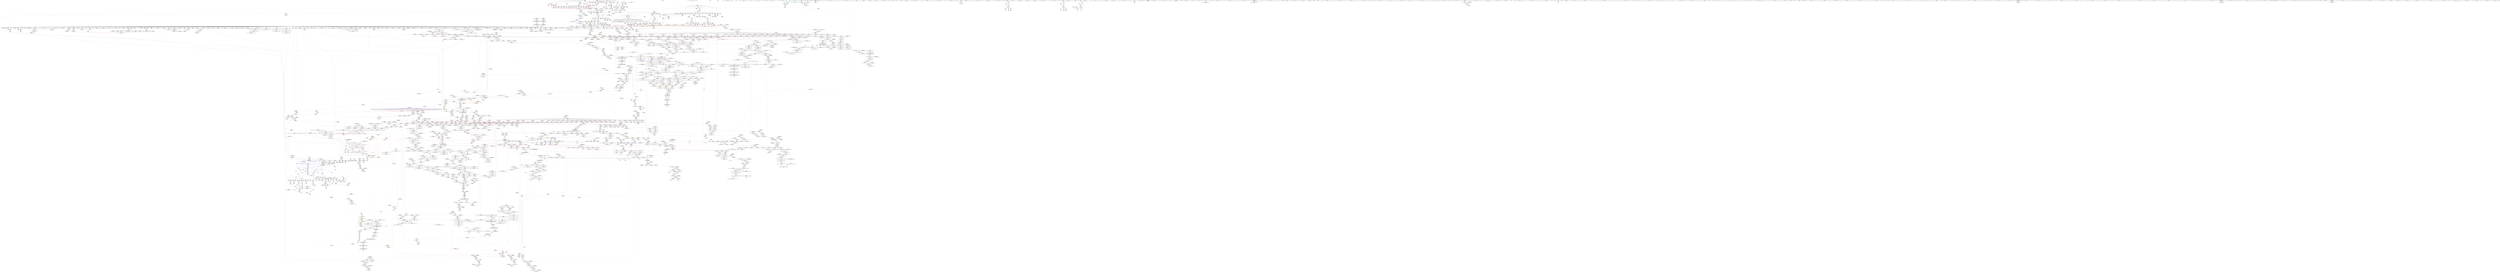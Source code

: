 digraph "SVFG" {
	label="SVFG";

	Node0x558cbbc18a80 [shape=record,color=grey,label="{NodeID: 0\nNullPtr}"];
	Node0x558cbbc18a80 -> Node0x558cbbcb9f10[style=solid];
	Node0x558cbbc18a80 -> Node0x558cbbcba010[style=solid];
	Node0x558cbbc18a80 -> Node0x558cbbcba0e0[style=solid];
	Node0x558cbbc18a80 -> Node0x558cbbcba1b0[style=solid];
	Node0x558cbbc18a80 -> Node0x558cbbcba280[style=solid];
	Node0x558cbbc18a80 -> Node0x558cbbcba350[style=solid];
	Node0x558cbbc18a80 -> Node0x558cbbcba420[style=solid];
	Node0x558cbbc18a80 -> Node0x558cbbcba4f0[style=solid];
	Node0x558cbbc18a80 -> Node0x558cbbcba5c0[style=solid];
	Node0x558cbbc18a80 -> Node0x558cbbcba690[style=solid];
	Node0x558cbbc18a80 -> Node0x558cbbcba760[style=solid];
	Node0x558cbbc18a80 -> Node0x558cbbcba830[style=solid];
	Node0x558cbbc18a80 -> Node0x558cbbcba900[style=solid];
	Node0x558cbbc18a80 -> Node0x558cbbcba9d0[style=solid];
	Node0x558cbbc18a80 -> Node0x558cbbcbaaa0[style=solid];
	Node0x558cbbc18a80 -> Node0x558cbbcbab70[style=solid];
	Node0x558cbbc18a80 -> Node0x558cbbcbac40[style=solid];
	Node0x558cbbc18a80 -> Node0x558cbbcbad10[style=solid];
	Node0x558cbbc18a80 -> Node0x558cbbcbade0[style=solid];
	Node0x558cbbc18a80 -> Node0x558cbbcbaeb0[style=solid];
	Node0x558cbbc18a80 -> Node0x558cbbcbaf80[style=solid];
	Node0x558cbbc18a80 -> Node0x558cbbcbb050[style=solid];
	Node0x558cbbc18a80 -> Node0x558cbbcbb120[style=solid];
	Node0x558cbbc18a80 -> Node0x558cbbcbb1f0[style=solid];
	Node0x558cbbc18a80 -> Node0x558cbbcbb2c0[style=solid];
	Node0x558cbbc18a80 -> Node0x558cbbcbb390[style=solid];
	Node0x558cbbc18a80 -> Node0x558cbbcbb460[style=solid];
	Node0x558cbbc18a80 -> Node0x558cbbcbb530[style=solid];
	Node0x558cbbc18a80 -> Node0x558cbbcbb600[style=solid];
	Node0x558cbbc18a80 -> Node0x558cbbcbb6d0[style=solid];
	Node0x558cbbc18a80 -> Node0x558cbbcbb7a0[style=solid];
	Node0x558cbbc18a80 -> Node0x558cbbcbb870[style=solid];
	Node0x558cbbc18a80 -> Node0x558cbbcbb940[style=solid];
	Node0x558cbbc18a80 -> Node0x558cbbcbba10[style=solid];
	Node0x558cbbc18a80 -> Node0x558cbbcbbae0[style=solid];
	Node0x558cbbc18a80 -> Node0x558cbbcbbbb0[style=solid];
	Node0x558cbbc18a80 -> Node0x558cbbcbbc80[style=solid];
	Node0x558cbbc18a80 -> Node0x558cbbcbbd50[style=solid];
	Node0x558cbbc18a80 -> Node0x558cbbcbbe20[style=solid];
	Node0x558cbbc18a80 -> Node0x558cbbcbbef0[style=solid];
	Node0x558cbbc18a80 -> Node0x558cbbcbbfc0[style=solid];
	Node0x558cbbc18a80 -> Node0x558cbbcbc090[style=solid];
	Node0x558cbbc18a80 -> Node0x558cbbcbc160[style=solid];
	Node0x558cbbc18a80 -> Node0x558cbbcbc230[style=solid];
	Node0x558cbbc18a80 -> Node0x558cbbcbc300[style=solid];
	Node0x558cbbc18a80 -> Node0x558cbbcbc3d0[style=solid];
	Node0x558cbbc18a80 -> Node0x558cbbcbc4a0[style=solid];
	Node0x558cbbc18a80 -> Node0x558cbbcbc570[style=solid];
	Node0x558cbbc18a80 -> Node0x558cbbcbc640[style=solid];
	Node0x558cbbc18a80 -> Node0x558cbbcbc710[style=solid];
	Node0x558cbbc18a80 -> Node0x558cbbcbc7e0[style=solid];
	Node0x558cbbc18a80 -> Node0x558cbbcbc8b0[style=solid];
	Node0x558cbbc18a80 -> Node0x558cbbcbc980[style=solid];
	Node0x558cbbc18a80 -> Node0x558cbbcbca50[style=solid];
	Node0x558cbbc18a80 -> Node0x558cbbcbcb20[style=solid];
	Node0x558cbbc18a80 -> Node0x558cbbcbcbf0[style=solid];
	Node0x558cbbc18a80 -> Node0x558cbbcbccc0[style=solid];
	Node0x558cbbc18a80 -> Node0x558cbbcbcd90[style=solid];
	Node0x558cbbc18a80 -> Node0x558cbbcbce60[style=solid];
	Node0x558cbbc18a80 -> Node0x558cbbcbcf30[style=solid];
	Node0x558cbbc18a80 -> Node0x558cbbcbd000[style=solid];
	Node0x558cbbc18a80 -> Node0x558cbbcbd0d0[style=solid];
	Node0x558cbbc18a80 -> Node0x558cbbcbd1a0[style=solid];
	Node0x558cbbc18a80 -> Node0x558cbbcbd270[style=solid];
	Node0x558cbbc18a80 -> Node0x558cbbcbd340[style=solid];
	Node0x558cbbc18a80 -> Node0x558cbbcbd410[style=solid];
	Node0x558cbbc18a80 -> Node0x558cbbcbd4e0[style=solid];
	Node0x558cbbc18a80 -> Node0x558cbbcbd5b0[style=solid];
	Node0x558cbbc18a80 -> Node0x558cbbcbd680[style=solid];
	Node0x558cbbc18a80 -> Node0x558cbbcbd750[style=solid];
	Node0x558cbbc18a80 -> Node0x558cbbcbd820[style=solid];
	Node0x558cbbc18a80 -> Node0x558cbbcbd8f0[style=solid];
	Node0x558cbbc18a80 -> Node0x558cbbcbd9c0[style=solid];
	Node0x558cbbc18a80 -> Node0x558cbbcbda90[style=solid];
	Node0x558cbbc18a80 -> Node0x558cbbcbdb60[style=solid];
	Node0x558cbbc18a80 -> Node0x558cbbcbdc30[style=solid];
	Node0x558cbbc18a80 -> Node0x558cbbccd490[style=solid];
	Node0x558cbbc18a80 -> Node0x558cbbcd1010[style=solid];
	Node0x558cbbc18a80 -> Node0x558cbbcd10e0[style=solid];
	Node0x558cbbc18a80 -> Node0x558cbbcd11b0[style=solid];
	Node0x558cbbc18a80 -> Node0x558cbbcd19d0[style=solid];
	Node0x558cbbc18a80 -> Node0x558cbbcd45b0[style=solid];
	Node0x558cbbc18a80 -> Node0x558cbbcd4680[style=solid];
	Node0x558cbbc18a80 -> Node0x558cbbcd4750[style=solid];
	Node0x558cbbc18a80 -> Node0x558cbbd17ec0[style=solid];
	Node0x558cbbc18a80 -> Node0x558cbbd17f90[style=solid];
	Node0x558cbbc18a80 -> Node0x558cbbd18060[style=solid];
	Node0x558cbbc18a80 -> Node0x558cbbd197f0[style=solid];
	Node0x558cbbc18a80 -> Node0x558cbb0c84d0[style=solid];
	Node0x558cbbc18a80 -> Node0x558cbb0c8b60[style=solid];
	Node0x558cbbc18a80 -> Node0x558cbbcfb900[style=solid];
	Node0x558cbbc18a80 -> Node0x558cbbcfdd00[style=solid];
	Node0x558cbbc18a80 -> Node0x558cbbcfe780[style=solid];
	Node0x558cbbc18a80 -> Node0x558cbbcfe900[style=solid];
	Node0x558cbbc18a80:s64 -> Node0x558cbbf25130[style=solid,color=red];
	Node0x558cbbc18a80:s64 -> Node0x558cbbf269b0[style=solid,color=red];
	Node0x558cbbcc8b10 [shape=record,color=red,label="{NodeID: 1550\n2839\<--2831\n\<--__n.addr\n_ZSt25__uninitialized_default_nIPdmET_S1_T0_\n|{<s0>278}}"];
	Node0x558cbbcc8b10:s0 -> Node0x558cbbf265f0[style=solid,color=red];
	Node0x558cbbca6db0 [shape=record,color=green,label="{NodeID: 443\n3163\<--3164\n_ZSt12__miter_baseIPdEDTcl12__miter_basecldtfp_4baseEEESt13move_iteratorIT_E\<--_ZSt12__miter_baseIPdEDTcl12__miter_basecldtfp_4baseEEESt13move_iteratorIT_E_field_insensitive\n}"];
	Node0x558cbbcf9b00 [shape=record,color=grey,label="{NodeID: 3100\n1440 = Binary(1439, 1441, )\n}"];
	Node0x558cbbcf9b00 -> Node0x558cbbcd3b20[style=solid];
	Node0x558cbbd1e450 [shape=record,color=blue,label="{NodeID: 1993\n3300\<--3297\n__i.addr\<--__i\n_ZNSt13move_iteratorIPdEC2ES0_\n}"];
	Node0x558cbbd1e450 -> Node0x558cbbccb960[style=dashed];
	Node0x558cbbcb62a0 [shape=record,color=purple,label="{NodeID: 886\n390\<--376\nm\<--this1\n_ZN3SLEC2Eii\n}"];
	Node0x558cbbcb62a0 -> Node0x558cbbccf130[style=solid];
	Node0x558cbbf25fe0 [shape=record,color=black,label="{NodeID: 4650\n919 = PHI(901, )\n0th arg _ZNSt12_Vector_baseISt6vectorIdSaIdEESaIS2_EE12_Vector_implC2Ev }"];
	Node0x558cbbf25fe0 -> Node0x558cbbcd0f40[style=solid];
	Node0x558cbbcec810 [shape=record,color=red,label="{NodeID: 1329\n1180\<--1175\n\<--__pos.addr\n_ZNSt6vectorIS_IdSaIdEESaIS1_EE15_M_erase_at_endEPS1_\n|{<s0>142}}"];
	Node0x558cbbcec810:s0 -> Node0x558cbbf1c130[style=solid,color=red];
	Node0x558cbbc9f0a0 [shape=record,color=green,label="{NodeID: 222\n1685\<--1686\nthis.addr\<--this.addr_field_insensitive\n_ZNSt12_Vector_baseIdSaIdEED2Ev\n}"];
	Node0x558cbbc9f0a0 -> Node0x558cbbcefa70[style=solid];
	Node0x558cbbc9f0a0 -> Node0x558cbbcd52b0[style=solid];
	Node0x558cbbcd4000 [shape=record,color=blue,label="{NodeID: 1772\n1485\<--1484\n__p.addr\<--__p\n_ZSt10_ConstructISt6vectorIdSaIdEEJEEvPT_DpOT0_\n}"];
	Node0x558cbbcd4000 -> Node0x558cbbcee960[style=dashed];
	Node0x558cbbcc2c00 [shape=record,color=black,label="{NodeID: 665\n1131\<--1129\nsub.ptr.rhs.cast41\<--\n_ZNSt6vectorIS_IdSaIdEESaIS1_EE17_M_default_appendEm\n}"];
	Node0x558cbbcc2c00 -> Node0x558cbbd5dfb0[style=solid];
	Node0x558cbbf14900 [shape=record,color=black,label="{NodeID: 4429\n154 = PHI(429, )\n|{<s0>7}}"];
	Node0x558cbbf14900:s0 -> Node0x558cbbf29e70[style=solid,color=red];
	Node0x558cbbce1480 [shape=record,color=purple,label="{NodeID: 1108\n3305\<--3304\n_M_current\<--this1\n_ZNSt13move_iteratorIPdEC2ES0_\n}"];
	Node0x558cbbce1480 -> Node0x558cbbd1e520[style=solid];
	Node0x558cbbc96620 [shape=record,color=green,label="{NodeID: 1\n7\<--1\n__dso_handle\<--dummyObj\nGlob }"];
	Node0x558cbbcc8be0 [shape=record,color=red,label="{NodeID: 1551\n2855\<--2847\n\<--__first.addr\n_ZNSt27__uninitialized_default_n_1ILb1EE18__uninit_default_nIPdmEET_S3_T0_\n|{<s0>279}}"];
	Node0x558cbbcc8be0:s0 -> Node0x558cbbf24180[style=solid,color=red];
	Node0x558cbbca6eb0 [shape=record,color=green,label="{NodeID: 444\n3173\<--3174\n_ZSt14__copy_move_a2ILb1EPdS0_ET1_T0_S2_S1_\<--_ZSt14__copy_move_a2ILb1EPdS0_ET1_T0_S2_S1__field_insensitive\n}"];
	Node0x558cbbcf9c80 [shape=record,color=grey,label="{NodeID: 3101\n666 = Binary(657, 665, )\n}"];
	Node0x558cbbcf9c80 -> Node0x558cbbcf9e00[style=solid];
	Node0x558cbbd1e520 [shape=record,color=blue,label="{NodeID: 1994\n3305\<--3306\n_M_current\<--\n_ZNSt13move_iteratorIPdEC2ES0_\n|{<s0>292}}"];
	Node0x558cbbd1e520:s0 -> Node0x558cbbe62100[style=dashed,color=blue];
	Node0x558cbbcb6370 [shape=record,color=purple,label="{NodeID: 887\n395\<--376\nn3\<--this1\n_ZN3SLEC2Eii\n}"];
	Node0x558cbbcb6370 -> Node0x558cbbce58c0[style=solid];
	Node0x558cbbf260f0 [shape=record,color=black,label="{NodeID: 4651\n3213 = PHI(3190, )\n0th arg _ZSt13__copy_move_aILb1EPdS0_ET1_T0_S2_S1_ }"];
	Node0x558cbbf260f0 -> Node0x558cbbd1da90[style=solid];
	Node0x558cbbcec8e0 [shape=record,color=red,label="{NodeID: 1330\n1188\<--1175\n\<--__pos.addr\n_ZNSt6vectorIS_IdSaIdEESaIS1_EE15_M_erase_at_endEPS1_\n}"];
	Node0x558cbbcec8e0 -> Node0x558cbbcd22c0[style=solid];
	Node0x558cbbc9f170 [shape=record,color=green,label="{NodeID: 223\n1687\<--1688\nexn.slot\<--exn.slot_field_insensitive\n_ZNSt12_Vector_baseIdSaIdEED2Ev\n}"];
	Node0x558cbbc9f170 -> Node0x558cbbcefb40[style=solid];
	Node0x558cbbc9f170 -> Node0x558cbbcd5380[style=solid];
	Node0x558cbbcd40d0 [shape=record,color=blue,label="{NodeID: 1773\n1497\<--1496\n__r.addr\<--__r\n_ZSt11__addressofISt6vectorIdSaIdEEEPT_RS3_\n}"];
	Node0x558cbbcd40d0 -> Node0x558cbbceea30[style=dashed];
	Node0x558cbbcc2cd0 [shape=record,color=black,label="{NodeID: 666\n1181\<--1179\n\<--this1\n_ZNSt6vectorIS_IdSaIdEESaIS1_EE15_M_erase_at_endEPS1_\n}"];
	Node0x558cbbcc2cd0 -> Node0x558cbbcd9b70[style=solid];
	Node0x558cbbcc2cd0 -> Node0x558cbbcd9c40[style=solid];
	Node0x558cbbf14a70 [shape=record,color=black,label="{NodeID: 4430\n157 = PHI(446, )\n}"];
	Node0x558cbbf14a70 -> Node0x558cbbccd9a0[style=solid];
	Node0x558cbbe15bf0 [shape=record,color=yellow,style=double,label="{NodeID: 3323\n392V_1 = ENCHI(MR_392V_0)\npts\{2852 \}\nFun[_ZSt6fill_nIPdmdET_S1_T0_RKT1_]|{<s0>281}}"];
	Node0x558cbbe15bf0:s0 -> Node0x558cbbe23670[style=dashed,color=red];
	Node0x558cbbce1550 [shape=record,color=purple,label="{NodeID: 1109\n3319\<--3318\n_M_impl\<--this1\n_ZNSt12_Vector_baseISt6vectorIdSaIdEESaIS2_EED2Ev\n}"];
	Node0x558cbbc966b0 [shape=record,color=green,label="{NodeID: 2\n16\<--1\n.str\<--dummyObj\nGlob }"];
	Node0x558cbbcc8cb0 [shape=record,color=red,label="{NodeID: 1552\n2856\<--2849\n\<--__n.addr\n_ZNSt27__uninitialized_default_n_1ILb1EE18__uninit_default_nIPdmEET_S3_T0_\n|{<s0>279}}"];
	Node0x558cbbcc8cb0:s0 -> Node0x558cbbf24290[style=solid,color=red];
	Node0x558cbbca6fb0 [shape=record,color=green,label="{NodeID: 445\n3180\<--3181\n__first.addr\<--__first.addr_field_insensitive\n_ZSt14__copy_move_a2ILb1EPdS0_ET1_T0_S2_S1_\n}"];
	Node0x558cbbca6fb0 -> Node0x558cbbccaac0[style=solid];
	Node0x558cbbca6fb0 -> Node0x558cbbd1d750[style=solid];
	Node0x558cbbcf9e00 [shape=record,color=grey,label="{NodeID: 3102\n667 = Binary(649, 666, )\n}"];
	Node0x558cbbcf9e00 -> Node0x558cbbcd0170[style=solid];
	Node0x558cbbd1e5f0 [shape=record,color=blue,label="{NodeID: 1995\n3311\<--3310\nthis.addr\<--this\n_ZNSt12_Vector_baseISt6vectorIdSaIdEESaIS2_EED2Ev\n}"];
	Node0x558cbbd1e5f0 -> Node0x558cbbccba30[style=dashed];
	Node0x558cbbcb6440 [shape=record,color=purple,label="{NodeID: 888\n399\<--376\na4\<--this1\n_ZN3SLEC2Eii\n|{<s0>60}}"];
	Node0x558cbbcb6440:s0 -> Node0x558cbbf308c0[style=solid,color=red];
	Node0x558cbbf26230 [shape=record,color=black,label="{NodeID: 4652\n3214 = PHI(3192, )\n1st arg _ZSt13__copy_move_aILb1EPdS0_ET1_T0_S2_S1_ }"];
	Node0x558cbbf26230 -> Node0x558cbbd1db60[style=solid];
	Node0x558cbbcec9b0 [shape=record,color=red,label="{NodeID: 1331\n1184\<--1183\n\<--_M_finish\n_ZNSt6vectorIS_IdSaIdEESaIS1_EE15_M_erase_at_endEPS1_\n|{<s0>142}}"];
	Node0x558cbbcec9b0:s0 -> Node0x558cbbf1c4e0[style=solid,color=red];
	Node0x558cbbc9f240 [shape=record,color=green,label="{NodeID: 224\n1689\<--1690\nehselector.slot\<--ehselector.slot_field_insensitive\n_ZNSt12_Vector_baseIdSaIdEED2Ev\n}"];
	Node0x558cbbc9f240 -> Node0x558cbbcd5450[style=solid];
	Node0x558cbbcd41a0 [shape=record,color=blue,label="{NodeID: 1774\n1505\<--1503\n__first.addr\<--__first\n_ZSt8_DestroyIPSt6vectorIdSaIdEEEvT_S4_\n}"];
	Node0x558cbbcd41a0 -> Node0x558cbbceeb00[style=dashed];
	Node0x558cbbcc2da0 [shape=record,color=black,label="{NodeID: 667\n1185\<--1179\n\<--this1\n_ZNSt6vectorIS_IdSaIdEESaIS1_EE15_M_erase_at_endEPS1_\n|{<s0>141}}"];
	Node0x558cbbcc2da0:s0 -> Node0x558cbbf28fa0[style=solid,color=red];
	Node0x558cbbf14bb0 [shape=record,color=black,label="{NodeID: 4431\n170 = PHI(429, )\n|{<s0>9}}"];
	Node0x558cbbf14bb0:s0 -> Node0x558cbbf29e70[style=solid,color=red];
	Node0x558cbbce1620 [shape=record,color=purple,label="{NodeID: 1110\n3320\<--3318\n_M_start\<--this1\n_ZNSt12_Vector_baseISt6vectorIdSaIdEESaIS2_EED2Ev\n}"];
	Node0x558cbbce1620 -> Node0x558cbbccbbd0[style=solid];
	Node0x558cbbc96960 [shape=record,color=green,label="{NodeID: 3\n18\<--1\n.str.1\<--dummyObj\nGlob }"];
	Node0x558cbbcc8d80 [shape=record,color=red,label="{NodeID: 1553\n2875\<--2866\n\<--__first.addr\n_ZSt6fill_nIPdmdET_S1_T0_RKT1_\n|{<s0>280}}"];
	Node0x558cbbcc8d80:s0 -> Node0x558cbbf34100[style=solid,color=red];
	Node0x558cbbca7080 [shape=record,color=green,label="{NodeID: 446\n3182\<--3183\n__last.addr\<--__last.addr_field_insensitive\n_ZSt14__copy_move_a2ILb1EPdS0_ET1_T0_S2_S1_\n}"];
	Node0x558cbbca7080 -> Node0x558cbbccab90[style=solid];
	Node0x558cbbca7080 -> Node0x558cbbd1d820[style=solid];
	Node0x558cbbcf9f80 [shape=record,color=grey,label="{NodeID: 3103\n607 = Binary(598, 606, )\n}"];
	Node0x558cbbcf9f80 -> Node0x558cbbccfe30[style=solid];
	Node0x558cbbd1e6c0 [shape=record,color=blue,label="{NodeID: 1996\n3313\<--3339\nexn.slot\<--\n_ZNSt12_Vector_baseISt6vectorIdSaIdEESaIS2_EED2Ev\n}"];
	Node0x558cbbd1e6c0 -> Node0x558cbbccbb00[style=dashed];
	Node0x558cbbcb6510 [shape=record,color=purple,label="{NodeID: 889\n403\<--376\nm6\<--this1\n_ZN3SLEC2Eii\n}"];
	Node0x558cbbcb6510 -> Node0x558cbbce5990[style=solid];
	Node0x558cbbf26370 [shape=record,color=black,label="{NodeID: 4653\n3215 = PHI(3194, )\n2nd arg _ZSt13__copy_move_aILb1EPdS0_ET1_T0_S2_S1_ }"];
	Node0x558cbbf26370 -> Node0x558cbbd1dc30[style=solid];
	Node0x558cbbceca80 [shape=record,color=red,label="{NodeID: 1332\n1211\<--1202\n\<--__first.addr\n_ZSt27__uninitialized_default_n_aIPSt6vectorIdSaIdEEmS2_ET_S4_T0_RSaIT1_E\n|{<s0>144}}"];
	Node0x558cbbceca80:s0 -> Node0x558cbbf24c30[style=solid,color=red];
	Node0x558cbbc9f310 [shape=record,color=green,label="{NodeID: 225\n1708\<--1709\n_ZNSt12_Vector_baseIdSaIdEE13_M_deallocateEPdm\<--_ZNSt12_Vector_baseIdSaIdEE13_M_deallocateEPdm_field_insensitive\n}"];
	Node0x558cbbcd4270 [shape=record,color=blue,label="{NodeID: 1775\n1507\<--1504\n__last.addr\<--__last\n_ZSt8_DestroyIPSt6vectorIdSaIdEEEvT_S4_\n}"];
	Node0x558cbbcd4270 -> Node0x558cbbceebd0[style=dashed];
	Node0x558cbbcc2e70 [shape=record,color=black,label="{NodeID: 668\n1189\<--1179\n\<--this1\n_ZNSt6vectorIS_IdSaIdEESaIS1_EE15_M_erase_at_endEPS1_\n}"];
	Node0x558cbbcc2e70 -> Node0x558cbbcd9d10[style=solid];
	Node0x558cbbcc2e70 -> Node0x558cbbcd9de0[style=solid];
	Node0x558cbbf14cf0 [shape=record,color=black,label="{NodeID: 4432\n171 = PHI(446, )\n}"];
	Node0x558cbbf14cf0 -> Node0x558cbbccda70[style=solid];
	Node0x558cbbce16f0 [shape=record,color=purple,label="{NodeID: 1111\n3322\<--3318\n_M_impl2\<--this1\n_ZNSt12_Vector_baseISt6vectorIdSaIdEESaIS2_EED2Ev\n}"];
	Node0x558cbbc969f0 [shape=record,color=green,label="{NodeID: 4\n20\<--1\n.str.2\<--dummyObj\nGlob }"];
	Node0x558cbbcc8e50 [shape=record,color=red,label="{NodeID: 1554\n2879\<--2868\n\<--__n.addr\n_ZSt6fill_nIPdmdET_S1_T0_RKT1_\n|{<s0>281}}"];
	Node0x558cbbcc8e50:s0 -> Node0x558cbbf33770[style=solid,color=red];
	Node0x558cbbca7150 [shape=record,color=green,label="{NodeID: 447\n3184\<--3185\n__result.addr\<--__result.addr_field_insensitive\n_ZSt14__copy_move_a2ILb1EPdS0_ET1_T0_S2_S1_\n}"];
	Node0x558cbbca7150 -> Node0x558cbbccac60[style=solid];
	Node0x558cbbca7150 -> Node0x558cbbd1d8f0[style=solid];
	Node0x558cbbcfa100 [shape=record,color=grey,label="{NodeID: 3104\n190 = Binary(189, 114, )\n}"];
	Node0x558cbbcfa100 -> Node0x558cbbcbe6f0[style=solid];
	Node0x558cbbd1e790 [shape=record,color=blue,label="{NodeID: 1997\n3315\<--3341\nehselector.slot\<--\n_ZNSt12_Vector_baseISt6vectorIdSaIdEESaIS2_EED2Ev\n}"];
	Node0x558cbbcb65e0 [shape=record,color=purple,label="{NodeID: 890\n440\<--439\n_M_impl\<--\n_ZNSt6vectorIS_IdSaIdEESaIS1_EEixEm\n}"];
	Node0x558cbbf264b0 [shape=record,color=black,label="{NodeID: 4654\n2845 = PHI(2838, )\n0th arg _ZNSt27__uninitialized_default_n_1ILb1EE18__uninit_default_nIPdmEET_S3_T0_ }"];
	Node0x558cbbf264b0 -> Node0x558cbbd1b120[style=solid];
	Node0x558cbbcecb50 [shape=record,color=red,label="{NodeID: 1333\n1212\<--1204\n\<--__n.addr\n_ZSt27__uninitialized_default_n_aIPSt6vectorIdSaIdEEmS2_ET_S4_T0_RSaIT1_E\n|{<s0>144}}"];
	Node0x558cbbcecb50:s0 -> Node0x558cbbf24d70[style=solid,color=red];
	Node0x558cbbc9f410 [shape=record,color=green,label="{NodeID: 226\n1712\<--1713\n_ZNSt12_Vector_baseIdSaIdEE12_Vector_implD2Ev\<--_ZNSt12_Vector_baseIdSaIdEE12_Vector_implD2Ev_field_insensitive\n}"];
	Node0x558cbbcd4340 [shape=record,color=blue,label="{NodeID: 1776\n1520\<--1519\nthis.addr\<--this\n_ZNSt6vectorIdSaIdEEC2Ev\n}"];
	Node0x558cbbcd4340 -> Node0x558cbbceeca0[style=dashed];
	Node0x558cbbcc2f40 [shape=record,color=black,label="{NodeID: 669\n1198\<--1213\n_ZSt27__uninitialized_default_n_aIPSt6vectorIdSaIdEEmS2_ET_S4_T0_RSaIT1_E_ret\<--call\n_ZSt27__uninitialized_default_n_aIPSt6vectorIdSaIdEEmS2_ET_S4_T0_RSaIT1_E\n|{<s0>123|<s1>128}}"];
	Node0x558cbbcc2f40:s0 -> Node0x558cbbf16730[style=solid,color=blue];
	Node0x558cbbcc2f40:s1 -> Node0x558cbbf1aff0[style=solid,color=blue];
	Node0x558cbbf14e30 [shape=record,color=black,label="{NodeID: 4433\n239 = PHI(429, )\n|{<s0>21}}"];
	Node0x558cbbf14e30:s0 -> Node0x558cbbf29e70[style=solid,color=red];
	Node0x558cbbce17c0 [shape=record,color=purple,label="{NodeID: 1112\n3323\<--3318\n_M_end_of_storage\<--this1\n_ZNSt12_Vector_baseISt6vectorIdSaIdEESaIS2_EED2Ev\n}"];
	Node0x558cbbce17c0 -> Node0x558cbbccbca0[style=solid];
	Node0x558cbbc96a80 [shape=record,color=green,label="{NodeID: 5\n22\<--1\n.str.3\<--dummyObj\nGlob }"];
	Node0x558cbbcc8f20 [shape=record,color=red,label="{NodeID: 1555\n2880\<--2870\n\<--__value.addr\n_ZSt6fill_nIPdmdET_S1_T0_RKT1_\n|{<s0>281}}"];
	Node0x558cbbcc8f20:s0 -> Node0x558cbbf33880[style=solid,color=red];
	Node0x558cbbca7220 [shape=record,color=green,label="{NodeID: 448\n3196\<--3197\n_ZSt13__copy_move_aILb1EPdS0_ET1_T0_S2_S1_\<--_ZSt13__copy_move_aILb1EPdS0_ET1_T0_S2_S1__field_insensitive\n}"];
	Node0x558cbbcfa280 [shape=record,color=grey,label="{NodeID: 3105\n189 = Binary(152, 188, )\n}"];
	Node0x558cbbcfa280 -> Node0x558cbbcfa100[style=solid];
	Node0x558cbbd1e860 [shape=record,color=blue,label="{NodeID: 1998\n3351\<--3350\nthis.addr\<--this\n_ZNSt12_Vector_baseISt6vectorIdSaIdEESaIS2_EE12_Vector_implD2Ev\n}"];
	Node0x558cbbd1e860 -> Node0x558cbbccbe40[style=dashed];
	Node0x558cbbcb66b0 [shape=record,color=purple,label="{NodeID: 891\n441\<--439\n_M_start\<--\n_ZNSt6vectorIS_IdSaIdEESaIS1_EEixEm\n}"];
	Node0x558cbbcb66b0 -> Node0x558cbbce5c00[style=solid];
	Node0x558cbbf265f0 [shape=record,color=black,label="{NodeID: 4655\n2846 = PHI(2839, )\n1st arg _ZNSt27__uninitialized_default_n_1ILb1EE18__uninit_default_nIPdmEET_S3_T0_ }"];
	Node0x558cbbf265f0 -> Node0x558cbbd1b1f0[style=solid];
	Node0x558cbbcecc20 [shape=record,color=red,label="{NodeID: 1334\n1222\<--1219\nthis1\<--this.addr\n_ZNSt12_Vector_baseISt6vectorIdSaIdEESaIS2_EE19_M_get_Tp_allocatorEv\n}"];
	Node0x558cbbcecc20 -> Node0x558cbbcd9eb0[style=solid];
	Node0x558cbbc9f510 [shape=record,color=green,label="{NodeID: 227\n1729\<--1730\n__first.addr\<--__first.addr_field_insensitive\n_ZSt8_DestroyIPdEvT_S1_\n}"];
	Node0x558cbbc9f510 -> Node0x558cbbcefe80[style=solid];
	Node0x558cbbc9f510 -> Node0x558cbbcd5520[style=solid];
	Node0x558cbbcd4410 [shape=record,color=blue,label="{NodeID: 1777\n1535\<--1534\nthis.addr\<--this\n_ZNSt12_Vector_baseIdSaIdEEC2Ev\n}"];
	Node0x558cbbcd4410 -> Node0x558cbbceed70[style=dashed];
	Node0x558cbbcc3010 [shape=record,color=black,label="{NodeID: 670\n1224\<--1223\n\<--_M_impl\n_ZNSt12_Vector_baseISt6vectorIdSaIdEESaIS2_EE19_M_get_Tp_allocatorEv\n}"];
	Node0x558cbbcc3010 -> Node0x558cbbcc30e0[style=solid];
	Node0x558cbbf14f70 [shape=record,color=black,label="{NodeID: 4434\n240 = PHI(446, )\n}"];
	Node0x558cbbf14f70 -> Node0x558cbbccdf50[style=solid];
	Node0x558cbbe15fa0 [shape=record,color=yellow,style=double,label="{NodeID: 3327\n26V_1 = ENCHI(MR_26V_0)\npts\{3012 \}\nFun[_ZSt6fill_nIPdmdET_S1_T0_RKT1_]|{<s0>281}}"];
	Node0x558cbbe15fa0:s0 -> Node0x558cbbe0d000[style=dashed,color=red];
	Node0x558cbbce1890 [shape=record,color=purple,label="{NodeID: 1113\n3325\<--3318\n_M_impl3\<--this1\n_ZNSt12_Vector_baseISt6vectorIdSaIdEESaIS2_EED2Ev\n}"];
	Node0x558cbbc96b10 [shape=record,color=green,label="{NodeID: 6\n24\<--1\n.str.4\<--dummyObj\nGlob }"];
	Node0x558cbbcc8ff0 [shape=record,color=red,label="{NodeID: 1556\n2912\<--2889\n\<--__first.addr\n_ZSt10__fill_n_aIPdmdEN9__gnu_cxx11__enable_ifIXsr11__is_scalarIT1_EE7__valueET_E6__typeES4_T0_RKS3_\n}"];
	Node0x558cbbcc8ff0 -> Node0x558cbbd1ba10[style=solid];
	Node0x558cbbca7320 [shape=record,color=green,label="{NodeID: 449\n3201\<--3202\n__it\<--__it_field_insensitive\n_ZSt12__miter_baseIPdEDTcl12__miter_basecldtfp_4baseEEESt13move_iteratorIT_E\n|{|<s1>308}}"];
	Node0x558cbbca7320 -> Node0x558cbbce1140[style=solid];
	Node0x558cbbca7320:s1 -> Node0x558cbbf36d80[style=solid,color=red];
	Node0x558cbbcfa400 [shape=record,color=grey,label="{NodeID: 3106\n237 = Binary(236, 114, )\n}"];
	Node0x558cbbcfa400 -> Node0x558cbbcbeca0[style=solid];
	Node0x558cbbd1e930 [shape=record,color=blue,label="{NodeID: 1999\n3362\<--3361\nthis.addr\<--this\n_ZNSaISt6vectorIdSaIdEEED2Ev\n}"];
	Node0x558cbbd1e930 -> Node0x558cbbccbf10[style=dashed];
	Node0x558cbbcb6780 [shape=record,color=purple,label="{NodeID: 892\n457\<--456\n_M_impl\<--\n_ZNSt6vectorIdSaIdEEixEm\n}"];
	Node0x558cbbf26730 [shape=record,color=black,label="{NodeID: 4656\n2990 = PHI(2983, )\n0th arg _ZN9__gnu_cxx13new_allocatorIdE8allocateEmPKv }"];
	Node0x558cbbf26730 -> Node0x558cbbd1c230[style=solid];
	Node0x558cbbceccf0 [shape=record,color=red,label="{NodeID: 1335\n1243\<--1230\nthis1\<--this.addr\n_ZNKSt6vectorIS_IdSaIdEESaIS1_EE12_M_check_lenEmPKc\n|{<s0>145|<s1>146|<s2>148|<s3>149|<s4>151|<s5>152|<s6>153}}"];
	Node0x558cbbceccf0:s0 -> Node0x558cbbf32ce0[style=solid,color=red];
	Node0x558cbbceccf0:s1 -> Node0x558cbbf36130[style=solid,color=red];
	Node0x558cbbceccf0:s2 -> Node0x558cbbf36130[style=solid,color=red];
	Node0x558cbbceccf0:s3 -> Node0x558cbbf36130[style=solid,color=red];
	Node0x558cbbceccf0:s4 -> Node0x558cbbf36130[style=solid,color=red];
	Node0x558cbbceccf0:s5 -> Node0x558cbbf32ce0[style=solid,color=red];
	Node0x558cbbceccf0:s6 -> Node0x558cbbf32ce0[style=solid,color=red];
	Node0x558cbbca7ba0 [shape=record,color=green,label="{NodeID: 228\n1731\<--1732\n__last.addr\<--__last.addr_field_insensitive\n_ZSt8_DestroyIPdEvT_S1_\n}"];
	Node0x558cbbca7ba0 -> Node0x558cbbceff50[style=solid];
	Node0x558cbbca7ba0 -> Node0x558cbbcd55f0[style=solid];
	Node0x558cbbcd44e0 [shape=record,color=blue,label="{NodeID: 1778\n1546\<--1545\nthis.addr\<--this\n_ZNSt12_Vector_baseIdSaIdEE12_Vector_implC2Ev\n}"];
	Node0x558cbbcd44e0 -> Node0x558cbbceee40[style=dashed];
	Node0x558cbbcc30e0 [shape=record,color=black,label="{NodeID: 671\n1217\<--1224\n_ZNSt12_Vector_baseISt6vectorIdSaIdEESaIS2_EE19_M_get_Tp_allocatorEv_ret\<--\n_ZNSt12_Vector_baseISt6vectorIdSaIdEESaIS2_EE19_M_get_Tp_allocatorEv\n|{<s0>112|<s1>122|<s2>127|<s3>129|<s4>132|<s5>137|<s6>141}}"];
	Node0x558cbbcc30e0:s0 -> Node0x558cbbf1aeb0[style=solid,color=blue];
	Node0x558cbbcc30e0:s1 -> Node0x558cbbf1b1d0[style=solid,color=blue];
	Node0x558cbbcc30e0:s2 -> Node0x558cbbf16c30[style=solid,color=blue];
	Node0x558cbbcc30e0:s3 -> Node0x558cbbf16d70[style=solid,color=blue];
	Node0x558cbbcc30e0:s4 -> Node0x558cbbf16f80[style=solid,color=blue];
	Node0x558cbbcc30e0:s5 -> Node0x558cbbf170f0[style=solid,color=blue];
	Node0x558cbbcc30e0:s6 -> Node0x558cbbf1c7f0[style=solid,color=blue];
	Node0x558cbbf150b0 [shape=record,color=black,label="{NodeID: 4435\n251 = PHI(429, )\n|{<s0>24}}"];
	Node0x558cbbf150b0:s0 -> Node0x558cbbf29e70[style=solid,color=red];
	Node0x558cbbe16080 [shape=record,color=yellow,style=double,label="{NodeID: 3328\n26V_1 = ENCHI(MR_26V_0)\npts\{3012 \}\nFun[_ZSt22__uninitialized_copy_aISt13move_iteratorIPdES1_dET0_T_S4_S3_RSaIT1_E]|{<s0>291}}"];
	Node0x558cbbe16080:s0 -> Node0x558cbbdf1db0[style=dashed,color=red];
	Node0x558cbbce1960 [shape=record,color=purple,label="{NodeID: 1114\n3326\<--3318\n_M_start4\<--this1\n_ZNSt12_Vector_baseISt6vectorIdSaIdEESaIS2_EED2Ev\n}"];
	Node0x558cbbce1960 -> Node0x558cbbccbd70[style=solid];
	Node0x558cbbc97350 [shape=record,color=green,label="{NodeID: 7\n26\<--1\n.str.5\<--dummyObj\nGlob }"];
	Node0x558cbbcc90c0 [shape=record,color=red,label="{NodeID: 1557\n2918\<--2889\n\<--__first.addr\n_ZSt10__fill_n_aIPdmdEN9__gnu_cxx11__enable_ifIXsr11__is_scalarIT1_EE7__valueET_E6__typeES4_T0_RKS3_\n}"];
	Node0x558cbbcc90c0 -> Node0x558cbbcdf4d0[style=solid];
	Node0x558cbbca73f0 [shape=record,color=green,label="{NodeID: 450\n3206\<--3207\n_ZNKSt13move_iteratorIPdE4baseEv\<--_ZNKSt13move_iteratorIPdE4baseEv_field_insensitive\n}"];
	Node0x558cbbcfa580 [shape=record,color=grey,label="{NodeID: 3107\n236 = Binary(152, 235, )\n}"];
	Node0x558cbbcfa580 -> Node0x558cbbcfa400[style=solid];
	Node0x558cbbd1ea00 [shape=record,color=blue,label="{NodeID: 2000\n3373\<--3372\nthis.addr\<--this\n_ZN9__gnu_cxx13new_allocatorISt6vectorIdSaIdEEED2Ev\n}"];
	Node0x558cbbd1ea00 -> Node0x558cbbccbfe0[style=dashed];
	Node0x558cbbcb6850 [shape=record,color=purple,label="{NodeID: 893\n458\<--456\n_M_start\<--\n_ZNSt6vectorIdSaIdEEixEm\n}"];
	Node0x558cbbcb6850 -> Node0x558cbbce5e70[style=solid];
	Node0x558cbbf26870 [shape=record,color=black,label="{NodeID: 4657\n2991 = PHI(2984, )\n1st arg _ZN9__gnu_cxx13new_allocatorIdE8allocateEmPKv }"];
	Node0x558cbbf26870 -> Node0x558cbbd1c300[style=solid];
	Node0x558cbbcecdc0 [shape=record,color=red,label="{NodeID: 1336\n1249\<--1232\n\<--__n.addr\n_ZNKSt6vectorIS_IdSaIdEESaIS1_EE12_M_check_lenEmPKc\n}"];
	Node0x558cbbcecdc0 -> Node0x558cbbcfcf80[style=solid];
	Node0x558cbbca7c30 [shape=record,color=green,label="{NodeID: 229\n1738\<--1739\n_ZNSt12_Destroy_auxILb1EE9__destroyIPdEEvT_S3_\<--_ZNSt12_Destroy_auxILb1EE9__destroyIPdEEvT_S3__field_insensitive\n}"];
	Node0x558cbbcd45b0 [shape=record,color=blue, style = dotted,label="{NodeID: 1779\n1554\<--3\n_M_start\<--dummyVal\n_ZNSt12_Vector_baseIdSaIdEE12_Vector_implC2Ev\n}"];
	Node0x558cbbcd45b0 -> Node0x558cbbcd4680[style=dashed];
	Node0x558cbbcc31b0 [shape=record,color=black,label="{NodeID: 672\n1226\<--1278\n_ZNKSt6vectorIS_IdSaIdEESaIS1_EE12_M_check_lenEmPKc_ret\<--cond\n_ZNKSt6vectorIS_IdSaIdEESaIS1_EE12_M_check_lenEmPKc\n|{<s0>124}}"];
	Node0x558cbbcc31b0:s0 -> Node0x558cbbf16870[style=solid,color=blue];
	Node0x558cbbf151f0 [shape=record,color=black,label="{NodeID: 4436\n252 = PHI(446, )\n}"];
	Node0x558cbbf151f0 -> Node0x558cbbce4bc0[style=solid];
	Node0x558cbbce1a30 [shape=record,color=purple,label="{NodeID: 1115\n3333\<--3318\n_M_impl5\<--this1\n_ZNSt12_Vector_baseISt6vectorIdSaIdEESaIS2_EED2Ev\n|{<s0>313}}"];
	Node0x558cbbce1a30:s0 -> Node0x558cbbf33400[style=solid,color=red];
	Node0x558cbbc973e0 [shape=record,color=green,label="{NodeID: 8\n28\<--1\n.str.6\<--dummyObj\nGlob }"];
	Node0x558cbbcc9190 [shape=record,color=red,label="{NodeID: 1558\n2922\<--2889\n\<--__first.addr\n_ZSt10__fill_n_aIPdmdEN9__gnu_cxx11__enable_ifIXsr11__is_scalarIT1_EE7__valueET_E6__typeES4_T0_RKS3_\n}"];
	Node0x558cbbcc9190 -> Node0x558cbbcb0e60[style=solid];
	Node0x558cbbca74f0 [shape=record,color=green,label="{NodeID: 451\n3209\<--3210\n_ZSt12__miter_baseIPdET_S1_\<--_ZSt12__miter_baseIPdET_S1__field_insensitive\n}"];
	Node0x558cbbcfa700 [shape=record,color=grey,label="{NodeID: 3108\n244 = Binary(243, 114, )\n}"];
	Node0x558cbbcfa700 -> Node0x558cbbcce020[style=solid];
	Node0x558cbbd1ead0 [shape=record,color=blue,label="{NodeID: 2001\n3381\<--3379\n__x.addr\<--__x\n_ZSt4swapIdSaIdEEvRSt6vectorIT_T0_ES5_\n}"];
	Node0x558cbbd1ead0 -> Node0x558cbbccc0b0[style=dashed];
	Node0x558cbbcb6920 [shape=record,color=purple,label="{NodeID: 894\n484\<--480\nm\<--this1\n_ZN3SLE9eliminateEv\n}"];
	Node0x558cbbcb6920 -> Node0x558cbbce84a0[style=solid];
	Node0x558cbbf269b0 [shape=record,color=black,label="{NodeID: 4658\n2992 = PHI(3, )\n2nd arg _ZN9__gnu_cxx13new_allocatorIdE8allocateEmPKv }"];
	Node0x558cbbf269b0 -> Node0x558cbbd1c3d0[style=solid];
	Node0x558cbbcece90 [shape=record,color=red,label="{NodeID: 1337\n1252\<--1234\n\<--__s.addr\n_ZNKSt6vectorIS_IdSaIdEESaIS1_EE12_M_check_lenEmPKc\n}"];
	Node0x558cbbca7d30 [shape=record,color=green,label="{NodeID: 230\n1744\<--1745\n.addr\<--.addr_field_insensitive\n_ZNSt12_Destroy_auxILb1EE9__destroyIPdEEvT_S3_\n}"];
	Node0x558cbbca7d30 -> Node0x558cbbcd56c0[style=solid];
	Node0x558cbbcd4680 [shape=record,color=blue, style = dotted,label="{NodeID: 1780\n1556\<--3\n_M_finish\<--dummyVal\n_ZNSt12_Vector_baseIdSaIdEE12_Vector_implC2Ev\n}"];
	Node0x558cbbcd4680 -> Node0x558cbbcd4750[style=dashed];
	Node0x558cbbcc3280 [shape=record,color=black,label="{NodeID: 673\n1294\<--1293\n\<--_M_impl\n_ZNSt12_Vector_baseISt6vectorIdSaIdEESaIS2_EE11_M_allocateEm\n|{<s0>154}}"];
	Node0x558cbbcc3280:s0 -> Node0x558cbbf0c1f0[style=solid,color=red];
	Node0x558cbbf15330 [shape=record,color=black,label="{NodeID: 4437\n256 = PHI(429, )\n|{<s0>26}}"];
	Node0x558cbbf15330:s0 -> Node0x558cbbf29e70[style=solid,color=red];
	Node0x558cbbce1b00 [shape=record,color=purple,label="{NodeID: 1116\n3343\<--3318\n_M_impl6\<--this1\n_ZNSt12_Vector_baseISt6vectorIdSaIdEESaIS2_EED2Ev\n|{<s0>314}}"];
	Node0x558cbbce1b00:s0 -> Node0x558cbbf33400[style=solid,color=red];
	Node0x558cbbc974e0 [shape=record,color=green,label="{NodeID: 9\n30\<--1\nstdin\<--dummyObj\nGlob }"];
	Node0x558cbbcc9260 [shape=record,color=red,label="{NodeID: 1559\n2905\<--2891\n\<--__n.addr\n_ZSt10__fill_n_aIPdmdEN9__gnu_cxx11__enable_ifIXsr11__is_scalarIT1_EE7__valueET_E6__typeES4_T0_RKS3_\n}"];
	Node0x558cbbcc9260 -> Node0x558cbbd1b940[style=solid];
	Node0x558cbbca75f0 [shape=record,color=green,label="{NodeID: 452\n3216\<--3217\n__first.addr\<--__first.addr_field_insensitive\n_ZSt13__copy_move_aILb1EPdS0_ET1_T0_S2_S1_\n}"];
	Node0x558cbbca75f0 -> Node0x558cbbccad30[style=solid];
	Node0x558cbbca75f0 -> Node0x558cbbd1da90[style=solid];
	Node0x558cbbcfa880 [shape=record,color=grey,label="{NodeID: 3109\n203 = Binary(202, 114, )\n}"];
	Node0x558cbbcfa880 -> Node0x558cbbcbe890[style=solid];
	Node0x558cbbd1eba0 [shape=record,color=blue,label="{NodeID: 2002\n3383\<--3380\n__y.addr\<--__y\n_ZSt4swapIdSaIdEEvRSt6vectorIT_T0_ES5_\n}"];
	Node0x558cbbd1eba0 -> Node0x558cbbccc180[style=dashed];
	Node0x558cbbcb69f0 [shape=record,color=purple,label="{NodeID: 895\n496\<--480\nn\<--this1\n_ZN3SLE9eliminateEv\n}"];
	Node0x558cbbcb69f0 -> Node0x558cbbce8570[style=solid];
	Node0x558cbbf26af0 [shape=record,color=black,label="{NodeID: 4659\n1534 = PHI(1524, )\n0th arg _ZNSt12_Vector_baseIdSaIdEEC2Ev }"];
	Node0x558cbbf26af0 -> Node0x558cbbcd4410[style=solid];
	Node0x558cbbcecf60 [shape=record,color=red,label="{NodeID: 1338\n1266\<--1236\n\<--__len\n_ZNKSt6vectorIS_IdSaIdEESaIS1_EE12_M_check_lenEmPKc\n}"];
	Node0x558cbbcecf60 -> Node0x558cbbcfcc80[style=solid];
	Node0x558cbbca7e00 [shape=record,color=green,label="{NodeID: 231\n1746\<--1747\n.addr1\<--.addr1_field_insensitive\n_ZNSt12_Destroy_auxILb1EE9__destroyIPdEEvT_S3_\n}"];
	Node0x558cbbca7e00 -> Node0x558cbbcd5790[style=solid];
	Node0x558cbbcd4750 [shape=record,color=blue, style = dotted,label="{NodeID: 1781\n1558\<--3\n_M_end_of_storage\<--dummyVal\n_ZNSt12_Vector_baseIdSaIdEE12_Vector_implC2Ev\n|{<s0>173}}"];
	Node0x558cbbcd4750:s0 -> Node0x558cbbe62d60[style=dashed,color=blue];
	Node0x558cbbcc3350 [shape=record,color=black,label="{NodeID: 674\n1280\<--1301\n_ZNSt12_Vector_baseISt6vectorIdSaIdEESaIS2_EE11_M_allocateEm_ret\<--cond\n_ZNSt12_Vector_baseISt6vectorIdSaIdEESaIS2_EE11_M_allocateEm\n|{<s0>126}}"];
	Node0x558cbbcc3350:s0 -> Node0x558cbbf16af0[style=solid,color=blue];
	Node0x558cbbf15470 [shape=record,color=black,label="{NodeID: 4438\n257 = PHI(446, )\n}"];
	Node0x558cbbf15470 -> Node0x558cbbce4c90[style=solid];
	Node0x558cbbce1bd0 [shape=record,color=purple,label="{NodeID: 1117\n3404\<--3403\n_M_impl\<--\n_ZNSt6vectorIdSaIdEE4swapERS1_\n|{<s0>319}}"];
	Node0x558cbbce1bd0:s0 -> Node0x558cbbf23df0[style=solid,color=red];
	Node0x558cbbc975e0 [shape=record,color=green,label="{NodeID: 10\n31\<--1\n.str.7\<--dummyObj\nGlob }"];
	Node0x558cbbcc9330 [shape=record,color=red,label="{NodeID: 1560\n2902\<--2893\n\<--__value.addr\n_ZSt10__fill_n_aIPdmdEN9__gnu_cxx11__enable_ifIXsr11__is_scalarIT1_EE7__valueET_E6__typeES4_T0_RKS3_\n}"];
	Node0x558cbbcc9330 -> Node0x558cbbcc9670[style=solid];
	Node0x558cbbca76c0 [shape=record,color=green,label="{NodeID: 453\n3218\<--3219\n__last.addr\<--__last.addr_field_insensitive\n_ZSt13__copy_move_aILb1EPdS0_ET1_T0_S2_S1_\n}"];
	Node0x558cbbca76c0 -> Node0x558cbbccae00[style=solid];
	Node0x558cbbca76c0 -> Node0x558cbbd1db60[style=solid];
	Node0x558cbbcfaa00 [shape=record,color=grey,label="{NodeID: 3110\n202 = Binary(152, 201, )\n}"];
	Node0x558cbbcfaa00 -> Node0x558cbbcfa880[style=solid];
	Node0x558cbbd1ec70 [shape=record,color=blue,label="{NodeID: 2003\n3396\<--3394\nthis.addr\<--this\n_ZNSt6vectorIdSaIdEE4swapERS1_\n}"];
	Node0x558cbbd1ec70 -> Node0x558cbbccc250[style=dashed];
	Node0x558cbbcb6ac0 [shape=record,color=purple,label="{NodeID: 896\n500\<--480\na\<--this1\n_ZN3SLE9eliminateEv\n|{<s0>63}}"];
	Node0x558cbbcb6ac0:s0 -> Node0x558cbbf308c0[style=solid,color=red];
	Node0x558cbbf26c30 [shape=record,color=black,label="{NodeID: 4660\n907 = PHI(771, 892, 1165, 1195, 1478, 1530, 1652, 1723, 2137, 2660, 2690, 3346, 3419, )\n0th arg __clang_call_terminate }"];
	Node0x558cbbced030 [shape=record,color=red,label="{NodeID: 1339\n1270\<--1236\n\<--__len\n_ZNKSt6vectorIS_IdSaIdEESaIS1_EE12_M_check_lenEmPKc\n}"];
	Node0x558cbbced030 -> Node0x558cbbcfcb00[style=solid];
	Node0x558cbbca7ed0 [shape=record,color=green,label="{NodeID: 232\n1755\<--1756\nthis.addr\<--this.addr_field_insensitive\n_ZNSt12_Vector_baseIdSaIdEE13_M_deallocateEPdm\n}"];
	Node0x558cbbca7ed0 -> Node0x558cbbcf0020[style=solid];
	Node0x558cbbca7ed0 -> Node0x558cbbcd5860[style=solid];
	Node0x558cbbcd4820 [shape=record,color=blue,label="{NodeID: 1782\n1563\<--1562\nthis.addr\<--this\n_ZNSaIdEC2Ev\n}"];
	Node0x558cbbcd4820 -> Node0x558cbbceef10[style=dashed];
	Node0x558cbbcc3420 [shape=record,color=black,label="{NodeID: 675\n1303\<--1340\n_ZSt34__uninitialized_move_if_noexcept_aIPSt6vectorIdSaIdEES3_SaIS2_EET0_T_S6_S5_RT1__ret\<--call6\n_ZSt34__uninitialized_move_if_noexcept_aIPSt6vectorIdSaIdEES3_SaIS2_EET0_T_S6_S5_RT1_\n|{<s0>130}}"];
	Node0x558cbbcc3420:s0 -> Node0x558cbbf18730[style=solid,color=blue];
	Node0x558cbbf155b0 [shape=record,color=black,label="{NodeID: 4439\n261 = PHI(429, )\n|{<s0>28}}"];
	Node0x558cbbf155b0:s0 -> Node0x558cbbf29e70[style=solid,color=red];
	Node0x558cbbce1ca0 [shape=record,color=purple,label="{NodeID: 1118\n3407\<--3406\n_M_impl2\<--\n_ZNSt6vectorIdSaIdEE4swapERS1_\n|{<s0>319}}"];
	Node0x558cbbce1ca0:s0 -> Node0x558cbbf24000[style=solid,color=red];
	Node0x558cbbc976e0 [shape=record,color=green,label="{NodeID: 11\n33\<--1\n.str.8\<--dummyObj\nGlob }"];
	Node0x558cbbcc9400 [shape=record,color=red,label="{NodeID: 1561\n2911\<--2895\n\<--__tmp\n_ZSt10__fill_n_aIPdmdEN9__gnu_cxx11__enable_ifIXsr11__is_scalarIT1_EE7__valueET_E6__typeES4_T0_RKS3_\n}"];
	Node0x558cbbcc9400 -> Node0x558cbbd1ba10[style=solid];
	Node0x558cbbca7790 [shape=record,color=green,label="{NodeID: 454\n3220\<--3221\n__result.addr\<--__result.addr_field_insensitive\n_ZSt13__copy_move_aILb1EPdS0_ET1_T0_S2_S1_\n}"];
	Node0x558cbbca7790 -> Node0x558cbbccaed0[style=solid];
	Node0x558cbbca7790 -> Node0x558cbbd1dc30[style=solid];
	Node0x558cbbcfab80 [shape=record,color=grey,label="{NodeID: 3111\n568 = Binary(567, 114, )\n}"];
	Node0x558cbbcfab80 -> Node0x558cbbccfc90[style=solid];
	Node0x558cbbd1ed40 [shape=record,color=blue,label="{NodeID: 2004\n3398\<--3395\n__x.addr\<--__x\n_ZNSt6vectorIdSaIdEE4swapERS1_\n}"];
	Node0x558cbbd1ed40 -> Node0x558cbbccc320[style=dashed];
	Node0x558cbbd1ed40 -> Node0x558cbbccc3f0[style=dashed];
	Node0x558cbbcb6b90 [shape=record,color=purple,label="{NodeID: 897\n511\<--480\na8\<--this1\n_ZN3SLE9eliminateEv\n|{<s0>65}}"];
	Node0x558cbbcb6b90:s0 -> Node0x558cbbf308c0[style=solid,color=red];
	Node0x558cbbf27730 [shape=record,color=black,label="{NodeID: 4661\n2286 = PHI(2271, 2303, )\n0th arg _ZSt4moveIRSaIdEEONSt16remove_referenceIT_E4typeEOS3_ }"];
	Node0x558cbbf27730 -> Node0x558cbbd17c50[style=solid];
	Node0x558cbbced100 [shape=record,color=red,label="{NodeID: 1340\n1276\<--1236\n\<--__len\n_ZNKSt6vectorIS_IdSaIdEESaIS1_EE12_M_check_lenEmPKc\n}"];
	Node0x558cbbced100 -> Node0x558cbbd5c870[style=solid];
	Node0x558cbbca7fa0 [shape=record,color=green,label="{NodeID: 233\n1757\<--1758\n__p.addr\<--__p.addr_field_insensitive\n_ZNSt12_Vector_baseIdSaIdEE13_M_deallocateEPdm\n}"];
	Node0x558cbbca7fa0 -> Node0x558cbbcf00f0[style=solid];
	Node0x558cbbca7fa0 -> Node0x558cbbcf01c0[style=solid];
	Node0x558cbbca7fa0 -> Node0x558cbbcd5930[style=solid];
	Node0x558cbbcd48f0 [shape=record,color=blue,label="{NodeID: 1783\n1574\<--1573\nthis.addr\<--this\n_ZN9__gnu_cxx13new_allocatorIdEC2Ev\n}"];
	Node0x558cbbcd48f0 -> Node0x558cbbceefe0[style=dashed];
	Node0x558cbbcc34f0 [shape=record,color=black,label="{NodeID: 676\n1381\<--1380\n\<--_M_impl\n_ZNSt12_Vector_baseISt6vectorIdSaIdEESaIS2_EE13_M_deallocateEPS2_m\n|{<s0>159}}"];
	Node0x558cbbcc34f0:s0 -> Node0x558cbbf2c9a0[style=solid,color=red];
	Node0x558cbbf156f0 [shape=record,color=black,label="{NodeID: 4440\n262 = PHI(446, )\n}"];
	Node0x558cbbf156f0 -> Node0x558cbbce4d60[style=solid];
	Node0x558cbbce1d70 [shape=record,color=purple,label="{NodeID: 1119\n444\<--442\nadd.ptr\<--\n_ZNSt6vectorIS_IdSaIdEESaIS1_EEixEm\n}"];
	Node0x558cbbce1d70 -> Node0x558cbbcbf0b0[style=solid];
	Node0x558cbbc977e0 [shape=record,color=green,label="{NodeID: 12\n35\<--1\nstdout\<--dummyObj\nGlob }"];
	Node0x558cbbcc94d0 [shape=record,color=red,label="{NodeID: 1562\n2908\<--2897\n\<--__niter\n_ZSt10__fill_n_aIPdmdEN9__gnu_cxx11__enable_ifIXsr11__is_scalarIT1_EE7__valueET_E6__typeES4_T0_RKS3_\n}"];
	Node0x558cbbcc94d0 -> Node0x558cbbcff380[style=solid];
	Node0x558cbbca7860 [shape=record,color=green,label="{NodeID: 455\n3222\<--3223\n__simple\<--__simple_field_insensitive\n_ZSt13__copy_move_aILb1EPdS0_ET1_T0_S2_S1_\n}"];
	Node0x558cbbca7860 -> Node0x558cbbd1dd00[style=solid];
	Node0x558cbbcfad00 [shape=record,color=grey,label="{NodeID: 3112\n584 = Binary(583, 114, )\n}"];
	Node0x558cbbcfad00 -> Node0x558cbbccfd60[style=solid];
	Node0x558cbbd1ee10 [shape=record,color=blue,label="{NodeID: 2005\n3425\<--3423\n__a.addr\<--__a\n_ZN9__gnu_cxx14__alloc_traitsISaIdEE10_S_on_swapERS1_S3_\n}"];
	Node0x558cbbd1ee10 -> Node0x558cbbccc4c0[style=dashed];
	Node0x558cbbcb6c60 [shape=record,color=purple,label="{NodeID: 898\n521\<--480\na14\<--this1\n_ZN3SLE9eliminateEv\n|{<s0>67}}"];
	Node0x558cbbcb6c60:s0 -> Node0x558cbbf308c0[style=solid,color=red];
	Node0x558cbbf27880 [shape=record,color=black,label="{NodeID: 4662\n1227 = PHI(994, )\n0th arg _ZNKSt6vectorIS_IdSaIdEESaIS1_EE12_M_check_lenEmPKc }"];
	Node0x558cbbf27880 -> Node0x558cbbcd26d0[style=solid];
	Node0x558cbbced1d0 [shape=record,color=red,label="{NodeID: 1341\n1263\<--1260\n\<--call5\n_ZNKSt6vectorIS_IdSaIdEESaIS1_EE12_M_check_lenEmPKc\n}"];
	Node0x558cbbced1d0 -> Node0x558cbbcf7b80[style=solid];
	Node0x558cbbca8070 [shape=record,color=green,label="{NodeID: 234\n1759\<--1760\n__n.addr\<--__n.addr_field_insensitive\n_ZNSt12_Vector_baseIdSaIdEE13_M_deallocateEPdm\n}"];
	Node0x558cbbca8070 -> Node0x558cbbcf0290[style=solid];
	Node0x558cbbca8070 -> Node0x558cbbcd5a00[style=solid];
	Node0x558cbbcd49c0 [shape=record,color=blue,label="{NodeID: 1784\n1582\<--1580\n__first.addr\<--__first\n_ZNSt12_Destroy_auxILb0EE9__destroyIPSt6vectorIdSaIdEEEEvT_S6_\n}"];
	Node0x558cbbcd49c0 -> Node0x558cbbdec9e0[style=dashed];
	Node0x558cbbcc35c0 [shape=record,color=black,label="{NodeID: 677\n1391\<--1406\n_ZSt25__uninitialized_default_nIPSt6vectorIdSaIdEEmET_S4_T0__ret\<--call\n_ZSt25__uninitialized_default_nIPSt6vectorIdSaIdEEmET_S4_T0_\n|{<s0>144}}"];
	Node0x558cbbcc35c0:s0 -> Node0x558cbbf1c900[style=solid,color=blue];
	Node0x558cbbf15830 [shape=record,color=black,label="{NodeID: 4441\n266 = PHI(429, )\n|{<s0>30}}"];
	Node0x558cbbf15830:s0 -> Node0x558cbbf29e70[style=solid,color=red];
	Node0x558cbbce1e40 [shape=record,color=purple,label="{NodeID: 1120\n461\<--459\nadd.ptr\<--\n_ZNSt6vectorIdSaIdEEixEm\n}"];
	Node0x558cbbce1e40 -> Node0x558cbbcbf250[style=solid];
	Node0x558cbbc978e0 [shape=record,color=green,label="{NodeID: 13\n36\<--1\n.str.9\<--dummyObj\nGlob }"];
	Node0x558cbbcc95a0 [shape=record,color=red,label="{NodeID: 1563\n2915\<--2897\n\<--__niter\n_ZSt10__fill_n_aIPdmdEN9__gnu_cxx11__enable_ifIXsr11__is_scalarIT1_EE7__valueET_E6__typeES4_T0_RKS3_\n}"];
	Node0x558cbbcc95a0 -> Node0x558cbbcfb600[style=solid];
	Node0x558cbbca7930 [shape=record,color=green,label="{NodeID: 456\n3232\<--3233\n_ZNSt11__copy_moveILb1ELb1ESt26random_access_iterator_tagE8__copy_mIdEEPT_PKS3_S6_S4_\<--_ZNSt11__copy_moveILb1ELb1ESt26random_access_iterator_tagE8__copy_mIdEEPT_PKS3_S6_S4__field_insensitive\n}"];
	Node0x558cbbcfae80 [shape=record,color=grey,label="{NodeID: 3113\n1009 = Binary(1008, 971, )\n}"];
	Node0x558cbbcfae80 -> Node0x558cbbcfea80[style=solid];
	Node0x558cbbd1eee0 [shape=record,color=blue,label="{NodeID: 2006\n3427\<--3424\n__b.addr\<--__b\n_ZN9__gnu_cxx14__alloc_traitsISaIdEE10_S_on_swapERS1_S3_\n}"];
	Node0x558cbbd1eee0 -> Node0x558cbbccc590[style=dashed];
	Node0x558cbbcb6d30 [shape=record,color=purple,label="{NodeID: 899\n531\<--480\na19\<--this1\n_ZN3SLE9eliminateEv\n|{<s0>69}}"];
	Node0x558cbbcb6d30:s0 -> Node0x558cbbf308c0[style=solid,color=red];
	Node0x558cbbf27990 [shape=record,color=black,label="{NodeID: 4663\n1228 = PHI(1028, )\n1st arg _ZNKSt6vectorIS_IdSaIdEESaIS1_EE12_M_check_lenEmPKc }"];
	Node0x558cbbf27990 -> Node0x558cbbcd27a0[style=solid];
	Node0x558cbbe24370 [shape=record,color=yellow,style=double,label="{NodeID: 3556\n286V_1 = ENCHI(MR_286V_0)\npts\{2077 \}\nFun[_ZNSt20__uninitialized_copyILb0EE13__uninit_copyISt13move_iteratorIPSt6vectorIdSaIdEEES6_EET0_T_S9_S8_]}"];
	Node0x558cbbe24370 -> Node0x558cbbcd7b50[style=dashed];
	Node0x558cbbced2a0 [shape=record,color=red,label="{NodeID: 1342\n1289\<--1283\nthis1\<--this.addr\n_ZNSt12_Vector_baseISt6vectorIdSaIdEESaIS2_EE11_M_allocateEm\n}"];
	Node0x558cbbced2a0 -> Node0x558cbbcd9f80[style=solid];
	Node0x558cbbca8140 [shape=record,color=green,label="{NodeID: 235\n1773\<--1774\n_ZNSt16allocator_traitsISaIdEE10deallocateERS0_Pdm\<--_ZNSt16allocator_traitsISaIdEE10deallocateERS0_Pdm_field_insensitive\n}"];
	Node0x558cbbcd4a90 [shape=record,color=blue,label="{NodeID: 1785\n1584\<--1581\n__last.addr\<--__last\n_ZNSt12_Destroy_auxILb0EE9__destroyIPSt6vectorIdSaIdEEEEvT_S6_\n}"];
	Node0x558cbbcd4a90 -> Node0x558cbbcef320[style=dashed];
	Node0x558cbbcc3690 [shape=record,color=black,label="{NodeID: 678\n1410\<--1459\n_ZNSt27__uninitialized_default_n_1ILb0EE18__uninit_default_nIPSt6vectorIdSaIdEEmEET_S6_T0__ret\<--\n_ZNSt27__uninitialized_default_n_1ILb0EE18__uninit_default_nIPSt6vectorIdSaIdEEmEET_S6_T0_\n|{<s0>160}}"];
	Node0x558cbbcc3690:s0 -> Node0x558cbbf1a3f0[style=solid,color=blue];
	Node0x558cbbf15970 [shape=record,color=black,label="{NodeID: 4442\n267 = PHI(446, )\n}"];
	Node0x558cbbf15970 -> Node0x558cbbce4e30[style=solid];
	Node0x558cbbce1f10 [shape=record,color=purple,label="{NodeID: 1121\n808\<--806\nadd.ptr\<--\n_ZNSt6vectorIS_IdSaIdEESaIS1_EE6resizeEm\n|{<s0>106}}"];
	Node0x558cbbce1f10:s0 -> Node0x558cbbf35a90[style=solid,color=red];
	Node0x558cbbc979e0 [shape=record,color=green,label="{NodeID: 14\n39\<--1\n\<--dummyObj\nCan only get source location for instruction, argument, global var or function.}"];
	Node0x558cbbcc9670 [shape=record,color=red,label="{NodeID: 1564\n2903\<--2902\n\<--\n_ZSt10__fill_n_aIPdmdEN9__gnu_cxx11__enable_ifIXsr11__is_scalarIT1_EE7__valueET_E6__typeES4_T0_RKS3_\n}"];
	Node0x558cbbcc9670 -> Node0x558cbbd1b870[style=solid];
	Node0x558cbbca7a30 [shape=record,color=green,label="{NodeID: 457\n3239\<--3240\n__first.addr\<--__first.addr_field_insensitive\n_ZNSt11__copy_moveILb1ELb1ESt26random_access_iterator_tagE8__copy_mIdEEPT_PKS3_S6_S4_\n}"];
	Node0x558cbbca7a30 -> Node0x558cbbccafa0[style=solid];
	Node0x558cbbca7a30 -> Node0x558cbbccb070[style=solid];
	Node0x558cbbca7a30 -> Node0x558cbbd1ddd0[style=solid];
	Node0x558cbbcfb000 [shape=record,color=grey,label="{NodeID: 3114\n1008 = Binary(1006, 1007, )\n}"];
	Node0x558cbbcfb000 -> Node0x558cbbcfae80[style=solid];
	Node0x558cbbd1efb0 [shape=record,color=blue,label="{NodeID: 2007\n3440\<--3438\n__one.addr\<--__one\n_ZSt15__alloc_on_swapISaIdEEvRT_S2_\n}"];
	Node0x558cbbd1efb0 -> Node0x558cbbccc660[style=dashed];
	Node0x558cbbcb6e00 [shape=record,color=purple,label="{NodeID: 900\n541\<--480\na26\<--this1\n_ZN3SLE9eliminateEv\n|{<s0>71}}"];
	Node0x558cbbcb6e00:s0 -> Node0x558cbbf308c0[style=solid,color=red];
	Node0x558cbbf27aa0 [shape=record,color=black,label="{NodeID: 4664\n1229 = PHI(1029, )\n2nd arg _ZNKSt6vectorIS_IdSaIdEESaIS1_EE12_M_check_lenEmPKc }"];
	Node0x558cbbf27aa0 -> Node0x558cbbcd2870[style=solid];
	Node0x558cbbe24450 [shape=record,color=yellow,style=double,label="{NodeID: 3557\n288V_1 = ENCHI(MR_288V_0)\npts\{2079 \}\nFun[_ZNSt20__uninitialized_copyILb0EE13__uninit_copyISt13move_iteratorIPSt6vectorIdSaIdEEES6_EET0_T_S9_S8_]}"];
	Node0x558cbbe24450 -> Node0x558cbbcd7c20[style=dashed];
	Node0x558cbbced370 [shape=record,color=red,label="{NodeID: 1343\n1290\<--1285\n\<--__n.addr\n_ZNSt12_Vector_baseISt6vectorIdSaIdEESaIS2_EE11_M_allocateEm\n}"];
	Node0x558cbbced370 -> Node0x558cbbcfbf00[style=solid];
	Node0x558cbbca8240 [shape=record,color=green,label="{NodeID: 236\n1779\<--1780\nthis.addr\<--this.addr_field_insensitive\n_ZNSt12_Vector_baseIdSaIdEE12_Vector_implD2Ev\n}"];
	Node0x558cbbca8240 -> Node0x558cbbcf0360[style=solid];
	Node0x558cbbca8240 -> Node0x558cbbcd5ad0[style=solid];
	Node0x558cbbcd4b60 [shape=record,color=blue,label="{NodeID: 1786\n1582\<--1600\n__first.addr\<--incdec.ptr\n_ZNSt12_Destroy_auxILb0EE9__destroyIPSt6vectorIdSaIdEEEEvT_S6_\n}"];
	Node0x558cbbcd4b60 -> Node0x558cbbdec9e0[style=dashed];
	Node0x558cbbcc3760 [shape=record,color=black,label="{NodeID: 679\n1489\<--1488\n\<--\n_ZSt10_ConstructISt6vectorIdSaIdEEJEEvPT_DpOT0_\n}"];
	Node0x558cbbcc3760 -> Node0x558cbbcc3830[style=solid];
	Node0x558cbbf15ab0 [shape=record,color=black,label="{NodeID: 4443\n271 = PHI(429, )\n|{<s0>32}}"];
	Node0x558cbbf15ab0:s0 -> Node0x558cbbf29e70[style=solid,color=red];
	Node0x558cbbce1fe0 [shape=record,color=purple,label="{NodeID: 1122\n847\<--845\nadd.ptr\<--\n_ZNSt6vectorIdSaIdEE6resizeEm\n|{<s0>111}}"];
	Node0x558cbbce1fe0:s0 -> Node0x558cbbf33aa0[style=solid,color=red];
	Node0x558cbbc97ae0 [shape=record,color=green,label="{NodeID: 15\n95\<--1\n\<--dummyObj\nCan only get source location for instruction, argument, global var or function.}"];
	Node0x558cbbcc9740 [shape=record,color=red,label="{NodeID: 1565\n2929\<--2926\n\<--__it.addr\n_ZSt12__niter_baseIPdET_S1_\n}"];
	Node0x558cbbcc9740 -> Node0x558cbbcb0f30[style=solid];
	Node0x558cbbca7b00 [shape=record,color=green,label="{NodeID: 458\n3241\<--3242\n__last.addr\<--__last.addr_field_insensitive\n_ZNSt11__copy_moveILb1ELb1ESt26random_access_iterator_tagE8__copy_mIdEEPT_PKS3_S6_S4_\n}"];
	Node0x558cbbca7b00 -> Node0x558cbbccb140[style=solid];
	Node0x558cbbca7b00 -> Node0x558cbbd1dea0[style=solid];
	Node0x558cbbcfb180 [shape=record,color=grey,label="{NodeID: 3115\n549 = Binary(294, 548, )\n}"];
	Node0x558cbbcfb180 -> Node0x558cbbd5ce10[style=solid];
	Node0x558cbbd1f080 [shape=record,color=blue,label="{NodeID: 2008\n3442\<--3439\n__two.addr\<--__two\n_ZSt15__alloc_on_swapISaIdEEvRT_S2_\n}"];
	Node0x558cbbd1f080 -> Node0x558cbbccc730[style=dashed];
	Node0x558cbbcb6ed0 [shape=record,color=purple,label="{NodeID: 901\n551\<--480\na33\<--this1\n_ZN3SLE9eliminateEv\n|{<s0>73}}"];
	Node0x558cbbcb6ed0:s0 -> Node0x558cbbf308c0[style=solid,color=red];
	Node0x558cbbf27bb0 [shape=record,color=black,label="{NodeID: 4665\n1411 = PHI(1404, )\n0th arg _ZNSt27__uninitialized_default_n_1ILb0EE18__uninit_default_nIPSt6vectorIdSaIdEEmEET_S6_T0_ }"];
	Node0x558cbbf27bb0 -> Node0x558cbbcd38b0[style=solid];
	Node0x558cbbced440 [shape=record,color=red,label="{NodeID: 1344\n1295\<--1285\n\<--__n.addr\n_ZNSt12_Vector_baseISt6vectorIdSaIdEESaIS2_EE11_M_allocateEm\n|{<s0>154}}"];
	Node0x558cbbced440:s0 -> Node0x558cbbf1b370[style=solid,color=red];
	Node0x558cbbca8310 [shape=record,color=green,label="{NodeID: 237\n1785\<--1786\n_ZNSaIdED2Ev\<--_ZNSaIdED2Ev_field_insensitive\n}"];
	Node0x558cbbcd4c30 [shape=record,color=blue,label="{NodeID: 1787\n1606\<--1605\n__pointer.addr\<--__pointer\n_ZSt8_DestroyISt6vectorIdSaIdEEEvPT_\n}"];
	Node0x558cbbcd4c30 -> Node0x558cbbcef3f0[style=dashed];
	Node0x558cbbcc3830 [shape=record,color=black,label="{NodeID: 680\n1490\<--1489\n\<--\n_ZSt10_ConstructISt6vectorIdSaIdEEJEEvPT_DpOT0_\n|{<s0>169}}"];
	Node0x558cbbcc3830:s0 -> Node0x558cbbf32a80[style=solid,color=red];
	Node0x558cbbf15bf0 [shape=record,color=black,label="{NodeID: 4444\n272 = PHI(446, )\n}"];
	Node0x558cbbf15bf0 -> Node0x558cbbce4f00[style=solid];
	Node0x558cbbce20b0 [shape=record,color=purple,label="{NodeID: 1123\n1045\<--1043\nadd.ptr\<--\n_ZNSt6vectorIS_IdSaIdEESaIS1_EE17_M_default_appendEm\n|{<s0>128}}"];
	Node0x558cbbce20b0:s0 -> Node0x558cbbf2c390[style=solid,color=red];
	Node0x558cbbc97be0 [shape=record,color=green,label="{NodeID: 16\n99\<--1\n\<--dummyObj\nCan only get source location for instruction, argument, global var or function.|{<s0>35}}"];
	Node0x558cbbc97be0:s0 -> Node0x558cbbf2eef0[style=solid,color=red];
	Node0x558cbbcc9810 [shape=record,color=red,label="{NodeID: 1566\n2936\<--2933\nthis1\<--this.addr\n_ZNKSt6vectorIdSaIdEE8max_sizeEv\n}"];
	Node0x558cbbcc9810 -> Node0x558cbbcb1000[style=solid];
	Node0x558cbbcb8290 [shape=record,color=green,label="{NodeID: 459\n3243\<--3244\n__result.addr\<--__result.addr_field_insensitive\n_ZNSt11__copy_moveILb1ELb1ESt26random_access_iterator_tagE8__copy_mIdEEPT_PKS3_S6_S4_\n}"];
	Node0x558cbbcb8290 -> Node0x558cbbccb210[style=solid];
	Node0x558cbbcb8290 -> Node0x558cbbccb2e0[style=solid];
	Node0x558cbbcb8290 -> Node0x558cbbd1df70[style=solid];
	Node0x558cbbcfb300 [shape=record,color=grey,label="{NodeID: 3116\n969 = Binary(967, 968, )\n}"];
	Node0x558cbbcfb300 -> Node0x558cbbcfb480[style=solid];
	Node0x558cbbd1f150 [shape=record,color=blue,label="{NodeID: 2009\n3459\<--3455\n.addr\<--\n_ZSt18__do_alloc_on_swapISaIdEEvRT_S2_St17integral_constantIbLb0EE\n}"];
	Node0x558cbbcb6fa0 [shape=record,color=purple,label="{NodeID: 902\n571\<--480\na41\<--this1\n_ZN3SLE9eliminateEv\n|{<s0>75}}"];
	Node0x558cbbcb6fa0:s0 -> Node0x558cbbf308c0[style=solid,color=red];
	Node0x558cbbf27cc0 [shape=record,color=black,label="{NodeID: 4666\n1412 = PHI(1405, )\n1st arg _ZNSt27__uninitialized_default_n_1ILb0EE18__uninit_default_nIPSt6vectorIdSaIdEEmEET_S6_T0_ }"];
	Node0x558cbbf27cc0 -> Node0x558cbbcd3980[style=solid];
	Node0x558cbbced510 [shape=record,color=red,label="{NodeID: 1345\n1324\<--1308\n\<--__first.addr\n_ZSt34__uninitialized_move_if_noexcept_aIPSt6vectorIdSaIdEES3_SaIS2_EET0_T_S6_S5_RT1_\n|{<s0>155}}"];
	Node0x558cbbced510:s0 -> Node0x558cbbf25c40[style=solid,color=red];
	Node0x558cbbca8410 [shape=record,color=green,label="{NodeID: 238\n1792\<--1793\n__a.addr\<--__a.addr_field_insensitive\n_ZNSt16allocator_traitsISaIdEE10deallocateERS0_Pdm\n}"];
	Node0x558cbbca8410 -> Node0x558cbbcf0430[style=solid];
	Node0x558cbbca8410 -> Node0x558cbbcd5ba0[style=solid];
	Node0x558cbbcd4d00 [shape=record,color=blue,label="{NodeID: 1788\n1616\<--1615\nthis.addr\<--this\n_ZNSt6vectorIdSaIdEED2Ev\n}"];
	Node0x558cbbcd4d00 -> Node0x558cbbcef4c0[style=dashed];
	Node0x558cbbcc3900 [shape=record,color=black,label="{NodeID: 681\n1495\<--1500\n_ZSt11__addressofISt6vectorIdSaIdEEEPT_RS3__ret\<--\n_ZSt11__addressofISt6vectorIdSaIdEEEPT_RS3_\n|{<s0>161|<s1>176|<s2>210}}"];
	Node0x558cbbcc3900:s0 -> Node0x558cbbf1e1f0[style=solid,color=blue];
	Node0x558cbbcc3900:s1 -> Node0x558cbbf1e400[style=solid,color=blue];
	Node0x558cbbcc3900:s2 -> Node0x558cbbf175c0[style=solid,color=blue];
	Node0x558cbbf15d30 [shape=record,color=black,label="{NodeID: 4445\n276 = PHI(429, )\n|{<s0>34}}"];
	Node0x558cbbf15d30:s0 -> Node0x558cbbf29e70[style=solid,color=red];
	Node0x558cbbce2180 [shape=record,color=purple,label="{NodeID: 1124\n1052\<--1050\nadd.ptr15\<--\n_ZNSt6vectorIS_IdSaIdEESaIS1_EE17_M_default_appendEm\n}"];
	Node0x558cbbce2180 -> Node0x558cbbcd1aa0[style=solid];
	Node0x558cbbc97ce0 [shape=record,color=green,label="{NodeID: 17\n114\<--1\n\<--dummyObj\nCan only get source location for instruction, argument, global var or function.}"];
	Node0x558cbbcc98e0 [shape=record,color=red,label="{NodeID: 1567\n2950\<--2947\n\<--__a.addr\n_ZNSt16allocator_traitsISaIdEE8max_sizeERKS0_\n}"];
	Node0x558cbbcc98e0 -> Node0x558cbbcb11a0[style=solid];
	Node0x558cbbcb8360 [shape=record,color=green,label="{NodeID: 460\n3245\<--3246\n_Num\<--_Num_field_insensitive\n_ZNSt11__copy_moveILb1ELb1ESt26random_access_iterator_tagE8__copy_mIdEEPT_PKS3_S6_S4_\n}"];
	Node0x558cbbcb8360 -> Node0x558cbbccb3b0[style=solid];
	Node0x558cbbcb8360 -> Node0x558cbbccb480[style=solid];
	Node0x558cbbcb8360 -> Node0x558cbbccb550[style=solid];
	Node0x558cbbcb8360 -> Node0x558cbbd1e040[style=solid];
	Node0x558cbbcfb480 [shape=record,color=grey,label="{NodeID: 3117\n970 = Binary(969, 971, )\n}"];
	Node0x558cbbcfb480 -> Node0x558cbbcc16e0[style=solid];
	Node0x558cbbd1f220 [shape=record,color=blue,label="{NodeID: 2010\n3461\<--3456\n.addr1\<--\n_ZSt18__do_alloc_on_swapISaIdEEvRT_S2_St17integral_constantIbLb0EE\n}"];
	Node0x558cbbcb7070 [shape=record,color=purple,label="{NodeID: 903\n575\<--480\na44\<--this1\n_ZN3SLE9eliminateEv\n|{<s0>76}}"];
	Node0x558cbbcb7070:s0 -> Node0x558cbbf308c0[style=solid,color=red];
	Node0x558cbbf27dd0 [shape=record,color=black,label="{NodeID: 4667\n1968 = PHI(1337, )\n0th arg _ZSt22__uninitialized_copy_aISt13move_iteratorIPSt6vectorIdSaIdEEES4_S3_ET0_T_S7_S6_RSaIT1_E }"];
	Node0x558cbbf27dd0 -> Node0x558cbbcd6cb0[style=solid];
	Node0x558cbbced5e0 [shape=record,color=red,label="{NodeID: 1346\n1330\<--1310\n\<--__last.addr\n_ZSt34__uninitialized_move_if_noexcept_aIPSt6vectorIdSaIdEES3_SaIS2_EET0_T_S6_S5_RT1_\n|{<s0>156}}"];
	Node0x558cbbced5e0:s0 -> Node0x558cbbf25c40[style=solid,color=red];
	Node0x558cbbca84e0 [shape=record,color=green,label="{NodeID: 239\n1794\<--1795\n__p.addr\<--__p.addr_field_insensitive\n_ZNSt16allocator_traitsISaIdEE10deallocateERS0_Pdm\n}"];
	Node0x558cbbca84e0 -> Node0x558cbbcf0500[style=solid];
	Node0x558cbbca84e0 -> Node0x558cbbcd5c70[style=solid];
	Node0x558cbbcd4dd0 [shape=record,color=blue,label="{NodeID: 1789\n1618\<--1645\nexn.slot\<--\n_ZNSt6vectorIdSaIdEED2Ev\n}"];
	Node0x558cbbcd4dd0 -> Node0x558cbbcef590[style=dashed];
	Node0x558cbbcc39d0 [shape=record,color=black,label="{NodeID: 682\n1524\<--1523\n\<--this1\n_ZNSt6vectorIdSaIdEEC2Ev\n|{<s0>171}}"];
	Node0x558cbbcc39d0:s0 -> Node0x558cbbf26af0[style=solid,color=red];
	Node0x558cbbf15e70 [shape=record,color=black,label="{NodeID: 4446\n277 = PHI(446, )\n}"];
	Node0x558cbbf15e70 -> Node0x558cbbce4fd0[style=solid];
	Node0x558cbbce2250 [shape=record,color=purple,label="{NodeID: 1125\n1083\<--1081\nadd.ptr23\<--\n_ZNSt6vectorIS_IdSaIdEESaIS1_EE17_M_default_appendEm\n|{<s0>133}}"];
	Node0x558cbbce2250:s0 -> Node0x558cbbf1c4e0[style=solid,color=red];
	Node0x558cbbc97de0 [shape=record,color=green,label="{NodeID: 18\n136\<--1\n\<--dummyObj\nCan only get source location for instruction, argument, global var or function.|{<s0>5}}"];
	Node0x558cbbc97de0:s0 -> Node0x558cbbf2eda0[style=solid,color=red];
	Node0x558cbbcc99b0 [shape=record,color=red,label="{NodeID: 1568\n2961\<--2958\nthis1\<--this.addr\n_ZNKSt12_Vector_baseIdSaIdEE19_M_get_Tp_allocatorEv\n}"];
	Node0x558cbbcc99b0 -> Node0x558cbbcdf5a0[style=solid];
	Node0x558cbbcb8430 [shape=record,color=green,label="{NodeID: 461\n3267\<--3268\nllvm.memmove.p0i8.p0i8.i64\<--llvm.memmove.p0i8.p0i8.i64_field_insensitive\n}"];
	Node0x558cbbcfb600 [shape=record,color=grey,label="{NodeID: 3118\n2916 = Binary(2915, 1441, )\n}"];
	Node0x558cbbcfb600 -> Node0x558cbbd1bae0[style=solid];
	Node0x558cbbcb7140 [shape=record,color=purple,label="{NodeID: 904\n582\<--480\nm48\<--this1\n_ZN3SLE9eliminateEv\n}"];
	Node0x558cbbcb7140 -> Node0x558cbbce8b20[style=solid];
	Node0x558cbbf27ee0 [shape=record,color=black,label="{NodeID: 4668\n1969 = PHI(1339, )\n1st arg _ZSt22__uninitialized_copy_aISt13move_iteratorIPSt6vectorIdSaIdEEES4_S3_ET0_T_S7_S6_RSaIT1_E }"];
	Node0x558cbbf27ee0 -> Node0x558cbbcd6d80[style=solid];
	Node0x558cbbdf01b0 [shape=record,color=yellow,style=double,label="{NodeID: 3561\n139V_1 = ENCHI(MR_139V_0)\npts\{730002 730003 730004 930002 930003 930004 \}\nFun[_ZNSt6vectorIS_IdSaIdEESaIS1_EEC2Ev]|{<s0>100}}"];
	Node0x558cbbdf01b0:s0 -> Node0x558cbbe1e760[style=dashed,color=red];
	Node0x558cbbced6b0 [shape=record,color=red,label="{NodeID: 1347\n1334\<--1312\n\<--__result.addr\n_ZSt34__uninitialized_move_if_noexcept_aIPSt6vectorIdSaIdEES3_SaIS2_EET0_T_S6_S5_RT1_\n|{<s0>157}}"];
	Node0x558cbbced6b0:s0 -> Node0x558cbbf27ff0[style=solid,color=red];
	Node0x558cbbca85b0 [shape=record,color=green,label="{NodeID: 240\n1796\<--1797\n__n.addr\<--__n.addr_field_insensitive\n_ZNSt16allocator_traitsISaIdEE10deallocateERS0_Pdm\n}"];
	Node0x558cbbca85b0 -> Node0x558cbbcf05d0[style=solid];
	Node0x558cbbca85b0 -> Node0x558cbbcd5d40[style=solid];
	Node0x558cbbcd4ea0 [shape=record,color=blue,label="{NodeID: 1790\n1620\<--1647\nehselector.slot\<--\n_ZNSt6vectorIdSaIdEED2Ev\n}"];
	Node0x558cbbcc3aa0 [shape=record,color=black,label="{NodeID: 683\n1550\<--1549\n\<--this1\n_ZNSt12_Vector_baseIdSaIdEE12_Vector_implC2Ev\n|{<s0>174}}"];
	Node0x558cbbcc3aa0:s0 -> Node0x558cbbf237e0[style=solid,color=red];
	Node0x558cbbf15fb0 [shape=record,color=black,label="{NodeID: 4447\n284 = PHI(429, )\n|{<s0>37}}"];
	Node0x558cbbf15fb0:s0 -> Node0x558cbbf29e70[style=solid,color=red];
	Node0x558cbbe16b90 [shape=record,color=yellow,style=double,label="{NodeID: 3340\n24V_1 = ENCHI(MR_24V_0)\npts\{1959 \}\nFun[_ZSt25__uninitialized_default_nIPSt6vectorIdSaIdEEmET_S4_T0_]|{<s0>160}}"];
	Node0x558cbbe16b90:s0 -> Node0x558cbbe10700[style=dashed,color=red];
	Node0x558cbbce2320 [shape=record,color=purple,label="{NodeID: 1126\n1142\<--1140\nadd.ptr46\<--\n_ZNSt6vectorIS_IdSaIdEESaIS1_EE17_M_default_appendEm\n}"];
	Node0x558cbbc97ee0 [shape=record,color=green,label="{NodeID: 19\n137\<--1\n\<--dummyObj\nCan only get source location for instruction, argument, global var or function.|{<s0>5}}"];
	Node0x558cbbc97ee0:s0 -> Node0x558cbbf2eef0[style=solid,color=red];
	Node0x558cbbcc9a80 [shape=record,color=red,label="{NodeID: 1569\n2970\<--2967\nthis1\<--this.addr\n_ZNK9__gnu_cxx13new_allocatorIdE8max_sizeEv\n}"];
	Node0x558cbbcb8530 [shape=record,color=green,label="{NodeID: 462\n3281\<--3282\n__it.addr\<--__it.addr_field_insensitive\n_ZSt12__miter_baseIPdET_S1_\n}"];
	Node0x558cbbcb8530 -> Node0x558cbbccb620[style=solid];
	Node0x558cbbcb8530 -> Node0x558cbbd1e1e0[style=solid];
	Node0x558cbbcfb780 [shape=record,color=grey,label="{NodeID: 3119\n2214 = cmp(2209, 2213, )\n}"];
	Node0x558cbbcfb780 -> Node0x558cbbcc5f30[style=solid];
	Node0x558cbbcb7210 [shape=record,color=purple,label="{NodeID: 905\n591\<--480\na53\<--this1\n_ZN3SLE9eliminateEv\n|{<s0>78}}"];
	Node0x558cbbcb7210:s0 -> Node0x558cbbf308c0[style=solid,color=red];
	Node0x558cbbf27ff0 [shape=record,color=black,label="{NodeID: 4669\n1970 = PHI(1334, )\n2nd arg _ZSt22__uninitialized_copy_aISt13move_iteratorIPSt6vectorIdSaIdEEES4_S3_ET0_T_S7_S6_RSaIT1_E }"];
	Node0x558cbbf27ff0 -> Node0x558cbbcd6e50[style=solid];
	Node0x558cbbced780 [shape=record,color=red,label="{NodeID: 1348\n1335\<--1314\n\<--__alloc.addr\n_ZSt34__uninitialized_move_if_noexcept_aIPSt6vectorIdSaIdEES3_SaIS2_EET0_T_S6_S5_RT1_\n|{<s0>157}}"];
	Node0x558cbbced780:s0 -> Node0x558cbbf28100[style=solid,color=red];
	Node0x558cbbca8680 [shape=record,color=green,label="{NodeID: 241\n1806\<--1807\n_ZN9__gnu_cxx13new_allocatorIdE10deallocateEPdm\<--_ZN9__gnu_cxx13new_allocatorIdE10deallocateEPdm_field_insensitive\n}"];
	Node0x558cbbcd4f70 [shape=record,color=blue,label="{NodeID: 1791\n1659\<--1656\n__first.addr\<--__first\n_ZSt8_DestroyIPddEvT_S1_RSaIT0_E\n}"];
	Node0x558cbbcd4f70 -> Node0x558cbbcef800[style=dashed];
	Node0x558cbbcc3b70 [shape=record,color=black,label="{NodeID: 684\n1567\<--1566\n\<--this1\n_ZNSaIdEC2Ev\n|{<s0>175}}"];
	Node0x558cbbcc3b70:s0 -> Node0x558cbbf2cbc0[style=solid,color=red];
	Node0x558cbbf160f0 [shape=record,color=black,label="{NodeID: 4448\n285 = PHI(446, )\n}"];
	Node0x558cbbf160f0 -> Node0x558cbbcce5d0[style=solid];
	Node0x558cbbce23f0 [shape=record,color=purple,label="{NodeID: 1127\n1144\<--1140\nadd.ptr47\<--\n_ZNSt6vectorIS_IdSaIdEESaIS1_EE17_M_default_appendEm\n}"];
	Node0x558cbbce23f0 -> Node0x558cbbcd1f80[style=solid];
	Node0x558cbbc97fe0 [shape=record,color=green,label="{NodeID: 20\n152\<--1\n\<--dummyObj\nCan only get source location for instruction, argument, global var or function.|{<s0>35}}"];
	Node0x558cbbc97fe0:s0 -> Node0x558cbbf2eda0[style=solid,color=red];
	Node0x558cbbcc9b50 [shape=record,color=red,label="{NodeID: 1570\n2982\<--2976\n\<--__a.addr\n_ZNSt16allocator_traitsISaIdEE8allocateERS0_m\n}"];
	Node0x558cbbcc9b50 -> Node0x558cbbcb15b0[style=solid];
	Node0x558cbbcb8600 [shape=record,color=green,label="{NodeID: 463\n3288\<--3289\nthis.addr\<--this.addr_field_insensitive\n_ZNKSt13move_iteratorIPdE4baseEv\n}"];
	Node0x558cbbcb8600 -> Node0x558cbbccb6f0[style=solid];
	Node0x558cbbcb8600 -> Node0x558cbbd1e2b0[style=solid];
	Node0x558cbbcfb900 [shape=record,color=grey,label="{NodeID: 3120\n1378 = cmp(1377, 3, )\n}"];
	Node0x558cbbcb72e0 [shape=record,color=purple,label="{NodeID: 906\n599\<--480\na58\<--this1\n_ZN3SLE9eliminateEv\n|{<s0>80}}"];
	Node0x558cbbcb72e0:s0 -> Node0x558cbbf308c0[style=solid,color=red];
	Node0x558cbbf28100 [shape=record,color=black,label="{NodeID: 4670\n1971 = PHI(1335, )\n3rd arg _ZSt22__uninitialized_copy_aISt13move_iteratorIPSt6vectorIdSaIdEEES4_S3_ET0_T_S7_S6_RSaIT1_E }"];
	Node0x558cbbf28100 -> Node0x558cbbcd6f20[style=solid];
	Node0x558cbbced850 [shape=record,color=red,label="{NodeID: 1349\n1337\<--1336\n\<--coerce.dive4\n_ZSt34__uninitialized_move_if_noexcept_aIPSt6vectorIdSaIdEES3_SaIS2_EET0_T_S6_S5_RT1_\n|{<s0>157}}"];
	Node0x558cbbced850:s0 -> Node0x558cbbf27dd0[style=solid,color=red];
	Node0x558cbbca8780 [shape=record,color=green,label="{NodeID: 242\n1813\<--1814\nthis.addr\<--this.addr_field_insensitive\n_ZN9__gnu_cxx13new_allocatorIdE10deallocateEPdm\n}"];
	Node0x558cbbca8780 -> Node0x558cbbcf06a0[style=solid];
	Node0x558cbbca8780 -> Node0x558cbbcd5e10[style=solid];
	Node0x558cbbcd5040 [shape=record,color=blue,label="{NodeID: 1792\n1661\<--1657\n__last.addr\<--__last\n_ZSt8_DestroyIPddEvT_S1_RSaIT0_E\n}"];
	Node0x558cbbcd5040 -> Node0x558cbbcef8d0[style=dashed];
	Node0x558cbbcc3c40 [shape=record,color=black,label="{NodeID: 685\n1624\<--1623\n\<--this1\n_ZNSt6vectorIdSaIdEED2Ev\n}"];
	Node0x558cbbcc3c40 -> Node0x558cbbcda940[style=solid];
	Node0x558cbbcc3c40 -> Node0x558cbbcdaa10[style=solid];
	Node0x558cbbf16230 [shape=record,color=black,label="{NodeID: 4449\n289 = PHI(429, )\n|{<s0>39}}"];
	Node0x558cbbf16230:s0 -> Node0x558cbbf29e70[style=solid,color=red];
	Node0x558cbbce24c0 [shape=record,color=purple,label="{NodeID: 1128\n1151\<--1149\nadd.ptr50\<--\n_ZNSt6vectorIS_IdSaIdEESaIS1_EE17_M_default_appendEm\n}"];
	Node0x558cbbce24c0 -> Node0x558cbbcd2050[style=solid];
	Node0x558cbbc980e0 [shape=record,color=green,label="{NodeID: 21\n158\<--1\n\<--dummyObj\nCan only get source location for instruction, argument, global var or function.|{<s0>7|<s1>23|<s2>36|<s3>37|<s4>38|<s5>40|<s6>43|<s7>49}}"];
	Node0x558cbbc980e0:s0 -> Node0x558cbbf2b9d0[style=solid,color=red];
	Node0x558cbbc980e0:s1 -> Node0x558cbbf32000[style=solid,color=red];
	Node0x558cbbc980e0:s2 -> Node0x558cbbf32000[style=solid,color=red];
	Node0x558cbbc980e0:s3 -> Node0x558cbbf2b9d0[style=solid,color=red];
	Node0x558cbbc980e0:s4 -> Node0x558cbbf32000[style=solid,color=red];
	Node0x558cbbc980e0:s5 -> Node0x558cbbf32000[style=solid,color=red];
	Node0x558cbbc980e0:s6 -> Node0x558cbbf2b9d0[style=solid,color=red];
	Node0x558cbbc980e0:s7 -> Node0x558cbbf32000[style=solid,color=red];
	Node0x558cbbcc9c20 [shape=record,color=red,label="{NodeID: 1571\n2984\<--2978\n\<--__n.addr\n_ZNSt16allocator_traitsISaIdEE8allocateERS0_m\n|{<s0>285}}"];
	Node0x558cbbcc9c20:s0 -> Node0x558cbbf26870[style=solid,color=red];
	Node0x558cbbcb86d0 [shape=record,color=green,label="{NodeID: 464\n3298\<--3299\nthis.addr\<--this.addr_field_insensitive\n_ZNSt13move_iteratorIPdEC2ES0_\n}"];
	Node0x558cbbcb86d0 -> Node0x558cbbccb890[style=solid];
	Node0x558cbbcb86d0 -> Node0x558cbbd1e380[style=solid];
	Node0x558cbbcfba80 [shape=record,color=grey,label="{NodeID: 3121\n2736 = cmp(2734, 2735, )\n}"];
	Node0x558cbbcb73b0 [shape=record,color=purple,label="{NodeID: 907\n608\<--480\na63\<--this1\n_ZN3SLE9eliminateEv\n|{<s0>82}}"];
	Node0x558cbbcb73b0:s0 -> Node0x558cbbf308c0[style=solid,color=red];
	Node0x558cbbf28210 [shape=record,color=black,label="{NodeID: 4671\n2456 = PHI(824, 824, 824, 2495, 2729, 2729, 2729, 2729, )\n0th arg _ZNKSt6vectorIdSaIdEE4sizeEv }"];
	Node0x558cbbf28210 -> Node0x558cbbd19240[style=solid];
	Node0x558cbbced920 [shape=record,color=red,label="{NodeID: 1350\n1339\<--1338\n\<--coerce.dive5\n_ZSt34__uninitialized_move_if_noexcept_aIPSt6vectorIdSaIdEES3_SaIS2_EET0_T_S6_S5_RT1_\n|{<s0>157}}"];
	Node0x558cbbced920:s0 -> Node0x558cbbf27ee0[style=solid,color=red];
	Node0x558cbbca8850 [shape=record,color=green,label="{NodeID: 243\n1815\<--1816\n__p.addr\<--__p.addr_field_insensitive\n_ZN9__gnu_cxx13new_allocatorIdE10deallocateEPdm\n}"];
	Node0x558cbbca8850 -> Node0x558cbbcf0770[style=solid];
	Node0x558cbbca8850 -> Node0x558cbbcd5ee0[style=solid];
	Node0x558cbbcd5110 [shape=record,color=blue,label="{NodeID: 1793\n1663\<--1658\n.addr\<--\n_ZSt8_DestroyIPddEvT_S1_RSaIT0_E\n}"];
	Node0x558cbbcc3d10 [shape=record,color=black,label="{NodeID: 686\n1628\<--1623\n\<--this1\n_ZNSt6vectorIdSaIdEED2Ev\n}"];
	Node0x558cbbcc3d10 -> Node0x558cbbcdaae0[style=solid];
	Node0x558cbbcc3d10 -> Node0x558cbbcdabb0[style=solid];
	Node0x558cbbf16370 [shape=record,color=black,label="{NodeID: 4450\n290 = PHI(446, )\n}"];
	Node0x558cbbf16370 -> Node0x558cbbcce6a0[style=solid];
	Node0x558cbbce2590 [shape=record,color=purple,label="{NodeID: 1129\n2546\<--2544\nadd.ptr\<--\n_ZNSt6vectorIdSaIdEE17_M_default_appendEm\n|{<s0>248}}"];
	Node0x558cbbce2590:s0 -> Node0x558cbbf304d0[style=solid,color=red];
	Node0x558cbbc981e0 [shape=record,color=green,label="{NodeID: 22\n172\<--1\n\<--dummyObj\nCan only get source location for instruction, argument, global var or function.|{<s0>9|<s1>25|<s2>39|<s3>42|<s4>44|<s5>45|<s6>46|<s7>51}}"];
	Node0x558cbbc981e0:s0 -> Node0x558cbbf2b9d0[style=solid,color=red];
	Node0x558cbbc981e0:s1 -> Node0x558cbbf32000[style=solid,color=red];
	Node0x558cbbc981e0:s2 -> Node0x558cbbf2b9d0[style=solid,color=red];
	Node0x558cbbc981e0:s3 -> Node0x558cbbf32000[style=solid,color=red];
	Node0x558cbbc981e0:s4 -> Node0x558cbbf32000[style=solid,color=red];
	Node0x558cbbc981e0:s5 -> Node0x558cbbf2b9d0[style=solid,color=red];
	Node0x558cbbc981e0:s6 -> Node0x558cbbf32000[style=solid,color=red];
	Node0x558cbbc981e0:s7 -> Node0x558cbbf32000[style=solid,color=red];
	Node0x558cbbcc9cf0 [shape=record,color=red,label="{NodeID: 1572\n3002\<--2993\nthis1\<--this.addr\n_ZN9__gnu_cxx13new_allocatorIdE8allocateEmPKv\n|{<s0>286}}"];
	Node0x558cbbcc9cf0:s0 -> Node0x558cbbf23470[style=solid,color=red];
	Node0x558cbbcb87a0 [shape=record,color=green,label="{NodeID: 465\n3300\<--3301\n__i.addr\<--__i.addr_field_insensitive\n_ZNSt13move_iteratorIPdEC2ES0_\n}"];
	Node0x558cbbcb87a0 -> Node0x558cbbccb960[style=solid];
	Node0x558cbbcb87a0 -> Node0x558cbbd1e450[style=solid];
	Node0x558cbbcfbc00 [shape=record,color=grey,label="{NodeID: 3122\n2754 = cmp(2752, 2753, )\n}"];
	Node0x558cbbcb7480 [shape=record,color=purple,label="{NodeID: 908\n625\<--480\nn71\<--this1\n_ZN3SLE9eliminateEv\n}"];
	Node0x558cbbcb7480 -> Node0x558cbbce8d90[style=solid];
	Node0x558cbbf284e0 [shape=record,color=black,label="{NodeID: 4672\n3379 = PHI(574, )\n0th arg _ZSt4swapIdSaIdEEvRSt6vectorIT_T0_ES5_ }"];
	Node0x558cbbf284e0 -> Node0x558cbbd1ead0[style=solid];
	Node0x558cbbced9f0 [shape=record,color=red,label="{NodeID: 1351\n1357\<--1348\n\<--__first.addr\n_ZSt8_DestroyIPSt6vectorIdSaIdEES2_EvT_S4_RSaIT0_E\n|{<s0>158}}"];
	Node0x558cbbced9f0:s0 -> Node0x558cbbf2e2d0[style=solid,color=red];
	Node0x558cbbca8920 [shape=record,color=green,label="{NodeID: 244\n1817\<--1818\n.addr\<--.addr_field_insensitive\n_ZN9__gnu_cxx13new_allocatorIdE10deallocateEPdm\n}"];
	Node0x558cbbca8920 -> Node0x558cbbcd5fb0[style=solid];
	Node0x558cbbcd51e0 [shape=record,color=blue,label="{NodeID: 1794\n1676\<--1675\nthis.addr\<--this\n_ZNSt12_Vector_baseIdSaIdEE19_M_get_Tp_allocatorEv\n}"];
	Node0x558cbbcd51e0 -> Node0x558cbbcef9a0[style=dashed];
	Node0x558cbbcc3de0 [shape=record,color=black,label="{NodeID: 687\n1632\<--1623\n\<--this1\n_ZNSt6vectorIdSaIdEED2Ev\n|{<s0>179}}"];
	Node0x558cbbcc3de0:s0 -> Node0x558cbbf2f590[style=solid,color=red];
	Node0x558cbbf164b0 [shape=record,color=black,label="{NodeID: 4451\n296 = PHI(429, )\n|{<s0>41}}"];
	Node0x558cbbf164b0:s0 -> Node0x558cbbf29e70[style=solid,color=red];
	Node0x558cbbce2660 [shape=record,color=purple,label="{NodeID: 1130\n2553\<--2551\nadd.ptr15\<--\n_ZNSt6vectorIdSaIdEE17_M_default_appendEm\n}"];
	Node0x558cbbce2660 -> Node0x558cbbd198c0[style=solid];
	Node0x558cbbc982e0 [shape=record,color=green,label="{NodeID: 23\n180\<--1\n\<--dummyObj\nCan only get source location for instruction, argument, global var or function.|{<s0>11|<s1>27|<s2>41|<s3>47|<s4>50|<s5>52}}"];
	Node0x558cbbc982e0:s0 -> Node0x558cbbf2b9d0[style=solid,color=red];
	Node0x558cbbc982e0:s1 -> Node0x558cbbf32000[style=solid,color=red];
	Node0x558cbbc982e0:s2 -> Node0x558cbbf2b9d0[style=solid,color=red];
	Node0x558cbbc982e0:s3 -> Node0x558cbbf2b9d0[style=solid,color=red];
	Node0x558cbbc982e0:s4 -> Node0x558cbbf2b9d0[style=solid,color=red];
	Node0x558cbbc982e0:s5 -> Node0x558cbbf2b9d0[style=solid,color=red];
	Node0x558cbbcc9dc0 [shape=record,color=red,label="{NodeID: 1573\n3003\<--2995\n\<--__n.addr\n_ZN9__gnu_cxx13new_allocatorIdE8allocateEmPKv\n}"];
	Node0x558cbbcc9dc0 -> Node0x558cbbcfc800[style=solid];
	Node0x558cbbcb8870 [shape=record,color=green,label="{NodeID: 466\n3311\<--3312\nthis.addr\<--this.addr_field_insensitive\n_ZNSt12_Vector_baseISt6vectorIdSaIdEESaIS2_EED2Ev\n}"];
	Node0x558cbbcb8870 -> Node0x558cbbccba30[style=solid];
	Node0x558cbbcb8870 -> Node0x558cbbd1e5f0[style=solid];
	Node0x558cbbcfbd80 [shape=record,color=grey,label="{NodeID: 3123\n2750 = cmp(2748, 2749, )\n}"];
	Node0x558cbbcb7550 [shape=record,color=purple,label="{NodeID: 909\n629\<--480\nm74\<--this1\n_ZN3SLE9eliminateEv\n}"];
	Node0x558cbbcb7550 -> Node0x558cbbce8e60[style=solid];
	Node0x558cbbf285f0 [shape=record,color=black,label="{NodeID: 4673\n3380 = PHI(578, )\n1st arg _ZSt4swapIdSaIdEEvRSt6vectorIT_T0_ES5_ }"];
	Node0x558cbbf285f0 -> Node0x558cbbd1eba0[style=solid];
	Node0x558cbbdf06d0 [shape=record,color=yellow,style=double,label="{NodeID: 3566\n24V_1 = ENCHI(MR_24V_0)\npts\{1959 \}\nFun[_ZNSt6vectorIdSaIdEE17_M_default_appendEm]|{|<s13>244|<s14>245}}"];
	Node0x558cbbdf06d0 -> Node0x558cbbcf60d0[style=dashed];
	Node0x558cbbdf06d0 -> Node0x558cbbcf61a0[style=dashed];
	Node0x558cbbdf06d0 -> Node0x558cbbcf6270[style=dashed];
	Node0x558cbbdf06d0 -> Node0x558cbbcf6340[style=dashed];
	Node0x558cbbdf06d0 -> Node0x558cbbcf6410[style=dashed];
	Node0x558cbbdf06d0 -> Node0x558cbbcf64e0[style=dashed];
	Node0x558cbbdf06d0 -> Node0x558cbbcf65b0[style=dashed];
	Node0x558cbbdf06d0 -> Node0x558cbbcf6680[style=dashed];
	Node0x558cbbdf06d0 -> Node0x558cbbcf6750[style=dashed];
	Node0x558cbbdf06d0 -> Node0x558cbbcf6820[style=dashed];
	Node0x558cbbdf06d0 -> Node0x558cbbd194b0[style=dashed];
	Node0x558cbbdf06d0 -> Node0x558cbbd19cd0[style=dashed];
	Node0x558cbbdf06d0 -> Node0x558cbbdeb490[style=dashed];
	Node0x558cbbdf06d0:s13 -> Node0x558cbbe20a40[style=dashed,color=red];
	Node0x558cbbdf06d0:s14 -> Node0x558cbbe196a0[style=dashed,color=red];
	Node0x558cbbcedac0 [shape=record,color=red,label="{NodeID: 1352\n1358\<--1350\n\<--__last.addr\n_ZSt8_DestroyIPSt6vectorIdSaIdEES2_EvT_S4_RSaIT0_E\n|{<s0>158}}"];
	Node0x558cbbcedac0:s0 -> Node0x558cbbf2e460[style=solid,color=red];
	Node0x558cbbca89f0 [shape=record,color=green,label="{NodeID: 245\n1826\<--1827\n_ZdlPv\<--_ZdlPv_field_insensitive\n}"];
	Node0x558cbbcd52b0 [shape=record,color=blue,label="{NodeID: 1795\n1685\<--1684\nthis.addr\<--this\n_ZNSt12_Vector_baseIdSaIdEED2Ev\n}"];
	Node0x558cbbcd52b0 -> Node0x558cbbcefa70[style=dashed];
	Node0x558cbbcc3eb0 [shape=record,color=black,label="{NodeID: 688\n1639\<--1623\n\<--this1\n_ZNSt6vectorIdSaIdEED2Ev\n|{<s0>181}}"];
	Node0x558cbbcc3eb0:s0 -> Node0x558cbbf30380[style=solid,color=red];
	Node0x558cbbf165f0 [shape=record,color=black,label="{NodeID: 4452\n297 = PHI(446, )\n}"];
	Node0x558cbbf165f0 -> Node0x558cbbcce770[style=solid];
	Node0x558cbbce2730 [shape=record,color=purple,label="{NodeID: 1131\n2584\<--2582\nadd.ptr23\<--\n_ZNSt6vectorIdSaIdEE17_M_default_appendEm\n|{<s0>253}}"];
	Node0x558cbbce2730:s0 -> Node0x558cbbf28c00[style=solid,color=red];
	Node0x558cbbc983e0 [shape=record,color=green,label="{NodeID: 24\n182\<--1\n\<--dummyObj\nCan only get source location for instruction, argument, global var or function.}"];
	Node0x558cbbcc9e90 [shape=record,color=red,label="{NodeID: 1574\n3009\<--2995\n\<--__n.addr\n_ZN9__gnu_cxx13new_allocatorIdE8allocateEmPKv\n}"];
	Node0x558cbbcc9e90 -> Node0x558cbbcf8c00[style=solid];
	Node0x558cbbcb8940 [shape=record,color=green,label="{NodeID: 467\n3313\<--3314\nexn.slot\<--exn.slot_field_insensitive\n_ZNSt12_Vector_baseISt6vectorIdSaIdEESaIS2_EED2Ev\n}"];
	Node0x558cbbcb8940 -> Node0x558cbbccbb00[style=solid];
	Node0x558cbbcb8940 -> Node0x558cbbd1e6c0[style=solid];
	Node0x558cbbcfbf00 [shape=record,color=grey,label="{NodeID: 3124\n1291 = cmp(1290, 158, )\n}"];
	Node0x558cbbcb7620 [shape=record,color=purple,label="{NodeID: 910\n642\<--480\na81\<--this1\n_ZN3SLE9eliminateEv\n|{<s0>84}}"];
	Node0x558cbbcb7620:s0 -> Node0x558cbbf308c0[style=solid,color=red];
	Node0x558cbbf28700 [shape=record,color=black,label="{NodeID: 4674\n3236 = PHI(3228, )\n0th arg _ZNSt11__copy_moveILb1ELb1ESt26random_access_iterator_tagE8__copy_mIdEEPT_PKS3_S6_S4_ }"];
	Node0x558cbbf28700 -> Node0x558cbbd1ddd0[style=solid];
	Node0x558cbbcedb90 [shape=record,color=red,label="{NodeID: 1353\n1376\<--1367\nthis1\<--this.addr\n_ZNSt12_Vector_baseISt6vectorIdSaIdEESaIS2_EE13_M_deallocateEPS2_m\n}"];
	Node0x558cbbcedb90 -> Node0x558cbbcda390[style=solid];
	Node0x558cbbca8af0 [shape=record,color=green,label="{NodeID: 246\n1833\<--1834\nthis.addr\<--this.addr_field_insensitive\n_ZNSaIdED2Ev\n}"];
	Node0x558cbbca8af0 -> Node0x558cbbcf0840[style=solid];
	Node0x558cbbca8af0 -> Node0x558cbbcd6080[style=solid];
	Node0x558cbbcd5380 [shape=record,color=blue,label="{NodeID: 1796\n1687\<--1716\nexn.slot\<--\n_ZNSt12_Vector_baseIdSaIdEED2Ev\n}"];
	Node0x558cbbcd5380 -> Node0x558cbbcefb40[style=dashed];
	Node0x558cbbcc3f80 [shape=record,color=black,label="{NodeID: 689\n1649\<--1623\n\<--this1\n_ZNSt6vectorIdSaIdEED2Ev\n|{<s0>182}}"];
	Node0x558cbbcc3f80:s0 -> Node0x558cbbf30380[style=solid,color=red];
	Node0x558cbbf16730 [shape=record,color=black,label="{NodeID: 4453\n1020 = PHI(1198, )\n}"];
	Node0x558cbbf16730 -> Node0x558cbbcd1690[style=solid];
	Node0x558cbbce2800 [shape=record,color=purple,label="{NodeID: 1132\n2637\<--2635\nadd.ptr46\<--\n_ZNSt6vectorIdSaIdEE17_M_default_appendEm\n}"];
	Node0x558cbbc984e0 [shape=record,color=green,label="{NodeID: 25\n194\<--1\n\<--dummyObj\nCan only get source location for instruction, argument, global var or function.|{<s0>13|<s1>29}}"];
	Node0x558cbbc984e0:s0 -> Node0x558cbbf2b9d0[style=solid,color=red];
	Node0x558cbbc984e0:s1 -> Node0x558cbbf32000[style=solid,color=red];
	Node0x558cbbcc9f60 [shape=record,color=red,label="{NodeID: 1575\n3044\<--3024\n\<--__result.addr\n_ZSt22__uninitialized_copy_aISt13move_iteratorIPdES1_dET0_T_S4_S3_RSaIT1_E\n|{<s0>291}}"];
	Node0x558cbbcc9f60:s0 -> Node0x558cbbf35f10[style=solid,color=red];
	Node0x558cbbcb8a10 [shape=record,color=green,label="{NodeID: 468\n3315\<--3316\nehselector.slot\<--ehselector.slot_field_insensitive\n_ZNSt12_Vector_baseISt6vectorIdSaIdEESaIS2_EED2Ev\n}"];
	Node0x558cbbcb8a10 -> Node0x558cbbd1e790[style=solid];
	Node0x558cbbcfc080 [shape=record,color=grey,label="{NodeID: 3125\n801 = cmp(799, 800, )\n}"];
	Node0x558cbbcb76f0 [shape=record,color=purple,label="{NodeID: 911\n650\<--480\na86\<--this1\n_ZN3SLE9eliminateEv\n|{<s0>86}}"];
	Node0x558cbbcb76f0:s0 -> Node0x558cbbf308c0[style=solid,color=red];
	Node0x558cbbf28810 [shape=record,color=black,label="{NodeID: 4675\n3237 = PHI(3229, )\n1st arg _ZNSt11__copy_moveILb1ELb1ESt26random_access_iterator_tagE8__copy_mIdEEPT_PKS3_S6_S4_ }"];
	Node0x558cbbf28810 -> Node0x558cbbd1dea0[style=solid];
	Node0x558cbbcedc60 [shape=record,color=red,label="{NodeID: 1354\n1377\<--1369\n\<--__p.addr\n_ZNSt12_Vector_baseISt6vectorIdSaIdEESaIS2_EE13_M_deallocateEPS2_m\n}"];
	Node0x558cbbcedc60 -> Node0x558cbbcfb900[style=solid];
	Node0x558cbbca8bc0 [shape=record,color=green,label="{NodeID: 247\n1839\<--1840\n_ZN9__gnu_cxx13new_allocatorIdED2Ev\<--_ZN9__gnu_cxx13new_allocatorIdED2Ev_field_insensitive\n}"];
	Node0x558cbbcd5450 [shape=record,color=blue,label="{NodeID: 1797\n1689\<--1718\nehselector.slot\<--\n_ZNSt12_Vector_baseIdSaIdEED2Ev\n}"];
	Node0x558cbbcc4050 [shape=record,color=black,label="{NodeID: 690\n1681\<--1680\n\<--_M_impl\n_ZNSt12_Vector_baseIdSaIdEE19_M_get_Tp_allocatorEv\n}"];
	Node0x558cbbcc4050 -> Node0x558cbbcc4120[style=solid];
	Node0x558cbbf16870 [shape=record,color=black,label="{NodeID: 4454\n1030 = PHI(1226, )\n}"];
	Node0x558cbbf16870 -> Node0x558cbbcd1760[style=solid];
	Node0x558cbbce28d0 [shape=record,color=purple,label="{NodeID: 1133\n2639\<--2635\nadd.ptr47\<--\n_ZNSt6vectorIdSaIdEE17_M_default_appendEm\n}"];
	Node0x558cbbce28d0 -> Node0x558cbbd19da0[style=solid];
	Node0x558cbbc985e0 [shape=record,color=green,label="{NodeID: 26\n207\<--1\n\<--dummyObj\nCan only get source location for instruction, argument, global var or function.|{<s0>15|<s1>31}}"];
	Node0x558cbbc985e0:s0 -> Node0x558cbbf2b9d0[style=solid,color=red];
	Node0x558cbbc985e0:s1 -> Node0x558cbbf32000[style=solid,color=red];
	Node0x558cbbcca030 [shape=record,color=red,label="{NodeID: 1576\n3046\<--3045\n\<--coerce.dive3\n_ZSt22__uninitialized_copy_aISt13move_iteratorIPdES1_dET0_T_S4_S3_RSaIT1_E\n|{<s0>291}}"];
	Node0x558cbbcca030:s0 -> Node0x558cbbf35cf0[style=solid,color=red];
	Node0x558cbbcb8ae0 [shape=record,color=green,label="{NodeID: 469\n3335\<--3336\n_ZNSt12_Vector_baseISt6vectorIdSaIdEESaIS2_EE12_Vector_implD2Ev\<--_ZNSt12_Vector_baseISt6vectorIdSaIdEESaIS2_EE12_Vector_implD2Ev_field_insensitive\n}"];
	Node0x558cbbcfc200 [shape=record,color=grey,label="{NodeID: 3126\n2773 = cmp(2772, 158, )\n}"];
	Node0x558cbbcb77c0 [shape=record,color=purple,label="{NodeID: 912\n658\<--480\na91\<--this1\n_ZN3SLE9eliminateEv\n|{<s0>88}}"];
	Node0x558cbbcb77c0:s0 -> Node0x558cbbf308c0[style=solid,color=red];
	Node0x558cbbf28920 [shape=record,color=black,label="{NodeID: 4676\n3238 = PHI(3230, )\n2nd arg _ZNSt11__copy_moveILb1ELb1ESt26random_access_iterator_tagE8__copy_mIdEEPT_PKS3_S6_S4_ }"];
	Node0x558cbbf28920 -> Node0x558cbbd1df70[style=solid];
	Node0x558cbbcedd30 [shape=record,color=red,label="{NodeID: 1355\n1382\<--1369\n\<--__p.addr\n_ZNSt12_Vector_baseISt6vectorIdSaIdEESaIS2_EE13_M_deallocateEPS2_m\n|{<s0>159}}"];
	Node0x558cbbcedd30:s0 -> Node0x558cbbf2cab0[style=solid,color=red];
	Node0x558cbbca8cc0 [shape=record,color=green,label="{NodeID: 248\n1844\<--1845\nthis.addr\<--this.addr_field_insensitive\n_ZN9__gnu_cxx13new_allocatorIdED2Ev\n}"];
	Node0x558cbbca8cc0 -> Node0x558cbbcf0910[style=solid];
	Node0x558cbbca8cc0 -> Node0x558cbbcd6150[style=solid];
	Node0x558cbbcd5520 [shape=record,color=blue,label="{NodeID: 1798\n1729\<--1727\n__first.addr\<--__first\n_ZSt8_DestroyIPdEvT_S1_\n}"];
	Node0x558cbbcd5520 -> Node0x558cbbcefe80[style=dashed];
	Node0x558cbbcc4120 [shape=record,color=black,label="{NodeID: 691\n1674\<--1681\n_ZNSt12_Vector_baseIdSaIdEE19_M_get_Tp_allocatorEv_ret\<--\n_ZNSt12_Vector_baseIdSaIdEE19_M_get_Tp_allocatorEv\n|{<s0>179|<s1>227|<s2>242|<s3>247|<s4>249|<s5>252|<s6>257|<s7>261|<s8>320|<s9>321}}"];
	Node0x558cbbcc4120:s0 -> Node0x558cbbf1e570[style=solid,color=blue];
	Node0x558cbbcc4120:s1 -> Node0x558cbbf1fbb0[style=solid,color=blue];
	Node0x558cbbcc4120:s2 -> Node0x558cbbf20330[style=solid,color=blue];
	Node0x558cbbcc4120:s3 -> Node0x558cbbf20970[style=solid,color=blue];
	Node0x558cbbcc4120:s4 -> Node0x558cbbf20ab0[style=solid,color=blue];
	Node0x558cbbcc4120:s5 -> Node0x558cbbf20dd0[style=solid,color=blue];
	Node0x558cbbcc4120:s6 -> Node0x558cbbf20f70[style=solid,color=blue];
	Node0x558cbbcc4120:s7 -> Node0x558cbbf210b0[style=solid,color=blue];
	Node0x558cbbcc4120:s8 -> Node0x558cbbf22870[style=solid,color=blue];
	Node0x558cbbcc4120:s9 -> Node0x558cbbf229b0[style=solid,color=blue];
	Node0x558cbbf169b0 [shape=record,color=black,label="{NodeID: 4455\n1034 = PHI(953, )\n}"];
	Node0x558cbbf169b0 -> Node0x558cbbcd1830[style=solid];
	Node0x558cbbce29a0 [shape=record,color=purple,label="{NodeID: 1134\n2646\<--2644\nadd.ptr50\<--\n_ZNSt6vectorIdSaIdEE17_M_default_appendEm\n}"];
	Node0x558cbbce29a0 -> Node0x558cbbd19e70[style=solid];
	Node0x558cbbc986e0 [shape=record,color=green,label="{NodeID: 27\n216\<--1\n\<--dummyObj\nCan only get source location for instruction, argument, global var or function.|{<s0>17|<s1>33}}"];
	Node0x558cbbc986e0:s0 -> Node0x558cbbf2b9d0[style=solid,color=red];
	Node0x558cbbc986e0:s1 -> Node0x558cbbf32000[style=solid,color=red];
	Node0x558cbbcca100 [shape=record,color=red,label="{NodeID: 1577\n3048\<--3047\n\<--coerce.dive4\n_ZSt22__uninitialized_copy_aISt13move_iteratorIPdES1_dET0_T_S4_S3_RSaIT1_E\n|{<s0>291}}"];
	Node0x558cbbcca100:s0 -> Node0x558cbbf35e00[style=solid,color=red];
	Node0x558cbbcb8be0 [shape=record,color=green,label="{NodeID: 470\n3351\<--3352\nthis.addr\<--this.addr_field_insensitive\n_ZNSt12_Vector_baseISt6vectorIdSaIdEESaIS2_EE12_Vector_implD2Ev\n}"];
	Node0x558cbbcb8be0 -> Node0x558cbbccbe40[style=solid];
	Node0x558cbbcb8be0 -> Node0x558cbbd1e860[style=solid];
	Node0x558cbbcfc380 [shape=record,color=grey,label="{NodeID: 3127\n790 = cmp(786, 787, )\n}"];
	Node0x558cbbcb7890 [shape=record,color=purple,label="{NodeID: 913\n668\<--480\na97\<--this1\n_ZN3SLE9eliminateEv\n|{<s0>90}}"];
	Node0x558cbbcb7890:s0 -> Node0x558cbbf308c0[style=solid,color=red];
	Node0x558cbbf28a30 [shape=record,color=black,label="{NodeID: 4677\n1656 = PHI(1627, 2581, 2604, 2675, )\n0th arg _ZSt8_DestroyIPddEvT_S1_RSaIT0_E }"];
	Node0x558cbbf28a30 -> Node0x558cbbcd4f70[style=solid];
	Node0x558cbbcede00 [shape=record,color=red,label="{NodeID: 1356\n1383\<--1371\n\<--__n.addr\n_ZNSt12_Vector_baseISt6vectorIdSaIdEESaIS2_EE13_M_deallocateEPS2_m\n|{<s0>159}}"];
	Node0x558cbbcede00:s0 -> Node0x558cbbf29d60[style=solid,color=red];
	Node0x558cbbca8d90 [shape=record,color=green,label="{NodeID: 249\n1851\<--1852\nthis.addr\<--this.addr_field_insensitive\n_ZNKSt6vectorIS_IdSaIdEESaIS1_EE8max_sizeEv\n}"];
	Node0x558cbbca8d90 -> Node0x558cbbcf09e0[style=solid];
	Node0x558cbbca8d90 -> Node0x558cbbcd6220[style=solid];
	Node0x558cbbcd55f0 [shape=record,color=blue,label="{NodeID: 1799\n1731\<--1728\n__last.addr\<--__last\n_ZSt8_DestroyIPdEvT_S1_\n}"];
	Node0x558cbbcd55f0 -> Node0x558cbbceff50[style=dashed];
	Node0x558cbbcc41f0 [shape=record,color=black,label="{NodeID: 692\n1702\<--1698\nsub.ptr.lhs.cast\<--\n_ZNSt12_Vector_baseIdSaIdEED2Ev\n}"];
	Node0x558cbbcc41f0 -> Node0x558cbbd5e730[style=solid];
	Node0x558cbbf16af0 [shape=record,color=black,label="{NodeID: 4456\n1038 = PHI(1280, )\n}"];
	Node0x558cbbf16af0 -> Node0x558cbbcd1900[style=solid];
	Node0x558cbbce2a70 [shape=record,color=purple,label="{NodeID: 1135\n3272\<--3270\nadd.ptr\<--\n_ZNSt11__copy_moveILb1ELb1ESt26random_access_iterator_tagE8__copy_mIdEEPT_PKS3_S6_S4_\n}"];
	Node0x558cbbce2a70 -> Node0x558cbbcb2fb0[style=solid];
	Node0x558cbbc987e0 [shape=record,color=green,label="{NodeID: 28\n228\<--1\n\<--dummyObj\nCan only get source location for instruction, argument, global var or function.|{<s0>19|<s1>21|<s2>24|<s3>26|<s4>28|<s5>30|<s6>32|<s7>34}}"];
	Node0x558cbbc987e0:s0 -> Node0x558cbbf2b9d0[style=solid,color=red];
	Node0x558cbbc987e0:s1 -> Node0x558cbbf2b9d0[style=solid,color=red];
	Node0x558cbbc987e0:s2 -> Node0x558cbbf2b9d0[style=solid,color=red];
	Node0x558cbbc987e0:s3 -> Node0x558cbbf2b9d0[style=solid,color=red];
	Node0x558cbbc987e0:s4 -> Node0x558cbbf2b9d0[style=solid,color=red];
	Node0x558cbbc987e0:s5 -> Node0x558cbbf2b9d0[style=solid,color=red];
	Node0x558cbbc987e0:s6 -> Node0x558cbbf2b9d0[style=solid,color=red];
	Node0x558cbbc987e0:s7 -> Node0x558cbbf2b9d0[style=solid,color=red];
	Node0x558cbbcca1d0 [shape=record,color=red,label="{NodeID: 1578\n3060\<--3057\n\<--__i.addr\n_ZSt32__make_move_if_noexcept_iteratorIdSt13move_iteratorIPdEET0_PT_\n|{<s0>292}}"];
	Node0x558cbbcca1d0:s0 -> Node0x558cbbf2ff40[style=solid,color=red];
	Node0x558cbbcb8cb0 [shape=record,color=green,label="{NodeID: 471\n3357\<--3358\n_ZNSaISt6vectorIdSaIdEEED2Ev\<--_ZNSaISt6vectorIdSaIdEEED2Ev_field_insensitive\n}"];
	Node0x558cbbcfc500 [shape=record,color=grey,label="{NodeID: 3128\n143 = cmp(142, 99, )\n}"];
	Node0x558cbbcb7960 [shape=record,color=purple,label="{NodeID: 914\n706\<--705\na\<--this1\n_ZN3SLED2Ev\n|{<s0>92}}"];
	Node0x558cbbcb7960:s0 -> Node0x558cbbf29c10[style=solid,color=red];
	Node0x558cbbf28c00 [shape=record,color=black,label="{NodeID: 4678\n1657 = PHI(1631, 2584, 2608, 2679, )\n1st arg _ZSt8_DestroyIPddEvT_S1_RSaIT0_E }"];
	Node0x558cbbf28c00 -> Node0x558cbbcd5040[style=solid];
	Node0x558cbbceded0 [shape=record,color=red,label="{NodeID: 1357\n1404\<--1394\n\<--__first.addr\n_ZSt25__uninitialized_default_nIPSt6vectorIdSaIdEEmET_S4_T0_\n|{<s0>160}}"];
	Node0x558cbbceded0:s0 -> Node0x558cbbf27bb0[style=solid,color=red];
	Node0x558cbbca8e60 [shape=record,color=green,label="{NodeID: 250\n1857\<--1858\n_ZNKSt12_Vector_baseISt6vectorIdSaIdEESaIS2_EE19_M_get_Tp_allocatorEv\<--_ZNKSt12_Vector_baseISt6vectorIdSaIdEESaIS2_EE19_M_get_Tp_allocatorEv_field_insensitive\n}"];
	Node0x558cbbcd56c0 [shape=record,color=blue,label="{NodeID: 1800\n1744\<--1742\n.addr\<--\n_ZNSt12_Destroy_auxILb1EE9__destroyIPdEEvT_S3_\n}"];
	Node0x558cbbcc42c0 [shape=record,color=black,label="{NodeID: 693\n1703\<--1701\nsub.ptr.rhs.cast\<--\n_ZNSt12_Vector_baseIdSaIdEED2Ev\n}"];
	Node0x558cbbcc42c0 -> Node0x558cbbd5e730[style=solid];
	Node0x558cbbf16c30 [shape=record,color=black,label="{NodeID: 4457\n1048 = PHI(1217, )\n|{<s0>128}}"];
	Node0x558cbbf16c30:s0 -> Node0x558cbbf2c630[style=solid,color=red];
	Node0x558cbbce2b40 [shape=record,color=red,label="{NodeID: 1136\n743\<--30\n\<--stdin\nmain\n}"];
	Node0x558cbbce2b40 -> Node0x558cbbcc09e0[style=solid];
	Node0x558cbbc988e0 [shape=record,color=green,label="{NodeID: 29\n294\<--1\n\<--dummyObj\nCan only get source location for instruction, argument, global var or function.}"];
	Node0x558cbbcca2a0 [shape=record,color=red,label="{NodeID: 1579\n3065\<--3064\n\<--coerce.dive\n_ZSt32__make_move_if_noexcept_iteratorIdSt13move_iteratorIPdEET0_PT_\n}"];
	Node0x558cbbcca2a0 -> Node0x558cbbcb1d00[style=solid];
	Node0x558cbbcb8db0 [shape=record,color=green,label="{NodeID: 472\n3362\<--3363\nthis.addr\<--this.addr_field_insensitive\n_ZNSaISt6vectorIdSaIdEEED2Ev\n}"];
	Node0x558cbbcb8db0 -> Node0x558cbbccbf10[style=solid];
	Node0x558cbbcb8db0 -> Node0x558cbbd1e930[style=solid];
	Node0x558cbbcfc680 [shape=record,color=grey,label="{NodeID: 3129\n1950 = cmp(1948, 1949, )\n}"];
	Node0x558cbbcb7a30 [shape=record,color=purple,label="{NodeID: 915\n804\<--803\n_M_impl\<--\n_ZNSt6vectorIS_IdSaIdEESaIS1_EE6resizeEm\n}"];
	Node0x558cbbf28dd0 [shape=record,color=black,label="{NodeID: 4679\n1658 = PHI(1633, 2586, 2610, 2681, )\n2nd arg _ZSt8_DestroyIPddEvT_S1_RSaIT0_E }"];
	Node0x558cbbf28dd0 -> Node0x558cbbcd5110[style=solid];
	Node0x558cbbcedfa0 [shape=record,color=red,label="{NodeID: 1358\n1405\<--1396\n\<--__n.addr\n_ZSt25__uninitialized_default_nIPSt6vectorIdSaIdEEmET_S4_T0_\n|{<s0>160}}"];
	Node0x558cbbcedfa0:s0 -> Node0x558cbbf27cc0[style=solid,color=red];
	Node0x558cbbca8f60 [shape=record,color=green,label="{NodeID: 251\n1860\<--1861\n_ZNSt16allocator_traitsISaISt6vectorIdSaIdEEEE8max_sizeERKS3_\<--_ZNSt16allocator_traitsISaISt6vectorIdSaIdEEEE8max_sizeERKS3__field_insensitive\n}"];
	Node0x558cbbcd5790 [shape=record,color=blue,label="{NodeID: 1801\n1746\<--1743\n.addr1\<--\n_ZNSt12_Destroy_auxILb1EE9__destroyIPdEEvT_S3_\n}"];
	Node0x558cbbcc4390 [shape=record,color=black,label="{NodeID: 694\n1769\<--1768\n\<--_M_impl\n_ZNSt12_Vector_baseIdSaIdEE13_M_deallocateEPdm\n|{<s0>190}}"];
	Node0x558cbbcc4390:s0 -> Node0x558cbbf2e810[style=solid,color=red];
	Node0x558cbbf16d70 [shape=record,color=black,label="{NodeID: 4458\n1064 = PHI(1217, )\n|{<s0>130}}"];
	Node0x558cbbf16d70:s0 -> Node0x558cbbf23cb0[style=solid,color=red];
	Node0x558cbbe17650 [shape=record,color=yellow,style=double,label="{NodeID: 3351\n26V_1 = ENCHI(MR_26V_0)\npts\{3012 \}\nFun[_ZSt13__copy_move_aILb1EPdS0_ET1_T0_S2_S1_]|{<s0>310|<s1>310|<s2>310}}"];
	Node0x558cbbe17650:s0 -> Node0x558cbbccd1c0[style=dashed,color=red];
	Node0x558cbbe17650:s1 -> Node0x558cbbd1e110[style=dashed,color=red];
	Node0x558cbbe17650:s2 -> Node0x558cbbdfcef0[style=dashed,color=red];
	Node0x558cbbce2c10 [shape=record,color=red,label="{NodeID: 1137\n749\<--35\n\<--stdout\nmain\n}"];
	Node0x558cbbce2c10 -> Node0x558cbbcc0ab0[style=solid];
	Node0x558cbbc989e0 [shape=record,color=green,label="{NodeID: 30\n509\<--1\n\<--dummyObj\nCan only get source location for instruction, argument, global var or function.}"];
	Node0x558cbbcca370 [shape=record,color=red,label="{NodeID: 1580\n3095\<--3075\n\<--__result.addr\n_ZSt18uninitialized_copyISt13move_iteratorIPdES1_ET0_T_S4_S3_\n|{<s0>295}}"];
	Node0x558cbbcca370:s0 -> Node0x558cbbf2d900[style=solid,color=red];
	Node0x558cbbcb8e80 [shape=record,color=green,label="{NodeID: 473\n3368\<--3369\n_ZN9__gnu_cxx13new_allocatorISt6vectorIdSaIdEEED2Ev\<--_ZN9__gnu_cxx13new_allocatorISt6vectorIdSaIdEEED2Ev_field_insensitive\n}"];
	Node0x558cbbcfc800 [shape=record,color=grey,label="{NodeID: 3130\n3005 = cmp(3003, 3004, )\n}"];
	Node0x558cbbcb7b00 [shape=record,color=purple,label="{NodeID: 916\n805\<--803\n_M_start\<--\n_ZNSt6vectorIS_IdSaIdEESaIS1_EE6resizeEm\n}"];
	Node0x558cbbcb7b00 -> Node0x558cbbce9a90[style=solid];
	Node0x558cbbf28fa0 [shape=record,color=black,label="{NodeID: 4680\n1218 = PHI(872, 1018, 1047, 1063, 1084, 1114, 1185, )\n0th arg _ZNSt12_Vector_baseISt6vectorIdSaIdEESaIS2_EE19_M_get_Tp_allocatorEv }"];
	Node0x558cbbf28fa0 -> Node0x558cbbcd2600[style=solid];
	Node0x558cbbdf0d20 [shape=record,color=yellow,style=double,label="{NodeID: 3573\n630V_1 = ENCHI(MR_630V_0)\npts\{2490 \}\nFun[_ZNSt6vectorIdSaIdEE17_M_default_appendEm]}"];
	Node0x558cbbdf0d20 -> Node0x558cbbd19990[style=dashed];
	Node0x558cbbcee070 [shape=record,color=red,label="{NodeID: 1359\n1425\<--1413\n\<--__first.addr\n_ZNSt27__uninitialized_default_n_1ILb0EE18__uninit_default_nIPSt6vectorIdSaIdEEmEET_S6_T0_\n}"];
	Node0x558cbbcee070 -> Node0x558cbbcd3a50[style=solid];
	Node0x558cbbca9060 [shape=record,color=green,label="{NodeID: 252\n1868\<--1869\nretval\<--retval_field_insensitive\n_ZSt3maxImERKT_S2_S2_\n}"];
	Node0x558cbbca9060 -> Node0x558cbbcf0ab0[style=solid];
	Node0x558cbbca9060 -> Node0x558cbbcd6490[style=solid];
	Node0x558cbbca9060 -> Node0x558cbbcd6560[style=solid];
	Node0x558cbbcd5860 [shape=record,color=blue,label="{NodeID: 1802\n1755\<--1752\nthis.addr\<--this\n_ZNSt12_Vector_baseIdSaIdEE13_M_deallocateEPdm\n}"];
	Node0x558cbbcd5860 -> Node0x558cbbcf0020[style=dashed];
	Node0x558cbbcc4460 [shape=record,color=black,label="{NodeID: 695\n1783\<--1782\n\<--this1\n_ZNSt12_Vector_baseIdSaIdEE12_Vector_implD2Ev\n|{<s0>191}}"];
	Node0x558cbbcc4460:s0 -> Node0x558cbbf2f260[style=solid,color=red];
	Node0x558cbbf16eb0 [shape=record,color=black,label="{NodeID: 4459\n1076 = PHI()\n}"];
	Node0x558cbbce2ce0 [shape=record,color=red,label="{NodeID: 1138\n97\<--68\n\<--i\n_Z9solvecasev\n}"];
	Node0x558cbbce2ce0 -> Node0x558cbbcff200[style=solid];
	Node0x558cbbc98ae0 [shape=record,color=green,label="{NodeID: 31\n619\<--1\n\<--dummyObj\nCan only get source location for instruction, argument, global var or function.}"];
	Node0x558cbbcca440 [shape=record,color=red,label="{NodeID: 1581\n3097\<--3096\n\<--coerce.dive3\n_ZSt18uninitialized_copyISt13move_iteratorIPdES1_ET0_T_S4_S3_\n|{<s0>295}}"];
	Node0x558cbbcca440:s0 -> Node0x558cbbf2d6e0[style=solid,color=red];
	Node0x558cbbcb8f80 [shape=record,color=green,label="{NodeID: 474\n3373\<--3374\nthis.addr\<--this.addr_field_insensitive\n_ZN9__gnu_cxx13new_allocatorISt6vectorIdSaIdEEED2Ev\n}"];
	Node0x558cbbcb8f80 -> Node0x558cbbccbfe0[style=solid];
	Node0x558cbbcb8f80 -> Node0x558cbbd1ea00[style=solid];
	Node0x558cbbcfc980 [shape=record,color=grey,label="{NodeID: 3131\n487 = cmp(483, 486, )\n}"];
	Node0x558cbbcb7bd0 [shape=record,color=purple,label="{NodeID: 917\n843\<--842\n_M_impl\<--\n_ZNSt6vectorIdSaIdEE6resizeEm\n}"];
	Node0x558cbbf29290 [shape=record,color=black,label="{NodeID: 4681\n3372 = PHI(3366, )\n0th arg _ZN9__gnu_cxx13new_allocatorISt6vectorIdSaIdEEED2Ev }"];
	Node0x558cbbf29290 -> Node0x558cbbd1ea00[style=solid];
	Node0x558cbbdf0e00 [shape=record,color=yellow,style=double,label="{NodeID: 3574\n632V_1 = ENCHI(MR_632V_0)\npts\{2492 \}\nFun[_ZNSt6vectorIdSaIdEE17_M_default_appendEm]}"];
	Node0x558cbbdf0e00 -> Node0x558cbbd19a60[style=dashed];
	Node0x558cbbcee140 [shape=record,color=red,label="{NodeID: 1360\n1455\<--1413\n\<--__first.addr\n_ZNSt27__uninitialized_default_n_1ILb0EE18__uninit_default_nIPSt6vectorIdSaIdEEmEET_S6_T0_\n|{<s0>164}}"];
	Node0x558cbbcee140:s0 -> Node0x558cbbf2e2d0[style=solid,color=red];
	Node0x558cbbca9130 [shape=record,color=green,label="{NodeID: 253\n1870\<--1871\n__a.addr\<--__a.addr_field_insensitive\n_ZSt3maxImERKT_S2_S2_\n}"];
	Node0x558cbbca9130 -> Node0x558cbbcf0b80[style=solid];
	Node0x558cbbca9130 -> Node0x558cbbcf0c50[style=solid];
	Node0x558cbbca9130 -> Node0x558cbbcd62f0[style=solid];
	Node0x558cbbcd5930 [shape=record,color=blue,label="{NodeID: 1803\n1757\<--1753\n__p.addr\<--__p\n_ZNSt12_Vector_baseIdSaIdEE13_M_deallocateEPdm\n}"];
	Node0x558cbbcd5930 -> Node0x558cbbcf00f0[style=dashed];
	Node0x558cbbcd5930 -> Node0x558cbbcf01c0[style=dashed];
	Node0x558cbbcc4530 [shape=record,color=black,label="{NodeID: 696\n1802\<--1801\n\<--\n_ZNSt16allocator_traitsISaIdEE10deallocateERS0_Pdm\n|{<s0>192}}"];
	Node0x558cbbcc4530:s0 -> Node0x558cbbf25910[style=solid,color=red];
	Node0x558cbbf16f80 [shape=record,color=black,label="{NodeID: 4460\n1085 = PHI(1217, )\n|{<s0>133}}"];
	Node0x558cbbf16f80:s0 -> Node0x558cbbf22af0[style=solid,color=red];
	Node0x558cbbce2db0 [shape=record,color=red,label="{NodeID: 1139\n101\<--68\n\<--i\n_Z9solvecasev\n}"];
	Node0x558cbbce2db0 -> Node0x558cbbcbded0[style=solid];
	Node0x558cbbc98be0 [shape=record,color=green,label="{NodeID: 32\n971\<--1\n\<--dummyObj\nCan only get source location for instruction, argument, global var or function.}"];
	Node0x558cbbcca510 [shape=record,color=red,label="{NodeID: 1582\n3099\<--3098\n\<--coerce.dive4\n_ZSt18uninitialized_copyISt13move_iteratorIPdES1_ET0_T_S4_S3_\n|{<s0>295}}"];
	Node0x558cbbcca510:s0 -> Node0x558cbbf2d7f0[style=solid,color=red];
	Node0x558cbbcb9050 [shape=record,color=green,label="{NodeID: 475\n3381\<--3382\n__x.addr\<--__x.addr_field_insensitive\n_ZSt4swapIdSaIdEEvRSt6vectorIT_T0_ES5_\n}"];
	Node0x558cbbcb9050 -> Node0x558cbbccc0b0[style=solid];
	Node0x558cbbcb9050 -> Node0x558cbbd1ead0[style=solid];
	Node0x558cbbcfcb00 [shape=record,color=grey,label="{NodeID: 3132\n1272 = cmp(1270, 1271, )\n}"];
	Node0x558cbbcb7ca0 [shape=record,color=purple,label="{NodeID: 918\n844\<--842\n_M_start\<--\n_ZNSt6vectorIdSaIdEE6resizeEm\n}"];
	Node0x558cbbcb7ca0 -> Node0x558cbbce9f70[style=solid];
	Node0x558cbbf293a0 [shape=record,color=black,label="{NodeID: 4682\n1484 = PHI(1432, )\n0th arg _ZSt10_ConstructISt6vectorIdSaIdEEJEEvPT_DpOT0_ }"];
	Node0x558cbbf293a0 -> Node0x558cbbcd4000[style=solid];
	Node0x558cbbdf0ee0 [shape=record,color=yellow,style=double,label="{NodeID: 3575\n26V_1 = ENCHI(MR_26V_0)\npts\{3012 \}\nFun[_ZNSt6vectorIdSaIdEE17_M_default_appendEm]|{|<s1>243|<s2>248}}"];
	Node0x558cbbdf0ee0 -> Node0x558cbbdef5c0[style=dashed];
	Node0x558cbbdf0ee0:s1 -> Node0x558cbbe22090[style=dashed,color=red];
	Node0x558cbbdf0ee0:s2 -> Node0x558cbbe22090[style=dashed,color=red];
	Node0x558cbbcee210 [shape=record,color=red,label="{NodeID: 1361\n1428\<--1415\n\<--__n.addr\n_ZNSt27__uninitialized_default_n_1ILb0EE18__uninit_default_nIPSt6vectorIdSaIdEEmEET_S6_T0_\n}"];
	Node0x558cbbcee210 -> Node0x558cbbcfe300[style=solid];
	Node0x558cbbca9200 [shape=record,color=green,label="{NodeID: 254\n1872\<--1873\n__b.addr\<--__b.addr_field_insensitive\n_ZSt3maxImERKT_S2_S2_\n}"];
	Node0x558cbbca9200 -> Node0x558cbbcf0d20[style=solid];
	Node0x558cbbca9200 -> Node0x558cbbcf0df0[style=solid];
	Node0x558cbbca9200 -> Node0x558cbbcd63c0[style=solid];
	Node0x558cbbcd5a00 [shape=record,color=blue,label="{NodeID: 1804\n1759\<--1754\n__n.addr\<--__n\n_ZNSt12_Vector_baseIdSaIdEE13_M_deallocateEPdm\n}"];
	Node0x558cbbcd5a00 -> Node0x558cbbcf0290[style=dashed];
	Node0x558cbbcc4600 [shape=record,color=black,label="{NodeID: 697\n1824\<--1823\n\<--\n_ZN9__gnu_cxx13new_allocatorIdE10deallocateEPdm\n}"];
	Node0x558cbbf170f0 [shape=record,color=black,label="{NodeID: 4461\n1115 = PHI(1217, )\n|{<s0>138}}"];
	Node0x558cbbf170f0:s0 -> Node0x558cbbf22af0[style=solid,color=red];
	Node0x558cbbce2e80 [shape=record,color=red,label="{NodeID: 1140\n104\<--68\n\<--i\n_Z9solvecasev\n}"];
	Node0x558cbbce2e80 -> Node0x558cbbcbdfa0[style=solid];
	Node0x558cbbc98ce0 [shape=record,color=green,label="{NodeID: 33\n1403\<--1\n\<--dummyObj\nCan only get source location for instruction, argument, global var or function.}"];
	Node0x558cbbcca5e0 [shape=record,color=red,label="{NodeID: 1583\n3129\<--3112\n\<--__result.addr\n_ZNSt20__uninitialized_copyILb1EE13__uninit_copyISt13move_iteratorIPdES3_EET0_T_S6_S5_\n|{<s0>298}}"];
	Node0x558cbbcca5e0:s0 -> Node0x558cbbf36c70[style=solid,color=red];
	Node0x558cbbcb9120 [shape=record,color=green,label="{NodeID: 476\n3383\<--3384\n__y.addr\<--__y.addr_field_insensitive\n_ZSt4swapIdSaIdEEvRSt6vectorIT_T0_ES5_\n}"];
	Node0x558cbbcb9120 -> Node0x558cbbccc180[style=solid];
	Node0x558cbbcb9120 -> Node0x558cbbd1eba0[style=solid];
	Node0x558cbbcfcc80 [shape=record,color=grey,label="{NodeID: 3133\n1268 = cmp(1266, 1267, )\n}"];
	Node0x558cbbcb7d70 [shape=record,color=purple,label="{NodeID: 919\n865\<--864\n_M_impl\<--\n_ZNSt6vectorIS_IdSaIdEESaIS1_EED2Ev\n}"];
	Node0x558cbbf294b0 [shape=record,color=black,label="{NodeID: 4683\n2438 = PHI(2430, )\n0th arg _ZN9__gnu_cxx13new_allocatorISt6vectorIdSaIdEEE10deallocateEPS3_m }"];
	Node0x558cbbf294b0 -> Node0x558cbbd18fd0[style=solid];
	Node0x558cbbcee2e0 [shape=record,color=red,label="{NodeID: 1362\n1439\<--1415\n\<--__n.addr\n_ZNSt27__uninitialized_default_n_1ILb0EE18__uninit_default_nIPSt6vectorIdSaIdEEmEET_S6_T0_\n}"];
	Node0x558cbbcee2e0 -> Node0x558cbbcf9b00[style=solid];
	Node0x558cbbca92d0 [shape=record,color=green,label="{NodeID: 255\n1892\<--1893\n__a.addr\<--__a.addr_field_insensitive\n_ZNSt16allocator_traitsISaISt6vectorIdSaIdEEEE8max_sizeERKS3_\n}"];
	Node0x558cbbca92d0 -> Node0x558cbbcf1060[style=solid];
	Node0x558cbbca92d0 -> Node0x558cbbcd6630[style=solid];
	Node0x558cbbcd5ad0 [shape=record,color=blue,label="{NodeID: 1805\n1779\<--1778\nthis.addr\<--this\n_ZNSt12_Vector_baseIdSaIdEE12_Vector_implD2Ev\n}"];
	Node0x558cbbcd5ad0 -> Node0x558cbbcf0360[style=dashed];
	Node0x558cbbcc46d0 [shape=record,color=black,label="{NodeID: 698\n1837\<--1836\n\<--this1\n_ZNSaIdED2Ev\n|{<s0>194}}"];
	Node0x558cbbcc46d0:s0 -> Node0x558cbbf33bb0[style=solid,color=red];
	Node0x558cbbf17230 [shape=record,color=black,label="{NodeID: 4462\n2055 = PHI(2064, )\n}"];
	Node0x558cbbf17230 -> Node0x558cbbcc5980[style=solid];
	Node0x558cbbce2f50 [shape=record,color=red,label="{NodeID: 1141\n112\<--68\n\<--i\n_Z9solvecasev\n}"];
	Node0x558cbbce2f50 -> Node0x558cbbcf9800[style=solid];
	Node0x558cbbc98de0 [shape=record,color=green,label="{NodeID: 34\n1441\<--1\n\<--dummyObj\nCan only get source location for instruction, argument, global var or function.}"];
	Node0x558cbbcca6b0 [shape=record,color=red,label="{NodeID: 1584\n3131\<--3130\n\<--coerce.dive3\n_ZNSt20__uninitialized_copyILb1EE13__uninit_copyISt13move_iteratorIPdES3_EET0_T_S6_S5_\n|{<s0>298}}"];
	Node0x558cbbcca6b0:s0 -> Node0x558cbbf36a50[style=solid,color=red];
	Node0x558cbbcb91f0 [shape=record,color=green,label="{NodeID: 477\n3390\<--3391\n_ZNSt6vectorIdSaIdEE4swapERS1_\<--_ZNSt6vectorIdSaIdEE4swapERS1__field_insensitive\n}"];
	Node0x558cbbcfce00 [shape=record,color=grey,label="{NodeID: 3134\n397 = cmp(394, 396, )\n}"];
	Node0x558cbbcb7e40 [shape=record,color=purple,label="{NodeID: 920\n866\<--864\n_M_start\<--\n_ZNSt6vectorIS_IdSaIdEESaIS1_EED2Ev\n}"];
	Node0x558cbbcb7e40 -> Node0x558cbbcea1e0[style=solid];
	Node0x558cbbf295c0 [shape=record,color=black,label="{NodeID: 4684\n2439 = PHI(2431, )\n1st arg _ZN9__gnu_cxx13new_allocatorISt6vectorIdSaIdEEE10deallocateEPS3_m }"];
	Node0x558cbbf295c0 -> Node0x558cbbd190a0[style=solid];
	Node0x558cbbcee3b0 [shape=record,color=red,label="{NodeID: 1363\n1431\<--1417\n\<--__cur\n_ZNSt27__uninitialized_default_n_1ILb0EE18__uninit_default_nIPSt6vectorIdSaIdEEmEET_S6_T0_\n|{<s0>161}}"];
	Node0x558cbbcee3b0:s0 -> Node0x558cbbf25630[style=solid,color=red];
	Node0x558cbbca93a0 [shape=record,color=green,label="{NodeID: 256\n1898\<--1899\n_ZNK9__gnu_cxx13new_allocatorISt6vectorIdSaIdEEE8max_sizeEv\<--_ZNK9__gnu_cxx13new_allocatorISt6vectorIdSaIdEEE8max_sizeEv_field_insensitive\n}"];
	Node0x558cbbcd5ba0 [shape=record,color=blue,label="{NodeID: 1806\n1792\<--1789\n__a.addr\<--__a\n_ZNSt16allocator_traitsISaIdEE10deallocateERS0_Pdm\n}"];
	Node0x558cbbcd5ba0 -> Node0x558cbbcf0430[style=dashed];
	Node0x558cbbcc47a0 [shape=record,color=black,label="{NodeID: 699\n1855\<--1854\n\<--this1\n_ZNKSt6vectorIS_IdSaIdEESaIS1_EE8max_sizeEv\n|{<s0>195}}"];
	Node0x558cbbcc47a0:s0 -> Node0x558cbbf36020[style=solid,color=red];
	Node0x558cbbf17370 [shape=record,color=black,label="{NodeID: 4463\n2153 = PHI(2199, )\n}"];
	Node0x558cbbf17370 -> Node0x558cbbcf8180[style=solid];
	Node0x558cbbce3020 [shape=record,color=red,label="{NodeID: 1142\n119\<--70\n\<--i3\n_Z9solvecasev\n}"];
	Node0x558cbbce3020 -> Node0x558cbbcfe600[style=solid];
	Node0x558cbbc98ee0 [shape=record,color=green,label="{NodeID: 35\n1706\<--1\n\<--dummyObj\nCan only get source location for instruction, argument, global var or function.}"];
	Node0x558cbbcca780 [shape=record,color=red,label="{NodeID: 1585\n3133\<--3132\n\<--coerce.dive4\n_ZNSt20__uninitialized_copyILb1EE13__uninit_copyISt13move_iteratorIPdES3_EET0_T_S6_S5_\n|{<s0>298}}"];
	Node0x558cbbcca780:s0 -> Node0x558cbbf36b60[style=solid,color=red];
	Node0x558cbbcb92f0 [shape=record,color=green,label="{NodeID: 478\n3396\<--3397\nthis.addr\<--this.addr_field_insensitive\n_ZNSt6vectorIdSaIdEE4swapERS1_\n}"];
	Node0x558cbbcb92f0 -> Node0x558cbbccc250[style=solid];
	Node0x558cbbcb92f0 -> Node0x558cbbd1ec70[style=solid];
	Node0x558cbbcfcf80 [shape=record,color=grey,label="{NodeID: 3135\n1250 = cmp(1248, 1249, )\n}"];
	Node0x558cbbcb7f10 [shape=record,color=purple,label="{NodeID: 921\n869\<--868\n_M_impl2\<--\n_ZNSt6vectorIS_IdSaIdEESaIS1_EED2Ev\n}"];
	Node0x558cbbf296d0 [shape=record,color=black,label="{NodeID: 4685\n2440 = PHI(2432, )\n2nd arg _ZN9__gnu_cxx13new_allocatorISt6vectorIdSaIdEEE10deallocateEPS3_m }"];
	Node0x558cbbf296d0 -> Node0x558cbbd19170[style=solid];
	Node0x558cbbcee480 [shape=record,color=red,label="{NodeID: 1364\n1443\<--1417\n\<--__cur\n_ZNSt27__uninitialized_default_n_1ILb0EE18__uninit_default_nIPSt6vectorIdSaIdEEmEET_S6_T0_\n}"];
	Node0x558cbbcee480 -> Node0x558cbbcda460[style=solid];
	Node0x558cbbca94a0 [shape=record,color=green,label="{NodeID: 257\n1903\<--1904\nthis.addr\<--this.addr_field_insensitive\n_ZNKSt12_Vector_baseISt6vectorIdSaIdEESaIS2_EE19_M_get_Tp_allocatorEv\n}"];
	Node0x558cbbca94a0 -> Node0x558cbbcf1130[style=solid];
	Node0x558cbbca94a0 -> Node0x558cbbcd6700[style=solid];
	Node0x558cbbcd5c70 [shape=record,color=blue,label="{NodeID: 1807\n1794\<--1790\n__p.addr\<--__p\n_ZNSt16allocator_traitsISaIdEE10deallocateERS0_Pdm\n}"];
	Node0x558cbbcd5c70 -> Node0x558cbbcf0500[style=dashed];
	Node0x558cbbcc4870 [shape=record,color=black,label="{NodeID: 700\n1849\<--1859\n_ZNKSt6vectorIS_IdSaIdEESaIS1_EE8max_sizeEv_ret\<--call2\n_ZNKSt6vectorIS_IdSaIdEESaIS1_EE8max_sizeEv\n|{<s0>145|<s1>152|<s2>153}}"];
	Node0x558cbbcc4870:s0 -> Node0x558cbbf1ca10[style=solid,color=blue];
	Node0x558cbbcc4870:s1 -> Node0x558cbbf1d070[style=solid,color=blue];
	Node0x558cbbcc4870:s2 -> Node0x558cbbf1d1b0[style=solid,color=blue];
	Node0x558cbbf174b0 [shape=record,color=black,label="{NodeID: 4464\n2088 = PHI(2142, )\n}"];
	Node0x558cbbce30f0 [shape=record,color=red,label="{NodeID: 1143\n122\<--70\n\<--i3\n_Z9solvecasev\n}"];
	Node0x558cbbce30f0 -> Node0x558cbbcbe070[style=solid];
	Node0x558cbbc98fe0 [shape=record,color=green,label="{NodeID: 36\n1917\<--1\n\<--dummyObj\nCan only get source location for instruction, argument, global var or function.}"];
	Node0x558cbbcca850 [shape=record,color=red,label="{NodeID: 1586\n3171\<--3146\n\<--__result.addr\n_ZSt4copyISt13move_iteratorIPdES1_ET0_T_S4_S3_\n|{<s0>303}}"];
	Node0x558cbbcca850:s0 -> Node0x558cbbf1b870[style=solid,color=red];
	Node0x558cbbcb93c0 [shape=record,color=green,label="{NodeID: 479\n3398\<--3399\n__x.addr\<--__x.addr_field_insensitive\n_ZNSt6vectorIdSaIdEE4swapERS1_\n}"];
	Node0x558cbbcb93c0 -> Node0x558cbbccc320[style=solid];
	Node0x558cbbcb93c0 -> Node0x558cbbccc3f0[style=solid];
	Node0x558cbbcb93c0 -> Node0x558cbbd1ed40[style=solid];
	Node0x558cbbcfd100 [shape=record,color=grey,label="{NodeID: 3136\n722 = cmp(720, 721, )\n}"];
	Node0x558cbbcb7fe0 [shape=record,color=purple,label="{NodeID: 922\n870\<--868\n_M_finish\<--\n_ZNSt6vectorIS_IdSaIdEESaIS1_EED2Ev\n}"];
	Node0x558cbbcb7fe0 -> Node0x558cbbcea2b0[style=solid];
	Node0x558cbbf297e0 [shape=record,color=black,label="{NodeID: 4686\n3054 = PHI(2806, 2812, )\n0th arg _ZSt32__make_move_if_noexcept_iteratorIdSt13move_iteratorIPdEET0_PT_ }"];
	Node0x558cbbf297e0 -> Node0x558cbbd1c980[style=solid];
	Node0x558cbbdf1290 [shape=record,color=yellow,style=double,label="{NodeID: 3579\n560V_1 = ENCHI(MR_560V_0)\npts\{1233 2719 \}\nFun[_ZSt3maxImERKT_S2_S2_]}"];
	Node0x558cbbdf1290 -> Node0x558cbbcf0f90[style=dashed];
	Node0x558cbbcee550 [shape=record,color=red,label="{NodeID: 1365\n1456\<--1417\n\<--__cur\n_ZNSt27__uninitialized_default_n_1ILb0EE18__uninit_default_nIPSt6vectorIdSaIdEEmEET_S6_T0_\n|{<s0>164}}"];
	Node0x558cbbcee550:s0 -> Node0x558cbbf2e460[style=solid,color=red];
	Node0x558cbbca9570 [shape=record,color=green,label="{NodeID: 258\n1912\<--1913\nthis.addr\<--this.addr_field_insensitive\n_ZNK9__gnu_cxx13new_allocatorISt6vectorIdSaIdEEE8max_sizeEv\n}"];
	Node0x558cbbca9570 -> Node0x558cbbcf1200[style=solid];
	Node0x558cbbca9570 -> Node0x558cbbcd67d0[style=solid];
	Node0x558cbbcd5d40 [shape=record,color=blue,label="{NodeID: 1808\n1796\<--1791\n__n.addr\<--__n\n_ZNSt16allocator_traitsISaIdEE10deallocateERS0_Pdm\n}"];
	Node0x558cbbcd5d40 -> Node0x558cbbcf05d0[style=dashed];
	Node0x558cbbcc4940 [shape=record,color=black,label="{NodeID: 701\n1865\<--1888\n_ZSt3maxImERKT_S2_S2__ret\<--\n_ZSt3maxImERKT_S2_S2_\n|{<s0>150|<s1>270}}"];
	Node0x558cbbcc4940:s0 -> Node0x558cbbf1ce50[style=solid,color=blue];
	Node0x558cbbcc4940:s1 -> Node0x558cbbf21830[style=solid,color=blue];
	Node0x558cbbf175c0 [shape=record,color=black,label="{NodeID: 4465\n2093 = PHI(1495, )\n|{<s0>212}}"];
	Node0x558cbbf175c0:s0 -> Node0x558cbbf2fc10[style=solid,color=red];
	Node0x558cbbce31c0 [shape=record,color=red,label="{NodeID: 1144\n125\<--70\n\<--i3\n_Z9solvecasev\n}"];
	Node0x558cbbce31c0 -> Node0x558cbbcbe140[style=solid];
	Node0x558cbbc990e0 [shape=record,color=green,label="{NodeID: 37\n1993\<--1\n\<--dummyObj\nCan only get source location for instruction, argument, global var or function.}"];
	Node0x558cbbcca920 [shape=record,color=red,label="{NodeID: 1587\n3161\<--3160\n\<--coerce.dive2\n_ZSt4copyISt13move_iteratorIPdES1_ET0_T_S4_S3_\n|{<s0>300}}"];
	Node0x558cbbcca920:s0 -> Node0x558cbbf23320[style=solid,color=red];
	Node0x558cbbcb9490 [shape=record,color=green,label="{NodeID: 480\n3415\<--3416\n_ZN9__gnu_cxx14__alloc_traitsISaIdEE10_S_on_swapERS1_S3_\<--_ZN9__gnu_cxx14__alloc_traitsISaIdEE10_S_on_swapERS1_S3__field_insensitive\n}"];
	Node0x558cbbcfd280 [shape=record,color=grey,label="{NodeID: 3137\n1591 = cmp(1589, 1590, )\n}"];
	Node0x558cbbcb80b0 [shape=record,color=purple,label="{NodeID: 923\n901\<--900\n_M_impl\<--this1\n_ZNSt12_Vector_baseISt6vectorIdSaIdEESaIS2_EEC2Ev\n|{<s0>117}}"];
	Node0x558cbbcb80b0:s0 -> Node0x558cbbf25fe0[style=solid,color=red];
	Node0x558cbbf29930 [shape=record,color=black,label="{NodeID: 4687\n701 = PHI(92, 72, 92, 72, )\n0th arg _ZN3SLED2Ev }"];
	Node0x558cbbf29930 -> Node0x558cbbcd04b0[style=solid];
	Node0x558cbbdf13a0 [shape=record,color=yellow,style=double,label="{NodeID: 3580\n562V_1 = ENCHI(MR_562V_0)\npts\{1239 2725 \}\nFun[_ZSt3maxImERKT_S2_S2_]}"];
	Node0x558cbbdf13a0 -> Node0x558cbbcf0ec0[style=dashed];
	Node0x558cbbcee620 [shape=record,color=red,label="{NodeID: 1366\n1459\<--1417\n\<--__cur\n_ZNSt27__uninitialized_default_n_1ILb0EE18__uninit_default_nIPSt6vectorIdSaIdEEmEET_S6_T0_\n}"];
	Node0x558cbbcee620 -> Node0x558cbbcc3690[style=solid];
	Node0x558cbbca9640 [shape=record,color=green,label="{NodeID: 259\n1921\<--1922\n__a.addr\<--__a.addr_field_insensitive\n_ZNSt16allocator_traitsISaISt6vectorIdSaIdEEEE8allocateERS3_m\n}"];
	Node0x558cbbca9640 -> Node0x558cbbcf12d0[style=solid];
	Node0x558cbbca9640 -> Node0x558cbbcd68a0[style=solid];
	Node0x558cbbcd5e10 [shape=record,color=blue,label="{NodeID: 1809\n1813\<--1810\nthis.addr\<--this\n_ZN9__gnu_cxx13new_allocatorIdE10deallocateEPdm\n}"];
	Node0x558cbbcd5e10 -> Node0x558cbbcf06a0[style=dashed];
	Node0x558cbbcc4a10 [shape=record,color=black,label="{NodeID: 702\n1896\<--1895\n\<--\n_ZNSt16allocator_traitsISaISt6vectorIdSaIdEEEE8max_sizeERKS3_\n|{<s0>197}}"];
	Node0x558cbbcc4a10:s0 -> Node0x558cbbf22fb0[style=solid,color=red];
	Node0x558cbbf17730 [shape=record,color=black,label="{NodeID: 4466\n2094 = PHI(2179, )\n|{<s0>212}}"];
	Node0x558cbbf17730:s0 -> Node0x558cbbf2fd20[style=solid,color=red];
	Node0x558cbbe17db0 [shape=record,color=yellow,style=double,label="{NodeID: 3359\n26V_1 = ENCHI(MR_26V_0)\npts\{3012 \}\nFun[_ZNSt27__uninitialized_default_n_1ILb1EE18__uninit_default_nIPdmEET_S3_T0_]|{<s0>279}}"];
	Node0x558cbbe17db0:s0 -> Node0x558cbbe15fa0[style=dashed,color=red];
	Node0x558cbbce3290 [shape=record,color=red,label="{NodeID: 1145\n131\<--70\n\<--i3\n_Z9solvecasev\n}"];
	Node0x558cbbce3290 -> Node0x558cbbd5ebb0[style=solid];
	Node0x558cbbc991e0 [shape=record,color=green,label="{NodeID: 38\n2157\<--1\n\<--dummyObj\nCan only get source location for instruction, argument, global var or function.}"];
	Node0x558cbbcca9f0 [shape=record,color=red,label="{NodeID: 1588\n3169\<--3168\n\<--coerce.dive4\n_ZSt4copyISt13move_iteratorIPdES1_ET0_T_S4_S3_\n|{<s0>302}}"];
	Node0x558cbbcca9f0:s0 -> Node0x558cbbf23320[style=solid,color=red];
	Node0x558cbbcb9590 [shape=record,color=green,label="{NodeID: 481\n3425\<--3426\n__a.addr\<--__a.addr_field_insensitive\n_ZN9__gnu_cxx14__alloc_traitsISaIdEE10_S_on_swapERS1_S3_\n}"];
	Node0x558cbbcb9590 -> Node0x558cbbccc4c0[style=solid];
	Node0x558cbbcb9590 -> Node0x558cbbd1ee10[style=solid];
	Node0x558cbbcfd400 [shape=record,color=grey,label="{NodeID: 3138\n498 = cmp(495, 497, )\n}"];
	Node0x558cbbcb8180 [shape=record,color=purple,label="{NodeID: 924\n928\<--923\n_M_start\<--this1\n_ZNSt12_Vector_baseISt6vectorIdSaIdEESaIS2_EE12_Vector_implC2Ev\n}"];
	Node0x558cbbcb8180 -> Node0x558cbbcd1010[style=solid];
	Node0x558cbbf29b00 [shape=record,color=black,label="{NodeID: 4688\n1615 = PHI(1609, )\n0th arg _ZNSt6vectorIdSaIdEED2Ev }"];
	Node0x558cbbf29b00 -> Node0x558cbbcd4d00[style=solid];
	Node0x558cbbdf14b0 [shape=record,color=yellow,style=double,label="{NodeID: 3581\n24V_1 = ENCHI(MR_24V_0)\npts\{1959 \}\nFun[_ZSt8_DestroyISt6vectorIdSaIdEEEvPT_]|{<s0>178}}"];
	Node0x558cbbdf14b0:s0 -> Node0x558cbbe12bf0[style=dashed,color=red];
	Node0x558cbbcee6f0 [shape=record,color=red,label="{NodeID: 1367\n1453\<--1419\nexn\<--exn.slot\n_ZNSt27__uninitialized_default_n_1ILb0EE18__uninit_default_nIPSt6vectorIdSaIdEEmEET_S6_T0_\n}"];
	Node0x558cbbca9710 [shape=record,color=green,label="{NodeID: 260\n1923\<--1924\n__n.addr\<--__n.addr_field_insensitive\n_ZNSt16allocator_traitsISaISt6vectorIdSaIdEEEE8allocateERS3_m\n}"];
	Node0x558cbbca9710 -> Node0x558cbbcf13a0[style=solid];
	Node0x558cbbca9710 -> Node0x558cbbcd6970[style=solid];
	Node0x558cbbcd5ee0 [shape=record,color=blue,label="{NodeID: 1810\n1815\<--1811\n__p.addr\<--__p\n_ZN9__gnu_cxx13new_allocatorIdE10deallocateEPdm\n}"];
	Node0x558cbbcd5ee0 -> Node0x558cbbcf0770[style=dashed];
	Node0x558cbbcc4ae0 [shape=record,color=black,label="{NodeID: 703\n1890\<--1897\n_ZNSt16allocator_traitsISaISt6vectorIdSaIdEEEE8max_sizeERKS3__ret\<--call\n_ZNSt16allocator_traitsISaISt6vectorIdSaIdEEEE8max_sizeERKS3_\n|{<s0>196}}"];
	Node0x558cbbcc4ae0:s0 -> Node0x558cbbf1e930[style=solid,color=blue];
	Node0x558cbbf17870 [shape=record,color=black,label="{NodeID: 4467\n301 = PHI(429, )\n|{<s0>43}}"];
	Node0x558cbbf17870:s0 -> Node0x558cbbf29e70[style=solid,color=red];
	Node0x558cbbce3360 [shape=record,color=red,label="{NodeID: 1146\n142\<--74\n\<--i15\n_Z9solvecasev\n}"];
	Node0x558cbbce3360 -> Node0x558cbbcfc500[style=solid];
	Node0x558cbbc992e0 [shape=record,color=green,label="{NodeID: 39\n2972\<--1\n\<--dummyObj\nCan only get source location for instruction, argument, global var or function.}"];
	Node0x558cbbccaac0 [shape=record,color=red,label="{NodeID: 1589\n3189\<--3180\n\<--__first.addr\n_ZSt14__copy_move_a2ILb1EPdS0_ET1_T0_S2_S1_\n|{<s0>304}}"];
	Node0x558cbbccaac0:s0 -> Node0x558cbbf34100[style=solid,color=red];
	Node0x558cbbcb9660 [shape=record,color=green,label="{NodeID: 482\n3427\<--3428\n__b.addr\<--__b.addr_field_insensitive\n_ZN9__gnu_cxx14__alloc_traitsISaIdEE10_S_on_swapERS1_S3_\n}"];
	Node0x558cbbcb9660 -> Node0x558cbbccc590[style=solid];
	Node0x558cbbcb9660 -> Node0x558cbbd1eee0[style=solid];
	Node0x558cbbcfd580 [shape=record,color=grey,label="{NodeID: 3139\n2497 = cmp(2496, 158, )\n}"];
	Node0x558cbbcd7fd0 [shape=record,color=purple,label="{NodeID: 925\n930\<--923\n_M_finish\<--this1\n_ZNSt12_Vector_baseISt6vectorIdSaIdEESaIS2_EE12_Vector_implC2Ev\n}"];
	Node0x558cbbcd7fd0 -> Node0x558cbbcd10e0[style=solid];
	Node0x558cbbf29c10 [shape=record,color=black,label="{NodeID: 4689\n855 = PHI(377, 706, )\n0th arg _ZNSt6vectorIS_IdSaIdEESaIS1_EED2Ev }"];
	Node0x558cbbf29c10 -> Node0x558cbbcd0c00[style=solid];
	Node0x558cbbcee7c0 [shape=record,color=red,label="{NodeID: 1368\n1472\<--1419\nexn4\<--exn.slot\n_ZNSt27__uninitialized_default_n_1ILb0EE18__uninit_default_nIPSt6vectorIdSaIdEEmEET_S6_T0_\n}"];
	Node0x558cbbca97e0 [shape=record,color=green,label="{NodeID: 261\n1931\<--1932\n_ZN9__gnu_cxx13new_allocatorISt6vectorIdSaIdEEE8allocateEmPKv\<--_ZN9__gnu_cxx13new_allocatorISt6vectorIdSaIdEEE8allocateEmPKv_field_insensitive\n}"];
	Node0x558cbbcd5fb0 [shape=record,color=blue,label="{NodeID: 1811\n1817\<--1812\n.addr\<--\n_ZN9__gnu_cxx13new_allocatorIdE10deallocateEPdm\n}"];
	Node0x558cbbcc4bb0 [shape=record,color=black,label="{NodeID: 704\n1908\<--1907\n\<--_M_impl\n_ZNKSt12_Vector_baseISt6vectorIdSaIdEESaIS2_EE19_M_get_Tp_allocatorEv\n}"];
	Node0x558cbbcc4bb0 -> Node0x558cbbcc4c80[style=solid];
	Node0x558cbbf179b0 [shape=record,color=black,label="{NodeID: 4468\n302 = PHI(446, )\n}"];
	Node0x558cbbf179b0 -> Node0x558cbbcce840[style=solid];
	Node0x558cbbce3430 [shape=record,color=red,label="{NodeID: 1147\n145\<--74\n\<--i15\n_Z9solvecasev\n}"];
	Node0x558cbbce3430 -> Node0x558cbbcbe210[style=solid];
	Node0x558cbbc993e0 [shape=record,color=green,label="{NodeID: 40\n4\<--6\n_ZStL8__ioinit\<--_ZStL8__ioinit_field_insensitive\nGlob }"];
	Node0x558cbbc993e0 -> Node0x558cbbcb38a0[style=solid];
	Node0x558cbbccab90 [shape=record,color=red,label="{NodeID: 1590\n3191\<--3182\n\<--__last.addr\n_ZSt14__copy_move_a2ILb1EPdS0_ET1_T0_S2_S1_\n|{<s0>305}}"];
	Node0x558cbbccab90:s0 -> Node0x558cbbf34100[style=solid,color=red];
	Node0x558cbbcb9730 [shape=record,color=green,label="{NodeID: 483\n3434\<--3435\n_ZSt15__alloc_on_swapISaIdEEvRT_S2_\<--_ZSt15__alloc_on_swapISaIdEEvRT_S2__field_insensitive\n}"];
	Node0x558cbbcfd700 [shape=record,color=grey,label="{NodeID: 3140\n508 = cmp(507, 509, )\n}"];
	Node0x558cbbcd80a0 [shape=record,color=purple,label="{NodeID: 926\n932\<--923\n_M_end_of_storage\<--this1\n_ZNSt12_Vector_baseISt6vectorIdSaIdEESaIS2_EE12_Vector_implC2Ev\n}"];
	Node0x558cbbcd80a0 -> Node0x558cbbcd11b0[style=solid];
	Node0x558cbbf29d60 [shape=record,color=black,label="{NodeID: 4690\n2419 = PHI(1383, )\n2nd arg _ZNSt16allocator_traitsISaISt6vectorIdSaIdEEEE10deallocateERS3_PS2_m }"];
	Node0x558cbbf29d60 -> Node0x558cbbd18f00[style=solid];
	Node0x558cbbcee890 [shape=record,color=red,label="{NodeID: 1369\n1473\<--1421\nsel\<--ehselector.slot\n_ZNSt27__uninitialized_default_n_1ILb0EE18__uninit_default_nIPSt6vectorIdSaIdEEmEET_S6_T0_\n}"];
	Node0x558cbbca98e0 [shape=record,color=green,label="{NodeID: 262\n1938\<--1939\nthis.addr\<--this.addr_field_insensitive\n_ZN9__gnu_cxx13new_allocatorISt6vectorIdSaIdEEE8allocateEmPKv\n}"];
	Node0x558cbbca98e0 -> Node0x558cbbcf1470[style=solid];
	Node0x558cbbca98e0 -> Node0x558cbbcd6a40[style=solid];
	Node0x558cbbcd6080 [shape=record,color=blue,label="{NodeID: 1812\n1833\<--1832\nthis.addr\<--this\n_ZNSaIdED2Ev\n}"];
	Node0x558cbbcd6080 -> Node0x558cbbcf0840[style=dashed];
	Node0x558cbbcc4c80 [shape=record,color=black,label="{NodeID: 705\n1901\<--1908\n_ZNKSt12_Vector_baseISt6vectorIdSaIdEESaIS2_EE19_M_get_Tp_allocatorEv_ret\<--\n_ZNKSt12_Vector_baseISt6vectorIdSaIdEESaIS2_EE19_M_get_Tp_allocatorEv\n|{<s0>195}}"];
	Node0x558cbbcc4c80:s0 -> Node0x558cbbf1e7c0[style=solid,color=blue];
	Node0x558cbbf17af0 [shape=record,color=black,label="{NodeID: 4469\n307 = PHI(429, )\n|{<s0>45}}"];
	Node0x558cbbf17af0:s0 -> Node0x558cbbf29e70[style=solid,color=red];
	Node0x558cbbce3500 [shape=record,color=red,label="{NodeID: 1148\n150\<--74\n\<--i15\n_Z9solvecasev\n}"];
	Node0x558cbbce3500 -> Node0x558cbbcf8300[style=solid];
	Node0x558cbbc994e0 [shape=record,color=green,label="{NodeID: 41\n8\<--9\nx\<--x_field_insensitive\nGlob }"];
	Node0x558cbbc994e0 -> Node0x558cbbcb3970[style=solid];
	Node0x558cbbc994e0 -> Node0x558cbbcb3a40[style=solid];
	Node0x558cbbc994e0 -> Node0x558cbbcb3b10[style=solid];
	Node0x558cbbccac60 [shape=record,color=red,label="{NodeID: 1591\n3193\<--3184\n\<--__result.addr\n_ZSt14__copy_move_a2ILb1EPdS0_ET1_T0_S2_S1_\n|{<s0>306}}"];
	Node0x558cbbccac60:s0 -> Node0x558cbbf34100[style=solid,color=red];
	Node0x558cbbcb9830 [shape=record,color=green,label="{NodeID: 484\n3440\<--3441\n__one.addr\<--__one.addr_field_insensitive\n_ZSt15__alloc_on_swapISaIdEEvRT_S2_\n}"];
	Node0x558cbbcb9830 -> Node0x558cbbccc660[style=solid];
	Node0x558cbbcb9830 -> Node0x558cbbd1efb0[style=solid];
	Node0x558cbbcfd880 [shape=record,color=grey,label="{NodeID: 3141\n2512 = cmp(2510, 2511, )\n}"];
	Node0x558cbbcd8170 [shape=record,color=purple,label="{NodeID: 927\n960\<--959\n_M_impl\<--\n_ZNKSt6vectorIS_IdSaIdEESaIS1_EE4sizeEv\n}"];
	Node0x558cbbf29e70 [shape=record,color=black,label="{NodeID: 4691\n447 = PHI(154, 170, 178, 192, 205, 214, 226, 239, 251, 256, 261, 266, 271, 276, 284, 289, 296, 301, 307, 313, 318, 322, 503, 514, 524, 534, 544, 554, 594, 602, 611, 645, 653, 661, 671, )\n0th arg _ZNSt6vectorIdSaIdEEixEm }"];
	Node0x558cbbf29e70 -> Node0x558cbbccf6e0[style=solid];
	Node0x558cbbcee960 [shape=record,color=red,label="{NodeID: 1370\n1488\<--1485\n\<--__p.addr\n_ZSt10_ConstructISt6vectorIdSaIdEEJEEvPT_DpOT0_\n}"];
	Node0x558cbbcee960 -> Node0x558cbbcc3760[style=solid];
	Node0x558cbbca99b0 [shape=record,color=green,label="{NodeID: 263\n1940\<--1941\n__n.addr\<--__n.addr_field_insensitive\n_ZN9__gnu_cxx13new_allocatorISt6vectorIdSaIdEEE8allocateEmPKv\n}"];
	Node0x558cbbca99b0 -> Node0x558cbbcf1540[style=solid];
	Node0x558cbbca99b0 -> Node0x558cbbcf1610[style=solid];
	Node0x558cbbca99b0 -> Node0x558cbbcd6b10[style=solid];
	Node0x558cbbcd6150 [shape=record,color=blue,label="{NodeID: 1813\n1844\<--1843\nthis.addr\<--this\n_ZN9__gnu_cxx13new_allocatorIdED2Ev\n}"];
	Node0x558cbbcd6150 -> Node0x558cbbcf0910[style=dashed];
	Node0x558cbbcc4d50 [shape=record,color=black,label="{NodeID: 706\n1910\<--1917\n_ZNK9__gnu_cxx13new_allocatorISt6vectorIdSaIdEEE8max_sizeEv_ret\<--\n_ZNK9__gnu_cxx13new_allocatorISt6vectorIdSaIdEEE8max_sizeEv\n|{<s0>197|<s1>199}}"];
	Node0x558cbbcc4d50:s0 -> Node0x558cbbf1ea70[style=solid,color=blue];
	Node0x558cbbcc4d50:s1 -> Node0x558cbbf1ecf0[style=solid,color=blue];
	Node0x558cbbf17c30 [shape=record,color=black,label="{NodeID: 4470\n308 = PHI(446, )\n}"];
	Node0x558cbbf17c30 -> Node0x558cbbcce910[style=solid];
	Node0x558cbbce35d0 [shape=record,color=red,label="{NodeID: 1149\n162\<--74\n\<--i15\n_Z9solvecasev\n}"];
	Node0x558cbbce35d0 -> Node0x558cbbcbe3b0[style=solid];
	Node0x558cbbc995e0 [shape=record,color=green,label="{NodeID: 42\n10\<--11\ny\<--y_field_insensitive\nGlob }"];
	Node0x558cbbc995e0 -> Node0x558cbbcb3be0[style=solid];
	Node0x558cbbc995e0 -> Node0x558cbbcb3cb0[style=solid];
	Node0x558cbbc995e0 -> Node0x558cbbcb3d80[style=solid];
	Node0x558cbbccad30 [shape=record,color=red,label="{NodeID: 1592\n3228\<--3216\n\<--__first.addr\n_ZSt13__copy_move_aILb1EPdS0_ET1_T0_S2_S1_\n|{<s0>310}}"];
	Node0x558cbbccad30:s0 -> Node0x558cbbf28700[style=solid,color=red];
	Node0x558cbbcb9900 [shape=record,color=green,label="{NodeID: 485\n3442\<--3443\n__two.addr\<--__two.addr_field_insensitive\n_ZSt15__alloc_on_swapISaIdEEvRT_S2_\n}"];
	Node0x558cbbcb9900 -> Node0x558cbbccc730[style=solid];
	Node0x558cbbcb9900 -> Node0x558cbbd1f080[style=solid];
	Node0x558cbbcfda00 [shape=record,color=grey,label="{NodeID: 3142\n3258 = cmp(3257, 158, )\n}"];
	Node0x558cbbcd8240 [shape=record,color=purple,label="{NodeID: 928\n961\<--959\n_M_finish\<--\n_ZNKSt6vectorIS_IdSaIdEESaIS1_EE4sizeEv\n}"];
	Node0x558cbbcd8240 -> Node0x558cbbcea790[style=solid];
	Node0x558cbbf2b9d0 [shape=record,color=black,label="{NodeID: 4692\n448 = PHI(158, 172, 180, 194, 207, 216, 228, 228, 228, 228, 228, 228, 228, 228, 158, 172, 180, 158, 172, 180, 180, 180, 505, 516, 526, 536, 546, 556, 596, 604, 613, 647, 655, 663, 673, )\n1st arg _ZNSt6vectorIdSaIdEEixEm }"];
	Node0x558cbbf2b9d0 -> Node0x558cbbccf7b0[style=solid];
	Node0x558cbbceea30 [shape=record,color=red,label="{NodeID: 1371\n1500\<--1497\n\<--__r.addr\n_ZSt11__addressofISt6vectorIdSaIdEEEPT_RS3_\n}"];
	Node0x558cbbceea30 -> Node0x558cbbcc3900[style=solid];
	Node0x558cbbca9a80 [shape=record,color=green,label="{NodeID: 264\n1942\<--1943\n.addr\<--.addr_field_insensitive\n_ZN9__gnu_cxx13new_allocatorISt6vectorIdSaIdEEE8allocateEmPKv\n}"];
	Node0x558cbbca9a80 -> Node0x558cbbcd6be0[style=solid];
	Node0x558cbbcd6220 [shape=record,color=blue,label="{NodeID: 1814\n1851\<--1850\nthis.addr\<--this\n_ZNKSt6vectorIS_IdSaIdEESaIS1_EE8max_sizeEv\n}"];
	Node0x558cbbcd6220 -> Node0x558cbbcf09e0[style=dashed];
	Node0x558cbbcc4e20 [shape=record,color=black,label="{NodeID: 707\n1928\<--1927\n\<--\n_ZNSt16allocator_traitsISaISt6vectorIdSaIdEEEE8allocateERS3_m\n|{<s0>198}}"];
	Node0x558cbbcc4e20:s0 -> Node0x558cbbf24eb0[style=solid,color=red];
	Node0x558cbbf17d70 [shape=record,color=black,label="{NodeID: 4471\n313 = PHI(429, )\n|{<s0>47}}"];
	Node0x558cbbf17d70:s0 -> Node0x558cbbf29e70[style=solid,color=red];
	Node0x558cbbe18270 [shape=record,color=yellow,style=double,label="{NodeID: 3364\n24V_1 = ENCHI(MR_24V_0)\npts\{1959 \}\nFun[_ZNSt12_Vector_baseIdSaIdEEC2Ev]|{<s0>173}}"];
	Node0x558cbbe18270:s0 -> Node0x558cbbcd45b0[style=dashed,color=red];
	Node0x558cbbce36a0 [shape=record,color=red,label="{NodeID: 1150\n167\<--74\n\<--i15\n_Z9solvecasev\n}"];
	Node0x558cbbce36a0 -> Node0x558cbbcf8f00[style=solid];
	Node0x558cbbc996e0 [shape=record,color=green,label="{NodeID: 43\n12\<--13\nX\<--X_field_insensitive\nGlob }"];
	Node0x558cbbc996e0 -> Node0x558cbbcb3e50[style=solid];
	Node0x558cbbc996e0 -> Node0x558cbbcb3f20[style=solid];
	Node0x558cbbccae00 [shape=record,color=red,label="{NodeID: 1593\n3229\<--3218\n\<--__last.addr\n_ZSt13__copy_move_aILb1EPdS0_ET1_T0_S2_S1_\n|{<s0>310}}"];
	Node0x558cbbccae00:s0 -> Node0x558cbbf28810[style=solid,color=red];
	Node0x558cbbcb99d0 [shape=record,color=green,label="{NodeID: 486\n3444\<--3445\nagg.tmp\<--agg.tmp_field_insensitive\n_ZSt15__alloc_on_swapISaIdEEvRT_S2_\n}"];
	Node0x558cbbcfdb80 [shape=record,color=grey,label="{NodeID: 3143\n636 = cmp(634, 635, )\n}"];
	Node0x558cbbcd8310 [shape=record,color=purple,label="{NodeID: 929\n964\<--963\n_M_impl2\<--\n_ZNKSt6vectorIS_IdSaIdEESaIS1_EE4sizeEv\n}"];
	Node0x558cbbf2c390 [shape=record,color=black,label="{NodeID: 4693\n1199 = PHI(1016, 1045, )\n0th arg _ZSt27__uninitialized_default_n_aIPSt6vectorIdSaIdEEmS2_ET_S4_T0_RSaIT1_E }"];
	Node0x558cbbf2c390 -> Node0x558cbbcd2390[style=solid];
	Node0x558cbbdf19a0 [shape=record,color=yellow,style=double,label="{NodeID: 3586\n26V_1 = ENCHI(MR_26V_0)\npts\{3012 \}\nFun[_ZSt25__uninitialized_default_nIPdmET_S1_T0_]|{<s0>278}}"];
	Node0x558cbbdf19a0:s0 -> Node0x558cbbe17db0[style=dashed,color=red];
	Node0x558cbbceeb00 [shape=record,color=red,label="{NodeID: 1372\n1511\<--1505\n\<--__first.addr\n_ZSt8_DestroyIPSt6vectorIdSaIdEEEvT_S4_\n|{<s0>170}}"];
	Node0x558cbbceeb00:s0 -> Node0x558cbbf2da10[style=solid,color=red];
	Node0x558cbbca9b50 [shape=record,color=green,label="{NodeID: 265\n1953\<--1954\n_ZSt17__throw_bad_allocv\<--_ZSt17__throw_bad_allocv_field_insensitive\n}"];
	Node0x558cbbcd62f0 [shape=record,color=blue,label="{NodeID: 1815\n1870\<--1866\n__a.addr\<--__a\n_ZSt3maxImERKT_S2_S2_\n}"];
	Node0x558cbbcd62f0 -> Node0x558cbbcf0b80[style=dashed];
	Node0x558cbbcd62f0 -> Node0x558cbbcf0c50[style=dashed];
	Node0x558cbbcc4ef0 [shape=record,color=black,label="{NodeID: 708\n1918\<--1930\n_ZNSt16allocator_traitsISaISt6vectorIdSaIdEEEE8allocateERS3_m_ret\<--call\n_ZNSt16allocator_traitsISaISt6vectorIdSaIdEEEE8allocateERS3_m\n|{<s0>154}}"];
	Node0x558cbbcc4ef0:s0 -> Node0x558cbbf19ef0[style=solid,color=blue];
	Node0x558cbbf17eb0 [shape=record,color=black,label="{NodeID: 4472\n314 = PHI(446, )\n}"];
	Node0x558cbbf17eb0 -> Node0x558cbbcce9e0[style=solid];
	Node0x558cbbce3770 [shape=record,color=red,label="{NodeID: 1151\n175\<--74\n\<--i15\n_Z9solvecasev\n}"];
	Node0x558cbbce3770 -> Node0x558cbbcf7100[style=solid];
	Node0x558cbbc997e0 [shape=record,color=green,label="{NodeID: 44\n14\<--15\nY\<--Y_field_insensitive\nGlob }"];
	Node0x558cbbc997e0 -> Node0x558cbbcb3ff0[style=solid];
	Node0x558cbbc997e0 -> Node0x558cbbcb40c0[style=solid];
	Node0x558cbbccaed0 [shape=record,color=red,label="{NodeID: 1594\n3230\<--3220\n\<--__result.addr\n_ZSt13__copy_move_aILb1EPdS0_ET1_T0_S2_S1_\n|{<s0>310}}"];
	Node0x558cbbccaed0:s0 -> Node0x558cbbf28920[style=solid,color=red];
	Node0x558cbbcb9aa0 [shape=record,color=green,label="{NodeID: 487\n3451\<--3452\n_ZSt18__do_alloc_on_swapISaIdEEvRT_S2_St17integral_constantIbLb0EE\<--_ZSt18__do_alloc_on_swapISaIdEEvRT_S2_St17integral_constantIbLb0EE_field_insensitive\n}"];
	Node0x558cbbcfdd00 [shape=record,color=grey,label="{NodeID: 3144\n2579 = cmp(2578, 3, )\n}"];
	Node0x558cbbcd83e0 [shape=record,color=purple,label="{NodeID: 930\n965\<--963\n_M_start\<--\n_ZNKSt6vectorIS_IdSaIdEESaIS1_EE4sizeEv\n}"];
	Node0x558cbbcd83e0 -> Node0x558cbbcea860[style=solid];
	Node0x558cbbf2c4e0 [shape=record,color=black,label="{NodeID: 4694\n1200 = PHI(1017, 1046, )\n1st arg _ZSt27__uninitialized_default_n_aIPSt6vectorIdSaIdEEmS2_ET_S4_T0_RSaIT1_E }"];
	Node0x558cbbf2c4e0 -> Node0x558cbbcd2460[style=solid];
	Node0x558cbbceebd0 [shape=record,color=red,label="{NodeID: 1373\n1512\<--1507\n\<--__last.addr\n_ZSt8_DestroyIPSt6vectorIdSaIdEEEvT_S4_\n|{<s0>170}}"];
	Node0x558cbbceebd0:s0 -> Node0x558cbbf2db20[style=solid,color=red];
	Node0x558cbbca9c50 [shape=record,color=green,label="{NodeID: 266\n1958\<--1959\ncall2\<--call2_field_insensitive\n_ZN9__gnu_cxx13new_allocatorISt6vectorIdSaIdEEE8allocateEmPKv\n}"];
	Node0x558cbbca9c50 -> Node0x558cbbcc4fc0[style=solid];
	Node0x558cbbcd63c0 [shape=record,color=blue,label="{NodeID: 1816\n1872\<--1867\n__b.addr\<--__b\n_ZSt3maxImERKT_S2_S2_\n}"];
	Node0x558cbbcd63c0 -> Node0x558cbbcf0d20[style=dashed];
	Node0x558cbbcd63c0 -> Node0x558cbbcf0df0[style=dashed];
	Node0x558cbbcc4fc0 [shape=record,color=black,label="{NodeID: 709\n1962\<--1958\n\<--call2\n_ZN9__gnu_cxx13new_allocatorISt6vectorIdSaIdEEE8allocateEmPKv\n}"];
	Node0x558cbbcc4fc0 -> Node0x558cbbcc5090[style=solid];
	Node0x558cbbf17ff0 [shape=record,color=black,label="{NodeID: 4473\n318 = PHI(429, )\n|{<s0>50}}"];
	Node0x558cbbf17ff0:s0 -> Node0x558cbbf29e70[style=solid,color=red];
	Node0x558cbbce3840 [shape=record,color=red,label="{NodeID: 1152\n183\<--74\n\<--i15\n_Z9solvecasev\n}"];
	Node0x558cbbce3840 -> Node0x558cbbcbe620[style=solid];
	Node0x558cbbc998e0 [shape=record,color=green,label="{NodeID: 45\n38\<--42\nllvm.global_ctors\<--llvm.global_ctors_field_insensitive\nGlob }"];
	Node0x558cbbc998e0 -> Node0x558cbbcb4b50[style=solid];
	Node0x558cbbc998e0 -> Node0x558cbbcb4c50[style=solid];
	Node0x558cbbc998e0 -> Node0x558cbbcb4d50[style=solid];
	Node0x558cbbccafa0 [shape=record,color=red,label="{NodeID: 1595\n3251\<--3239\n\<--__first.addr\n_ZNSt11__copy_moveILb1ELb1ESt26random_access_iterator_tagE8__copy_mIdEEPT_PKS3_S6_S4_\n}"];
	Node0x558cbbccafa0 -> Node0x558cbbcb2d40[style=solid];
	Node0x558cbbcb9ba0 [shape=record,color=green,label="{NodeID: 488\n3457\<--3458\n\<--field_insensitive\n_ZSt18__do_alloc_on_swapISaIdEEvRT_S2_St17integral_constantIbLb0EE\n}"];
	Node0x558cbbcfde80 [shape=record,color=grey,label="{NodeID: 3145\n640 = cmp(638, 639, )\n}"];
	Node0x558cbbcd84b0 [shape=record,color=purple,label="{NodeID: 931\n999\<--998\n_M_impl\<--\n_ZNSt6vectorIS_IdSaIdEESaIS1_EE17_M_default_appendEm\n}"];
	Node0x558cbbf2c630 [shape=record,color=black,label="{NodeID: 4695\n1201 = PHI(1019, 1048, )\n2nd arg _ZSt27__uninitialized_default_n_aIPSt6vectorIdSaIdEEmS2_ET_S4_T0_RSaIT1_E }"];
	Node0x558cbbf2c630 -> Node0x558cbbcd2530[style=solid];
	Node0x558cbbceeca0 [shape=record,color=red,label="{NodeID: 1374\n1523\<--1520\nthis1\<--this.addr\n_ZNSt6vectorIdSaIdEEC2Ev\n}"];
	Node0x558cbbceeca0 -> Node0x558cbbcc39d0[style=solid];
	Node0x558cbbca9d20 [shape=record,color=green,label="{NodeID: 267\n1960\<--1961\n_Znwm\<--_Znwm_field_insensitive\n}"];
	Node0x558cbbcd6490 [shape=record,color=blue,label="{NodeID: 1817\n1868\<--1882\nretval\<--\n_ZSt3maxImERKT_S2_S2_\n}"];
	Node0x558cbbcd6490 -> Node0x558cbbdecee0[style=dashed];
	Node0x558cbbcc5090 [shape=record,color=black,label="{NodeID: 710\n1934\<--1962\n_ZN9__gnu_cxx13new_allocatorISt6vectorIdSaIdEEE8allocateEmPKv_ret\<--\n_ZN9__gnu_cxx13new_allocatorISt6vectorIdSaIdEEE8allocateEmPKv\n|{<s0>198}}"];
	Node0x558cbbcc5090:s0 -> Node0x558cbbf1ebb0[style=solid,color=blue];
	Node0x558cbbf18130 [shape=record,color=black,label="{NodeID: 4474\n319 = PHI(446, )\n}"];
	Node0x558cbbf18130 -> Node0x558cbbce50a0[style=solid];
	Node0x558cbbce3910 [shape=record,color=red,label="{NodeID: 1153\n188\<--74\n\<--i15\n_Z9solvecasev\n}"];
	Node0x558cbbce3910 -> Node0x558cbbcfa280[style=solid];
	Node0x558cbbc999e0 [shape=record,color=green,label="{NodeID: 46\n43\<--44\n__cxx_global_var_init\<--__cxx_global_var_init_field_insensitive\n}"];
	Node0x558cbbccb070 [shape=record,color=red,label="{NodeID: 1596\n3262\<--3239\n\<--__first.addr\n_ZNSt11__copy_moveILb1ELb1ESt26random_access_iterator_tagE8__copy_mIdEEPT_PKS3_S6_S4_\n}"];
	Node0x558cbbccb070 -> Node0x558cbbcb2ee0[style=solid];
	Node0x558cbbcb9c70 [shape=record,color=green,label="{NodeID: 489\n3459\<--3460\n.addr\<--.addr_field_insensitive\n_ZSt18__do_alloc_on_swapISaIdEEvRT_S2_St17integral_constantIbLb0EE\n}"];
	Node0x558cbbcb9c70 -> Node0x558cbbd1f150[style=solid];
	Node0x558cbbcfe000 [shape=record,color=grey,label="{NodeID: 3146\n627 = cmp(624, 626, )\n}"];
	Node0x558cbbcd8580 [shape=record,color=purple,label="{NodeID: 932\n1000\<--998\n_M_end_of_storage\<--\n_ZNSt6vectorIS_IdSaIdEESaIS1_EE17_M_default_appendEm\n}"];
	Node0x558cbbcd8580 -> Node0x558cbbcebf20[style=solid];
	Node0x558cbbf2c780 [shape=record,color=black,label="{NodeID: 4696\n2260 = PHI(2242, )\n0th arg _ZNSt12_Vector_baseIdSaIdEEC2EOS1_ }"];
	Node0x558cbbf2c780 -> Node0x558cbbd17ab0[style=solid];
	Node0x558cbbceed70 [shape=record,color=red,label="{NodeID: 1375\n1538\<--1535\nthis1\<--this.addr\n_ZNSt12_Vector_baseIdSaIdEEC2Ev\n}"];
	Node0x558cbbceed70 -> Node0x558cbbcda530[style=solid];
	Node0x558cbbca9e20 [shape=record,color=green,label="{NodeID: 268\n1972\<--1973\n__first\<--__first_field_insensitive\n_ZSt22__uninitialized_copy_aISt13move_iteratorIPSt6vectorIdSaIdEEES4_S3_ET0_T_S7_S6_RSaIT1_E\n}"];
	Node0x558cbbca9e20 -> Node0x558cbbcc5160[style=solid];
	Node0x558cbbca9e20 -> Node0x558cbbcdb570[style=solid];
	Node0x558cbbcd6560 [shape=record,color=blue,label="{NodeID: 1818\n1868\<--1885\nretval\<--\n_ZSt3maxImERKT_S2_S2_\n}"];
	Node0x558cbbcd6560 -> Node0x558cbbdecee0[style=dashed];
	Node0x558cbbcc5160 [shape=record,color=black,label="{NodeID: 711\n1991\<--1972\n\<--__first\n_ZSt22__uninitialized_copy_aISt13move_iteratorIPSt6vectorIdSaIdEEES4_S3_ET0_T_S7_S6_RSaIT1_E\n}"];
	Node0x558cbbcc5160 -> Node0x558cbbcdb980[style=solid];
	Node0x558cbbf18270 [shape=record,color=black,label="{NodeID: 4475\n322 = PHI(429, )\n|{<s0>52}}"];
	Node0x558cbbf18270:s0 -> Node0x558cbbf29e70[style=solid,color=red];
	Node0x558cbbce39e0 [shape=record,color=red,label="{NodeID: 1154\n196\<--74\n\<--i15\n_Z9solvecasev\n}"];
	Node0x558cbbce39e0 -> Node0x558cbbcbe7c0[style=solid];
	Node0x558cbbc99ae0 [shape=record,color=green,label="{NodeID: 47\n47\<--48\n_ZNSt8ios_base4InitC1Ev\<--_ZNSt8ios_base4InitC1Ev_field_insensitive\n}"];
	Node0x558cbbccb140 [shape=record,color=red,label="{NodeID: 1597\n3250\<--3241\n\<--__last.addr\n_ZNSt11__copy_moveILb1ELb1ESt26random_access_iterator_tagE8__copy_mIdEEPT_PKS3_S6_S4_\n}"];
	Node0x558cbbccb140 -> Node0x558cbbcb2c70[style=solid];
	Node0x558cbbcb9d40 [shape=record,color=green,label="{NodeID: 490\n3461\<--3462\n.addr1\<--.addr1_field_insensitive\n_ZSt18__do_alloc_on_swapISaIdEEvRT_S2_St17integral_constantIbLb0EE\n}"];
	Node0x558cbbcb9d40 -> Node0x558cbbd1f220[style=solid];
	Node0x558cbbcfe180 [shape=record,color=grey,label="{NodeID: 3147\n829 = cmp(825, 826, )\n}"];
	Node0x558cbbcd8650 [shape=record,color=purple,label="{NodeID: 933\n1003\<--1002\n_M_impl2\<--\n_ZNSt6vectorIS_IdSaIdEESaIS1_EE17_M_default_appendEm\n}"];
	Node0x558cbbf2c890 [shape=record,color=black,label="{NodeID: 4697\n2261 = PHI(2247, )\n1st arg _ZNSt12_Vector_baseIdSaIdEEC2EOS1_ }"];
	Node0x558cbbf2c890 -> Node0x558cbbd17b80[style=solid];
	Node0x558cbbceee40 [shape=record,color=red,label="{NodeID: 1376\n1549\<--1546\nthis1\<--this.addr\n_ZNSt12_Vector_baseIdSaIdEE12_Vector_implC2Ev\n}"];
	Node0x558cbbceee40 -> Node0x558cbbcc3aa0[style=solid];
	Node0x558cbbceee40 -> Node0x558cbbcda600[style=solid];
	Node0x558cbbceee40 -> Node0x558cbbcda6d0[style=solid];
	Node0x558cbbceee40 -> Node0x558cbbcda7a0[style=solid];
	Node0x558cbbca9ef0 [shape=record,color=green,label="{NodeID: 269\n1974\<--1975\n__last\<--__last_field_insensitive\n_ZSt22__uninitialized_copy_aISt13move_iteratorIPSt6vectorIdSaIdEEES4_S3_ET0_T_S7_S6_RSaIT1_E\n}"];
	Node0x558cbbca9ef0 -> Node0x558cbbcc5230[style=solid];
	Node0x558cbbca9ef0 -> Node0x558cbbcdb640[style=solid];
	Node0x558cbbcd6630 [shape=record,color=blue,label="{NodeID: 1819\n1892\<--1891\n__a.addr\<--__a\n_ZNSt16allocator_traitsISaISt6vectorIdSaIdEEEE8max_sizeERKS3_\n}"];
	Node0x558cbbcd6630 -> Node0x558cbbcf1060[style=dashed];
	Node0x558cbbcc5230 [shape=record,color=black,label="{NodeID: 712\n1997\<--1974\n\<--__last\n_ZSt22__uninitialized_copy_aISt13move_iteratorIPSt6vectorIdSaIdEEES4_S3_ET0_T_S7_S6_RSaIT1_E\n}"];
	Node0x558cbbcc5230 -> Node0x558cbbcdbb20[style=solid];
	Node0x558cbbf183b0 [shape=record,color=black,label="{NodeID: 4476\n323 = PHI(446, )\n}"];
	Node0x558cbbf183b0 -> Node0x558cbbce5170[style=solid];
	Node0x558cbbce3ab0 [shape=record,color=red,label="{NodeID: 1155\n201\<--74\n\<--i15\n_Z9solvecasev\n}"];
	Node0x558cbbce3ab0 -> Node0x558cbbcfaa00[style=solid];
	Node0x558cbbc9ac00 [shape=record,color=green,label="{NodeID: 48\n53\<--54\n__cxa_atexit\<--__cxa_atexit_field_insensitive\n}"];
	Node0x558cbbccb210 [shape=record,color=red,label="{NodeID: 1598\n3260\<--3243\n\<--__result.addr\n_ZNSt11__copy_moveILb1ELb1ESt26random_access_iterator_tagE8__copy_mIdEEPT_PKS3_S6_S4_\n}"];
	Node0x558cbbccb210 -> Node0x558cbbcb2e10[style=solid];
	Node0x558cbbcb9e10 [shape=record,color=green,label="{NodeID: 491\n40\<--3466\n_GLOBAL__sub_I_LinesPrower_0_1.cpp\<--_GLOBAL__sub_I_LinesPrower_0_1.cpp_field_insensitive\n}"];
	Node0x558cbbcb9e10 -> Node0x558cbbccd390[style=solid];
	Node0x558cbbcfe300 [shape=record,color=grey,label="{NodeID: 3148\n1429 = cmp(1428, 158, )\n}"];
	Node0x558cbbcd8720 [shape=record,color=purple,label="{NodeID: 934\n1004\<--1002\n_M_finish\<--\n_ZNSt6vectorIS_IdSaIdEESaIS1_EE17_M_default_appendEm\n}"];
	Node0x558cbbcd8720 -> Node0x558cbbcebff0[style=solid];
	Node0x558cbbf2c9a0 [shape=record,color=black,label="{NodeID: 4698\n2417 = PHI(1381, )\n0th arg _ZNSt16allocator_traitsISaISt6vectorIdSaIdEEEE10deallocateERS3_PS2_m }"];
	Node0x558cbbf2c9a0 -> Node0x558cbbd18d60[style=solid];
	Node0x558cbbceef10 [shape=record,color=red,label="{NodeID: 1377\n1566\<--1563\nthis1\<--this.addr\n_ZNSaIdEC2Ev\n}"];
	Node0x558cbbceef10 -> Node0x558cbbcc3b70[style=solid];
	Node0x558cbbca9fc0 [shape=record,color=green,label="{NodeID: 270\n1976\<--1977\n__result.addr\<--__result.addr_field_insensitive\n_ZSt22__uninitialized_copy_aISt13move_iteratorIPSt6vectorIdSaIdEEES4_S3_ET0_T_S7_S6_RSaIT1_E\n}"];
	Node0x558cbbca9fc0 -> Node0x558cbbcf16e0[style=solid];
	Node0x558cbbca9fc0 -> Node0x558cbbcd6e50[style=solid];
	Node0x558cbbcd6700 [shape=record,color=blue,label="{NodeID: 1820\n1903\<--1902\nthis.addr\<--this\n_ZNKSt12_Vector_baseISt6vectorIdSaIdEESaIS2_EE19_M_get_Tp_allocatorEv\n}"];
	Node0x558cbbcd6700 -> Node0x558cbbcf1130[style=dashed];
	Node0x558cbbcc5300 [shape=record,color=black,label="{NodeID: 713\n1990\<--1980\n\<--agg.tmp\n_ZSt22__uninitialized_copy_aISt13move_iteratorIPSt6vectorIdSaIdEEES4_S3_ET0_T_S7_S6_RSaIT1_E\n}"];
	Node0x558cbbcc5300 -> Node0x558cbbcdb8b0[style=solid];
	Node0x558cbbf184f0 [shape=record,color=black,label="{NodeID: 4477\n717 = PHI()\n}"];
	Node0x558cbbce3b80 [shape=record,color=red,label="{NodeID: 1156\n210\<--74\n\<--i15\n_Z9solvecasev\n}"];
	Node0x558cbbce3b80 -> Node0x558cbbd5d9b0[style=solid];
	Node0x558cbbc9ad00 [shape=record,color=green,label="{NodeID: 49\n52\<--58\n_ZNSt8ios_base4InitD1Ev\<--_ZNSt8ios_base4InitD1Ev_field_insensitive\n}"];
	Node0x558cbbc9ad00 -> Node0x558cbbcbdd00[style=solid];
	Node0x558cbbccb2e0 [shape=record,color=red,label="{NodeID: 1599\n3270\<--3243\n\<--__result.addr\n_ZNSt11__copy_moveILb1ELb1ESt26random_access_iterator_tagE8__copy_mIdEEPT_PKS3_S6_S4_\n}"];
	Node0x558cbbccb2e0 -> Node0x558cbbce2a70[style=solid];
	Node0x558cbbcb9f10 [shape=record,color=black,label="{NodeID: 492\n2\<--3\ndummyVal\<--dummyVal\n}"];
	Node0x558cbbcfe480 [shape=record,color=grey,label="{NodeID: 3149\n840 = cmp(838, 839, )\n}"];
	Node0x558cbbcd87f0 [shape=record,color=purple,label="{NodeID: 935\n1014\<--1013\n_M_impl5\<--\n_ZNSt6vectorIS_IdSaIdEESaIS1_EE17_M_default_appendEm\n}"];
	Node0x558cbbf2cab0 [shape=record,color=black,label="{NodeID: 4699\n2418 = PHI(1382, )\n1st arg _ZNSt16allocator_traitsISaISt6vectorIdSaIdEEEE10deallocateERS3_PS2_m }"];
	Node0x558cbbf2cab0 -> Node0x558cbbd18e30[style=solid];
	Node0x558cbbe1be90 [shape=record,color=yellow,style=double,label="{NodeID: 3592\n218V_1 = ENCHI(MR_218V_0)\npts\{20690000 \}\nFun[_ZSteqIPSt6vectorIdSaIdEEEbRKSt13move_iteratorIT_ES8_]|{<s0>223}}"];
	Node0x558cbbe1be90:s0 -> Node0x558cbbe22e50[style=dashed,color=red];
	Node0x558cbbceefe0 [shape=record,color=red,label="{NodeID: 1378\n1577\<--1574\nthis1\<--this.addr\n_ZN9__gnu_cxx13new_allocatorIdEC2Ev\n}"];
	Node0x558cbbcaa090 [shape=record,color=green,label="{NodeID: 271\n1978\<--1979\n.addr\<--.addr_field_insensitive\n_ZSt22__uninitialized_copy_aISt13move_iteratorIPSt6vectorIdSaIdEEES4_S3_ET0_T_S7_S6_RSaIT1_E\n}"];
	Node0x558cbbcaa090 -> Node0x558cbbcd6f20[style=solid];
	Node0x558cbbcd67d0 [shape=record,color=blue,label="{NodeID: 1821\n1912\<--1911\nthis.addr\<--this\n_ZNK9__gnu_cxx13new_allocatorISt6vectorIdSaIdEEE8max_sizeEv\n}"];
	Node0x558cbbcd67d0 -> Node0x558cbbcf1200[style=dashed];
	Node0x558cbbcc53d0 [shape=record,color=black,label="{NodeID: 714\n1996\<--1982\n\<--agg.tmp2\n_ZSt22__uninitialized_copy_aISt13move_iteratorIPSt6vectorIdSaIdEEES4_S3_ET0_T_S7_S6_RSaIT1_E\n}"];
	Node0x558cbbcc53d0 -> Node0x558cbbcdba50[style=solid];
	Node0x558cbbf185c0 [shape=record,color=black,label="{NodeID: 4478\n402 = PHI(429, )\n|{<s0>61}}"];
	Node0x558cbbf185c0:s0 -> Node0x558cbbf30050[style=solid,color=red];
	Node0x558cbbe188f0 [shape=record,color=yellow,style=double,label="{NodeID: 3371\n327V_1 = ENCHI(MR_327V_0)\npts\{2719 2725 \}\nFun[_ZNKSt6vectorIS_IdSaIdEESaIS1_EE12_M_check_lenEmPKc]}"];
	Node0x558cbbe188f0 -> Node0x558cbbced1d0[style=dashed];
	Node0x558cbbce3c50 [shape=record,color=red,label="{NodeID: 1157\n218\<--74\n\<--i15\n_Z9solvecasev\n}"];
	Node0x558cbbce3c50 -> Node0x558cbbcbea30[style=solid];
	Node0x558cbbc9ae00 [shape=record,color=green,label="{NodeID: 50\n65\<--66\n_Z9solvecasev\<--_Z9solvecasev_field_insensitive\n}"];
	Node0x558cbbccb3b0 [shape=record,color=red,label="{NodeID: 1600\n3257\<--3245\n\<--_Num\n_ZNSt11__copy_moveILb1ELb1ESt26random_access_iterator_tagE8__copy_mIdEEPT_PKS3_S6_S4_\n}"];
	Node0x558cbbccb3b0 -> Node0x558cbbcfda00[style=solid];
	Node0x558cbbcba010 [shape=record,color=black,label="{NodeID: 493\n334\<--3\n\<--dummyVal\n_Z9solvecasev\n}"];
	Node0x558cbbcfe600 [shape=record,color=grey,label="{NodeID: 3150\n120 = cmp(119, 99, )\n}"];
	Node0x558cbbcd88c0 [shape=record,color=purple,label="{NodeID: 936\n1015\<--1013\n_M_finish6\<--\n_ZNSt6vectorIS_IdSaIdEESaIS1_EE17_M_default_appendEm\n}"];
	Node0x558cbbcd88c0 -> Node0x558cbbcec0c0[style=solid];
	Node0x558cbbf2cbc0 [shape=record,color=black,label="{NodeID: 4700\n1573 = PHI(1567, )\n0th arg _ZN9__gnu_cxx13new_allocatorIdEC2Ev }"];
	Node0x558cbbf2cbc0 -> Node0x558cbbcd48f0[style=solid];
	Node0x558cbbe1bf70 [shape=record,color=yellow,style=double,label="{NodeID: 3593\n220V_1 = ENCHI(MR_220V_0)\npts\{20710000 \}\nFun[_ZSteqIPSt6vectorIdSaIdEEEbRKSt13move_iteratorIT_ES8_]|{<s0>224}}"];
	Node0x558cbbe1bf70:s0 -> Node0x558cbbe22e50[style=dashed,color=red];
	Node0x558cbbcef0b0 [shape=record,color=red,label="{NodeID: 1379\n1589\<--1582\n\<--__first.addr\n_ZNSt12_Destroy_auxILb0EE9__destroyIPSt6vectorIdSaIdEEEEvT_S6_\n}"];
	Node0x558cbbcef0b0 -> Node0x558cbbcfd280[style=solid];
	Node0x558cbbcaa160 [shape=record,color=green,label="{NodeID: 272\n1980\<--1981\nagg.tmp\<--agg.tmp_field_insensitive\n_ZSt22__uninitialized_copy_aISt13move_iteratorIPSt6vectorIdSaIdEEES4_S3_ET0_T_S7_S6_RSaIT1_E\n}"];
	Node0x558cbbcaa160 -> Node0x558cbbcc5300[style=solid];
	Node0x558cbbcaa160 -> Node0x558cbbcdb710[style=solid];
	Node0x558cbbcd68a0 [shape=record,color=blue,label="{NodeID: 1822\n1921\<--1919\n__a.addr\<--__a\n_ZNSt16allocator_traitsISaISt6vectorIdSaIdEEEE8allocateERS3_m\n}"];
	Node0x558cbbcd68a0 -> Node0x558cbbcf12d0[style=dashed];
	Node0x558cbbcc54a0 [shape=record,color=black,label="{NodeID: 715\n1967\<--2004\n_ZSt22__uninitialized_copy_aISt13move_iteratorIPSt6vectorIdSaIdEEES4_S3_ET0_T_S7_S6_RSaIT1_E_ret\<--call\n_ZSt22__uninitialized_copy_aISt13move_iteratorIPSt6vectorIdSaIdEEES4_S3_ET0_T_S7_S6_RSaIT1_E\n|{<s0>157}}"];
	Node0x558cbbcc54a0:s0 -> Node0x558cbbf1a2b0[style=solid,color=blue];
	Node0x558cbbf18730 [shape=record,color=black,label="{NodeID: 4479\n1065 = PHI(1303, )\n}"];
	Node0x558cbbe189d0 [shape=record,color=yellow,style=double,label="{NodeID: 3372\n329V_1 = ENCHI(MR_329V_0)\npts\{730002 730003 930002 930003 \}\nFun[_ZNKSt6vectorIS_IdSaIdEESaIS1_EE12_M_check_lenEmPKc]|{<s0>146|<s1>146|<s2>148|<s3>148|<s4>149|<s5>149|<s6>151|<s7>151}}"];
	Node0x558cbbe189d0:s0 -> Node0x558cbbe2f3a0[style=dashed,color=red];
	Node0x558cbbe189d0:s1 -> Node0x558cbbe2f4b0[style=dashed,color=red];
	Node0x558cbbe189d0:s2 -> Node0x558cbbe2f3a0[style=dashed,color=red];
	Node0x558cbbe189d0:s3 -> Node0x558cbbe2f4b0[style=dashed,color=red];
	Node0x558cbbe189d0:s4 -> Node0x558cbbe2f3a0[style=dashed,color=red];
	Node0x558cbbe189d0:s5 -> Node0x558cbbe2f4b0[style=dashed,color=red];
	Node0x558cbbe189d0:s6 -> Node0x558cbbe2f3a0[style=dashed,color=red];
	Node0x558cbbe189d0:s7 -> Node0x558cbbe2f4b0[style=dashed,color=red];
	Node0x558cbbce3d20 [shape=record,color=red,label="{NodeID: 1158\n223\<--74\n\<--i15\n_Z9solvecasev\n}"];
	Node0x558cbbce3d20 -> Node0x558cbbd5d6b0[style=solid];
	Node0x558cbbc9af00 [shape=record,color=green,label="{NodeID: 51\n68\<--69\ni\<--i_field_insensitive\n_Z9solvecasev\n}"];
	Node0x558cbbc9af00 -> Node0x558cbbce2ce0[style=solid];
	Node0x558cbbc9af00 -> Node0x558cbbce2db0[style=solid];
	Node0x558cbbc9af00 -> Node0x558cbbce2e80[style=solid];
	Node0x558cbbc9af00 -> Node0x558cbbce2f50[style=solid];
	Node0x558cbbc9af00 -> Node0x558cbbccd590[style=solid];
	Node0x558cbbc9af00 -> Node0x558cbbccd660[style=solid];
	Node0x558cbbccb480 [shape=record,color=red,label="{NodeID: 1601\n3264\<--3245\n\<--_Num\n_ZNSt11__copy_moveILb1ELb1ESt26random_access_iterator_tagE8__copy_mIdEEPT_PKS3_S6_S4_\n}"];
	Node0x558cbbccb480 -> Node0x558cbbd5ed30[style=solid];
	Node0x558cbbcba0e0 [shape=record,color=black,label="{NodeID: 494\n335\<--3\n\<--dummyVal\n_Z9solvecasev\n}"];
	Node0x558cbbcba0e0 -> Node0x558cbbcceab0[style=solid];
	Node0x558cbbcfe780 [shape=record,color=grey,label="{NodeID: 3151\n1078 = cmp(1077, 3, )\n}"];
	Node0x558cbbcd8990 [shape=record,color=purple,label="{NodeID: 937\n1024\<--1023\n_M_impl8\<--\n_ZNSt6vectorIS_IdSaIdEESaIS1_EE17_M_default_appendEm\n}"];
	Node0x558cbbf2ccd0 [shape=record,color=black,label="{NodeID: 4701\n974 = PHI(785, )\n0th arg _ZNSt6vectorIS_IdSaIdEESaIS1_EE17_M_default_appendEm }"];
	Node0x558cbbf2ccd0 -> Node0x558cbbcd14f0[style=solid];
	Node0x558cbbcef180 [shape=record,color=red,label="{NodeID: 1380\n1593\<--1582\n\<--__first.addr\n_ZNSt12_Destroy_auxILb0EE9__destroyIPSt6vectorIdSaIdEEEEvT_S6_\n|{<s0>176}}"];
	Node0x558cbbcef180:s0 -> Node0x558cbbf25630[style=solid,color=red];
	Node0x558cbbcaa230 [shape=record,color=green,label="{NodeID: 273\n1982\<--1983\nagg.tmp2\<--agg.tmp2_field_insensitive\n_ZSt22__uninitialized_copy_aISt13move_iteratorIPSt6vectorIdSaIdEEES4_S3_ET0_T_S7_S6_RSaIT1_E\n}"];
	Node0x558cbbcaa230 -> Node0x558cbbcc53d0[style=solid];
	Node0x558cbbcaa230 -> Node0x558cbbcdb7e0[style=solid];
	Node0x558cbbcd6970 [shape=record,color=blue,label="{NodeID: 1823\n1923\<--1920\n__n.addr\<--__n\n_ZNSt16allocator_traitsISaISt6vectorIdSaIdEEEE8allocateERS3_m\n}"];
	Node0x558cbbcd6970 -> Node0x558cbbcf13a0[style=dashed];
	Node0x558cbbcc5570 [shape=record,color=black,label="{NodeID: 716\n2008\<--2020\n_ZSt32__make_move_if_noexcept_iteratorISt6vectorIdSaIdEESt13move_iteratorIPS2_EET0_PT__ret\<--\n_ZSt32__make_move_if_noexcept_iteratorISt6vectorIdSaIdEESt13move_iteratorIPS2_EET0_PT_\n|{<s0>155|<s1>156}}"];
	Node0x558cbbcc5570:s0 -> Node0x558cbbf1a030[style=solid,color=blue];
	Node0x558cbbcc5570:s1 -> Node0x558cbbf1a170[style=solid,color=blue];
	Node0x558cbbf18840 [shape=record,color=black,label="{NodeID: 4480\n503 = PHI(429, )\n|{<s0>64}}"];
	Node0x558cbbf18840:s0 -> Node0x558cbbf29e70[style=solid,color=red];
	Node0x558cbbce3df0 [shape=record,color=red,label="{NodeID: 1159\n230\<--74\n\<--i15\n_Z9solvecasev\n}"];
	Node0x558cbbce3df0 -> Node0x558cbbcbebd0[style=solid];
	Node0x558cbbc9afd0 [shape=record,color=green,label="{NodeID: 52\n70\<--71\ni3\<--i3_field_insensitive\n_Z9solvecasev\n}"];
	Node0x558cbbc9afd0 -> Node0x558cbbce3020[style=solid];
	Node0x558cbbc9afd0 -> Node0x558cbbce30f0[style=solid];
	Node0x558cbbc9afd0 -> Node0x558cbbce31c0[style=solid];
	Node0x558cbbc9afd0 -> Node0x558cbbce3290[style=solid];
	Node0x558cbbc9afd0 -> Node0x558cbbccd730[style=solid];
	Node0x558cbbc9afd0 -> Node0x558cbbccd800[style=solid];
	Node0x558cbbccb550 [shape=record,color=red,label="{NodeID: 1602\n3271\<--3245\n\<--_Num\n_ZNSt11__copy_moveILb1ELb1ESt26random_access_iterator_tagE8__copy_mIdEEPT_PKS3_S6_S4_\n}"];
	Node0x558cbbcba1b0 [shape=record,color=black,label="{NodeID: 495\n337\<--3\n\<--dummyVal\n_Z9solvecasev\n}"];
	Node0x558cbbcba1b0 -> Node0x558cbbcceb80[style=solid];
	Node0x558cbbcfe900 [shape=record,color=grey,label="{NodeID: 3152\n1766 = cmp(1765, 3, )\n}"];
	Node0x558cbbcd8a60 [shape=record,color=purple,label="{NodeID: 938\n1025\<--1023\n_M_finish9\<--\n_ZNSt6vectorIS_IdSaIdEESaIS1_EE17_M_default_appendEm\n}"];
	Node0x558cbbcd8a60 -> Node0x558cbbcd1690[style=solid];
	Node0x558cbbf2cde0 [shape=record,color=black,label="{NodeID: 4702\n975 = PHI(794, )\n1st arg _ZNSt6vectorIS_IdSaIdEESaIS1_EE17_M_default_appendEm }"];
	Node0x558cbbf2cde0 -> Node0x558cbbcd15c0[style=solid];
	Node0x558cbbe1c130 [shape=record,color=yellow,style=double,label="{NodeID: 3595\n109V_1 = ENCHI(MR_109V_0)\npts\{90000 110000 130000 150000 \}\nFun[main]|{<s0>99}}"];
	Node0x558cbbe1c130:s0 -> Node0x558cbbe159a0[style=dashed,color=red];
	Node0x558cbbcef250 [shape=record,color=red,label="{NodeID: 1381\n1599\<--1582\n\<--__first.addr\n_ZNSt12_Destroy_auxILb0EE9__destroyIPSt6vectorIdSaIdEEEEvT_S6_\n}"];
	Node0x558cbbcef250 -> Node0x558cbbcda870[style=solid];
	Node0x558cbbcaa300 [shape=record,color=green,label="{NodeID: 274\n1994\<--1995\nllvm.memcpy.p0i8.p0i8.i64\<--llvm.memcpy.p0i8.p0i8.i64_field_insensitive\n}"];
	Node0x558cbbcd6a40 [shape=record,color=blue,label="{NodeID: 1824\n1938\<--1935\nthis.addr\<--this\n_ZN9__gnu_cxx13new_allocatorISt6vectorIdSaIdEEE8allocateEmPKv\n}"];
	Node0x558cbbcd6a40 -> Node0x558cbbcf1470[style=dashed];
	Node0x558cbbcc5640 [shape=record,color=black,label="{NodeID: 717\n2045\<--2026\n\<--__first\n_ZSt18uninitialized_copyISt13move_iteratorIPSt6vectorIdSaIdEEES4_ET0_T_S7_S6_\n}"];
	Node0x558cbbcc5640 -> Node0x558cbbcdc0d0[style=solid];
	Node0x558cbbf189b0 [shape=record,color=black,label="{NodeID: 4481\n506 = PHI(446, )\n}"];
	Node0x558cbbf189b0 -> Node0x558cbbce8640[style=solid];
	Node0x558cbbce3ec0 [shape=record,color=red,label="{NodeID: 1160\n235\<--74\n\<--i15\n_Z9solvecasev\n}"];
	Node0x558cbbce3ec0 -> Node0x558cbbcfa580[style=solid];
	Node0x558cbbc9b0a0 [shape=record,color=green,label="{NodeID: 53\n72\<--73\ns1\<--s1_field_insensitive\n_Z9solvecasev\n|{|<s14>5|<s15>22|<s16>55|<s17>57}}"];
	Node0x558cbbc9b0a0 -> Node0x558cbbcb4e50[style=solid];
	Node0x558cbbc9b0a0 -> Node0x558cbbcb4f20[style=solid];
	Node0x558cbbc9b0a0 -> Node0x558cbbcb4ff0[style=solid];
	Node0x558cbbc9b0a0 -> Node0x558cbbcb50c0[style=solid];
	Node0x558cbbc9b0a0 -> Node0x558cbbcb5190[style=solid];
	Node0x558cbbc9b0a0 -> Node0x558cbbcb5260[style=solid];
	Node0x558cbbc9b0a0 -> Node0x558cbbcb5330[style=solid];
	Node0x558cbbc9b0a0 -> Node0x558cbbcb5400[style=solid];
	Node0x558cbbc9b0a0 -> Node0x558cbbcb54d0[style=solid];
	Node0x558cbbc9b0a0 -> Node0x558cbbcb55a0[style=solid];
	Node0x558cbbc9b0a0 -> Node0x558cbbcb5670[style=solid];
	Node0x558cbbc9b0a0 -> Node0x558cbbcb5740[style=solid];
	Node0x558cbbc9b0a0 -> Node0x558cbbcb5810[style=solid];
	Node0x558cbbc9b0a0 -> Node0x558cbbcb58e0[style=solid];
	Node0x558cbbc9b0a0:s14 -> Node0x558cbbf2ec50[style=solid,color=red];
	Node0x558cbbc9b0a0:s15 -> Node0x558cbbf2dd40[style=solid,color=red];
	Node0x558cbbc9b0a0:s16 -> Node0x558cbbf29930[style=solid,color=red];
	Node0x558cbbc9b0a0:s17 -> Node0x558cbbf29930[style=solid,color=red];
	Node0x558cbbccb620 [shape=record,color=red,label="{NodeID: 1603\n3284\<--3281\n\<--__it.addr\n_ZSt12__miter_baseIPdET_S1_\n}"];
	Node0x558cbbccb620 -> Node0x558cbbcb3080[style=solid];
	Node0x558cbbcba280 [shape=record,color=black,label="{NodeID: 496\n340\<--3\n\<--dummyVal\n_Z9solvecasev\n}"];
	Node0x558cbbcfea80 [shape=record,color=grey,label="{NodeID: 3153\n1011 = cmp(1009, 1010, )\n}"];
	Node0x558cbbcd8b30 [shape=record,color=purple,label="{NodeID: 939\n1055\<--1054\n_M_impl16\<--\n_ZNSt6vectorIS_IdSaIdEESaIS1_EE17_M_default_appendEm\n}"];
	Node0x558cbbf2cef0 [shape=record,color=black,label="{NodeID: 4703\n2396 = PHI(2379, 2385, 2375, )\n0th arg _ZSt4moveIRPdEONSt16remove_referenceIT_E4typeEOS3_ }"];
	Node0x558cbbf2cef0 -> Node0x558cbbd18a20[style=solid];
	Node0x558cbbe1c2d0 [shape=record,color=yellow,style=double,label="{NodeID: 3596\n129V_1 = ENCHI(MR_129V_0)\npts\{1 \}\nFun[main]}"];
	Node0x558cbbe1c2d0 -> Node0x558cbbce2b40[style=dashed];
	Node0x558cbbe1c2d0 -> Node0x558cbbce2c10[style=dashed];
	Node0x558cbbcef320 [shape=record,color=red,label="{NodeID: 1382\n1590\<--1584\n\<--__last.addr\n_ZNSt12_Destroy_auxILb0EE9__destroyIPSt6vectorIdSaIdEEEEvT_S6_\n}"];
	Node0x558cbbcef320 -> Node0x558cbbcfd280[style=solid];
	Node0x558cbbcaa400 [shape=record,color=green,label="{NodeID: 275\n2005\<--2006\n_ZSt18uninitialized_copyISt13move_iteratorIPSt6vectorIdSaIdEEES4_ET0_T_S7_S6_\<--_ZSt18uninitialized_copyISt13move_iteratorIPSt6vectorIdSaIdEEES4_ET0_T_S7_S6__field_insensitive\n}"];
	Node0x558cbbcd6b10 [shape=record,color=blue,label="{NodeID: 1825\n1940\<--1936\n__n.addr\<--__n\n_ZN9__gnu_cxx13new_allocatorISt6vectorIdSaIdEEE8allocateEmPKv\n}"];
	Node0x558cbbcd6b10 -> Node0x558cbbcf1540[style=dashed];
	Node0x558cbbcd6b10 -> Node0x558cbbcf1610[style=dashed];
	Node0x558cbbcc5710 [shape=record,color=black,label="{NodeID: 718\n2048\<--2028\n\<--__last\n_ZSt18uninitialized_copyISt13move_iteratorIPSt6vectorIdSaIdEEES4_ET0_T_S7_S6_\n}"];
	Node0x558cbbcc5710 -> Node0x558cbbcdc270[style=solid];
	Node0x558cbbf18af0 [shape=record,color=black,label="{NodeID: 4482\n514 = PHI(429, )\n|{<s0>66}}"];
	Node0x558cbbf18af0:s0 -> Node0x558cbbf29e70[style=solid,color=red];
	Node0x558cbbce3f90 [shape=record,color=red,label="{NodeID: 1161\n243\<--74\n\<--i15\n_Z9solvecasev\n}"];
	Node0x558cbbce3f90 -> Node0x558cbbcfa700[style=solid];
	Node0x558cbbc9b170 [shape=record,color=green,label="{NodeID: 54\n74\<--75\ni15\<--i15_field_insensitive\n_Z9solvecasev\n}"];
	Node0x558cbbc9b170 -> Node0x558cbbce3360[style=solid];
	Node0x558cbbc9b170 -> Node0x558cbbce3430[style=solid];
	Node0x558cbbc9b170 -> Node0x558cbbce3500[style=solid];
	Node0x558cbbc9b170 -> Node0x558cbbce35d0[style=solid];
	Node0x558cbbc9b170 -> Node0x558cbbce36a0[style=solid];
	Node0x558cbbc9b170 -> Node0x558cbbce3770[style=solid];
	Node0x558cbbc9b170 -> Node0x558cbbce3840[style=solid];
	Node0x558cbbc9b170 -> Node0x558cbbce3910[style=solid];
	Node0x558cbbc9b170 -> Node0x558cbbce39e0[style=solid];
	Node0x558cbbc9b170 -> Node0x558cbbce3ab0[style=solid];
	Node0x558cbbc9b170 -> Node0x558cbbce3b80[style=solid];
	Node0x558cbbc9b170 -> Node0x558cbbce3c50[style=solid];
	Node0x558cbbc9b170 -> Node0x558cbbce3d20[style=solid];
	Node0x558cbbc9b170 -> Node0x558cbbce3df0[style=solid];
	Node0x558cbbc9b170 -> Node0x558cbbce3ec0[style=solid];
	Node0x558cbbc9b170 -> Node0x558cbbce3f90[style=solid];
	Node0x558cbbc9b170 -> Node0x558cbbccd8d0[style=solid];
	Node0x558cbbc9b170 -> Node0x558cbbcce020[style=solid];
	Node0x558cbbccb6f0 [shape=record,color=red,label="{NodeID: 1604\n3291\<--3288\nthis1\<--this.addr\n_ZNKSt13move_iteratorIPdE4baseEv\n}"];
	Node0x558cbbccb6f0 -> Node0x558cbbce13b0[style=solid];
	Node0x558cbbcba350 [shape=record,color=black,label="{NodeID: 497\n341\<--3\n\<--dummyVal\n_Z9solvecasev\n}"];
	Node0x558cbbcba350 -> Node0x558cbbccec50[style=solid];
	Node0x558cbbcfec00 [shape=record,color=grey,label="{NodeID: 3154\n589 = cmp(587, 588, )\n}"];
	Node0x558cbbcd8c00 [shape=record,color=purple,label="{NodeID: 940\n1056\<--1054\n_M_start\<--\n_ZNSt6vectorIS_IdSaIdEESaIS1_EE17_M_default_appendEm\n}"];
	Node0x558cbbcd8c00 -> Node0x558cbbcec190[style=solid];
	Node0x558cbbf2d080 [shape=record,color=black,label="{NodeID: 4704\n2946 = PHI(2938, )\n0th arg _ZNSt16allocator_traitsISaIdEE8max_sizeERKS0_ }"];
	Node0x558cbbf2d080 -> Node0x558cbbd1be20[style=solid];
	Node0x558cbbcef3f0 [shape=record,color=red,label="{NodeID: 1383\n1609\<--1606\n\<--__pointer.addr\n_ZSt8_DestroyISt6vectorIdSaIdEEEvPT_\n|{<s0>178}}"];
	Node0x558cbbcef3f0:s0 -> Node0x558cbbf29b00[style=solid,color=red];
	Node0x558cbbcaa500 [shape=record,color=green,label="{NodeID: 276\n2010\<--2011\nretval\<--retval_field_insensitive\n_ZSt32__make_move_if_noexcept_iteratorISt6vectorIdSaIdEESt13move_iteratorIPS2_EET0_PT_\n|{|<s1>205}}"];
	Node0x558cbbcaa500 -> Node0x558cbbcdbbf0[style=solid];
	Node0x558cbbcaa500:s1 -> Node0x558cbbf2e5f0[style=solid,color=red];
	Node0x558cbbcd6be0 [shape=record,color=blue,label="{NodeID: 1826\n1942\<--1937\n.addr\<--\n_ZN9__gnu_cxx13new_allocatorISt6vectorIdSaIdEEE8allocateEmPKv\n}"];
	Node0x558cbbcc57e0 [shape=record,color=black,label="{NodeID: 719\n2044\<--2034\n\<--agg.tmp\n_ZSt18uninitialized_copyISt13move_iteratorIPSt6vectorIdSaIdEEES4_ET0_T_S7_S6_\n}"];
	Node0x558cbbcc57e0 -> Node0x558cbbcdc000[style=solid];
	Node0x558cbbf18c30 [shape=record,color=black,label="{NodeID: 4483\n517 = PHI(446, )\n}"];
	Node0x558cbbf18c30 -> Node0x558cbbce8710[style=solid];
	Node0x558cbbe18db0 [shape=record,color=yellow,style=double,label="{NodeID: 3376\n374V_1 = ENCHI(MR_374V_0)\npts\{1420 \}\nFun[_ZNSt27__uninitialized_default_n_1ILb0EE18__uninit_default_nIPSt6vectorIdSaIdEEmEET_S6_T0_]}"];
	Node0x558cbbe18db0 -> Node0x558cbbcd3cc0[style=dashed];
	Node0x558cbbce4060 [shape=record,color=red,label="{NodeID: 1162\n349\<--76\nexn\<--exn.slot\n_Z9solvecasev\n}"];
	Node0x558cbbc9b240 [shape=record,color=green,label="{NodeID: 55\n76\<--77\nexn.slot\<--exn.slot_field_insensitive\n_Z9solvecasev\n}"];
	Node0x558cbbc9b240 -> Node0x558cbbce4060[style=solid];
	Node0x558cbbc9b240 -> Node0x558cbbcceab0[style=solid];
	Node0x558cbbc9b240 -> Node0x558cbbccec50[style=solid];
	Node0x558cbbccb7c0 [shape=record,color=red,label="{NodeID: 1605\n3293\<--3292\n\<--_M_current\n_ZNKSt13move_iteratorIPdE4baseEv\n}"];
	Node0x558cbbccb7c0 -> Node0x558cbbcb3150[style=solid];
	Node0x558cbbcba420 [shape=record,color=black,label="{NodeID: 498\n343\<--3\n\<--dummyVal\n_Z9solvecasev\n}"];
	Node0x558cbbcba420 -> Node0x558cbbcced20[style=solid];
	Node0x558cbbcfed80 [shape=record,color=grey,label="{NodeID: 3155\n996 = cmp(995, 158, )\n}"];
	Node0x558cbbcd8cd0 [shape=record,color=purple,label="{NodeID: 941\n1059\<--1058\n_M_impl17\<--\n_ZNSt6vectorIS_IdSaIdEESaIS1_EE17_M_default_appendEm\n}"];
	Node0x558cbbf2d190 [shape=record,color=black,label="{NodeID: 4705\n2786 = PHI(2558, )\n0th arg _ZSt34__uninitialized_move_if_noexcept_aIPdS0_SaIdEET0_T_S3_S2_RT1_ }"];
	Node0x558cbbf2d190 -> Node0x558cbbd1a9d0[style=solid];
	Node0x558cbbe1c490 [shape=record,color=yellow,style=double,label="{NodeID: 3598\n107V_1 = ENCHI(MR_107V_0)\npts\{1959 3012 \}\nFun[main]|{<s0>99}}"];
	Node0x558cbbe1c490:s0 -> Node0x558cbbdfe7f0[style=dashed,color=red];
	Node0x558cbbcef4c0 [shape=record,color=red,label="{NodeID: 1384\n1623\<--1616\nthis1\<--this.addr\n_ZNSt6vectorIdSaIdEED2Ev\n}"];
	Node0x558cbbcef4c0 -> Node0x558cbbcc3c40[style=solid];
	Node0x558cbbcef4c0 -> Node0x558cbbcc3d10[style=solid];
	Node0x558cbbcef4c0 -> Node0x558cbbcc3de0[style=solid];
	Node0x558cbbcef4c0 -> Node0x558cbbcc3eb0[style=solid];
	Node0x558cbbcef4c0 -> Node0x558cbbcc3f80[style=solid];
	Node0x558cbbcaa5d0 [shape=record,color=green,label="{NodeID: 277\n2012\<--2013\n__i.addr\<--__i.addr_field_insensitive\n_ZSt32__make_move_if_noexcept_iteratorISt6vectorIdSaIdEESt13move_iteratorIPS2_EET0_PT_\n}"];
	Node0x558cbbcaa5d0 -> Node0x558cbbcf1950[style=solid];
	Node0x558cbbcaa5d0 -> Node0x558cbbcd7190[style=solid];
	Node0x558cbbcd6cb0 [shape=record,color=blue,label="{NodeID: 1827\n1984\<--1968\ncoerce.dive\<--__first.coerce\n_ZSt22__uninitialized_copy_aISt13move_iteratorIPSt6vectorIdSaIdEEES4_S3_ET0_T_S7_S6_RSaIT1_E\n}"];
	Node0x558cbbcd6cb0 -> Node0x558cbbccc800[style=dashed];
	Node0x558cbbcc58b0 [shape=record,color=black,label="{NodeID: 720\n2047\<--2036\n\<--agg.tmp2\n_ZSt18uninitialized_copyISt13move_iteratorIPSt6vectorIdSaIdEEES4_ET0_T_S7_S6_\n}"];
	Node0x558cbbcc58b0 -> Node0x558cbbcdc1a0[style=solid];
	Node0x558cbbf18d70 [shape=record,color=black,label="{NodeID: 4484\n524 = PHI(429, )\n|{<s0>68}}"];
	Node0x558cbbf18d70:s0 -> Node0x558cbbf29e70[style=solid,color=red];
	Node0x558cbbe18e90 [shape=record,color=yellow,style=double,label="{NodeID: 3377\n376V_1 = ENCHI(MR_376V_0)\npts\{1422 \}\nFun[_ZNSt27__uninitialized_default_n_1ILb0EE18__uninit_default_nIPSt6vectorIdSaIdEEmEET_S6_T0_]}"];
	Node0x558cbbe18e90 -> Node0x558cbbcd3d90[style=dashed];
	Node0x558cbbce4130 [shape=record,color=red,label="{NodeID: 1163\n350\<--78\nsel\<--ehselector.slot\n_Z9solvecasev\n}"];
	Node0x558cbbc9b310 [shape=record,color=green,label="{NodeID: 56\n78\<--79\nehselector.slot\<--ehselector.slot_field_insensitive\n_Z9solvecasev\n}"];
	Node0x558cbbc9b310 -> Node0x558cbbce4130[style=solid];
	Node0x558cbbc9b310 -> Node0x558cbbcceb80[style=solid];
	Node0x558cbbc9b310 -> Node0x558cbbcced20[style=solid];
	Node0x558cbbccb890 [shape=record,color=red,label="{NodeID: 1606\n3304\<--3298\nthis1\<--this.addr\n_ZNSt13move_iteratorIPdEC2ES0_\n}"];
	Node0x558cbbccb890 -> Node0x558cbbce1480[style=solid];
	Node0x558cbbcba4f0 [shape=record,color=black,label="{NodeID: 499\n351\<--3\nlpad.val\<--dummyVal\n_Z9solvecasev\n}"];
	Node0x558cbbcfef00 [shape=record,color=grey,label="{NodeID: 3156\n539 = cmp(538, 509, )\n}"];
	Node0x558cbbcd8da0 [shape=record,color=purple,label="{NodeID: 942\n1060\<--1058\n_M_finish18\<--\n_ZNSt6vectorIS_IdSaIdEESaIS1_EE17_M_default_appendEm\n}"];
	Node0x558cbbcd8da0 -> Node0x558cbbcec260[style=solid];
	Node0x558cbbf2d2a0 [shape=record,color=black,label="{NodeID: 4706\n2787 = PHI(2562, )\n1st arg _ZSt34__uninitialized_move_if_noexcept_aIPdS0_SaIdEET0_T_S3_S2_RT1_ }"];
	Node0x558cbbf2d2a0 -> Node0x558cbbd1aaa0[style=solid];
	Node0x558cbbe1c5a0 [shape=record,color=yellow,style=double,label="{NodeID: 3599\n24V_1 = ENCHI(MR_24V_0)\npts\{1959 \}\nFun[_ZSt18uninitialized_copyISt13move_iteratorIPSt6vectorIdSaIdEEES4_ET0_T_S7_S6_]|{<s0>208}}"];
	Node0x558cbbe1c5a0:s0 -> Node0x558cbbdf8dc0[style=dashed,color=red];
	Node0x558cbbcef590 [shape=record,color=red,label="{NodeID: 1385\n1652\<--1618\nexn\<--exn.slot\n_ZNSt6vectorIdSaIdEED2Ev\n|{<s0>183}}"];
	Node0x558cbbcef590:s0 -> Node0x558cbbf26c30[style=solid,color=red];
	Node0x558cbbcaa6a0 [shape=record,color=green,label="{NodeID: 278\n2017\<--2018\n_ZNSt13move_iteratorIPSt6vectorIdSaIdEEEC2ES3_\<--_ZNSt13move_iteratorIPSt6vectorIdSaIdEEEC2ES3__field_insensitive\n}"];
	Node0x558cbbcd6d80 [shape=record,color=blue,label="{NodeID: 1828\n1986\<--1969\ncoerce.dive1\<--__last.coerce\n_ZSt22__uninitialized_copy_aISt13move_iteratorIPSt6vectorIdSaIdEEES4_S3_ET0_T_S7_S6_RSaIT1_E\n}"];
	Node0x558cbbcd6d80 -> Node0x558cbbccc8d0[style=dashed];
	Node0x558cbbcc5980 [shape=record,color=black,label="{NodeID: 721\n2022\<--2055\n_ZSt18uninitialized_copyISt13move_iteratorIPSt6vectorIdSaIdEEES4_ET0_T_S7_S6__ret\<--call\n_ZSt18uninitialized_copyISt13move_iteratorIPSt6vectorIdSaIdEEES4_ET0_T_S7_S6_\n|{<s0>204}}"];
	Node0x558cbbcc5980:s0 -> Node0x558cbbf1ee30[style=solid,color=blue];
	Node0x558cbbf18eb0 [shape=record,color=black,label="{NodeID: 4485\n527 = PHI(446, )\n}"];
	Node0x558cbbf18eb0 -> Node0x558cbbce87e0[style=solid];
	Node0x558cbbce4200 [shape=record,color=red,label="{NodeID: 1164\n281\<--80\n\<--a74\n_Z9solvecasev\n}"];
	Node0x558cbbce4200 -> Node0x558cbbd5dcb0[style=solid];
	Node0x558cbbc9b3e0 [shape=record,color=green,label="{NodeID: 57\n80\<--81\na74\<--a74_field_insensitive\n_Z9solvecasev\n}"];
	Node0x558cbbc9b3e0 -> Node0x558cbbce4200[style=solid];
	Node0x558cbbc9b3e0 -> Node0x558cbbcce0f0[style=solid];
	Node0x558cbbccb960 [shape=record,color=red,label="{NodeID: 1607\n3306\<--3300\n\<--__i.addr\n_ZNSt13move_iteratorIPdEC2ES0_\n}"];
	Node0x558cbbccb960 -> Node0x558cbbd1e520[style=solid];
	Node0x558cbbcba5c0 [shape=record,color=black,label="{NodeID: 500\n352\<--3\nlpad.val125\<--dummyVal\n_Z9solvecasev\n}"];
	Node0x558cbbcff080 [shape=record,color=grey,label="{NodeID: 3157\n1880 = cmp(1877, 1879, )\n}"];
	Node0x558cbbcd8e70 [shape=record,color=purple,label="{NodeID: 943\n1107\<--1106\n_M_impl29\<--\n_ZNSt6vectorIS_IdSaIdEESaIS1_EE17_M_default_appendEm\n}"];
	Node0x558cbbf2d3b0 [shape=record,color=black,label="{NodeID: 4707\n2788 = PHI(2563, )\n2nd arg _ZSt34__uninitialized_move_if_noexcept_aIPdS0_SaIdEET0_T_S3_S2_RT1_ }"];
	Node0x558cbbf2d3b0 -> Node0x558cbbd1ab70[style=solid];
	Node0x558cbbcef660 [shape=record,color=red,label="{NodeID: 1386\n1627\<--1626\n\<--_M_start\n_ZNSt6vectorIdSaIdEED2Ev\n|{<s0>180}}"];
	Node0x558cbbcef660:s0 -> Node0x558cbbf28a30[style=solid,color=red];
	Node0x558cbbcaa7a0 [shape=record,color=green,label="{NodeID: 279\n2026\<--2027\n__first\<--__first_field_insensitive\n_ZSt18uninitialized_copyISt13move_iteratorIPSt6vectorIdSaIdEEES4_ET0_T_S7_S6_\n}"];
	Node0x558cbbcaa7a0 -> Node0x558cbbcc5640[style=solid];
	Node0x558cbbcaa7a0 -> Node0x558cbbcdbcc0[style=solid];
	Node0x558cbbcd6e50 [shape=record,color=blue,label="{NodeID: 1829\n1976\<--1970\n__result.addr\<--__result\n_ZSt22__uninitialized_copy_aISt13move_iteratorIPSt6vectorIdSaIdEEES4_S3_ET0_T_S7_S6_RSaIT1_E\n}"];
	Node0x558cbbcd6e50 -> Node0x558cbbcf16e0[style=dashed];
	Node0x558cbbcc5a50 [shape=record,color=black,label="{NodeID: 722\n2064\<--2120\n_ZNSt20__uninitialized_copyILb0EE13__uninit_copyISt13move_iteratorIPSt6vectorIdSaIdEEES6_EET0_T_S9_S8__ret\<--\n_ZNSt20__uninitialized_copyILb0EE13__uninit_copyISt13move_iteratorIPSt6vectorIdSaIdEEES6_EET0_T_S9_S8_\n|{<s0>208}}"];
	Node0x558cbbcc5a50:s0 -> Node0x558cbbf17230[style=solid,color=blue];
	Node0x558cbbf18ff0 [shape=record,color=black,label="{NodeID: 4486\n534 = PHI(429, )\n|{<s0>70}}"];
	Node0x558cbbf18ff0:s0 -> Node0x558cbbf29e70[style=solid,color=red];
	Node0x558cbbce42d0 [shape=record,color=red,label="{NodeID: 1165\n287\<--82\n\<--b\n_Z9solvecasev\n}"];
	Node0x558cbbce42d0 -> Node0x558cbbcce6a0[style=solid];
	Node0x558cbbc9b4b0 [shape=record,color=green,label="{NodeID: 58\n82\<--83\nb\<--b_field_insensitive\n_Z9solvecasev\n}"];
	Node0x558cbbc9b4b0 -> Node0x558cbbce42d0[style=solid];
	Node0x558cbbc9b4b0 -> Node0x558cbbcce1c0[style=solid];
	Node0x558cbbccba30 [shape=record,color=red,label="{NodeID: 1608\n3318\<--3311\nthis1\<--this.addr\n_ZNSt12_Vector_baseISt6vectorIdSaIdEESaIS2_EED2Ev\n|{|<s8>312}}"];
	Node0x558cbbccba30 -> Node0x558cbbce1550[style=solid];
	Node0x558cbbccba30 -> Node0x558cbbce1620[style=solid];
	Node0x558cbbccba30 -> Node0x558cbbce16f0[style=solid];
	Node0x558cbbccba30 -> Node0x558cbbce17c0[style=solid];
	Node0x558cbbccba30 -> Node0x558cbbce1890[style=solid];
	Node0x558cbbccba30 -> Node0x558cbbce1960[style=solid];
	Node0x558cbbccba30 -> Node0x558cbbce1a30[style=solid];
	Node0x558cbbccba30 -> Node0x558cbbce1b00[style=solid];
	Node0x558cbbccba30:s8 -> Node0x558cbbef2210[style=solid,color=red];
	Node0x558cbbcba690 [shape=record,color=black,label="{NodeID: 501\n414\<--3\n\<--dummyVal\n_ZN3SLEC2Eii\n}"];
	Node0x558cbbcff200 [shape=record,color=grey,label="{NodeID: 3158\n98 = cmp(97, 99, )\n}"];
	Node0x558cbbcd8f40 [shape=record,color=purple,label="{NodeID: 944\n1108\<--1106\n_M_start30\<--\n_ZNSt6vectorIS_IdSaIdEESaIS1_EE17_M_default_appendEm\n}"];
	Node0x558cbbcd8f40 -> Node0x558cbbcec330[style=solid];
	Node0x558cbbf2d4c0 [shape=record,color=black,label="{NodeID: 4708\n2789 = PHI(2565, )\n3rd arg _ZSt34__uninitialized_move_if_noexcept_aIPdS0_SaIdEET0_T_S3_S2_RT1_ }"];
	Node0x558cbbf2d4c0 -> Node0x558cbbd1ac40[style=solid];
	Node0x558cbbcef730 [shape=record,color=red,label="{NodeID: 1387\n1631\<--1630\n\<--_M_finish\n_ZNSt6vectorIdSaIdEED2Ev\n|{<s0>180}}"];
	Node0x558cbbcef730:s0 -> Node0x558cbbf28c00[style=solid,color=red];
	Node0x558cbbcaa870 [shape=record,color=green,label="{NodeID: 280\n2028\<--2029\n__last\<--__last_field_insensitive\n_ZSt18uninitialized_copyISt13move_iteratorIPSt6vectorIdSaIdEEES4_ET0_T_S7_S6_\n}"];
	Node0x558cbbcaa870 -> Node0x558cbbcc5710[style=solid];
	Node0x558cbbcaa870 -> Node0x558cbbcdbd90[style=solid];
	Node0x558cbbcd6f20 [shape=record,color=blue,label="{NodeID: 1830\n1978\<--1971\n.addr\<--\n_ZSt22__uninitialized_copy_aISt13move_iteratorIPSt6vectorIdSaIdEEES4_S3_ET0_T_S7_S6_RSaIT1_E\n}"];
	Node0x558cbbcc5b20 [shape=record,color=black,label="{NodeID: 723\n2142\<--2156\n_ZStneIPSt6vectorIdSaIdEEEbRKSt13move_iteratorIT_ES8__ret\<--lnot\n_ZStneIPSt6vectorIdSaIdEEEbRKSt13move_iteratorIT_ES8_\n|{<s0>209}}"];
	Node0x558cbbcc5b20:s0 -> Node0x558cbbf174b0[style=solid,color=blue];
	Node0x558cbbf19130 [shape=record,color=black,label="{NodeID: 4487\n537 = PHI(446, )\n}"];
	Node0x558cbbf19130 -> Node0x558cbbce88b0[style=solid];
	Node0x558cbbce43a0 [shape=record,color=red,label="{NodeID: 1166\n292\<--84\n\<--c\n_Z9solvecasev\n}"];
	Node0x558cbbce43a0 -> Node0x558cbbd5d830[style=solid];
	Node0x558cbbc9b580 [shape=record,color=green,label="{NodeID: 59\n84\<--85\nc\<--c_field_insensitive\n_Z9solvecasev\n}"];
	Node0x558cbbc9b580 -> Node0x558cbbce43a0[style=solid];
	Node0x558cbbc9b580 -> Node0x558cbbcce290[style=solid];
	Node0x558cbbccbb00 [shape=record,color=red,label="{NodeID: 1609\n3346\<--3313\nexn\<--exn.slot\n_ZNSt12_Vector_baseISt6vectorIdSaIdEESaIS2_EED2Ev\n|{<s0>315}}"];
	Node0x558cbbccbb00:s0 -> Node0x558cbbf26c30[style=solid,color=red];
	Node0x558cbbcba760 [shape=record,color=black,label="{NodeID: 502\n415\<--3\n\<--dummyVal\n_ZN3SLEC2Eii\n}"];
	Node0x558cbbcba760 -> Node0x558cbbccf3a0[style=solid];
	Node0x558cbbcff380 [shape=record,color=grey,label="{NodeID: 3159\n2909 = cmp(2908, 158, )\n}"];
	Node0x558cbbcd9010 [shape=record,color=purple,label="{NodeID: 945\n1111\<--1110\n_M_impl31\<--\n_ZNSt6vectorIS_IdSaIdEESaIS1_EE17_M_default_appendEm\n}"];
	Node0x558cbbf2d5d0 [shape=record,color=black,label="{NodeID: 4709\n3280 = PHI(3205, )\n0th arg _ZSt12__miter_baseIPdET_S1_ }"];
	Node0x558cbbf2d5d0 -> Node0x558cbbd1e1e0[style=solid];
	Node0x558cbbcef800 [shape=record,color=red,label="{NodeID: 1388\n1668\<--1659\n\<--__first.addr\n_ZSt8_DestroyIPddEvT_S1_RSaIT0_E\n|{<s0>184}}"];
	Node0x558cbbcef800:s0 -> Node0x558cbbf331e0[style=solid,color=red];
	Node0x558cbbcaa940 [shape=record,color=green,label="{NodeID: 281\n2030\<--2031\n__result.addr\<--__result.addr_field_insensitive\n_ZSt18uninitialized_copyISt13move_iteratorIPSt6vectorIdSaIdEEES4_ET0_T_S7_S6_\n}"];
	Node0x558cbbcaa940 -> Node0x558cbbcf1af0[style=solid];
	Node0x558cbbcaa940 -> Node0x558cbbcd7400[style=solid];
	Node0x558cbbcd6ff0 [shape=record,color=blue, style = dotted,label="{NodeID: 1831\n3473\<--3475\noffset_0\<--dummyVal\n_ZSt22__uninitialized_copy_aISt13move_iteratorIPSt6vectorIdSaIdEEES4_S3_ET0_T_S7_S6_RSaIT1_E\n}"];
	Node0x558cbbcd6ff0 -> Node0x558cbbcf17b0[style=dashed];
	Node0x558cbbcc5bf0 [shape=record,color=black,label="{NodeID: 724\n2169\<--2168\n\<--\n_ZSt10_ConstructISt6vectorIdSaIdEEJS2_EEvPT_DpOT0_\n}"];
	Node0x558cbbcc5bf0 -> Node0x558cbbcc5cc0[style=solid];
	Node0x558cbbf19270 [shape=record,color=black,label="{NodeID: 4488\n544 = PHI(429, )\n|{<s0>72}}"];
	Node0x558cbbf19270:s0 -> Node0x558cbbf29e70[style=solid,color=red];
	Node0x558cbbce4470 [shape=record,color=red,label="{NodeID: 1167\n299\<--86\n\<--d\n_Z9solvecasev\n}"];
	Node0x558cbbce4470 -> Node0x558cbbcce840[style=solid];
	Node0x558cbbc9b650 [shape=record,color=green,label="{NodeID: 60\n86\<--87\nd\<--d_field_insensitive\n_Z9solvecasev\n}"];
	Node0x558cbbc9b650 -> Node0x558cbbce4470[style=solid];
	Node0x558cbbc9b650 -> Node0x558cbbcce360[style=solid];
	Node0x558cbbccbbd0 [shape=record,color=red,label="{NodeID: 1610\n3321\<--3320\n\<--_M_start\n_ZNSt12_Vector_baseISt6vectorIdSaIdEESaIS2_EED2Ev\n|{<s0>312}}"];
	Node0x558cbbccbbd0:s0 -> Node0x558cbbef2140[style=solid,color=red];
	Node0x558cbbcba830 [shape=record,color=black,label="{NodeID: 503\n417\<--3\n\<--dummyVal\n_ZN3SLEC2Eii\n}"];
	Node0x558cbbcba830 -> Node0x558cbbccf470[style=solid];
	Node0x558cbbcff500 [shape=record,color=grey,label="{NodeID: 3160\n561 = cmp(530, 560, )\n}"];
	Node0x558cbbcd90e0 [shape=record,color=purple,label="{NodeID: 946\n1112\<--1110\n_M_finish32\<--\n_ZNSt6vectorIS_IdSaIdEESaIS1_EE17_M_default_appendEm\n}"];
	Node0x558cbbcd90e0 -> Node0x558cbbcec400[style=solid];
	Node0x558cbbf2d6e0 [shape=record,color=black,label="{NodeID: 4710\n3105 = PHI(3097, )\n0th arg _ZNSt20__uninitialized_copyILb1EE13__uninit_copyISt13move_iteratorIPdES3_EET0_T_S6_S5_ }"];
	Node0x558cbbf2d6e0 -> Node0x558cbbd1cf30[style=solid];
	Node0x558cbbcef8d0 [shape=record,color=red,label="{NodeID: 1389\n1669\<--1661\n\<--__last.addr\n_ZSt8_DestroyIPddEvT_S1_RSaIT0_E\n|{<s0>184}}"];
	Node0x558cbbcef8d0:s0 -> Node0x558cbbf332f0[style=solid,color=red];
	Node0x558cbbcaaa10 [shape=record,color=green,label="{NodeID: 282\n2032\<--2033\n__assignable\<--__assignable_field_insensitive\n_ZSt18uninitialized_copyISt13move_iteratorIPSt6vectorIdSaIdEEES4_ET0_T_S7_S6_\n}"];
	Node0x558cbbcaaa10 -> Node0x558cbbcd74d0[style=solid];
	Node0x558cbbcd70c0 [shape=record,color=blue, style = dotted,label="{NodeID: 1832\n3476\<--3478\noffset_0\<--dummyVal\n_ZSt22__uninitialized_copy_aISt13move_iteratorIPSt6vectorIdSaIdEEES4_S3_ET0_T_S7_S6_RSaIT1_E\n}"];
	Node0x558cbbcd70c0 -> Node0x558cbbcf1880[style=dashed];
	Node0x558cbbcc5cc0 [shape=record,color=black,label="{NodeID: 725\n2170\<--2169\n\<--\n_ZSt10_ConstructISt6vectorIdSaIdEEJS2_EEvPT_DpOT0_\n|{<s0>222}}"];
	Node0x558cbbcc5cc0:s0 -> Node0x558cbbf2f040[style=solid,color=red];
	Node0x558cbbf193b0 [shape=record,color=black,label="{NodeID: 4489\n547 = PHI(446, )\n}"];
	Node0x558cbbf193b0 -> Node0x558cbbce8980[style=solid];
	Node0x558cbbce4540 [shape=record,color=red,label="{NodeID: 1168\n304\<--88\n\<--e\n_Z9solvecasev\n}"];
	Node0x558cbbce4540 -> Node0x558cbbd5e8b0[style=solid];
	Node0x558cbbc9b720 [shape=record,color=green,label="{NodeID: 61\n88\<--89\ne\<--e_field_insensitive\n_Z9solvecasev\n}"];
	Node0x558cbbc9b720 -> Node0x558cbbce4540[style=solid];
	Node0x558cbbc9b720 -> Node0x558cbbcce430[style=solid];
	Node0x558cbbccbca0 [shape=record,color=red,label="{NodeID: 1611\n3324\<--3323\n\<--_M_end_of_storage\n_ZNSt12_Vector_baseISt6vectorIdSaIdEESaIS2_EED2Ev\n}"];
	Node0x558cbbccbca0 -> Node0x558cbbcb3220[style=solid];
	Node0x558cbbcba900 [shape=record,color=black,label="{NodeID: 504\n426\<--3\nlpad.val\<--dummyVal\n_ZN3SLEC2Eii\n}"];
	Node0x558cbbcd91b0 [shape=record,color=purple,label="{NodeID: 947\n1119\<--1118\n_M_impl34\<--\n_ZNSt6vectorIS_IdSaIdEESaIS1_EE17_M_default_appendEm\n}"];
	Node0x558cbbf2d7f0 [shape=record,color=black,label="{NodeID: 4711\n3106 = PHI(3099, )\n1st arg _ZNSt20__uninitialized_copyILb1EE13__uninit_copyISt13move_iteratorIPdES3_EET0_T_S6_S5_ }"];
	Node0x558cbbf2d7f0 -> Node0x558cbbd1d000[style=solid];
	Node0x558cbbcef9a0 [shape=record,color=red,label="{NodeID: 1390\n1679\<--1676\nthis1\<--this.addr\n_ZNSt12_Vector_baseIdSaIdEE19_M_get_Tp_allocatorEv\n}"];
	Node0x558cbbcef9a0 -> Node0x558cbbcdac80[style=solid];
	Node0x558cbbcaaae0 [shape=record,color=green,label="{NodeID: 283\n2034\<--2035\nagg.tmp\<--agg.tmp_field_insensitive\n_ZSt18uninitialized_copyISt13move_iteratorIPSt6vectorIdSaIdEEES4_ET0_T_S7_S6_\n}"];
	Node0x558cbbcaaae0 -> Node0x558cbbcc57e0[style=solid];
	Node0x558cbbcaaae0 -> Node0x558cbbcdbe60[style=solid];
	Node0x558cbbcd7190 [shape=record,color=blue,label="{NodeID: 1833\n2012\<--2009\n__i.addr\<--__i\n_ZSt32__make_move_if_noexcept_iteratorISt6vectorIdSaIdEESt13move_iteratorIPS2_EET0_PT_\n}"];
	Node0x558cbbcd7190 -> Node0x558cbbcf1950[style=dashed];
	Node0x558cbbcc5d90 [shape=record,color=black,label="{NodeID: 726\n2179\<--2186\n_ZNKSt13move_iteratorIPSt6vectorIdSaIdEEEdeEv_ret\<--\n_ZNKSt13move_iteratorIPSt6vectorIdSaIdEEEdeEv\n|{<s0>211}}"];
	Node0x558cbbcc5d90:s0 -> Node0x558cbbf17730[style=solid,color=blue];
	Node0x558cbbf194f0 [shape=record,color=black,label="{NodeID: 4490\n554 = PHI(429, )\n|{<s0>74}}"];
	Node0x558cbbf194f0:s0 -> Node0x558cbbf29e70[style=solid,color=red];
	Node0x558cbbe19400 [shape=record,color=yellow,style=double,label="{NodeID: 3383\n24V_1 = ENCHI(MR_24V_0)\npts\{1959 \}\nFun[_ZSt22__uninitialized_copy_aISt13move_iteratorIPSt6vectorIdSaIdEEES4_S3_ET0_T_S7_S6_RSaIT1_E]|{<s0>204}}"];
	Node0x558cbbe19400:s0 -> Node0x558cbbe1c5a0[style=dashed,color=red];
	Node0x558cbbce4610 [shape=record,color=red,label="{NodeID: 1169\n310\<--90\n\<--f\n_Z9solvecasev\n}"];
	Node0x558cbbce4610 -> Node0x558cbbd5e430[style=solid];
	Node0x558cbbc9b7f0 [shape=record,color=green,label="{NodeID: 62\n90\<--91\nf\<--f_field_insensitive\n_Z9solvecasev\n}"];
	Node0x558cbbc9b7f0 -> Node0x558cbbce4610[style=solid];
	Node0x558cbbc9b7f0 -> Node0x558cbbcce500[style=solid];
	Node0x558cbbccbd70 [shape=record,color=red,label="{NodeID: 1612\n3327\<--3326\n\<--_M_start4\n_ZNSt12_Vector_baseISt6vectorIdSaIdEESaIS2_EED2Ev\n}"];
	Node0x558cbbccbd70 -> Node0x558cbbcb32f0[style=solid];
	Node0x558cbbcba9d0 [shape=record,color=black,label="{NodeID: 505\n427\<--3\nlpad.val9\<--dummyVal\n_ZN3SLEC2Eii\n}"];
	Node0x558cbbcd9280 [shape=record,color=purple,label="{NodeID: 948\n1120\<--1118\n_M_start35\<--\n_ZNSt6vectorIS_IdSaIdEESaIS1_EE17_M_default_appendEm\n}"];
	Node0x558cbbcd9280 -> Node0x558cbbcec4d0[style=solid];
	Node0x558cbbf2d900 [shape=record,color=black,label="{NodeID: 4712\n3107 = PHI(3095, )\n2nd arg _ZNSt20__uninitialized_copyILb1EE13__uninit_copyISt13move_iteratorIPdES3_EET0_T_S6_S5_ }"];
	Node0x558cbbf2d900 -> Node0x558cbbd1d0d0[style=solid];
	Node0x558cbbcefa70 [shape=record,color=red,label="{NodeID: 1391\n1692\<--1685\nthis1\<--this.addr\n_ZNSt12_Vector_baseIdSaIdEED2Ev\n|{|<s8>185}}"];
	Node0x558cbbcefa70 -> Node0x558cbbcdad50[style=solid];
	Node0x558cbbcefa70 -> Node0x558cbbcdae20[style=solid];
	Node0x558cbbcefa70 -> Node0x558cbbcdaef0[style=solid];
	Node0x558cbbcefa70 -> Node0x558cbbcdafc0[style=solid];
	Node0x558cbbcefa70 -> Node0x558cbbcdb090[style=solid];
	Node0x558cbbcefa70 -> Node0x558cbbcdb160[style=solid];
	Node0x558cbbcefa70 -> Node0x558cbbcdb230[style=solid];
	Node0x558cbbcefa70 -> Node0x558cbbcdb300[style=solid];
	Node0x558cbbcefa70:s8 -> Node0x558cbbf34df0[style=solid,color=red];
	Node0x558cbbcaabb0 [shape=record,color=green,label="{NodeID: 284\n2036\<--2037\nagg.tmp2\<--agg.tmp2_field_insensitive\n_ZSt18uninitialized_copyISt13move_iteratorIPSt6vectorIdSaIdEEES4_ET0_T_S7_S6_\n}"];
	Node0x558cbbcaabb0 -> Node0x558cbbcc58b0[style=solid];
	Node0x558cbbcaabb0 -> Node0x558cbbcdbf30[style=solid];
	Node0x558cbbcd7260 [shape=record,color=blue,label="{NodeID: 1834\n2038\<--2023\ncoerce.dive\<--__first.coerce\n_ZSt18uninitialized_copyISt13move_iteratorIPSt6vectorIdSaIdEEES4_ET0_T_S7_S6_\n}"];
	Node0x558cbbcd7260 -> Node0x558cbbccc9a0[style=dashed];
	Node0x558cbbcc5e60 [shape=record,color=black,label="{NodeID: 727\n2188\<--2193\n_ZNSt13move_iteratorIPSt6vectorIdSaIdEEEppEv_ret\<--this1\n_ZNSt13move_iteratorIPSt6vectorIdSaIdEEEppEv\n|{<s0>213}}"];
	Node0x558cbbcc5e60:s0 -> Node0x558cbbf1c6e0[style=solid,color=blue];
	Node0x558cbbf19630 [shape=record,color=black,label="{NodeID: 4491\n557 = PHI(446, )\n}"];
	Node0x558cbbf19630 -> Node0x558cbbce8a50[style=solid];
	Node0x558cbbce46e0 [shape=record,color=red,label="{NodeID: 1170\n148\<--147\n\<--arrayidx20\n_Z9solvecasev\n}"];
	Node0x558cbbce46e0 -> Node0x558cbbccd9a0[style=solid];
	Node0x558cbbc9b8c0 [shape=record,color=green,label="{NodeID: 63\n92\<--93\ns2\<--s2_field_insensitive\n_Z9solvecasev\n|{|<s8>35|<s9>48|<s10>54|<s11>56}}"];
	Node0x558cbbc9b8c0 -> Node0x558cbbcb59b0[style=solid];
	Node0x558cbbc9b8c0 -> Node0x558cbbcb5a80[style=solid];
	Node0x558cbbc9b8c0 -> Node0x558cbbcb5b50[style=solid];
	Node0x558cbbc9b8c0 -> Node0x558cbbcb5c20[style=solid];
	Node0x558cbbc9b8c0 -> Node0x558cbbcb5cf0[style=solid];
	Node0x558cbbc9b8c0 -> Node0x558cbbcb5dc0[style=solid];
	Node0x558cbbc9b8c0 -> Node0x558cbbcb5e90[style=solid];
	Node0x558cbbc9b8c0 -> Node0x558cbbcb5f60[style=solid];
	Node0x558cbbc9b8c0:s8 -> Node0x558cbbf2ec50[style=solid,color=red];
	Node0x558cbbc9b8c0:s9 -> Node0x558cbbf2dd40[style=solid,color=red];
	Node0x558cbbc9b8c0:s10 -> Node0x558cbbf29930[style=solid,color=red];
	Node0x558cbbc9b8c0:s11 -> Node0x558cbbf29930[style=solid,color=red];
	Node0x558cbbccbe40 [shape=record,color=red,label="{NodeID: 1613\n3354\<--3351\nthis1\<--this.addr\n_ZNSt12_Vector_baseISt6vectorIdSaIdEESaIS2_EE12_Vector_implD2Ev\n}"];
	Node0x558cbbccbe40 -> Node0x558cbbcb33c0[style=solid];
	Node0x558cbbcbaaa0 [shape=record,color=black,label="{NodeID: 506\n770\<--3\n\<--dummyVal\n_ZNSt6vectorIS_IdSaIdEESaIS1_EEC2Ev\n}"];
	Node0x558cbbcd9350 [shape=record,color=purple,label="{NodeID: 949\n1123\<--1122\n_M_impl36\<--\n_ZNSt6vectorIS_IdSaIdEESaIS1_EE17_M_default_appendEm\n}"];
	Node0x558cbbf2da10 [shape=record,color=black,label="{NodeID: 4713\n1580 = PHI(1511, )\n0th arg _ZNSt12_Destroy_auxILb0EE9__destroyIPSt6vectorIdSaIdEEEEvT_S6_ }"];
	Node0x558cbbf2da10 -> Node0x558cbbcd49c0[style=solid];
	Node0x558cbbcefb40 [shape=record,color=red,label="{NodeID: 1392\n1723\<--1687\nexn\<--exn.slot\n_ZNSt12_Vector_baseIdSaIdEED2Ev\n|{<s0>188}}"];
	Node0x558cbbcefb40:s0 -> Node0x558cbbf26c30[style=solid,color=red];
	Node0x558cbbcaac80 [shape=record,color=green,label="{NodeID: 285\n2056\<--2057\n_ZNSt20__uninitialized_copyILb0EE13__uninit_copyISt13move_iteratorIPSt6vectorIdSaIdEEES6_EET0_T_S9_S8_\<--_ZNSt20__uninitialized_copyILb0EE13__uninit_copyISt13move_iteratorIPSt6vectorIdSaIdEEES6_EET0_T_S9_S8__field_insensitive\n}"];
	Node0x558cbbcd7330 [shape=record,color=blue,label="{NodeID: 1835\n2040\<--2024\ncoerce.dive1\<--__last.coerce\n_ZSt18uninitialized_copyISt13move_iteratorIPSt6vectorIdSaIdEEES4_ET0_T_S7_S6_\n}"];
	Node0x558cbbcd7330 -> Node0x558cbbccca70[style=dashed];
	Node0x558cbbcc5f30 [shape=record,color=black,label="{NodeID: 728\n2199\<--2214\n_ZSteqIPSt6vectorIdSaIdEEEbRKSt13move_iteratorIT_ES8__ret\<--cmp\n_ZSteqIPSt6vectorIdSaIdEEEbRKSt13move_iteratorIT_ES8_\n|{<s0>220}}"];
	Node0x558cbbcc5f30:s0 -> Node0x558cbbf17370[style=solid,color=blue];
	Node0x558cbbf19770 [shape=record,color=black,label="{NodeID: 4492\n574 = PHI(429, )\n|{<s0>77}}"];
	Node0x558cbbf19770:s0 -> Node0x558cbbf284e0[style=solid,color=red];
	Node0x558cbbce47b0 [shape=record,color=red,label="{NodeID: 1171\n165\<--164\n\<--arrayidx24\n_Z9solvecasev\n}"];
	Node0x558cbbce47b0 -> Node0x558cbbccda70[style=solid];
	Node0x558cbbc9b990 [shape=record,color=green,label="{NodeID: 64\n109\<--110\nscanf\<--scanf_field_insensitive\n}"];
	Node0x558cbbccbf10 [shape=record,color=red,label="{NodeID: 1614\n3365\<--3362\nthis1\<--this.addr\n_ZNSaISt6vectorIdSaIdEEED2Ev\n}"];
	Node0x558cbbccbf10 -> Node0x558cbbcb3490[style=solid];
	Node0x558cbbcbab70 [shape=record,color=black,label="{NodeID: 507\n771\<--3\n\<--dummyVal\n_ZNSt6vectorIS_IdSaIdEESaIS1_EEC2Ev\n|{<s0>101}}"];
	Node0x558cbbcbab70:s0 -> Node0x558cbbf26c30[style=solid,color=red];
	Node0x558cbbcd9420 [shape=record,color=purple,label="{NodeID: 950\n1124\<--1122\n_M_end_of_storage37\<--\n_ZNSt6vectorIS_IdSaIdEESaIS1_EE17_M_default_appendEm\n}"];
	Node0x558cbbcd9420 -> Node0x558cbbcec5a0[style=solid];
	Node0x558cbbf2db20 [shape=record,color=black,label="{NodeID: 4714\n1581 = PHI(1512, )\n1st arg _ZNSt12_Destroy_auxILb0EE9__destroyIPSt6vectorIdSaIdEEEEvT_S6_ }"];
	Node0x558cbbf2db20 -> Node0x558cbbcd4a90[style=solid];
	Node0x558cbbcefc10 [shape=record,color=red,label="{NodeID: 1393\n1695\<--1694\n\<--_M_start\n_ZNSt12_Vector_baseIdSaIdEED2Ev\n|{<s0>185}}"];
	Node0x558cbbcefc10:s0 -> Node0x558cbbf34f80[style=solid,color=red];
	Node0x558cbbcaad80 [shape=record,color=green,label="{NodeID: 286\n2068\<--2069\n__first\<--__first_field_insensitive\n_ZNSt20__uninitialized_copyILb0EE13__uninit_copyISt13move_iteratorIPSt6vectorIdSaIdEEES6_EET0_T_S9_S8_\n|{|<s1>209|<s2>211|<s3>213}}"];
	Node0x558cbbcaad80 -> Node0x558cbbcdc340[style=solid];
	Node0x558cbbcaad80:s1 -> Node0x558cbbf32fc0[style=solid,color=red];
	Node0x558cbbcaad80:s2 -> Node0x558cbbf2eb40[style=solid,color=red];
	Node0x558cbbcaad80:s3 -> Node0x558cbbf25dc0[style=solid,color=red];
	Node0x558cbbcd7400 [shape=record,color=blue,label="{NodeID: 1836\n2030\<--2025\n__result.addr\<--__result\n_ZSt18uninitialized_copyISt13move_iteratorIPSt6vectorIdSaIdEEES4_ET0_T_S7_S6_\n}"];
	Node0x558cbbcd7400 -> Node0x558cbbcf1af0[style=dashed];
	Node0x558cbbcc6000 [shape=record,color=black,label="{NodeID: 729\n2216\<--2223\n_ZNKSt13move_iteratorIPSt6vectorIdSaIdEEE4baseEv_ret\<--\n_ZNKSt13move_iteratorIPSt6vectorIdSaIdEEE4baseEv\n|{<s0>223|<s1>224}}"];
	Node0x558cbbcc6000:s0 -> Node0x558cbbf1f7f0[style=solid,color=blue];
	Node0x558cbbcc6000:s1 -> Node0x558cbbf1f930[style=solid,color=blue];
	Node0x558cbbf198b0 [shape=record,color=black,label="{NodeID: 4493\n578 = PHI(429, )\n|{<s0>77}}"];
	Node0x558cbbf198b0:s0 -> Node0x558cbbf285f0[style=solid,color=red];
	Node0x558cbbe196a0 [shape=record,color=yellow,style=double,label="{NodeID: 3386\n24V_1 = ENCHI(MR_24V_0)\npts\{1959 \}\nFun[_ZNKSt6vectorIdSaIdEE4sizeEv]}"];
	Node0x558cbbe196a0 -> Node0x558cbbcf4940[style=dashed];
	Node0x558cbbe196a0 -> Node0x558cbbcf4a10[style=dashed];
	Node0x558cbbce4880 [shape=record,color=red,label="{NodeID: 1172\n186\<--185\n\<--arrayidx36\n_Z9solvecasev\n}"];
	Node0x558cbbce4880 -> Node0x558cbbccdc10[style=solid];
	Node0x558cbbc9ba90 [shape=record,color=green,label="{NodeID: 65\n138\<--139\n_ZN3SLEC2Eii\<--_ZN3SLEC2Eii_field_insensitive\n}"];
	Node0x558cbbccbfe0 [shape=record,color=red,label="{NodeID: 1615\n3376\<--3373\nthis1\<--this.addr\n_ZN9__gnu_cxx13new_allocatorISt6vectorIdSaIdEEED2Ev\n}"];
	Node0x558cbbcbac40 [shape=record,color=black,label="{NodeID: 508\n884\<--3\n\<--dummyVal\n_ZNSt6vectorIS_IdSaIdEESaIS1_EED2Ev\n}"];
	Node0x558cbbcd94f0 [shape=record,color=purple,label="{NodeID: 951\n1127\<--1126\n_M_impl38\<--\n_ZNSt6vectorIS_IdSaIdEESaIS1_EE17_M_default_appendEm\n}"];
	Node0x558cbbf2dc30 [shape=record,color=black,label="{NodeID: 4715\n1891 = PHI(1856, )\n0th arg _ZNSt16allocator_traitsISaISt6vectorIdSaIdEEEE8max_sizeERKS3_ }"];
	Node0x558cbbf2dc30 -> Node0x558cbbcd6630[style=solid];
	Node0x558cbbcefce0 [shape=record,color=red,label="{NodeID: 1394\n1698\<--1697\n\<--_M_end_of_storage\n_ZNSt12_Vector_baseIdSaIdEED2Ev\n}"];
	Node0x558cbbcefce0 -> Node0x558cbbcc41f0[style=solid];
	Node0x558cbbcaae50 [shape=record,color=green,label="{NodeID: 287\n2070\<--2071\n__last\<--__last_field_insensitive\n_ZNSt20__uninitialized_copyILb0EE13__uninit_copyISt13move_iteratorIPSt6vectorIdSaIdEEES6_EET0_T_S9_S8_\n|{|<s1>209}}"];
	Node0x558cbbcaae50 -> Node0x558cbbcdc410[style=solid];
	Node0x558cbbcaae50:s1 -> Node0x558cbbf330d0[style=solid,color=red];
	Node0x558cbbcd74d0 [shape=record,color=blue,label="{NodeID: 1837\n2032\<--1403\n__assignable\<--\n_ZSt18uninitialized_copyISt13move_iteratorIPSt6vectorIdSaIdEEES4_ET0_T_S7_S6_\n}"];
	Node0x558cbbcc60d0 [shape=record,color=black,label="{NodeID: 730\n2225\<--2230\n_ZSt7forwardISt6vectorIdSaIdEEEOT_RNSt16remove_referenceIS3_E4typeE_ret\<--\n_ZSt7forwardISt6vectorIdSaIdEEEOT_RNSt16remove_referenceIS3_E4typeE\n|{<s0>221}}"];
	Node0x558cbbcc60d0:s0 -> Node0x558cbbf1f680[style=solid,color=blue];
	Node0x558cbbf199f0 [shape=record,color=black,label="{NodeID: 4494\n594 = PHI(429, )\n|{<s0>79}}"];
	Node0x558cbbf199f0:s0 -> Node0x558cbbf29e70[style=solid,color=red];
	Node0x558cbbce4950 [shape=record,color=red,label="{NodeID: 1173\n199\<--198\n\<--arrayidx43\n_Z9solvecasev\n}"];
	Node0x558cbbce4950 -> Node0x558cbbccdce0[style=solid];
	Node0x558cbbc9bb90 [shape=record,color=green,label="{NodeID: 66\n155\<--156\n_ZNSt6vectorIS_IdSaIdEESaIS1_EEixEm\<--_ZNSt6vectorIS_IdSaIdEESaIS1_EEixEm_field_insensitive\n}"];
	Node0x558cbbccc0b0 [shape=record,color=red,label="{NodeID: 1616\n3387\<--3381\n\<--__x.addr\n_ZSt4swapIdSaIdEEvRSt6vectorIT_T0_ES5_\n|{<s0>318}}"];
	Node0x558cbbccc0b0:s0 -> Node0x558cbbf2de90[style=solid,color=red];
	Node0x558cbbcbad10 [shape=record,color=black,label="{NodeID: 509\n885\<--3\n\<--dummyVal\n_ZNSt6vectorIS_IdSaIdEESaIS1_EED2Ev\n}"];
	Node0x558cbbcbad10 -> Node0x558cbbcd0cd0[style=solid];
	Node0x558cbbcd95c0 [shape=record,color=purple,label="{NodeID: 952\n1128\<--1126\n_M_start39\<--\n_ZNSt6vectorIS_IdSaIdEESaIS1_EE17_M_default_appendEm\n}"];
	Node0x558cbbcd95c0 -> Node0x558cbbcec670[style=solid];
	Node0x558cbbf2dd40 [shape=record,color=black,label="{NodeID: 4716\n464 = PHI(72, 92, )\n0th arg _ZN3SLE9eliminateEv }"];
	Node0x558cbbf2dd40 -> Node0x558cbbccf880[style=solid];
	Node0x558cbbdf1bc0 [shape=record,color=yellow,style=double,label="{NodeID: 3609\n24V_1 = ENCHI(MR_24V_0)\npts\{1959 \}\nFun[_ZNSt6vectorIS_IdSaIdEESaIS1_EE15_M_erase_at_endEPS1_]|{<s0>142}}"];
	Node0x558cbbdf1bc0:s0 -> Node0x558cbbe14370[style=dashed,color=red];
	Node0x558cbbcefdb0 [shape=record,color=red,label="{NodeID: 1395\n1701\<--1700\n\<--_M_start4\n_ZNSt12_Vector_baseIdSaIdEED2Ev\n}"];
	Node0x558cbbcefdb0 -> Node0x558cbbcc42c0[style=solid];
	Node0x558cbbcaaf20 [shape=record,color=green,label="{NodeID: 288\n2072\<--2073\n__result.addr\<--__result.addr_field_insensitive\n_ZNSt20__uninitialized_copyILb0EE13__uninit_copyISt13move_iteratorIPSt6vectorIdSaIdEEES6_EET0_T_S9_S8_\n}"];
	Node0x558cbbcaaf20 -> Node0x558cbbcf1d60[style=solid];
	Node0x558cbbcaaf20 -> Node0x558cbbcf1e30[style=solid];
	Node0x558cbbcaaf20 -> Node0x558cbbcd78e0[style=solid];
	Node0x558cbbcd75a0 [shape=record,color=blue, style = dotted,label="{NodeID: 1838\n3479\<--3481\noffset_0\<--dummyVal\n_ZSt18uninitialized_copyISt13move_iteratorIPSt6vectorIdSaIdEEES4_ET0_T_S7_S6_\n}"];
	Node0x558cbbcd75a0 -> Node0x558cbbcf1bc0[style=dashed];
	Node0x558cbbcc61a0 [shape=record,color=black,label="{NodeID: 731\n2242\<--2241\n\<--this1\n_ZNSt6vectorIdSaIdEEC2EOS1_\n|{<s0>226}}"];
	Node0x558cbbcc61a0:s0 -> Node0x558cbbf2c780[style=solid,color=red];
	Node0x558cbbf19b30 [shape=record,color=black,label="{NodeID: 4495\n597 = PHI(446, )\n}"];
	Node0x558cbbf19b30 -> Node0x558cbbce8bf0[style=solid];
	Node0x558cbbe19890 [shape=record,color=yellow,style=double,label="{NodeID: 3388\n24V_1 = ENCHI(MR_24V_0)\npts\{1959 \}\nFun[_ZSt4swapIdSaIdEEvRSt6vectorIT_T0_ES5_]|{<s0>318}}"];
	Node0x558cbbe19890:s0 -> Node0x558cbbe1e380[style=dashed,color=red];
	Node0x558cbbce4a20 [shape=record,color=red,label="{NodeID: 1174\n221\<--220\n\<--arrayidx57\n_Z9solvecasev\n}"];
	Node0x558cbbce4a20 -> Node0x558cbbccde80[style=solid];
	Node0x558cbbc9bc90 [shape=record,color=green,label="{NodeID: 67\n159\<--160\n_ZNSt6vectorIdSaIdEEixEm\<--_ZNSt6vectorIdSaIdEEixEm_field_insensitive\n}"];
	Node0x558cbbccc180 [shape=record,color=red,label="{NodeID: 1617\n3388\<--3383\n\<--__y.addr\n_ZSt4swapIdSaIdEEvRSt6vectorIT_T0_ES5_\n|{<s0>318}}"];
	Node0x558cbbccc180:s0 -> Node0x558cbbf2dfa0[style=solid,color=red];
	Node0x558cbbcbade0 [shape=record,color=black,label="{NodeID: 510\n887\<--3\n\<--dummyVal\n_ZNSt6vectorIS_IdSaIdEESaIS1_EED2Ev\n}"];
	Node0x558cbbcbade0 -> Node0x558cbbcd0da0[style=solid];
	Node0x558cbbcd9690 [shape=record,color=purple,label="{NodeID: 953\n1137\<--1136\n_M_impl44\<--\n_ZNSt6vectorIS_IdSaIdEESaIS1_EE17_M_default_appendEm\n}"];
	Node0x558cbbf2de90 [shape=record,color=black,label="{NodeID: 4717\n3394 = PHI(3387, )\n0th arg _ZNSt6vectorIdSaIdEE4swapERS1_ }"];
	Node0x558cbbf2de90 -> Node0x558cbbd1ec70[style=solid];
	Node0x558cbbcefe80 [shape=record,color=red,label="{NodeID: 1396\n1735\<--1729\n\<--__first.addr\n_ZSt8_DestroyIPdEvT_S1_\n|{<s0>189}}"];
	Node0x558cbbcefe80:s0 -> Node0x558cbbf342d0[style=solid,color=red];
	Node0x558cbbcaaff0 [shape=record,color=green,label="{NodeID: 289\n2074\<--2075\n__cur\<--__cur_field_insensitive\n_ZNSt20__uninitialized_copyILb0EE13__uninit_copyISt13move_iteratorIPSt6vectorIdSaIdEEES6_EET0_T_S9_S8_\n}"];
	Node0x558cbbcaaff0 -> Node0x558cbbcf1f00[style=solid];
	Node0x558cbbcaaff0 -> Node0x558cbbcf1fd0[style=solid];
	Node0x558cbbcaaff0 -> Node0x558cbbcf20a0[style=solid];
	Node0x558cbbcaaff0 -> Node0x558cbbcf2170[style=solid];
	Node0x558cbbcaaff0 -> Node0x558cbbcd79b0[style=solid];
	Node0x558cbbcaaff0 -> Node0x558cbbcd7a80[style=solid];
	Node0x558cbbcd7670 [shape=record,color=blue, style = dotted,label="{NodeID: 1839\n3482\<--3484\noffset_0\<--dummyVal\n_ZSt18uninitialized_copyISt13move_iteratorIPSt6vectorIdSaIdEEES4_ET0_T_S7_S6_\n}"];
	Node0x558cbbcd7670 -> Node0x558cbbcf1c90[style=dashed];
	Node0x558cbbcc6270 [shape=record,color=black,label="{NodeID: 732\n2247\<--2244\n\<--call\n_ZNSt6vectorIdSaIdEEC2EOS1_\n|{<s0>226}}"];
	Node0x558cbbcc6270:s0 -> Node0x558cbbf2c890[style=solid,color=red];
	Node0x558cbbf19c70 [shape=record,color=black,label="{NodeID: 4496\n602 = PHI(429, )\n|{<s0>81}}"];
	Node0x558cbbf19c70:s0 -> Node0x558cbbf29e70[style=solid,color=red];
	Node0x558cbbce4af0 [shape=record,color=red,label="{NodeID: 1175\n233\<--232\n\<--arrayidx64\n_Z9solvecasev\n}"];
	Node0x558cbbce4af0 -> Node0x558cbbccdf50[style=solid];
	Node0x558cbbc9bd90 [shape=record,color=green,label="{NodeID: 68\n248\<--249\n_ZN3SLE9eliminateEv\<--_ZN3SLE9eliminateEv_field_insensitive\n}"];
	Node0x558cbbccc250 [shape=record,color=red,label="{NodeID: 1618\n3402\<--3396\nthis1\<--this.addr\n_ZNSt6vectorIdSaIdEE4swapERS1_\n}"];
	Node0x558cbbccc250 -> Node0x558cbbcb3560[style=solid];
	Node0x558cbbccc250 -> Node0x558cbbcb3630[style=solid];
	Node0x558cbbcbaeb0 [shape=record,color=black,label="{NodeID: 511\n1069\<--3\n\<--dummyVal\n_ZNSt6vectorIS_IdSaIdEESaIS1_EE17_M_default_appendEm\n}"];
	Node0x558cbbdeb490 [shape=record,color=black,label="{NodeID: 3168\nMR_24V_7 = PHI(MR_24V_3, MR_24V_1, )\npts\{1959 \}\n|{<s0>109}}"];
	Node0x558cbbdeb490:s0 -> Node0x558cbbdebfe0[style=dashed,color=blue];
	Node0x558cbbcd9760 [shape=record,color=purple,label="{NodeID: 954\n1138\<--1136\n_M_start45\<--\n_ZNSt6vectorIS_IdSaIdEESaIS1_EE17_M_default_appendEm\n}"];
	Node0x558cbbcd9760 -> Node0x558cbbcd1eb0[style=solid];
	Node0x558cbbf2dfa0 [shape=record,color=black,label="{NodeID: 4718\n3395 = PHI(3388, )\n1st arg _ZNSt6vectorIdSaIdEE4swapERS1_ }"];
	Node0x558cbbf2dfa0 -> Node0x558cbbd1ed40[style=solid];
	Node0x558cbbdf1db0 [shape=record,color=yellow,style=double,label="{NodeID: 3611\n26V_1 = ENCHI(MR_26V_0)\npts\{3012 \}\nFun[_ZSt18uninitialized_copyISt13move_iteratorIPdES1_ET0_T_S4_S3_]|{<s0>295}}"];
	Node0x558cbbdf1db0:s0 -> Node0x558cbbdf3ae0[style=dashed,color=red];
	Node0x558cbbceff50 [shape=record,color=red,label="{NodeID: 1397\n1736\<--1731\n\<--__last.addr\n_ZSt8_DestroyIPdEvT_S1_\n|{<s0>189}}"];
	Node0x558cbbceff50:s0 -> Node0x558cbbf343e0[style=solid,color=red];
	Node0x558cbbcab0c0 [shape=record,color=green,label="{NodeID: 290\n2076\<--2077\nexn.slot\<--exn.slot_field_insensitive\n_ZNSt20__uninitialized_copyILb0EE13__uninit_copyISt13move_iteratorIPSt6vectorIdSaIdEEES6_EET0_T_S9_S8_\n}"];
	Node0x558cbbcab0c0 -> Node0x558cbbcf2240[style=solid];
	Node0x558cbbcab0c0 -> Node0x558cbbcf2310[style=solid];
	Node0x558cbbcab0c0 -> Node0x558cbbcd7b50[style=solid];
	Node0x558cbbcab0c0 -> Node0x558cbbcd7cf0[style=solid];
	Node0x558cbbcd7740 [shape=record,color=blue,label="{NodeID: 1840\n2080\<--2065\ncoerce.dive\<--__first.coerce\n_ZNSt20__uninitialized_copyILb0EE13__uninit_copyISt13move_iteratorIPSt6vectorIdSaIdEEES6_EET0_T_S9_S8_\n}"];
	Node0x558cbbcd7740 -> Node0x558cbbdf97c0[style=dashed];
	Node0x558cbbcc6340 [shape=record,color=black,label="{NodeID: 733\n2252\<--2257\n_ZSt4moveIRSt6vectorIdSaIdEEEONSt16remove_referenceIT_E4typeEOS5__ret\<--\n_ZSt4moveIRSt6vectorIdSaIdEEEONSt16remove_referenceIT_E4typeEOS5_\n|{<s0>225}}"];
	Node0x558cbbcc6340:s0 -> Node0x558cbbf1fa70[style=solid,color=blue];
	Node0x558cbbf19db0 [shape=record,color=black,label="{NodeID: 4497\n605 = PHI(446, )\n}"];
	Node0x558cbbf19db0 -> Node0x558cbbce8cc0[style=solid];
	Node0x558cbbce4bc0 [shape=record,color=red,label="{NodeID: 1176\n253\<--252\n\<--call77\n_Z9solvecasev\n}"];
	Node0x558cbbce4bc0 -> Node0x558cbbcce0f0[style=solid];
	Node0x558cbbc9be90 [shape=record,color=green,label="{NodeID: 69\n327\<--328\nprintf\<--printf_field_insensitive\n}"];
	Node0x558cbbccc320 [shape=record,color=red,label="{NodeID: 1619\n3405\<--3398\n\<--__x.addr\n_ZNSt6vectorIdSaIdEE4swapERS1_\n}"];
	Node0x558cbbccc320 -> Node0x558cbbcb3700[style=solid];
	Node0x558cbbcbaf80 [shape=record,color=black,label="{NodeID: 512\n1070\<--3\n\<--dummyVal\n_ZNSt6vectorIS_IdSaIdEESaIS1_EE17_M_default_appendEm\n}"];
	Node0x558cbbcbaf80 -> Node0x558cbbcd1b70[style=solid];
	Node0x558cbbdee220 [shape=record,color=black,label="{NodeID: 3169\nMR_622V_4 = PHI(MR_622V_2, MR_622V_1, )\npts\{2482 \}\n}"];
	Node0x558cbbcd9830 [shape=record,color=purple,label="{NodeID: 955\n1146\<--1145\n_M_impl48\<--\n_ZNSt6vectorIS_IdSaIdEESaIS1_EE17_M_default_appendEm\n}"];
	Node0x558cbbf2e0b0 [shape=record,color=black,label="{NodeID: 4719\n896 = PHI(765, )\n0th arg _ZNSt12_Vector_baseISt6vectorIdSaIdEESaIS2_EEC2Ev }"];
	Node0x558cbbf2e0b0 -> Node0x558cbbcd0e70[style=solid];
	Node0x558cbbcf0020 [shape=record,color=red,label="{NodeID: 1398\n1764\<--1755\nthis1\<--this.addr\n_ZNSt12_Vector_baseIdSaIdEE13_M_deallocateEPdm\n}"];
	Node0x558cbbcf0020 -> Node0x558cbbcdb3d0[style=solid];
	Node0x558cbbcab190 [shape=record,color=green,label="{NodeID: 291\n2078\<--2079\nehselector.slot\<--ehselector.slot_field_insensitive\n_ZNSt20__uninitialized_copyILb0EE13__uninit_copyISt13move_iteratorIPSt6vectorIdSaIdEEES6_EET0_T_S9_S8_\n}"];
	Node0x558cbbcab190 -> Node0x558cbbcf23e0[style=solid];
	Node0x558cbbcab190 -> Node0x558cbbcd7c20[style=solid];
	Node0x558cbbcab190 -> Node0x558cbbcd7dc0[style=solid];
	Node0x558cbbcd7810 [shape=record,color=blue,label="{NodeID: 1841\n2082\<--2066\ncoerce.dive1\<--__last.coerce\n_ZNSt20__uninitialized_copyILb0EE13__uninit_copyISt13move_iteratorIPSt6vectorIdSaIdEEES6_EET0_T_S9_S8_\n|{<s0>209}}"];
	Node0x558cbbcd7810:s0 -> Node0x558cbbe23150[style=dashed,color=red];
	Node0x558cbbcc6410 [shape=record,color=black,label="{NodeID: 734\n2285\<--2290\n_ZSt4moveIRSaIdEEONSt16remove_referenceIT_E4typeEOS3__ret\<--\n_ZSt4moveIRSaIdEEONSt16remove_referenceIT_E4typeEOS3_\n|{<s0>228|<s1>231}}"];
	Node0x558cbbcc6410:s0 -> Node0x558cbbf1fcf0[style=solid,color=blue];
	Node0x558cbbcc6410:s1 -> Node0x558cbbf1fe30[style=solid,color=blue];
	Node0x558cbbf19ef0 [shape=record,color=black,label="{NodeID: 4498\n1296 = PHI(1918, )\n}"];
	Node0x558cbbf19ef0 -> Node0x558cbb0c8b60[style=solid];
	Node0x558cbbce4c90 [shape=record,color=red,label="{NodeID: 1177\n258\<--257\n\<--call80\n_Z9solvecasev\n}"];
	Node0x558cbbce4c90 -> Node0x558cbbcce1c0[style=solid];
	Node0x558cbbc9bf90 [shape=record,color=green,label="{NodeID: 70\n330\<--331\n_ZN3SLED2Ev\<--_ZN3SLED2Ev_field_insensitive\n}"];
	Node0x558cbbccc3f0 [shape=record,color=red,label="{NodeID: 1620\n3411\<--3398\n\<--__x.addr\n_ZNSt6vectorIdSaIdEE4swapERS1_\n}"];
	Node0x558cbbccc3f0 -> Node0x558cbbcb37d0[style=solid];
	Node0x558cbbcbb050 [shape=record,color=black,label="{NodeID: 513\n1072\<--3\n\<--dummyVal\n_ZNSt6vectorIS_IdSaIdEESaIS1_EE17_M_default_appendEm\n}"];
	Node0x558cbbcbb050 -> Node0x558cbbcd1c40[style=solid];
	Node0x558cbbdee6f0 [shape=record,color=black,label="{NodeID: 3170\nMR_624V_4 = PHI(MR_624V_2, MR_624V_1, )\npts\{2484 \}\n}"];
	Node0x558cbbcd9900 [shape=record,color=purple,label="{NodeID: 956\n1147\<--1145\n_M_finish49\<--\n_ZNSt6vectorIS_IdSaIdEESaIS1_EE17_M_default_appendEm\n}"];
	Node0x558cbbcd9900 -> Node0x558cbbcd1f80[style=solid];
	Node0x558cbbf2e1c0 [shape=record,color=black,label="{NodeID: 4720\n2253 = PHI(2243, )\n0th arg _ZSt4moveIRSt6vectorIdSaIdEEEONSt16remove_referenceIT_E4typeEOS5_ }"];
	Node0x558cbbf2e1c0 -> Node0x558cbbd179e0[style=solid];
	Node0x558cbbcf00f0 [shape=record,color=red,label="{NodeID: 1399\n1765\<--1757\n\<--__p.addr\n_ZNSt12_Vector_baseIdSaIdEE13_M_deallocateEPdm\n}"];
	Node0x558cbbcf00f0 -> Node0x558cbbcfe900[style=solid];
	Node0x558cbbcab260 [shape=record,color=green,label="{NodeID: 292\n2089\<--2090\n_ZStneIPSt6vectorIdSaIdEEEbRKSt13move_iteratorIT_ES8_\<--_ZStneIPSt6vectorIdSaIdEEEbRKSt13move_iteratorIT_ES8__field_insensitive\n}"];
	Node0x558cbbcd78e0 [shape=record,color=blue,label="{NodeID: 1842\n2072\<--2067\n__result.addr\<--__result\n_ZNSt20__uninitialized_copyILb0EE13__uninit_copyISt13move_iteratorIPSt6vectorIdSaIdEEES6_EET0_T_S9_S8_\n}"];
	Node0x558cbbcd78e0 -> Node0x558cbbcf1d60[style=dashed];
	Node0x558cbbcd78e0 -> Node0x558cbbcf1e30[style=dashed];
	Node0x558cbbcc64e0 [shape=record,color=black,label="{NodeID: 735\n2302\<--2301\n\<--this1\n_ZNSt12_Vector_baseIdSaIdEE12_Vector_implC2EOS0_\n|{<s0>232}}"];
	Node0x558cbbcc64e0:s0 -> Node0x558cbbf23100[style=solid,color=red];
	Node0x558cbbf1a030 [shape=record,color=black,label="{NodeID: 4499\n1325 = PHI(2008, )\n}"];
	Node0x558cbbf1a030 -> Node0x558cbbcd2fc0[style=solid];
	Node0x558cbbce4d60 [shape=record,color=red,label="{NodeID: 1178\n263\<--262\n\<--call83\n_Z9solvecasev\n}"];
	Node0x558cbbce4d60 -> Node0x558cbbcce290[style=solid];
	Node0x558cbbc9c090 [shape=record,color=green,label="{NodeID: 71\n361\<--362\nthis.addr\<--this.addr_field_insensitive\n_ZN3SLEC2Eii\n}"];
	Node0x558cbbc9c090 -> Node0x558cbbce5240[style=solid];
	Node0x558cbbc9c090 -> Node0x558cbbccedf0[style=solid];
	Node0x558cbbccc4c0 [shape=record,color=red,label="{NodeID: 1621\n3431\<--3425\n\<--__a.addr\n_ZN9__gnu_cxx14__alloc_traitsISaIdEE10_S_on_swapERS1_S3_\n|{<s0>324}}"];
	Node0x558cbbccc4c0:s0 -> Node0x558cbbf235c0[style=solid,color=red];
	Node0x558cbbcbb120 [shape=record,color=black,label="{NodeID: 514\n1088\<--3\n\<--dummyVal\n_ZNSt6vectorIS_IdSaIdEESaIS1_EE17_M_default_appendEm\n}"];
	Node0x558cbbdeebc0 [shape=record,color=black,label="{NodeID: 3171\nMR_626V_4 = PHI(MR_626V_2, MR_626V_1, )\npts\{2486 \}\n}"];
	Node0x558cbbcd99d0 [shape=record,color=purple,label="{NodeID: 957\n1153\<--1152\n_M_impl51\<--\n_ZNSt6vectorIS_IdSaIdEESaIS1_EE17_M_default_appendEm\n}"];
	Node0x558cbbf2e2d0 [shape=record,color=black,label="{NodeID: 4721\n1503 = PHI(1357, 1455, 2116, )\n0th arg _ZSt8_DestroyIPSt6vectorIdSaIdEEEvT_S4_ }"];
	Node0x558cbbf2e2d0 -> Node0x558cbbcd41a0[style=solid];
	Node0x558cbbcf01c0 [shape=record,color=red,label="{NodeID: 1400\n1770\<--1757\n\<--__p.addr\n_ZNSt12_Vector_baseIdSaIdEE13_M_deallocateEPdm\n|{<s0>190}}"];
	Node0x558cbbcf01c0:s0 -> Node0x558cbbf2e920[style=solid,color=red];
	Node0x558cbbcab360 [shape=record,color=green,label="{NodeID: 293\n2095\<--2096\n_ZNKSt13move_iteratorIPSt6vectorIdSaIdEEEdeEv\<--_ZNKSt13move_iteratorIPSt6vectorIdSaIdEEEdeEv_field_insensitive\n}"];
	Node0x558cbbcd79b0 [shape=record,color=blue,label="{NodeID: 1843\n2074\<--2085\n__cur\<--\n_ZNSt20__uninitialized_copyILb0EE13__uninit_copyISt13move_iteratorIPSt6vectorIdSaIdEEES6_EET0_T_S9_S8_\n}"];
	Node0x558cbbcd79b0 -> Node0x558cbbdf92c0[style=dashed];
	Node0x558cbbcc65b0 [shape=record,color=black,label="{NodeID: 736\n2350\<--2349\n\<--this1\n_ZNSaIdEC2ERKS_\n|{<s0>236}}"];
	Node0x558cbbcc65b0:s0 -> Node0x558cbbf1b9b0[style=solid,color=red];
	Node0x558cbbf1a170 [shape=record,color=black,label="{NodeID: 4500\n1331 = PHI(2008, )\n}"];
	Node0x558cbbf1a170 -> Node0x558cbbcd3090[style=solid];
	Node0x558cbbce4e30 [shape=record,color=red,label="{NodeID: 1179\n268\<--267\n\<--call86\n_Z9solvecasev\n}"];
	Node0x558cbbce4e30 -> Node0x558cbbcce360[style=solid];
	Node0x558cbbc9c160 [shape=record,color=green,label="{NodeID: 72\n363\<--364\nN.addr\<--N.addr_field_insensitive\n_ZN3SLEC2Eii\n}"];
	Node0x558cbbc9c160 -> Node0x558cbbce5310[style=solid];
	Node0x558cbbc9c160 -> Node0x558cbbcceec0[style=solid];
	Node0x558cbbccc590 [shape=record,color=red,label="{NodeID: 1622\n3432\<--3427\n\<--__b.addr\n_ZN9__gnu_cxx14__alloc_traitsISaIdEE10_S_on_swapERS1_S3_\n|{<s0>324}}"];
	Node0x558cbbccc590:s0 -> Node0x558cbbf236d0[style=solid,color=red];
	Node0x558cbbcbb1f0 [shape=record,color=black,label="{NodeID: 515\n1089\<--3\n\<--dummyVal\n_ZNSt6vectorIS_IdSaIdEESaIS1_EE17_M_default_appendEm\n}"];
	Node0x558cbbcbb1f0 -> Node0x558cbbcd1d10[style=solid];
	Node0x558cbbdef0c0 [shape=record,color=black,label="{NodeID: 3172\nMR_628V_6 = PHI(MR_628V_2, MR_628V_1, )\npts\{2488 \}\n}"];
	Node0x558cbbcd9aa0 [shape=record,color=purple,label="{NodeID: 958\n1154\<--1152\n_M_end_of_storage52\<--\n_ZNSt6vectorIS_IdSaIdEESaIS1_EE17_M_default_appendEm\n}"];
	Node0x558cbbcd9aa0 -> Node0x558cbbcd2050[style=solid];
	Node0x558cbbf2e460 [shape=record,color=black,label="{NodeID: 4722\n1504 = PHI(1358, 1456, 2117, )\n1st arg _ZSt8_DestroyIPSt6vectorIdSaIdEEEvT_S4_ }"];
	Node0x558cbbf2e460 -> Node0x558cbbcd4270[style=solid];
	Node0x558cbbcf0290 [shape=record,color=red,label="{NodeID: 1401\n1771\<--1759\n\<--__n.addr\n_ZNSt12_Vector_baseIdSaIdEE13_M_deallocateEPdm\n|{<s0>190}}"];
	Node0x558cbbcf0290:s0 -> Node0x558cbbf2ea30[style=solid,color=red];
	Node0x558cbbcab460 [shape=record,color=green,label="{NodeID: 294\n2098\<--2099\n_ZSt10_ConstructISt6vectorIdSaIdEEJS2_EEvPT_DpOT0_\<--_ZSt10_ConstructISt6vectorIdSaIdEEJS2_EEvPT_DpOT0__field_insensitive\n}"];
	Node0x558cbbcd7a80 [shape=record,color=blue,label="{NodeID: 1844\n2074\<--2105\n__cur\<--incdec.ptr\n_ZNSt20__uninitialized_copyILb0EE13__uninit_copyISt13move_iteratorIPSt6vectorIdSaIdEEES6_EET0_T_S9_S8_\n}"];
	Node0x558cbbcd7a80 -> Node0x558cbbdf92c0[style=dashed];
	Node0x558cbbcc6680 [shape=record,color=black,label="{NodeID: 737\n2352\<--2351\n\<--\n_ZNSaIdEC2ERKS_\n|{<s0>236}}"];
	Node0x558cbbcc6680:s0 -> Node0x558cbbf1baf0[style=solid,color=red];
	Node0x558cbbf1a2b0 [shape=record,color=black,label="{NodeID: 4501\n1340 = PHI(1967, )\n}"];
	Node0x558cbbf1a2b0 -> Node0x558cbbcc3420[style=solid];
	Node0x558cbbce4f00 [shape=record,color=red,label="{NodeID: 1180\n273\<--272\n\<--call89\n_Z9solvecasev\n}"];
	Node0x558cbbce4f00 -> Node0x558cbbcce430[style=solid];
	Node0x558cbbc9c230 [shape=record,color=green,label="{NodeID: 73\n365\<--366\nM.addr\<--M.addr_field_insensitive\n_ZN3SLEC2Eii\n}"];
	Node0x558cbbc9c230 -> Node0x558cbbce53e0[style=solid];
	Node0x558cbbc9c230 -> Node0x558cbbccef90[style=solid];
	Node0x558cbbccc660 [shape=record,color=red,label="{NodeID: 1623\n3448\<--3440\n\<--__one.addr\n_ZSt15__alloc_on_swapISaIdEEvRT_S2_\n|{<s0>325}}"];
	Node0x558cbbccc660:s0 -> Node0x558cbbf1beb0[style=solid,color=red];
	Node0x558cbbcbb2c0 [shape=record,color=black,label="{NodeID: 516\n1091\<--3\n\<--dummyVal\n_ZNSt6vectorIS_IdSaIdEESaIS1_EE17_M_default_appendEm\n}"];
	Node0x558cbbcbb2c0 -> Node0x558cbbcd1de0[style=solid];
	Node0x558cbbdef5c0 [shape=record,color=black,label="{NodeID: 3173\nMR_26V_7 = PHI(MR_26V_3, MR_26V_1, )\npts\{3012 \}\n|{<s0>109}}"];
	Node0x558cbbdef5c0:s0 -> Node0x558cbbdec4e0[style=dashed,color=blue];
	Node0x558cbbcd9b70 [shape=record,color=purple,label="{NodeID: 959\n1182\<--1181\n_M_impl\<--\n_ZNSt6vectorIS_IdSaIdEESaIS1_EE15_M_erase_at_endEPS1_\n}"];
	Node0x558cbbf2e5f0 [shape=record,color=black,label="{NodeID: 4723\n2403 = PHI(2010, )\n0th arg _ZNSt13move_iteratorIPSt6vectorIdSaIdEEEC2ES3_ }"];
	Node0x558cbbf2e5f0 -> Node0x558cbbd18af0[style=solid];
	Node0x558cbbcf0360 [shape=record,color=red,label="{NodeID: 1402\n1782\<--1779\nthis1\<--this.addr\n_ZNSt12_Vector_baseIdSaIdEE12_Vector_implD2Ev\n}"];
	Node0x558cbbcf0360 -> Node0x558cbbcc4460[style=solid];
	Node0x558cbbcab560 [shape=record,color=green,label="{NodeID: 295\n2102\<--2103\n_ZNSt13move_iteratorIPSt6vectorIdSaIdEEEppEv\<--_ZNSt13move_iteratorIPSt6vectorIdSaIdEEEppEv_field_insensitive\n}"];
	Node0x558cbbcd7b50 [shape=record,color=blue,label="{NodeID: 1845\n2076\<--2109\nexn.slot\<--\n_ZNSt20__uninitialized_copyILb0EE13__uninit_copyISt13move_iteratorIPSt6vectorIdSaIdEEES6_EET0_T_S9_S8_\n}"];
	Node0x558cbbcd7b50 -> Node0x558cbbcf2240[style=dashed];
	Node0x558cbbcd7b50 -> Node0x558cbbcd7cf0[style=dashed];
	Node0x558cbbcc6750 [shape=record,color=black,label="{NodeID: 738\n2395\<--2400\n_ZSt4moveIRPdEONSt16remove_referenceIT_E4typeEOS3__ret\<--\n_ZSt4moveIRPdEONSt16remove_referenceIT_E4typeEOS3_\n|{<s0>237|<s1>238|<s2>239}}"];
	Node0x558cbbcc6750:s0 -> Node0x558cbbf1ff70[style=solid,color=blue];
	Node0x558cbbcc6750:s1 -> Node0x558cbbf200b0[style=solid,color=blue];
	Node0x558cbbcc6750:s2 -> Node0x558cbbf201f0[style=solid,color=blue];
	Node0x558cbbf1a3f0 [shape=record,color=black,label="{NodeID: 4502\n1406 = PHI(1410, )\n}"];
	Node0x558cbbf1a3f0 -> Node0x558cbbcc35c0[style=solid];
	Node0x558cbbce4fd0 [shape=record,color=red,label="{NodeID: 1181\n278\<--277\n\<--call92\n_Z9solvecasev\n}"];
	Node0x558cbbce4fd0 -> Node0x558cbbcce500[style=solid];
	Node0x558cbbc9c300 [shape=record,color=green,label="{NodeID: 74\n367\<--368\nexn.slot\<--exn.slot_field_insensitive\n_ZN3SLEC2Eii\n}"];
	Node0x558cbbc9c300 -> Node0x558cbbce54b0[style=solid];
	Node0x558cbbc9c300 -> Node0x558cbbccf3a0[style=solid];
	Node0x558cbbccc730 [shape=record,color=red,label="{NodeID: 1624\n3449\<--3442\n\<--__two.addr\n_ZSt15__alloc_on_swapISaIdEEvRT_S2_\n|{<s0>325}}"];
	Node0x558cbbccc730:s0 -> Node0x558cbbf1bff0[style=solid,color=red];
	Node0x558cbbcbb390 [shape=record,color=black,label="{NodeID: 517\n1161\<--3\nlpad.val\<--dummyVal\n_ZNSt6vectorIS_IdSaIdEESaIS1_EE17_M_default_appendEm\n}"];
	Node0x558cbbcd9c40 [shape=record,color=purple,label="{NodeID: 960\n1183\<--1181\n_M_finish\<--\n_ZNSt6vectorIS_IdSaIdEESaIS1_EE15_M_erase_at_endEPS1_\n}"];
	Node0x558cbbcd9c40 -> Node0x558cbbcec9b0[style=solid];
	Node0x558cbbf2e700 [shape=record,color=black,label="{NodeID: 4724\n2404 = PHI(2015, )\n1st arg _ZNSt13move_iteratorIPSt6vectorIdSaIdEEEC2ES3_ }"];
	Node0x558cbbf2e700 -> Node0x558cbbd18bc0[style=solid];
	Node0x558cbbcf0430 [shape=record,color=red,label="{NodeID: 1403\n1801\<--1792\n\<--__a.addr\n_ZNSt16allocator_traitsISaIdEE10deallocateERS0_Pdm\n}"];
	Node0x558cbbcf0430 -> Node0x558cbbcc4530[style=solid];
	Node0x558cbbcab660 [shape=record,color=green,label="{NodeID: 296\n2145\<--2146\n__x.addr\<--__x.addr_field_insensitive\n_ZStneIPSt6vectorIdSaIdEEEbRKSt13move_iteratorIT_ES8_\n}"];
	Node0x558cbbcab660 -> Node0x558cbbcf24b0[style=solid];
	Node0x558cbbcab660 -> Node0x558cbbcd7e90[style=solid];
	Node0x558cbbcd7c20 [shape=record,color=blue,label="{NodeID: 1846\n2078\<--2111\nehselector.slot\<--\n_ZNSt20__uninitialized_copyILb0EE13__uninit_copyISt13move_iteratorIPSt6vectorIdSaIdEEES6_EET0_T_S9_S8_\n}"];
	Node0x558cbbcd7c20 -> Node0x558cbbcd7dc0[style=dashed];
	Node0x558cbbcc6820 [shape=record,color=black,label="{NodeID: 739\n2430\<--2429\n\<--\n_ZNSt16allocator_traitsISaISt6vectorIdSaIdEEEE10deallocateERS3_PS2_m\n|{<s0>240}}"];
	Node0x558cbbcc6820:s0 -> Node0x558cbbf294b0[style=solid,color=red];
	Node0x558cbbf1a530 [shape=record,color=black,label="{NodeID: 4503\n727 = PHI()\n}"];
	Node0x558cbbce50a0 [shape=record,color=red,label="{NodeID: 1182\n320\<--319\n\<--call119\n_Z9solvecasev\n}"];
	Node0x558cbbc9c3d0 [shape=record,color=green,label="{NodeID: 75\n369\<--370\nehselector.slot\<--ehselector.slot_field_insensitive\n_ZN3SLEC2Eii\n}"];
	Node0x558cbbc9c3d0 -> Node0x558cbbce5580[style=solid];
	Node0x558cbbc9c3d0 -> Node0x558cbbccf470[style=solid];
	Node0x558cbbccc800 [shape=record,color=red,label="{NodeID: 1625\n3475\<--3474\ndummyVal\<--offset_0\n_ZSt22__uninitialized_copy_aISt13move_iteratorIPSt6vectorIdSaIdEEES4_S3_ET0_T_S7_S6_RSaIT1_E\n}"];
	Node0x558cbbccc800 -> Node0x558cbbcd6ff0[style=solid];
	Node0x558cbbcbb460 [shape=record,color=black,label="{NodeID: 518\n1162\<--3\nlpad.val56\<--dummyVal\n_ZNSt6vectorIS_IdSaIdEESaIS1_EE17_M_default_appendEm\n}"];
	Node0x558cbbcd9d10 [shape=record,color=purple,label="{NodeID: 961\n1190\<--1189\n_M_impl2\<--\n_ZNSt6vectorIS_IdSaIdEESaIS1_EE15_M_erase_at_endEPS1_\n}"];
	Node0x558cbbf2e810 [shape=record,color=black,label="{NodeID: 4725\n1789 = PHI(1769, )\n0th arg _ZNSt16allocator_traitsISaIdEE10deallocateERS0_Pdm }"];
	Node0x558cbbf2e810 -> Node0x558cbbcd5ba0[style=solid];
	Node0x558cbbcf0500 [shape=record,color=red,label="{NodeID: 1404\n1803\<--1794\n\<--__p.addr\n_ZNSt16allocator_traitsISaIdEE10deallocateERS0_Pdm\n|{<s0>192}}"];
	Node0x558cbbcf0500:s0 -> Node0x558cbbf25a20[style=solid,color=red];
	Node0x558cbbcab730 [shape=record,color=green,label="{NodeID: 297\n2147\<--2148\n__y.addr\<--__y.addr_field_insensitive\n_ZStneIPSt6vectorIdSaIdEEEbRKSt13move_iteratorIT_ES8_\n}"];
	Node0x558cbbcab730 -> Node0x558cbbcf2580[style=solid];
	Node0x558cbbcab730 -> Node0x558cbbd17060[style=solid];
	Node0x558cbbcd7cf0 [shape=record,color=blue,label="{NodeID: 1847\n2076\<--2123\nexn.slot\<--\n_ZNSt20__uninitialized_copyILb0EE13__uninit_copyISt13move_iteratorIPSt6vectorIdSaIdEEES6_EET0_T_S9_S8_\n}"];
	Node0x558cbbcd7cf0 -> Node0x558cbbcf2310[style=dashed];
	Node0x558cbbcc68f0 [shape=record,color=black,label="{NodeID: 740\n2452\<--2451\n\<--\n_ZN9__gnu_cxx13new_allocatorISt6vectorIdSaIdEEE10deallocateEPS3_m\n}"];
	Node0x558cbbf1a600 [shape=record,color=black,label="{NodeID: 4504\n730 = PHI()\n}"];
	Node0x558cbbce5170 [shape=record,color=red,label="{NodeID: 1183\n324\<--323\n\<--call122\n_Z9solvecasev\n}"];
	Node0x558cbbc9c4a0 [shape=record,color=green,label="{NodeID: 76\n371\<--372\ni\<--i_field_insensitive\n_ZN3SLEC2Eii\n}"];
	Node0x558cbbc9c4a0 -> Node0x558cbbce5650[style=solid];
	Node0x558cbbc9c4a0 -> Node0x558cbbce5720[style=solid];
	Node0x558cbbc9c4a0 -> Node0x558cbbce57f0[style=solid];
	Node0x558cbbc9c4a0 -> Node0x558cbbccf200[style=solid];
	Node0x558cbbc9c4a0 -> Node0x558cbbccf2d0[style=solid];
	Node0x558cbbccc8d0 [shape=record,color=red,label="{NodeID: 1626\n3478\<--3477\ndummyVal\<--offset_0\n_ZSt22__uninitialized_copy_aISt13move_iteratorIPSt6vectorIdSaIdEEES4_S3_ET0_T_S7_S6_RSaIT1_E\n}"];
	Node0x558cbbccc8d0 -> Node0x558cbbcd70c0[style=solid];
	Node0x558cbbcbb530 [shape=record,color=black,label="{NodeID: 519\n1164\<--3\n\<--dummyVal\n_ZNSt6vectorIS_IdSaIdEESaIS1_EE17_M_default_appendEm\n}"];
	Node0x558cbbdebae0 [shape=record,color=black,label="{NodeID: 3176\nMR_4V_3 = PHI(MR_4V_4, MR_4V_2, )\npts\{71 \}\n}"];
	Node0x558cbbdebae0 -> Node0x558cbbce3020[style=dashed];
	Node0x558cbbdebae0 -> Node0x558cbbce30f0[style=dashed];
	Node0x558cbbdebae0 -> Node0x558cbbce31c0[style=dashed];
	Node0x558cbbdebae0 -> Node0x558cbbce3290[style=dashed];
	Node0x558cbbdebae0 -> Node0x558cbbccd800[style=dashed];
	Node0x558cbbcd9de0 [shape=record,color=purple,label="{NodeID: 962\n1191\<--1189\n_M_finish3\<--\n_ZNSt6vectorIS_IdSaIdEESaIS1_EE15_M_erase_at_endEPS1_\n}"];
	Node0x558cbbcd9de0 -> Node0x558cbbcd22c0[style=solid];
	Node0x558cbbf2e920 [shape=record,color=black,label="{NodeID: 4726\n1790 = PHI(1770, )\n1st arg _ZNSt16allocator_traitsISaIdEE10deallocateERS0_Pdm }"];
	Node0x558cbbf2e920 -> Node0x558cbbcd5c70[style=solid];
	Node0x558cbbcf05d0 [shape=record,color=red,label="{NodeID: 1405\n1804\<--1796\n\<--__n.addr\n_ZNSt16allocator_traitsISaIdEE10deallocateERS0_Pdm\n|{<s0>192}}"];
	Node0x558cbbcf05d0:s0 -> Node0x558cbbf25b30[style=solid,color=red];
	Node0x558cbbcab800 [shape=record,color=green,label="{NodeID: 298\n2154\<--2155\n_ZSteqIPSt6vectorIdSaIdEEEbRKSt13move_iteratorIT_ES8_\<--_ZSteqIPSt6vectorIdSaIdEEEbRKSt13move_iteratorIT_ES8__field_insensitive\n}"];
	Node0x558cbbcd7dc0 [shape=record,color=blue,label="{NodeID: 1848\n2078\<--2125\nehselector.slot\<--\n_ZNSt20__uninitialized_copyILb0EE13__uninit_copyISt13move_iteratorIPSt6vectorIdSaIdEEES6_EET0_T_S9_S8_\n}"];
	Node0x558cbbcd7dc0 -> Node0x558cbbcf23e0[style=dashed];
	Node0x558cbbcc69c0 [shape=record,color=black,label="{NodeID: 741\n2461\<--2460\n\<--this1\n_ZNKSt6vectorIdSaIdEE4sizeEv\n}"];
	Node0x558cbbcc69c0 -> Node0x558cbbcdd380[style=solid];
	Node0x558cbbcc69c0 -> Node0x558cbbcdd450[style=solid];
	Node0x558cbbf1a6d0 [shape=record,color=black,label="{NodeID: 4505\n787 = PHI(953, )\n}"];
	Node0x558cbbf1a6d0 -> Node0x558cbbcfc380[style=solid];
	Node0x558cbbce5240 [shape=record,color=red,label="{NodeID: 1184\n376\<--361\nthis1\<--this.addr\n_ZN3SLEC2Eii\n}"];
	Node0x558cbbce5240 -> Node0x558cbbcb6030[style=solid];
	Node0x558cbbce5240 -> Node0x558cbbcb6100[style=solid];
	Node0x558cbbce5240 -> Node0x558cbbcb61d0[style=solid];
	Node0x558cbbce5240 -> Node0x558cbbcb62a0[style=solid];
	Node0x558cbbce5240 -> Node0x558cbbcb6370[style=solid];
	Node0x558cbbce5240 -> Node0x558cbbcb6440[style=solid];
	Node0x558cbbce5240 -> Node0x558cbbcb6510[style=solid];
	Node0x558cbbc9c570 [shape=record,color=green,label="{NodeID: 77\n379\<--380\n_ZNSt6vectorIS_IdSaIdEESaIS1_EEC2Ev\<--_ZNSt6vectorIS_IdSaIdEESaIS1_EEC2Ev_field_insensitive\n}"];
	Node0x558cbbccc9a0 [shape=record,color=red,label="{NodeID: 1627\n3481\<--3480\ndummyVal\<--offset_0\n_ZSt18uninitialized_copyISt13move_iteratorIPSt6vectorIdSaIdEEES4_ET0_T_S7_S6_\n}"];
	Node0x558cbbccc9a0 -> Node0x558cbbcd75a0[style=solid];
	Node0x558cbbcbb600 [shape=record,color=black,label="{NodeID: 520\n1165\<--3\n\<--dummyVal\n_ZNSt6vectorIS_IdSaIdEESaIS1_EE17_M_default_appendEm\n|{<s0>140}}"];
	Node0x558cbbcbb600:s0 -> Node0x558cbbf26c30[style=solid,color=red];
	Node0x558cbbdebfe0 [shape=record,color=black,label="{NodeID: 3177\nMR_24V_3 = PHI(MR_24V_5, MR_24V_2, )\npts\{1959 \}\n|{<s0>61|<s1>61}}"];
	Node0x558cbbdebfe0:s0 -> Node0x558cbbdf83c0[style=dashed,color=blue];
	Node0x558cbbdebfe0:s1 -> Node0x558cbbdfb5c0[style=dashed,color=blue];
	Node0x558cbbcd9eb0 [shape=record,color=purple,label="{NodeID: 963\n1223\<--1222\n_M_impl\<--this1\n_ZNSt12_Vector_baseISt6vectorIdSaIdEESaIS2_EE19_M_get_Tp_allocatorEv\n}"];
	Node0x558cbbcd9eb0 -> Node0x558cbbcc3010[style=solid];
	Node0x558cbbf2ea30 [shape=record,color=black,label="{NodeID: 4727\n1791 = PHI(1771, )\n2nd arg _ZNSt16allocator_traitsISaIdEE10deallocateERS0_Pdm }"];
	Node0x558cbbf2ea30 -> Node0x558cbbcd5d40[style=solid];
	Node0x558cbbcf06a0 [shape=record,color=red,label="{NodeID: 1406\n1822\<--1813\nthis1\<--this.addr\n_ZN9__gnu_cxx13new_allocatorIdE10deallocateEPdm\n}"];
	Node0x558cbbcab900 [shape=record,color=green,label="{NodeID: 299\n2162\<--2163\n__p.addr\<--__p.addr_field_insensitive\n_ZSt10_ConstructISt6vectorIdSaIdEEJS2_EEvPT_DpOT0_\n}"];
	Node0x558cbbcab900 -> Node0x558cbbcf2650[style=solid];
	Node0x558cbbcab900 -> Node0x558cbbd170f0[style=solid];
	Node0x558cbbcd7e90 [shape=record,color=blue,label="{NodeID: 1849\n2145\<--2143\n__x.addr\<--__x\n_ZStneIPSt6vectorIdSaIdEEEbRKSt13move_iteratorIT_ES8_\n}"];
	Node0x558cbbcd7e90 -> Node0x558cbbcf24b0[style=dashed];
	Node0x558cbbcc6a90 [shape=record,color=black,label="{NodeID: 742\n2465\<--2460\n\<--this1\n_ZNKSt6vectorIdSaIdEE4sizeEv\n}"];
	Node0x558cbbcc6a90 -> Node0x558cbbcdd520[style=solid];
	Node0x558cbbcc6a90 -> Node0x558cbbcdd5f0[style=solid];
	Node0x558cbbf1a870 [shape=record,color=black,label="{NodeID: 4506\n793 = PHI(953, )\n}"];
	Node0x558cbbf1a870 -> Node0x558cbbd5ea30[style=solid];
	Node0x558cbbce5310 [shape=record,color=red,label="{NodeID: 1185\n382\<--363\n\<--N.addr\n_ZN3SLEC2Eii\n}"];
	Node0x558cbbce5310 -> Node0x558cbbcbed70[style=solid];
	Node0x558cbbce5310 -> Node0x558cbbccf060[style=solid];
	Node0x558cbbc9c670 [shape=record,color=green,label="{NodeID: 78\n387\<--388\n_ZNSt6vectorIS_IdSaIdEESaIS1_EE6resizeEm\<--_ZNSt6vectorIS_IdSaIdEESaIS1_EE6resizeEm_field_insensitive\n}"];
	Node0x558cbbccca70 [shape=record,color=red,label="{NodeID: 1628\n3484\<--3483\ndummyVal\<--offset_0\n_ZSt18uninitialized_copyISt13move_iteratorIPSt6vectorIdSaIdEEES4_ET0_T_S7_S6_\n}"];
	Node0x558cbbccca70 -> Node0x558cbbcd7670[style=solid];
	Node0x558cbbcbb6d0 [shape=record,color=black,label="{NodeID: 521\n1194\<--3\n\<--dummyVal\n_ZNSt6vectorIS_IdSaIdEESaIS1_EE15_M_erase_at_endEPS1_\n}"];
	Node0x558cbbdec4e0 [shape=record,color=black,label="{NodeID: 3178\nMR_26V_3 = PHI(MR_26V_1, MR_26V_2, )\npts\{3012 \}\n|{<s0>61}}"];
	Node0x558cbbdec4e0:s0 -> Node0x558cbbdf88c0[style=dashed,color=blue];
	Node0x558cbbcd9f80 [shape=record,color=purple,label="{NodeID: 964\n1293\<--1289\n_M_impl\<--this1\n_ZNSt12_Vector_baseISt6vectorIdSaIdEESaIS2_EE11_M_allocateEm\n}"];
	Node0x558cbbcd9f80 -> Node0x558cbbcc3280[style=solid];
	Node0x558cbbf2eb40 [shape=record,color=black,label="{NodeID: 4728\n2180 = PHI(2068, )\n0th arg _ZNKSt13move_iteratorIPSt6vectorIdSaIdEEEdeEv }"];
	Node0x558cbbf2eb40 -> Node0x558cbbd17290[style=solid];
	Node0x558cbbcf0770 [shape=record,color=red,label="{NodeID: 1407\n1823\<--1815\n\<--__p.addr\n_ZN9__gnu_cxx13new_allocatorIdE10deallocateEPdm\n}"];
	Node0x558cbbcf0770 -> Node0x558cbbcc4600[style=solid];
	Node0x558cbbcab9d0 [shape=record,color=green,label="{NodeID: 300\n2164\<--2165\n__args.addr\<--__args.addr_field_insensitive\n_ZSt10_ConstructISt6vectorIdSaIdEEJS2_EEvPT_DpOT0_\n}"];
	Node0x558cbbcab9d0 -> Node0x558cbbcf2720[style=solid];
	Node0x558cbbcab9d0 -> Node0x558cbbd171c0[style=solid];
	Node0x558cbbd17060 [shape=record,color=blue,label="{NodeID: 1850\n2147\<--2144\n__y.addr\<--__y\n_ZStneIPSt6vectorIdSaIdEEEbRKSt13move_iteratorIT_ES8_\n}"];
	Node0x558cbbd17060 -> Node0x558cbbcf2580[style=dashed];
	Node0x558cbbcc6b60 [shape=record,color=black,label="{NodeID: 743\n2469\<--2464\nsub.ptr.lhs.cast\<--\n_ZNKSt6vectorIdSaIdEE4sizeEv\n}"];
	Node0x558cbbcc6b60 -> Node0x558cbbcf7280[style=solid];
	Node0x558cbbf1a9b0 [shape=record,color=black,label="{NodeID: 4507\n800 = PHI(953, )\n}"];
	Node0x558cbbf1a9b0 -> Node0x558cbbcfc080[style=solid];
	Node0x558cbbce53e0 [shape=record,color=red,label="{NodeID: 1186\n389\<--365\n\<--M.addr\n_ZN3SLEC2Eii\n}"];
	Node0x558cbbce53e0 -> Node0x558cbbccf130[style=solid];
	Node0x558cbbc9c770 [shape=record,color=green,label="{NodeID: 79\n407\<--408\n_ZNSt6vectorIdSaIdEE6resizeEm\<--_ZNSt6vectorIdSaIdEE6resizeEm_field_insensitive\n}"];
	Node0x558cbbcccb40 [shape=record,color=red,label="{NodeID: 1629\n3487\<--3486\ndummyVal\<--offset_0\n_ZSt22__uninitialized_copy_aISt13move_iteratorIPdES1_dET0_T_S4_S3_RSaIT1_E\n}"];
	Node0x558cbbcccb40 -> Node0x558cbbd1c7e0[style=solid];
	Node0x558cbbcbb7a0 [shape=record,color=black,label="{NodeID: 522\n1195\<--3\n\<--dummyVal\n_ZNSt6vectorIS_IdSaIdEESaIS1_EE15_M_erase_at_endEPS1_\n|{<s0>143}}"];
	Node0x558cbbcbb7a0:s0 -> Node0x558cbbf26c30[style=solid,color=red];
	Node0x558cbbdec9e0 [shape=record,color=black,label="{NodeID: 3179\nMR_121V_3 = PHI(MR_121V_4, MR_121V_2, )\npts\{1583 \}\n}"];
	Node0x558cbbdec9e0 -> Node0x558cbbcef0b0[style=dashed];
	Node0x558cbbdec9e0 -> Node0x558cbbcef180[style=dashed];
	Node0x558cbbdec9e0 -> Node0x558cbbcef250[style=dashed];
	Node0x558cbbdec9e0 -> Node0x558cbbcd4b60[style=dashed];
	Node0x558cbbcda050 [shape=record,color=purple,label="{NodeID: 965\n1328\<--1316\ncoerce.dive\<--agg.tmp\n_ZSt34__uninitialized_move_if_noexcept_aIPSt6vectorIdSaIdEES3_SaIS2_EET0_T_S6_S5_RT1_\n}"];
	Node0x558cbbcda050 -> Node0x558cbbcd2fc0[style=solid];
	Node0x558cbbf2ec50 [shape=record,color=black,label="{NodeID: 4729\n358 = PHI(72, 92, )\n0th arg _ZN3SLEC2Eii }"];
	Node0x558cbbf2ec50 -> Node0x558cbbccedf0[style=solid];
	Node0x558cbbcf0840 [shape=record,color=red,label="{NodeID: 1408\n1836\<--1833\nthis1\<--this.addr\n_ZNSaIdED2Ev\n}"];
	Node0x558cbbcf0840 -> Node0x558cbbcc46d0[style=solid];
	Node0x558cbbcabaa0 [shape=record,color=green,label="{NodeID: 301\n2173\<--2174\n_ZSt7forwardISt6vectorIdSaIdEEEOT_RNSt16remove_referenceIS3_E4typeE\<--_ZSt7forwardISt6vectorIdSaIdEEEOT_RNSt16remove_referenceIS3_E4typeE_field_insensitive\n}"];
	Node0x558cbbd170f0 [shape=record,color=blue,label="{NodeID: 1851\n2162\<--2160\n__p.addr\<--__p\n_ZSt10_ConstructISt6vectorIdSaIdEEJS2_EEvPT_DpOT0_\n}"];
	Node0x558cbbd170f0 -> Node0x558cbbcf2650[style=dashed];
	Node0x558cbbcc6c30 [shape=record,color=black,label="{NodeID: 744\n2470\<--2468\nsub.ptr.rhs.cast\<--\n_ZNKSt6vectorIdSaIdEE4sizeEv\n}"];
	Node0x558cbbcc6c30 -> Node0x558cbbcf7280[style=solid];
	Node0x558cbbf1aaf0 [shape=record,color=black,label="{NodeID: 4508\n826 = PHI(2455, )\n}"];
	Node0x558cbbf1aaf0 -> Node0x558cbbcfe180[style=solid];
	Node0x558cbbe1a4e0 [shape=record,color=yellow,style=double,label="{NodeID: 3401\n24V_1 = ENCHI(MR_24V_0)\npts\{1959 \}\nFun[_ZSt10_ConstructISt6vectorIdSaIdEEJEEvPT_DpOT0_]|{<s0>169}}"];
	Node0x558cbbe1a4e0:s0 -> Node0x558cbbe22660[style=dashed,color=red];
	Node0x558cbbce54b0 [shape=record,color=red,label="{NodeID: 1187\n424\<--367\nexn\<--exn.slot\n_ZN3SLEC2Eii\n}"];
	Node0x558cbbc9c870 [shape=record,color=green,label="{NodeID: 80\n420\<--421\n_ZNSt6vectorIS_IdSaIdEESaIS1_EED2Ev\<--_ZNSt6vectorIS_IdSaIdEESaIS1_EED2Ev_field_insensitive\n}"];
	Node0x558cbbcccc10 [shape=record,color=red,label="{NodeID: 1630\n3490\<--3489\ndummyVal\<--offset_0\n_ZSt22__uninitialized_copy_aISt13move_iteratorIPdES1_dET0_T_S4_S3_RSaIT1_E\n}"];
	Node0x558cbbcccc10 -> Node0x558cbbd1c8b0[style=solid];
	Node0x558cbbcbb870 [shape=record,color=black,label="{NodeID: 523\n1447\<--3\n\<--dummyVal\n_ZNSt27__uninitialized_default_n_1ILb0EE18__uninit_default_nIPSt6vectorIdSaIdEEmEET_S6_T0_\n}"];
	Node0x558cbbdecee0 [shape=record,color=black,label="{NodeID: 3180\nMR_554V_3 = PHI(MR_554V_4, MR_554V_2, )\npts\{1869 \}\n}"];
	Node0x558cbbdecee0 -> Node0x558cbbcf0ab0[style=dashed];
	Node0x558cbbcda120 [shape=record,color=purple,label="{NodeID: 966\n1336\<--1316\ncoerce.dive4\<--agg.tmp\n_ZSt34__uninitialized_move_if_noexcept_aIPSt6vectorIdSaIdEES3_SaIS2_EET0_T_S6_S5_RT1_\n}"];
	Node0x558cbbcda120 -> Node0x558cbbced850[style=solid];
	Node0x558cbbf2eda0 [shape=record,color=black,label="{NodeID: 4730\n359 = PHI(136, 152, )\n1st arg _ZN3SLEC2Eii }"];
	Node0x558cbbf2eda0 -> Node0x558cbbcceec0[style=solid];
	Node0x558cbbcf0910 [shape=record,color=red,label="{NodeID: 1409\n1847\<--1844\nthis1\<--this.addr\n_ZN9__gnu_cxx13new_allocatorIdED2Ev\n}"];
	Node0x558cbbcabba0 [shape=record,color=green,label="{NodeID: 302\n2176\<--2177\n_ZNSt6vectorIdSaIdEEC2EOS1_\<--_ZNSt6vectorIdSaIdEEC2EOS1__field_insensitive\n}"];
	Node0x558cbbd171c0 [shape=record,color=blue,label="{NodeID: 1852\n2164\<--2161\n__args.addr\<--__args\n_ZSt10_ConstructISt6vectorIdSaIdEEJS2_EEvPT_DpOT0_\n}"];
	Node0x558cbbd171c0 -> Node0x558cbbcf2720[style=dashed];
	Node0x558cbbcc6d00 [shape=record,color=black,label="{NodeID: 745\n2455\<--2472\n_ZNKSt6vectorIdSaIdEE4sizeEv_ret\<--sub.ptr.div\n_ZNKSt6vectorIdSaIdEE4sizeEv\n|{<s0>107|<s1>108|<s2>110|<s3>245|<s4>266|<s5>268|<s6>269|<s7>271}}"];
	Node0x558cbbcc6d00:s0 -> Node0x558cbbf1aaf0[style=solid,color=blue];
	Node0x558cbbcc6d00:s1 -> Node0x558cbbf1ac30[style=solid,color=blue];
	Node0x558cbbcc6d00:s2 -> Node0x558cbbf1ad70[style=solid,color=blue];
	Node0x558cbbcc6d00:s3 -> Node0x558cbbf206f0[style=solid,color=blue];
	Node0x558cbbcc6d00:s4 -> Node0x558cbbf21470[style=solid,color=blue];
	Node0x558cbbcc6d00:s5 -> Node0x558cbbf215b0[style=solid,color=blue];
	Node0x558cbbcc6d00:s6 -> Node0x558cbbf216f0[style=solid,color=blue];
	Node0x558cbbcc6d00:s7 -> Node0x558cbbf21970[style=solid,color=blue];
	Node0x558cbbf1ac30 [shape=record,color=black,label="{NodeID: 4509\n832 = PHI(2455, )\n}"];
	Node0x558cbbf1ac30 -> Node0x558cbbcf9680[style=solid];
	Node0x558cbbce5580 [shape=record,color=red,label="{NodeID: 1188\n425\<--369\nsel\<--ehselector.slot\n_ZN3SLEC2Eii\n}"];
	Node0x558cbbc9c970 [shape=record,color=green,label="{NodeID: 81\n432\<--433\nthis.addr\<--this.addr_field_insensitive\n_ZNSt6vectorIS_IdSaIdEESaIS1_EEixEm\n}"];
	Node0x558cbbc9c970 -> Node0x558cbbce5a60[style=solid];
	Node0x558cbbc9c970 -> Node0x558cbbccf540[style=solid];
	Node0x558cbbcccce0 [shape=record,color=red,label="{NodeID: 1631\n3493\<--3492\ndummyVal\<--offset_0\n_ZSt18uninitialized_copyISt13move_iteratorIPdES1_ET0_T_S4_S3_\n}"];
	Node0x558cbbcccce0 -> Node0x558cbbd1cd90[style=solid];
	Node0x558cbbcbb940 [shape=record,color=black,label="{NodeID: 524\n1448\<--3\n\<--dummyVal\n_ZNSt27__uninitialized_default_n_1ILb0EE18__uninit_default_nIPSt6vectorIdSaIdEEmEET_S6_T0_\n}"];
	Node0x558cbbcbb940 -> Node0x558cbbcd3cc0[style=solid];
	Node0x558cbbcda1f0 [shape=record,color=purple,label="{NodeID: 967\n1332\<--1318\ncoerce.dive3\<--agg.tmp1\n_ZSt34__uninitialized_move_if_noexcept_aIPSt6vectorIdSaIdEES3_SaIS2_EET0_T_S6_S5_RT1_\n}"];
	Node0x558cbbcda1f0 -> Node0x558cbbcd3090[style=solid];
	Node0x558cbbf2eef0 [shape=record,color=black,label="{NodeID: 4731\n360 = PHI(137, 99, )\n2nd arg _ZN3SLEC2Eii }"];
	Node0x558cbbf2eef0 -> Node0x558cbbccef90[style=solid];
	Node0x558cbbcf09e0 [shape=record,color=red,label="{NodeID: 1410\n1854\<--1851\nthis1\<--this.addr\n_ZNKSt6vectorIS_IdSaIdEESaIS1_EE8max_sizeEv\n}"];
	Node0x558cbbcf09e0 -> Node0x558cbbcc47a0[style=solid];
	Node0x558cbbcabca0 [shape=record,color=green,label="{NodeID: 303\n2181\<--2182\nthis.addr\<--this.addr_field_insensitive\n_ZNKSt13move_iteratorIPSt6vectorIdSaIdEEEdeEv\n}"];
	Node0x558cbbcabca0 -> Node0x558cbbcf27f0[style=solid];
	Node0x558cbbcabca0 -> Node0x558cbbd17290[style=solid];
	Node0x558cbbd17290 [shape=record,color=blue,label="{NodeID: 1853\n2181\<--2180\nthis.addr\<--this\n_ZNKSt13move_iteratorIPSt6vectorIdSaIdEEEdeEv\n}"];
	Node0x558cbbd17290 -> Node0x558cbbcf27f0[style=dashed];
	Node0x558cbbcc6dd0 [shape=record,color=black,label="{NodeID: 746\n2499\<--2495\n\<--this1\n_ZNSt6vectorIdSaIdEE17_M_default_appendEm\n}"];
	Node0x558cbbcc6dd0 -> Node0x558cbbcdd6c0[style=solid];
	Node0x558cbbcc6dd0 -> Node0x558cbbcdd790[style=solid];
	Node0x558cbbf1ad70 [shape=record,color=black,label="{NodeID: 4510\n839 = PHI(2455, )\n}"];
	Node0x558cbbf1ad70 -> Node0x558cbbcfe480[style=solid];
	Node0x558cbbce5650 [shape=record,color=red,label="{NodeID: 1189\n394\<--371\n\<--i\n_ZN3SLEC2Eii\n}"];
	Node0x558cbbce5650 -> Node0x558cbbcfce00[style=solid];
	Node0x558cbbc9ca40 [shape=record,color=green,label="{NodeID: 82\n434\<--435\n__n.addr\<--__n.addr_field_insensitive\n_ZNSt6vectorIS_IdSaIdEESaIS1_EEixEm\n}"];
	Node0x558cbbc9ca40 -> Node0x558cbbce5b30[style=solid];
	Node0x558cbbc9ca40 -> Node0x558cbbccf610[style=solid];
	Node0x558cbbcccdb0 [shape=record,color=red,label="{NodeID: 1632\n3496\<--3495\ndummyVal\<--offset_0\n_ZSt18uninitialized_copyISt13move_iteratorIPdES1_ET0_T_S4_S3_\n}"];
	Node0x558cbbcccdb0 -> Node0x558cbbd1ce60[style=solid];
	Node0x558cbbcbba10 [shape=record,color=black,label="{NodeID: 525\n1450\<--3\n\<--dummyVal\n_ZNSt27__uninitialized_default_n_1ILb0EE18__uninit_default_nIPSt6vectorIdSaIdEEmEET_S6_T0_\n}"];
	Node0x558cbbcbba10 -> Node0x558cbbcd3d90[style=solid];
	Node0x558cbbcda2c0 [shape=record,color=purple,label="{NodeID: 968\n1338\<--1318\ncoerce.dive5\<--agg.tmp1\n_ZSt34__uninitialized_move_if_noexcept_aIPSt6vectorIdSaIdEES3_SaIS2_EET0_T_S6_S5_RT1_\n}"];
	Node0x558cbbcda2c0 -> Node0x558cbbced920[style=solid];
	Node0x558cbbf2f040 [shape=record,color=black,label="{NodeID: 4732\n2233 = PHI(2170, )\n0th arg _ZNSt6vectorIdSaIdEEC2EOS1_ }"];
	Node0x558cbbf2f040 -> Node0x558cbbd17840[style=solid];
	Node0x558cbbcf0ab0 [shape=record,color=red,label="{NodeID: 1411\n1888\<--1868\n\<--retval\n_ZSt3maxImERKT_S2_S2_\n}"];
	Node0x558cbbcf0ab0 -> Node0x558cbbcc4940[style=solid];
	Node0x558cbbcabd70 [shape=record,color=green,label="{NodeID: 304\n2190\<--2191\nthis.addr\<--this.addr_field_insensitive\n_ZNSt13move_iteratorIPSt6vectorIdSaIdEEEppEv\n}"];
	Node0x558cbbcabd70 -> Node0x558cbbcf2990[style=solid];
	Node0x558cbbcabd70 -> Node0x558cbbd17360[style=solid];
	Node0x558cbbd17360 [shape=record,color=blue,label="{NodeID: 1854\n2190\<--2189\nthis.addr\<--this\n_ZNSt13move_iteratorIPSt6vectorIdSaIdEEEppEv\n}"];
	Node0x558cbbd17360 -> Node0x558cbbcf2990[style=dashed];
	Node0x558cbbcc6ea0 [shape=record,color=black,label="{NodeID: 747\n2503\<--2495\n\<--this1\n_ZNSt6vectorIdSaIdEE17_M_default_appendEm\n}"];
	Node0x558cbbcc6ea0 -> Node0x558cbbcdd860[style=solid];
	Node0x558cbbcc6ea0 -> Node0x558cbbcdd930[style=solid];
	Node0x558cbbf1aeb0 [shape=record,color=black,label="{NodeID: 4511\n873 = PHI(1217, )\n|{<s0>113}}"];
	Node0x558cbbf1aeb0:s0 -> Node0x558cbbf22af0[style=solid,color=red];
	Node0x558cbbce5720 [shape=record,color=red,label="{NodeID: 1190\n400\<--371\n\<--i\n_ZN3SLEC2Eii\n}"];
	Node0x558cbbce5720 -> Node0x558cbbcbee40[style=solid];
	Node0x558cbbc9cb10 [shape=record,color=green,label="{NodeID: 83\n449\<--450\nthis.addr\<--this.addr_field_insensitive\n_ZNSt6vectorIdSaIdEEixEm\n}"];
	Node0x558cbbc9cb10 -> Node0x558cbbce5cd0[style=solid];
	Node0x558cbbc9cb10 -> Node0x558cbbccf6e0[style=solid];
	Node0x558cbbccce80 [shape=record,color=red,label="{NodeID: 1633\n3499\<--3498\ndummyVal\<--offset_0\n_ZNSt20__uninitialized_copyILb1EE13__uninit_copyISt13move_iteratorIPdES3_EET0_T_S6_S5_\n}"];
	Node0x558cbbccce80 -> Node0x558cbbd1d1a0[style=solid];
	Node0x558cbbcbbae0 [shape=record,color=black,label="{NodeID: 526\n1461\<--3\n\<--dummyVal\n_ZNSt27__uninitialized_default_n_1ILb0EE18__uninit_default_nIPSt6vectorIdSaIdEEmEET_S6_T0_\n}"];
	Node0x558cbbcda390 [shape=record,color=purple,label="{NodeID: 969\n1380\<--1376\n_M_impl\<--this1\n_ZNSt12_Vector_baseISt6vectorIdSaIdEESaIS2_EE13_M_deallocateEPS2_m\n}"];
	Node0x558cbbcda390 -> Node0x558cbbcc34f0[style=solid];
	Node0x558cbbf2f150 [shape=record,color=black,label="{NodeID: 4733\n2234 = PHI(2172, )\n1st arg _ZNSt6vectorIdSaIdEEC2EOS1_ }"];
	Node0x558cbbf2f150 -> Node0x558cbbd17910[style=solid];
	Node0x558cbbdf2b90 [shape=record,color=yellow,style=double,label="{NodeID: 3626\n193V_1 = ENCHI(MR_193V_0)\npts\{989 \}\nFun[_ZNSt6vectorIS_IdSaIdEESaIS1_EE17_M_default_appendEm]}"];
	Node0x558cbbdf2b90 -> Node0x558cbbcd1b70[style=dashed];
	Node0x558cbbcf0b80 [shape=record,color=red,label="{NodeID: 1412\n1876\<--1870\n\<--__a.addr\n_ZSt3maxImERKT_S2_S2_\n}"];
	Node0x558cbbcf0b80 -> Node0x558cbbcf0ec0[style=solid];
	Node0x558cbbcabe40 [shape=record,color=green,label="{NodeID: 305\n2202\<--2203\n__x.addr\<--__x.addr_field_insensitive\n_ZSteqIPSt6vectorIdSaIdEEEbRKSt13move_iteratorIT_ES8_\n}"];
	Node0x558cbbcabe40 -> Node0x558cbbcf2b30[style=solid];
	Node0x558cbbcabe40 -> Node0x558cbbd17500[style=solid];
	Node0x558cbbd17430 [shape=record,color=blue,label="{NodeID: 1855\n2194\<--2196\n_M_current\<--incdec.ptr\n_ZNSt13move_iteratorIPSt6vectorIdSaIdEEEppEv\n|{<s0>213}}"];
	Node0x558cbbd17430:s0 -> Node0x558cbbdf97c0[style=dashed,color=blue];
	Node0x558cbbcc6f70 [shape=record,color=black,label="{NodeID: 748\n2514\<--2495\n\<--this1\n_ZNSt6vectorIdSaIdEE17_M_default_appendEm\n}"];
	Node0x558cbbcc6f70 -> Node0x558cbbcdda00[style=solid];
	Node0x558cbbcc6f70 -> Node0x558cbbcddad0[style=solid];
	Node0x558cbbf1aff0 [shape=record,color=black,label="{NodeID: 4512\n1049 = PHI(1198, )\n}"];
	Node0x558cbbce57f0 [shape=record,color=red,label="{NodeID: 1191\n410\<--371\n\<--i\n_ZN3SLEC2Eii\n}"];
	Node0x558cbbce57f0 -> Node0x558cbbcf7700[style=solid];
	Node0x558cbbc9cbe0 [shape=record,color=green,label="{NodeID: 84\n451\<--452\n__n.addr\<--__n.addr_field_insensitive\n_ZNSt6vectorIdSaIdEEixEm\n}"];
	Node0x558cbbc9cbe0 -> Node0x558cbbce5da0[style=solid];
	Node0x558cbbc9cbe0 -> Node0x558cbbccf7b0[style=solid];
	Node0x558cbbcccf50 [shape=record,color=red,label="{NodeID: 1634\n3502\<--3501\ndummyVal\<--offset_0\n_ZNSt20__uninitialized_copyILb1EE13__uninit_copyISt13move_iteratorIPdES3_EET0_T_S6_S5_\n}"];
	Node0x558cbbcccf50 -> Node0x558cbbd1d270[style=solid];
	Node0x558cbbcbbbb0 [shape=record,color=black,label="{NodeID: 527\n1462\<--3\n\<--dummyVal\n_ZNSt27__uninitialized_default_n_1ILb0EE18__uninit_default_nIPSt6vectorIdSaIdEEmEET_S6_T0_\n}"];
	Node0x558cbbcbbbb0 -> Node0x558cbbcd3e60[style=solid];
	Node0x558cbbcda460 [shape=record,color=purple,label="{NodeID: 970\n1444\<--1443\nincdec.ptr\<--\n_ZNSt27__uninitialized_default_n_1ILb0EE18__uninit_default_nIPSt6vectorIdSaIdEEmEET_S6_T0_\n}"];
	Node0x558cbbcda460 -> Node0x558cbbcd3bf0[style=solid];
	Node0x558cbbf2f260 [shape=record,color=black,label="{NodeID: 4734\n1832 = PHI(1783, )\n0th arg _ZNSaIdED2Ev }"];
	Node0x558cbbf2f260 -> Node0x558cbbcd6080[style=solid];
	Node0x558cbbdf2c70 [shape=record,color=yellow,style=double,label="{NodeID: 3627\n195V_1 = ENCHI(MR_195V_0)\npts\{991 \}\nFun[_ZNSt6vectorIS_IdSaIdEESaIS1_EE17_M_default_appendEm]}"];
	Node0x558cbbdf2c70 -> Node0x558cbbcd1c40[style=dashed];
	Node0x558cbbcf0c50 [shape=record,color=red,label="{NodeID: 1413\n1885\<--1870\n\<--__a.addr\n_ZSt3maxImERKT_S2_S2_\n}"];
	Node0x558cbbcf0c50 -> Node0x558cbbcd6560[style=solid];
	Node0x558cbbcabf10 [shape=record,color=green,label="{NodeID: 306\n2204\<--2205\n__y.addr\<--__y.addr_field_insensitive\n_ZSteqIPSt6vectorIdSaIdEEEbRKSt13move_iteratorIT_ES8_\n}"];
	Node0x558cbbcabf10 -> Node0x558cbbcf2c00[style=solid];
	Node0x558cbbcabf10 -> Node0x558cbbd175d0[style=solid];
	Node0x558cbbd17500 [shape=record,color=blue,label="{NodeID: 1856\n2202\<--2200\n__x.addr\<--__x\n_ZSteqIPSt6vectorIdSaIdEEEbRKSt13move_iteratorIT_ES8_\n}"];
	Node0x558cbbd17500 -> Node0x558cbbcf2b30[style=dashed];
	Node0x558cbbcc7040 [shape=record,color=black,label="{NodeID: 749\n2519\<--2495\n\<--this1\n_ZNSt6vectorIdSaIdEE17_M_default_appendEm\n|{<s0>242}}"];
	Node0x558cbbcc7040:s0 -> Node0x558cbbf2f590[style=solid,color=red];
	Node0x558cbbf1b100 [shape=record,color=black,label="{NodeID: 4513\n908 = PHI()\n}"];
	Node0x558cbbe1a9a0 [shape=record,color=yellow,style=double,label="{NodeID: 3406\n534V_1 = ENCHI(MR_534V_0)\npts\{30560000 \}\nFun[_ZSt32__make_move_if_noexcept_iteratorIdSt13move_iteratorIPdEET0_PT_]|{<s0>292}}"];
	Node0x558cbbe1a9a0:s0 -> Node0x558cbbd1e520[style=dashed,color=red];
	Node0x558cbbce58c0 [shape=record,color=red,label="{NodeID: 1192\n396\<--395\n\<--n3\n_ZN3SLEC2Eii\n}"];
	Node0x558cbbce58c0 -> Node0x558cbbcfce00[style=solid];
	Node0x558cbbc9ccb0 [shape=record,color=green,label="{NodeID: 85\n465\<--466\nthis.addr\<--this.addr_field_insensitive\n_ZN3SLE9eliminateEv\n}"];
	Node0x558cbbc9ccb0 -> Node0x558cbbce5f40[style=solid];
	Node0x558cbbc9ccb0 -> Node0x558cbbccf880[style=solid];
	Node0x558cbbccd020 [shape=record,color=red,label="{NodeID: 1635\n3505\<--3504\ndummyVal\<--offset_0\n_ZSt4copyISt13move_iteratorIPdES1_ET0_T_S4_S3_\n}"];
	Node0x558cbbccd020 -> Node0x558cbbd1d5b0[style=solid];
	Node0x558cbbcbbc80 [shape=record,color=black,label="{NodeID: 528\n1464\<--3\n\<--dummyVal\n_ZNSt27__uninitialized_default_n_1ILb0EE18__uninit_default_nIPSt6vectorIdSaIdEEmEET_S6_T0_\n}"];
	Node0x558cbbcbbc80 -> Node0x558cbbcd3f30[style=solid];
	Node0x558cbbcda530 [shape=record,color=purple,label="{NodeID: 971\n1539\<--1538\n_M_impl\<--this1\n_ZNSt12_Vector_baseIdSaIdEEC2Ev\n|{<s0>173}}"];
	Node0x558cbbcda530:s0 -> Node0x558cbbf22ea0[style=solid,color=red];
	Node0x558cbbf2f370 [shape=record,color=black,label="{NodeID: 4735\n777 = PHI(381, )\n0th arg _ZNSt6vectorIS_IdSaIdEESaIS1_EE6resizeEm }"];
	Node0x558cbbf2f370 -> Node0x558cbbcd08c0[style=solid];
	Node0x558cbbdf2d50 [shape=record,color=yellow,style=double,label="{NodeID: 3628\n24V_1 = ENCHI(MR_24V_0)\npts\{1959 \}\nFun[_ZNSt6vectorIS_IdSaIdEESaIS1_EE17_M_default_appendEm]|{|<s1>123|<s2>128}}"];
	Node0x558cbbdf2d50 -> Node0x558cbbe03e40[style=dashed];
	Node0x558cbbdf2d50:s1 -> Node0x558cbbe1b2a0[style=dashed,color=red];
	Node0x558cbbdf2d50:s2 -> Node0x558cbbe1b2a0[style=dashed,color=red];
	Node0x558cbbcf0d20 [shape=record,color=red,label="{NodeID: 1414\n1878\<--1872\n\<--__b.addr\n_ZSt3maxImERKT_S2_S2_\n}"];
	Node0x558cbbcf0d20 -> Node0x558cbbcf0f90[style=solid];
	Node0x558cbbcabfe0 [shape=record,color=green,label="{NodeID: 307\n2210\<--2211\n_ZNKSt13move_iteratorIPSt6vectorIdSaIdEEE4baseEv\<--_ZNKSt13move_iteratorIPSt6vectorIdSaIdEEE4baseEv_field_insensitive\n}"];
	Node0x558cbbd175d0 [shape=record,color=blue,label="{NodeID: 1857\n2204\<--2201\n__y.addr\<--__y\n_ZSteqIPSt6vectorIdSaIdEEEbRKSt13move_iteratorIT_ES8_\n}"];
	Node0x558cbbd175d0 -> Node0x558cbbcf2c00[style=dashed];
	Node0x558cbbcc7110 [shape=record,color=black,label="{NodeID: 750\n2524\<--2495\n\<--this1\n_ZNSt6vectorIdSaIdEE17_M_default_appendEm\n}"];
	Node0x558cbbcc7110 -> Node0x558cbbcddba0[style=solid];
	Node0x558cbbcc7110 -> Node0x558cbbcddc70[style=solid];
	Node0x558cbbf1b1d0 [shape=record,color=black,label="{NodeID: 4514\n1019 = PHI(1217, )\n|{<s0>123}}"];
	Node0x558cbbf1b1d0:s0 -> Node0x558cbbf2c630[style=solid,color=red];
	Node0x558cbbce5990 [shape=record,color=red,label="{NodeID: 1193\n404\<--403\n\<--m6\n_ZN3SLEC2Eii\n}"];
	Node0x558cbbce5990 -> Node0x558cbbcbef10[style=solid];
	Node0x558cbbc9cd80 [shape=record,color=green,label="{NodeID: 86\n467\<--468\ni\<--i_field_insensitive\n_ZN3SLE9eliminateEv\n}"];
	Node0x558cbbc9cd80 -> Node0x558cbbce6010[style=solid];
	Node0x558cbbc9cd80 -> Node0x558cbbce60e0[style=solid];
	Node0x558cbbc9cd80 -> Node0x558cbbce61b0[style=solid];
	Node0x558cbbc9cd80 -> Node0x558cbbce6280[style=solid];
	Node0x558cbbc9cd80 -> Node0x558cbbce6350[style=solid];
	Node0x558cbbc9cd80 -> Node0x558cbbce6420[style=solid];
	Node0x558cbbc9cd80 -> Node0x558cbbce64f0[style=solid];
	Node0x558cbbc9cd80 -> Node0x558cbbce65c0[style=solid];
	Node0x558cbbc9cd80 -> Node0x558cbbce6690[style=solid];
	Node0x558cbbc9cd80 -> Node0x558cbbce6760[style=solid];
	Node0x558cbbc9cd80 -> Node0x558cbbce6830[style=solid];
	Node0x558cbbc9cd80 -> Node0x558cbbce6900[style=solid];
	Node0x558cbbc9cd80 -> Node0x558cbbce69d0[style=solid];
	Node0x558cbbc9cd80 -> Node0x558cbbce6aa0[style=solid];
	Node0x558cbbc9cd80 -> Node0x558cbbce6b70[style=solid];
	Node0x558cbbc9cd80 -> Node0x558cbbce6c40[style=solid];
	Node0x558cbbc9cd80 -> Node0x558cbbce6d10[style=solid];
	Node0x558cbbc9cd80 -> Node0x558cbbce6de0[style=solid];
	Node0x558cbbc9cd80 -> Node0x558cbbce6eb0[style=solid];
	Node0x558cbbc9cd80 -> Node0x558cbbce6f80[style=solid];
	Node0x558cbbc9cd80 -> Node0x558cbbccf950[style=solid];
	Node0x558cbbc9cd80 -> Node0x558cbbcd03e0[style=solid];
	Node0x558cbbccd0f0 [shape=record,color=red,label="{NodeID: 1636\n3508\<--3507\ndummyVal\<--offset_0\n_ZSt4copyISt13move_iteratorIPdES1_ET0_T_S4_S3_\n}"];
	Node0x558cbbccd0f0 -> Node0x558cbbd1d680[style=solid];
	Node0x558cbbcbbd50 [shape=record,color=black,label="{NodeID: 529\n1474\<--3\nlpad.val\<--dummyVal\n_ZNSt27__uninitialized_default_n_1ILb0EE18__uninit_default_nIPSt6vectorIdSaIdEEmEET_S6_T0_\n}"];
	Node0x558cbbcda600 [shape=record,color=purple,label="{NodeID: 972\n1554\<--1549\n_M_start\<--this1\n_ZNSt12_Vector_baseIdSaIdEE12_Vector_implC2Ev\n}"];
	Node0x558cbbcda600 -> Node0x558cbbcd45b0[style=solid];
	Node0x558cbbf2f480 [shape=record,color=black,label="{NodeID: 4736\n778 = PHI(385, )\n1st arg _ZNSt6vectorIS_IdSaIdEESaIS1_EE6resizeEm }"];
	Node0x558cbbf2f480 -> Node0x558cbbcd0990[style=solid];
	Node0x558cbbdf2e30 [shape=record,color=yellow,style=double,label="{NodeID: 3629\n66V_1 = ENCHI(MR_66V_0)\npts\{730002 930002 \}\nFun[_ZNSt6vectorIS_IdSaIdEESaIS1_EE17_M_default_appendEm]|{|<s6>124|<s7>125}}"];
	Node0x558cbbdf2e30 -> Node0x558cbbcec190[style=dashed];
	Node0x558cbbdf2e30 -> Node0x558cbbcec330[style=dashed];
	Node0x558cbbdf2e30 -> Node0x558cbbcec4d0[style=dashed];
	Node0x558cbbdf2e30 -> Node0x558cbbcec670[style=dashed];
	Node0x558cbbdf2e30 -> Node0x558cbbcd1eb0[style=dashed];
	Node0x558cbbdf2e30 -> Node0x558cbbe04340[style=dashed];
	Node0x558cbbdf2e30:s6 -> Node0x558cbbe189d0[style=dashed,color=red];
	Node0x558cbbdf2e30:s7 -> Node0x558cbbe2f3a0[style=dashed,color=red];
	Node0x558cbbcf0df0 [shape=record,color=red,label="{NodeID: 1415\n1882\<--1872\n\<--__b.addr\n_ZSt3maxImERKT_S2_S2_\n}"];
	Node0x558cbbcf0df0 -> Node0x558cbbcd6490[style=solid];
	Node0x558cbbcac0e0 [shape=record,color=green,label="{NodeID: 308\n2218\<--2219\nthis.addr\<--this.addr_field_insensitive\n_ZNKSt13move_iteratorIPSt6vectorIdSaIdEEE4baseEv\n}"];
	Node0x558cbbcac0e0 -> Node0x558cbbcf2cd0[style=solid];
	Node0x558cbbcac0e0 -> Node0x558cbbd176a0[style=solid];
	Node0x558cbbd176a0 [shape=record,color=blue,label="{NodeID: 1858\n2218\<--2217\nthis.addr\<--this\n_ZNKSt13move_iteratorIPSt6vectorIdSaIdEEE4baseEv\n}"];
	Node0x558cbbd176a0 -> Node0x558cbbcf2cd0[style=dashed];
	Node0x558cbbcc71e0 [shape=record,color=black,label="{NodeID: 751\n2537\<--2495\n\<--this1\n_ZNSt6vectorIdSaIdEE17_M_default_appendEm\n|{<s0>246}}"];
	Node0x558cbbcc71e0:s0 -> Node0x558cbbf36510[style=solid,color=red];
	Node0x558cbbf1b370 [shape=record,color=black,label="{NodeID: 4515\n1920 = PHI(1295, )\n1st arg _ZNSt16allocator_traitsISaISt6vectorIdSaIdEEEE8allocateERS3_m }"];
	Node0x558cbbf1b370 -> Node0x558cbbcd6970[style=solid];
	Node0x558cbbe1ab90 [shape=record,color=yellow,style=double,label="{NodeID: 3408\n101V_1 = ENCHI(MR_101V_0)\npts\{1959 730002 730003 730004 930002 930003 930004 \}\nFun[_ZN3SLED2Ev]|{<s0>92|<s1>92|<s2>92|<s3>92}}"];
	Node0x558cbbe1ab90:s0 -> Node0x558cbbe12fa0[style=dashed,color=red];
	Node0x558cbbe1ab90:s1 -> Node0x558cbbe13080[style=dashed,color=red];
	Node0x558cbbe1ab90:s2 -> Node0x558cbbe13190[style=dashed,color=red];
	Node0x558cbbe1ab90:s3 -> Node0x558cbbe132a0[style=dashed,color=red];
	Node0x558cbbce5a60 [shape=record,color=red,label="{NodeID: 1194\n438\<--432\nthis1\<--this.addr\n_ZNSt6vectorIS_IdSaIdEESaIS1_EEixEm\n}"];
	Node0x558cbbce5a60 -> Node0x558cbbcbefe0[style=solid];
	Node0x558cbbc9ce50 [shape=record,color=green,label="{NodeID: 87\n469\<--470\nt\<--t_field_insensitive\n_ZN3SLE9eliminateEv\n}"];
	Node0x558cbbc9ce50 -> Node0x558cbbce7050[style=solid];
	Node0x558cbbc9ce50 -> Node0x558cbbce7120[style=solid];
	Node0x558cbbc9ce50 -> Node0x558cbbce71f0[style=solid];
	Node0x558cbbc9ce50 -> Node0x558cbbce72c0[style=solid];
	Node0x558cbbc9ce50 -> Node0x558cbbccfa20[style=solid];
	Node0x558cbbc9ce50 -> Node0x558cbbccfbc0[style=solid];
	Node0x558cbbccd1c0 [shape=record,color=red,label="{NodeID: 1637\n3511\<--3510\ndummyVal\<--offset_0\n_ZNSt11__copy_moveILb1ELb1ESt26random_access_iterator_tagE8__copy_mIdEEPT_PKS3_S6_S4_\n}"];
	Node0x558cbbccd1c0 -> Node0x558cbbd1e110[style=solid];
	Node0x558cbbcbbe20 [shape=record,color=black,label="{NodeID: 530\n1475\<--3\nlpad.val5\<--dummyVal\n_ZNSt27__uninitialized_default_n_1ILb0EE18__uninit_default_nIPSt6vectorIdSaIdEEmEET_S6_T0_\n}"];
	Node0x558cbbcda6d0 [shape=record,color=purple,label="{NodeID: 973\n1556\<--1549\n_M_finish\<--this1\n_ZNSt12_Vector_baseIdSaIdEE12_Vector_implC2Ev\n}"];
	Node0x558cbbcda6d0 -> Node0x558cbbcd4680[style=solid];
	Node0x558cbbf2f590 [shape=record,color=black,label="{NodeID: 4737\n1675 = PHI(1632, 2270, 2519, 2548, 2564, 2585, 2609, 2680, 3409, 3412, )\n0th arg _ZNSt12_Vector_baseIdSaIdEE19_M_get_Tp_allocatorEv }"];
	Node0x558cbbf2f590 -> Node0x558cbbcd51e0[style=solid];
	Node0x558cbbdf2f40 [shape=record,color=yellow,style=double,label="{NodeID: 3630\n147V_1 = ENCHI(MR_147V_0)\npts\{730003 930003 \}\nFun[_ZNSt6vectorIS_IdSaIdEESaIS1_EE17_M_default_appendEm]|{|<s7>124|<s8>125}}"];
	Node0x558cbbdf2f40 -> Node0x558cbbcebff0[style=dashed];
	Node0x558cbbdf2f40 -> Node0x558cbbcec0c0[style=dashed];
	Node0x558cbbdf2f40 -> Node0x558cbbcec260[style=dashed];
	Node0x558cbbdf2f40 -> Node0x558cbbcec400[style=dashed];
	Node0x558cbbdf2f40 -> Node0x558cbbcd1690[style=dashed];
	Node0x558cbbdf2f40 -> Node0x558cbbcd1f80[style=dashed];
	Node0x558cbbdf2f40 -> Node0x558cbbe04870[style=dashed];
	Node0x558cbbdf2f40:s7 -> Node0x558cbbe189d0[style=dashed,color=red];
	Node0x558cbbdf2f40:s8 -> Node0x558cbbe2f4b0[style=dashed,color=red];
	Node0x558cbbcf0ec0 [shape=record,color=red,label="{NodeID: 1416\n1877\<--1876\n\<--\n_ZSt3maxImERKT_S2_S2_\n}"];
	Node0x558cbbcf0ec0 -> Node0x558cbbcff080[style=solid];
	Node0x558cbbcac1b0 [shape=record,color=green,label="{NodeID: 309\n2227\<--2228\n__t.addr\<--__t.addr_field_insensitive\n_ZSt7forwardISt6vectorIdSaIdEEEOT_RNSt16remove_referenceIS3_E4typeE\n}"];
	Node0x558cbbcac1b0 -> Node0x558cbbcf2e70[style=solid];
	Node0x558cbbcac1b0 -> Node0x558cbbd17770[style=solid];
	Node0x558cbbd17770 [shape=record,color=blue,label="{NodeID: 1859\n2227\<--2226\n__t.addr\<--__t\n_ZSt7forwardISt6vectorIdSaIdEEEOT_RNSt16remove_referenceIS3_E4typeE\n}"];
	Node0x558cbbd17770 -> Node0x558cbbcf2e70[style=dashed];
	Node0x558cbbcc72b0 [shape=record,color=black,label="{NodeID: 752\n2548\<--2495\n\<--this1\n_ZNSt6vectorIdSaIdEE17_M_default_appendEm\n|{<s0>247}}"];
	Node0x558cbbcc72b0:s0 -> Node0x558cbbf2f590[style=solid,color=red];
	Node0x558cbbf1b4b0 [shape=record,color=black,label="{NodeID: 4516\n936 = PHI(924, )\n0th arg _ZNSaISt6vectorIdSaIdEEEC2Ev }"];
	Node0x558cbbf1b4b0 -> Node0x558cbbcd1280[style=solid];
	Node0x558cbbce5b30 [shape=record,color=red,label="{NodeID: 1195\n443\<--434\n\<--__n.addr\n_ZNSt6vectorIS_IdSaIdEESaIS1_EEixEm\n}"];
	Node0x558cbbc9cf20 [shape=record,color=green,label="{NodeID: 88\n471\<--472\nj\<--j_field_insensitive\n_ZN3SLE9eliminateEv\n}"];
	Node0x558cbbc9cf20 -> Node0x558cbbce7390[style=solid];
	Node0x558cbbc9cf20 -> Node0x558cbbce7460[style=solid];
	Node0x558cbbc9cf20 -> Node0x558cbbce7530[style=solid];
	Node0x558cbbc9cf20 -> Node0x558cbbce7600[style=solid];
	Node0x558cbbc9cf20 -> Node0x558cbbce76d0[style=solid];
	Node0x558cbbc9cf20 -> Node0x558cbbce77a0[style=solid];
	Node0x558cbbc9cf20 -> Node0x558cbbccfaf0[style=solid];
	Node0x558cbbc9cf20 -> Node0x558cbbccfc90[style=solid];
	Node0x558cbbccd290 [shape=record,color=blue,label="{NodeID: 1638\n3470\<--39\nllvm.global_ctors_0\<--\nGlob }"];
	Node0x558cbbcbbef0 [shape=record,color=black,label="{NodeID: 531\n1477\<--3\n\<--dummyVal\n_ZNSt27__uninitialized_default_n_1ILb0EE18__uninit_default_nIPSt6vectorIdSaIdEEmEET_S6_T0_\n}"];
	Node0x558cbbcda7a0 [shape=record,color=purple,label="{NodeID: 974\n1558\<--1549\n_M_end_of_storage\<--this1\n_ZNSt12_Vector_baseIdSaIdEE12_Vector_implC2Ev\n}"];
	Node0x558cbbcda7a0 -> Node0x558cbbcd4750[style=solid];
	Node0x558cbbf2f8e0 [shape=record,color=black,label="{NodeID: 4738\n2713 = PHI(2495, )\n0th arg _ZNKSt6vectorIdSaIdEE12_M_check_lenEmPKc }"];
	Node0x558cbbf2f8e0 -> Node0x558cbbd1a420[style=solid];
	Node0x558cbbcf0f90 [shape=record,color=red,label="{NodeID: 1417\n1879\<--1878\n\<--\n_ZSt3maxImERKT_S2_S2_\n}"];
	Node0x558cbbcf0f90 -> Node0x558cbbcff080[style=solid];
	Node0x558cbbcac280 [shape=record,color=green,label="{NodeID: 310\n2235\<--2236\nthis.addr\<--this.addr_field_insensitive\n_ZNSt6vectorIdSaIdEEC2EOS1_\n}"];
	Node0x558cbbcac280 -> Node0x558cbbcf2f40[style=solid];
	Node0x558cbbcac280 -> Node0x558cbbd17840[style=solid];
	Node0x558cbbd17840 [shape=record,color=blue,label="{NodeID: 1860\n2235\<--2233\nthis.addr\<--this\n_ZNSt6vectorIdSaIdEEC2EOS1_\n}"];
	Node0x558cbbd17840 -> Node0x558cbbcf2f40[style=dashed];
	Node0x558cbbcc7380 [shape=record,color=black,label="{NodeID: 753\n2555\<--2495\n\<--this1\n_ZNSt6vectorIdSaIdEE17_M_default_appendEm\n}"];
	Node0x558cbbcc7380 -> Node0x558cbbcddd40[style=solid];
	Node0x558cbbcc7380 -> Node0x558cbbcdde10[style=solid];
	Node0x558cbbf1b5f0 [shape=record,color=black,label="{NodeID: 4517\n3177 = PHI(3162, )\n0th arg _ZSt14__copy_move_a2ILb1EPdS0_ET1_T0_S2_S1_ }"];
	Node0x558cbbf1b5f0 -> Node0x558cbbd1d750[style=solid];
	Node0x558cbbce5c00 [shape=record,color=red,label="{NodeID: 1196\n442\<--441\n\<--_M_start\n_ZNSt6vectorIS_IdSaIdEESaIS1_EEixEm\n}"];
	Node0x558cbbce5c00 -> Node0x558cbbce1d70[style=solid];
	Node0x558cbbc9cff0 [shape=record,color=green,label="{NodeID: 89\n473\<--474\nj47\<--j47_field_insensitive\n_ZN3SLE9eliminateEv\n}"];
	Node0x558cbbc9cff0 -> Node0x558cbbce7870[style=solid];
	Node0x558cbbc9cff0 -> Node0x558cbbce7940[style=solid];
	Node0x558cbbc9cff0 -> Node0x558cbbce7a10[style=solid];
	Node0x558cbbc9cff0 -> Node0x558cbbce7ae0[style=solid];
	Node0x558cbbc9cff0 -> Node0x558cbbccfd60[style=solid];
	Node0x558cbbc9cff0 -> Node0x558cbbccff00[style=solid];
	Node0x558cbbccd390 [shape=record,color=blue,label="{NodeID: 1639\n3471\<--40\nllvm.global_ctors_1\<--_GLOBAL__sub_I_LinesPrower_0_1.cpp\nGlob }"];
	Node0x558cbbcbbfc0 [shape=record,color=black,label="{NodeID: 532\n1478\<--3\n\<--dummyVal\n_ZNSt27__uninitialized_default_n_1ILb0EE18__uninit_default_nIPSt6vectorIdSaIdEEmEET_S6_T0_\n|{<s0>168}}"];
	Node0x558cbbcbbfc0:s0 -> Node0x558cbbf26c30[style=solid,color=red];
	Node0x558cbbcda870 [shape=record,color=purple,label="{NodeID: 975\n1600\<--1599\nincdec.ptr\<--\n_ZNSt12_Destroy_auxILb0EE9__destroyIPSt6vectorIdSaIdEEEEvT_S6_\n}"];
	Node0x558cbbcda870 -> Node0x558cbbcd4b60[style=solid];
	Node0x558cbbf2f9f0 [shape=record,color=black,label="{NodeID: 4739\n2714 = PHI(2529, )\n1st arg _ZNKSt6vectorIdSaIdEE12_M_check_lenEmPKc }"];
	Node0x558cbbf2f9f0 -> Node0x558cbbd1a4f0[style=solid];
	Node0x558cbbcf1060 [shape=record,color=red,label="{NodeID: 1418\n1895\<--1892\n\<--__a.addr\n_ZNSt16allocator_traitsISaISt6vectorIdSaIdEEEE8max_sizeERKS3_\n}"];
	Node0x558cbbcf1060 -> Node0x558cbbcc4a10[style=solid];
	Node0x558cbbcac350 [shape=record,color=green,label="{NodeID: 311\n2237\<--2238\n__x.addr\<--__x.addr_field_insensitive\n_ZNSt6vectorIdSaIdEEC2EOS1_\n}"];
	Node0x558cbbcac350 -> Node0x558cbbcf3010[style=solid];
	Node0x558cbbcac350 -> Node0x558cbbd17910[style=solid];
	Node0x558cbbd17910 [shape=record,color=blue,label="{NodeID: 1861\n2237\<--2234\n__x.addr\<--__x\n_ZNSt6vectorIdSaIdEEC2EOS1_\n}"];
	Node0x558cbbd17910 -> Node0x558cbbcf3010[style=dashed];
	Node0x558cbbcc7450 [shape=record,color=black,label="{NodeID: 754\n2559\<--2495\n\<--this1\n_ZNSt6vectorIdSaIdEE17_M_default_appendEm\n}"];
	Node0x558cbbcc7450 -> Node0x558cbbcddee0[style=solid];
	Node0x558cbbcc7450 -> Node0x558cbbcddfb0[style=solid];
	Node0x558cbbf1b730 [shape=record,color=black,label="{NodeID: 4518\n3178 = PHI(3170, )\n1st arg _ZSt14__copy_move_a2ILb1EPdS0_ET1_T0_S2_S1_ }"];
	Node0x558cbbf1b730 -> Node0x558cbbd1d820[style=solid];
	Node0x558cbbce5cd0 [shape=record,color=red,label="{NodeID: 1197\n455\<--449\nthis1\<--this.addr\n_ZNSt6vectorIdSaIdEEixEm\n}"];
	Node0x558cbbce5cd0 -> Node0x558cbbcbf180[style=solid];
	Node0x558cbbc9d0c0 [shape=record,color=green,label="{NodeID: 90\n475\<--476\nI\<--I_field_insensitive\n_ZN3SLE9eliminateEv\n}"];
	Node0x558cbbc9d0c0 -> Node0x558cbbce7bb0[style=solid];
	Node0x558cbbc9d0c0 -> Node0x558cbbce7c80[style=solid];
	Node0x558cbbc9d0c0 -> Node0x558cbbce7d50[style=solid];
	Node0x558cbbc9d0c0 -> Node0x558cbbce7e20[style=solid];
	Node0x558cbbc9d0c0 -> Node0x558cbbce7ef0[style=solid];
	Node0x558cbbc9d0c0 -> Node0x558cbbce7fc0[style=solid];
	Node0x558cbbc9d0c0 -> Node0x558cbbccffd0[style=solid];
	Node0x558cbbc9d0c0 -> Node0x558cbbcd0310[style=solid];
	Node0x558cbbccd490 [shape=record,color=blue, style = dotted,label="{NodeID: 1640\n3472\<--3\nllvm.global_ctors_2\<--dummyVal\nGlob }"];
	Node0x558cbbcbc090 [shape=record,color=black,label="{NodeID: 533\n1529\<--3\n\<--dummyVal\n_ZNSt6vectorIdSaIdEEC2Ev\n}"];
	Node0x558cbbcda940 [shape=record,color=purple,label="{NodeID: 976\n1625\<--1624\n_M_impl\<--\n_ZNSt6vectorIdSaIdEED2Ev\n}"];
	Node0x558cbbf2fb00 [shape=record,color=black,label="{NodeID: 4740\n2715 = PHI(2530, )\n2nd arg _ZNKSt6vectorIdSaIdEE12_M_check_lenEmPKc }"];
	Node0x558cbbf2fb00 -> Node0x558cbbd1a5c0[style=solid];
	Node0x558cbbcf1130 [shape=record,color=red,label="{NodeID: 1419\n1906\<--1903\nthis1\<--this.addr\n_ZNKSt12_Vector_baseISt6vectorIdSaIdEESaIS2_EE19_M_get_Tp_allocatorEv\n}"];
	Node0x558cbbcf1130 -> Node0x558cbbcdb4a0[style=solid];
	Node0x558cbbcac420 [shape=record,color=green,label="{NodeID: 312\n2245\<--2246\n_ZSt4moveIRSt6vectorIdSaIdEEEONSt16remove_referenceIT_E4typeEOS5_\<--_ZSt4moveIRSt6vectorIdSaIdEEEONSt16remove_referenceIT_E4typeEOS5__field_insensitive\n}"];
	Node0x558cbbd179e0 [shape=record,color=blue,label="{NodeID: 1862\n2254\<--2253\n__t.addr\<--__t\n_ZSt4moveIRSt6vectorIdSaIdEEEONSt16remove_referenceIT_E4typeEOS5_\n}"];
	Node0x558cbbd179e0 -> Node0x558cbbcf30e0[style=dashed];
	Node0x558cbbcc7520 [shape=record,color=black,label="{NodeID: 755\n2564\<--2495\n\<--this1\n_ZNSt6vectorIdSaIdEE17_M_default_appendEm\n|{<s0>249}}"];
	Node0x558cbbcc7520:s0 -> Node0x558cbbf2f590[style=solid,color=red];
	Node0x558cbbf1b870 [shape=record,color=black,label="{NodeID: 4519\n3179 = PHI(3171, )\n2nd arg _ZSt14__copy_move_a2ILb1EPdS0_ET1_T0_S2_S1_ }"];
	Node0x558cbbf1b870 -> Node0x558cbbd1d8f0[style=solid];
	Node0x558cbbe1afd0 [shape=record,color=yellow,style=double,label="{NodeID: 3412\n24V_1 = ENCHI(MR_24V_0)\npts\{1959 \}\nFun[_ZNSt6vectorIdSaIdEEixEm]}"];
	Node0x558cbbe1afd0 -> Node0x558cbbce5e70[style=dashed];
	Node0x558cbbce5da0 [shape=record,color=red,label="{NodeID: 1198\n460\<--451\n\<--__n.addr\n_ZNSt6vectorIdSaIdEEixEm\n}"];
	Node0x558cbbc9d190 [shape=record,color=green,label="{NodeID: 91\n477\<--478\nJ\<--J_field_insensitive\n_ZN3SLE9eliminateEv\n}"];
	Node0x558cbbc9d190 -> Node0x558cbbce8090[style=solid];
	Node0x558cbbc9d190 -> Node0x558cbbce8160[style=solid];
	Node0x558cbbc9d190 -> Node0x558cbbce8230[style=solid];
	Node0x558cbbc9d190 -> Node0x558cbbce8300[style=solid];
	Node0x558cbbc9d190 -> Node0x558cbbce83d0[style=solid];
	Node0x558cbbc9d190 -> Node0x558cbbcd00a0[style=solid];
	Node0x558cbbc9d190 -> Node0x558cbbcd0240[style=solid];
	Node0x558cbbccd590 [shape=record,color=blue,label="{NodeID: 1641\n68\<--95\ni\<--\n_Z9solvecasev\n}"];
	Node0x558cbbccd590 -> Node0x558cbbdfabc0[style=dashed];
	Node0x558cbbcbc160 [shape=record,color=black,label="{NodeID: 534\n1530\<--3\n\<--dummyVal\n_ZNSt6vectorIdSaIdEEC2Ev\n|{<s0>172}}"];
	Node0x558cbbcbc160:s0 -> Node0x558cbbf26c30[style=solid,color=red];
	Node0x558cbbcdaa10 [shape=record,color=purple,label="{NodeID: 977\n1626\<--1624\n_M_start\<--\n_ZNSt6vectorIdSaIdEED2Ev\n}"];
	Node0x558cbbcdaa10 -> Node0x558cbbcef660[style=solid];
	Node0x558cbbf2fc10 [shape=record,color=black,label="{NodeID: 4741\n2160 = PHI(2093, )\n0th arg _ZSt10_ConstructISt6vectorIdSaIdEEJS2_EEvPT_DpOT0_ }"];
	Node0x558cbbf2fc10 -> Node0x558cbbd170f0[style=solid];
	Node0x558cbbcf1200 [shape=record,color=red,label="{NodeID: 1420\n1915\<--1912\nthis1\<--this.addr\n_ZNK9__gnu_cxx13new_allocatorISt6vectorIdSaIdEEE8max_sizeEv\n}"];
	Node0x558cbbcac520 [shape=record,color=green,label="{NodeID: 313\n2249\<--2250\n_ZNSt12_Vector_baseIdSaIdEEC2EOS1_\<--_ZNSt12_Vector_baseIdSaIdEEC2EOS1__field_insensitive\n}"];
	Node0x558cbbd17ab0 [shape=record,color=blue,label="{NodeID: 1863\n2262\<--2260\nthis.addr\<--this\n_ZNSt12_Vector_baseIdSaIdEEC2EOS1_\n}"];
	Node0x558cbbd17ab0 -> Node0x558cbbcf31b0[style=dashed];
	Node0x558cbbcc75f0 [shape=record,color=black,label="{NodeID: 756\n2585\<--2495\n\<--this1\n_ZNSt6vectorIdSaIdEE17_M_default_appendEm\n|{<s0>252}}"];
	Node0x558cbbcc75f0:s0 -> Node0x558cbbf2f590[style=solid,color=red];
	Node0x558cbbf1b9b0 [shape=record,color=black,label="{NodeID: 4520\n2358 = PHI(2350, )\n0th arg _ZN9__gnu_cxx13new_allocatorIdEC2ERKS1_ }"];
	Node0x558cbbf1b9b0 -> Node0x558cbbd18470[style=solid];
	Node0x558cbbce5e70 [shape=record,color=red,label="{NodeID: 1199\n459\<--458\n\<--_M_start\n_ZNSt6vectorIdSaIdEEixEm\n}"];
	Node0x558cbbce5e70 -> Node0x558cbbce1e40[style=solid];
	Node0x558cbbc9d260 [shape=record,color=green,label="{NodeID: 92\n580\<--581\n_ZSt4swapIdSaIdEEvRSt6vectorIT_T0_ES5_\<--_ZSt4swapIdSaIdEEvRSt6vectorIT_T0_ES5__field_insensitive\n}"];
	Node0x558cbbccd660 [shape=record,color=blue,label="{NodeID: 1642\n68\<--113\ni\<--inc\n_Z9solvecasev\n}"];
	Node0x558cbbccd660 -> Node0x558cbbdfabc0[style=dashed];
	Node0x558cbbcbc230 [shape=record,color=black,label="{NodeID: 535\n1644\<--3\n\<--dummyVal\n_ZNSt6vectorIdSaIdEED2Ev\n}"];
	Node0x558cbbcdaae0 [shape=record,color=purple,label="{NodeID: 978\n1629\<--1628\n_M_impl2\<--\n_ZNSt6vectorIdSaIdEED2Ev\n}"];
	Node0x558cbbf2fd20 [shape=record,color=black,label="{NodeID: 4742\n2161 = PHI(2094, )\n1st arg _ZSt10_ConstructISt6vectorIdSaIdEEJS2_EEvPT_DpOT0_ }"];
	Node0x558cbbf2fd20 -> Node0x558cbbd171c0[style=solid];
	Node0x558cbbcf12d0 [shape=record,color=red,label="{NodeID: 1421\n1927\<--1921\n\<--__a.addr\n_ZNSt16allocator_traitsISaISt6vectorIdSaIdEEEE8allocateERS3_m\n}"];
	Node0x558cbbcf12d0 -> Node0x558cbbcc4e20[style=solid];
	Node0x558cbbcac620 [shape=record,color=green,label="{NodeID: 314\n2254\<--2255\n__t.addr\<--__t.addr_field_insensitive\n_ZSt4moveIRSt6vectorIdSaIdEEEONSt16remove_referenceIT_E4typeEOS5_\n}"];
	Node0x558cbbcac620 -> Node0x558cbbcf30e0[style=solid];
	Node0x558cbbcac620 -> Node0x558cbbd179e0[style=solid];
	Node0x558cbbd17b80 [shape=record,color=blue,label="{NodeID: 1864\n2264\<--2261\n__x.addr\<--__x\n_ZNSt12_Vector_baseIdSaIdEEC2EOS1_\n}"];
	Node0x558cbbd17b80 -> Node0x558cbbcf3280[style=dashed];
	Node0x558cbbd17b80 -> Node0x558cbbcf3350[style=dashed];
	Node0x558cbbcc76c0 [shape=record,color=black,label="{NodeID: 757\n2595\<--2495\n\<--this1\n_ZNSt6vectorIdSaIdEE17_M_default_appendEm\n|{<s0>255}}"];
	Node0x558cbbcc76c0:s0 -> Node0x558cbbf34df0[style=solid,color=red];
	Node0x558cbbf1baf0 [shape=record,color=black,label="{NodeID: 4521\n2359 = PHI(2352, )\n1st arg _ZN9__gnu_cxx13new_allocatorIdEC2ERKS1_ }"];
	Node0x558cbbf1baf0 -> Node0x558cbbd18540[style=solid];
	Node0x558cbbce5f40 [shape=record,color=red,label="{NodeID: 1200\n480\<--465\nthis1\<--this.addr\n_ZN3SLE9eliminateEv\n}"];
	Node0x558cbbce5f40 -> Node0x558cbbcb6920[style=solid];
	Node0x558cbbce5f40 -> Node0x558cbbcb69f0[style=solid];
	Node0x558cbbce5f40 -> Node0x558cbbcb6ac0[style=solid];
	Node0x558cbbce5f40 -> Node0x558cbbcb6b90[style=solid];
	Node0x558cbbce5f40 -> Node0x558cbbcb6c60[style=solid];
	Node0x558cbbce5f40 -> Node0x558cbbcb6d30[style=solid];
	Node0x558cbbce5f40 -> Node0x558cbbcb6e00[style=solid];
	Node0x558cbbce5f40 -> Node0x558cbbcb6ed0[style=solid];
	Node0x558cbbce5f40 -> Node0x558cbbcb6fa0[style=solid];
	Node0x558cbbce5f40 -> Node0x558cbbcb7070[style=solid];
	Node0x558cbbce5f40 -> Node0x558cbbcb7140[style=solid];
	Node0x558cbbce5f40 -> Node0x558cbbcb7210[style=solid];
	Node0x558cbbce5f40 -> Node0x558cbbcb72e0[style=solid];
	Node0x558cbbce5f40 -> Node0x558cbbcb73b0[style=solid];
	Node0x558cbbce5f40 -> Node0x558cbbcb7480[style=solid];
	Node0x558cbbce5f40 -> Node0x558cbbcb7550[style=solid];
	Node0x558cbbce5f40 -> Node0x558cbbcb7620[style=solid];
	Node0x558cbbce5f40 -> Node0x558cbbcb76f0[style=solid];
	Node0x558cbbce5f40 -> Node0x558cbbcb77c0[style=solid];
	Node0x558cbbce5f40 -> Node0x558cbbcb7890[style=solid];
	Node0x558cbbc9d360 [shape=record,color=green,label="{NodeID: 93\n693\<--694\n__gxx_personality_v0\<--__gxx_personality_v0_field_insensitive\n}"];
	Node0x558cbbccd730 [shape=record,color=blue,label="{NodeID: 1643\n70\<--95\ni3\<--\n_Z9solvecasev\n}"];
	Node0x558cbbccd730 -> Node0x558cbbdebae0[style=dashed];
	Node0x558cbbcbc300 [shape=record,color=black,label="{NodeID: 536\n1645\<--3\n\<--dummyVal\n_ZNSt6vectorIdSaIdEED2Ev\n}"];
	Node0x558cbbcbc300 -> Node0x558cbbcd4dd0[style=solid];
	Node0x558cbbcdabb0 [shape=record,color=purple,label="{NodeID: 979\n1630\<--1628\n_M_finish\<--\n_ZNSt6vectorIdSaIdEED2Ev\n}"];
	Node0x558cbbcdabb0 -> Node0x558cbbcef730[style=solid];
	Node0x558cbbf2fe30 [shape=record,color=black,label="{NodeID: 4743\n3296 = PHI(3055, )\n0th arg _ZNSt13move_iteratorIPdEC2ES0_ }"];
	Node0x558cbbf2fe30 -> Node0x558cbbd1e380[style=solid];
	Node0x558cbbcf13a0 [shape=record,color=red,label="{NodeID: 1422\n1929\<--1923\n\<--__n.addr\n_ZNSt16allocator_traitsISaISt6vectorIdSaIdEEEE8allocateERS3_m\n|{<s0>198}}"];
	Node0x558cbbcf13a0:s0 -> Node0x558cbbf24ff0[style=solid,color=red];
	Node0x558cbbcac6f0 [shape=record,color=green,label="{NodeID: 315\n2262\<--2263\nthis.addr\<--this.addr_field_insensitive\n_ZNSt12_Vector_baseIdSaIdEEC2EOS1_\n}"];
	Node0x558cbbcac6f0 -> Node0x558cbbcf31b0[style=solid];
	Node0x558cbbcac6f0 -> Node0x558cbbd17ab0[style=solid];
	Node0x558cbbd17c50 [shape=record,color=blue,label="{NodeID: 1865\n2287\<--2286\n__t.addr\<--__t\n_ZSt4moveIRSaIdEEONSt16remove_referenceIT_E4typeEOS3_\n}"];
	Node0x558cbbd17c50 -> Node0x558cbbcf3420[style=dashed];
	Node0x558cbbcc7790 [shape=record,color=black,label="{NodeID: 758\n2601\<--2495\n\<--this1\n_ZNSt6vectorIdSaIdEE17_M_default_appendEm\n}"];
	Node0x558cbbcc7790 -> Node0x558cbbcde080[style=solid];
	Node0x558cbbcc7790 -> Node0x558cbbcde150[style=solid];
	Node0x558cbbf1bc30 [shape=record,color=black,label="{NodeID: 4522\n2974 = PHI(2776, )\n0th arg _ZNSt16allocator_traitsISaIdEE8allocateERS0_m }"];
	Node0x558cbbf1bc30 -> Node0x558cbbd1c090[style=solid];
	Node0x558cbbe1b2a0 [shape=record,color=yellow,style=double,label="{NodeID: 3415\n24V_1 = ENCHI(MR_24V_0)\npts\{1959 \}\nFun[_ZSt27__uninitialized_default_n_aIPSt6vectorIdSaIdEEmS2_ET_S4_T0_RSaIT1_E]|{<s0>144}}"];
	Node0x558cbbe1b2a0:s0 -> Node0x558cbbe16b90[style=dashed,color=red];
	Node0x558cbbce6010 [shape=record,color=red,label="{NodeID: 1201\n483\<--467\n\<--i\n_ZN3SLE9eliminateEv\n}"];
	Node0x558cbbce6010 -> Node0x558cbbcfc980[style=solid];
	Node0x558cbbc9d460 [shape=record,color=green,label="{NodeID: 94\n702\<--703\nthis.addr\<--this.addr_field_insensitive\n_ZN3SLED2Ev\n}"];
	Node0x558cbbc9d460 -> Node0x558cbbce91a0[style=solid];
	Node0x558cbbc9d460 -> Node0x558cbbcd04b0[style=solid];
	Node0x558cbbccd800 [shape=record,color=blue,label="{NodeID: 1644\n70\<--132\ni3\<--inc13\n_Z9solvecasev\n}"];
	Node0x558cbbccd800 -> Node0x558cbbdebae0[style=dashed];
	Node0x558cbbcbc3d0 [shape=record,color=black,label="{NodeID: 537\n1647\<--3\n\<--dummyVal\n_ZNSt6vectorIdSaIdEED2Ev\n}"];
	Node0x558cbbcbc3d0 -> Node0x558cbbcd4ea0[style=solid];
	Node0x558cbbdf7ec0 [shape=record,color=black,label="{NodeID: 3194\nMR_58V_3 = PHI(MR_58V_4, MR_58V_2, )\npts\{372 \}\n}"];
	Node0x558cbbdf7ec0 -> Node0x558cbbce5650[style=dashed];
	Node0x558cbbdf7ec0 -> Node0x558cbbce5720[style=dashed];
	Node0x558cbbdf7ec0 -> Node0x558cbbce57f0[style=dashed];
	Node0x558cbbdf7ec0 -> Node0x558cbbccf2d0[style=dashed];
	Node0x558cbbcdac80 [shape=record,color=purple,label="{NodeID: 980\n1680\<--1679\n_M_impl\<--this1\n_ZNSt12_Vector_baseIdSaIdEE19_M_get_Tp_allocatorEv\n}"];
	Node0x558cbbcdac80 -> Node0x558cbbcc4050[style=solid];
	Node0x558cbbf2ff40 [shape=record,color=black,label="{NodeID: 4744\n3297 = PHI(3060, )\n1st arg _ZNSt13move_iteratorIPdEC2ES0_ }"];
	Node0x558cbbf2ff40 -> Node0x558cbbd1e450[style=solid];
	Node0x558cbbcf1470 [shape=record,color=red,label="{NodeID: 1423\n1947\<--1938\nthis1\<--this.addr\n_ZN9__gnu_cxx13new_allocatorISt6vectorIdSaIdEEE8allocateEmPKv\n|{<s0>199}}"];
	Node0x558cbbcf1470:s0 -> Node0x558cbbf22fb0[style=solid,color=red];
	Node0x558cbbcac7c0 [shape=record,color=green,label="{NodeID: 316\n2264\<--2265\n__x.addr\<--__x.addr_field_insensitive\n_ZNSt12_Vector_baseIdSaIdEEC2EOS1_\n}"];
	Node0x558cbbcac7c0 -> Node0x558cbbcf3280[style=solid];
	Node0x558cbbcac7c0 -> Node0x558cbbcf3350[style=solid];
	Node0x558cbbcac7c0 -> Node0x558cbbd17b80[style=solid];
	Node0x558cbbd17d20 [shape=record,color=blue,label="{NodeID: 1866\n2295\<--2293\nthis.addr\<--this\n_ZNSt12_Vector_baseIdSaIdEE12_Vector_implC2EOS0_\n}"];
	Node0x558cbbd17d20 -> Node0x558cbbcf34f0[style=dashed];
	Node0x558cbbcc7860 [shape=record,color=black,label="{NodeID: 759\n2605\<--2495\n\<--this1\n_ZNSt6vectorIdSaIdEE17_M_default_appendEm\n}"];
	Node0x558cbbcc7860 -> Node0x558cbbcde220[style=solid];
	Node0x558cbbcc7860 -> Node0x558cbbcde2f0[style=solid];
	Node0x558cbbf1bd70 [shape=record,color=black,label="{NodeID: 4523\n2975 = PHI(2777, )\n1st arg _ZNSt16allocator_traitsISaIdEE8allocateERS0_m }"];
	Node0x558cbbf1bd70 -> Node0x558cbbd1c160[style=solid];
	Node0x558cbbce60e0 [shape=record,color=red,label="{NodeID: 1202\n489\<--467\n\<--i\n_ZN3SLE9eliminateEv\n}"];
	Node0x558cbbce60e0 -> Node0x558cbbccfa20[style=solid];
	Node0x558cbbc9d530 [shape=record,color=green,label="{NodeID: 95\n709\<--710\n_Z5solvev\<--_Z5solvev_field_insensitive\n}"];
	Node0x558cbbccd8d0 [shape=record,color=blue,label="{NodeID: 1645\n74\<--95\ni15\<--\n_Z9solvecasev\n}"];
	Node0x558cbbccd8d0 -> Node0x558cbbdfd3f0[style=dashed];
	Node0x558cbbcbc4a0 [shape=record,color=black,label="{NodeID: 538\n1715\<--3\n\<--dummyVal\n_ZNSt12_Vector_baseIdSaIdEED2Ev\n}"];
	Node0x558cbbdf83c0 [shape=record,color=black,label="{NodeID: 3195\nMR_24V_3 = PHI(MR_24V_4, MR_24V_2, )\npts\{1959 \}\n|{<s0>5|<s1>35|<s2>61}}"];
	Node0x558cbbdf83c0:s0 -> Node0x558cbbe5f500[style=dashed,color=blue];
	Node0x558cbbdf83c0:s1 -> Node0x558cbbe5eca0[style=dashed,color=blue];
	Node0x558cbbdf83c0:s2 -> Node0x558cbbe21820[style=dashed,color=red];
	Node0x558cbbcdad50 [shape=record,color=purple,label="{NodeID: 981\n1693\<--1692\n_M_impl\<--this1\n_ZNSt12_Vector_baseIdSaIdEED2Ev\n}"];
	Node0x558cbbf30050 [shape=record,color=black,label="{NodeID: 4745\n816 = PHI(402, )\n0th arg _ZNSt6vectorIdSaIdEE6resizeEm }"];
	Node0x558cbbf30050 -> Node0x558cbbcd0a60[style=solid];
	Node0x558cbbdf3730 [shape=record,color=yellow,style=double,label="{NodeID: 3638\n26V_1 = ENCHI(MR_26V_0)\npts\{3012 \}\nFun[_ZSt34__uninitialized_move_if_noexcept_aIPdS0_SaIdEET0_T_S3_S2_RT1_]|{<s0>277}}"];
	Node0x558cbbdf3730:s0 -> Node0x558cbbe16080[style=dashed,color=red];
	Node0x558cbbcf1540 [shape=record,color=red,label="{NodeID: 1424\n1948\<--1940\n\<--__n.addr\n_ZN9__gnu_cxx13new_allocatorISt6vectorIdSaIdEEE8allocateEmPKv\n}"];
	Node0x558cbbcf1540 -> Node0x558cbbcfc680[style=solid];
	Node0x558cbbcac890 [shape=record,color=green,label="{NodeID: 317\n2273\<--2274\n_ZSt4moveIRSaIdEEONSt16remove_referenceIT_E4typeEOS3_\<--_ZSt4moveIRSaIdEEONSt16remove_referenceIT_E4typeEOS3__field_insensitive\n}"];
	Node0x558cbbd17df0 [shape=record,color=blue,label="{NodeID: 1867\n2297\<--2294\n__a.addr\<--__a\n_ZNSt12_Vector_baseIdSaIdEE12_Vector_implC2EOS0_\n}"];
	Node0x558cbbd17df0 -> Node0x558cbbcf35c0[style=dashed];
	Node0x558cbbcc7930 [shape=record,color=black,label="{NodeID: 760\n2609\<--2495\n\<--this1\n_ZNSt6vectorIdSaIdEE17_M_default_appendEm\n|{<s0>257}}"];
	Node0x558cbbcc7930:s0 -> Node0x558cbbf2f590[style=solid,color=red];
	Node0x558cbbf1beb0 [shape=record,color=black,label="{NodeID: 4524\n3455 = PHI(3448, )\n0th arg _ZSt18__do_alloc_on_swapISaIdEEvRT_S2_St17integral_constantIbLb0EE }"];
	Node0x558cbbf1beb0 -> Node0x558cbbd1f150[style=solid];
	Node0x558cbbe1b460 [shape=record,color=yellow,style=double,label="{NodeID: 3417\n24V_1 = ENCHI(MR_24V_0)\npts\{1959 \}\nFun[_ZNSt12_Vector_baseIdSaIdEEC2EOS1_]|{<s0>229}}"];
	Node0x558cbbe1b460:s0 -> Node0x558cbbd17ec0[style=dashed,color=red];
	Node0x558cbbce61b0 [shape=record,color=red,label="{NodeID: 1203\n491\<--467\n\<--i\n_ZN3SLE9eliminateEv\n}"];
	Node0x558cbbce61b0 -> Node0x558cbbcf8d80[style=solid];
	Node0x558cbbc99be0 [shape=record,color=green,label="{NodeID: 96\n712\<--713\nn\<--n_field_insensitive\n_Z5solvev\n}"];
	Node0x558cbbc99be0 -> Node0x558cbbce9270[style=solid];
	Node0x558cbbccd9a0 [shape=record,color=blue,label="{NodeID: 1646\n157\<--148\ncall22\<--\n_Z9solvecasev\n}"];
	Node0x558cbbccd9a0 -> Node0x558cbbccda70[style=dashed];
	Node0x558cbbcbc570 [shape=record,color=black,label="{NodeID: 539\n1716\<--3\n\<--dummyVal\n_ZNSt12_Vector_baseIdSaIdEED2Ev\n}"];
	Node0x558cbbcbc570 -> Node0x558cbbcd5380[style=solid];
	Node0x558cbbdf88c0 [shape=record,color=black,label="{NodeID: 3196\nMR_26V_2 = PHI(MR_26V_3, MR_26V_1, )\npts\{3012 \}\n|{<s0>5|<s1>35|<s2>61}}"];
	Node0x558cbbdf88c0:s0 -> Node0x558cbbdfd8f0[style=dashed,color=blue];
	Node0x558cbbdf88c0:s1 -> Node0x558cbbcce5d0[style=dashed,color=blue];
	Node0x558cbbdf88c0:s2 -> Node0x558cbbe21900[style=dashed,color=red];
	Node0x558cbbcdae20 [shape=record,color=purple,label="{NodeID: 982\n1694\<--1692\n_M_start\<--this1\n_ZNSt12_Vector_baseIdSaIdEED2Ev\n}"];
	Node0x558cbbcdae20 -> Node0x558cbbcefc10[style=solid];
	Node0x558cbbf30160 [shape=record,color=black,label="{NodeID: 4746\n817 = PHI(405, )\n1st arg _ZNSt6vectorIdSaIdEE6resizeEm }"];
	Node0x558cbbf30160 -> Node0x558cbbcd0b30[style=solid];
	Node0x558cbbcf1610 [shape=record,color=red,label="{NodeID: 1425\n1956\<--1940\n\<--__n.addr\n_ZN9__gnu_cxx13new_allocatorISt6vectorIdSaIdEEE8allocateEmPKv\n}"];
	Node0x558cbbcf1610 -> Node0x558cbbd5eeb0[style=solid];
	Node0x558cbbcac990 [shape=record,color=green,label="{NodeID: 318\n2276\<--2277\n_ZNSt12_Vector_baseIdSaIdEE12_Vector_implC2EOS0_\<--_ZNSt12_Vector_baseIdSaIdEE12_Vector_implC2EOS0__field_insensitive\n}"];
	Node0x558cbbd17ec0 [shape=record,color=blue, style = dotted,label="{NodeID: 1868\n2308\<--3\n_M_start\<--dummyVal\n_ZNSt12_Vector_baseIdSaIdEE12_Vector_implC2EOS0_\n}"];
	Node0x558cbbd17ec0 -> Node0x558cbbd17f90[style=dashed];
	Node0x558cbbcc7a00 [shape=record,color=black,label="{NodeID: 761\n2612\<--2495\n\<--this1\n_ZNSt6vectorIdSaIdEE17_M_default_appendEm\n|{<s0>259}}"];
	Node0x558cbbcc7a00:s0 -> Node0x558cbbf34df0[style=solid,color=red];
	Node0x558cbbf1bff0 [shape=record,color=black,label="{NodeID: 4525\n3456 = PHI(3449, )\n1st arg _ZSt18__do_alloc_on_swapISaIdEEvRT_S2_St17integral_constantIbLb0EE }"];
	Node0x558cbbf1bff0 -> Node0x558cbbd1f220[style=solid];
	Node0x558cbbce6280 [shape=record,color=red,label="{NodeID: 1204\n504\<--467\n\<--i\n_ZN3SLE9eliminateEv\n}"];
	Node0x558cbbce6280 -> Node0x558cbbcbf3f0[style=solid];
	Node0x558cbbc99cb0 [shape=record,color=green,label="{NodeID: 97\n714\<--715\ni\<--i_field_insensitive\n_Z5solvev\n}"];
	Node0x558cbbc99cb0 -> Node0x558cbbce9340[style=solid];
	Node0x558cbbc99cb0 -> Node0x558cbbce9410[style=solid];
	Node0x558cbbc99cb0 -> Node0x558cbbce94e0[style=solid];
	Node0x558cbbc99cb0 -> Node0x558cbbcd0580[style=solid];
	Node0x558cbbc99cb0 -> Node0x558cbbcd0650[style=solid];
	Node0x558cbbccda70 [shape=record,color=blue,label="{NodeID: 1647\n171\<--165\ncall29\<--\n_Z9solvecasev\n}"];
	Node0x558cbbccda70 -> Node0x558cbbccdb40[style=dashed];
	Node0x558cbbcbc640 [shape=record,color=black,label="{NodeID: 540\n1718\<--3\n\<--dummyVal\n_ZNSt12_Vector_baseIdSaIdEED2Ev\n}"];
	Node0x558cbbcbc640 -> Node0x558cbbcd5450[style=solid];
	Node0x558cbbdf8dc0 [shape=record,color=black,label="{NodeID: 3197\nMR_24V_2 = PHI(MR_24V_3, MR_24V_1, )\npts\{1959 \}\n|{|<s1>208|<s2>212}}"];
	Node0x558cbbdf8dc0 -> Node0x558cbbe061d0[style=dashed];
	Node0x558cbbdf8dc0:s1 -> Node0x558cbbe61b80[style=dashed,color=blue];
	Node0x558cbbdf8dc0:s2 -> Node0x558cbbe21090[style=dashed,color=red];
	Node0x558cbbcdaef0 [shape=record,color=purple,label="{NodeID: 983\n1696\<--1692\n_M_impl2\<--this1\n_ZNSt12_Vector_baseIdSaIdEED2Ev\n}"];
	Node0x558cbbf30270 [shape=record,color=black,label="{NodeID: 4747\n2226 = PHI(2171, )\n0th arg _ZSt7forwardISt6vectorIdSaIdEEEOT_RNSt16remove_referenceIS3_E4typeE }"];
	Node0x558cbbf30270 -> Node0x558cbbd17770[style=solid];
	Node0x558cbbcf16e0 [shape=record,color=red,label="{NodeID: 1426\n1999\<--1976\n\<--__result.addr\n_ZSt22__uninitialized_copy_aISt13move_iteratorIPSt6vectorIdSaIdEEES4_S3_ET0_T_S7_S6_RSaIT1_E\n|{<s0>204}}"];
	Node0x558cbbcf16e0:s0 -> Node0x558cbbf35870[style=solid,color=red];
	Node0x558cbbcaca90 [shape=record,color=green,label="{NodeID: 319\n2282\<--2283\n_ZNSt12_Vector_baseIdSaIdEE12_Vector_impl12_M_swap_dataERS2_\<--_ZNSt12_Vector_baseIdSaIdEE12_Vector_impl12_M_swap_dataERS2__field_insensitive\n}"];
	Node0x558cbbd17f90 [shape=record,color=blue, style = dotted,label="{NodeID: 1869\n2310\<--3\n_M_finish\<--dummyVal\n_ZNSt12_Vector_baseIdSaIdEE12_Vector_implC2EOS0_\n}"];
	Node0x558cbbd17f90 -> Node0x558cbbd18060[style=dashed];
	Node0x558cbbcc7ad0 [shape=record,color=black,label="{NodeID: 762\n2613\<--2495\n\<--this1\n_ZNSt6vectorIdSaIdEE17_M_default_appendEm\n}"];
	Node0x558cbbcc7ad0 -> Node0x558cbbcde3c0[style=solid];
	Node0x558cbbcc7ad0 -> Node0x558cbbcde490[style=solid];
	Node0x558cbbf1c130 [shape=record,color=black,label="{NodeID: 4526\n1345 = PHI(867, 1080, 1109, 1180, )\n0th arg _ZSt8_DestroyIPSt6vectorIdSaIdEES2_EvT_S4_RSaIT0_E }"];
	Node0x558cbbf1c130 -> Node0x558cbbcd3160[style=solid];
	Node0x558cbbce6350 [shape=record,color=red,label="{NodeID: 1205\n515\<--467\n\<--i\n_ZN3SLE9eliminateEv\n}"];
	Node0x558cbbce6350 -> Node0x558cbbcbf590[style=solid];
	Node0x558cbbc99d80 [shape=record,color=green,label="{NodeID: 98\n737\<--738\nmain\<--main_field_insensitive\n}"];
	Node0x558cbbccdb40 [shape=record,color=blue,label="{NodeID: 1648\n179\<--182\ncall34\<--\n_Z9solvecasev\n}"];
	Node0x558cbbccdb40 -> Node0x558cbbccdc10[style=dashed];
	Node0x558cbbcbc710 [shape=record,color=black,label="{NodeID: 541\n2108\<--3\n\<--dummyVal\n_ZNSt20__uninitialized_copyILb0EE13__uninit_copyISt13move_iteratorIPSt6vectorIdSaIdEEES6_EET0_T_S9_S8_\n}"];
	Node0x558cbbdf92c0 [shape=record,color=black,label="{NodeID: 3198\nMR_284V_3 = PHI(MR_284V_4, MR_284V_2, )\npts\{2075 \}\n}"];
	Node0x558cbbdf92c0 -> Node0x558cbbcf1f00[style=dashed];
	Node0x558cbbdf92c0 -> Node0x558cbbcf1fd0[style=dashed];
	Node0x558cbbdf92c0 -> Node0x558cbbcf20a0[style=dashed];
	Node0x558cbbdf92c0 -> Node0x558cbbcf2170[style=dashed];
	Node0x558cbbdf92c0 -> Node0x558cbbcd7a80[style=dashed];
	Node0x558cbbcdafc0 [shape=record,color=purple,label="{NodeID: 984\n1697\<--1692\n_M_end_of_storage\<--this1\n_ZNSt12_Vector_baseIdSaIdEED2Ev\n}"];
	Node0x558cbbcdafc0 -> Node0x558cbbcefce0[style=solid];
	Node0x558cbbf30380 [shape=record,color=black,label="{NodeID: 4748\n1684 = PHI(1639, 1649, )\n0th arg _ZNSt12_Vector_baseIdSaIdEED2Ev }"];
	Node0x558cbbf30380 -> Node0x558cbbcd52b0[style=solid];
	Node0x558cbbcf17b0 [shape=record,color=red,label="{NodeID: 1427\n2001\<--2000\n\<--coerce.dive3\n_ZSt22__uninitialized_copy_aISt13move_iteratorIPSt6vectorIdSaIdEEES4_S3_ET0_T_S7_S6_RSaIT1_E\n|{<s0>204}}"];
	Node0x558cbbcf17b0:s0 -> Node0x558cbbf35650[style=solid,color=red];
	Node0x558cbbcacb90 [shape=record,color=green,label="{NodeID: 320\n2287\<--2288\n__t.addr\<--__t.addr_field_insensitive\n_ZSt4moveIRSaIdEEONSt16remove_referenceIT_E4typeEOS3_\n}"];
	Node0x558cbbcacb90 -> Node0x558cbbcf3420[style=solid];
	Node0x558cbbcacb90 -> Node0x558cbbd17c50[style=solid];
	Node0x558cbbd18060 [shape=record,color=blue, style = dotted,label="{NodeID: 1870\n2312\<--3\n_M_end_of_storage\<--dummyVal\n_ZNSt12_Vector_baseIdSaIdEE12_Vector_implC2EOS0_\n|{<s0>229}}"];
	Node0x558cbbd18060:s0 -> Node0x558cbbe635a0[style=dashed,color=blue];
	Node0x558cbbcc7ba0 [shape=record,color=black,label="{NodeID: 763\n2617\<--2495\n\<--this1\n_ZNSt6vectorIdSaIdEE17_M_default_appendEm\n}"];
	Node0x558cbbcc7ba0 -> Node0x558cbbcde560[style=solid];
	Node0x558cbbcc7ba0 -> Node0x558cbbcde630[style=solid];
	Node0x558cbbf1c4e0 [shape=record,color=black,label="{NodeID: 4527\n1346 = PHI(871, 1083, 1113, 1184, )\n1st arg _ZSt8_DestroyIPSt6vectorIdSaIdEES2_EvT_S4_RSaIT0_E }"];
	Node0x558cbbf1c4e0 -> Node0x558cbbcd3230[style=solid];
	Node0x558cbbce6420 [shape=record,color=red,label="{NodeID: 1206\n525\<--467\n\<--i\n_ZN3SLE9eliminateEv\n}"];
	Node0x558cbbce6420 -> Node0x558cbbcbf730[style=solid];
	Node0x558cbbc99e80 [shape=record,color=green,label="{NodeID: 99\n740\<--741\nretval\<--retval_field_insensitive\nmain\n}"];
	Node0x558cbbc99e80 -> Node0x558cbbcd0720[style=solid];
	Node0x558cbbccdc10 [shape=record,color=blue,label="{NodeID: 1649\n193\<--186\ncall41\<--\n_Z9solvecasev\n}"];
	Node0x558cbbccdc10 -> Node0x558cbbccdce0[style=dashed];
	Node0x558cbbcbc7e0 [shape=record,color=black,label="{NodeID: 542\n2109\<--3\n\<--dummyVal\n_ZNSt20__uninitialized_copyILb0EE13__uninit_copyISt13move_iteratorIPSt6vectorIdSaIdEEES6_EET0_T_S9_S8_\n}"];
	Node0x558cbbcbc7e0 -> Node0x558cbbcd7b50[style=solid];
	Node0x558cbbdf97c0 [shape=record,color=black,label="{NodeID: 3199\nMR_218V_3 = PHI(MR_218V_4, MR_218V_2, )\npts\{20690000 \}\n|{<s0>209|<s1>211|<s2>213|<s3>213}}"];
	Node0x558cbbdf97c0:s0 -> Node0x558cbbe23150[style=dashed,color=red];
	Node0x558cbbdf97c0:s1 -> Node0x558cbbe1f300[style=dashed,color=red];
	Node0x558cbbdf97c0:s2 -> Node0x558cbbcf2a60[style=dashed,color=red];
	Node0x558cbbdf97c0:s3 -> Node0x558cbbd17430[style=dashed,color=red];
	Node0x558cbbcdb090 [shape=record,color=purple,label="{NodeID: 985\n1699\<--1692\n_M_impl3\<--this1\n_ZNSt12_Vector_baseIdSaIdEED2Ev\n}"];
	Node0x558cbbf304d0 [shape=record,color=black,label="{NodeID: 4749\n2694 = PHI(2517, 2546, )\n0th arg _ZSt27__uninitialized_default_n_aIPdmdET_S1_T0_RSaIT1_E }"];
	Node0x558cbbf304d0 -> Node0x558cbbd1a1b0[style=solid];
	Node0x558cbbdf3ae0 [shape=record,color=yellow,style=double,label="{NodeID: 3642\n26V_1 = ENCHI(MR_26V_0)\npts\{3012 \}\nFun[_ZNSt20__uninitialized_copyILb1EE13__uninit_copyISt13move_iteratorIPdES3_EET0_T_S6_S5_]|{<s0>298}}"];
	Node0x558cbbdf3ae0:s0 -> Node0x558cbbe310c0[style=dashed,color=red];
	Node0x558cbbcf1880 [shape=record,color=red,label="{NodeID: 1428\n2003\<--2002\n\<--coerce.dive4\n_ZSt22__uninitialized_copy_aISt13move_iteratorIPSt6vectorIdSaIdEEES4_S3_ET0_T_S7_S6_RSaIT1_E\n|{<s0>204}}"];
	Node0x558cbbcf1880:s0 -> Node0x558cbbf35760[style=solid,color=red];
	Node0x558cbbcacc60 [shape=record,color=green,label="{NodeID: 321\n2295\<--2296\nthis.addr\<--this.addr_field_insensitive\n_ZNSt12_Vector_baseIdSaIdEE12_Vector_implC2EOS0_\n}"];
	Node0x558cbbcacc60 -> Node0x558cbbcf34f0[style=solid];
	Node0x558cbbcacc60 -> Node0x558cbbd17d20[style=solid];
	Node0x558cbbd18130 [shape=record,color=blue,label="{NodeID: 1871\n2318\<--2316\nthis.addr\<--this\n_ZNSt12_Vector_baseIdSaIdEE12_Vector_impl12_M_swap_dataERS2_\n}"];
	Node0x558cbbd18130 -> Node0x558cbbcf3690[style=dashed];
	Node0x558cbbcc7c70 [shape=record,color=black,label="{NodeID: 764\n2621\<--2495\n\<--this1\n_ZNSt6vectorIdSaIdEE17_M_default_appendEm\n}"];
	Node0x558cbbcc7c70 -> Node0x558cbbcde700[style=solid];
	Node0x558cbbcc7c70 -> Node0x558cbbcde7d0[style=solid];
	Node0x558cbbf1c6e0 [shape=record,color=black,label="{NodeID: 4528\n2101 = PHI(2188, )\n}"];
	Node0x558cbbce64f0 [shape=record,color=red,label="{NodeID: 1207\n535\<--467\n\<--i\n_ZN3SLE9eliminateEv\n}"];
	Node0x558cbbce64f0 -> Node0x558cbbcbf8d0[style=solid];
	Node0x558cbbc99f50 [shape=record,color=green,label="{NodeID: 100\n747\<--748\nfreopen\<--freopen_field_insensitive\n}"];
	Node0x558cbbccdce0 [shape=record,color=blue,label="{NodeID: 1650\n206\<--199\ncall49\<--\n_Z9solvecasev\n}"];
	Node0x558cbbccdce0 -> Node0x558cbbccddb0[style=dashed];
	Node0x558cbbcbc8b0 [shape=record,color=black,label="{NodeID: 543\n2111\<--3\n\<--dummyVal\n_ZNSt20__uninitialized_copyILb0EE13__uninit_copyISt13move_iteratorIPSt6vectorIdSaIdEEES6_EET0_T_S9_S8_\n}"];
	Node0x558cbbcbc8b0 -> Node0x558cbbcd7c20[style=solid];
	Node0x558cbbcdb160 [shape=record,color=purple,label="{NodeID: 986\n1700\<--1692\n_M_start4\<--this1\n_ZNSt12_Vector_baseIdSaIdEED2Ev\n}"];
	Node0x558cbbcdb160 -> Node0x558cbbcefdb0[style=solid];
	Node0x558cbbf30620 [shape=record,color=black,label="{NodeID: 4750\n2695 = PHI(2518, 2547, )\n1st arg _ZSt27__uninitialized_default_n_aIPdmdET_S1_T0_RSaIT1_E }"];
	Node0x558cbbf30620 -> Node0x558cbbd1a280[style=solid];
	Node0x558cbbcf1950 [shape=record,color=red,label="{NodeID: 1429\n2015\<--2012\n\<--__i.addr\n_ZSt32__make_move_if_noexcept_iteratorISt6vectorIdSaIdEESt13move_iteratorIPS2_EET0_PT_\n|{<s0>205}}"];
	Node0x558cbbcf1950:s0 -> Node0x558cbbf2e700[style=solid,color=red];
	Node0x558cbbcacd30 [shape=record,color=green,label="{NodeID: 322\n2297\<--2298\n__a.addr\<--__a.addr_field_insensitive\n_ZNSt12_Vector_baseIdSaIdEE12_Vector_implC2EOS0_\n}"];
	Node0x558cbbcacd30 -> Node0x558cbbcf35c0[style=solid];
	Node0x558cbbcacd30 -> Node0x558cbbd17df0[style=solid];
	Node0x558cbbd18200 [shape=record,color=blue,label="{NodeID: 1872\n2320\<--2317\n__x.addr\<--__x\n_ZNSt12_Vector_baseIdSaIdEE12_Vector_impl12_M_swap_dataERS2_\n}"];
	Node0x558cbbd18200 -> Node0x558cbbcf3760[style=dashed];
	Node0x558cbbd18200 -> Node0x558cbbcf3830[style=dashed];
	Node0x558cbbd18200 -> Node0x558cbbcf3900[style=dashed];
	Node0x558cbbcc7d40 [shape=record,color=black,label="{NodeID: 765\n2631\<--2495\n\<--this1\n_ZNSt6vectorIdSaIdEE17_M_default_appendEm\n}"];
	Node0x558cbbcc7d40 -> Node0x558cbbcde8a0[style=solid];
	Node0x558cbbcc7d40 -> Node0x558cbbcde970[style=solid];
	Node0x558cbbf1c7f0 [shape=record,color=black,label="{NodeID: 4529\n1186 = PHI(1217, )\n|{<s0>142}}"];
	Node0x558cbbf1c7f0:s0 -> Node0x558cbbf22af0[style=solid,color=red];
	Node0x558cbbce65c0 [shape=record,color=red,label="{NodeID: 1208\n545\<--467\n\<--i\n_ZN3SLE9eliminateEv\n}"];
	Node0x558cbbce65c0 -> Node0x558cbbcbfa70[style=solid];
	Node0x558cbbc9a050 [shape=record,color=green,label="{NodeID: 101\n761\<--762\nthis.addr\<--this.addr_field_insensitive\n_ZNSt6vectorIS_IdSaIdEESaIS1_EEC2Ev\n}"];
	Node0x558cbbc9a050 -> Node0x558cbbce95b0[style=solid];
	Node0x558cbbc9a050 -> Node0x558cbbcd07f0[style=solid];
	Node0x558cbbccddb0 [shape=record,color=blue,label="{NodeID: 1651\n215\<--182\ncall55\<--\n_Z9solvecasev\n}"];
	Node0x558cbbccddb0 -> Node0x558cbbccde80[style=dashed];
	Node0x558cbbcbc980 [shape=record,color=black,label="{NodeID: 544\n2122\<--3\n\<--dummyVal\n_ZNSt20__uninitialized_copyILb0EE13__uninit_copyISt13move_iteratorIPSt6vectorIdSaIdEEES6_EET0_T_S9_S8_\n}"];
	Node0x558cbbcdb230 [shape=record,color=purple,label="{NodeID: 987\n1710\<--1692\n_M_impl5\<--this1\n_ZNSt12_Vector_baseIdSaIdEED2Ev\n|{<s0>186}}"];
	Node0x558cbbcdb230:s0 -> Node0x558cbbf35ba0[style=solid,color=red];
	Node0x558cbbf30770 [shape=record,color=black,label="{NodeID: 4751\n2696 = PHI(2520, 2549, )\n2nd arg _ZSt27__uninitialized_default_n_aIPdmdET_S1_T0_RSaIT1_E }"];
	Node0x558cbbf30770 -> Node0x558cbbd1a350[style=solid];
	Node0x558cbbcf1a20 [shape=record,color=red,label="{NodeID: 1430\n2020\<--2019\n\<--coerce.dive\n_ZSt32__make_move_if_noexcept_iteratorISt6vectorIdSaIdEESt13move_iteratorIPS2_EET0_PT_\n}"];
	Node0x558cbbcf1a20 -> Node0x558cbbcc5570[style=solid];
	Node0x558cbbcace00 [shape=record,color=green,label="{NodeID: 323\n2306\<--2307\n_ZNSaIdEC2ERKS_\<--_ZNSaIdEC2ERKS__field_insensitive\n}"];
	Node0x558cbbd182d0 [shape=record,color=blue,label="{NodeID: 1873\n2343\<--2341\nthis.addr\<--this\n_ZNSaIdEC2ERKS_\n}"];
	Node0x558cbbd182d0 -> Node0x558cbbcf39d0[style=dashed];
	Node0x558cbbcc7e10 [shape=record,color=black,label="{NodeID: 766\n2640\<--2495\n\<--this1\n_ZNSt6vectorIdSaIdEE17_M_default_appendEm\n}"];
	Node0x558cbbcc7e10 -> Node0x558cbbcdea40[style=solid];
	Node0x558cbbcc7e10 -> Node0x558cbbcdeb10[style=solid];
	Node0x558cbbf1c900 [shape=record,color=black,label="{NodeID: 4530\n1213 = PHI(1391, )\n}"];
	Node0x558cbbf1c900 -> Node0x558cbbcc2f40[style=solid];
	Node0x558cbbce6690 [shape=record,color=red,label="{NodeID: 1209\n555\<--467\n\<--i\n_ZN3SLE9eliminateEv\n}"];
	Node0x558cbbce6690 -> Node0x558cbbcbfc10[style=solid];
	Node0x558cbbc9a120 [shape=record,color=green,label="{NodeID: 102\n767\<--768\n_ZNSt12_Vector_baseISt6vectorIdSaIdEESaIS2_EEC2Ev\<--_ZNSt12_Vector_baseISt6vectorIdSaIdEESaIS2_EEC2Ev_field_insensitive\n}"];
	Node0x558cbbccde80 [shape=record,color=blue,label="{NodeID: 1652\n227\<--221\ncall62\<--\n_Z9solvecasev\n}"];
	Node0x558cbbccde80 -> Node0x558cbbccdf50[style=dashed];
	Node0x558cbbcbca50 [shape=record,color=black,label="{NodeID: 545\n2123\<--3\n\<--dummyVal\n_ZNSt20__uninitialized_copyILb0EE13__uninit_copyISt13move_iteratorIPSt6vectorIdSaIdEEES6_EET0_T_S9_S8_\n}"];
	Node0x558cbbcbca50 -> Node0x558cbbcd7cf0[style=solid];
	Node0x558cbbdfa6c0 [shape=record,color=black,label="{NodeID: 3202\nMR_26V_5 = PHI(MR_26V_6, MR_26V_3, )\npts\{3012 \}\n}"];
	Node0x558cbbdfa6c0 -> Node0x558cbbce8f30[style=dashed];
	Node0x558cbbdfa6c0 -> Node0x558cbbce9000[style=dashed];
	Node0x558cbbdfa6c0 -> Node0x558cbbce90d0[style=dashed];
	Node0x558cbbdfa6c0 -> Node0x558cbbcd0170[style=dashed];
	Node0x558cbbdfa6c0 -> Node0x558cbbdfa6c0[style=dashed];
	Node0x558cbbdfa6c0 -> Node0x558cbbe052d0[style=dashed];
	Node0x558cbbdfa6c0 -> Node0x558cbbe0f800[style=dashed];
	Node0x558cbbcdb300 [shape=record,color=purple,label="{NodeID: 988\n1720\<--1692\n_M_impl6\<--this1\n_ZNSt12_Vector_baseIdSaIdEED2Ev\n|{<s0>187}}"];
	Node0x558cbbcdb300:s0 -> Node0x558cbbf35ba0[style=solid,color=red];
	Node0x558cbbf308c0 [shape=record,color=black,label="{NodeID: 4752\n430 = PHI(149, 166, 174, 187, 200, 209, 222, 234, 250, 255, 260, 265, 270, 275, 283, 288, 295, 300, 306, 312, 317, 321, 399, 500, 511, 521, 531, 541, 551, 571, 575, 591, 599, 608, 642, 650, 658, 668, )\n0th arg _ZNSt6vectorIS_IdSaIdEESaIS1_EEixEm }"];
	Node0x558cbbf308c0 -> Node0x558cbbccf540[style=solid];
	Node0x558cbbcf1af0 [shape=record,color=red,label="{NodeID: 1431\n2050\<--2030\n\<--__result.addr\n_ZSt18uninitialized_copyISt13move_iteratorIPSt6vectorIdSaIdEEES4_ET0_T_S7_S6_\n|{<s0>208}}"];
	Node0x558cbbcf1af0:s0 -> Node0x558cbbf33ee0[style=solid,color=red];
	Node0x558cbbcacf00 [shape=record,color=green,label="{NodeID: 324\n2318\<--2319\nthis.addr\<--this.addr_field_insensitive\n_ZNSt12_Vector_baseIdSaIdEE12_Vector_impl12_M_swap_dataERS2_\n}"];
	Node0x558cbbcacf00 -> Node0x558cbbcf3690[style=solid];
	Node0x558cbbcacf00 -> Node0x558cbbd18130[style=solid];
	Node0x558cbbd183a0 [shape=record,color=blue,label="{NodeID: 1874\n2345\<--2342\n__a.addr\<--__a\n_ZNSaIdEC2ERKS_\n}"];
	Node0x558cbbd183a0 -> Node0x558cbbcf3aa0[style=dashed];
	Node0x558cbbcc7ee0 [shape=record,color=black,label="{NodeID: 767\n2647\<--2495\n\<--this1\n_ZNSt6vectorIdSaIdEE17_M_default_appendEm\n}"];
	Node0x558cbbcc7ee0 -> Node0x558cbbcdebe0[style=solid];
	Node0x558cbbcc7ee0 -> Node0x558cbbcdecb0[style=solid];
	Node0x558cbbf1ca10 [shape=record,color=black,label="{NodeID: 4531\n1244 = PHI(1849, )\n}"];
	Node0x558cbbf1ca10 -> Node0x558cbbcf7d00[style=solid];
	Node0x558cbbe12a30 [shape=record,color=yellow,style=double,label="{NodeID: 3424\n473V_1 = ENCHI(MR_473V_0)\npts\{1619 \}\nFun[_ZNSt6vectorIdSaIdEED2Ev]}"];
	Node0x558cbbe12a30 -> Node0x558cbbcd4dd0[style=dashed];
	Node0x558cbbce6760 [shape=record,color=red,label="{NodeID: 1210\n572\<--467\n\<--i\n_ZN3SLE9eliminateEv\n}"];
	Node0x558cbbce6760 -> Node0x558cbbcbfce0[style=solid];
	Node0x558cbbc9a220 [shape=record,color=green,label="{NodeID: 103\n773\<--774\n__clang_call_terminate\<--__clang_call_terminate_field_insensitive\n}"];
	Node0x558cbbccdf50 [shape=record,color=blue,label="{NodeID: 1653\n240\<--233\ncall70\<--\n_Z9solvecasev\n}"];
	Node0x558cbbccdf50 -> Node0x558cbbdfd8f0[style=dashed];
	Node0x558cbbcbcb20 [shape=record,color=black,label="{NodeID: 546\n2125\<--3\n\<--dummyVal\n_ZNSt20__uninitialized_copyILb0EE13__uninit_copyISt13move_iteratorIPSt6vectorIdSaIdEEES6_EET0_T_S9_S8_\n}"];
	Node0x558cbbcbcb20 -> Node0x558cbbcd7dc0[style=solid];
	Node0x558cbbdfabc0 [shape=record,color=black,label="{NodeID: 3203\nMR_2V_3 = PHI(MR_2V_4, MR_2V_2, )\npts\{69 \}\n}"];
	Node0x558cbbdfabc0 -> Node0x558cbbce2ce0[style=dashed];
	Node0x558cbbdfabc0 -> Node0x558cbbce2db0[style=dashed];
	Node0x558cbbdfabc0 -> Node0x558cbbce2e80[style=dashed];
	Node0x558cbbdfabc0 -> Node0x558cbbce2f50[style=dashed];
	Node0x558cbbdfabc0 -> Node0x558cbbccd660[style=dashed];
	Node0x558cbbcdb3d0 [shape=record,color=purple,label="{NodeID: 989\n1768\<--1764\n_M_impl\<--this1\n_ZNSt12_Vector_baseIdSaIdEE13_M_deallocateEPdm\n}"];
	Node0x558cbbcdb3d0 -> Node0x558cbbcc4390[style=solid];
	Node0x558cbbf32000 [shape=record,color=black,label="{NodeID: 4753\n431 = PHI(153, 169, 177, 191, 204, 213, 225, 238, 158, 172, 180, 194, 207, 216, 158, 158, 158, 172, 172, 172, 158, 172, 401, 502, 513, 523, 533, 543, 553, 573, 577, 593, 601, 610, 644, 652, 660, 670, )\n1st arg _ZNSt6vectorIS_IdSaIdEESaIS1_EEixEm }"];
	Node0x558cbbf32000 -> Node0x558cbbccf610[style=solid];
	Node0x558cbbcf1bc0 [shape=record,color=red,label="{NodeID: 1432\n2052\<--2051\n\<--coerce.dive3\n_ZSt18uninitialized_copyISt13move_iteratorIPSt6vectorIdSaIdEEES4_ET0_T_S7_S6_\n|{<s0>208}}"];
	Node0x558cbbcf1bc0:s0 -> Node0x558cbbf33cc0[style=solid,color=red];
	Node0x558cbbcacfd0 [shape=record,color=green,label="{NodeID: 325\n2320\<--2321\n__x.addr\<--__x.addr_field_insensitive\n_ZNSt12_Vector_baseIdSaIdEE12_Vector_impl12_M_swap_dataERS2_\n}"];
	Node0x558cbbcacfd0 -> Node0x558cbbcf3760[style=solid];
	Node0x558cbbcacfd0 -> Node0x558cbbcf3830[style=solid];
	Node0x558cbbcacfd0 -> Node0x558cbbcf3900[style=solid];
	Node0x558cbbcacfd0 -> Node0x558cbbd18200[style=solid];
	Node0x558cbbd18470 [shape=record,color=blue,label="{NodeID: 1875\n2360\<--2358\nthis.addr\<--this\n_ZN9__gnu_cxx13new_allocatorIdEC2ERKS1_\n}"];
	Node0x558cbbd18470 -> Node0x558cbbcf3b70[style=dashed];
	Node0x558cbbcb0230 [shape=record,color=black,label="{NodeID: 768\n2507\<--2502\nsub.ptr.lhs.cast\<--\n_ZNSt6vectorIdSaIdEE17_M_default_appendEm\n}"];
	Node0x558cbbcb0230 -> Node0x558cbbcf8600[style=solid];
	Node0x558cbbf1cb20 [shape=record,color=black,label="{NodeID: 4532\n1247 = PHI(953, )\n}"];
	Node0x558cbbf1cb20 -> Node0x558cbbcf7d00[style=solid];
	Node0x558cbbe12b10 [shape=record,color=yellow,style=double,label="{NodeID: 3425\n475V_1 = ENCHI(MR_475V_0)\npts\{1621 \}\nFun[_ZNSt6vectorIdSaIdEED2Ev]}"];
	Node0x558cbbe12b10 -> Node0x558cbbcd4ea0[style=dashed];
	Node0x558cbbce6830 [shape=record,color=red,label="{NodeID: 1211\n588\<--467\n\<--i\n_ZN3SLE9eliminateEv\n}"];
	Node0x558cbbce6830 -> Node0x558cbbcfec00[style=solid];
	Node0x558cbbc9a320 [shape=record,color=green,label="{NodeID: 104\n779\<--780\nthis.addr\<--this.addr_field_insensitive\n_ZNSt6vectorIS_IdSaIdEESaIS1_EE6resizeEm\n}"];
	Node0x558cbbc9a320 -> Node0x558cbbce9680[style=solid];
	Node0x558cbbc9a320 -> Node0x558cbbcd08c0[style=solid];
	Node0x558cbbcce020 [shape=record,color=blue,label="{NodeID: 1654\n74\<--244\ni15\<--inc72\n_Z9solvecasev\n}"];
	Node0x558cbbcce020 -> Node0x558cbbdfd3f0[style=dashed];
	Node0x558cbbcbcbf0 [shape=record,color=black,label="{NodeID: 547\n2133\<--3\nlpad.val\<--dummyVal\n_ZNSt20__uninitialized_copyILb0EE13__uninit_copyISt13move_iteratorIPSt6vectorIdSaIdEEES6_EET0_T_S9_S8_\n}"];
	Node0x558cbbcdb4a0 [shape=record,color=purple,label="{NodeID: 990\n1907\<--1906\n_M_impl\<--this1\n_ZNKSt12_Vector_baseISt6vectorIdSaIdEESaIS2_EE19_M_get_Tp_allocatorEv\n}"];
	Node0x558cbbcdb4a0 -> Node0x558cbbcc4bb0[style=solid];
	Node0x558cbbf32a80 [shape=record,color=black,label="{NodeID: 4754\n1519 = PHI(1490, )\n0th arg _ZNSt6vectorIdSaIdEEC2Ev }"];
	Node0x558cbbf32a80 -> Node0x558cbbcd4340[style=solid];
	Node0x558cbbcf1c90 [shape=record,color=red,label="{NodeID: 1433\n2054\<--2053\n\<--coerce.dive4\n_ZSt18uninitialized_copyISt13move_iteratorIPSt6vectorIdSaIdEEES4_ET0_T_S7_S6_\n|{<s0>208}}"];
	Node0x558cbbcf1c90:s0 -> Node0x558cbbf33dd0[style=solid,color=red];
	Node0x558cbbcad0a0 [shape=record,color=green,label="{NodeID: 326\n2329\<--2330\n_ZSt4swapIPdENSt9enable_ifIXsr6__and_ISt6__not_ISt15__is_tuple_likeIT_EESt21is_move_constructibleIS4_ESt18is_move_assignableIS4_EEE5valueEvE4typeERS4_SD_\<--_ZSt4swapIPdENSt9enable_ifIXsr6__and_ISt6__not_ISt15__is_tuple_likeIT_EESt21is_move_constructibleIS4_ESt18is_move_assignableIS4_EEE5valueEvE4typeERS4_SD__field_insensitive\n}"];
	Node0x558cbbd18540 [shape=record,color=blue,label="{NodeID: 1876\n2362\<--2359\n.addr\<--\n_ZN9__gnu_cxx13new_allocatorIdEC2ERKS1_\n}"];
	Node0x558cbbcb0300 [shape=record,color=black,label="{NodeID: 769\n2508\<--2506\nsub.ptr.rhs.cast\<--\n_ZNSt6vectorIdSaIdEE17_M_default_appendEm\n}"];
	Node0x558cbbcb0300 -> Node0x558cbbcf8600[style=solid];
	Node0x558cbbf1cc30 [shape=record,color=black,label="{NodeID: 4533\n1257 = PHI(953, )\n}"];
	Node0x558cbbf1cc30 -> Node0x558cbbcf7b80[style=solid];
	Node0x558cbbe12bf0 [shape=record,color=yellow,style=double,label="{NodeID: 3426\n24V_1 = ENCHI(MR_24V_0)\npts\{1959 \}\nFun[_ZNSt6vectorIdSaIdEED2Ev]|{|<s2>181|<s3>182}}"];
	Node0x558cbbe12bf0 -> Node0x558cbbcef660[style=dashed];
	Node0x558cbbe12bf0 -> Node0x558cbbcef730[style=dashed];
	Node0x558cbbe12bf0:s2 -> Node0x558cbbe21dc0[style=dashed,color=red];
	Node0x558cbbe12bf0:s3 -> Node0x558cbbe21dc0[style=dashed,color=red];
	Node0x558cbbce6900 [shape=record,color=red,label="{NodeID: 1212\n592\<--467\n\<--i\n_ZN3SLE9eliminateEv\n}"];
	Node0x558cbbce6900 -> Node0x558cbbcbfe80[style=solid];
	Node0x558cbbc9a430 [shape=record,color=green,label="{NodeID: 105\n781\<--782\n__new_size.addr\<--__new_size.addr_field_insensitive\n_ZNSt6vectorIS_IdSaIdEESaIS1_EE6resizeEm\n}"];
	Node0x558cbbc9a430 -> Node0x558cbbce9750[style=solid];
	Node0x558cbbc9a430 -> Node0x558cbbce9820[style=solid];
	Node0x558cbbc9a430 -> Node0x558cbbce98f0[style=solid];
	Node0x558cbbc9a430 -> Node0x558cbbce99c0[style=solid];
	Node0x558cbbc9a430 -> Node0x558cbbcd0990[style=solid];
	Node0x558cbbcce0f0 [shape=record,color=blue,label="{NodeID: 1655\n80\<--253\na74\<--\n_Z9solvecasev\n}"];
	Node0x558cbbcce0f0 -> Node0x558cbbce4200[style=dashed];
	Node0x558cbbcbccc0 [shape=record,color=black,label="{NodeID: 548\n2134\<--3\nlpad.val12\<--dummyVal\n_ZNSt20__uninitialized_copyILb0EE13__uninit_copyISt13move_iteratorIPSt6vectorIdSaIdEEES6_EET0_T_S9_S8_\n}"];
	Node0x558cbbdfb5c0 [shape=record,color=black,label="{NodeID: 3205\nMR_24V_5 = PHI(MR_24V_4, MR_24V_2, )\npts\{1959 \}\n|{<s0>62}}"];
	Node0x558cbbdfb5c0:s0 -> Node0x558cbbe12fa0[style=dashed,color=red];
	Node0x558cbbcdb570 [shape=record,color=purple,label="{NodeID: 991\n1984\<--1972\ncoerce.dive\<--__first\n_ZSt22__uninitialized_copy_aISt13move_iteratorIPSt6vectorIdSaIdEEES4_S3_ET0_T_S7_S6_RSaIT1_E\n}"];
	Node0x558cbbcdb570 -> Node0x558cbbcd6cb0[style=solid];
	Node0x558cbbf32b90 [shape=record,color=black,label="{NodeID: 4755\n3310 = PHI(879, 889, )\n0th arg _ZNSt12_Vector_baseISt6vectorIdSaIdEESaIS2_EED2Ev }"];
	Node0x558cbbf32b90 -> Node0x558cbbd1e5f0[style=solid];
	Node0x558cbbcf1d60 [shape=record,color=red,label="{NodeID: 1434\n2085\<--2072\n\<--__result.addr\n_ZNSt20__uninitialized_copyILb0EE13__uninit_copyISt13move_iteratorIPSt6vectorIdSaIdEEES6_EET0_T_S9_S8_\n}"];
	Node0x558cbbcf1d60 -> Node0x558cbbcd79b0[style=solid];
	Node0x558cbbcad1a0 [shape=record,color=green,label="{NodeID: 327\n2343\<--2344\nthis.addr\<--this.addr_field_insensitive\n_ZNSaIdEC2ERKS_\n}"];
	Node0x558cbbcad1a0 -> Node0x558cbbcf39d0[style=solid];
	Node0x558cbbcad1a0 -> Node0x558cbbd182d0[style=solid];
	Node0x558cbbd18610 [shape=record,color=blue,label="{NodeID: 1877\n2371\<--2369\n__a.addr\<--__a\n_ZSt4swapIPdENSt9enable_ifIXsr6__and_ISt6__not_ISt15__is_tuple_likeIT_EESt21is_move_constructibleIS4_ESt18is_move_assignableIS4_EEE5valueEvE4typeERS4_SD_\n}"];
	Node0x558cbbd18610 -> Node0x558cbbcf3c40[style=dashed];
	Node0x558cbbd18610 -> Node0x558cbbcf3d10[style=dashed];
	Node0x558cbbcb03d0 [shape=record,color=black,label="{NodeID: 770\n2625\<--2620\nsub.ptr.lhs.cast40\<--\n_ZNSt6vectorIdSaIdEE17_M_default_appendEm\n}"];
	Node0x558cbbcb03d0 -> Node0x558cbbcf7a00[style=solid];
	Node0x558cbbf1cd40 [shape=record,color=black,label="{NodeID: 4534\n1258 = PHI(953, )\n}"];
	Node0x558cbbf1cd40 -> Node0x558cbbcd2940[style=solid];
	Node0x558cbbce69d0 [shape=record,color=red,label="{NodeID: 1213\n600\<--467\n\<--i\n_ZN3SLE9eliminateEv\n}"];
	Node0x558cbbce69d0 -> Node0x558cbbcc0020[style=solid];
	Node0x558cbbc9a500 [shape=record,color=green,label="{NodeID: 106\n788\<--789\n_ZNKSt6vectorIS_IdSaIdEESaIS1_EE4sizeEv\<--_ZNKSt6vectorIS_IdSaIdEESaIS1_EE4sizeEv_field_insensitive\n}"];
	Node0x558cbbcce1c0 [shape=record,color=blue,label="{NodeID: 1656\n82\<--258\nb\<--\n_Z9solvecasev\n}"];
	Node0x558cbbcce1c0 -> Node0x558cbbce42d0[style=dashed];
	Node0x558cbbcbcd90 [shape=record,color=black,label="{NodeID: 549\n2136\<--3\n\<--dummyVal\n_ZNSt20__uninitialized_copyILb0EE13__uninit_copyISt13move_iteratorIPSt6vectorIdSaIdEEES6_EET0_T_S9_S8_\n}"];
	Node0x558cbbcdb640 [shape=record,color=purple,label="{NodeID: 992\n1986\<--1974\ncoerce.dive1\<--__last\n_ZSt22__uninitialized_copy_aISt13move_iteratorIPSt6vectorIdSaIdEEES4_S3_ET0_T_S7_S6_RSaIT1_E\n}"];
	Node0x558cbbcdb640 -> Node0x558cbbcd6d80[style=solid];
	Node0x558cbbf32ce0 [shape=record,color=black,label="{NodeID: 4756\n1850 = PHI(1243, 1243, 1243, )\n0th arg _ZNKSt6vectorIS_IdSaIdEESaIS1_EE8max_sizeEv }"];
	Node0x558cbbf32ce0 -> Node0x558cbbcd6220[style=solid];
	Node0x558cbbcf1e30 [shape=record,color=red,label="{NodeID: 1435\n2116\<--2072\n\<--__result.addr\n_ZNSt20__uninitialized_copyILb0EE13__uninit_copyISt13move_iteratorIPSt6vectorIdSaIdEEES6_EET0_T_S9_S8_\n|{<s0>215}}"];
	Node0x558cbbcf1e30:s0 -> Node0x558cbbf2e2d0[style=solid,color=red];
	Node0x558cbbcad270 [shape=record,color=green,label="{NodeID: 328\n2345\<--2346\n__a.addr\<--__a.addr_field_insensitive\n_ZNSaIdEC2ERKS_\n}"];
	Node0x558cbbcad270 -> Node0x558cbbcf3aa0[style=solid];
	Node0x558cbbcad270 -> Node0x558cbbd183a0[style=solid];
	Node0x558cbbd186e0 [shape=record,color=blue,label="{NodeID: 1878\n2373\<--2370\n__b.addr\<--__b\n_ZSt4swapIPdENSt9enable_ifIXsr6__and_ISt6__not_ISt15__is_tuple_likeIT_EESt21is_move_constructibleIS4_ESt18is_move_assignableIS4_EEE5valueEvE4typeERS4_SD_\n}"];
	Node0x558cbbd186e0 -> Node0x558cbbcf3de0[style=dashed];
	Node0x558cbbd186e0 -> Node0x558cbbcf3eb0[style=dashed];
	Node0x558cbbcb04a0 [shape=record,color=black,label="{NodeID: 771\n2626\<--2624\nsub.ptr.rhs.cast41\<--\n_ZNSt6vectorIdSaIdEE17_M_default_appendEm\n}"];
	Node0x558cbbcb04a0 -> Node0x558cbbcf7a00[style=solid];
	Node0x558cbbf1ce50 [shape=record,color=black,label="{NodeID: 4535\n1260 = PHI(1865, )\n}"];
	Node0x558cbbf1ce50 -> Node0x558cbbced1d0[style=solid];
	Node0x558cbbe12de0 [shape=record,color=yellow,style=double,label="{NodeID: 3428\n159V_1 = ENCHI(MR_159V_0)\npts\{859 \}\nFun[_ZNSt6vectorIS_IdSaIdEESaIS1_EED2Ev]}"];
	Node0x558cbbe12de0 -> Node0x558cbbcd0cd0[style=dashed];
	Node0x558cbbce6aa0 [shape=record,color=red,label="{NodeID: 1214\n603\<--467\n\<--i\n_ZN3SLE9eliminateEv\n}"];
	Node0x558cbbce6aa0 -> Node0x558cbbcc00f0[style=solid];
	Node0x558cbbc9a600 [shape=record,color=green,label="{NodeID: 107\n796\<--797\n_ZNSt6vectorIS_IdSaIdEESaIS1_EE17_M_default_appendEm\<--_ZNSt6vectorIS_IdSaIdEESaIS1_EE17_M_default_appendEm_field_insensitive\n}"];
	Node0x558cbbcce290 [shape=record,color=blue,label="{NodeID: 1657\n84\<--263\nc\<--\n_Z9solvecasev\n}"];
	Node0x558cbbcce290 -> Node0x558cbbce43a0[style=dashed];
	Node0x558cbbcbce60 [shape=record,color=black,label="{NodeID: 550\n2137\<--3\n\<--dummyVal\n_ZNSt20__uninitialized_copyILb0EE13__uninit_copyISt13move_iteratorIPSt6vectorIdSaIdEEES6_EET0_T_S9_S8_\n|{<s0>219}}"];
	Node0x558cbbcbce60:s0 -> Node0x558cbbf26c30[style=solid,color=red];
	Node0x558cbbcdb710 [shape=record,color=purple,label="{NodeID: 993\n2000\<--1980\ncoerce.dive3\<--agg.tmp\n_ZSt22__uninitialized_copy_aISt13move_iteratorIPSt6vectorIdSaIdEEES4_S3_ET0_T_S7_S6_RSaIT1_E\n}"];
	Node0x558cbbcdb710 -> Node0x558cbbcf17b0[style=solid];
	Node0x558cbbf32e70 [shape=record,color=black,label="{NodeID: 4757\n2217 = PHI(2208, 2212, )\n0th arg _ZNKSt13move_iteratorIPSt6vectorIdSaIdEEE4baseEv }"];
	Node0x558cbbf32e70 -> Node0x558cbbd176a0[style=solid];
	Node0x558cbbe2f0a0 [shape=record,color=yellow,style=double,label="{NodeID: 3650\n24V_1 = ENCHI(MR_24V_0)\npts\{1959 \}\nFun[_ZNSt12_Destroy_auxILb0EE9__destroyIPSt6vectorIdSaIdEEEEvT_S6_]|{<s0>177}}"];
	Node0x558cbbe2f0a0:s0 -> Node0x558cbbdf14b0[style=dashed,color=red];
	Node0x558cbbcf1f00 [shape=record,color=red,label="{NodeID: 1436\n2092\<--2074\n\<--__cur\n_ZNSt20__uninitialized_copyILb0EE13__uninit_copyISt13move_iteratorIPSt6vectorIdSaIdEEES6_EET0_T_S9_S8_\n|{<s0>210}}"];
	Node0x558cbbcf1f00:s0 -> Node0x558cbbf25630[style=solid,color=red];
	Node0x558cbbcad340 [shape=record,color=green,label="{NodeID: 329\n2354\<--2355\n_ZN9__gnu_cxx13new_allocatorIdEC2ERKS1_\<--_ZN9__gnu_cxx13new_allocatorIdEC2ERKS1__field_insensitive\n}"];
	Node0x558cbbd187b0 [shape=record,color=blue,label="{NodeID: 1879\n2375\<--2383\n__tmp\<--\n_ZSt4swapIPdENSt9enable_ifIXsr6__and_ISt6__not_ISt15__is_tuple_likeIT_EESt21is_move_constructibleIS4_ESt18is_move_assignableIS4_EEE5valueEvE4typeERS4_SD_\n}"];
	Node0x558cbbd187b0 -> Node0x558cbbcf4050[style=dashed];
	Node0x558cbbd187b0 -> Node0x558cbbcf4120[style=dashed];
	Node0x558cbbcb0570 [shape=record,color=black,label="{NodeID: 772\n2676\<--2674\n\<--this1\n_ZNSt6vectorIdSaIdEE15_M_erase_at_endEPd\n}"];
	Node0x558cbbcb0570 -> Node0x558cbbcded80[style=solid];
	Node0x558cbbcb0570 -> Node0x558cbbcdee50[style=solid];
	Node0x558cbbf1cf60 [shape=record,color=black,label="{NodeID: 4536\n1267 = PHI(953, )\n}"];
	Node0x558cbbf1cf60 -> Node0x558cbbcfcc80[style=solid];
	Node0x558cbbe12ec0 [shape=record,color=yellow,style=double,label="{NodeID: 3429\n161V_1 = ENCHI(MR_161V_0)\npts\{861 \}\nFun[_ZNSt6vectorIS_IdSaIdEESaIS1_EED2Ev]}"];
	Node0x558cbbe12ec0 -> Node0x558cbbcd0da0[style=dashed];
	Node0x558cbbce6b70 [shape=record,color=red,label="{NodeID: 1215\n609\<--467\n\<--i\n_ZN3SLE9eliminateEv\n}"];
	Node0x558cbbce6b70 -> Node0x558cbbcc01c0[style=solid];
	Node0x558cbbc9a700 [shape=record,color=green,label="{NodeID: 108\n810\<--811\n_ZNSt6vectorIS_IdSaIdEESaIS1_EE15_M_erase_at_endEPS1_\<--_ZNSt6vectorIS_IdSaIdEESaIS1_EE15_M_erase_at_endEPS1__field_insensitive\n}"];
	Node0x558cbbcce360 [shape=record,color=blue,label="{NodeID: 1658\n86\<--268\nd\<--\n_Z9solvecasev\n}"];
	Node0x558cbbcce360 -> Node0x558cbbce4470[style=dashed];
	Node0x558cbbcbcf30 [shape=record,color=black,label="{NodeID: 551\n2570\<--3\n\<--dummyVal\n_ZNSt6vectorIdSaIdEE17_M_default_appendEm\n}"];
	Node0x558cbbcdb7e0 [shape=record,color=purple,label="{NodeID: 994\n2002\<--1982\ncoerce.dive4\<--agg.tmp2\n_ZSt22__uninitialized_copy_aISt13move_iteratorIPSt6vectorIdSaIdEEES4_S3_ET0_T_S7_S6_RSaIT1_E\n}"];
	Node0x558cbbcdb7e0 -> Node0x558cbbcf1880[style=solid];
	Node0x558cbbf32fc0 [shape=record,color=black,label="{NodeID: 4758\n2143 = PHI(2068, )\n0th arg _ZStneIPSt6vectorIdSaIdEEEbRKSt13move_iteratorIT_ES8_ }"];
	Node0x558cbbf32fc0 -> Node0x558cbbcd7e90[style=solid];
	Node0x558cbbcf1fd0 [shape=record,color=red,label="{NodeID: 1437\n2104\<--2074\n\<--__cur\n_ZNSt20__uninitialized_copyILb0EE13__uninit_copyISt13move_iteratorIPSt6vectorIdSaIdEEES6_EET0_T_S9_S8_\n}"];
	Node0x558cbbcf1fd0 -> Node0x558cbbcdc4e0[style=solid];
	Node0x558cbbcad440 [shape=record,color=green,label="{NodeID: 330\n2360\<--2361\nthis.addr\<--this.addr_field_insensitive\n_ZN9__gnu_cxx13new_allocatorIdEC2ERKS1_\n}"];
	Node0x558cbbcad440 -> Node0x558cbbcf3b70[style=solid];
	Node0x558cbbcad440 -> Node0x558cbbd18470[style=solid];
	Node0x558cbbd18880 [shape=record,color=blue,label="{NodeID: 1880\n2388\<--2387\n\<--\n_ZSt4swapIPdENSt9enable_ifIXsr6__and_ISt6__not_ISt15__is_tuple_likeIT_EESt21is_move_constructibleIS4_ESt18is_move_assignableIS4_EEE5valueEvE4typeERS4_SD_\n}"];
	Node0x558cbbd18880 -> Node0x558cbbcf4120[style=dashed];
	Node0x558cbbd18880 -> Node0x558cbbd18950[style=dashed];
	Node0x558cbbcb0640 [shape=record,color=black,label="{NodeID: 773\n2680\<--2674\n\<--this1\n_ZNSt6vectorIdSaIdEE15_M_erase_at_endEPd\n|{<s0>261}}"];
	Node0x558cbbcb0640:s0 -> Node0x558cbbf2f590[style=solid,color=red];
	Node0x558cbbf1d070 [shape=record,color=black,label="{NodeID: 4537\n1271 = PHI(1849, )\n}"];
	Node0x558cbbf1d070 -> Node0x558cbbcfcb00[style=solid];
	Node0x558cbbe12fa0 [shape=record,color=yellow,style=double,label="{NodeID: 3430\n24V_1 = ENCHI(MR_24V_0)\npts\{1959 \}\nFun[_ZNSt6vectorIS_IdSaIdEESaIS1_EED2Ev]|{<s0>113}}"];
	Node0x558cbbe12fa0:s0 -> Node0x558cbbe14370[style=dashed,color=red];
	Node0x558cbbce6c40 [shape=record,color=red,label="{NodeID: 1216\n635\<--467\n\<--i\n_ZN3SLE9eliminateEv\n}"];
	Node0x558cbbce6c40 -> Node0x558cbbcfdb80[style=solid];
	Node0x558cbbc9a800 [shape=record,color=green,label="{NodeID: 109\n818\<--819\nthis.addr\<--this.addr_field_insensitive\n_ZNSt6vectorIdSaIdEE6resizeEm\n}"];
	Node0x558cbbc9a800 -> Node0x558cbbce9b60[style=solid];
	Node0x558cbbc9a800 -> Node0x558cbbcd0a60[style=solid];
	Node0x558cbbcce430 [shape=record,color=blue,label="{NodeID: 1659\n88\<--273\ne\<--\n_Z9solvecasev\n}"];
	Node0x558cbbcce430 -> Node0x558cbbce4540[style=dashed];
	Node0x558cbbcbd000 [shape=record,color=black,label="{NodeID: 552\n2571\<--3\n\<--dummyVal\n_ZNSt6vectorIdSaIdEE17_M_default_appendEm\n}"];
	Node0x558cbbcbd000 -> Node0x558cbbd19990[style=solid];
	Node0x558cbbcdb8b0 [shape=record,color=purple,label="{NodeID: 995\n3473\<--1990\noffset_0\<--\n}"];
	Node0x558cbbcdb8b0 -> Node0x558cbbcd6ff0[style=solid];
	Node0x558cbbf330d0 [shape=record,color=black,label="{NodeID: 4759\n2144 = PHI(2070, )\n1st arg _ZStneIPSt6vectorIdSaIdEEEbRKSt13move_iteratorIT_ES8_ }"];
	Node0x558cbbf330d0 -> Node0x558cbbd17060[style=solid];
	Node0x558cbbcf20a0 [shape=record,color=red,label="{NodeID: 1438\n2117\<--2074\n\<--__cur\n_ZNSt20__uninitialized_copyILb0EE13__uninit_copyISt13move_iteratorIPSt6vectorIdSaIdEEES6_EET0_T_S9_S8_\n|{<s0>215}}"];
	Node0x558cbbcf20a0:s0 -> Node0x558cbbf2e460[style=solid,color=red];
	Node0x558cbbcad510 [shape=record,color=green,label="{NodeID: 331\n2362\<--2363\n.addr\<--.addr_field_insensitive\n_ZN9__gnu_cxx13new_allocatorIdEC2ERKS1_\n}"];
	Node0x558cbbcad510 -> Node0x558cbbd18540[style=solid];
	Node0x558cbbd18950 [shape=record,color=blue,label="{NodeID: 1881\n2392\<--2391\n\<--\n_ZSt4swapIPdENSt9enable_ifIXsr6__and_ISt6__not_ISt15__is_tuple_likeIT_EESt21is_move_constructibleIS4_ESt18is_move_assignableIS4_EEE5valueEvE4typeERS4_SD_\n|{<s0>233|<s1>234|<s2>235}}"];
	Node0x558cbbd18950:s0 -> Node0x558cbbe63860[style=dashed,color=blue];
	Node0x558cbbd18950:s1 -> Node0x558cbbe639c0[style=dashed,color=blue];
	Node0x558cbbd18950:s2 -> Node0x558cbbe63b20[style=dashed,color=blue];
	Node0x558cbbcb0710 [shape=record,color=black,label="{NodeID: 774\n2684\<--2674\n\<--this1\n_ZNSt6vectorIdSaIdEE15_M_erase_at_endEPd\n}"];
	Node0x558cbbcb0710 -> Node0x558cbbcdef20[style=solid];
	Node0x558cbbcb0710 -> Node0x558cbbcdeff0[style=solid];
	Node0x558cbbf1d1b0 [shape=record,color=black,label="{NodeID: 4538\n1274 = PHI(1849, )\n}"];
	Node0x558cbbf1d1b0 -> Node0x558cbbd5c870[style=solid];
	Node0x558cbbe13080 [shape=record,color=yellow,style=double,label="{NodeID: 3431\n66V_1 = ENCHI(MR_66V_0)\npts\{730002 930002 \}\nFun[_ZNSt6vectorIS_IdSaIdEESaIS1_EED2Ev]|{|<s1>114|<s2>115}}"];
	Node0x558cbbe13080 -> Node0x558cbbcea1e0[style=dashed];
	Node0x558cbbe13080:s1 -> Node0x558cbbe22a10[style=dashed,color=red];
	Node0x558cbbe13080:s2 -> Node0x558cbbe22a10[style=dashed,color=red];
	Node0x558cbbce6d10 [shape=record,color=red,label="{NodeID: 1217\n639\<--467\n\<--i\n_ZN3SLE9eliminateEv\n}"];
	Node0x558cbbce6d10 -> Node0x558cbbcfde80[style=solid];
	Node0x558cbbc9a8d0 [shape=record,color=green,label="{NodeID: 110\n820\<--821\n__new_size.addr\<--__new_size.addr_field_insensitive\n_ZNSt6vectorIdSaIdEE6resizeEm\n}"];
	Node0x558cbbc9a8d0 -> Node0x558cbbce9c30[style=solid];
	Node0x558cbbc9a8d0 -> Node0x558cbbce9d00[style=solid];
	Node0x558cbbc9a8d0 -> Node0x558cbbce9dd0[style=solid];
	Node0x558cbbc9a8d0 -> Node0x558cbbce9ea0[style=solid];
	Node0x558cbbc9a8d0 -> Node0x558cbbcd0b30[style=solid];
	Node0x558cbbcce500 [shape=record,color=blue,label="{NodeID: 1660\n90\<--278\nf\<--\n_Z9solvecasev\n}"];
	Node0x558cbbcce500 -> Node0x558cbbce4610[style=dashed];
	Node0x558cbbcbd0d0 [shape=record,color=black,label="{NodeID: 553\n2573\<--3\n\<--dummyVal\n_ZNSt6vectorIdSaIdEE17_M_default_appendEm\n}"];
	Node0x558cbbcbd0d0 -> Node0x558cbbd19a60[style=solid];
	Node0x558cbbdfcef0 [shape=record,color=black,label="{NodeID: 3210\nMR_26V_3 = PHI(MR_26V_2, MR_26V_1, )\npts\{3012 \}\n|{<s0>310}}"];
	Node0x558cbbdfcef0:s0 -> Node0x558cbbe627e0[style=dashed,color=blue];
	Node0x558cbbcdb980 [shape=record,color=purple,label="{NodeID: 996\n3474\<--1991\noffset_0\<--\n}"];
	Node0x558cbbcdb980 -> Node0x558cbbccc800[style=solid];
	Node0x558cbbf331e0 [shape=record,color=black,label="{NodeID: 4760\n1727 = PHI(1668, )\n0th arg _ZSt8_DestroyIPdEvT_S1_ }"];
	Node0x558cbbf331e0 -> Node0x558cbbcd5520[style=solid];
	Node0x558cbbe2f3a0 [shape=record,color=yellow,style=double,label="{NodeID: 3653\n66V_1 = ENCHI(MR_66V_0)\npts\{730002 930002 \}\nFun[_ZNKSt6vectorIS_IdSaIdEESaIS1_EE4sizeEv]}"];
	Node0x558cbbe2f3a0 -> Node0x558cbbcea860[style=dashed];
	Node0x558cbbcf2170 [shape=record,color=red,label="{NodeID: 1439\n2120\<--2074\n\<--__cur\n_ZNSt20__uninitialized_copyILb0EE13__uninit_copyISt13move_iteratorIPSt6vectorIdSaIdEEES6_EET0_T_S9_S8_\n}"];
	Node0x558cbbcf2170 -> Node0x558cbbcc5a50[style=solid];
	Node0x558cbbcad5e0 [shape=record,color=green,label="{NodeID: 332\n2371\<--2372\n__a.addr\<--__a.addr_field_insensitive\n_ZSt4swapIPdENSt9enable_ifIXsr6__and_ISt6__not_ISt15__is_tuple_likeIT_EESt21is_move_constructibleIS4_ESt18is_move_assignableIS4_EEE5valueEvE4typeERS4_SD_\n}"];
	Node0x558cbbcad5e0 -> Node0x558cbbcf3c40[style=solid];
	Node0x558cbbcad5e0 -> Node0x558cbbcf3d10[style=solid];
	Node0x558cbbcad5e0 -> Node0x558cbbd18610[style=solid];
	Node0x558cbbd18a20 [shape=record,color=blue,label="{NodeID: 1882\n2397\<--2396\n__t.addr\<--__t\n_ZSt4moveIRPdEONSt16remove_referenceIT_E4typeEOS3_\n}"];
	Node0x558cbbd18a20 -> Node0x558cbbcf41f0[style=dashed];
	Node0x558cbbcb07e0 [shape=record,color=black,label="{NodeID: 775\n2693\<--2708\n_ZSt27__uninitialized_default_n_aIPdmdET_S1_T0_RSaIT1_E_ret\<--call\n_ZSt27__uninitialized_default_n_aIPdmdET_S1_T0_RSaIT1_E\n|{<s0>243|<s1>248}}"];
	Node0x558cbbcb07e0:s0 -> Node0x558cbbf20470[style=solid,color=blue];
	Node0x558cbbcb07e0:s1 -> Node0x558cbbf1e6b0[style=solid,color=blue];
	Node0x558cbbf1d2f0 [shape=record,color=black,label="{NodeID: 4539\n3100 = PHI(3104, )\n}"];
	Node0x558cbbf1d2f0 -> Node0x558cbbcb2110[style=solid];
	Node0x558cbbe13190 [shape=record,color=yellow,style=double,label="{NodeID: 3432\n147V_1 = ENCHI(MR_147V_0)\npts\{730003 930003 \}\nFun[_ZNSt6vectorIS_IdSaIdEESaIS1_EED2Ev]}"];
	Node0x558cbbe13190 -> Node0x558cbbcea2b0[style=dashed];
	Node0x558cbbce6de0 [shape=record,color=red,label="{NodeID: 1218\n654\<--467\n\<--i\n_ZN3SLE9eliminateEv\n}"];
	Node0x558cbbce6de0 -> Node0x558cbbcc05d0[style=solid];
	Node0x558cbbc9a9a0 [shape=record,color=green,label="{NodeID: 111\n827\<--828\n_ZNKSt6vectorIdSaIdEE4sizeEv\<--_ZNKSt6vectorIdSaIdEE4sizeEv_field_insensitive\n}"];
	Node0x558cbbcce5d0 [shape=record,color=blue,label="{NodeID: 1661\n285\<--282\ncall96\<--sub\n_Z9solvecasev\n}"];
	Node0x558cbbcce5d0 -> Node0x558cbbcce6a0[style=dashed];
	Node0x558cbbcbd1a0 [shape=record,color=black,label="{NodeID: 554\n2589\<--3\n\<--dummyVal\n_ZNSt6vectorIdSaIdEE17_M_default_appendEm\n}"];
	Node0x558cbbdfd3f0 [shape=record,color=black,label="{NodeID: 3211\nMR_6V_3 = PHI(MR_6V_4, MR_6V_2, )\npts\{75 \}\n}"];
	Node0x558cbbdfd3f0 -> Node0x558cbbce3360[style=dashed];
	Node0x558cbbdfd3f0 -> Node0x558cbbce3430[style=dashed];
	Node0x558cbbdfd3f0 -> Node0x558cbbce3500[style=dashed];
	Node0x558cbbdfd3f0 -> Node0x558cbbce35d0[style=dashed];
	Node0x558cbbdfd3f0 -> Node0x558cbbce36a0[style=dashed];
	Node0x558cbbdfd3f0 -> Node0x558cbbce3770[style=dashed];
	Node0x558cbbdfd3f0 -> Node0x558cbbce3840[style=dashed];
	Node0x558cbbdfd3f0 -> Node0x558cbbce3910[style=dashed];
	Node0x558cbbdfd3f0 -> Node0x558cbbce39e0[style=dashed];
	Node0x558cbbdfd3f0 -> Node0x558cbbce3ab0[style=dashed];
	Node0x558cbbdfd3f0 -> Node0x558cbbce3b80[style=dashed];
	Node0x558cbbdfd3f0 -> Node0x558cbbce3c50[style=dashed];
	Node0x558cbbdfd3f0 -> Node0x558cbbce3d20[style=dashed];
	Node0x558cbbdfd3f0 -> Node0x558cbbce3df0[style=dashed];
	Node0x558cbbdfd3f0 -> Node0x558cbbce3ec0[style=dashed];
	Node0x558cbbdfd3f0 -> Node0x558cbbce3f90[style=dashed];
	Node0x558cbbdfd3f0 -> Node0x558cbbcce020[style=dashed];
	Node0x558cbbcdba50 [shape=record,color=purple,label="{NodeID: 997\n3476\<--1996\noffset_0\<--\n}"];
	Node0x558cbbcdba50 -> Node0x558cbbcd70c0[style=solid];
	Node0x558cbbf332f0 [shape=record,color=black,label="{NodeID: 4761\n1728 = PHI(1669, )\n1st arg _ZSt8_DestroyIPdEvT_S1_ }"];
	Node0x558cbbf332f0 -> Node0x558cbbcd55f0[style=solid];
	Node0x558cbbe2f4b0 [shape=record,color=yellow,style=double,label="{NodeID: 3654\n147V_1 = ENCHI(MR_147V_0)\npts\{730003 930003 \}\nFun[_ZNKSt6vectorIS_IdSaIdEESaIS1_EE4sizeEv]}"];
	Node0x558cbbe2f4b0 -> Node0x558cbbcea790[style=dashed];
	Node0x558cbbcf2240 [shape=record,color=red,label="{NodeID: 1440\n2114\<--2076\nexn\<--exn.slot\n_ZNSt20__uninitialized_copyILb0EE13__uninit_copyISt13move_iteratorIPSt6vectorIdSaIdEEES6_EET0_T_S9_S8_\n}"];
	Node0x558cbbcad6b0 [shape=record,color=green,label="{NodeID: 333\n2373\<--2374\n__b.addr\<--__b.addr_field_insensitive\n_ZSt4swapIPdENSt9enable_ifIXsr6__and_ISt6__not_ISt15__is_tuple_likeIT_EESt21is_move_constructibleIS4_ESt18is_move_assignableIS4_EEE5valueEvE4typeERS4_SD_\n}"];
	Node0x558cbbcad6b0 -> Node0x558cbbcf3de0[style=solid];
	Node0x558cbbcad6b0 -> Node0x558cbbcf3eb0[style=solid];
	Node0x558cbbcad6b0 -> Node0x558cbbd186e0[style=solid];
	Node0x558cbbd18af0 [shape=record,color=blue,label="{NodeID: 1883\n2405\<--2403\nthis.addr\<--this\n_ZNSt13move_iteratorIPSt6vectorIdSaIdEEEC2ES3_\n}"];
	Node0x558cbbd18af0 -> Node0x558cbbcf42c0[style=dashed];
	Node0x558cbbcb08b0 [shape=record,color=black,label="{NodeID: 776\n2712\<--2760\n_ZNKSt6vectorIdSaIdEE12_M_check_lenEmPKc_ret\<--cond\n_ZNKSt6vectorIdSaIdEE12_M_check_lenEmPKc\n|{<s0>244}}"];
	Node0x558cbbcb08b0:s0 -> Node0x558cbbf205b0[style=solid,color=blue];
	Node0x558cbbf1d430 [shape=record,color=black,label="{NodeID: 4540\n3134 = PHI(3138, )\n}"];
	Node0x558cbbf1d430 -> Node0x558cbbcb2520[style=solid];
	Node0x558cbbe132a0 [shape=record,color=yellow,style=double,label="{NodeID: 3433\n149V_1 = ENCHI(MR_149V_0)\npts\{730004 930004 \}\nFun[_ZNSt6vectorIS_IdSaIdEESaIS1_EED2Ev]|{<s0>114|<s1>115}}"];
	Node0x558cbbe132a0:s0 -> Node0x558cbbe22b20[style=dashed,color=red];
	Node0x558cbbe132a0:s1 -> Node0x558cbbe22b20[style=dashed,color=red];
	Node0x558cbbce6eb0 [shape=record,color=red,label="{NodeID: 1219\n659\<--467\n\<--i\n_ZN3SLE9eliminateEv\n}"];
	Node0x558cbbce6eb0 -> Node0x558cbbcc06a0[style=solid];
	Node0x558cbbc9aaa0 [shape=record,color=green,label="{NodeID: 112\n835\<--836\n_ZNSt6vectorIdSaIdEE17_M_default_appendEm\<--_ZNSt6vectorIdSaIdEE17_M_default_appendEm_field_insensitive\n}"];
	Node0x558cbbcce6a0 [shape=record,color=blue,label="{NodeID: 1662\n290\<--287\ncall99\<--\n_Z9solvecasev\n}"];
	Node0x558cbbcce6a0 -> Node0x558cbbcce770[style=dashed];
	Node0x558cbbcbd270 [shape=record,color=black,label="{NodeID: 555\n2590\<--3\n\<--dummyVal\n_ZNSt6vectorIdSaIdEE17_M_default_appendEm\n}"];
	Node0x558cbbcbd270 -> Node0x558cbbd19b30[style=solid];
	Node0x558cbbdfd8f0 [shape=record,color=black,label="{NodeID: 3212\nMR_26V_3 = PHI(MR_26V_11, MR_26V_2, )\npts\{3012 \}\n|{|<s1>22}}"];
	Node0x558cbbdfd8f0 -> Node0x558cbbccd9a0[style=dashed];
	Node0x558cbbdfd8f0:s1 -> Node0x558cbbe0f800[style=dashed,color=red];
	Node0x558cbbcdbb20 [shape=record,color=purple,label="{NodeID: 998\n3477\<--1997\noffset_0\<--\n}"];
	Node0x558cbbcdbb20 -> Node0x558cbbccc8d0[style=solid];
	Node0x558cbbf33400 [shape=record,color=black,label="{NodeID: 4762\n3350 = PHI(3333, 3343, )\n0th arg _ZNSt12_Vector_baseISt6vectorIdSaIdEESaIS2_EE12_Vector_implD2Ev }"];
	Node0x558cbbf33400 -> Node0x558cbbd1e860[style=solid];
	Node0x558cbbcf2310 [shape=record,color=red,label="{NodeID: 1441\n2131\<--2076\nexn11\<--exn.slot\n_ZNSt20__uninitialized_copyILb0EE13__uninit_copyISt13move_iteratorIPSt6vectorIdSaIdEEES6_EET0_T_S9_S8_\n}"];
	Node0x558cbbcad780 [shape=record,color=green,label="{NodeID: 334\n2375\<--2376\n__tmp\<--__tmp_field_insensitive\n_ZSt4swapIPdENSt9enable_ifIXsr6__and_ISt6__not_ISt15__is_tuple_likeIT_EESt21is_move_constructibleIS4_ESt18is_move_assignableIS4_EEE5valueEvE4typeERS4_SD_\n|{|<s1>239}}"];
	Node0x558cbbcad780 -> Node0x558cbbd187b0[style=solid];
	Node0x558cbbcad780:s1 -> Node0x558cbbf2cef0[style=solid,color=red];
	Node0x558cbbd18bc0 [shape=record,color=blue,label="{NodeID: 1884\n2407\<--2404\n__i.addr\<--__i\n_ZNSt13move_iteratorIPSt6vectorIdSaIdEEEC2ES3_\n}"];
	Node0x558cbbd18bc0 -> Node0x558cbbcf4390[style=dashed];
	Node0x558cbbcb0980 [shape=record,color=black,label="{NodeID: 777\n2776\<--2775\n\<--_M_impl\n_ZNSt12_Vector_baseIdSaIdEE11_M_allocateEm\n|{<s0>274}}"];
	Node0x558cbbcb0980:s0 -> Node0x558cbbf1bc30[style=solid,color=red];
	Node0x558cbbf1d570 [shape=record,color=black,label="{NodeID: 4541\n3162 = PHI(3199, )\n|{<s0>303}}"];
	Node0x558cbbf1d570:s0 -> Node0x558cbbf1b5f0[style=solid,color=red];
	Node0x558cbbce6f80 [shape=record,color=red,label="{NodeID: 1220\n688\<--467\n\<--i\n_ZN3SLE9eliminateEv\n}"];
	Node0x558cbbce6f80 -> Node0x558cbbd5e2b0[style=solid];
	Node0x558cbbc9f620 [shape=record,color=green,label="{NodeID: 113\n849\<--850\n_ZNSt6vectorIdSaIdEE15_M_erase_at_endEPd\<--_ZNSt6vectorIdSaIdEE15_M_erase_at_endEPd_field_insensitive\n}"];
	Node0x558cbbcce770 [shape=record,color=blue,label="{NodeID: 1663\n297\<--293\ncall103\<--sub100\n_Z9solvecasev\n}"];
	Node0x558cbbcce770 -> Node0x558cbbcce840[style=dashed];
	Node0x558cbbcbd340 [shape=record,color=black,label="{NodeID: 556\n2592\<--3\n\<--dummyVal\n_ZNSt6vectorIdSaIdEE17_M_default_appendEm\n}"];
	Node0x558cbbcbd340 -> Node0x558cbbd19c00[style=solid];
	Node0x558cbbcdbbf0 [shape=record,color=purple,label="{NodeID: 999\n2019\<--2010\ncoerce.dive\<--retval\n_ZSt32__make_move_if_noexcept_iteratorISt6vectorIdSaIdEESt13move_iteratorIPS2_EET0_PT_\n}"];
	Node0x558cbbcdbbf0 -> Node0x558cbbcf1a20[style=solid];
	Node0x558cbbf33550 [shape=record,color=black,label="{NodeID: 4763\n947 = PHI(941, )\n0th arg _ZN9__gnu_cxx13new_allocatorISt6vectorIdSaIdEEEC2Ev }"];
	Node0x558cbbf33550 -> Node0x558cbbcd1350[style=solid];
	Node0x558cbbcf23e0 [shape=record,color=red,label="{NodeID: 1442\n2132\<--2078\nsel\<--ehselector.slot\n_ZNSt20__uninitialized_copyILb0EE13__uninit_copyISt13move_iteratorIPSt6vectorIdSaIdEEES6_EET0_T_S9_S8_\n}"];
	Node0x558cbbcad850 [shape=record,color=green,label="{NodeID: 335\n2381\<--2382\n_ZSt4moveIRPdEONSt16remove_referenceIT_E4typeEOS3_\<--_ZSt4moveIRPdEONSt16remove_referenceIT_E4typeEOS3__field_insensitive\n}"];
	Node0x558cbbd18c90 [shape=record,color=blue,label="{NodeID: 1885\n2412\<--2413\n_M_current\<--\n_ZNSt13move_iteratorIPSt6vectorIdSaIdEEEC2ES3_\n|{<s0>205}}"];
	Node0x558cbbd18c90:s0 -> Node0x558cbbe63180[style=dashed,color=blue];
	Node0x558cbbcb0a50 [shape=record,color=black,label="{NodeID: 778\n2762\<--2783\n_ZNSt12_Vector_baseIdSaIdEE11_M_allocateEm_ret\<--cond\n_ZNSt12_Vector_baseIdSaIdEE11_M_allocateEm\n|{<s0>246}}"];
	Node0x558cbbcb0a50:s0 -> Node0x558cbbf20830[style=solid,color=blue];
	Node0x558cbbf1d740 [shape=record,color=black,label="{NodeID: 4542\n3170 = PHI(3199, )\n|{<s0>303}}"];
	Node0x558cbbf1d740:s0 -> Node0x558cbbf1b730[style=solid,color=red];
	Node0x558cbbce7050 [shape=record,color=red,label="{NodeID: 1221\n532\<--469\n\<--t\n_ZN3SLE9eliminateEv\n}"];
	Node0x558cbbce7050 -> Node0x558cbbcbf800[style=solid];
	Node0x558cbbc9f6e0 [shape=record,color=green,label="{NodeID: 114\n856\<--857\nthis.addr\<--this.addr_field_insensitive\n_ZNSt6vectorIS_IdSaIdEESaIS1_EED2Ev\n}"];
	Node0x558cbbc9f6e0 -> Node0x558cbbcea040[style=solid];
	Node0x558cbbc9f6e0 -> Node0x558cbbcd0c00[style=solid];
	Node0x558cbbcce840 [shape=record,color=blue,label="{NodeID: 1664\n302\<--299\ncall106\<--\n_Z9solvecasev\n}"];
	Node0x558cbbcce840 -> Node0x558cbbcce910[style=dashed];
	Node0x558cbbcbd410 [shape=record,color=black,label="{NodeID: 557\n2656\<--3\nlpad.val\<--dummyVal\n_ZNSt6vectorIdSaIdEE17_M_default_appendEm\n}"];
	Node0x558cbbdfe2f0 [shape=record,color=black,label="{NodeID: 3214\nMR_105V_3 = PHI(MR_105V_4, MR_105V_2, )\npts\{715 \}\n}"];
	Node0x558cbbdfe2f0 -> Node0x558cbbce9340[style=dashed];
	Node0x558cbbdfe2f0 -> Node0x558cbbce9410[style=dashed];
	Node0x558cbbdfe2f0 -> Node0x558cbbce94e0[style=dashed];
	Node0x558cbbdfe2f0 -> Node0x558cbbcd0650[style=dashed];
	Node0x558cbbcdbcc0 [shape=record,color=purple,label="{NodeID: 1000\n2038\<--2026\ncoerce.dive\<--__first\n_ZSt18uninitialized_copyISt13move_iteratorIPSt6vectorIdSaIdEEES4_ET0_T_S7_S6_\n}"];
	Node0x558cbbcdbcc0 -> Node0x558cbbcd7260[style=solid];
	Node0x558cbbf33660 [shape=record,color=black,label="{NodeID: 4764\n2886 = PHI(2876, )\n0th arg _ZSt10__fill_n_aIPdmdEN9__gnu_cxx11__enable_ifIXsr11__is_scalarIT1_EE7__valueET_E6__typeES4_T0_RKS3_ }"];
	Node0x558cbbf33660 -> Node0x558cbbd1b600[style=solid];
	Node0x558cbbcf24b0 [shape=record,color=red,label="{NodeID: 1443\n2151\<--2145\n\<--__x.addr\n_ZStneIPSt6vectorIdSaIdEEEbRKSt13move_iteratorIT_ES8_\n|{<s0>220}}"];
	Node0x558cbbcf24b0:s0 -> Node0x558cbbf35430[style=solid,color=red];
	Node0x558cbbcad950 [shape=record,color=green,label="{NodeID: 336\n2397\<--2398\n__t.addr\<--__t.addr_field_insensitive\n_ZSt4moveIRPdEONSt16remove_referenceIT_E4typeEOS3_\n}"];
	Node0x558cbbcad950 -> Node0x558cbbcf41f0[style=solid];
	Node0x558cbbcad950 -> Node0x558cbbd18a20[style=solid];
	Node0x558cbbd18d60 [shape=record,color=blue,label="{NodeID: 1886\n2420\<--2417\n__a.addr\<--__a\n_ZNSt16allocator_traitsISaISt6vectorIdSaIdEEEE10deallocateERS3_PS2_m\n}"];
	Node0x558cbbd18d60 -> Node0x558cbbcf4460[style=dashed];
	Node0x558cbbcb0b20 [shape=record,color=black,label="{NodeID: 779\n2785\<--2822\n_ZSt34__uninitialized_move_if_noexcept_aIPdS0_SaIdEET0_T_S3_S2_RT1__ret\<--call6\n_ZSt34__uninitialized_move_if_noexcept_aIPdS0_SaIdEET0_T_S3_S2_RT1_\n|{<s0>250}}"];
	Node0x558cbbcb0b20:s0 -> Node0x558cbbf20bf0[style=solid,color=blue];
	Node0x558cbbf1d880 [shape=record,color=black,label="{NodeID: 4543\n3172 = PHI(3176, )\n}"];
	Node0x558cbbf1d880 -> Node0x558cbbcb2930[style=solid];
	Node0x558cbbce7120 [shape=record,color=red,label="{NodeID: 1222\n542\<--469\n\<--t\n_ZN3SLE9eliminateEv\n}"];
	Node0x558cbbce7120 -> Node0x558cbbcbf9a0[style=solid];
	Node0x558cbbc9f7b0 [shape=record,color=green,label="{NodeID: 115\n858\<--859\nexn.slot\<--exn.slot_field_insensitive\n_ZNSt6vectorIS_IdSaIdEESaIS1_EED2Ev\n}"];
	Node0x558cbbc9f7b0 -> Node0x558cbbcea110[style=solid];
	Node0x558cbbc9f7b0 -> Node0x558cbbcd0cd0[style=solid];
	Node0x558cbbcce910 [shape=record,color=blue,label="{NodeID: 1665\n308\<--305\ncall110\<--sub107\n_Z9solvecasev\n}"];
	Node0x558cbbcce910 -> Node0x558cbbcce9e0[style=dashed];
	Node0x558cbbcbd4e0 [shape=record,color=black,label="{NodeID: 558\n2657\<--3\nlpad.val56\<--dummyVal\n_ZNSt6vectorIdSaIdEE17_M_default_appendEm\n}"];
	Node0x558cbbdfe7f0 [shape=record,color=black,label="{NodeID: 3215\nMR_107V_2 = PHI(MR_107V_3, MR_107V_1, )\npts\{1959 3012 \}\n|{<s0>95|<s1>95|<s2>99}}"];
	Node0x558cbbdfe7f0:s0 -> Node0x558cbbe2ff90[style=dashed,color=red];
	Node0x558cbbdfe7f0:s1 -> Node0x558cbbe30070[style=dashed,color=red];
	Node0x558cbbdfe7f0:s2 -> Node0x558cbbe60a50[style=dashed,color=blue];
	Node0x558cbbcdbd90 [shape=record,color=purple,label="{NodeID: 1001\n2040\<--2028\ncoerce.dive1\<--__last\n_ZSt18uninitialized_copyISt13move_iteratorIPSt6vectorIdSaIdEEES4_ET0_T_S7_S6_\n}"];
	Node0x558cbbcdbd90 -> Node0x558cbbcd7330[style=solid];
	Node0x558cbbf33770 [shape=record,color=black,label="{NodeID: 4765\n2887 = PHI(2879, )\n1st arg _ZSt10__fill_n_aIPdmdEN9__gnu_cxx11__enable_ifIXsr11__is_scalarIT1_EE7__valueET_E6__typeES4_T0_RKS3_ }"];
	Node0x558cbbf33770 -> Node0x558cbbd1b6d0[style=solid];
	Node0x558cbbe2f890 [shape=record,color=yellow,style=double,label="{NodeID: 3658\n8V_1 = ENCHI(MR_8V_0)\npts\{77 \}\nFun[_Z9solvecasev]}"];
	Node0x558cbbe2f890 -> Node0x558cbbcceab0[style=dashed];
	Node0x558cbbe2f890 -> Node0x558cbbccec50[style=dashed];
	Node0x558cbbcf2580 [shape=record,color=red,label="{NodeID: 1444\n2152\<--2147\n\<--__y.addr\n_ZStneIPSt6vectorIdSaIdEEEbRKSt13move_iteratorIT_ES8_\n|{<s0>220}}"];
	Node0x558cbbcf2580:s0 -> Node0x558cbbf35540[style=solid,color=red];
	Node0x558cbbcada20 [shape=record,color=green,label="{NodeID: 337\n2405\<--2406\nthis.addr\<--this.addr_field_insensitive\n_ZNSt13move_iteratorIPSt6vectorIdSaIdEEEC2ES3_\n}"];
	Node0x558cbbcada20 -> Node0x558cbbcf42c0[style=solid];
	Node0x558cbbcada20 -> Node0x558cbbd18af0[style=solid];
	Node0x558cbbd18e30 [shape=record,color=blue,label="{NodeID: 1887\n2422\<--2418\n__p.addr\<--__p\n_ZNSt16allocator_traitsISaISt6vectorIdSaIdEEEE10deallocateERS3_PS2_m\n}"];
	Node0x558cbbd18e30 -> Node0x558cbbcf4530[style=dashed];
	Node0x558cbbcb0bf0 [shape=record,color=black,label="{NodeID: 780\n2826\<--2840\n_ZSt25__uninitialized_default_nIPdmET_S1_T0__ret\<--call\n_ZSt25__uninitialized_default_nIPdmET_S1_T0_\n|{<s0>264}}"];
	Node0x558cbbcb0bf0:s0 -> Node0x558cbbf211f0[style=solid,color=blue];
	Node0x558cbbf1d990 [shape=record,color=black,label="{NodeID: 4544\n3190 = PHI(2924, )\n|{<s0>307}}"];
	Node0x558cbbf1d990:s0 -> Node0x558cbbf260f0[style=solid,color=red];
	Node0x558cbbce71f0 [shape=record,color=red,label="{NodeID: 1223\n552\<--469\n\<--t\n_ZN3SLE9eliminateEv\n}"];
	Node0x558cbbce71f0 -> Node0x558cbbcbfb40[style=solid];
	Node0x558cbbc9f880 [shape=record,color=green,label="{NodeID: 116\n860\<--861\nehselector.slot\<--ehselector.slot_field_insensitive\n_ZNSt6vectorIS_IdSaIdEESaIS1_EED2Ev\n}"];
	Node0x558cbbc9f880 -> Node0x558cbbcd0da0[style=solid];
	Node0x558cbbcce9e0 [shape=record,color=blue,label="{NodeID: 1666\n314\<--311\ncall114\<--sub111\n_Z9solvecasev\n|{<s0>48}}"];
	Node0x558cbbcce9e0:s0 -> Node0x558cbbe0f800[style=dashed,color=red];
	Node0x558cbbcbd5b0 [shape=record,color=black,label="{NodeID: 559\n2659\<--3\n\<--dummyVal\n_ZNSt6vectorIdSaIdEE17_M_default_appendEm\n}"];
	Node0x558cbbcdbe60 [shape=record,color=purple,label="{NodeID: 1002\n2051\<--2034\ncoerce.dive3\<--agg.tmp\n_ZSt18uninitialized_copyISt13move_iteratorIPSt6vectorIdSaIdEEES4_ET0_T_S7_S6_\n}"];
	Node0x558cbbcdbe60 -> Node0x558cbbcf1bc0[style=solid];
	Node0x558cbbf33880 [shape=record,color=black,label="{NodeID: 4766\n2888 = PHI(2880, )\n2nd arg _ZSt10__fill_n_aIPdmdEN9__gnu_cxx11__enable_ifIXsr11__is_scalarIT1_EE7__valueET_E6__typeES4_T0_RKS3_ }"];
	Node0x558cbbf33880 -> Node0x558cbbd1b7a0[style=solid];
	Node0x558cbbe2f970 [shape=record,color=yellow,style=double,label="{NodeID: 3659\n10V_1 = ENCHI(MR_10V_0)\npts\{79 \}\nFun[_Z9solvecasev]}"];
	Node0x558cbbe2f970 -> Node0x558cbbcceb80[style=dashed];
	Node0x558cbbe2f970 -> Node0x558cbbcced20[style=dashed];
	Node0x558cbbcf2650 [shape=record,color=red,label="{NodeID: 1445\n2168\<--2162\n\<--__p.addr\n_ZSt10_ConstructISt6vectorIdSaIdEEJS2_EEvPT_DpOT0_\n}"];
	Node0x558cbbcf2650 -> Node0x558cbbcc5bf0[style=solid];
	Node0x558cbbcadaf0 [shape=record,color=green,label="{NodeID: 338\n2407\<--2408\n__i.addr\<--__i.addr_field_insensitive\n_ZNSt13move_iteratorIPSt6vectorIdSaIdEEEC2ES3_\n}"];
	Node0x558cbbcadaf0 -> Node0x558cbbcf4390[style=solid];
	Node0x558cbbcadaf0 -> Node0x558cbbd18bc0[style=solid];
	Node0x558cbbd18f00 [shape=record,color=blue,label="{NodeID: 1888\n2424\<--2419\n__n.addr\<--__n\n_ZNSt16allocator_traitsISaISt6vectorIdSaIdEEEE10deallocateERS3_PS2_m\n}"];
	Node0x558cbbd18f00 -> Node0x558cbbcf4600[style=dashed];
	Node0x558cbbcb0cc0 [shape=record,color=black,label="{NodeID: 781\n2844\<--2858\n_ZNSt27__uninitialized_default_n_1ILb1EE18__uninit_default_nIPdmEET_S3_T0__ret\<--call\n_ZNSt27__uninitialized_default_n_1ILb1EE18__uninit_default_nIPdmEET_S3_T0_\n|{<s0>278}}"];
	Node0x558cbbcb0cc0:s0 -> Node0x558cbbf22230[style=solid,color=blue];
	Node0x558cbbf1daa0 [shape=record,color=black,label="{NodeID: 4545\n3192 = PHI(2924, )\n|{<s0>307}}"];
	Node0x558cbbf1daa0:s0 -> Node0x558cbbf26230[style=solid,color=red];
	Node0x558cbbce72c0 [shape=record,color=red,label="{NodeID: 1224\n576\<--469\n\<--t\n_ZN3SLE9eliminateEv\n}"];
	Node0x558cbbce72c0 -> Node0x558cbbcbfdb0[style=solid];
	Node0x558cbbc9f950 [shape=record,color=green,label="{NodeID: 117\n874\<--875\n_ZNSt12_Vector_baseISt6vectorIdSaIdEESaIS2_EE19_M_get_Tp_allocatorEv\<--_ZNSt12_Vector_baseISt6vectorIdSaIdEESaIS2_EE19_M_get_Tp_allocatorEv_field_insensitive\n}"];
	Node0x558cbbcceab0 [shape=record,color=blue,label="{NodeID: 1667\n76\<--335\nexn.slot\<--\n_Z9solvecasev\n}"];
	Node0x558cbbcceab0 -> Node0x558cbbce4060[style=dashed];
	Node0x558cbbcbd680 [shape=record,color=black,label="{NodeID: 560\n2660\<--3\n\<--dummyVal\n_ZNSt6vectorIdSaIdEE17_M_default_appendEm\n|{<s0>260}}"];
	Node0x558cbbcbd680:s0 -> Node0x558cbbf26c30[style=solid,color=red];
	Node0x558cbbcdbf30 [shape=record,color=purple,label="{NodeID: 1003\n2053\<--2036\ncoerce.dive4\<--agg.tmp2\n_ZSt18uninitialized_copyISt13move_iteratorIPSt6vectorIdSaIdEEES4_ET0_T_S7_S6_\n}"];
	Node0x558cbbcdbf30 -> Node0x558cbbcf1c90[style=solid];
	Node0x558cbbf33990 [shape=record,color=black,label="{NodeID: 4767\n2666 = PHI(824, )\n0th arg _ZNSt6vectorIdSaIdEE15_M_erase_at_endEPd }"];
	Node0x558cbbf33990 -> Node0x558cbbd19f40[style=solid];
	Node0x558cbbcf2720 [shape=record,color=red,label="{NodeID: 1446\n2171\<--2164\n\<--__args.addr\n_ZSt10_ConstructISt6vectorIdSaIdEEJS2_EEvPT_DpOT0_\n|{<s0>221}}"];
	Node0x558cbbcf2720:s0 -> Node0x558cbbf30270[style=solid,color=red];
	Node0x558cbbcadbc0 [shape=record,color=green,label="{NodeID: 339\n2420\<--2421\n__a.addr\<--__a.addr_field_insensitive\n_ZNSt16allocator_traitsISaISt6vectorIdSaIdEEEE10deallocateERS3_PS2_m\n}"];
	Node0x558cbbcadbc0 -> Node0x558cbbcf4460[style=solid];
	Node0x558cbbcadbc0 -> Node0x558cbbd18d60[style=solid];
	Node0x558cbbd18fd0 [shape=record,color=blue,label="{NodeID: 1889\n2441\<--2438\nthis.addr\<--this\n_ZN9__gnu_cxx13new_allocatorISt6vectorIdSaIdEEE10deallocateEPS3_m\n}"];
	Node0x558cbbd18fd0 -> Node0x558cbbcf46d0[style=dashed];
	Node0x558cbbcb0d90 [shape=record,color=black,label="{NodeID: 782\n2862\<--2881\n_ZSt6fill_nIPdmdET_S1_T0_RKT1__ret\<--call1\n_ZSt6fill_nIPdmdET_S1_T0_RKT1_\n|{<s0>279}}"];
	Node0x558cbbcb0d90:s0 -> Node0x558cbbf22370[style=solid,color=blue];
	Node0x558cbbf1dbb0 [shape=record,color=black,label="{NodeID: 4546\n3194 = PHI(2924, )\n|{<s0>307}}"];
	Node0x558cbbf1dbb0:s0 -> Node0x558cbbf26370[style=solid,color=red];
	Node0x558cbbce7390 [shape=record,color=red,label="{NodeID: 1225\n495\<--471\n\<--j\n_ZN3SLE9eliminateEv\n}"];
	Node0x558cbbce7390 -> Node0x558cbbcfd400[style=solid];
	Node0x558cbbc9fa50 [shape=record,color=green,label="{NodeID: 118\n877\<--878\n_ZSt8_DestroyIPSt6vectorIdSaIdEES2_EvT_S4_RSaIT0_E\<--_ZSt8_DestroyIPSt6vectorIdSaIdEES2_EvT_S4_RSaIT0_E_field_insensitive\n}"];
	Node0x558cbbcceb80 [shape=record,color=blue,label="{NodeID: 1668\n78\<--337\nehselector.slot\<--\n_Z9solvecasev\n}"];
	Node0x558cbbcceb80 -> Node0x558cbbce4130[style=dashed];
	Node0x558cbbcbd750 [shape=record,color=black,label="{NodeID: 561\n2689\<--3\n\<--dummyVal\n_ZNSt6vectorIdSaIdEE15_M_erase_at_endEPd\n}"];
	Node0x558cbbcdc000 [shape=record,color=purple,label="{NodeID: 1004\n3479\<--2044\noffset_0\<--\n}"];
	Node0x558cbbcdc000 -> Node0x558cbbcd75a0[style=solid];
	Node0x558cbbf33aa0 [shape=record,color=black,label="{NodeID: 4768\n2667 = PHI(847, )\n1st arg _ZNSt6vectorIdSaIdEE15_M_erase_at_endEPd }"];
	Node0x558cbbf33aa0 -> Node0x558cbbd1a010[style=solid];
	Node0x558cbbcf27f0 [shape=record,color=red,label="{NodeID: 1447\n2184\<--2181\nthis1\<--this.addr\n_ZNKSt13move_iteratorIPSt6vectorIdSaIdEEEdeEv\n}"];
	Node0x558cbbcf27f0 -> Node0x558cbbcdc5b0[style=solid];
	Node0x558cbbcadc90 [shape=record,color=green,label="{NodeID: 340\n2422\<--2423\n__p.addr\<--__p.addr_field_insensitive\n_ZNSt16allocator_traitsISaISt6vectorIdSaIdEEEE10deallocateERS3_PS2_m\n}"];
	Node0x558cbbcadc90 -> Node0x558cbbcf4530[style=solid];
	Node0x558cbbcadc90 -> Node0x558cbbd18e30[style=solid];
	Node0x558cbbd190a0 [shape=record,color=blue,label="{NodeID: 1890\n2443\<--2439\n__p.addr\<--__p\n_ZN9__gnu_cxx13new_allocatorISt6vectorIdSaIdEEE10deallocateEPS3_m\n}"];
	Node0x558cbbd190a0 -> Node0x558cbbcf47a0[style=dashed];
	Node0x558cbbcb0e60 [shape=record,color=black,label="{NodeID: 783\n2885\<--2922\n_ZSt10__fill_n_aIPdmdEN9__gnu_cxx11__enable_ifIXsr11__is_scalarIT1_EE7__valueET_E6__typeES4_T0_RKS3__ret\<--\n_ZSt10__fill_n_aIPdmdEN9__gnu_cxx11__enable_ifIXsr11__is_scalarIT1_EE7__valueET_E6__typeES4_T0_RKS3_\n|{<s0>281}}"];
	Node0x558cbbcb0e60:s0 -> Node0x558cbbf225f0[style=solid,color=blue];
	Node0x558cbbf1dcf0 [shape=record,color=black,label="{NodeID: 4547\n3195 = PHI(3212, )\n}"];
	Node0x558cbbf1dcf0 -> Node0x558cbbcb2a00[style=solid];
	Node0x558cbbce7460 [shape=record,color=red,label="{NodeID: 1226\n501\<--471\n\<--j\n_ZN3SLE9eliminateEv\n}"];
	Node0x558cbbce7460 -> Node0x558cbbcbf320[style=solid];
	Node0x558cbbc9fb50 [shape=record,color=green,label="{NodeID: 119\n881\<--882\n_ZNSt12_Vector_baseISt6vectorIdSaIdEESaIS2_EED2Ev\<--_ZNSt12_Vector_baseISt6vectorIdSaIdEESaIS2_EED2Ev_field_insensitive\n}"];
	Node0x558cbbccec50 [shape=record,color=blue,label="{NodeID: 1669\n76\<--341\nexn.slot\<--\n_Z9solvecasev\n}"];
	Node0x558cbbccec50 -> Node0x558cbbce4060[style=dashed];
	Node0x558cbbcbd820 [shape=record,color=black,label="{NodeID: 562\n2690\<--3\n\<--dummyVal\n_ZNSt6vectorIdSaIdEE15_M_erase_at_endEPd\n|{<s0>263}}"];
	Node0x558cbbcbd820:s0 -> Node0x558cbbf26c30[style=solid,color=red];
	Node0x558cbbcdc0d0 [shape=record,color=purple,label="{NodeID: 1005\n3480\<--2045\noffset_0\<--\n}"];
	Node0x558cbbcdc0d0 -> Node0x558cbbccc9a0[style=solid];
	Node0x558cbbf33bb0 [shape=record,color=black,label="{NodeID: 4769\n1843 = PHI(1837, )\n0th arg _ZN9__gnu_cxx13new_allocatorIdED2Ev }"];
	Node0x558cbbf33bb0 -> Node0x558cbbcd6150[style=solid];
	Node0x558cbbcf28c0 [shape=record,color=red,label="{NodeID: 1448\n2186\<--2185\n\<--_M_current\n_ZNKSt13move_iteratorIPSt6vectorIdSaIdEEEdeEv\n}"];
	Node0x558cbbcf28c0 -> Node0x558cbbcc5d90[style=solid];
	Node0x558cbbcadd60 [shape=record,color=green,label="{NodeID: 341\n2424\<--2425\n__n.addr\<--__n.addr_field_insensitive\n_ZNSt16allocator_traitsISaISt6vectorIdSaIdEEEE10deallocateERS3_PS2_m\n}"];
	Node0x558cbbcadd60 -> Node0x558cbbcf4600[style=solid];
	Node0x558cbbcadd60 -> Node0x558cbbd18f00[style=solid];
	Node0x558cbbd19170 [shape=record,color=blue,label="{NodeID: 1891\n2445\<--2440\n.addr\<--\n_ZN9__gnu_cxx13new_allocatorISt6vectorIdSaIdEEE10deallocateEPS3_m\n}"];
	Node0x558cbbcb0f30 [shape=record,color=black,label="{NodeID: 784\n2924\<--2929\n_ZSt12__niter_baseIPdET_S1__ret\<--\n_ZSt12__niter_baseIPdET_S1_\n|{<s0>280|<s1>304|<s2>305|<s3>306}}"];
	Node0x558cbbcb0f30:s0 -> Node0x558cbbf224b0[style=solid,color=blue];
	Node0x558cbbcb0f30:s1 -> Node0x558cbbf1d990[style=solid,color=blue];
	Node0x558cbbcb0f30:s2 -> Node0x558cbbf1daa0[style=solid,color=blue];
	Node0x558cbbcb0f30:s3 -> Node0x558cbbf1dbb0[style=solid,color=blue];
	Node0x558cbbf1de30 [shape=record,color=black,label="{NodeID: 4548\n3205 = PHI(3286, )\n|{<s0>309}}"];
	Node0x558cbbf1de30:s0 -> Node0x558cbbf2d5d0[style=solid,color=red];
	Node0x558cbbe1d570 [shape=record,color=yellow,style=double,label="{NodeID: 3441\n595V_1 = ENCHI(MR_595V_0)\npts\{20110000 \}\nFun[_ZSt32__make_move_if_noexcept_iteratorISt6vectorIdSaIdEESt13move_iteratorIPS2_EET0_PT_]|{<s0>205}}"];
	Node0x558cbbe1d570:s0 -> Node0x558cbbd18c90[style=dashed,color=red];
	Node0x558cbbce7530 [shape=record,color=red,label="{NodeID: 1227\n512\<--471\n\<--j\n_ZN3SLE9eliminateEv\n}"];
	Node0x558cbbce7530 -> Node0x558cbbcbf4c0[style=solid];
	Node0x558cbbc9fc50 [shape=record,color=green,label="{NodeID: 120\n897\<--898\nthis.addr\<--this.addr_field_insensitive\n_ZNSt12_Vector_baseISt6vectorIdSaIdEESaIS2_EEC2Ev\n}"];
	Node0x558cbbc9fc50 -> Node0x558cbbcea380[style=solid];
	Node0x558cbbc9fc50 -> Node0x558cbbcd0e70[style=solid];
	Node0x558cbbcced20 [shape=record,color=blue,label="{NodeID: 1670\n78\<--343\nehselector.slot\<--\n_Z9solvecasev\n}"];
	Node0x558cbbcced20 -> Node0x558cbbce4130[style=dashed];
	Node0x558cbbcbd8f0 [shape=record,color=black,label="{NodeID: 563\n3338\<--3\n\<--dummyVal\n_ZNSt12_Vector_baseISt6vectorIdSaIdEESaIS2_EED2Ev\n}"];
	Node0x558cbbcdc1a0 [shape=record,color=purple,label="{NodeID: 1006\n3482\<--2047\noffset_0\<--\n}"];
	Node0x558cbbcdc1a0 -> Node0x558cbbcd7670[style=solid];
	Node0x558cbbf33cc0 [shape=record,color=black,label="{NodeID: 4770\n2065 = PHI(2052, )\n0th arg _ZNSt20__uninitialized_copyILb0EE13__uninit_copyISt13move_iteratorIPSt6vectorIdSaIdEEES6_EET0_T_S9_S8_ }"];
	Node0x558cbbf33cc0 -> Node0x558cbbcd7740[style=solid];
	Node0x558cbbcf2990 [shape=record,color=red,label="{NodeID: 1449\n2193\<--2190\nthis1\<--this.addr\n_ZNSt13move_iteratorIPSt6vectorIdSaIdEEEppEv\n}"];
	Node0x558cbbcf2990 -> Node0x558cbbcc5e60[style=solid];
	Node0x558cbbcf2990 -> Node0x558cbbcdc680[style=solid];
	Node0x558cbbcade30 [shape=record,color=green,label="{NodeID: 342\n2434\<--2435\n_ZN9__gnu_cxx13new_allocatorISt6vectorIdSaIdEEE10deallocateEPS3_m\<--_ZN9__gnu_cxx13new_allocatorISt6vectorIdSaIdEEE10deallocateEPS3_m_field_insensitive\n}"];
	Node0x558cbbd19240 [shape=record,color=blue,label="{NodeID: 1892\n2457\<--2456\nthis.addr\<--this\n_ZNKSt6vectorIdSaIdEE4sizeEv\n}"];
	Node0x558cbbd19240 -> Node0x558cbbcf4870[style=dashed];
	Node0x558cbbcb1000 [shape=record,color=black,label="{NodeID: 785\n2937\<--2936\n\<--this1\n_ZNKSt6vectorIdSaIdEE8max_sizeEv\n|{<s0>282}}"];
	Node0x558cbbcb1000:s0 -> Node0x558cbbf36400[style=solid,color=red];
	Node0x558cbbf1df70 [shape=record,color=black,label="{NodeID: 4549\n3208 = PHI(3279, )\n}"];
	Node0x558cbbf1df70 -> Node0x558cbbcb2ad0[style=solid];
	Node0x558cbbce7600 [shape=record,color=red,label="{NodeID: 1228\n522\<--471\n\<--j\n_ZN3SLE9eliminateEv\n}"];
	Node0x558cbbce7600 -> Node0x558cbbcbf660[style=solid];
	Node0x558cbbc9fd20 [shape=record,color=green,label="{NodeID: 121\n903\<--904\n_ZNSt12_Vector_baseISt6vectorIdSaIdEESaIS2_EE12_Vector_implC2Ev\<--_ZNSt12_Vector_baseISt6vectorIdSaIdEESaIS2_EE12_Vector_implC2Ev_field_insensitive\n}"];
	Node0x558cbbccedf0 [shape=record,color=blue,label="{NodeID: 1671\n361\<--358\nthis.addr\<--this\n_ZN3SLEC2Eii\n}"];
	Node0x558cbbccedf0 -> Node0x558cbbce5240[style=dashed];
	Node0x558cbbcbd9c0 [shape=record,color=black,label="{NodeID: 564\n3339\<--3\n\<--dummyVal\n_ZNSt12_Vector_baseISt6vectorIdSaIdEESaIS2_EED2Ev\n}"];
	Node0x558cbbcbd9c0 -> Node0x558cbbd1e6c0[style=solid];
	Node0x558cbbe5eca0 [shape=record,color=yellow,style=double,label="{NodeID: 4328\n24V_4 = CSCHI(MR_24V_3)\npts\{1959 \}\nCS[]|{|<s1>37|<s2>39|<s3>41|<s4>43|<s5>45|<s6>47|<s7>48}}"];
	Node0x558cbbe5eca0 -> Node0x558cbbe0ad00[style=dashed];
	Node0x558cbbe5eca0:s1 -> Node0x558cbbe1afd0[style=dashed,color=red];
	Node0x558cbbe5eca0:s2 -> Node0x558cbbe1afd0[style=dashed,color=red];
	Node0x558cbbe5eca0:s3 -> Node0x558cbbe1afd0[style=dashed,color=red];
	Node0x558cbbe5eca0:s4 -> Node0x558cbbe1afd0[style=dashed,color=red];
	Node0x558cbbe5eca0:s5 -> Node0x558cbbe1afd0[style=dashed,color=red];
	Node0x558cbbe5eca0:s6 -> Node0x558cbbe1afd0[style=dashed,color=red];
	Node0x558cbbe5eca0:s7 -> Node0x558cbbe0f300[style=dashed,color=red];
	Node0x558cbbcdc270 [shape=record,color=purple,label="{NodeID: 1007\n3483\<--2048\noffset_0\<--\n}"];
	Node0x558cbbcdc270 -> Node0x558cbbccca70[style=solid];
	Node0x558cbbf33dd0 [shape=record,color=black,label="{NodeID: 4771\n2066 = PHI(2054, )\n1st arg _ZNSt20__uninitialized_copyILb0EE13__uninit_copyISt13move_iteratorIPSt6vectorIdSaIdEEES6_EET0_T_S9_S8_ }"];
	Node0x558cbbf33dd0 -> Node0x558cbbcd7810[style=solid];
	Node0x558cbbcf2a60 [shape=record,color=red,label="{NodeID: 1450\n2195\<--2194\n\<--_M_current\n_ZNSt13move_iteratorIPSt6vectorIdSaIdEEEppEv\n}"];
	Node0x558cbbcf2a60 -> Node0x558cbbcdc750[style=solid];
	Node0x558cbbcadf30 [shape=record,color=green,label="{NodeID: 343\n2441\<--2442\nthis.addr\<--this.addr_field_insensitive\n_ZN9__gnu_cxx13new_allocatorISt6vectorIdSaIdEEE10deallocateEPS3_m\n}"];
	Node0x558cbbcadf30 -> Node0x558cbbcf46d0[style=solid];
	Node0x558cbbcadf30 -> Node0x558cbbd18fd0[style=solid];
	Node0x558cbbd19310 [shape=record,color=blue,label="{NodeID: 1893\n2477\<--2475\nthis.addr\<--this\n_ZNSt6vectorIdSaIdEE17_M_default_appendEm\n}"];
	Node0x558cbbd19310 -> Node0x558cbbcf4ae0[style=dashed];
	Node0x558cbbcb10d0 [shape=record,color=black,label="{NodeID: 786\n2931\<--2941\n_ZNKSt6vectorIdSaIdEE8max_sizeEv_ret\<--call2\n_ZNKSt6vectorIdSaIdEE8max_sizeEv\n|{<s0>265|<s1>272|<s2>273}}"];
	Node0x558cbbcb10d0:s0 -> Node0x558cbbf21330[style=solid,color=blue];
	Node0x558cbbcb10d0:s1 -> Node0x558cbbf21ab0[style=solid,color=blue];
	Node0x558cbbcb10d0:s2 -> Node0x558cbbf21bf0[style=solid,color=blue];
	Node0x558cbbf1e0b0 [shape=record,color=black,label="{NodeID: 4550\n3231 = PHI(3235, )\n}"];
	Node0x558cbbf1e0b0 -> Node0x558cbbcb2ba0[style=solid];
	Node0x558cbbce76d0 [shape=record,color=red,label="{NodeID: 1229\n563\<--471\n\<--j\n_ZN3SLE9eliminateEv\n}"];
	Node0x558cbbce76d0 -> Node0x558cbbccfbc0[style=solid];
	Node0x558cbbc9fe20 [shape=record,color=green,label="{NodeID: 122\n909\<--910\n__cxa_begin_catch\<--__cxa_begin_catch_field_insensitive\n}"];
	Node0x558cbbcceec0 [shape=record,color=blue,label="{NodeID: 1672\n363\<--359\nN.addr\<--N\n_ZN3SLEC2Eii\n}"];
	Node0x558cbbcceec0 -> Node0x558cbbce5310[style=dashed];
	Node0x558cbbcbda90 [shape=record,color=black,label="{NodeID: 565\n3341\<--3\n\<--dummyVal\n_ZNSt12_Vector_baseISt6vectorIdSaIdEESaIS2_EED2Ev\n}"];
	Node0x558cbbcbda90 -> Node0x558cbbd1e790[style=solid];
	Node0x558cbbcdc340 [shape=record,color=purple,label="{NodeID: 1008\n2080\<--2068\ncoerce.dive\<--__first\n_ZNSt20__uninitialized_copyILb0EE13__uninit_copyISt13move_iteratorIPSt6vectorIdSaIdEEES6_EET0_T_S9_S8_\n}"];
	Node0x558cbbcdc340 -> Node0x558cbbcd7740[style=solid];
	Node0x558cbbf33ee0 [shape=record,color=black,label="{NodeID: 4772\n2067 = PHI(2050, )\n2nd arg _ZNSt20__uninitialized_copyILb0EE13__uninit_copyISt13move_iteratorIPSt6vectorIdSaIdEEES6_EET0_T_S9_S8_ }"];
	Node0x558cbbf33ee0 -> Node0x558cbbcd78e0[style=solid];
	Node0x558cbbcf2b30 [shape=record,color=red,label="{NodeID: 1451\n2208\<--2202\n\<--__x.addr\n_ZSteqIPSt6vectorIdSaIdEEEbRKSt13move_iteratorIT_ES8_\n|{<s0>223}}"];
	Node0x558cbbcf2b30:s0 -> Node0x558cbbf32e70[style=solid,color=red];
	Node0x558cbbcae000 [shape=record,color=green,label="{NodeID: 344\n2443\<--2444\n__p.addr\<--__p.addr_field_insensitive\n_ZN9__gnu_cxx13new_allocatorISt6vectorIdSaIdEEE10deallocateEPS3_m\n}"];
	Node0x558cbbcae000 -> Node0x558cbbcf47a0[style=solid];
	Node0x558cbbcae000 -> Node0x558cbbd190a0[style=solid];
	Node0x558cbbd193e0 [shape=record,color=blue,label="{NodeID: 1894\n2479\<--2476\n__n.addr\<--__n\n_ZNSt6vectorIdSaIdEE17_M_default_appendEm\n}"];
	Node0x558cbbd193e0 -> Node0x558cbbcf4bb0[style=dashed];
	Node0x558cbbd193e0 -> Node0x558cbbcf4c80[style=dashed];
	Node0x558cbbd193e0 -> Node0x558cbbcf4d50[style=dashed];
	Node0x558cbbd193e0 -> Node0x558cbbcf4e20[style=dashed];
	Node0x558cbbd193e0 -> Node0x558cbbcf4ef0[style=dashed];
	Node0x558cbbd193e0 -> Node0x558cbbcf4fc0[style=dashed];
	Node0x558cbbd193e0 -> Node0x558cbbcf5090[style=dashed];
	Node0x558cbbcb11a0 [shape=record,color=black,label="{NodeID: 787\n2951\<--2950\n\<--\n_ZNSt16allocator_traitsISaIdEE8max_sizeERKS0_\n|{<s0>284}}"];
	Node0x558cbbcb11a0:s0 -> Node0x558cbbf23470[style=solid,color=red];
	Node0x558cbbf1e1f0 [shape=record,color=black,label="{NodeID: 4551\n1432 = PHI(1495, )\n|{<s0>162}}"];
	Node0x558cbbf1e1f0:s0 -> Node0x558cbbf293a0[style=solid,color=red];
	Node0x558cbbce77a0 [shape=record,color=red,label="{NodeID: 1230\n567\<--471\n\<--j\n_ZN3SLE9eliminateEv\n}"];
	Node0x558cbbce77a0 -> Node0x558cbbcfab80[style=solid];
	Node0x558cbbc9ff20 [shape=record,color=green,label="{NodeID: 123\n912\<--913\n_ZSt9terminatev\<--_ZSt9terminatev_field_insensitive\n}"];
	Node0x558cbbccef90 [shape=record,color=blue,label="{NodeID: 1673\n365\<--360\nM.addr\<--M\n_ZN3SLEC2Eii\n}"];
	Node0x558cbbccef90 -> Node0x558cbbce53e0[style=dashed];
	Node0x558cbbcbdb60 [shape=record,color=black,label="{NodeID: 566\n3418\<--3\n\<--dummyVal\n_ZNSt6vectorIdSaIdEE4swapERS1_\n}"];
	Node0x558cbbe5eee0 [shape=record,color=yellow,style=double,label="{NodeID: 4330\n38V_2 = CSCHI(MR_38V_1)\npts\{930002 \}\nCS[]|{<s0>36|<s1>38|<s2>40|<s3>42|<s4>44|<s5>46|<s6>48|<s7>49|<s8>51|<s9>54|<s10>56}}"];
	Node0x558cbbe5eee0:s0 -> Node0x558cbbe22360[style=dashed,color=red];
	Node0x558cbbe5eee0:s1 -> Node0x558cbbe22360[style=dashed,color=red];
	Node0x558cbbe5eee0:s2 -> Node0x558cbbe22360[style=dashed,color=red];
	Node0x558cbbe5eee0:s3 -> Node0x558cbbe22360[style=dashed,color=red];
	Node0x558cbbe5eee0:s4 -> Node0x558cbbe22360[style=dashed,color=red];
	Node0x558cbbe5eee0:s5 -> Node0x558cbbe22360[style=dashed,color=red];
	Node0x558cbbe5eee0:s6 -> Node0x558cbbe1e270[style=dashed,color=red];
	Node0x558cbbe5eee0:s7 -> Node0x558cbbe22360[style=dashed,color=red];
	Node0x558cbbe5eee0:s8 -> Node0x558cbbe22360[style=dashed,color=red];
	Node0x558cbbe5eee0:s9 -> Node0x558cbbe1ab90[style=dashed,color=red];
	Node0x558cbbe5eee0:s10 -> Node0x558cbbe1ab90[style=dashed,color=red];
	Node0x558cbbcdc410 [shape=record,color=purple,label="{NodeID: 1009\n2082\<--2070\ncoerce.dive1\<--__last\n_ZNSt20__uninitialized_copyILb0EE13__uninit_copyISt13move_iteratorIPSt6vectorIdSaIdEEES6_EET0_T_S9_S8_\n}"];
	Node0x558cbbcdc410 -> Node0x558cbbcd7810[style=solid];
	Node0x558cbbf33ff0 [shape=record,color=black,label="{NodeID: 4773\n760 = PHI(377, )\n0th arg _ZNSt6vectorIS_IdSaIdEESaIS1_EEC2Ev }"];
	Node0x558cbbf33ff0 -> Node0x558cbbcd07f0[style=solid];
	Node0x558cbbe2ff90 [shape=record,color=yellow,style=double,label="{NodeID: 3666\n24V_1 = ENCHI(MR_24V_0)\npts\{1959 \}\nFun[_Z9solvecasev]|{<s0>5}}"];
	Node0x558cbbe2ff90:s0 -> Node0x558cbbe1f950[style=dashed,color=red];
	Node0x558cbbcf2c00 [shape=record,color=red,label="{NodeID: 1452\n2212\<--2204\n\<--__y.addr\n_ZSteqIPSt6vectorIdSaIdEEEbRKSt13move_iteratorIT_ES8_\n|{<s0>224}}"];
	Node0x558cbbcf2c00:s0 -> Node0x558cbbf32e70[style=solid,color=red];
	Node0x558cbbcae0d0 [shape=record,color=green,label="{NodeID: 345\n2445\<--2446\n.addr\<--.addr_field_insensitive\n_ZN9__gnu_cxx13new_allocatorISt6vectorIdSaIdEEE10deallocateEPS3_m\n}"];
	Node0x558cbbcae0d0 -> Node0x558cbbd19170[style=solid];
	Node0x558cbbd194b0 [shape=record,color=blue,label="{NodeID: 1895\n2526\<--2521\n_M_finish9\<--call7\n_ZNSt6vectorIdSaIdEE17_M_default_appendEm\n}"];
	Node0x558cbbd194b0 -> Node0x558cbbdeb490[style=dashed];
	Node0x558cbbcb1270 [shape=record,color=black,label="{NodeID: 788\n2945\<--2952\n_ZNSt16allocator_traitsISaIdEE8max_sizeERKS0__ret\<--call\n_ZNSt16allocator_traitsISaIdEE8max_sizeERKS0_\n|{<s0>283}}"];
	Node0x558cbbcb1270:s0 -> Node0x558cbbf1f0b0[style=solid,color=blue];
	Node0x558cbbf1e330 [shape=record,color=black,label="{NodeID: 4552\n1454 = PHI()\n}"];
	Node0x558cbbce7870 [shape=record,color=red,label="{NodeID: 1231\n587\<--473\n\<--j47\n_ZN3SLE9eliminateEv\n}"];
	Node0x558cbbce7870 -> Node0x558cbbcfec00[style=solid];
	Node0x558cbbca0020 [shape=record,color=green,label="{NodeID: 124\n920\<--921\nthis.addr\<--this.addr_field_insensitive\n_ZNSt12_Vector_baseISt6vectorIdSaIdEESaIS2_EE12_Vector_implC2Ev\n}"];
	Node0x558cbbca0020 -> Node0x558cbbcea450[style=solid];
	Node0x558cbbca0020 -> Node0x558cbbcd0f40[style=solid];
	Node0x558cbbccf060 [shape=record,color=blue,label="{NodeID: 1674\n383\<--382\nn\<--\n_ZN3SLEC2Eii\n|{|<s1>5|<s2>35}}"];
	Node0x558cbbccf060 -> Node0x558cbbce58c0[style=dashed];
	Node0x558cbbccf060:s1 -> Node0x558cbbe5f820[style=dashed,color=blue];
	Node0x558cbbccf060:s2 -> Node0x558cbbe5efc0[style=dashed,color=blue];
	Node0x558cbbcbdc30 [shape=record,color=black,label="{NodeID: 567\n3419\<--3\n\<--dummyVal\n_ZNSt6vectorIdSaIdEE4swapERS1_\n|{<s0>323}}"];
	Node0x558cbbcbdc30:s0 -> Node0x558cbbf26c30[style=solid,color=red];
	Node0x558cbbe5efc0 [shape=record,color=yellow,style=double,label="{NodeID: 4331\n44V_2 = CSCHI(MR_44V_1)\npts\{930000 930001 \}\nCS[]|{<s0>48|<s1>48}}"];
	Node0x558cbbe5efc0:s0 -> Node0x558cbbe1e050[style=dashed,color=red];
	Node0x558cbbe5efc0:s1 -> Node0x558cbbe1e160[style=dashed,color=red];
	Node0x558cbbe015b0 [shape=record,color=black,label="{NodeID: 3224\nMR_24V_3 = PHI(MR_24V_1, MR_24V_2, )\npts\{1959 \}\n|{<s0>59|<s1>59}}"];
	Node0x558cbbe015b0:s0 -> Node0x558cbbdf83c0[style=dashed,color=blue];
	Node0x558cbbe015b0:s1 -> Node0x558cbbdfb5c0[style=dashed,color=blue];
	Node0x558cbbcdc4e0 [shape=record,color=purple,label="{NodeID: 1010\n2105\<--2104\nincdec.ptr\<--\n_ZNSt20__uninitialized_copyILb0EE13__uninit_copyISt13move_iteratorIPSt6vectorIdSaIdEEES6_EET0_T_S9_S8_\n}"];
	Node0x558cbbcdc4e0 -> Node0x558cbbcd7a80[style=solid];
	Node0x558cbbf34100 [shape=record,color=black,label="{NodeID: 4774\n2925 = PHI(2875, 3189, 3191, 3193, )\n0th arg _ZSt12__niter_baseIPdET_S1_ }"];
	Node0x558cbbf34100 -> Node0x558cbbd1bc80[style=solid];
	Node0x558cbbe30070 [shape=record,color=yellow,style=double,label="{NodeID: 3667\n26V_1 = ENCHI(MR_26V_0)\npts\{3012 \}\nFun[_Z9solvecasev]|{<s0>5}}"];
	Node0x558cbbe30070:s0 -> Node0x558cbbdf88c0[style=dashed,color=red];
	Node0x558cbbcf2cd0 [shape=record,color=red,label="{NodeID: 1453\n2221\<--2218\nthis1\<--this.addr\n_ZNKSt13move_iteratorIPSt6vectorIdSaIdEEE4baseEv\n}"];
	Node0x558cbbcf2cd0 -> Node0x558cbbcdc820[style=solid];
	Node0x558cbbcae1a0 [shape=record,color=green,label="{NodeID: 346\n2457\<--2458\nthis.addr\<--this.addr_field_insensitive\n_ZNKSt6vectorIdSaIdEE4sizeEv\n}"];
	Node0x558cbbcae1a0 -> Node0x558cbbcf4870[style=solid];
	Node0x558cbbcae1a0 -> Node0x558cbbd19240[style=solid];
	Node0x558cbbd19580 [shape=record,color=blue,label="{NodeID: 1896\n2481\<--2531\n__len\<--call10\n_ZNSt6vectorIdSaIdEE17_M_default_appendEm\n}"];
	Node0x558cbbd19580 -> Node0x558cbbcf5160[style=dashed];
	Node0x558cbbd19580 -> Node0x558cbbcf5230[style=dashed];
	Node0x558cbbd19580 -> Node0x558cbbcf5300[style=dashed];
	Node0x558cbbd19580 -> Node0x558cbbdee220[style=dashed];
	Node0x558cbbcb1340 [shape=record,color=black,label="{NodeID: 789\n2963\<--2962\n\<--_M_impl\n_ZNKSt12_Vector_baseIdSaIdEE19_M_get_Tp_allocatorEv\n}"];
	Node0x558cbbcb1340 -> Node0x558cbbcb1410[style=solid];
	Node0x558cbbf1e400 [shape=record,color=black,label="{NodeID: 4553\n1594 = PHI(1495, )\n|{<s0>177}}"];
	Node0x558cbbf1e400:s0 -> Node0x558cbbf34ac0[style=solid,color=red];
	Node0x558cbbce7940 [shape=record,color=red,label="{NodeID: 1232\n595\<--473\n\<--j47\n_ZN3SLE9eliminateEv\n}"];
	Node0x558cbbce7940 -> Node0x558cbbcbff50[style=solid];
	Node0x558cbbca00f0 [shape=record,color=green,label="{NodeID: 125\n926\<--927\n_ZNSaISt6vectorIdSaIdEEEC2Ev\<--_ZNSaISt6vectorIdSaIdEEEC2Ev_field_insensitive\n}"];
	Node0x558cbbccf130 [shape=record,color=blue,label="{NodeID: 1675\n390\<--389\nm\<--\n_ZN3SLEC2Eii\n|{|<s1>5|<s2>35}}"];
	Node0x558cbbccf130 -> Node0x558cbbce5990[style=dashed];
	Node0x558cbbccf130:s1 -> Node0x558cbbe5f820[style=dashed,color=blue];
	Node0x558cbbccf130:s2 -> Node0x558cbbe5efc0[style=dashed,color=blue];
	Node0x558cbbcbdd00 [shape=record,color=black,label="{NodeID: 568\n51\<--52\n\<--_ZNSt8ios_base4InitD1Ev\nCan only get source location for instruction, argument, global var or function.}"];
	Node0x558cbbe5f0a0 [shape=record,color=yellow,style=double,label="{NodeID: 4332\n46V_2 = CSCHI(MR_46V_1)\npts\{930003 930004 \}\nCS[]|{<s0>54|<s1>56}}"];
	Node0x558cbbe5f0a0:s0 -> Node0x558cbbe1ab90[style=dashed,color=red];
	Node0x558cbbe5f0a0:s1 -> Node0x558cbbe1ab90[style=dashed,color=red];
	Node0x558cbbe01ab0 [shape=record,color=black,label="{NodeID: 3225\nMR_66V_3 = PHI(MR_66V_1, MR_66V_2, )\npts\{730002 930002 \}\n|{<s0>59}}"];
	Node0x558cbbe01ab0:s0 -> Node0x558cbbe5f2e0[style=dashed,color=blue];
	Node0x558cbbcdc5b0 [shape=record,color=purple,label="{NodeID: 1011\n2185\<--2184\n_M_current\<--this1\n_ZNKSt13move_iteratorIPSt6vectorIdSaIdEEEdeEv\n}"];
	Node0x558cbbcdc5b0 -> Node0x558cbbcf28c0[style=solid];
	Node0x558cbbf342d0 [shape=record,color=black,label="{NodeID: 4775\n1742 = PHI(1735, )\n0th arg _ZNSt12_Destroy_auxILb1EE9__destroyIPdEEvT_S3_ }"];
	Node0x558cbbf342d0 -> Node0x558cbbcd56c0[style=solid];
	Node0x558cbbe30150 [shape=record,color=yellow,style=double,label="{NodeID: 3668\n28V_1 = ENCHI(MR_28V_0)\npts\{90000 \}\nFun[_Z9solvecasev]}"];
	Node0x558cbbe30150 -> Node0x558cbbce46e0[style=dashed];
	Node0x558cbbe30150 -> Node0x558cbbce4880[style=dashed];
	Node0x558cbbcf2da0 [shape=record,color=red,label="{NodeID: 1454\n2223\<--2222\n\<--_M_current\n_ZNKSt13move_iteratorIPSt6vectorIdSaIdEEE4baseEv\n}"];
	Node0x558cbbcf2da0 -> Node0x558cbbcc6000[style=solid];
	Node0x558cbbcae270 [shape=record,color=green,label="{NodeID: 347\n2477\<--2478\nthis.addr\<--this.addr_field_insensitive\n_ZNSt6vectorIdSaIdEE17_M_default_appendEm\n}"];
	Node0x558cbbcae270 -> Node0x558cbbcf4ae0[style=solid];
	Node0x558cbbcae270 -> Node0x558cbbd19310[style=solid];
	Node0x558cbbd19650 [shape=record,color=blue,label="{NodeID: 1897\n2483\<--2535\n__size\<--call11\n_ZNSt6vectorIdSaIdEE17_M_default_appendEm\n}"];
	Node0x558cbbd19650 -> Node0x558cbbcf53d0[style=dashed];
	Node0x558cbbd19650 -> Node0x558cbbcf54a0[style=dashed];
	Node0x558cbbd19650 -> Node0x558cbbcf5570[style=dashed];
	Node0x558cbbd19650 -> Node0x558cbbdee6f0[style=dashed];
	Node0x558cbbcb1410 [shape=record,color=black,label="{NodeID: 790\n2956\<--2963\n_ZNKSt12_Vector_baseIdSaIdEE19_M_get_Tp_allocatorEv_ret\<--\n_ZNKSt12_Vector_baseIdSaIdEE19_M_get_Tp_allocatorEv\n|{<s0>282}}"];
	Node0x558cbbcb1410:s0 -> Node0x558cbbf1ef70[style=solid,color=blue];
	Node0x558cbbf1e570 [shape=record,color=black,label="{NodeID: 4554\n1633 = PHI(1674, )\n|{<s0>180}}"];
	Node0x558cbbf1e570:s0 -> Node0x558cbbf28dd0[style=solid,color=red];
	Node0x558cbbce7a10 [shape=record,color=red,label="{NodeID: 1233\n612\<--473\n\<--j47\n_ZN3SLE9eliminateEv\n}"];
	Node0x558cbbce7a10 -> Node0x558cbbcc0290[style=solid];
	Node0x558cbbca01f0 [shape=record,color=green,label="{NodeID: 126\n937\<--938\nthis.addr\<--this.addr_field_insensitive\n_ZNSaISt6vectorIdSaIdEEEC2Ev\n}"];
	Node0x558cbbca01f0 -> Node0x558cbbcea520[style=solid];
	Node0x558cbbca01f0 -> Node0x558cbbcd1280[style=solid];
	Node0x558cbbccf200 [shape=record,color=blue,label="{NodeID: 1676\n371\<--95\ni\<--\n_ZN3SLEC2Eii\n}"];
	Node0x558cbbccf200 -> Node0x558cbbdf7ec0[style=dashed];
	Node0x558cbbcbde00 [shape=record,color=black,label="{NodeID: 569\n739\<--95\nmain_ret\<--\nmain\n}"];
	Node0x558cbbe01fe0 [shape=record,color=black,label="{NodeID: 3226\nMR_147V_3 = PHI(MR_147V_5, MR_147V_2, )\npts\{730003 930003 \}\n|{<s0>59}}"];
	Node0x558cbbe01fe0:s0 -> Node0x558cbbe5f3f0[style=dashed,color=blue];
	Node0x558cbbcdc680 [shape=record,color=purple,label="{NodeID: 1012\n2194\<--2193\n_M_current\<--this1\n_ZNSt13move_iteratorIPSt6vectorIdSaIdEEEppEv\n}"];
	Node0x558cbbcdc680 -> Node0x558cbbcf2a60[style=solid];
	Node0x558cbbcdc680 -> Node0x558cbbd17430[style=solid];
	Node0x558cbbf343e0 [shape=record,color=black,label="{NodeID: 4776\n1743 = PHI(1736, )\n1st arg _ZNSt12_Destroy_auxILb1EE9__destroyIPdEEvT_S3_ }"];
	Node0x558cbbf343e0 -> Node0x558cbbcd5790[style=solid];
	Node0x558cbbe30230 [shape=record,color=yellow,style=double,label="{NodeID: 3669\n30V_1 = ENCHI(MR_30V_0)\npts\{110000 \}\nFun[_Z9solvecasev]}"];
	Node0x558cbbe30230 -> Node0x558cbbce47b0[style=dashed];
	Node0x558cbbe30230 -> Node0x558cbbce4950[style=dashed];
	Node0x558cbbcf2e70 [shape=record,color=red,label="{NodeID: 1455\n2230\<--2227\n\<--__t.addr\n_ZSt7forwardISt6vectorIdSaIdEEEOT_RNSt16remove_referenceIS3_E4typeE\n}"];
	Node0x558cbbcf2e70 -> Node0x558cbbcc60d0[style=solid];
	Node0x558cbbcae340 [shape=record,color=green,label="{NodeID: 348\n2479\<--2480\n__n.addr\<--__n.addr_field_insensitive\n_ZNSt6vectorIdSaIdEE17_M_default_appendEm\n}"];
	Node0x558cbbcae340 -> Node0x558cbbcf4bb0[style=solid];
	Node0x558cbbcae340 -> Node0x558cbbcf4c80[style=solid];
	Node0x558cbbcae340 -> Node0x558cbbcf4d50[style=solid];
	Node0x558cbbcae340 -> Node0x558cbbcf4e20[style=solid];
	Node0x558cbbcae340 -> Node0x558cbbcf4ef0[style=solid];
	Node0x558cbbcae340 -> Node0x558cbbcf4fc0[style=solid];
	Node0x558cbbcae340 -> Node0x558cbbcf5090[style=solid];
	Node0x558cbbcae340 -> Node0x558cbbd193e0[style=solid];
	Node0x558cbbd19720 [shape=record,color=blue,label="{NodeID: 1898\n2485\<--2539\n__new_start\<--call12\n_ZNSt6vectorIdSaIdEE17_M_default_appendEm\n}"];
	Node0x558cbbd19720 -> Node0x558cbbcf5640[style=dashed];
	Node0x558cbbd19720 -> Node0x558cbbcf5710[style=dashed];
	Node0x558cbbd19720 -> Node0x558cbbcf57e0[style=dashed];
	Node0x558cbbd19720 -> Node0x558cbbcf58b0[style=dashed];
	Node0x558cbbd19720 -> Node0x558cbbcf5980[style=dashed];
	Node0x558cbbd19720 -> Node0x558cbbcf5a50[style=dashed];
	Node0x558cbbd19720 -> Node0x558cbbcf5b20[style=dashed];
	Node0x558cbbd19720 -> Node0x558cbbdeebc0[style=dashed];
	Node0x558cbbcb14e0 [shape=record,color=black,label="{NodeID: 791\n2965\<--2972\n_ZNK9__gnu_cxx13new_allocatorIdE8max_sizeEv_ret\<--\n_ZNK9__gnu_cxx13new_allocatorIdE8max_sizeEv\n|{<s0>284|<s1>286}}"];
	Node0x558cbbcb14e0:s0 -> Node0x558cbbf1f1f0[style=solid,color=blue];
	Node0x558cbbcb14e0:s1 -> Node0x558cbbf1f470[style=solid,color=blue];
	Node0x558cbbf1e6b0 [shape=record,color=black,label="{NodeID: 4555\n2550 = PHI(2693, )\n}"];
	Node0x558cbbce7ae0 [shape=record,color=red,label="{NodeID: 1234\n617\<--473\n\<--j47\n_ZN3SLE9eliminateEv\n}"];
	Node0x558cbbce7ae0 -> Node0x558cbbcf9080[style=solid];
	Node0x558cbbca02c0 [shape=record,color=green,label="{NodeID: 127\n943\<--944\n_ZN9__gnu_cxx13new_allocatorISt6vectorIdSaIdEEEC2Ev\<--_ZN9__gnu_cxx13new_allocatorISt6vectorIdSaIdEEEC2Ev_field_insensitive\n}"];
	Node0x558cbbccf2d0 [shape=record,color=blue,label="{NodeID: 1677\n371\<--411\ni\<--inc\n_ZN3SLEC2Eii\n}"];
	Node0x558cbbccf2d0 -> Node0x558cbbdf7ec0[style=dashed];
	Node0x558cbbcbded0 [shape=record,color=black,label="{NodeID: 570\n102\<--101\nidxprom\<--\n_Z9solvecasev\n}"];
	Node0x558cbbe5f2e0 [shape=record,color=yellow,style=double,label="{NodeID: 4334\n66V_3 = CSCHI(MR_66V_2)\npts\{730002 930002 \}\nCS[]|{<s0>5|<s1>35|<s2>60|<s3>62}}"];
	Node0x558cbbe5f2e0:s0 -> Node0x558cbbe5f740[style=dashed,color=blue];
	Node0x558cbbe5f2e0:s1 -> Node0x558cbbe5eee0[style=dashed,color=blue];
	Node0x558cbbe5f2e0:s2 -> Node0x558cbbe22360[style=dashed,color=red];
	Node0x558cbbe5f2e0:s3 -> Node0x558cbbe13080[style=dashed,color=red];
	Node0x558cbbe02510 [shape=record,color=black,label="{NodeID: 3227\nMR_149V_3 = PHI(MR_149V_1, MR_149V_2, )\npts\{730004 930004 \}\n|{<s0>59}}"];
	Node0x558cbbe02510:s0 -> Node0x558cbbe5f3f0[style=dashed,color=blue];
	Node0x558cbbcdc750 [shape=record,color=purple,label="{NodeID: 1013\n2196\<--2195\nincdec.ptr\<--\n_ZNSt13move_iteratorIPSt6vectorIdSaIdEEEppEv\n}"];
	Node0x558cbbcdc750 -> Node0x558cbbd17430[style=solid];
	Node0x558cbbf344f0 [shape=record,color=black,label="{NodeID: 4777\n3361 = PHI(3355, )\n0th arg _ZNSaISt6vectorIdSaIdEEED2Ev }"];
	Node0x558cbbf344f0 -> Node0x558cbbd1e930[style=solid];
	Node0x558cbbe30310 [shape=record,color=yellow,style=double,label="{NodeID: 3670\n32V_1 = ENCHI(MR_32V_0)\npts\{130000 \}\nFun[_Z9solvecasev]}"];
	Node0x558cbbe30310 -> Node0x558cbbce4a20[style=dashed];
	Node0x558cbbcf2f40 [shape=record,color=red,label="{NodeID: 1456\n2241\<--2235\nthis1\<--this.addr\n_ZNSt6vectorIdSaIdEEC2EOS1_\n}"];
	Node0x558cbbcf2f40 -> Node0x558cbbcc61a0[style=solid];
	Node0x558cbbcae410 [shape=record,color=green,label="{NodeID: 349\n2481\<--2482\n__len\<--__len_field_insensitive\n_ZNSt6vectorIdSaIdEE17_M_default_appendEm\n}"];
	Node0x558cbbcae410 -> Node0x558cbbcf5160[style=solid];
	Node0x558cbbcae410 -> Node0x558cbbcf5230[style=solid];
	Node0x558cbbcae410 -> Node0x558cbbcf5300[style=solid];
	Node0x558cbbcae410 -> Node0x558cbbd19580[style=solid];
	Node0x558cbbd197f0 [shape=record,color=blue, style = dotted,label="{NodeID: 1899\n2487\<--3\n__destroy_from\<--dummyVal\n_ZNSt6vectorIdSaIdEE17_M_default_appendEm\n}"];
	Node0x558cbbd197f0 -> Node0x558cbbcf5bf0[style=dashed];
	Node0x558cbbd197f0 -> Node0x558cbbcf5cc0[style=dashed];
	Node0x558cbbd197f0 -> Node0x558cbbcf5d90[style=dashed];
	Node0x558cbbd197f0 -> Node0x558cbbd198c0[style=dashed];
	Node0x558cbbcb15b0 [shape=record,color=black,label="{NodeID: 792\n2983\<--2982\n\<--\n_ZNSt16allocator_traitsISaIdEE8allocateERS0_m\n|{<s0>285}}"];
	Node0x558cbbcb15b0:s0 -> Node0x558cbbf26730[style=solid,color=red];
	Node0x558cbbf1e7c0 [shape=record,color=black,label="{NodeID: 4556\n1856 = PHI(1901, )\n|{<s0>196}}"];
	Node0x558cbbf1e7c0:s0 -> Node0x558cbbf2dc30[style=solid,color=red];
	Node0x558cbbce7bb0 [shape=record,color=red,label="{NodeID: 1235\n624\<--475\n\<--I\n_ZN3SLE9eliminateEv\n}"];
	Node0x558cbbce7bb0 -> Node0x558cbbcfe000[style=solid];
	Node0x558cbbca03c0 [shape=record,color=green,label="{NodeID: 128\n948\<--949\nthis.addr\<--this.addr_field_insensitive\n_ZN9__gnu_cxx13new_allocatorISt6vectorIdSaIdEEEC2Ev\n}"];
	Node0x558cbbca03c0 -> Node0x558cbbcea5f0[style=solid];
	Node0x558cbbca03c0 -> Node0x558cbbcd1350[style=solid];
	Node0x558cbbccf3a0 [shape=record,color=blue,label="{NodeID: 1678\n367\<--415\nexn.slot\<--\n_ZN3SLEC2Eii\n}"];
	Node0x558cbbccf3a0 -> Node0x558cbbce54b0[style=dashed];
	Node0x558cbbcbdfa0 [shape=record,color=black,label="{NodeID: 571\n105\<--104\nidxprom1\<--\n_Z9solvecasev\n}"];
	Node0x558cbbe5f3f0 [shape=record,color=yellow,style=double,label="{NodeID: 4335\n68V_3 = CSCHI(MR_68V_2)\npts\{730003 730004 930003 930004 \}\nCS[]|{<s0>5|<s1>35|<s2>62|<s3>62}}"];
	Node0x558cbbe5f3f0:s0 -> Node0x558cbbe5f900[style=dashed,color=blue];
	Node0x558cbbe5f3f0:s1 -> Node0x558cbbe5f0a0[style=dashed,color=blue];
	Node0x558cbbe5f3f0:s2 -> Node0x558cbbe13190[style=dashed,color=red];
	Node0x558cbbe5f3f0:s3 -> Node0x558cbbe132a0[style=dashed,color=red];
	Node0x558cbbe02a40 [shape=record,color=black,label="{NodeID: 3228\nMR_185V_4 = PHI(MR_185V_2, MR_185V_1, )\npts\{981 \}\n}"];
	Node0x558cbbcdc820 [shape=record,color=purple,label="{NodeID: 1014\n2222\<--2221\n_M_current\<--this1\n_ZNKSt13move_iteratorIPSt6vectorIdSaIdEEE4baseEv\n}"];
	Node0x558cbbcdc820 -> Node0x558cbbcf2da0[style=solid];
	Node0x558cbbf34600 [shape=record,color=black,label="{NodeID: 4778\n2475 = PHI(824, )\n0th arg _ZNSt6vectorIdSaIdEE17_M_default_appendEm }"];
	Node0x558cbbf34600 -> Node0x558cbbd19310[style=solid];
	Node0x558cbbe303f0 [shape=record,color=yellow,style=double,label="{NodeID: 3671\n34V_1 = ENCHI(MR_34V_0)\npts\{150000 \}\nFun[_Z9solvecasev]}"];
	Node0x558cbbe303f0 -> Node0x558cbbce4af0[style=dashed];
	Node0x558cbbcf3010 [shape=record,color=red,label="{NodeID: 1457\n2243\<--2237\n\<--__x.addr\n_ZNSt6vectorIdSaIdEEC2EOS1_\n|{<s0>225}}"];
	Node0x558cbbcf3010:s0 -> Node0x558cbbf2e1c0[style=solid,color=red];
	Node0x558cbbcae4e0 [shape=record,color=green,label="{NodeID: 350\n2483\<--2484\n__size\<--__size_field_insensitive\n_ZNSt6vectorIdSaIdEE17_M_default_appendEm\n}"];
	Node0x558cbbcae4e0 -> Node0x558cbbcf53d0[style=solid];
	Node0x558cbbcae4e0 -> Node0x558cbbcf54a0[style=solid];
	Node0x558cbbcae4e0 -> Node0x558cbbcf5570[style=solid];
	Node0x558cbbcae4e0 -> Node0x558cbbd19650[style=solid];
	Node0x558cbbd198c0 [shape=record,color=blue,label="{NodeID: 1900\n2487\<--2553\n__destroy_from\<--add.ptr15\n_ZNSt6vectorIdSaIdEE17_M_default_appendEm\n}"];
	Node0x558cbbd198c0 -> Node0x558cbbcf5bf0[style=dashed];
	Node0x558cbbd198c0 -> Node0x558cbbcf5cc0[style=dashed];
	Node0x558cbbd198c0 -> Node0x558cbbcf5d90[style=dashed];
	Node0x558cbbd198c0 -> Node0x558cbbdef0c0[style=dashed];
	Node0x558cbbcb1680 [shape=record,color=black,label="{NodeID: 793\n2973\<--2985\n_ZNSt16allocator_traitsISaIdEE8allocateERS0_m_ret\<--call\n_ZNSt16allocator_traitsISaIdEE8allocateERS0_m\n|{<s0>274}}"];
	Node0x558cbbcb1680:s0 -> Node0x558cbbf21d30[style=solid,color=blue];
	Node0x558cbbf1e930 [shape=record,color=black,label="{NodeID: 4557\n1859 = PHI(1890, )\n}"];
	Node0x558cbbf1e930 -> Node0x558cbbcc4870[style=solid];
	Node0x558cbbce7c80 [shape=record,color=red,label="{NodeID: 1236\n638\<--475\n\<--I\n_ZN3SLE9eliminateEv\n}"];
	Node0x558cbbce7c80 -> Node0x558cbbcfde80[style=solid];
	Node0x558cbbca0490 [shape=record,color=green,label="{NodeID: 129\n955\<--956\nthis.addr\<--this.addr_field_insensitive\n_ZNKSt6vectorIS_IdSaIdEESaIS1_EE4sizeEv\n}"];
	Node0x558cbbca0490 -> Node0x558cbbcea6c0[style=solid];
	Node0x558cbbca0490 -> Node0x558cbbcd1420[style=solid];
	Node0x558cbbccf470 [shape=record,color=blue,label="{NodeID: 1679\n369\<--417\nehselector.slot\<--\n_ZN3SLEC2Eii\n}"];
	Node0x558cbbccf470 -> Node0x558cbbce5580[style=dashed];
	Node0x558cbbcbe070 [shape=record,color=black,label="{NodeID: 572\n123\<--122\nidxprom7\<--\n_Z9solvecasev\n}"];
	Node0x558cbbe5f500 [shape=record,color=yellow,style=double,label="{NodeID: 4336\n24V_2 = CSCHI(MR_24V_1)\npts\{1959 \}\nCS[]|{<s0>7|<s1>9|<s2>11|<s3>13|<s4>15|<s5>17|<s6>19|<s7>21|<s8>22}}"];
	Node0x558cbbe5f500:s0 -> Node0x558cbbe1afd0[style=dashed,color=red];
	Node0x558cbbe5f500:s1 -> Node0x558cbbe1afd0[style=dashed,color=red];
	Node0x558cbbe5f500:s2 -> Node0x558cbbe1afd0[style=dashed,color=red];
	Node0x558cbbe5f500:s3 -> Node0x558cbbe1afd0[style=dashed,color=red];
	Node0x558cbbe5f500:s4 -> Node0x558cbbe1afd0[style=dashed,color=red];
	Node0x558cbbe5f500:s5 -> Node0x558cbbe1afd0[style=dashed,color=red];
	Node0x558cbbe5f500:s6 -> Node0x558cbbe1afd0[style=dashed,color=red];
	Node0x558cbbe5f500:s7 -> Node0x558cbbe1afd0[style=dashed,color=red];
	Node0x558cbbe5f500:s8 -> Node0x558cbbe0f300[style=dashed,color=red];
	Node0x558cbbe02f40 [shape=record,color=black,label="{NodeID: 3229\nMR_187V_4 = PHI(MR_187V_2, MR_187V_1, )\npts\{983 \}\n}"];
	Node0x558cbbcdc8f0 [shape=record,color=purple,label="{NodeID: 1015\n2269\<--2268\n_M_impl\<--this1\n_ZNSt12_Vector_baseIdSaIdEEC2EOS1_\n|{<s0>229}}"];
	Node0x558cbbcdc8f0:s0 -> Node0x558cbbf25270[style=solid,color=red];
	Node0x558cbbf34710 [shape=record,color=black,label="{NodeID: 4779\n2476 = PHI(833, )\n1st arg _ZNSt6vectorIdSaIdEE17_M_default_appendEm }"];
	Node0x558cbbf34710 -> Node0x558cbbd193e0[style=solid];
	Node0x558cbbe304d0 [shape=record,color=yellow,style=double,label="{NodeID: 3672\n36V_1 = ENCHI(MR_36V_0)\npts\{730002 \}\nFun[_Z9solvecasev]|{<s0>5}}"];
	Node0x558cbbe304d0:s0 -> Node0x558cbbe1fd30[style=dashed,color=red];
	Node0x558cbbcf30e0 [shape=record,color=red,label="{NodeID: 1458\n2257\<--2254\n\<--__t.addr\n_ZSt4moveIRSt6vectorIdSaIdEEEONSt16remove_referenceIT_E4typeEOS5_\n}"];
	Node0x558cbbcf30e0 -> Node0x558cbbcc6340[style=solid];
	Node0x558cbbcae5b0 [shape=record,color=green,label="{NodeID: 351\n2485\<--2486\n__new_start\<--__new_start_field_insensitive\n_ZNSt6vectorIdSaIdEE17_M_default_appendEm\n}"];
	Node0x558cbbcae5b0 -> Node0x558cbbcf5640[style=solid];
	Node0x558cbbcae5b0 -> Node0x558cbbcf5710[style=solid];
	Node0x558cbbcae5b0 -> Node0x558cbbcf57e0[style=solid];
	Node0x558cbbcae5b0 -> Node0x558cbbcf58b0[style=solid];
	Node0x558cbbcae5b0 -> Node0x558cbbcf5980[style=solid];
	Node0x558cbbcae5b0 -> Node0x558cbbcf5a50[style=solid];
	Node0x558cbbcae5b0 -> Node0x558cbbcf5b20[style=solid];
	Node0x558cbbcae5b0 -> Node0x558cbbd19720[style=solid];
	Node0x558cbbd19990 [shape=record,color=blue,label="{NodeID: 1901\n2489\<--2571\nexn.slot\<--\n_ZNSt6vectorIdSaIdEE17_M_default_appendEm\n}"];
	Node0x558cbbd19990 -> Node0x558cbbcf5e60[style=dashed];
	Node0x558cbbd19990 -> Node0x558cbbd19b30[style=dashed];
	Node0x558cbbcb1750 [shape=record,color=black,label="{NodeID: 794\n3013\<--3011\n\<--call2\n_ZN9__gnu_cxx13new_allocatorIdE8allocateEmPKv\n}"];
	Node0x558cbbcb1750 -> Node0x558cbbcb1820[style=solid];
	Node0x558cbbf1ea70 [shape=record,color=black,label="{NodeID: 4558\n1897 = PHI(1910, )\n}"];
	Node0x558cbbf1ea70 -> Node0x558cbbcc4ae0[style=solid];
	Node0x558cbbce7d50 [shape=record,color=red,label="{NodeID: 1237\n643\<--475\n\<--I\n_ZN3SLE9eliminateEv\n}"];
	Node0x558cbbce7d50 -> Node0x558cbbcc0360[style=solid];
	Node0x558cbbca0560 [shape=record,color=green,label="{NodeID: 130\n976\<--977\nthis.addr\<--this.addr_field_insensitive\n_ZNSt6vectorIS_IdSaIdEESaIS1_EE17_M_default_appendEm\n}"];
	Node0x558cbbca0560 -> Node0x558cbbcea930[style=solid];
	Node0x558cbbca0560 -> Node0x558cbbcd14f0[style=solid];
	Node0x558cbbccf540 [shape=record,color=blue,label="{NodeID: 1680\n432\<--430\nthis.addr\<--this\n_ZNSt6vectorIS_IdSaIdEESaIS1_EEixEm\n}"];
	Node0x558cbbccf540 -> Node0x558cbbce5a60[style=dashed];
	Node0x558cbbcbe140 [shape=record,color=black,label="{NodeID: 573\n126\<--125\nidxprom9\<--\n_Z9solvecasev\n}"];
	Node0x558cbbe03440 [shape=record,color=black,label="{NodeID: 3230\nMR_189V_4 = PHI(MR_189V_2, MR_189V_1, )\npts\{985 \}\n}"];
	Node0x558cbbcdc9c0 [shape=record,color=purple,label="{NodeID: 1016\n2278\<--2268\n_M_impl3\<--this1\n_ZNSt12_Vector_baseIdSaIdEEC2EOS1_\n|{<s0>230}}"];
	Node0x558cbbcdc9c0:s0 -> Node0x558cbbf23df0[style=solid,color=red];
	Node0x558cbbf34820 [shape=record,color=black,label="{NodeID: 4780\n1866 = PHI(1238, 2724, )\n0th arg _ZSt3maxImERKT_S2_S2_ }"];
	Node0x558cbbf34820 -> Node0x558cbbcd62f0[style=solid];
	Node0x558cbbe305b0 [shape=record,color=yellow,style=double,label="{NodeID: 3673\n38V_1 = ENCHI(MR_38V_0)\npts\{930002 \}\nFun[_Z9solvecasev]|{<s0>35}}"];
	Node0x558cbbe305b0:s0 -> Node0x558cbbe1fd30[style=dashed,color=red];
	Node0x558cbbcf31b0 [shape=record,color=red,label="{NodeID: 1459\n2268\<--2262\nthis1\<--this.addr\n_ZNSt12_Vector_baseIdSaIdEEC2EOS1_\n}"];
	Node0x558cbbcf31b0 -> Node0x558cbbcdc8f0[style=solid];
	Node0x558cbbcf31b0 -> Node0x558cbbcdc9c0[style=solid];
	Node0x558cbbcae680 [shape=record,color=green,label="{NodeID: 352\n2487\<--2488\n__destroy_from\<--__destroy_from_field_insensitive\n_ZNSt6vectorIdSaIdEE17_M_default_appendEm\n}"];
	Node0x558cbbcae680 -> Node0x558cbbcf5bf0[style=solid];
	Node0x558cbbcae680 -> Node0x558cbbcf5cc0[style=solid];
	Node0x558cbbcae680 -> Node0x558cbbcf5d90[style=solid];
	Node0x558cbbcae680 -> Node0x558cbbd197f0[style=solid];
	Node0x558cbbcae680 -> Node0x558cbbd198c0[style=solid];
	Node0x558cbbd19a60 [shape=record,color=blue,label="{NodeID: 1902\n2491\<--2573\nehselector.slot\<--\n_ZNSt6vectorIdSaIdEE17_M_default_appendEm\n}"];
	Node0x558cbbd19a60 -> Node0x558cbbd19c00[style=dashed];
	Node0x558cbbcb1820 [shape=record,color=black,label="{NodeID: 795\n2989\<--3013\n_ZN9__gnu_cxx13new_allocatorIdE8allocateEmPKv_ret\<--\n_ZN9__gnu_cxx13new_allocatorIdE8allocateEmPKv\n|{<s0>285}}"];
	Node0x558cbbcb1820:s0 -> Node0x558cbbf1f330[style=solid,color=blue];
	Node0x558cbbf1ebb0 [shape=record,color=black,label="{NodeID: 4559\n1930 = PHI(1934, )\n}"];
	Node0x558cbbf1ebb0 -> Node0x558cbbcc4ef0[style=solid];
	Node0x558cbbce7e20 [shape=record,color=red,label="{NodeID: 1238\n651\<--475\n\<--I\n_ZN3SLE9eliminateEv\n}"];
	Node0x558cbbce7e20 -> Node0x558cbbcc0500[style=solid];
	Node0x558cbbca0630 [shape=record,color=green,label="{NodeID: 131\n978\<--979\n__n.addr\<--__n.addr_field_insensitive\n_ZNSt6vectorIS_IdSaIdEESaIS1_EE17_M_default_appendEm\n}"];
	Node0x558cbbca0630 -> Node0x558cbbceaa00[style=solid];
	Node0x558cbbca0630 -> Node0x558cbbceaad0[style=solid];
	Node0x558cbbca0630 -> Node0x558cbbceaba0[style=solid];
	Node0x558cbbca0630 -> Node0x558cbbceac70[style=solid];
	Node0x558cbbca0630 -> Node0x558cbbcead40[style=solid];
	Node0x558cbbca0630 -> Node0x558cbbceae10[style=solid];
	Node0x558cbbca0630 -> Node0x558cbbceaee0[style=solid];
	Node0x558cbbca0630 -> Node0x558cbbcd15c0[style=solid];
	Node0x558cbbccf610 [shape=record,color=blue,label="{NodeID: 1681\n434\<--431\n__n.addr\<--__n\n_ZNSt6vectorIS_IdSaIdEESaIS1_EEixEm\n}"];
	Node0x558cbbccf610 -> Node0x558cbbce5b30[style=dashed];
	Node0x558cbbcbe210 [shape=record,color=black,label="{NodeID: 574\n146\<--145\nidxprom19\<--\n_Z9solvecasev\n}"];
	Node0x558cbbe5f740 [shape=record,color=yellow,style=double,label="{NodeID: 4338\n36V_2 = CSCHI(MR_36V_1)\npts\{730002 \}\nCS[]|{<s0>6|<s1>8|<s2>10|<s3>12|<s4>14|<s5>16|<s6>18|<s7>20|<s8>22|<s9>23|<s10>25|<s11>27|<s12>29|<s13>31|<s14>33|<s15>55|<s16>57}}"];
	Node0x558cbbe5f740:s0 -> Node0x558cbbe22360[style=dashed,color=red];
	Node0x558cbbe5f740:s1 -> Node0x558cbbe22360[style=dashed,color=red];
	Node0x558cbbe5f740:s2 -> Node0x558cbbe22360[style=dashed,color=red];
	Node0x558cbbe5f740:s3 -> Node0x558cbbe22360[style=dashed,color=red];
	Node0x558cbbe5f740:s4 -> Node0x558cbbe22360[style=dashed,color=red];
	Node0x558cbbe5f740:s5 -> Node0x558cbbe22360[style=dashed,color=red];
	Node0x558cbbe5f740:s6 -> Node0x558cbbe22360[style=dashed,color=red];
	Node0x558cbbe5f740:s7 -> Node0x558cbbe22360[style=dashed,color=red];
	Node0x558cbbe5f740:s8 -> Node0x558cbbe1e270[style=dashed,color=red];
	Node0x558cbbe5f740:s9 -> Node0x558cbbe22360[style=dashed,color=red];
	Node0x558cbbe5f740:s10 -> Node0x558cbbe22360[style=dashed,color=red];
	Node0x558cbbe5f740:s11 -> Node0x558cbbe22360[style=dashed,color=red];
	Node0x558cbbe5f740:s12 -> Node0x558cbbe22360[style=dashed,color=red];
	Node0x558cbbe5f740:s13 -> Node0x558cbbe22360[style=dashed,color=red];
	Node0x558cbbe5f740:s14 -> Node0x558cbbe22360[style=dashed,color=red];
	Node0x558cbbe5f740:s15 -> Node0x558cbbe1ab90[style=dashed,color=red];
	Node0x558cbbe5f740:s16 -> Node0x558cbbe1ab90[style=dashed,color=red];
	Node0x558cbbe03940 [shape=record,color=black,label="{NodeID: 3231\nMR_191V_6 = PHI(MR_191V_2, MR_191V_1, )\npts\{987 \}\n}"];
	Node0x558cbbcdca90 [shape=record,color=purple,label="{NodeID: 1017\n2280\<--2279\n_M_impl4\<--\n_ZNSt12_Vector_baseIdSaIdEEC2EOS1_\n|{<s0>230}}"];
	Node0x558cbbcdca90:s0 -> Node0x558cbbf24000[style=solid,color=red];
	Node0x558cbbf34970 [shape=record,color=black,label="{NodeID: 4781\n1867 = PHI(1232, 2718, )\n1st arg _ZSt3maxImERKT_S2_S2_ }"];
	Node0x558cbbf34970 -> Node0x558cbbcd63c0[style=solid];
	Node0x558cbbe30690 [shape=record,color=yellow,style=double,label="{NodeID: 3674\n40V_1 = ENCHI(MR_40V_0)\npts\{730000 730001 \}\nFun[_Z9solvecasev]|{<s0>5|<s1>5}}"];
	Node0x558cbbe30690:s0 -> Node0x558cbbccf060[style=dashed,color=red];
	Node0x558cbbe30690:s1 -> Node0x558cbbccf130[style=dashed,color=red];
	Node0x558cbbcf3280 [shape=record,color=red,label="{NodeID: 1460\n2270\<--2264\n\<--__x.addr\n_ZNSt12_Vector_baseIdSaIdEEC2EOS1_\n|{<s0>227}}"];
	Node0x558cbbcf3280:s0 -> Node0x558cbbf2f590[style=solid,color=red];
	Node0x558cbbcae750 [shape=record,color=green,label="{NodeID: 353\n2489\<--2490\nexn.slot\<--exn.slot_field_insensitive\n_ZNSt6vectorIdSaIdEE17_M_default_appendEm\n}"];
	Node0x558cbbcae750 -> Node0x558cbbcf5e60[style=solid];
	Node0x558cbbcae750 -> Node0x558cbbcf5f30[style=solid];
	Node0x558cbbcae750 -> Node0x558cbbd19990[style=solid];
	Node0x558cbbcae750 -> Node0x558cbbd19b30[style=solid];
	Node0x558cbbd19b30 [shape=record,color=blue,label="{NodeID: 1903\n2489\<--2590\nexn.slot\<--\n_ZNSt6vectorIdSaIdEE17_M_default_appendEm\n}"];
	Node0x558cbbd19b30 -> Node0x558cbbcf5f30[style=dashed];
	Node0x558cbbcb18f0 [shape=record,color=black,label="{NodeID: 796\n3039\<--3020\n\<--__first\n_ZSt22__uninitialized_copy_aISt13move_iteratorIPdES1_dET0_T_S4_S3_RSaIT1_E\n}"];
	Node0x558cbbcb18f0 -> Node0x558cbbcdfa80[style=solid];
	Node0x558cbbf1ecf0 [shape=record,color=black,label="{NodeID: 4560\n1949 = PHI(1910, )\n}"];
	Node0x558cbbf1ecf0 -> Node0x558cbbcfc680[style=solid];
	Node0x558cbbe1e050 [shape=record,color=yellow,style=double,label="{NodeID: 3453\n62V_1 = ENCHI(MR_62V_0)\npts\{730000 930000 \}\nFun[_ZN3SLE9eliminateEv]}"];
	Node0x558cbbe1e050 -> Node0x558cbbce8570[style=dashed];
	Node0x558cbbe1e050 -> Node0x558cbbce8d90[style=dashed];
	Node0x558cbbce7ef0 [shape=record,color=red,label="{NodeID: 1239\n669\<--475\n\<--I\n_ZN3SLE9eliminateEv\n}"];
	Node0x558cbbce7ef0 -> Node0x558cbbcc0840[style=solid];
	Node0x558cbbca0700 [shape=record,color=green,label="{NodeID: 132\n980\<--981\n__len\<--__len_field_insensitive\n_ZNSt6vectorIS_IdSaIdEESaIS1_EE17_M_default_appendEm\n}"];
	Node0x558cbbca0700 -> Node0x558cbbceafb0[style=solid];
	Node0x558cbbca0700 -> Node0x558cbbceb080[style=solid];
	Node0x558cbbca0700 -> Node0x558cbbceb150[style=solid];
	Node0x558cbbca0700 -> Node0x558cbbcd1760[style=solid];
	Node0x558cbbccf6e0 [shape=record,color=blue,label="{NodeID: 1682\n449\<--447\nthis.addr\<--this\n_ZNSt6vectorIdSaIdEEixEm\n}"];
	Node0x558cbbccf6e0 -> Node0x558cbbce5cd0[style=dashed];
	Node0x558cbbcbe2e0 [shape=record,color=black,label="{NodeID: 575\n153\<--151\nconv\<--mul\n_Z9solvecasev\n|{<s0>6}}"];
	Node0x558cbbcbe2e0:s0 -> Node0x558cbbf32000[style=solid,color=red];
	Node0x558cbbe5f820 [shape=record,color=yellow,style=double,label="{NodeID: 4339\n40V_2 = CSCHI(MR_40V_1)\npts\{730000 730001 \}\nCS[]|{<s0>22|<s1>22}}"];
	Node0x558cbbe5f820:s0 -> Node0x558cbbe1e050[style=dashed,color=red];
	Node0x558cbbe5f820:s1 -> Node0x558cbbe1e160[style=dashed,color=red];
	Node0x558cbbe03e40 [shape=record,color=black,label="{NodeID: 3232\nMR_24V_7 = PHI(MR_24V_3, MR_24V_1, )\npts\{1959 \}\n|{<s0>104}}"];
	Node0x558cbbe03e40:s0 -> Node0x558cbbe015b0[style=dashed,color=blue];
	Node0x558cbbcdcb60 [shape=record,color=purple,label="{NodeID: 1018\n2308\<--2301\n_M_start\<--this1\n_ZNSt12_Vector_baseIdSaIdEE12_Vector_implC2EOS0_\n}"];
	Node0x558cbbcdcb60 -> Node0x558cbbd17ec0[style=solid];
	Node0x558cbbf34ac0 [shape=record,color=black,label="{NodeID: 4782\n1605 = PHI(1594, )\n0th arg _ZSt8_DestroyISt6vectorIdSaIdEEEvPT_ }"];
	Node0x558cbbf34ac0 -> Node0x558cbbcd4c30[style=solid];
	Node0x558cbbe30770 [shape=record,color=yellow,style=double,label="{NodeID: 3675\n42V_1 = ENCHI(MR_42V_0)\npts\{730003 730004 \}\nFun[_Z9solvecasev]|{<s0>5}}"];
	Node0x558cbbe30770:s0 -> Node0x558cbbe1fe40[style=dashed,color=red];
	Node0x558cbbcf3350 [shape=record,color=red,label="{NodeID: 1461\n2279\<--2264\n\<--__x.addr\n_ZNSt12_Vector_baseIdSaIdEEC2EOS1_\n}"];
	Node0x558cbbcf3350 -> Node0x558cbbcdca90[style=solid];
	Node0x558cbbcae820 [shape=record,color=green,label="{NodeID: 354\n2491\<--2492\nehselector.slot\<--ehselector.slot_field_insensitive\n_ZNSt6vectorIdSaIdEE17_M_default_appendEm\n}"];
	Node0x558cbbcae820 -> Node0x558cbbcf6000[style=solid];
	Node0x558cbbcae820 -> Node0x558cbbd19a60[style=solid];
	Node0x558cbbcae820 -> Node0x558cbbd19c00[style=solid];
	Node0x558cbbd19c00 [shape=record,color=blue,label="{NodeID: 1904\n2491\<--2592\nehselector.slot\<--\n_ZNSt6vectorIdSaIdEE17_M_default_appendEm\n}"];
	Node0x558cbbd19c00 -> Node0x558cbbcf6000[style=dashed];
	Node0x558cbbcb19c0 [shape=record,color=black,label="{NodeID: 797\n3042\<--3022\n\<--__last\n_ZSt22__uninitialized_copy_aISt13move_iteratorIPdES1_dET0_T_S4_S3_RSaIT1_E\n}"];
	Node0x558cbbcb19c0 -> Node0x558cbbcdfc20[style=solid];
	Node0x558cbbf1ee30 [shape=record,color=black,label="{NodeID: 4561\n2004 = PHI(2022, )\n}"];
	Node0x558cbbf1ee30 -> Node0x558cbbcc54a0[style=solid];
	Node0x558cbbe1e160 [shape=record,color=yellow,style=double,label="{NodeID: 3454\n64V_1 = ENCHI(MR_64V_0)\npts\{730001 930001 \}\nFun[_ZN3SLE9eliminateEv]}"];
	Node0x558cbbe1e160 -> Node0x558cbbce84a0[style=dashed];
	Node0x558cbbe1e160 -> Node0x558cbbce8b20[style=dashed];
	Node0x558cbbe1e160 -> Node0x558cbbce8e60[style=dashed];
	Node0x558cbbce7fc0 [shape=record,color=red,label="{NodeID: 1240\n683\<--475\n\<--I\n_ZN3SLE9eliminateEv\n}"];
	Node0x558cbbce7fc0 -> Node0x558cbbd5de30[style=solid];
	Node0x558cbbca07d0 [shape=record,color=green,label="{NodeID: 133\n982\<--983\n__size\<--__size_field_insensitive\n_ZNSt6vectorIS_IdSaIdEESaIS1_EE17_M_default_appendEm\n}"];
	Node0x558cbbca07d0 -> Node0x558cbbceb220[style=solid];
	Node0x558cbbca07d0 -> Node0x558cbbceb2f0[style=solid];
	Node0x558cbbca07d0 -> Node0x558cbbceb3c0[style=solid];
	Node0x558cbbca07d0 -> Node0x558cbbcd1830[style=solid];
	Node0x558cbbccf7b0 [shape=record,color=blue,label="{NodeID: 1683\n451\<--448\n__n.addr\<--__n\n_ZNSt6vectorIdSaIdEEixEm\n}"];
	Node0x558cbbccf7b0 -> Node0x558cbbce5da0[style=dashed];
	Node0x558cbbcbe3b0 [shape=record,color=black,label="{NodeID: 576\n163\<--162\nidxprom23\<--\n_Z9solvecasev\n}"];
	Node0x558cbbe5f900 [shape=record,color=yellow,style=double,label="{NodeID: 4340\n42V_2 = CSCHI(MR_42V_1)\npts\{730003 730004 \}\nCS[]|{<s0>55|<s1>57}}"];
	Node0x558cbbe5f900:s0 -> Node0x558cbbe1ab90[style=dashed,color=red];
	Node0x558cbbe5f900:s1 -> Node0x558cbbe1ab90[style=dashed,color=red];
	Node0x558cbbe04340 [shape=record,color=black,label="{NodeID: 3233\nMR_66V_4 = PHI(MR_66V_2, MR_66V_1, )\npts\{730002 930002 \}\n|{<s0>104}}"];
	Node0x558cbbe04340:s0 -> Node0x558cbbe01ab0[style=dashed,color=blue];
	Node0x558cbbcdcc30 [shape=record,color=purple,label="{NodeID: 1019\n2310\<--2301\n_M_finish\<--this1\n_ZNSt12_Vector_baseIdSaIdEE12_Vector_implC2EOS0_\n}"];
	Node0x558cbbcdcc30 -> Node0x558cbbd17f90[style=solid];
	Node0x558cbbf34bd0 [shape=record,color=black,label="{NodeID: 4783\n2827 = PHI(2706, )\n0th arg _ZSt25__uninitialized_default_nIPdmET_S1_T0_ }"];
	Node0x558cbbf34bd0 -> Node0x558cbbd1aeb0[style=solid];
	Node0x558cbbe30850 [shape=record,color=yellow,style=double,label="{NodeID: 3676\n44V_1 = ENCHI(MR_44V_0)\npts\{930000 930001 \}\nFun[_Z9solvecasev]|{<s0>35|<s1>35}}"];
	Node0x558cbbe30850:s0 -> Node0x558cbbccf060[style=dashed,color=red];
	Node0x558cbbe30850:s1 -> Node0x558cbbccf130[style=dashed,color=red];
	Node0x558cbbcf3420 [shape=record,color=red,label="{NodeID: 1462\n2290\<--2287\n\<--__t.addr\n_ZSt4moveIRSaIdEEONSt16remove_referenceIT_E4typeEOS3_\n}"];
	Node0x558cbbcf3420 -> Node0x558cbbcc6410[style=solid];
	Node0x558cbbcae8f0 [shape=record,color=green,label="{NodeID: 355\n2522\<--2523\n_ZSt27__uninitialized_default_n_aIPdmdET_S1_T0_RSaIT1_E\<--_ZSt27__uninitialized_default_n_aIPdmdET_S1_T0_RSaIT1_E_field_insensitive\n}"];
	Node0x558cbbd19cd0 [shape=record,color=blue,label="{NodeID: 1905\n2633\<--2630\n_M_start45\<--\n_ZNSt6vectorIdSaIdEE17_M_default_appendEm\n}"];
	Node0x558cbbd19cd0 -> Node0x558cbbd19da0[style=dashed];
	Node0x558cbbcb1a90 [shape=record,color=black,label="{NodeID: 798\n3038\<--3028\n\<--agg.tmp\n_ZSt22__uninitialized_copy_aISt13move_iteratorIPdES1_dET0_T_S4_S3_RSaIT1_E\n}"];
	Node0x558cbbcb1a90 -> Node0x558cbbcdf9b0[style=solid];
	Node0x558cbbf1ef70 [shape=record,color=black,label="{NodeID: 4562\n2938 = PHI(2956, )\n|{<s0>283}}"];
	Node0x558cbbf1ef70:s0 -> Node0x558cbbf2d080[style=solid,color=red];
	Node0x558cbbe1e270 [shape=record,color=yellow,style=double,label="{NodeID: 3455\n66V_1 = ENCHI(MR_66V_0)\npts\{730002 930002 \}\nFun[_ZN3SLE9eliminateEv]|{<s0>63|<s1>65|<s2>67|<s3>69|<s4>71|<s5>73|<s6>75|<s7>76|<s8>78|<s9>80|<s10>82|<s11>84|<s12>86|<s13>88|<s14>90}}"];
	Node0x558cbbe1e270:s0 -> Node0x558cbbe22360[style=dashed,color=red];
	Node0x558cbbe1e270:s1 -> Node0x558cbbe22360[style=dashed,color=red];
	Node0x558cbbe1e270:s2 -> Node0x558cbbe22360[style=dashed,color=red];
	Node0x558cbbe1e270:s3 -> Node0x558cbbe22360[style=dashed,color=red];
	Node0x558cbbe1e270:s4 -> Node0x558cbbe22360[style=dashed,color=red];
	Node0x558cbbe1e270:s5 -> Node0x558cbbe22360[style=dashed,color=red];
	Node0x558cbbe1e270:s6 -> Node0x558cbbe22360[style=dashed,color=red];
	Node0x558cbbe1e270:s7 -> Node0x558cbbe22360[style=dashed,color=red];
	Node0x558cbbe1e270:s8 -> Node0x558cbbe22360[style=dashed,color=red];
	Node0x558cbbe1e270:s9 -> Node0x558cbbe22360[style=dashed,color=red];
	Node0x558cbbe1e270:s10 -> Node0x558cbbe22360[style=dashed,color=red];
	Node0x558cbbe1e270:s11 -> Node0x558cbbe22360[style=dashed,color=red];
	Node0x558cbbe1e270:s12 -> Node0x558cbbe22360[style=dashed,color=red];
	Node0x558cbbe1e270:s13 -> Node0x558cbbe22360[style=dashed,color=red];
	Node0x558cbbe1e270:s14 -> Node0x558cbbe22360[style=dashed,color=red];
	Node0x558cbbce8090 [shape=record,color=red,label="{NodeID: 1241\n634\<--477\n\<--J\n_ZN3SLE9eliminateEv\n}"];
	Node0x558cbbce8090 -> Node0x558cbbcfdb80[style=solid];
	Node0x558cbbca08a0 [shape=record,color=green,label="{NodeID: 134\n984\<--985\n__new_start\<--__new_start_field_insensitive\n_ZNSt6vectorIS_IdSaIdEESaIS1_EE17_M_default_appendEm\n}"];
	Node0x558cbbca08a0 -> Node0x558cbbceb490[style=solid];
	Node0x558cbbca08a0 -> Node0x558cbbceb560[style=solid];
	Node0x558cbbca08a0 -> Node0x558cbbceb630[style=solid];
	Node0x558cbbca08a0 -> Node0x558cbbceb700[style=solid];
	Node0x558cbbca08a0 -> Node0x558cbbceb7d0[style=solid];
	Node0x558cbbca08a0 -> Node0x558cbbceb8a0[style=solid];
	Node0x558cbbca08a0 -> Node0x558cbbceb970[style=solid];
	Node0x558cbbca08a0 -> Node0x558cbbcd1900[style=solid];
	Node0x558cbbccf880 [shape=record,color=blue,label="{NodeID: 1684\n465\<--464\nthis.addr\<--this\n_ZN3SLE9eliminateEv\n}"];
	Node0x558cbbccf880 -> Node0x558cbbce5f40[style=dashed];
	Node0x558cbbcbe480 [shape=record,color=black,label="{NodeID: 577\n169\<--168\nconv27\<--mul26\n_Z9solvecasev\n|{<s0>8}}"];
	Node0x558cbbcbe480:s0 -> Node0x558cbbf32000[style=solid,color=red];
	Node0x558cbbe5f9e0 [shape=record,color=yellow,style=double,label="{NodeID: 4341\n24V_3 = CSCHI(MR_24V_2)\npts\{1959 \}\nCS[]|{|<s1>24|<s2>26|<s3>28|<s4>30|<s5>32|<s6>34|<s7>35}}"];
	Node0x558cbbe5f9e0 -> Node0x558cbbe0ad00[style=dashed];
	Node0x558cbbe5f9e0:s1 -> Node0x558cbbe1afd0[style=dashed,color=red];
	Node0x558cbbe5f9e0:s2 -> Node0x558cbbe1afd0[style=dashed,color=red];
	Node0x558cbbe5f9e0:s3 -> Node0x558cbbe1afd0[style=dashed,color=red];
	Node0x558cbbe5f9e0:s4 -> Node0x558cbbe1afd0[style=dashed,color=red];
	Node0x558cbbe5f9e0:s5 -> Node0x558cbbe1afd0[style=dashed,color=red];
	Node0x558cbbe5f9e0:s6 -> Node0x558cbbe1afd0[style=dashed,color=red];
	Node0x558cbbe5f9e0:s7 -> Node0x558cbbe1f950[style=dashed,color=red];
	Node0x558cbbe04870 [shape=record,color=black,label="{NodeID: 3234\nMR_147V_5 = PHI(MR_147V_3, MR_147V_1, )\npts\{730003 930003 \}\n|{<s0>104}}"];
	Node0x558cbbe04870:s0 -> Node0x558cbbe01fe0[style=dashed,color=blue];
	Node0x558cbbcdcd00 [shape=record,color=purple,label="{NodeID: 1020\n2312\<--2301\n_M_end_of_storage\<--this1\n_ZNSt12_Vector_baseIdSaIdEE12_Vector_implC2EOS0_\n}"];
	Node0x558cbbcdcd00 -> Node0x558cbbd18060[style=solid];
	Node0x558cbbf34ce0 [shape=record,color=black,label="{NodeID: 4784\n2828 = PHI(2707, )\n1st arg _ZSt25__uninitialized_default_nIPdmET_S1_T0_ }"];
	Node0x558cbbf34ce0 -> Node0x558cbbd1af80[style=solid];
	Node0x558cbbe30930 [shape=record,color=yellow,style=double,label="{NodeID: 3677\n46V_1 = ENCHI(MR_46V_0)\npts\{930003 930004 \}\nFun[_Z9solvecasev]|{<s0>35}}"];
	Node0x558cbbe30930:s0 -> Node0x558cbbe1fe40[style=dashed,color=red];
	Node0x558cbbcf34f0 [shape=record,color=red,label="{NodeID: 1463\n2301\<--2295\nthis1\<--this.addr\n_ZNSt12_Vector_baseIdSaIdEE12_Vector_implC2EOS0_\n}"];
	Node0x558cbbcf34f0 -> Node0x558cbbcc64e0[style=solid];
	Node0x558cbbcf34f0 -> Node0x558cbbcdcb60[style=solid];
	Node0x558cbbcf34f0 -> Node0x558cbbcdcc30[style=solid];
	Node0x558cbbcf34f0 -> Node0x558cbbcdcd00[style=solid];
	Node0x558cbbcae9f0 [shape=record,color=green,label="{NodeID: 356\n2532\<--2533\n_ZNKSt6vectorIdSaIdEE12_M_check_lenEmPKc\<--_ZNKSt6vectorIdSaIdEE12_M_check_lenEmPKc_field_insensitive\n}"];
	Node0x558cbbd19da0 [shape=record,color=blue,label="{NodeID: 1906\n2642\<--2639\n_M_finish49\<--add.ptr47\n_ZNSt6vectorIdSaIdEE17_M_default_appendEm\n}"];
	Node0x558cbbd19da0 -> Node0x558cbbd19e70[style=dashed];
	Node0x558cbbcb1b60 [shape=record,color=black,label="{NodeID: 799\n3041\<--3030\n\<--agg.tmp2\n_ZSt22__uninitialized_copy_aISt13move_iteratorIPdES1_dET0_T_S4_S3_RSaIT1_E\n}"];
	Node0x558cbbcb1b60 -> Node0x558cbbcdfb50[style=solid];
	Node0x558cbbf1f0b0 [shape=record,color=black,label="{NodeID: 4563\n2941 = PHI(2945, )\n}"];
	Node0x558cbbf1f0b0 -> Node0x558cbbcb10d0[style=solid];
	Node0x558cbbe1e380 [shape=record,color=yellow,style=double,label="{NodeID: 3456\n24V_1 = ENCHI(MR_24V_0)\npts\{1959 \}\nFun[_ZNSt6vectorIdSaIdEE4swapERS1_]|{<s0>319}}"];
	Node0x558cbbe1e380:s0 -> Node0x558cbbe154b0[style=dashed,color=red];
	Node0x558cbbce8160 [shape=record,color=red,label="{NodeID: 1242\n646\<--477\n\<--J\n_ZN3SLE9eliminateEv\n}"];
	Node0x558cbbce8160 -> Node0x558cbbcc0430[style=solid];
	Node0x558cbbca0970 [shape=record,color=green,label="{NodeID: 135\n986\<--987\n__destroy_from\<--__destroy_from_field_insensitive\n_ZNSt6vectorIS_IdSaIdEESaIS1_EE17_M_default_appendEm\n}"];
	Node0x558cbbca0970 -> Node0x558cbbceba40[style=solid];
	Node0x558cbbca0970 -> Node0x558cbbcebb10[style=solid];
	Node0x558cbbca0970 -> Node0x558cbbcebbe0[style=solid];
	Node0x558cbbca0970 -> Node0x558cbbcd19d0[style=solid];
	Node0x558cbbca0970 -> Node0x558cbbcd1aa0[style=solid];
	Node0x558cbbccf950 [shape=record,color=blue,label="{NodeID: 1685\n467\<--95\ni\<--\n_ZN3SLE9eliminateEv\n}"];
	Node0x558cbbccf950 -> Node0x558cbbe0d500[style=dashed];
	Node0x558cbbcbe550 [shape=record,color=black,label="{NodeID: 578\n177\<--176\nconv32\<--mul31\n_Z9solvecasev\n|{<s0>10}}"];
	Node0x558cbbcbe550:s0 -> Node0x558cbbf32000[style=solid,color=red];
	Node0x558cbbe5fb40 [shape=record,color=yellow,style=double,label="{NodeID: 4342\n26V_12 = CSCHI(MR_26V_3)\npts\{3012 \}\nCS[]|{|<s6>35}}"];
	Node0x558cbbe5fb40 -> Node0x558cbbce4bc0[style=dashed];
	Node0x558cbbe5fb40 -> Node0x558cbbce4c90[style=dashed];
	Node0x558cbbe5fb40 -> Node0x558cbbce4d60[style=dashed];
	Node0x558cbbe5fb40 -> Node0x558cbbce4e30[style=dashed];
	Node0x558cbbe5fb40 -> Node0x558cbbce4f00[style=dashed];
	Node0x558cbbe5fb40 -> Node0x558cbbce4fd0[style=dashed];
	Node0x558cbbe5fb40:s6 -> Node0x558cbbdf88c0[style=dashed,color=red];
	Node0x558cbbe04da0 [shape=record,color=black,label="{NodeID: 3235\nMR_149V_4 = PHI(MR_149V_2, MR_149V_1, )\npts\{730004 930004 \}\n|{<s0>104}}"];
	Node0x558cbbe04da0:s0 -> Node0x558cbbe02510[style=dashed,color=blue];
	Node0x558cbbcdcdd0 [shape=record,color=purple,label="{NodeID: 1021\n2325\<--2324\n_M_start\<--this1\n_ZNSt12_Vector_baseIdSaIdEE12_Vector_impl12_M_swap_dataERS2_\n|{<s0>233}}"];
	Node0x558cbbcdcdd0:s0 -> Node0x558cbbf36730[style=solid,color=red];
	Node0x558cbbf34df0 [shape=record,color=black,label="{NodeID: 4785\n1752 = PHI(1692, 2595, 2612, )\n0th arg _ZNSt12_Vector_baseIdSaIdEE13_M_deallocateEPdm }"];
	Node0x558cbbf34df0 -> Node0x558cbbcd5860[style=solid];
	Node0x558cbbcf35c0 [shape=record,color=red,label="{NodeID: 1464\n2303\<--2297\n\<--__a.addr\n_ZNSt12_Vector_baseIdSaIdEE12_Vector_implC2EOS0_\n|{<s0>231}}"];
	Node0x558cbbcf35c0:s0 -> Node0x558cbbf27730[style=solid,color=red];
	Node0x558cbbcaeaf0 [shape=record,color=green,label="{NodeID: 357\n2540\<--2541\n_ZNSt12_Vector_baseIdSaIdEE11_M_allocateEm\<--_ZNSt12_Vector_baseIdSaIdEE11_M_allocateEm_field_insensitive\n}"];
	Node0x558cbbd19e70 [shape=record,color=blue,label="{NodeID: 1907\n2649\<--2646\n_M_end_of_storage52\<--add.ptr50\n_ZNSt6vectorIdSaIdEE17_M_default_appendEm\n}"];
	Node0x558cbbd19e70 -> Node0x558cbbdeb490[style=dashed];
	Node0x558cbbcb1c30 [shape=record,color=black,label="{NodeID: 800\n3015\<--3049\n_ZSt22__uninitialized_copy_aISt13move_iteratorIPdES1_dET0_T_S4_S3_RSaIT1_E_ret\<--call\n_ZSt22__uninitialized_copy_aISt13move_iteratorIPdES1_dET0_T_S4_S3_RSaIT1_E\n|{<s0>277}}"];
	Node0x558cbbcb1c30:s0 -> Node0x558cbbf220f0[style=solid,color=blue];
	Node0x558cbbf1f1f0 [shape=record,color=black,label="{NodeID: 4564\n2952 = PHI(2965, )\n}"];
	Node0x558cbbf1f1f0 -> Node0x558cbbcb1270[style=solid];
	Node0x558cbbce8230 [shape=record,color=red,label="{NodeID: 1243\n662\<--477\n\<--J\n_ZN3SLE9eliminateEv\n}"];
	Node0x558cbbce8230 -> Node0x558cbbcc0770[style=solid];
	Node0x558cbbca0a40 [shape=record,color=green,label="{NodeID: 136\n988\<--989\nexn.slot\<--exn.slot_field_insensitive\n_ZNSt6vectorIS_IdSaIdEESaIS1_EE17_M_default_appendEm\n}"];
	Node0x558cbbca0a40 -> Node0x558cbbcebcb0[style=solid];
	Node0x558cbbca0a40 -> Node0x558cbbcebd80[style=solid];
	Node0x558cbbca0a40 -> Node0x558cbbcd1b70[style=solid];
	Node0x558cbbca0a40 -> Node0x558cbbcd1d10[style=solid];
	Node0x558cbbccfa20 [shape=record,color=blue,label="{NodeID: 1686\n469\<--489\nt\<--\n_ZN3SLE9eliminateEv\n}"];
	Node0x558cbbccfa20 -> Node0x558cbbe07100[style=dashed];
	Node0x558cbbcbe620 [shape=record,color=black,label="{NodeID: 579\n184\<--183\nidxprom35\<--\n_Z9solvecasev\n}"];
	Node0x558cbbe5fc20 [shape=record,color=yellow,style=double,label="{NodeID: 4343\n24V_5 = CSCHI(MR_24V_4)\npts\{1959 \}\nCS[]|{|<s1>50|<s2>52|<s3>54|<s4>55|<s5>56|<s6>95}}"];
	Node0x558cbbe5fc20 -> Node0x558cbbe0ad00[style=dashed];
	Node0x558cbbe5fc20:s1 -> Node0x558cbbe1afd0[style=dashed,color=red];
	Node0x558cbbe5fc20:s2 -> Node0x558cbbe1afd0[style=dashed,color=red];
	Node0x558cbbe5fc20:s3 -> Node0x558cbbe1ab90[style=dashed,color=red];
	Node0x558cbbe5fc20:s4 -> Node0x558cbbe1ab90[style=dashed,color=red];
	Node0x558cbbe5fc20:s5 -> Node0x558cbbe1ab90[style=dashed,color=red];
	Node0x558cbbe5fc20:s6 -> Node0x558cbbdfe7f0[style=dashed,color=blue];
	Node0x558cbbe052d0 [shape=record,color=black,label="{NodeID: 3236\nMR_26V_8 = PHI(MR_26V_7, MR_26V_6, )\npts\{3012 \}\n}"];
	Node0x558cbbe052d0 -> Node0x558cbbce8f30[style=dashed];
	Node0x558cbbe052d0 -> Node0x558cbbce9000[style=dashed];
	Node0x558cbbe052d0 -> Node0x558cbbce90d0[style=dashed];
	Node0x558cbbe052d0 -> Node0x558cbbcd0170[style=dashed];
	Node0x558cbbe052d0 -> Node0x558cbbdfa6c0[style=dashed];
	Node0x558cbbe052d0 -> Node0x558cbbe052d0[style=dashed];
	Node0x558cbbcdcea0 [shape=record,color=purple,label="{NodeID: 1022\n2331\<--2324\n_M_finish\<--this1\n_ZNSt12_Vector_baseIdSaIdEE12_Vector_impl12_M_swap_dataERS2_\n|{<s0>234}}"];
	Node0x558cbbcdcea0:s0 -> Node0x558cbbf36730[style=solid,color=red];
	Node0x558cbbf34f80 [shape=record,color=black,label="{NodeID: 4786\n1753 = PHI(1695, 2596, 2616, )\n1st arg _ZNSt12_Vector_baseIdSaIdEE13_M_deallocateEPdm }"];
	Node0x558cbbf34f80 -> Node0x558cbbcd5930[style=solid];
	Node0x558cbbcf3690 [shape=record,color=red,label="{NodeID: 1465\n2324\<--2318\nthis1\<--this.addr\n_ZNSt12_Vector_baseIdSaIdEE12_Vector_impl12_M_swap_dataERS2_\n}"];
	Node0x558cbbcf3690 -> Node0x558cbbcdcdd0[style=solid];
	Node0x558cbbcf3690 -> Node0x558cbbcdcea0[style=solid];
	Node0x558cbbcf3690 -> Node0x558cbbcdcf70[style=solid];
	Node0x558cbbcaebf0 [shape=record,color=green,label="{NodeID: 358\n2567\<--2568\n_ZSt34__uninitialized_move_if_noexcept_aIPdS0_SaIdEET0_T_S3_S2_RT1_\<--_ZSt34__uninitialized_move_if_noexcept_aIPdS0_SaIdEET0_T_S3_S2_RT1__field_insensitive\n}"];
	Node0x558cbbd19f40 [shape=record,color=blue,label="{NodeID: 1908\n2668\<--2666\nthis.addr\<--this\n_ZNSt6vectorIdSaIdEE15_M_erase_at_endEPd\n}"];
	Node0x558cbbd19f40 -> Node0x558cbbcf68f0[style=dashed];
	Node0x558cbbcb1d00 [shape=record,color=black,label="{NodeID: 801\n3053\<--3065\n_ZSt32__make_move_if_noexcept_iteratorIdSt13move_iteratorIPdEET0_PT__ret\<--\n_ZSt32__make_move_if_noexcept_iteratorIdSt13move_iteratorIPdEET0_PT_\n|{<s0>275|<s1>276}}"];
	Node0x558cbbcb1d00:s0 -> Node0x558cbbf21e70[style=solid,color=blue];
	Node0x558cbbcb1d00:s1 -> Node0x558cbbf21fb0[style=solid,color=blue];
	Node0x558cbbf1f330 [shape=record,color=black,label="{NodeID: 4565\n2985 = PHI(2989, )\n}"];
	Node0x558cbbf1f330 -> Node0x558cbbcb1680[style=solid];
	Node0x558cbbce8300 [shape=record,color=red,label="{NodeID: 1244\n672\<--477\n\<--J\n_ZN3SLE9eliminateEv\n}"];
	Node0x558cbbce8300 -> Node0x558cbbcc0910[style=solid];
	Node0x558cbbca0b10 [shape=record,color=green,label="{NodeID: 137\n990\<--991\nehselector.slot\<--ehselector.slot_field_insensitive\n_ZNSt6vectorIS_IdSaIdEESaIS1_EE17_M_default_appendEm\n}"];
	Node0x558cbbca0b10 -> Node0x558cbbcebe50[style=solid];
	Node0x558cbbca0b10 -> Node0x558cbbcd1c40[style=solid];
	Node0x558cbbca0b10 -> Node0x558cbbcd1de0[style=solid];
	Node0x558cbbccfaf0 [shape=record,color=blue,label="{NodeID: 1687\n471\<--492\nj\<--add\n_ZN3SLE9eliminateEv\n}"];
	Node0x558cbbccfaf0 -> Node0x558cbbce7390[style=dashed];
	Node0x558cbbccfaf0 -> Node0x558cbbce7460[style=dashed];
	Node0x558cbbccfaf0 -> Node0x558cbbce7530[style=dashed];
	Node0x558cbbccfaf0 -> Node0x558cbbce7600[style=dashed];
	Node0x558cbbccfaf0 -> Node0x558cbbce76d0[style=dashed];
	Node0x558cbbccfaf0 -> Node0x558cbbce77a0[style=dashed];
	Node0x558cbbccfaf0 -> Node0x558cbbccfc90[style=dashed];
	Node0x558cbbccfaf0 -> Node0x558cbbe0df00[style=dashed];
	Node0x558cbbcbe6f0 [shape=record,color=black,label="{NodeID: 580\n191\<--190\nconv39\<--add\n_Z9solvecasev\n|{<s0>12}}"];
	Node0x558cbbcbe6f0:s0 -> Node0x558cbbf32000[style=solid,color=red];
	Node0x558cbbe5fd80 [shape=record,color=yellow,style=double,label="{NodeID: 4344\n26V_20 = CSCHI(MR_26V_19)\npts\{3012 \}\nCS[]|{|<s2>95}}"];
	Node0x558cbbe5fd80 -> Node0x558cbbce50a0[style=dashed];
	Node0x558cbbe5fd80 -> Node0x558cbbce5170[style=dashed];
	Node0x558cbbe5fd80:s2 -> Node0x558cbbdfe7f0[style=dashed,color=blue];
	Node0x558cbbcdcf70 [shape=record,color=purple,label="{NodeID: 1023\n2335\<--2324\n_M_end_of_storage\<--this1\n_ZNSt12_Vector_baseIdSaIdEE12_Vector_impl12_M_swap_dataERS2_\n|{<s0>235}}"];
	Node0x558cbbcdcf70:s0 -> Node0x558cbbf36730[style=solid,color=red];
	Node0x558cbbf35110 [shape=record,color=black,label="{NodeID: 4787\n1754 = PHI(1705, 2597, 2628, )\n2nd arg _ZNSt12_Vector_baseIdSaIdEE13_M_deallocateEPdm }"];
	Node0x558cbbf35110 -> Node0x558cbbcd5a00[style=solid];
	Node0x558cbbcf3760 [shape=record,color=red,label="{NodeID: 1466\n2326\<--2320\n\<--__x.addr\n_ZNSt12_Vector_baseIdSaIdEE12_Vector_impl12_M_swap_dataERS2_\n}"];
	Node0x558cbbcf3760 -> Node0x558cbbcdd040[style=solid];
	Node0x558cbbcaecf0 [shape=record,color=green,label="{NodeID: 359\n2668\<--2669\nthis.addr\<--this.addr_field_insensitive\n_ZNSt6vectorIdSaIdEE15_M_erase_at_endEPd\n}"];
	Node0x558cbbcaecf0 -> Node0x558cbbcf68f0[style=solid];
	Node0x558cbbcaecf0 -> Node0x558cbbd19f40[style=solid];
	Node0x558cbbd1a010 [shape=record,color=blue,label="{NodeID: 1909\n2670\<--2667\n__pos.addr\<--__pos\n_ZNSt6vectorIdSaIdEE15_M_erase_at_endEPd\n}"];
	Node0x558cbbd1a010 -> Node0x558cbbcf69c0[style=dashed];
	Node0x558cbbd1a010 -> Node0x558cbbcf6a90[style=dashed];
	Node0x558cbbcb1dd0 [shape=record,color=black,label="{NodeID: 802\n3090\<--3071\n\<--__first\n_ZSt18uninitialized_copyISt13move_iteratorIPdES1_ET0_T_S4_S3_\n}"];
	Node0x558cbbcb1dd0 -> Node0x558cbbce01d0[style=solid];
	Node0x558cbbf1f470 [shape=record,color=black,label="{NodeID: 4566\n3004 = PHI(2965, )\n}"];
	Node0x558cbbf1f470 -> Node0x558cbbcfc800[style=solid];
	Node0x558cbbce83d0 [shape=record,color=red,label="{NodeID: 1245\n678\<--477\n\<--J\n_ZN3SLE9eliminateEv\n}"];
	Node0x558cbbce83d0 -> Node0x558cbbcf9980[style=solid];
	Node0x558cbbca0be0 [shape=record,color=green,label="{NodeID: 138\n1021\<--1022\n_ZSt27__uninitialized_default_n_aIPSt6vectorIdSaIdEEmS2_ET_S4_T0_RSaIT1_E\<--_ZSt27__uninitialized_default_n_aIPSt6vectorIdSaIdEEmS2_ET_S4_T0_RSaIT1_E_field_insensitive\n}"];
	Node0x558cbbccfbc0 [shape=record,color=blue,label="{NodeID: 1688\n469\<--563\nt\<--\n_ZN3SLE9eliminateEv\n}"];
	Node0x558cbbccfbc0 -> Node0x558cbbe07100[style=dashed];
	Node0x558cbbcbe7c0 [shape=record,color=black,label="{NodeID: 581\n197\<--196\nidxprom42\<--\n_Z9solvecasev\n}"];
	Node0x558cbbe5fe60 [shape=record,color=yellow,style=double,label="{NodeID: 4345\n66V_2 = CSCHI(MR_66V_1)\npts\{730002 930002 \}\nCS[]|{<s0>59}}"];
	Node0x558cbbe5fe60:s0 -> Node0x558cbbe20600[style=dashed,color=red];
	Node0x558cbbe05cd0 [shape=record,color=black,label="{NodeID: 3238\nMR_24V_6 = PHI(MR_24V_5, MR_24V_4, )\npts\{1959 \}\n|{<s0>133}}"];
	Node0x558cbbe05cd0:s0 -> Node0x558cbbe14370[style=dashed,color=red];
	Node0x558cbbcdd040 [shape=record,color=purple,label="{NodeID: 1024\n2327\<--2326\n_M_start2\<--\n_ZNSt12_Vector_baseIdSaIdEE12_Vector_impl12_M_swap_dataERS2_\n|{<s0>233}}"];
	Node0x558cbbcdd040:s0 -> Node0x558cbbf368c0[style=solid,color=red];
	Node0x558cbbf352a0 [shape=record,color=black,label="{NodeID: 4788\n2932 = PHI(2729, 2729, 2729, )\n0th arg _ZNKSt6vectorIdSaIdEE8max_sizeEv }"];
	Node0x558cbbf352a0 -> Node0x558cbbd1bd50[style=solid];
	Node0x558cbbcf3830 [shape=record,color=red,label="{NodeID: 1467\n2332\<--2320\n\<--__x.addr\n_ZNSt12_Vector_baseIdSaIdEE12_Vector_impl12_M_swap_dataERS2_\n}"];
	Node0x558cbbcf3830 -> Node0x558cbbcdd110[style=solid];
	Node0x558cbbcaedc0 [shape=record,color=green,label="{NodeID: 360\n2670\<--2671\n__pos.addr\<--__pos.addr_field_insensitive\n_ZNSt6vectorIdSaIdEE15_M_erase_at_endEPd\n}"];
	Node0x558cbbcaedc0 -> Node0x558cbbcf69c0[style=solid];
	Node0x558cbbcaedc0 -> Node0x558cbbcf6a90[style=solid];
	Node0x558cbbcaedc0 -> Node0x558cbbd1a010[style=solid];
	Node0x558cbbd1a0e0 [shape=record,color=blue,label="{NodeID: 1910\n2686\<--2683\n_M_finish3\<--\n_ZNSt6vectorIdSaIdEE15_M_erase_at_endEPd\n|{<s0>111}}"];
	Node0x558cbbd1a0e0:s0 -> Node0x558cbbdebfe0[style=dashed,color=blue];
	Node0x558cbbcb1ea0 [shape=record,color=black,label="{NodeID: 803\n3093\<--3073\n\<--__last\n_ZSt18uninitialized_copyISt13move_iteratorIPdES1_ET0_T_S4_S3_\n}"];
	Node0x558cbbcb1ea0 -> Node0x558cbbce0370[style=solid];
	Node0x558cbbf1f5b0 [shape=record,color=black,label="{NodeID: 4567\n2115 = PHI()\n}"];
	Node0x558cbbe1e760 [shape=record,color=yellow,style=double,label="{NodeID: 3460\n139V_1 = ENCHI(MR_139V_0)\npts\{730002 730003 730004 930002 930003 930004 \}\nFun[_ZNSt12_Vector_baseISt6vectorIdSaIdEESaIS2_EEC2Ev]|{<s0>117|<s1>117|<s2>117}}"];
	Node0x558cbbe1e760:s0 -> Node0x558cbbcd1010[style=dashed,color=red];
	Node0x558cbbe1e760:s1 -> Node0x558cbbcd10e0[style=dashed,color=red];
	Node0x558cbbe1e760:s2 -> Node0x558cbbcd11b0[style=dashed,color=red];
	Node0x558cbbce84a0 [shape=record,color=red,label="{NodeID: 1246\n485\<--484\n\<--m\n_ZN3SLE9eliminateEv\n}"];
	Node0x558cbbce84a0 -> Node0x558cbbcf7580[style=solid];
	Node0x558cbbca0ce0 [shape=record,color=green,label="{NodeID: 139\n1031\<--1032\n_ZNKSt6vectorIS_IdSaIdEESaIS1_EE12_M_check_lenEmPKc\<--_ZNKSt6vectorIS_IdSaIdEESaIS1_EE12_M_check_lenEmPKc_field_insensitive\n}"];
	Node0x558cbbccfc90 [shape=record,color=blue,label="{NodeID: 1689\n471\<--568\nj\<--inc\n_ZN3SLE9eliminateEv\n}"];
	Node0x558cbbccfc90 -> Node0x558cbbce7390[style=dashed];
	Node0x558cbbccfc90 -> Node0x558cbbce7460[style=dashed];
	Node0x558cbbccfc90 -> Node0x558cbbce7530[style=dashed];
	Node0x558cbbccfc90 -> Node0x558cbbce7600[style=dashed];
	Node0x558cbbccfc90 -> Node0x558cbbce76d0[style=dashed];
	Node0x558cbbccfc90 -> Node0x558cbbce77a0[style=dashed];
	Node0x558cbbccfc90 -> Node0x558cbbccfc90[style=dashed];
	Node0x558cbbccfc90 -> Node0x558cbbe0df00[style=dashed];
	Node0x558cbbcbe890 [shape=record,color=black,label="{NodeID: 582\n204\<--203\nconv47\<--add46\n_Z9solvecasev\n|{<s0>14}}"];
	Node0x558cbbcbe890:s0 -> Node0x558cbbf32000[style=solid,color=red];
	Node0x558cbbe5fff0 [shape=record,color=yellow,style=double,label="{NodeID: 4346\n68V_2 = CSCHI(MR_68V_1)\npts\{730003 730004 930003 930004 \}\nCS[]|{<s0>59|<s1>59}}"];
	Node0x558cbbe5fff0:s0 -> Node0x558cbbe20710[style=dashed,color=red];
	Node0x558cbbe5fff0:s1 -> Node0x558cbbe20820[style=dashed,color=red];
	Node0x558cbbe061d0 [shape=record,color=black,label="{NodeID: 3239\nMR_24V_4 = PHI(MR_24V_3, MR_24V_2, MR_24V_3, MR_24V_2, )\npts\{1959 \}\n|{<s0>215}}"];
	Node0x558cbbe061d0:s0 -> Node0x558cbbe1eb70[style=dashed,color=red];
	Node0x558cbbcdd110 [shape=record,color=purple,label="{NodeID: 1025\n2333\<--2332\n_M_finish3\<--\n_ZNSt12_Vector_baseIdSaIdEE12_Vector_impl12_M_swap_dataERS2_\n|{<s0>234}}"];
	Node0x558cbbcdd110:s0 -> Node0x558cbbf368c0[style=solid,color=red];
	Node0x558cbbf35430 [shape=record,color=black,label="{NodeID: 4789\n2200 = PHI(2151, )\n0th arg _ZSteqIPSt6vectorIdSaIdEEEbRKSt13move_iteratorIT_ES8_ }"];
	Node0x558cbbf35430 -> Node0x558cbbd17500[style=solid];
	Node0x558cbbcf3900 [shape=record,color=red,label="{NodeID: 1468\n2336\<--2320\n\<--__x.addr\n_ZNSt12_Vector_baseIdSaIdEE12_Vector_impl12_M_swap_dataERS2_\n}"];
	Node0x558cbbcf3900 -> Node0x558cbbcdd1e0[style=solid];
	Node0x558cbbcaee90 [shape=record,color=green,label="{NodeID: 361\n2697\<--2698\n__first.addr\<--__first.addr_field_insensitive\n_ZSt27__uninitialized_default_n_aIPdmdET_S1_T0_RSaIT1_E\n}"];
	Node0x558cbbcaee90 -> Node0x558cbbcf6c30[style=solid];
	Node0x558cbbcaee90 -> Node0x558cbbd1a1b0[style=solid];
	Node0x558cbbd1a1b0 [shape=record,color=blue,label="{NodeID: 1911\n2697\<--2694\n__first.addr\<--__first\n_ZSt27__uninitialized_default_n_aIPdmdET_S1_T0_RSaIT1_E\n}"];
	Node0x558cbbd1a1b0 -> Node0x558cbbcf6c30[style=dashed];
	Node0x558cbbcb1f70 [shape=record,color=black,label="{NodeID: 804\n3089\<--3079\n\<--agg.tmp\n_ZSt18uninitialized_copyISt13move_iteratorIPdES1_ET0_T_S4_S3_\n}"];
	Node0x558cbbcb1f70 -> Node0x558cbbce0100[style=solid];
	Node0x558cbbf1f680 [shape=record,color=black,label="{NodeID: 4568\n2172 = PHI(2225, )\n|{<s0>222}}"];
	Node0x558cbbf1f680:s0 -> Node0x558cbbf2f150[style=solid,color=red];
	Node0x558cbbce8570 [shape=record,color=red,label="{NodeID: 1247\n497\<--496\n\<--n\n_ZN3SLE9eliminateEv\n}"];
	Node0x558cbbce8570 -> Node0x558cbbcfd400[style=solid];
	Node0x558cbbca0de0 [shape=record,color=green,label="{NodeID: 140\n1039\<--1040\n_ZNSt12_Vector_baseISt6vectorIdSaIdEESaIS2_EE11_M_allocateEm\<--_ZNSt12_Vector_baseISt6vectorIdSaIdEESaIS2_EE11_M_allocateEm_field_insensitive\n}"];
	Node0x558cbbccfd60 [shape=record,color=blue,label="{NodeID: 1690\n473\<--584\nj47\<--sub49\n_ZN3SLE9eliminateEv\n}"];
	Node0x558cbbccfd60 -> Node0x558cbbce7870[style=dashed];
	Node0x558cbbccfd60 -> Node0x558cbbce7940[style=dashed];
	Node0x558cbbccfd60 -> Node0x558cbbce7a10[style=dashed];
	Node0x558cbbccfd60 -> Node0x558cbbce7ae0[style=dashed];
	Node0x558cbbccfd60 -> Node0x558cbbccff00[style=dashed];
	Node0x558cbbccfd60 -> Node0x558cbbe0e400[style=dashed];
	Node0x558cbbcbe960 [shape=record,color=black,label="{NodeID: 583\n213\<--212\nconv53\<--add52\n_Z9solvecasev\n|{<s0>16}}"];
	Node0x558cbbcbe960:s0 -> Node0x558cbbf32000[style=solid,color=red];
	Node0x558cbbcdd1e0 [shape=record,color=purple,label="{NodeID: 1026\n2337\<--2336\n_M_end_of_storage4\<--\n_ZNSt12_Vector_baseIdSaIdEE12_Vector_impl12_M_swap_dataERS2_\n|{<s0>235}}"];
	Node0x558cbbcdd1e0:s0 -> Node0x558cbbf368c0[style=solid,color=red];
	Node0x558cbbf35540 [shape=record,color=black,label="{NodeID: 4790\n2201 = PHI(2152, )\n1st arg _ZSteqIPSt6vectorIdSaIdEEEbRKSt13move_iteratorIT_ES8_ }"];
	Node0x558cbbf35540 -> Node0x558cbbd175d0[style=solid];
	Node0x558cbbcf39d0 [shape=record,color=red,label="{NodeID: 1469\n2349\<--2343\nthis1\<--this.addr\n_ZNSaIdEC2ERKS_\n}"];
	Node0x558cbbcf39d0 -> Node0x558cbbcc65b0[style=solid];
	Node0x558cbbcaef60 [shape=record,color=green,label="{NodeID: 362\n2699\<--2700\n__n.addr\<--__n.addr_field_insensitive\n_ZSt27__uninitialized_default_n_aIPdmdET_S1_T0_RSaIT1_E\n}"];
	Node0x558cbbcaef60 -> Node0x558cbbcf6d00[style=solid];
	Node0x558cbbcaef60 -> Node0x558cbbd1a280[style=solid];
	Node0x558cbbd1a280 [shape=record,color=blue,label="{NodeID: 1912\n2699\<--2695\n__n.addr\<--__n\n_ZSt27__uninitialized_default_n_aIPdmdET_S1_T0_RSaIT1_E\n}"];
	Node0x558cbbd1a280 -> Node0x558cbbcf6d00[style=dashed];
	Node0x558cbbcb2040 [shape=record,color=black,label="{NodeID: 805\n3092\<--3081\n\<--agg.tmp2\n_ZSt18uninitialized_copyISt13move_iteratorIPdES1_ET0_T_S4_S3_\n}"];
	Node0x558cbbcb2040 -> Node0x558cbbce02a0[style=solid];
	Node0x558cbbf1f7f0 [shape=record,color=black,label="{NodeID: 4569\n2209 = PHI(2216, )\n}"];
	Node0x558cbbf1f7f0 -> Node0x558cbbcfb780[style=solid];
	Node0x558cbbce8640 [shape=record,color=red,label="{NodeID: 1248\n507\<--506\n\<--call6\n_ZN3SLE9eliminateEv\n}"];
	Node0x558cbbce8640 -> Node0x558cbbcfd700[style=solid];
	Node0x558cbbca0ee0 [shape=record,color=green,label="{NodeID: 141\n1066\<--1067\n_ZSt34__uninitialized_move_if_noexcept_aIPSt6vectorIdSaIdEES3_SaIS2_EET0_T_S6_S5_RT1_\<--_ZSt34__uninitialized_move_if_noexcept_aIPSt6vectorIdSaIdEES3_SaIS2_EET0_T_S6_S5_RT1__field_insensitive\n}"];
	Node0x558cbbccfe30 [shape=record,color=blue,label="{NodeID: 1691\n614\<--607\ncall67\<--div\n_ZN3SLE9eliminateEv\n}"];
	Node0x558cbbccfe30 -> Node0x558cbbce8bf0[style=dashed];
	Node0x558cbbccfe30 -> Node0x558cbbce8cc0[style=dashed];
	Node0x558cbbccfe30 -> Node0x558cbbccfe30[style=dashed];
	Node0x558cbbccfe30 -> Node0x558cbbdfa6c0[style=dashed];
	Node0x558cbbcbea30 [shape=record,color=black,label="{NodeID: 584\n219\<--218\nidxprom56\<--\n_Z9solvecasev\n}"];
	Node0x558cbbcdd2b0 [shape=record,color=purple,label="{NodeID: 1027\n2412\<--2411\n_M_current\<--this1\n_ZNSt13move_iteratorIPSt6vectorIdSaIdEEEC2ES3_\n}"];
	Node0x558cbbcdd2b0 -> Node0x558cbbd18c90[style=solid];
	Node0x558cbbf35650 [shape=record,color=black,label="{NodeID: 4791\n2023 = PHI(2001, )\n0th arg _ZSt18uninitialized_copyISt13move_iteratorIPSt6vectorIdSaIdEEES4_ET0_T_S7_S6_ }"];
	Node0x558cbbf35650 -> Node0x558cbbcd7260[style=solid];
	Node0x558cbbcf3aa0 [shape=record,color=red,label="{NodeID: 1470\n2351\<--2345\n\<--__a.addr\n_ZNSaIdEC2ERKS_\n}"];
	Node0x558cbbcf3aa0 -> Node0x558cbbcc6680[style=solid];
	Node0x558cbbcaf030 [shape=record,color=green,label="{NodeID: 363\n2701\<--2702\n.addr\<--.addr_field_insensitive\n_ZSt27__uninitialized_default_n_aIPdmdET_S1_T0_RSaIT1_E\n}"];
	Node0x558cbbcaf030 -> Node0x558cbbd1a350[style=solid];
	Node0x558cbbd1a350 [shape=record,color=blue,label="{NodeID: 1913\n2701\<--2696\n.addr\<--\n_ZSt27__uninitialized_default_n_aIPdmdET_S1_T0_RSaIT1_E\n}"];
	Node0x558cbbcb2110 [shape=record,color=black,label="{NodeID: 806\n3067\<--3100\n_ZSt18uninitialized_copyISt13move_iteratorIPdES1_ET0_T_S4_S3__ret\<--call\n_ZSt18uninitialized_copyISt13move_iteratorIPdES1_ET0_T_S4_S3_\n|{<s0>291}}"];
	Node0x558cbbcb2110:s0 -> Node0x558cbbf22730[style=solid,color=blue];
	Node0x558cbbf1f930 [shape=record,color=black,label="{NodeID: 4570\n2213 = PHI(2216, )\n}"];
	Node0x558cbbf1f930 -> Node0x558cbbcfb780[style=solid];
	Node0x558cbbce8710 [shape=record,color=red,label="{NodeID: 1249\n518\<--517\n\<--call12\n_ZN3SLE9eliminateEv\n}"];
	Node0x558cbbce8710 -> Node0x558cbbcf8900[style=solid];
	Node0x558cbbca0fe0 [shape=record,color=green,label="{NodeID: 142\n1094\<--1095\n__cxa_end_catch\<--__cxa_end_catch_field_insensitive\n}"];
	Node0x558cbbccff00 [shape=record,color=blue,label="{NodeID: 1692\n473\<--618\nj47\<--dec\n_ZN3SLE9eliminateEv\n}"];
	Node0x558cbbccff00 -> Node0x558cbbce7870[style=dashed];
	Node0x558cbbccff00 -> Node0x558cbbce7940[style=dashed];
	Node0x558cbbccff00 -> Node0x558cbbce7a10[style=dashed];
	Node0x558cbbccff00 -> Node0x558cbbce7ae0[style=dashed];
	Node0x558cbbccff00 -> Node0x558cbbccff00[style=dashed];
	Node0x558cbbccff00 -> Node0x558cbbe0e400[style=dashed];
	Node0x558cbbcbeb00 [shape=record,color=black,label="{NodeID: 585\n225\<--224\nconv60\<--mul59\n_Z9solvecasev\n|{<s0>18}}"];
	Node0x558cbbcbeb00:s0 -> Node0x558cbbf32000[style=solid,color=red];
	Node0x558cbbe60340 [shape=record,color=yellow,style=double,label="{NodeID: 4349\n24V_5 = CSCHI(MR_24V_4)\npts\{1959 \}\nCS[]|{|<s2>138}}"];
	Node0x558cbbe60340 -> Node0x558cbbe03e40[style=dashed];
	Node0x558cbbe60340 -> Node0x558cbbe05cd0[style=dashed];
	Node0x558cbbe60340:s2 -> Node0x558cbbe14370[style=dashed,color=red];
	Node0x558cbbe07100 [shape=record,color=black,label="{NodeID: 3242\nMR_84V_4 = PHI(MR_84V_6, MR_84V_3, )\npts\{470 \}\n}"];
	Node0x558cbbe07100 -> Node0x558cbbce7050[style=dashed];
	Node0x558cbbe07100 -> Node0x558cbbce7120[style=dashed];
	Node0x558cbbe07100 -> Node0x558cbbce71f0[style=dashed];
	Node0x558cbbe07100 -> Node0x558cbbce72c0[style=dashed];
	Node0x558cbbe07100 -> Node0x558cbbccfbc0[style=dashed];
	Node0x558cbbe07100 -> Node0x558cbbe07100[style=dashed];
	Node0x558cbbe07100 -> Node0x558cbbe0da00[style=dashed];
	Node0x558cbbcdd380 [shape=record,color=purple,label="{NodeID: 1028\n2462\<--2461\n_M_impl\<--\n_ZNKSt6vectorIdSaIdEE4sizeEv\n}"];
	Node0x558cbbf35760 [shape=record,color=black,label="{NodeID: 4792\n2024 = PHI(2003, )\n1st arg _ZSt18uninitialized_copyISt13move_iteratorIPSt6vectorIdSaIdEEES4_ET0_T_S7_S6_ }"];
	Node0x558cbbf35760 -> Node0x558cbbcd7330[style=solid];
	Node0x558cbbe310c0 [shape=record,color=yellow,style=double,label="{NodeID: 3685\n26V_1 = ENCHI(MR_26V_0)\npts\{3012 \}\nFun[_ZSt4copyISt13move_iteratorIPdES1_ET0_T_S4_S3_]|{<s0>303}}"];
	Node0x558cbbe310c0:s0 -> Node0x558cbbe13720[style=dashed,color=red];
	Node0x558cbbcf3b70 [shape=record,color=red,label="{NodeID: 1471\n2366\<--2360\nthis1\<--this.addr\n_ZN9__gnu_cxx13new_allocatorIdEC2ERKS1_\n}"];
	Node0x558cbbcaf100 [shape=record,color=green,label="{NodeID: 364\n2709\<--2710\n_ZSt25__uninitialized_default_nIPdmET_S1_T0_\<--_ZSt25__uninitialized_default_nIPdmET_S1_T0__field_insensitive\n}"];
	Node0x558cbbd1a420 [shape=record,color=blue,label="{NodeID: 1914\n2716\<--2713\nthis.addr\<--this\n_ZNKSt6vectorIdSaIdEE12_M_check_lenEmPKc\n}"];
	Node0x558cbbd1a420 -> Node0x558cbbcf6dd0[style=dashed];
	Node0x558cbbcb21e0 [shape=record,color=black,label="{NodeID: 807\n3124\<--3108\n\<--__first\n_ZNSt20__uninitialized_copyILb1EE13__uninit_copyISt13move_iteratorIPdES3_EET0_T_S6_S5_\n}"];
	Node0x558cbbcb21e0 -> Node0x558cbbce0850[style=solid];
	Node0x558cbbf1fa70 [shape=record,color=black,label="{NodeID: 4571\n2244 = PHI(2252, )\n}"];
	Node0x558cbbf1fa70 -> Node0x558cbbcc6270[style=solid];
	Node0x558cbbe1eb70 [shape=record,color=yellow,style=double,label="{NodeID: 3464\n24V_1 = ENCHI(MR_24V_0)\npts\{1959 \}\nFun[_ZSt8_DestroyIPSt6vectorIdSaIdEEEvT_S4_]|{<s0>170}}"];
	Node0x558cbbe1eb70:s0 -> Node0x558cbbe2f0a0[style=dashed,color=red];
	Node0x558cbbce87e0 [shape=record,color=red,label="{NodeID: 1250\n528\<--527\n\<--call18\n_ZN3SLE9eliminateEv\n}"];
	Node0x558cbbce87e0 -> Node0x558cbbd5c2d0[style=solid];
	Node0x558cbbca10e0 [shape=record,color=green,label="{NodeID: 143\n1100\<--1101\n_ZNSt12_Vector_baseISt6vectorIdSaIdEESaIS2_EE13_M_deallocateEPS2_m\<--_ZNSt12_Vector_baseISt6vectorIdSaIdEESaIS2_EE13_M_deallocateEPS2_m_field_insensitive\n}"];
	Node0x558cbbccffd0 [shape=record,color=blue,label="{NodeID: 1693\n475\<--95\nI\<--\n_ZN3SLE9eliminateEv\n}"];
	Node0x558cbbccffd0 -> Node0x558cbbce7bb0[style=dashed];
	Node0x558cbbccffd0 -> Node0x558cbbce7c80[style=dashed];
	Node0x558cbbccffd0 -> Node0x558cbbce7d50[style=dashed];
	Node0x558cbbccffd0 -> Node0x558cbbce7e20[style=dashed];
	Node0x558cbbccffd0 -> Node0x558cbbce7ef0[style=dashed];
	Node0x558cbbccffd0 -> Node0x558cbbce7fc0[style=dashed];
	Node0x558cbbccffd0 -> Node0x558cbbcd0310[style=dashed];
	Node0x558cbbccffd0 -> Node0x558cbbe0e900[style=dashed];
	Node0x558cbbcbebd0 [shape=record,color=black,label="{NodeID: 586\n231\<--230\nidxprom63\<--\n_Z9solvecasev\n}"];
	Node0x558cbbe604a0 [shape=record,color=yellow,style=double,label="{NodeID: 4350\n24V_3 = CSCHI(MR_24V_2)\npts\{1959 \}\nCS[]|{|<s1>79|<s2>81|<s3>83|<s4>85|<s5>87|<s6>89|<s7>91}}"];
	Node0x558cbbe604a0 -> Node0x558cbbe0f300[style=dashed];
	Node0x558cbbe604a0:s1 -> Node0x558cbbe1afd0[style=dashed,color=red];
	Node0x558cbbe604a0:s2 -> Node0x558cbbe1afd0[style=dashed,color=red];
	Node0x558cbbe604a0:s3 -> Node0x558cbbe1afd0[style=dashed,color=red];
	Node0x558cbbe604a0:s4 -> Node0x558cbbe1afd0[style=dashed,color=red];
	Node0x558cbbe604a0:s5 -> Node0x558cbbe1afd0[style=dashed,color=red];
	Node0x558cbbe604a0:s6 -> Node0x558cbbe1afd0[style=dashed,color=red];
	Node0x558cbbe604a0:s7 -> Node0x558cbbe1afd0[style=dashed,color=red];
	Node0x558cbbcdd450 [shape=record,color=purple,label="{NodeID: 1029\n2463\<--2461\n_M_finish\<--\n_ZNKSt6vectorIdSaIdEE4sizeEv\n}"];
	Node0x558cbbcdd450 -> Node0x558cbbcf4940[style=solid];
	Node0x558cbbf35870 [shape=record,color=black,label="{NodeID: 4793\n2025 = PHI(1999, )\n2nd arg _ZSt18uninitialized_copyISt13move_iteratorIPSt6vectorIdSaIdEEES4_ET0_T_S7_S6_ }"];
	Node0x558cbbf35870 -> Node0x558cbbcd7400[style=solid];
	Node0x558cbbcf3c40 [shape=record,color=red,label="{NodeID: 1472\n2379\<--2371\n\<--__a.addr\n_ZSt4swapIPdENSt9enable_ifIXsr6__and_ISt6__not_ISt15__is_tuple_likeIT_EESt21is_move_constructibleIS4_ESt18is_move_assignableIS4_EEE5valueEvE4typeERS4_SD_\n|{<s0>237}}"];
	Node0x558cbbcf3c40:s0 -> Node0x558cbbf2cef0[style=solid,color=red];
	Node0x558cbbcaf200 [shape=record,color=green,label="{NodeID: 365\n2716\<--2717\nthis.addr\<--this.addr_field_insensitive\n_ZNKSt6vectorIdSaIdEE12_M_check_lenEmPKc\n}"];
	Node0x558cbbcaf200 -> Node0x558cbbcf6dd0[style=solid];
	Node0x558cbbcaf200 -> Node0x558cbbd1a420[style=solid];
	Node0x558cbbd1a4f0 [shape=record,color=blue,label="{NodeID: 1915\n2718\<--2714\n__n.addr\<--__n\n_ZNKSt6vectorIdSaIdEE12_M_check_lenEmPKc\n|{|<s2>270}}"];
	Node0x558cbbd1a4f0 -> Node0x558cbbcf6ea0[style=dashed];
	Node0x558cbbd1a4f0 -> Node0x558cbbcc8220[style=dashed];
	Node0x558cbbd1a4f0:s2 -> Node0x558cbbdf1290[style=dashed,color=red];
	Node0x558cbbcb22b0 [shape=record,color=black,label="{NodeID: 808\n3127\<--3110\n\<--__last\n_ZNSt20__uninitialized_copyILb1EE13__uninit_copyISt13move_iteratorIPdES3_EET0_T_S6_S5_\n}"];
	Node0x558cbbcb22b0 -> Node0x558cbbce09f0[style=solid];
	Node0x558cbbf1fbb0 [shape=record,color=black,label="{NodeID: 4572\n2271 = PHI(1674, )\n|{<s0>228}}"];
	Node0x558cbbf1fbb0:s0 -> Node0x558cbbf27730[style=solid,color=red];
	Node0x558cbbce88b0 [shape=record,color=red,label="{NodeID: 1251\n538\<--537\n\<--call23\n_ZN3SLE9eliminateEv\n}"];
	Node0x558cbbce88b0 -> Node0x558cbbcfef00[style=solid];
	Node0x558cbbca11e0 [shape=record,color=green,label="{NodeID: 144\n1103\<--1104\n__cxa_rethrow\<--__cxa_rethrow_field_insensitive\n}"];
	Node0x558cbbcd00a0 [shape=record,color=blue,label="{NodeID: 1694\n477\<--631\nJ\<--sub75\n_ZN3SLE9eliminateEv\n}"];
	Node0x558cbbcd00a0 -> Node0x558cbbce8090[style=dashed];
	Node0x558cbbcd00a0 -> Node0x558cbbce8160[style=dashed];
	Node0x558cbbcd00a0 -> Node0x558cbbce8230[style=dashed];
	Node0x558cbbcd00a0 -> Node0x558cbbce8300[style=dashed];
	Node0x558cbbcd00a0 -> Node0x558cbbce83d0[style=dashed];
	Node0x558cbbcd00a0 -> Node0x558cbbcd00a0[style=dashed];
	Node0x558cbbcd00a0 -> Node0x558cbbcd0240[style=dashed];
	Node0x558cbbcd00a0 -> Node0x558cbbe0ee00[style=dashed];
	Node0x558cbbcbeca0 [shape=record,color=black,label="{NodeID: 587\n238\<--237\nconv68\<--add67\n_Z9solvecasev\n|{<s0>20}}"];
	Node0x558cbbcbeca0:s0 -> Node0x558cbbf32000[style=solid,color=red];
	Node0x558cbbe60600 [shape=record,color=yellow,style=double,label="{NodeID: 4351\n24V_2 = CSCHI(MR_24V_1)\npts\{1959 \}\nCS[]|{<s0>130}}"];
	Node0x558cbbe60600:s0 -> Node0x558cbbe60340[style=dashed,color=blue];
	Node0x558cbbcdd520 [shape=record,color=purple,label="{NodeID: 1030\n2466\<--2465\n_M_impl2\<--\n_ZNKSt6vectorIdSaIdEE4sizeEv\n}"];
	Node0x558cbbf35980 [shape=record,color=black,label="{NodeID: 4794\n1171 = PHI(785, )\n0th arg _ZNSt6vectorIS_IdSaIdEESaIS1_EE15_M_erase_at_endEPS1_ }"];
	Node0x558cbbf35980 -> Node0x558cbbcd2120[style=solid];
	Node0x558cbbcf3d10 [shape=record,color=red,label="{NodeID: 1473\n2388\<--2371\n\<--__a.addr\n_ZSt4swapIPdENSt9enable_ifIXsr6__and_ISt6__not_ISt15__is_tuple_likeIT_EESt21is_move_constructibleIS4_ESt18is_move_assignableIS4_EEE5valueEvE4typeERS4_SD_\n}"];
	Node0x558cbbcf3d10 -> Node0x558cbbd18880[style=solid];
	Node0x558cbbcaf2d0 [shape=record,color=green,label="{NodeID: 366\n2718\<--2719\n__n.addr\<--__n.addr_field_insensitive\n_ZNKSt6vectorIdSaIdEE12_M_check_lenEmPKc\n|{|<s2>270}}"];
	Node0x558cbbcaf2d0 -> Node0x558cbbcf6ea0[style=solid];
	Node0x558cbbcaf2d0 -> Node0x558cbbd1a4f0[style=solid];
	Node0x558cbbcaf2d0:s2 -> Node0x558cbbf34970[style=solid,color=red];
	Node0x558cbbd1a5c0 [shape=record,color=blue,label="{NodeID: 1916\n2720\<--2715\n__s.addr\<--__s\n_ZNKSt6vectorIdSaIdEE12_M_check_lenEmPKc\n}"];
	Node0x558cbbd1a5c0 -> Node0x558cbbcf6f70[style=dashed];
	Node0x558cbbcb2380 [shape=record,color=black,label="{NodeID: 809\n3123\<--3114\n\<--agg.tmp\n_ZNSt20__uninitialized_copyILb1EE13__uninit_copyISt13move_iteratorIPdES3_EET0_T_S6_S5_\n}"];
	Node0x558cbbcb2380 -> Node0x558cbbce0780[style=solid];
	Node0x558cbbf1fcf0 [shape=record,color=black,label="{NodeID: 4573\n2272 = PHI(2285, )\n|{<s0>229}}"];
	Node0x558cbbf1fcf0:s0 -> Node0x558cbbf25ed0[style=solid,color=red];
	Node0x558cbbce8980 [shape=record,color=red,label="{NodeID: 1252\n548\<--547\n\<--call30\n_ZN3SLE9eliminateEv\n}"];
	Node0x558cbbce8980 -> Node0x558cbbcfb180[style=solid];
	Node0x558cbbca12e0 [shape=record,color=green,label="{NodeID: 145\n1173\<--1174\nthis.addr\<--this.addr_field_insensitive\n_ZNSt6vectorIS_IdSaIdEESaIS1_EE15_M_erase_at_endEPS1_\n}"];
	Node0x558cbbca12e0 -> Node0x558cbbcec740[style=solid];
	Node0x558cbbca12e0 -> Node0x558cbbcd2120[style=solid];
	Node0x558cbbcd0170 [shape=record,color=blue,label="{NodeID: 1695\n674\<--667\ncall101\<--sub96\n_ZN3SLE9eliminateEv\n}"];
	Node0x558cbbcd0170 -> Node0x558cbbe052d0[style=dashed];
	Node0x558cbbcbed70 [shape=record,color=black,label="{NodeID: 588\n385\<--382\nconv\<--\n_ZN3SLEC2Eii\n|{<s0>59}}"];
	Node0x558cbbcbed70:s0 -> Node0x558cbbf2f480[style=solid,color=red];
	Node0x558cbbe60760 [shape=record,color=yellow,style=double,label="{NodeID: 4352\n24V_2 = CSCHI(MR_24V_1)\npts\{1959 \}\nCS[]|{<s0>144}}"];
	Node0x558cbbe60760:s0 -> Node0x558cbbe61fa0[style=dashed,color=blue];
	Node0x558cbbcdd5f0 [shape=record,color=purple,label="{NodeID: 1031\n2467\<--2465\n_M_start\<--\n_ZNKSt6vectorIdSaIdEE4sizeEv\n}"];
	Node0x558cbbcdd5f0 -> Node0x558cbbcf4a10[style=solid];
	Node0x558cbbf35a90 [shape=record,color=black,label="{NodeID: 4795\n1172 = PHI(808, )\n1st arg _ZNSt6vectorIS_IdSaIdEESaIS1_EE15_M_erase_at_endEPS1_ }"];
	Node0x558cbbf35a90 -> Node0x558cbbcd21f0[style=solid];
	Node0x558cbbcf3de0 [shape=record,color=red,label="{NodeID: 1474\n2385\<--2373\n\<--__b.addr\n_ZSt4swapIPdENSt9enable_ifIXsr6__and_ISt6__not_ISt15__is_tuple_likeIT_EESt21is_move_constructibleIS4_ESt18is_move_assignableIS4_EEE5valueEvE4typeERS4_SD_\n|{<s0>238}}"];
	Node0x558cbbcf3de0:s0 -> Node0x558cbbf2cef0[style=solid,color=red];
	Node0x558cbbcaf3a0 [shape=record,color=green,label="{NodeID: 367\n2720\<--2721\n__s.addr\<--__s.addr_field_insensitive\n_ZNKSt6vectorIdSaIdEE12_M_check_lenEmPKc\n}"];
	Node0x558cbbcaf3a0 -> Node0x558cbbcf6f70[style=solid];
	Node0x558cbbcaf3a0 -> Node0x558cbbd1a5c0[style=solid];
	Node0x558cbbd1a690 [shape=record,color=blue,label="{NodeID: 1917\n2724\<--2742\nref.tmp\<--call4\n_ZNKSt6vectorIdSaIdEE12_M_check_lenEmPKc\n|{|<s1>270}}"];
	Node0x558cbbd1a690 -> Node0x558cbbcc8220[style=dashed];
	Node0x558cbbd1a690:s1 -> Node0x558cbbdf13a0[style=dashed,color=red];
	Node0x558cbbcb2450 [shape=record,color=black,label="{NodeID: 810\n3126\<--3116\n\<--agg.tmp2\n_ZNSt20__uninitialized_copyILb1EE13__uninit_copyISt13move_iteratorIPdES3_EET0_T_S6_S5_\n}"];
	Node0x558cbbcb2450 -> Node0x558cbbce0920[style=solid];
	Node0x558cbbf1fe30 [shape=record,color=black,label="{NodeID: 4574\n2304 = PHI(2285, )\n|{<s0>232}}"];
	Node0x558cbbf1fe30:s0 -> Node0x558cbbf23210[style=solid,color=red];
	Node0x558cbbce8a50 [shape=record,color=red,label="{NodeID: 1253\n558\<--557\n\<--call37\n_ZN3SLE9eliminateEv\n}"];
	Node0x558cbbce8a50 -> Node0x558cbbd5ce10[style=solid];
	Node0x558cbbca13b0 [shape=record,color=green,label="{NodeID: 146\n1175\<--1176\n__pos.addr\<--__pos.addr_field_insensitive\n_ZNSt6vectorIS_IdSaIdEESaIS1_EE15_M_erase_at_endEPS1_\n}"];
	Node0x558cbbca13b0 -> Node0x558cbbcec810[style=solid];
	Node0x558cbbca13b0 -> Node0x558cbbcec8e0[style=solid];
	Node0x558cbbca13b0 -> Node0x558cbbcd21f0[style=solid];
	Node0x558cbbcd0240 [shape=record,color=blue,label="{NodeID: 1696\n477\<--679\nJ\<--dec104\n_ZN3SLE9eliminateEv\n}"];
	Node0x558cbbcd0240 -> Node0x558cbbce8090[style=dashed];
	Node0x558cbbcd0240 -> Node0x558cbbce8160[style=dashed];
	Node0x558cbbcd0240 -> Node0x558cbbce8230[style=dashed];
	Node0x558cbbcd0240 -> Node0x558cbbce8300[style=dashed];
	Node0x558cbbcd0240 -> Node0x558cbbce83d0[style=dashed];
	Node0x558cbbcd0240 -> Node0x558cbbcd00a0[style=dashed];
	Node0x558cbbcd0240 -> Node0x558cbbcd0240[style=dashed];
	Node0x558cbbcd0240 -> Node0x558cbbe0ee00[style=dashed];
	Node0x558cbbcbee40 [shape=record,color=black,label="{NodeID: 589\n401\<--400\nconv5\<--\n_ZN3SLEC2Eii\n|{<s0>60}}"];
	Node0x558cbbcbee40:s0 -> Node0x558cbbf32000[style=solid,color=red];
	Node0x558cbbcdd6c0 [shape=record,color=purple,label="{NodeID: 1032\n2500\<--2499\n_M_impl\<--\n_ZNSt6vectorIdSaIdEE17_M_default_appendEm\n}"];
	Node0x558cbbf35ba0 [shape=record,color=black,label="{NodeID: 4796\n1778 = PHI(1710, 1720, )\n0th arg _ZNSt12_Vector_baseIdSaIdEE12_Vector_implD2Ev }"];
	Node0x558cbbf35ba0 -> Node0x558cbbcd5ad0[style=solid];
	Node0x558cbbcf3eb0 [shape=record,color=red,label="{NodeID: 1475\n2392\<--2373\n\<--__b.addr\n_ZSt4swapIPdENSt9enable_ifIXsr6__and_ISt6__not_ISt15__is_tuple_likeIT_EESt21is_move_constructibleIS4_ESt18is_move_assignableIS4_EEE5valueEvE4typeERS4_SD_\n}"];
	Node0x558cbbcf3eb0 -> Node0x558cbbd18950[style=solid];
	Node0x558cbbcaf470 [shape=record,color=green,label="{NodeID: 368\n2722\<--2723\n__len\<--__len_field_insensitive\n_ZNKSt6vectorIdSaIdEE12_M_check_lenEmPKc\n}"];
	Node0x558cbbcaf470 -> Node0x558cbbcc7fb0[style=solid];
	Node0x558cbbcaf470 -> Node0x558cbbcc8080[style=solid];
	Node0x558cbbcaf470 -> Node0x558cbbcc8150[style=solid];
	Node0x558cbbcaf470 -> Node0x558cbbd1a760[style=solid];
	Node0x558cbbd1a760 [shape=record,color=blue,label="{NodeID: 1918\n2722\<--2746\n__len\<--add\n_ZNKSt6vectorIdSaIdEE12_M_check_lenEmPKc\n}"];
	Node0x558cbbd1a760 -> Node0x558cbbcc7fb0[style=dashed];
	Node0x558cbbd1a760 -> Node0x558cbbcc8080[style=dashed];
	Node0x558cbbd1a760 -> Node0x558cbbcc8150[style=dashed];
	Node0x558cbbcb2520 [shape=record,color=black,label="{NodeID: 811\n3104\<--3134\n_ZNSt20__uninitialized_copyILb1EE13__uninit_copyISt13move_iteratorIPdES3_EET0_T_S6_S5__ret\<--call\n_ZNSt20__uninitialized_copyILb1EE13__uninit_copyISt13move_iteratorIPdES3_EET0_T_S6_S5_\n|{<s0>295}}"];
	Node0x558cbbcb2520:s0 -> Node0x558cbbf1d2f0[style=solid,color=blue];
	Node0x558cbbf1ff70 [shape=record,color=black,label="{NodeID: 4575\n2380 = PHI(2395, )\n}"];
	Node0x558cbbf1ff70 -> Node0x558cbbcf3f80[style=solid];
	Node0x558cbbce8b20 [shape=record,color=red,label="{NodeID: 1254\n583\<--582\n\<--m48\n_ZN3SLE9eliminateEv\n}"];
	Node0x558cbbce8b20 -> Node0x558cbbcfad00[style=solid];
	Node0x558cbbca1480 [shape=record,color=green,label="{NodeID: 147\n1202\<--1203\n__first.addr\<--__first.addr_field_insensitive\n_ZSt27__uninitialized_default_n_aIPSt6vectorIdSaIdEEmS2_ET_S4_T0_RSaIT1_E\n}"];
	Node0x558cbbca1480 -> Node0x558cbbceca80[style=solid];
	Node0x558cbbca1480 -> Node0x558cbbcd2390[style=solid];
	Node0x558cbbcd0310 [shape=record,color=blue,label="{NodeID: 1697\n475\<--684\nI\<--inc107\n_ZN3SLE9eliminateEv\n}"];
	Node0x558cbbcd0310 -> Node0x558cbbce7bb0[style=dashed];
	Node0x558cbbcd0310 -> Node0x558cbbce7c80[style=dashed];
	Node0x558cbbcd0310 -> Node0x558cbbce7d50[style=dashed];
	Node0x558cbbcd0310 -> Node0x558cbbce7e20[style=dashed];
	Node0x558cbbcd0310 -> Node0x558cbbce7ef0[style=dashed];
	Node0x558cbbcd0310 -> Node0x558cbbce7fc0[style=dashed];
	Node0x558cbbcd0310 -> Node0x558cbbcd0310[style=dashed];
	Node0x558cbbcd0310 -> Node0x558cbbe0e900[style=dashed];
	Node0x558cbbcbef10 [shape=record,color=black,label="{NodeID: 590\n405\<--404\nconv7\<--\n_ZN3SLEC2Eii\n|{<s0>61}}"];
	Node0x558cbbcbef10:s0 -> Node0x558cbbf30160[style=solid,color=red];
	Node0x558cbbe60a50 [shape=record,color=yellow,style=double,label="{NodeID: 4354\n107V_2 = CSCHI(MR_107V_1)\npts\{1959 3012 \}\nCS[]}"];
	Node0x558cbbcdd790 [shape=record,color=purple,label="{NodeID: 1033\n2501\<--2499\n_M_end_of_storage\<--\n_ZNSt6vectorIdSaIdEE17_M_default_appendEm\n}"];
	Node0x558cbbcdd790 -> Node0x558cbbcf60d0[style=solid];
	Node0x558cbbf35cf0 [shape=record,color=black,label="{NodeID: 4797\n3068 = PHI(3046, )\n0th arg _ZSt18uninitialized_copyISt13move_iteratorIPdES1_ET0_T_S4_S3_ }"];
	Node0x558cbbf35cf0 -> Node0x558cbbd1ca50[style=solid];
	Node0x558cbbcf3f80 [shape=record,color=red,label="{NodeID: 1476\n2383\<--2380\n\<--call\n_ZSt4swapIPdENSt9enable_ifIXsr6__and_ISt6__not_ISt15__is_tuple_likeIT_EESt21is_move_constructibleIS4_ESt18is_move_assignableIS4_EEE5valueEvE4typeERS4_SD_\n}"];
	Node0x558cbbcf3f80 -> Node0x558cbbd187b0[style=solid];
	Node0x558cbbcaf540 [shape=record,color=green,label="{NodeID: 369\n2724\<--2725\nref.tmp\<--ref.tmp_field_insensitive\n_ZNKSt6vectorIdSaIdEE12_M_check_lenEmPKc\n|{|<s1>270}}"];
	Node0x558cbbcaf540 -> Node0x558cbbd1a690[style=solid];
	Node0x558cbbcaf540:s1 -> Node0x558cbbf34820[style=solid,color=red];
	Node0x558cbbd1a830 [shape=record,color=blue,label="{NodeID: 1919\n2765\<--2763\nthis.addr\<--this\n_ZNSt12_Vector_baseIdSaIdEE11_M_allocateEm\n}"];
	Node0x558cbbd1a830 -> Node0x558cbbcc82f0[style=dashed];
	Node0x558cbbcb25f0 [shape=record,color=black,label="{NodeID: 812\n3158\<--3142\n\<--__first\n_ZSt4copyISt13move_iteratorIPdES1_ET0_T_S4_S3_\n}"];
	Node0x558cbbcb25f0 -> Node0x558cbbce0ed0[style=solid];
	Node0x558cbbf200b0 [shape=record,color=black,label="{NodeID: 4576\n2386 = PHI(2395, )\n}"];
	Node0x558cbbf200b0 -> Node0x558cbbcf4050[style=solid];
	Node0x558cbbce8bf0 [shape=record,color=red,label="{NodeID: 1255\n598\<--597\n\<--call57\n_ZN3SLE9eliminateEv\n}"];
	Node0x558cbbce8bf0 -> Node0x558cbbcf9f80[style=solid];
	Node0x558cbbca1550 [shape=record,color=green,label="{NodeID: 148\n1204\<--1205\n__n.addr\<--__n.addr_field_insensitive\n_ZSt27__uninitialized_default_n_aIPSt6vectorIdSaIdEEmS2_ET_S4_T0_RSaIT1_E\n}"];
	Node0x558cbbca1550 -> Node0x558cbbcecb50[style=solid];
	Node0x558cbbca1550 -> Node0x558cbbcd2460[style=solid];
	Node0x558cbbcd03e0 [shape=record,color=blue,label="{NodeID: 1698\n467\<--689\ni\<--inc110\n_ZN3SLE9eliminateEv\n}"];
	Node0x558cbbcd03e0 -> Node0x558cbbe0d500[style=dashed];
	Node0x558cbbcbefe0 [shape=record,color=black,label="{NodeID: 591\n439\<--438\n\<--this1\n_ZNSt6vectorIS_IdSaIdEESaIS1_EEixEm\n}"];
	Node0x558cbbcbefe0 -> Node0x558cbbcb65e0[style=solid];
	Node0x558cbbcbefe0 -> Node0x558cbbcb66b0[style=solid];
	Node0x558cbbe60be0 [shape=record,color=yellow,style=double,label="{NodeID: 4355\n139V_2 = CSCHI(MR_139V_1)\npts\{730002 730003 730004 930002 930003 930004 \}\nCS[]|{<s0>58|<s1>58}}"];
	Node0x558cbbe60be0:s0 -> Node0x558cbbe5fe60[style=dashed,color=blue];
	Node0x558cbbe60be0:s1 -> Node0x558cbbe5fff0[style=dashed,color=blue];
	Node0x558cbbcdd860 [shape=record,color=purple,label="{NodeID: 1034\n2504\<--2503\n_M_impl2\<--\n_ZNSt6vectorIdSaIdEE17_M_default_appendEm\n}"];
	Node0x558cbbf35e00 [shape=record,color=black,label="{NodeID: 4798\n3069 = PHI(3048, )\n1st arg _ZSt18uninitialized_copyISt13move_iteratorIPdES1_ET0_T_S4_S3_ }"];
	Node0x558cbbf35e00 -> Node0x558cbbd1cb20[style=solid];
	Node0x558cbbcf4050 [shape=record,color=red,label="{NodeID: 1477\n2387\<--2386\n\<--call1\n_ZSt4swapIPdENSt9enable_ifIXsr6__and_ISt6__not_ISt15__is_tuple_likeIT_EESt21is_move_constructibleIS4_ESt18is_move_assignableIS4_EEE5valueEvE4typeERS4_SD_\n}"];
	Node0x558cbbcf4050 -> Node0x558cbbd18880[style=solid];
	Node0x558cbbcaf610 [shape=record,color=green,label="{NodeID: 370\n2731\<--2732\n_ZNKSt6vectorIdSaIdEE8max_sizeEv\<--_ZNKSt6vectorIdSaIdEE8max_sizeEv_field_insensitive\n}"];
	Node0x558cbbd1a900 [shape=record,color=blue,label="{NodeID: 1920\n2767\<--2764\n__n.addr\<--__n\n_ZNSt12_Vector_baseIdSaIdEE11_M_allocateEm\n}"];
	Node0x558cbbd1a900 -> Node0x558cbbcc83c0[style=dashed];
	Node0x558cbbd1a900 -> Node0x558cbbcc8490[style=dashed];
	Node0x558cbbcb26c0 [shape=record,color=black,label="{NodeID: 813\n3166\<--3144\n\<--__last\n_ZSt4copyISt13move_iteratorIPdES1_ET0_T_S4_S3_\n}"];
	Node0x558cbbcb26c0 -> Node0x558cbbce1070[style=solid];
	Node0x558cbbf201f0 [shape=record,color=black,label="{NodeID: 4577\n2390 = PHI(2395, )\n}"];
	Node0x558cbbf201f0 -> Node0x558cbbcf4120[style=solid];
	Node0x558cbbce8cc0 [shape=record,color=red,label="{NodeID: 1256\n606\<--605\n\<--call62\n_ZN3SLE9eliminateEv\n}"];
	Node0x558cbbce8cc0 -> Node0x558cbbcf9f80[style=solid];
	Node0x558cbbca1620 [shape=record,color=green,label="{NodeID: 149\n1206\<--1207\n.addr\<--.addr_field_insensitive\n_ZSt27__uninitialized_default_n_aIPSt6vectorIdSaIdEEmS2_ET_S4_T0_RSaIT1_E\n}"];
	Node0x558cbbca1620 -> Node0x558cbbcd2530[style=solid];
	Node0x558cbbcd04b0 [shape=record,color=blue,label="{NodeID: 1699\n702\<--701\nthis.addr\<--this\n_ZN3SLED2Ev\n}"];
	Node0x558cbbcd04b0 -> Node0x558cbbce91a0[style=dashed];
	Node0x558cbbcbf0b0 [shape=record,color=black,label="{NodeID: 592\n429\<--444\n_ZNSt6vectorIS_IdSaIdEESaIS1_EEixEm_ret\<--add.ptr\n_ZNSt6vectorIS_IdSaIdEESaIS1_EEixEm\n|{<s0>6|<s1>8|<s2>10|<s3>12|<s4>14|<s5>16|<s6>18|<s7>20|<s8>23|<s9>25|<s10>27|<s11>29|<s12>31|<s13>33|<s14>36|<s15>38|<s16>40|<s17>42|<s18>44|<s19>46|<s20>49|<s21>51|<s22>60|<s23>63|<s24>65|<s25>67|<s26>69|<s27>71|<s28>73|<s29>75|<s30>76|<s31>78|<s32>80|<s33>82|<s34>84|<s35>86|<s36>88|<s37>90}}"];
	Node0x558cbbcbf0b0:s0 -> Node0x558cbbf14900[style=solid,color=blue];
	Node0x558cbbcbf0b0:s1 -> Node0x558cbbf14bb0[style=solid,color=blue];
	Node0x558cbbcbf0b0:s2 -> Node0x558cbbf12d40[style=solid,color=blue];
	Node0x558cbbcbf0b0:s3 -> Node0x558cbbf130b0[style=solid,color=blue];
	Node0x558cbbcbf0b0:s4 -> Node0x558cbbf13330[style=solid,color=blue];
	Node0x558cbbcbf0b0:s5 -> Node0x558cbbf135b0[style=solid,color=blue];
	Node0x558cbbcbf0b0:s6 -> Node0x558cbbf13830[style=solid,color=blue];
	Node0x558cbbcbf0b0:s7 -> Node0x558cbbf14e30[style=solid,color=blue];
	Node0x558cbbcbf0b0:s8 -> Node0x558cbbf150b0[style=solid,color=blue];
	Node0x558cbbcbf0b0:s9 -> Node0x558cbbf15330[style=solid,color=blue];
	Node0x558cbbcbf0b0:s10 -> Node0x558cbbf155b0[style=solid,color=blue];
	Node0x558cbbcbf0b0:s11 -> Node0x558cbbf15830[style=solid,color=blue];
	Node0x558cbbcbf0b0:s12 -> Node0x558cbbf15ab0[style=solid,color=blue];
	Node0x558cbbcbf0b0:s13 -> Node0x558cbbf15d30[style=solid,color=blue];
	Node0x558cbbcbf0b0:s14 -> Node0x558cbbf15fb0[style=solid,color=blue];
	Node0x558cbbcbf0b0:s15 -> Node0x558cbbf16230[style=solid,color=blue];
	Node0x558cbbcbf0b0:s16 -> Node0x558cbbf164b0[style=solid,color=blue];
	Node0x558cbbcbf0b0:s17 -> Node0x558cbbf17870[style=solid,color=blue];
	Node0x558cbbcbf0b0:s18 -> Node0x558cbbf17af0[style=solid,color=blue];
	Node0x558cbbcbf0b0:s19 -> Node0x558cbbf17d70[style=solid,color=blue];
	Node0x558cbbcbf0b0:s20 -> Node0x558cbbf17ff0[style=solid,color=blue];
	Node0x558cbbcbf0b0:s21 -> Node0x558cbbf18270[style=solid,color=blue];
	Node0x558cbbcbf0b0:s22 -> Node0x558cbbf185c0[style=solid,color=blue];
	Node0x558cbbcbf0b0:s23 -> Node0x558cbbf18840[style=solid,color=blue];
	Node0x558cbbcbf0b0:s24 -> Node0x558cbbf18af0[style=solid,color=blue];
	Node0x558cbbcbf0b0:s25 -> Node0x558cbbf18d70[style=solid,color=blue];
	Node0x558cbbcbf0b0:s26 -> Node0x558cbbf18ff0[style=solid,color=blue];
	Node0x558cbbcbf0b0:s27 -> Node0x558cbbf19270[style=solid,color=blue];
	Node0x558cbbcbf0b0:s28 -> Node0x558cbbf194f0[style=solid,color=blue];
	Node0x558cbbcbf0b0:s29 -> Node0x558cbbf19770[style=solid,color=blue];
	Node0x558cbbcbf0b0:s30 -> Node0x558cbbf198b0[style=solid,color=blue];
	Node0x558cbbcbf0b0:s31 -> Node0x558cbbf199f0[style=solid,color=blue];
	Node0x558cbbcbf0b0:s32 -> Node0x558cbbf19c70[style=solid,color=blue];
	Node0x558cbbcbf0b0:s33 -> Node0x558cbbf13b80[style=solid,color=blue];
	Node0x558cbbcbf0b0:s34 -> Node0x558cbbf13e30[style=solid,color=blue];
	Node0x558cbbcbf0b0:s35 -> Node0x558cbbf140b0[style=solid,color=blue];
	Node0x558cbbcbf0b0:s36 -> Node0x558cbbf14330[style=solid,color=blue];
	Node0x558cbbcbf0b0:s37 -> Node0x558cbbf145b0[style=solid,color=blue];
	Node0x558cbbcdd930 [shape=record,color=purple,label="{NodeID: 1035\n2505\<--2503\n_M_finish\<--\n_ZNSt6vectorIdSaIdEE17_M_default_appendEm\n}"];
	Node0x558cbbcdd930 -> Node0x558cbbcf61a0[style=solid];
	Node0x558cbbf35f10 [shape=record,color=black,label="{NodeID: 4799\n3070 = PHI(3044, )\n2nd arg _ZSt18uninitialized_copyISt13move_iteratorIPdES1_ET0_T_S4_S3_ }"];
	Node0x558cbbf35f10 -> Node0x558cbbd1cbf0[style=solid];
	Node0x558cbbe31740 [shape=record,color=yellow,style=double,label="{NodeID: 3692\n451V_1 = ENCHI(MR_451V_0)\npts\{32020000 \}\nFun[_ZNKSt13move_iteratorIPdE4baseEv]}"];
	Node0x558cbbe31740 -> Node0x558cbbccb7c0[style=dashed];
	Node0x558cbbcf4120 [shape=record,color=red,label="{NodeID: 1478\n2391\<--2390\n\<--call2\n_ZSt4swapIPdENSt9enable_ifIXsr6__and_ISt6__not_ISt15__is_tuple_likeIT_EESt21is_move_constructibleIS4_ESt18is_move_assignableIS4_EEE5valueEvE4typeERS4_SD_\n}"];
	Node0x558cbbcf4120 -> Node0x558cbbd18950[style=solid];
	Node0x558cbbcaf710 [shape=record,color=green,label="{NodeID: 371\n2765\<--2766\nthis.addr\<--this.addr_field_insensitive\n_ZNSt12_Vector_baseIdSaIdEE11_M_allocateEm\n}"];
	Node0x558cbbcaf710 -> Node0x558cbbcc82f0[style=solid];
	Node0x558cbbcaf710 -> Node0x558cbbd1a830[style=solid];
	Node0x558cbbd1a9d0 [shape=record,color=blue,label="{NodeID: 1921\n2790\<--2786\n__first.addr\<--__first\n_ZSt34__uninitialized_move_if_noexcept_aIPdS0_SaIdEET0_T_S3_S2_RT1_\n}"];
	Node0x558cbbd1a9d0 -> Node0x558cbbcc8560[style=dashed];
	Node0x558cbbcb2790 [shape=record,color=black,label="{NodeID: 814\n3157\<--3148\n\<--agg.tmp\n_ZSt4copyISt13move_iteratorIPdES1_ET0_T_S4_S3_\n}"];
	Node0x558cbbcb2790 -> Node0x558cbbce0e00[style=solid];
	Node0x558cbbf20330 [shape=record,color=black,label="{NodeID: 4578\n2520 = PHI(1674, )\n|{<s0>243}}"];
	Node0x558cbbf20330:s0 -> Node0x558cbbf30770[style=solid,color=red];
	Node0x558cbbce8d90 [shape=record,color=red,label="{NodeID: 1257\n626\<--625\n\<--n71\n_ZN3SLE9eliminateEv\n}"];
	Node0x558cbbce8d90 -> Node0x558cbbcfe000[style=solid];
	Node0x558cbbca16f0 [shape=record,color=green,label="{NodeID: 150\n1214\<--1215\n_ZSt25__uninitialized_default_nIPSt6vectorIdSaIdEEmET_S4_T0_\<--_ZSt25__uninitialized_default_nIPSt6vectorIdSaIdEEmET_S4_T0__field_insensitive\n}"];
	Node0x558cbbcd0580 [shape=record,color=blue,label="{NodeID: 1700\n714\<--95\ni\<--\n_Z5solvev\n}"];
	Node0x558cbbcd0580 -> Node0x558cbbdfe2f0[style=dashed];
	Node0x558cbbcbf180 [shape=record,color=black,label="{NodeID: 593\n456\<--455\n\<--this1\n_ZNSt6vectorIdSaIdEEixEm\n}"];
	Node0x558cbbcbf180 -> Node0x558cbbcb6780[style=solid];
	Node0x558cbbcbf180 -> Node0x558cbbcb6850[style=solid];
	Node0x558cbbcdda00 [shape=record,color=purple,label="{NodeID: 1036\n2515\<--2514\n_M_impl5\<--\n_ZNSt6vectorIdSaIdEE17_M_default_appendEm\n}"];
	Node0x558cbbf36020 [shape=record,color=black,label="{NodeID: 4800\n1902 = PHI(1855, )\n0th arg _ZNKSt12_Vector_baseISt6vectorIdSaIdEESaIS2_EE19_M_get_Tp_allocatorEv }"];
	Node0x558cbbf36020 -> Node0x558cbbcd6700[style=solid];
	Node0x558cbbcf41f0 [shape=record,color=red,label="{NodeID: 1479\n2400\<--2397\n\<--__t.addr\n_ZSt4moveIRPdEONSt16remove_referenceIT_E4typeEOS3_\n}"];
	Node0x558cbbcf41f0 -> Node0x558cbbcc6750[style=solid];
	Node0x558cbbcaf7e0 [shape=record,color=green,label="{NodeID: 372\n2767\<--2768\n__n.addr\<--__n.addr_field_insensitive\n_ZNSt12_Vector_baseIdSaIdEE11_M_allocateEm\n}"];
	Node0x558cbbcaf7e0 -> Node0x558cbbcc83c0[style=solid];
	Node0x558cbbcaf7e0 -> Node0x558cbbcc8490[style=solid];
	Node0x558cbbcaf7e0 -> Node0x558cbbd1a900[style=solid];
	Node0x558cbbd1aaa0 [shape=record,color=blue,label="{NodeID: 1922\n2792\<--2787\n__last.addr\<--__last\n_ZSt34__uninitialized_move_if_noexcept_aIPdS0_SaIdEET0_T_S3_S2_RT1_\n}"];
	Node0x558cbbd1aaa0 -> Node0x558cbbcc8630[style=dashed];
	Node0x558cbbcb2860 [shape=record,color=black,label="{NodeID: 815\n3165\<--3150\n\<--agg.tmp3\n_ZSt4copyISt13move_iteratorIPdES1_ET0_T_S4_S3_\n}"];
	Node0x558cbbcb2860 -> Node0x558cbbce0fa0[style=solid];
	Node0x558cbbf20470 [shape=record,color=black,label="{NodeID: 4579\n2521 = PHI(2693, )\n}"];
	Node0x558cbbf20470 -> Node0x558cbbd194b0[style=solid];
	Node0x558cbbe1f300 [shape=record,color=yellow,style=double,label="{NodeID: 3472\n218V_1 = ENCHI(MR_218V_0)\npts\{20690000 \}\nFun[_ZNKSt13move_iteratorIPSt6vectorIdSaIdEEEdeEv]}"];
	Node0x558cbbe1f300 -> Node0x558cbbcf28c0[style=dashed];
	Node0x558cbbce8e60 [shape=record,color=red,label="{NodeID: 1258\n630\<--629\n\<--m74\n_ZN3SLE9eliminateEv\n}"];
	Node0x558cbbce8e60 -> Node0x558cbbcf9500[style=solid];
	Node0x558cbbca17f0 [shape=record,color=green,label="{NodeID: 151\n1219\<--1220\nthis.addr\<--this.addr_field_insensitive\n_ZNSt12_Vector_baseISt6vectorIdSaIdEESaIS2_EE19_M_get_Tp_allocatorEv\n}"];
	Node0x558cbbca17f0 -> Node0x558cbbcecc20[style=solid];
	Node0x558cbbca17f0 -> Node0x558cbbcd2600[style=solid];
	Node0x558cbbcd0650 [shape=record,color=blue,label="{NodeID: 1701\n714\<--733\ni\<--inc\n_Z5solvev\n}"];
	Node0x558cbbcd0650 -> Node0x558cbbdfe2f0[style=dashed];
	Node0x558cbbcbf250 [shape=record,color=black,label="{NodeID: 594\n446\<--461\n_ZNSt6vectorIdSaIdEEixEm_ret\<--add.ptr\n_ZNSt6vectorIdSaIdEEixEm\n|{<s0>7|<s1>9|<s2>11|<s3>13|<s4>15|<s5>17|<s6>19|<s7>21|<s8>24|<s9>26|<s10>28|<s11>30|<s12>32|<s13>34|<s14>37|<s15>39|<s16>41|<s17>43|<s18>45|<s19>47|<s20>50|<s21>52|<s22>64|<s23>66|<s24>68|<s25>70|<s26>72|<s27>74|<s28>79|<s29>81|<s30>83|<s31>85|<s32>87|<s33>89|<s34>91}}"];
	Node0x558cbbcbf250:s0 -> Node0x558cbbf14a70[style=solid,color=blue];
	Node0x558cbbcbf250:s1 -> Node0x558cbbf14cf0[style=solid,color=blue];
	Node0x558cbbcbf250:s2 -> Node0x558cbbf12f70[style=solid,color=blue];
	Node0x558cbbcbf250:s3 -> Node0x558cbbf131f0[style=solid,color=blue];
	Node0x558cbbcbf250:s4 -> Node0x558cbbf13470[style=solid,color=blue];
	Node0x558cbbcbf250:s5 -> Node0x558cbbf136f0[style=solid,color=blue];
	Node0x558cbbcbf250:s6 -> Node0x558cbbf13970[style=solid,color=blue];
	Node0x558cbbcbf250:s7 -> Node0x558cbbf14f70[style=solid,color=blue];
	Node0x558cbbcbf250:s8 -> Node0x558cbbf151f0[style=solid,color=blue];
	Node0x558cbbcbf250:s9 -> Node0x558cbbf15470[style=solid,color=blue];
	Node0x558cbbcbf250:s10 -> Node0x558cbbf156f0[style=solid,color=blue];
	Node0x558cbbcbf250:s11 -> Node0x558cbbf15970[style=solid,color=blue];
	Node0x558cbbcbf250:s12 -> Node0x558cbbf15bf0[style=solid,color=blue];
	Node0x558cbbcbf250:s13 -> Node0x558cbbf15e70[style=solid,color=blue];
	Node0x558cbbcbf250:s14 -> Node0x558cbbf160f0[style=solid,color=blue];
	Node0x558cbbcbf250:s15 -> Node0x558cbbf16370[style=solid,color=blue];
	Node0x558cbbcbf250:s16 -> Node0x558cbbf165f0[style=solid,color=blue];
	Node0x558cbbcbf250:s17 -> Node0x558cbbf179b0[style=solid,color=blue];
	Node0x558cbbcbf250:s18 -> Node0x558cbbf17c30[style=solid,color=blue];
	Node0x558cbbcbf250:s19 -> Node0x558cbbf17eb0[style=solid,color=blue];
	Node0x558cbbcbf250:s20 -> Node0x558cbbf18130[style=solid,color=blue];
	Node0x558cbbcbf250:s21 -> Node0x558cbbf183b0[style=solid,color=blue];
	Node0x558cbbcbf250:s22 -> Node0x558cbbf189b0[style=solid,color=blue];
	Node0x558cbbcbf250:s23 -> Node0x558cbbf18c30[style=solid,color=blue];
	Node0x558cbbcbf250:s24 -> Node0x558cbbf18eb0[style=solid,color=blue];
	Node0x558cbbcbf250:s25 -> Node0x558cbbf19130[style=solid,color=blue];
	Node0x558cbbcbf250:s26 -> Node0x558cbbf193b0[style=solid,color=blue];
	Node0x558cbbcbf250:s27 -> Node0x558cbbf19630[style=solid,color=blue];
	Node0x558cbbcbf250:s28 -> Node0x558cbbf19b30[style=solid,color=blue];
	Node0x558cbbcbf250:s29 -> Node0x558cbbf19db0[style=solid,color=blue];
	Node0x558cbbcbf250:s30 -> Node0x558cbbf13cf0[style=solid,color=blue];
	Node0x558cbbcbf250:s31 -> Node0x558cbbf13f70[style=solid,color=blue];
	Node0x558cbbcbf250:s32 -> Node0x558cbbf141f0[style=solid,color=blue];
	Node0x558cbbcbf250:s33 -> Node0x558cbbf14470[style=solid,color=blue];
	Node0x558cbbcbf250:s34 -> Node0x558cbbf146f0[style=solid,color=blue];
	Node0x558cbbcddad0 [shape=record,color=purple,label="{NodeID: 1037\n2516\<--2514\n_M_finish6\<--\n_ZNSt6vectorIdSaIdEE17_M_default_appendEm\n}"];
	Node0x558cbbcddad0 -> Node0x558cbbcf6270[style=solid];
	Node0x558cbbf36130 [shape=record,color=black,label="{NodeID: 4801\n954 = PHI(785, 785, 785, 994, 1243, 1243, 1243, 1243, )\n0th arg _ZNKSt6vectorIS_IdSaIdEESaIS1_EE4sizeEv }"];
	Node0x558cbbf36130 -> Node0x558cbbcd1420[style=solid];
	Node0x558cbbcf42c0 [shape=record,color=red,label="{NodeID: 1480\n2411\<--2405\nthis1\<--this.addr\n_ZNSt13move_iteratorIPSt6vectorIdSaIdEEEC2ES3_\n}"];
	Node0x558cbbcf42c0 -> Node0x558cbbcdd2b0[style=solid];
	Node0x558cbbcaf8b0 [shape=record,color=green,label="{NodeID: 373\n2779\<--2780\n_ZNSt16allocator_traitsISaIdEE8allocateERS0_m\<--_ZNSt16allocator_traitsISaIdEE8allocateERS0_m_field_insensitive\n}"];
	Node0x558cbbd1ab70 [shape=record,color=blue,label="{NodeID: 1923\n2794\<--2788\n__result.addr\<--__result\n_ZSt34__uninitialized_move_if_noexcept_aIPdS0_SaIdEET0_T_S3_S2_RT1_\n}"];
	Node0x558cbbd1ab70 -> Node0x558cbbcc8700[style=dashed];
	Node0x558cbbcb2930 [shape=record,color=black,label="{NodeID: 816\n3138\<--3172\n_ZSt4copyISt13move_iteratorIPdES1_ET0_T_S4_S3__ret\<--call6\n_ZSt4copyISt13move_iteratorIPdES1_ET0_T_S4_S3_\n|{<s0>298}}"];
	Node0x558cbbcb2930:s0 -> Node0x558cbbf1d430[style=solid,color=blue];
	Node0x558cbbf205b0 [shape=record,color=black,label="{NodeID: 4580\n2531 = PHI(2712, )\n}"];
	Node0x558cbbf205b0 -> Node0x558cbbd19580[style=solid];
	Node0x558cbbce8f30 [shape=record,color=red,label="{NodeID: 1259\n649\<--648\n\<--call85\n_ZN3SLE9eliminateEv\n}"];
	Node0x558cbbce8f30 -> Node0x558cbbcf9e00[style=solid];
	Node0x558cbbca18c0 [shape=record,color=green,label="{NodeID: 152\n1230\<--1231\nthis.addr\<--this.addr_field_insensitive\n_ZNKSt6vectorIS_IdSaIdEESaIS1_EE12_M_check_lenEmPKc\n}"];
	Node0x558cbbca18c0 -> Node0x558cbbceccf0[style=solid];
	Node0x558cbbca18c0 -> Node0x558cbbcd26d0[style=solid];
	Node0x558cbbcd0720 [shape=record,color=blue,label="{NodeID: 1702\n740\<--95\nretval\<--\nmain\n}"];
	Node0x558cbbcbf320 [shape=record,color=black,label="{NodeID: 595\n502\<--501\nconv\<--\n_ZN3SLE9eliminateEv\n|{<s0>63}}"];
	Node0x558cbbcbf320:s0 -> Node0x558cbbf32000[style=solid,color=red];
	Node0x558cbbcddba0 [shape=record,color=purple,label="{NodeID: 1038\n2525\<--2524\n_M_impl8\<--\n_ZNSt6vectorIdSaIdEE17_M_default_appendEm\n}"];
	Node0x558cbbf36400 [shape=record,color=black,label="{NodeID: 4802\n2957 = PHI(2937, )\n0th arg _ZNKSt12_Vector_baseIdSaIdEE19_M_get_Tp_allocatorEv }"];
	Node0x558cbbf36400 -> Node0x558cbbd1bef0[style=solid];
	Node0x558cbbcf4390 [shape=record,color=red,label="{NodeID: 1481\n2413\<--2407\n\<--__i.addr\n_ZNSt13move_iteratorIPSt6vectorIdSaIdEEEC2ES3_\n}"];
	Node0x558cbbcf4390 -> Node0x558cbbd18c90[style=solid];
	Node0x558cbbcaf9b0 [shape=record,color=green,label="{NodeID: 374\n2790\<--2791\n__first.addr\<--__first.addr_field_insensitive\n_ZSt34__uninitialized_move_if_noexcept_aIPdS0_SaIdEET0_T_S3_S2_RT1_\n}"];
	Node0x558cbbcaf9b0 -> Node0x558cbbcc8560[style=solid];
	Node0x558cbbcaf9b0 -> Node0x558cbbd1a9d0[style=solid];
	Node0x558cbbd1ac40 [shape=record,color=blue,label="{NodeID: 1924\n2796\<--2789\n__alloc.addr\<--__alloc\n_ZSt34__uninitialized_move_if_noexcept_aIPdS0_SaIdEET0_T_S3_S2_RT1_\n}"];
	Node0x558cbbd1ac40 -> Node0x558cbbcc87d0[style=dashed];
	Node0x558cbbcb2a00 [shape=record,color=black,label="{NodeID: 817\n3176\<--3195\n_ZSt14__copy_move_a2ILb1EPdS0_ET1_T0_S2_S1__ret\<--call3\n_ZSt14__copy_move_a2ILb1EPdS0_ET1_T0_S2_S1_\n|{<s0>303}}"];
	Node0x558cbbcb2a00:s0 -> Node0x558cbbf1d880[style=solid,color=blue];
	Node0x558cbbf206f0 [shape=record,color=black,label="{NodeID: 4581\n2535 = PHI(2455, )\n}"];
	Node0x558cbbf206f0 -> Node0x558cbbd19650[style=solid];
	Node0x558cbbce9000 [shape=record,color=red,label="{NodeID: 1260\n657\<--656\n\<--call90\n_ZN3SLE9eliminateEv\n}"];
	Node0x558cbbce9000 -> Node0x558cbbcf9c80[style=solid];
	Node0x558cbbca1990 [shape=record,color=green,label="{NodeID: 153\n1232\<--1233\n__n.addr\<--__n.addr_field_insensitive\n_ZNKSt6vectorIS_IdSaIdEESaIS1_EE12_M_check_lenEmPKc\n|{|<s2>150}}"];
	Node0x558cbbca1990 -> Node0x558cbbcecdc0[style=solid];
	Node0x558cbbca1990 -> Node0x558cbbcd27a0[style=solid];
	Node0x558cbbca1990:s2 -> Node0x558cbbf34970[style=solid,color=red];
	Node0x558cbbcd07f0 [shape=record,color=blue,label="{NodeID: 1703\n761\<--760\nthis.addr\<--this\n_ZNSt6vectorIS_IdSaIdEESaIS1_EEC2Ev\n}"];
	Node0x558cbbcd07f0 -> Node0x558cbbce95b0[style=dashed];
	Node0x558cbbcbf3f0 [shape=record,color=black,label="{NodeID: 596\n505\<--504\nconv5\<--\n_ZN3SLE9eliminateEv\n|{<s0>64}}"];
	Node0x558cbbcbf3f0:s0 -> Node0x558cbbf2b9d0[style=solid,color=red];
	Node0x558cbbcddc70 [shape=record,color=purple,label="{NodeID: 1039\n2526\<--2524\n_M_finish9\<--\n_ZNSt6vectorIdSaIdEE17_M_default_appendEm\n}"];
	Node0x558cbbcddc70 -> Node0x558cbbd194b0[style=solid];
	Node0x558cbbf36510 [shape=record,color=black,label="{NodeID: 4803\n2763 = PHI(2537, )\n0th arg _ZNSt12_Vector_baseIdSaIdEE11_M_allocateEm }"];
	Node0x558cbbf36510 -> Node0x558cbbd1a830[style=solid];
	Node0x558cbbcf4460 [shape=record,color=red,label="{NodeID: 1482\n2429\<--2420\n\<--__a.addr\n_ZNSt16allocator_traitsISaISt6vectorIdSaIdEEEE10deallocateERS3_PS2_m\n}"];
	Node0x558cbbcf4460 -> Node0x558cbbcc6820[style=solid];
	Node0x558cbbcafa80 [shape=record,color=green,label="{NodeID: 375\n2792\<--2793\n__last.addr\<--__last.addr_field_insensitive\n_ZSt34__uninitialized_move_if_noexcept_aIPdS0_SaIdEET0_T_S3_S2_RT1_\n}"];
	Node0x558cbbcafa80 -> Node0x558cbbcc8630[style=solid];
	Node0x558cbbcafa80 -> Node0x558cbbd1aaa0[style=solid];
	Node0x558cbbd1ad10 [shape=record,color=blue,label="{NodeID: 1925\n2810\<--2807\ncoerce.dive\<--call\n_ZSt34__uninitialized_move_if_noexcept_aIPdS0_SaIdEET0_T_S3_S2_RT1_\n}"];
	Node0x558cbbd1ad10 -> Node0x558cbbcc88a0[style=dashed];
	Node0x558cbbcb2ad0 [shape=record,color=black,label="{NodeID: 818\n3199\<--3208\n_ZSt12__miter_baseIPdEDTcl12__miter_basecldtfp_4baseEEESt13move_iteratorIT_E_ret\<--call1\n_ZSt12__miter_baseIPdEDTcl12__miter_basecldtfp_4baseEEESt13move_iteratorIT_E\n|{<s0>300|<s1>302}}"];
	Node0x558cbbcb2ad0:s0 -> Node0x558cbbf1d570[style=solid,color=blue];
	Node0x558cbbcb2ad0:s1 -> Node0x558cbbf1d740[style=solid,color=blue];
	Node0x558cbbf20830 [shape=record,color=black,label="{NodeID: 4582\n2539 = PHI(2762, )\n}"];
	Node0x558cbbf20830 -> Node0x558cbbd19720[style=solid];
	Node0x558cbbce90d0 [shape=record,color=red,label="{NodeID: 1261\n665\<--664\n\<--call95\n_ZN3SLE9eliminateEv\n}"];
	Node0x558cbbce90d0 -> Node0x558cbbcf9c80[style=solid];
	Node0x558cbbca1a60 [shape=record,color=green,label="{NodeID: 154\n1234\<--1235\n__s.addr\<--__s.addr_field_insensitive\n_ZNKSt6vectorIS_IdSaIdEESaIS1_EE12_M_check_lenEmPKc\n}"];
	Node0x558cbbca1a60 -> Node0x558cbbcece90[style=solid];
	Node0x558cbbca1a60 -> Node0x558cbbcd2870[style=solid];
	Node0x558cbbcd08c0 [shape=record,color=blue,label="{NodeID: 1704\n779\<--777\nthis.addr\<--this\n_ZNSt6vectorIS_IdSaIdEESaIS1_EE6resizeEm\n}"];
	Node0x558cbbcd08c0 -> Node0x558cbbce9680[style=dashed];
	Node0x558cbbcbf4c0 [shape=record,color=black,label="{NodeID: 597\n513\<--512\nconv9\<--\n_ZN3SLE9eliminateEv\n|{<s0>65}}"];
	Node0x558cbbcbf4c0:s0 -> Node0x558cbbf32000[style=solid,color=red];
	Node0x558cbbe0ad00 [shape=record,color=black,label="{NodeID: 3254\nMR_24V_6 = PHI(MR_24V_5, MR_24V_7, )\npts\{1959 \}\n|{<s0>57}}"];
	Node0x558cbbe0ad00:s0 -> Node0x558cbbe1ab90[style=dashed,color=red];
	Node0x558cbbcddd40 [shape=record,color=purple,label="{NodeID: 1040\n2556\<--2555\n_M_impl16\<--\n_ZNSt6vectorIdSaIdEE17_M_default_appendEm\n}"];
	Node0x558cbbf36620 [shape=record,color=black,label="{NodeID: 4804\n2764 = PHI(2538, )\n1st arg _ZNSt12_Vector_baseIdSaIdEE11_M_allocateEm }"];
	Node0x558cbbf36620 -> Node0x558cbbd1a900[style=solid];
	Node0x558cbbcf4530 [shape=record,color=red,label="{NodeID: 1483\n2431\<--2422\n\<--__p.addr\n_ZNSt16allocator_traitsISaISt6vectorIdSaIdEEEE10deallocateERS3_PS2_m\n|{<s0>240}}"];
	Node0x558cbbcf4530:s0 -> Node0x558cbbf295c0[style=solid,color=red];
	Node0x558cbbcafb50 [shape=record,color=green,label="{NodeID: 376\n2794\<--2795\n__result.addr\<--__result.addr_field_insensitive\n_ZSt34__uninitialized_move_if_noexcept_aIPdS0_SaIdEET0_T_S3_S2_RT1_\n}"];
	Node0x558cbbcafb50 -> Node0x558cbbcc8700[style=solid];
	Node0x558cbbcafb50 -> Node0x558cbbd1ab70[style=solid];
	Node0x558cbbd1ade0 [shape=record,color=blue,label="{NodeID: 1926\n2814\<--2813\ncoerce.dive3\<--call2\n_ZSt34__uninitialized_move_if_noexcept_aIPdS0_SaIdEET0_T_S3_S2_RT1_\n}"];
	Node0x558cbbd1ade0 -> Node0x558cbbcc8970[style=dashed];
	Node0x558cbbcb2ba0 [shape=record,color=black,label="{NodeID: 819\n3212\<--3231\n_ZSt13__copy_move_aILb1EPdS0_ET1_T0_S2_S1__ret\<--call\n_ZSt13__copy_move_aILb1EPdS0_ET1_T0_S2_S1_\n|{<s0>307}}"];
	Node0x558cbbcb2ba0:s0 -> Node0x558cbbf1dcf0[style=solid,color=blue];
	Node0x558cbbf20970 [shape=record,color=black,label="{NodeID: 4583\n2549 = PHI(1674, )\n|{<s0>248}}"];
	Node0x558cbbf20970:s0 -> Node0x558cbbf30770[style=solid,color=red];
	Node0x558cbbe1f6b0 [shape=record,color=yellow,style=double,label="{NodeID: 3476\n54V_1 = ENCHI(MR_54V_0)\npts\{368 \}\nFun[_ZN3SLEC2Eii]}"];
	Node0x558cbbe1f6b0 -> Node0x558cbbccf3a0[style=dashed];
	Node0x558cbbce91a0 [shape=record,color=red,label="{NodeID: 1262\n705\<--702\nthis1\<--this.addr\n_ZN3SLED2Ev\n}"];
	Node0x558cbbce91a0 -> Node0x558cbbcb7960[style=solid];
	Node0x558cbbca1b30 [shape=record,color=green,label="{NodeID: 155\n1236\<--1237\n__len\<--__len_field_insensitive\n_ZNKSt6vectorIS_IdSaIdEESaIS1_EE12_M_check_lenEmPKc\n}"];
	Node0x558cbbca1b30 -> Node0x558cbbcecf60[style=solid];
	Node0x558cbbca1b30 -> Node0x558cbbced030[style=solid];
	Node0x558cbbca1b30 -> Node0x558cbbced100[style=solid];
	Node0x558cbbca1b30 -> Node0x558cbbcd2a10[style=solid];
	Node0x558cbbcd0990 [shape=record,color=blue,label="{NodeID: 1705\n781\<--778\n__new_size.addr\<--__new_size\n_ZNSt6vectorIS_IdSaIdEESaIS1_EE6resizeEm\n}"];
	Node0x558cbbcd0990 -> Node0x558cbbce9750[style=dashed];
	Node0x558cbbcd0990 -> Node0x558cbbce9820[style=dashed];
	Node0x558cbbcd0990 -> Node0x558cbbce98f0[style=dashed];
	Node0x558cbbcd0990 -> Node0x558cbbce99c0[style=dashed];
	Node0x558cbbcbf590 [shape=record,color=black,label="{NodeID: 598\n516\<--515\nconv11\<--\n_ZN3SLE9eliminateEv\n|{<s0>66}}"];
	Node0x558cbbcbf590:s0 -> Node0x558cbbf2b9d0[style=solid,color=red];
	Node0x558cbbcdde10 [shape=record,color=purple,label="{NodeID: 1041\n2557\<--2555\n_M_start\<--\n_ZNSt6vectorIdSaIdEE17_M_default_appendEm\n}"];
	Node0x558cbbcdde10 -> Node0x558cbbcf6340[style=solid];
	Node0x558cbbf36730 [shape=record,color=black,label="{NodeID: 4805\n2369 = PHI(2325, 2331, 2335, )\n0th arg _ZSt4swapIPdENSt9enable_ifIXsr6__and_ISt6__not_ISt15__is_tuple_likeIT_EESt21is_move_constructibleIS4_ESt18is_move_assignableIS4_EEE5valueEvE4typeERS4_SD_ }"];
	Node0x558cbbf36730 -> Node0x558cbbd18610[style=solid];
	Node0x558cbbcf4600 [shape=record,color=red,label="{NodeID: 1484\n2432\<--2424\n\<--__n.addr\n_ZNSt16allocator_traitsISaISt6vectorIdSaIdEEEE10deallocateERS3_PS2_m\n|{<s0>240}}"];
	Node0x558cbbcf4600:s0 -> Node0x558cbbf296d0[style=solid,color=red];
	Node0x558cbbcafc20 [shape=record,color=green,label="{NodeID: 377\n2796\<--2797\n__alloc.addr\<--__alloc.addr_field_insensitive\n_ZSt34__uninitialized_move_if_noexcept_aIPdS0_SaIdEET0_T_S3_S2_RT1_\n}"];
	Node0x558cbbcafc20 -> Node0x558cbbcc87d0[style=solid];
	Node0x558cbbcafc20 -> Node0x558cbbd1ac40[style=solid];
	Node0x558cbbd1aeb0 [shape=record,color=blue,label="{NodeID: 1927\n2829\<--2827\n__first.addr\<--__first\n_ZSt25__uninitialized_default_nIPdmET_S1_T0_\n}"];
	Node0x558cbbd1aeb0 -> Node0x558cbbcc8a40[style=dashed];
	Node0x558cbbcb2c70 [shape=record,color=black,label="{NodeID: 820\n3252\<--3250\nsub.ptr.lhs.cast\<--\n_ZNSt11__copy_moveILb1ELb1ESt26random_access_iterator_tagE8__copy_mIdEEPT_PKS3_S6_S4_\n}"];
	Node0x558cbbcb2c70 -> Node0x558cbbcf8780[style=solid];
	Node0x558cbbf20ab0 [shape=record,color=black,label="{NodeID: 4584\n2565 = PHI(1674, )\n|{<s0>250}}"];
	Node0x558cbbf20ab0:s0 -> Node0x558cbbf2d4c0[style=solid,color=red];
	Node0x558cbbe1f790 [shape=record,color=yellow,style=double,label="{NodeID: 3477\n56V_1 = ENCHI(MR_56V_0)\npts\{370 \}\nFun[_ZN3SLEC2Eii]}"];
	Node0x558cbbe1f790 -> Node0x558cbbccf470[style=dashed];
	Node0x558cbbce9270 [shape=record,color=red,label="{NodeID: 1263\n721\<--712\n\<--n\n_Z5solvev\n}"];
	Node0x558cbbce9270 -> Node0x558cbbcfd100[style=solid];
	Node0x558cbbca1c00 [shape=record,color=green,label="{NodeID: 156\n1238\<--1239\nref.tmp\<--ref.tmp_field_insensitive\n_ZNKSt6vectorIS_IdSaIdEESaIS1_EE12_M_check_lenEmPKc\n|{|<s1>150}}"];
	Node0x558cbbca1c00 -> Node0x558cbbcd2940[style=solid];
	Node0x558cbbca1c00:s1 -> Node0x558cbbf34820[style=solid,color=red];
	Node0x558cbbcd0a60 [shape=record,color=blue,label="{NodeID: 1706\n818\<--816\nthis.addr\<--this\n_ZNSt6vectorIdSaIdEE6resizeEm\n}"];
	Node0x558cbbcd0a60 -> Node0x558cbbce9b60[style=dashed];
	Node0x558cbbcbf660 [shape=record,color=black,label="{NodeID: 599\n523\<--522\nconv15\<--\n_ZN3SLE9eliminateEv\n|{<s0>67}}"];
	Node0x558cbbcbf660:s0 -> Node0x558cbbf32000[style=solid,color=red];
	Node0x558cbbcddee0 [shape=record,color=purple,label="{NodeID: 1042\n2560\<--2559\n_M_impl17\<--\n_ZNSt6vectorIdSaIdEE17_M_default_appendEm\n}"];
	Node0x558cbbf368c0 [shape=record,color=black,label="{NodeID: 4806\n2370 = PHI(2327, 2333, 2337, )\n1st arg _ZSt4swapIPdENSt9enable_ifIXsr6__and_ISt6__not_ISt15__is_tuple_likeIT_EESt21is_move_constructibleIS4_ESt18is_move_assignableIS4_EEE5valueEvE4typeERS4_SD_ }"];
	Node0x558cbbf368c0 -> Node0x558cbbd186e0[style=solid];
	Node0x558cbbcf46d0 [shape=record,color=red,label="{NodeID: 1485\n2450\<--2441\nthis1\<--this.addr\n_ZN9__gnu_cxx13new_allocatorISt6vectorIdSaIdEEE10deallocateEPS3_m\n}"];
	Node0x558cbbcafcf0 [shape=record,color=green,label="{NodeID: 378\n2798\<--2799\nagg.tmp\<--agg.tmp_field_insensitive\n_ZSt34__uninitialized_move_if_noexcept_aIPdS0_SaIdEET0_T_S3_S2_RT1_\n}"];
	Node0x558cbbcafcf0 -> Node0x558cbbcdf190[style=solid];
	Node0x558cbbcafcf0 -> Node0x558cbbcdf260[style=solid];
	Node0x558cbbd1af80 [shape=record,color=blue,label="{NodeID: 1928\n2831\<--2828\n__n.addr\<--__n\n_ZSt25__uninitialized_default_nIPdmET_S1_T0_\n}"];
	Node0x558cbbd1af80 -> Node0x558cbbcc8b10[style=dashed];
	Node0x558cbbcb2d40 [shape=record,color=black,label="{NodeID: 821\n3253\<--3251\nsub.ptr.rhs.cast\<--\n_ZNSt11__copy_moveILb1ELb1ESt26random_access_iterator_tagE8__copy_mIdEEPT_PKS3_S6_S4_\n}"];
	Node0x558cbbcb2d40 -> Node0x558cbbcf8780[style=solid];
	Node0x558cbbf20bf0 [shape=record,color=black,label="{NodeID: 4585\n2566 = PHI(2785, )\n}"];
	Node0x558cbbce9340 [shape=record,color=red,label="{NodeID: 1264\n720\<--714\n\<--i\n_Z5solvev\n}"];
	Node0x558cbbce9340 -> Node0x558cbbcfd100[style=solid];
	Node0x558cbbca1cd0 [shape=record,color=green,label="{NodeID: 157\n1245\<--1246\n_ZNKSt6vectorIS_IdSaIdEESaIS1_EE8max_sizeEv\<--_ZNKSt6vectorIS_IdSaIdEESaIS1_EE8max_sizeEv_field_insensitive\n}"];
	Node0x558cbbcd0b30 [shape=record,color=blue,label="{NodeID: 1707\n820\<--817\n__new_size.addr\<--__new_size\n_ZNSt6vectorIdSaIdEE6resizeEm\n}"];
	Node0x558cbbcd0b30 -> Node0x558cbbce9c30[style=dashed];
	Node0x558cbbcd0b30 -> Node0x558cbbce9d00[style=dashed];
	Node0x558cbbcd0b30 -> Node0x558cbbce9dd0[style=dashed];
	Node0x558cbbcd0b30 -> Node0x558cbbce9ea0[style=dashed];
	Node0x558cbbcbf730 [shape=record,color=black,label="{NodeID: 600\n526\<--525\nconv17\<--\n_ZN3SLE9eliminateEv\n|{<s0>68}}"];
	Node0x558cbbcbf730:s0 -> Node0x558cbbf2b9d0[style=solid,color=red];
	Node0x558cbbe61730 [shape=record,color=yellow,style=double,label="{NodeID: 4364\n24V_4 = CSCHI(MR_24V_1)\npts\{1959 \}\nCS[]|{|<s1>130}}"];
	Node0x558cbbe61730 -> Node0x558cbbe05cd0[style=dashed];
	Node0x558cbbe61730:s1 -> Node0x558cbbe153d0[style=dashed,color=red];
	Node0x558cbbcddfb0 [shape=record,color=purple,label="{NodeID: 1043\n2561\<--2559\n_M_finish18\<--\n_ZNSt6vectorIdSaIdEE17_M_default_appendEm\n}"];
	Node0x558cbbcddfb0 -> Node0x558cbbcf6410[style=solid];
	Node0x558cbbf36a50 [shape=record,color=black,label="{NodeID: 4807\n3139 = PHI(3131, )\n0th arg _ZSt4copyISt13move_iteratorIPdES1_ET0_T_S4_S3_ }"];
	Node0x558cbbf36a50 -> Node0x558cbbd1d340[style=solid];
	Node0x558cbbcf47a0 [shape=record,color=red,label="{NodeID: 1486\n2451\<--2443\n\<--__p.addr\n_ZN9__gnu_cxx13new_allocatorISt6vectorIdSaIdEEE10deallocateEPS3_m\n}"];
	Node0x558cbbcf47a0 -> Node0x558cbbcc68f0[style=solid];
	Node0x558cbbcafdc0 [shape=record,color=green,label="{NodeID: 379\n2800\<--2801\nagg.tmp1\<--agg.tmp1_field_insensitive\n_ZSt34__uninitialized_move_if_noexcept_aIPdS0_SaIdEET0_T_S3_S2_RT1_\n}"];
	Node0x558cbbcafdc0 -> Node0x558cbbcdf330[style=solid];
	Node0x558cbbcafdc0 -> Node0x558cbbcdf400[style=solid];
	Node0x558cbbd1b050 [shape=record,color=blue,label="{NodeID: 1929\n2833\<--1403\n__assignable\<--\n_ZSt25__uninitialized_default_nIPdmET_S1_T0_\n}"];
	Node0x558cbbcb2e10 [shape=record,color=black,label="{NodeID: 822\n3261\<--3260\n\<--\n_ZNSt11__copy_moveILb1ELb1ESt26random_access_iterator_tagE8__copy_mIdEEPT_PKS3_S6_S4_\n}"];
	Node0x558cbbcb2e10 -> Node0x558cbbce1210[style=solid];
	Node0x558cbbf20d00 [shape=record,color=black,label="{NodeID: 4586\n2577 = PHI()\n}"];
	Node0x558cbbe1f950 [shape=record,color=yellow,style=double,label="{NodeID: 3479\n24V_1 = ENCHI(MR_24V_0)\npts\{1959 \}\nFun[_ZN3SLEC2Eii]|{<s0>59}}"];
	Node0x558cbbe1f950:s0 -> Node0x558cbbe20520[style=dashed,color=red];
	Node0x558cbbce9410 [shape=record,color=red,label="{NodeID: 1265\n724\<--714\n\<--i\n_Z5solvev\n}"];
	Node0x558cbbce9410 -> Node0x558cbbcf8000[style=solid];
	Node0x558cbbca1dd0 [shape=record,color=green,label="{NodeID: 158\n1254\<--1255\n_ZSt20__throw_length_errorPKc\<--_ZSt20__throw_length_errorPKc_field_insensitive\n}"];
	Node0x558cbbcd0c00 [shape=record,color=blue,label="{NodeID: 1708\n856\<--855\nthis.addr\<--this\n_ZNSt6vectorIS_IdSaIdEESaIS1_EED2Ev\n}"];
	Node0x558cbbcd0c00 -> Node0x558cbbcea040[style=dashed];
	Node0x558cbbcbf800 [shape=record,color=black,label="{NodeID: 601\n533\<--532\nconv20\<--\n_ZN3SLE9eliminateEv\n|{<s0>69}}"];
	Node0x558cbbcbf800:s0 -> Node0x558cbbf32000[style=solid,color=red];
	Node0x558cbbe61890 [shape=record,color=yellow,style=double,label="{NodeID: 4365\n139V_2 = CSCHI(MR_139V_1)\npts\{730002 730003 730004 930002 930003 930004 \}\nCS[]|{<s0>100}}"];
	Node0x558cbbe61890:s0 -> Node0x558cbbe60be0[style=dashed,color=blue];
	Node0x558cbbcde080 [shape=record,color=purple,label="{NodeID: 1044\n2602\<--2601\n_M_impl29\<--\n_ZNSt6vectorIdSaIdEE17_M_default_appendEm\n}"];
	Node0x558cbbf36b60 [shape=record,color=black,label="{NodeID: 4808\n3140 = PHI(3133, )\n1st arg _ZSt4copyISt13move_iteratorIPdES1_ET0_T_S4_S3_ }"];
	Node0x558cbbf36b60 -> Node0x558cbbd1d410[style=solid];
	Node0x558cbbcf4870 [shape=record,color=red,label="{NodeID: 1487\n2460\<--2457\nthis1\<--this.addr\n_ZNKSt6vectorIdSaIdEE4sizeEv\n}"];
	Node0x558cbbcf4870 -> Node0x558cbbcc69c0[style=solid];
	Node0x558cbbcf4870 -> Node0x558cbbcc6a90[style=solid];
	Node0x558cbbcafe90 [shape=record,color=green,label="{NodeID: 380\n2808\<--2809\n_ZSt32__make_move_if_noexcept_iteratorIdSt13move_iteratorIPdEET0_PT_\<--_ZSt32__make_move_if_noexcept_iteratorIdSt13move_iteratorIPdEET0_PT__field_insensitive\n}"];
	Node0x558cbbd1b120 [shape=record,color=blue,label="{NodeID: 1930\n2847\<--2845\n__first.addr\<--__first\n_ZNSt27__uninitialized_default_n_1ILb1EE18__uninit_default_nIPdmEET_S3_T0_\n}"];
	Node0x558cbbd1b120 -> Node0x558cbbcc8be0[style=dashed];
	Node0x558cbbcb2ee0 [shape=record,color=black,label="{NodeID: 823\n3263\<--3262\n\<--\n_ZNSt11__copy_moveILb1ELb1ESt26random_access_iterator_tagE8__copy_mIdEEPT_PKS3_S6_S4_\n}"];
	Node0x558cbbcb2ee0 -> Node0x558cbbce12e0[style=solid];
	Node0x558cbbf20dd0 [shape=record,color=black,label="{NodeID: 4587\n2586 = PHI(1674, )\n|{<s0>253}}"];
	Node0x558cbbf20dd0:s0 -> Node0x558cbbf28dd0[style=solid,color=red];
	Node0x558cbbce94e0 [shape=record,color=red,label="{NodeID: 1266\n732\<--714\n\<--i\n_Z5solvev\n}"];
	Node0x558cbbce94e0 -> Node0x558cbbcf7e80[style=solid];
	Node0x558cbbca1ed0 [shape=record,color=green,label="{NodeID: 159\n1261\<--1262\n_ZSt3maxImERKT_S2_S2_\<--_ZSt3maxImERKT_S2_S2__field_insensitive\n}"];
	Node0x558cbbcd0cd0 [shape=record,color=blue,label="{NodeID: 1709\n858\<--885\nexn.slot\<--\n_ZNSt6vectorIS_IdSaIdEESaIS1_EED2Ev\n}"];
	Node0x558cbbcd0cd0 -> Node0x558cbbcea110[style=dashed];
	Node0x558cbbcbf8d0 [shape=record,color=black,label="{NodeID: 602\n536\<--535\nconv22\<--\n_ZN3SLE9eliminateEv\n|{<s0>70}}"];
	Node0x558cbbcbf8d0:s0 -> Node0x558cbbf2b9d0[style=solid,color=red];
	Node0x558cbbe0c600 [shape=record,color=black,label="{NodeID: 3259\nMR_394V_3 = PHI(MR_394V_4, MR_394V_2, )\npts\{2890 \}\n}"];
	Node0x558cbbe0c600 -> Node0x558cbbcc8ff0[style=dashed];
	Node0x558cbbe0c600 -> Node0x558cbbcc90c0[style=dashed];
	Node0x558cbbe0c600 -> Node0x558cbbcc9190[style=dashed];
	Node0x558cbbe0c600 -> Node0x558cbbd1bbb0[style=dashed];
	Node0x558cbbcde150 [shape=record,color=purple,label="{NodeID: 1045\n2603\<--2601\n_M_start30\<--\n_ZNSt6vectorIdSaIdEE17_M_default_appendEm\n}"];
	Node0x558cbbcde150 -> Node0x558cbbcf64e0[style=solid];
	Node0x558cbbf36c70 [shape=record,color=black,label="{NodeID: 4809\n3141 = PHI(3129, )\n2nd arg _ZSt4copyISt13move_iteratorIPdES1_ET0_T_S4_S3_ }"];
	Node0x558cbbf36c70 -> Node0x558cbbd1d4e0[style=solid];
	Node0x558cbbcf4940 [shape=record,color=red,label="{NodeID: 1488\n2464\<--2463\n\<--_M_finish\n_ZNKSt6vectorIdSaIdEE4sizeEv\n}"];
	Node0x558cbbcf4940 -> Node0x558cbbcc6b60[style=solid];
	Node0x558cbbcaff90 [shape=record,color=green,label="{NodeID: 381\n2823\<--2824\n_ZSt22__uninitialized_copy_aISt13move_iteratorIPdES1_dET0_T_S4_S3_RSaIT1_E\<--_ZSt22__uninitialized_copy_aISt13move_iteratorIPdES1_dET0_T_S4_S3_RSaIT1_E_field_insensitive\n}"];
	Node0x558cbbd1b1f0 [shape=record,color=blue,label="{NodeID: 1931\n2849\<--2846\n__n.addr\<--__n\n_ZNSt27__uninitialized_default_n_1ILb1EE18__uninit_default_nIPdmEET_S3_T0_\n}"];
	Node0x558cbbd1b1f0 -> Node0x558cbbcc8cb0[style=dashed];
	Node0x558cbbcb2fb0 [shape=record,color=black,label="{NodeID: 824\n3235\<--3272\n_ZNSt11__copy_moveILb1ELb1ESt26random_access_iterator_tagE8__copy_mIdEEPT_PKS3_S6_S4__ret\<--add.ptr\n_ZNSt11__copy_moveILb1ELb1ESt26random_access_iterator_tagE8__copy_mIdEEPT_PKS3_S6_S4_\n|{<s0>310}}"];
	Node0x558cbbcb2fb0:s0 -> Node0x558cbbf1e0b0[style=solid,color=blue];
	Node0x558cbbf20f70 [shape=record,color=black,label="{NodeID: 4588\n2610 = PHI(1674, )\n|{<s0>258}}"];
	Node0x558cbbf20f70:s0 -> Node0x558cbbf28dd0[style=solid,color=red];
	Node0x558cbbce95b0 [shape=record,color=red,label="{NodeID: 1267\n764\<--761\nthis1\<--this.addr\n_ZNSt6vectorIS_IdSaIdEESaIS1_EEC2Ev\n}"];
	Node0x558cbbce95b0 -> Node0x558cbbcc0b80[style=solid];
	Node0x558cbbca1fd0 [shape=record,color=green,label="{NodeID: 160\n1283\<--1284\nthis.addr\<--this.addr_field_insensitive\n_ZNSt12_Vector_baseISt6vectorIdSaIdEESaIS2_EE11_M_allocateEm\n}"];
	Node0x558cbbca1fd0 -> Node0x558cbbced2a0[style=solid];
	Node0x558cbbca1fd0 -> Node0x558cbbcd2ae0[style=solid];
	Node0x558cbbcd0da0 [shape=record,color=blue,label="{NodeID: 1710\n860\<--887\nehselector.slot\<--\n_ZNSt6vectorIS_IdSaIdEESaIS1_EED2Ev\n}"];
	Node0x558cbbcbf9a0 [shape=record,color=black,label="{NodeID: 603\n543\<--542\nconv27\<--\n_ZN3SLE9eliminateEv\n|{<s0>71}}"];
	Node0x558cbbcbf9a0:s0 -> Node0x558cbbf32000[style=solid,color=red];
	Node0x558cbbe61b80 [shape=record,color=yellow,style=double,label="{NodeID: 4367\n24V_2 = CSCHI(MR_24V_1)\npts\{1959 \}\nCS[]|{<s0>204}}"];
	Node0x558cbbe61b80:s0 -> Node0x558cbbe63020[style=dashed,color=blue];
	Node0x558cbbe0cb00 [shape=record,color=black,label="{NodeID: 3260\nMR_402V_3 = PHI(MR_402V_4, MR_402V_2, )\npts\{2898 \}\n}"];
	Node0x558cbbe0cb00 -> Node0x558cbbcc94d0[style=dashed];
	Node0x558cbbe0cb00 -> Node0x558cbbcc95a0[style=dashed];
	Node0x558cbbe0cb00 -> Node0x558cbbd1bae0[style=dashed];
	Node0x558cbbcde220 [shape=record,color=purple,label="{NodeID: 1046\n2606\<--2605\n_M_impl31\<--\n_ZNSt6vectorIdSaIdEE17_M_default_appendEm\n}"];
	Node0x558cbbf36d80 [shape=record,color=black,label="{NodeID: 4810\n3287 = PHI(3201, )\n0th arg _ZNKSt13move_iteratorIPdE4baseEv }"];
	Node0x558cbbf36d80 -> Node0x558cbbd1e2b0[style=solid];
	Node0x558cbbcf4a10 [shape=record,color=red,label="{NodeID: 1489\n2468\<--2467\n\<--_M_start\n_ZNKSt6vectorIdSaIdEE4sizeEv\n}"];
	Node0x558cbbcf4a10 -> Node0x558cbbcc6c30[style=solid];
	Node0x558cbbcb0090 [shape=record,color=green,label="{NodeID: 382\n2829\<--2830\n__first.addr\<--__first.addr_field_insensitive\n_ZSt25__uninitialized_default_nIPdmET_S1_T0_\n}"];
	Node0x558cbbcb0090 -> Node0x558cbbcc8a40[style=solid];
	Node0x558cbbcb0090 -> Node0x558cbbd1aeb0[style=solid];
	Node0x558cbbd1b2c0 [shape=record,color=blue,label="{NodeID: 1932\n2851\<--509\nref.tmp\<--\n_ZNSt27__uninitialized_default_n_1ILb1EE18__uninit_default_nIPdmEET_S3_T0_\n|{<s0>279}}"];
	Node0x558cbbd1b2c0:s0 -> Node0x558cbbe15bf0[style=dashed,color=red];
	Node0x558cbbcb3080 [shape=record,color=black,label="{NodeID: 825\n3279\<--3284\n_ZSt12__miter_baseIPdET_S1__ret\<--\n_ZSt12__miter_baseIPdET_S1_\n|{<s0>309}}"];
	Node0x558cbbcb3080:s0 -> Node0x558cbbf1df70[style=solid,color=blue];
	Node0x558cbbf210b0 [shape=record,color=black,label="{NodeID: 4589\n2681 = PHI(1674, )\n|{<s0>262}}"];
	Node0x558cbbf210b0:s0 -> Node0x558cbbf28dd0[style=solid,color=red];
	Node0x558cbbce9680 [shape=record,color=red,label="{NodeID: 1268\n785\<--779\nthis1\<--this.addr\n_ZNSt6vectorIS_IdSaIdEESaIS1_EE6resizeEm\n|{|<s1>102|<s2>103|<s3>104|<s4>105|<s5>106}}"];
	Node0x558cbbce9680 -> Node0x558cbbcc0c50[style=solid];
	Node0x558cbbce9680:s1 -> Node0x558cbbf36130[style=solid,color=red];
	Node0x558cbbce9680:s2 -> Node0x558cbbf36130[style=solid,color=red];
	Node0x558cbbce9680:s3 -> Node0x558cbbf2ccd0[style=solid,color=red];
	Node0x558cbbce9680:s4 -> Node0x558cbbf36130[style=solid,color=red];
	Node0x558cbbce9680:s5 -> Node0x558cbbf35980[style=solid,color=red];
	Node0x558cbbca20a0 [shape=record,color=green,label="{NodeID: 161\n1285\<--1286\n__n.addr\<--__n.addr_field_insensitive\n_ZNSt12_Vector_baseISt6vectorIdSaIdEESaIS2_EE11_M_allocateEm\n}"];
	Node0x558cbbca20a0 -> Node0x558cbbced370[style=solid];
	Node0x558cbbca20a0 -> Node0x558cbbced440[style=solid];
	Node0x558cbbca20a0 -> Node0x558cbbcd2bb0[style=solid];
	Node0x558cbbcd0e70 [shape=record,color=blue,label="{NodeID: 1711\n897\<--896\nthis.addr\<--this\n_ZNSt12_Vector_baseISt6vectorIdSaIdEESaIS2_EEC2Ev\n}"];
	Node0x558cbbcd0e70 -> Node0x558cbbcea380[style=dashed];
	Node0x558cbbcbfa70 [shape=record,color=black,label="{NodeID: 604\n546\<--545\nconv29\<--\n_ZN3SLE9eliminateEv\n|{<s0>72}}"];
	Node0x558cbbcbfa70:s0 -> Node0x558cbbf2b9d0[style=solid,color=red];
	Node0x558cbbe0d000 [shape=record,color=black,label="{NodeID: 3261\nMR_26V_2 = PHI(MR_26V_3, MR_26V_1, )\npts\{3012 \}\n|{|<s1>281}}"];
	Node0x558cbbe0d000 -> Node0x558cbbd1ba10[style=dashed];
	Node0x558cbbe0d000:s1 -> Node0x558cbbe644c0[style=dashed,color=blue];
	Node0x558cbbcde2f0 [shape=record,color=purple,label="{NodeID: 1047\n2607\<--2605\n_M_finish32\<--\n_ZNSt6vectorIdSaIdEE17_M_default_appendEm\n}"];
	Node0x558cbbcde2f0 -> Node0x558cbbcf65b0[style=solid];
	Node0x558cbbcf4ae0 [shape=record,color=red,label="{NodeID: 1490\n2495\<--2477\nthis1\<--this.addr\n_ZNSt6vectorIdSaIdEE17_M_default_appendEm\n|{|<s22>244|<s23>245}}"];
	Node0x558cbbcf4ae0 -> Node0x558cbbcc6dd0[style=solid];
	Node0x558cbbcf4ae0 -> Node0x558cbbcc6ea0[style=solid];
	Node0x558cbbcf4ae0 -> Node0x558cbbcc6f70[style=solid];
	Node0x558cbbcf4ae0 -> Node0x558cbbcc7040[style=solid];
	Node0x558cbbcf4ae0 -> Node0x558cbbcc7110[style=solid];
	Node0x558cbbcf4ae0 -> Node0x558cbbcc71e0[style=solid];
	Node0x558cbbcf4ae0 -> Node0x558cbbcc72b0[style=solid];
	Node0x558cbbcf4ae0 -> Node0x558cbbcc7380[style=solid];
	Node0x558cbbcf4ae0 -> Node0x558cbbcc7450[style=solid];
	Node0x558cbbcf4ae0 -> Node0x558cbbcc7520[style=solid];
	Node0x558cbbcf4ae0 -> Node0x558cbbcc75f0[style=solid];
	Node0x558cbbcf4ae0 -> Node0x558cbbcc76c0[style=solid];
	Node0x558cbbcf4ae0 -> Node0x558cbbcc7790[style=solid];
	Node0x558cbbcf4ae0 -> Node0x558cbbcc7860[style=solid];
	Node0x558cbbcf4ae0 -> Node0x558cbbcc7930[style=solid];
	Node0x558cbbcf4ae0 -> Node0x558cbbcc7a00[style=solid];
	Node0x558cbbcf4ae0 -> Node0x558cbbcc7ad0[style=solid];
	Node0x558cbbcf4ae0 -> Node0x558cbbcc7ba0[style=solid];
	Node0x558cbbcf4ae0 -> Node0x558cbbcc7c70[style=solid];
	Node0x558cbbcf4ae0 -> Node0x558cbbcc7d40[style=solid];
	Node0x558cbbcf4ae0 -> Node0x558cbbcc7e10[style=solid];
	Node0x558cbbcf4ae0 -> Node0x558cbbcc7ee0[style=solid];
	Node0x558cbbcf4ae0:s22 -> Node0x558cbbf2f8e0[style=solid,color=red];
	Node0x558cbbcf4ae0:s23 -> Node0x558cbbf28210[style=solid,color=red];
	Node0x558cbbcb0160 [shape=record,color=green,label="{NodeID: 383\n2831\<--2832\n__n.addr\<--__n.addr_field_insensitive\n_ZSt25__uninitialized_default_nIPdmET_S1_T0_\n}"];
	Node0x558cbbcb0160 -> Node0x558cbbcc8b10[style=solid];
	Node0x558cbbcb0160 -> Node0x558cbbd1af80[style=solid];
	Node0x558cbbd1b390 [shape=record,color=blue,label="{NodeID: 1933\n2866\<--2863\n__first.addr\<--__first\n_ZSt6fill_nIPdmdET_S1_T0_RKT1_\n}"];
	Node0x558cbbd1b390 -> Node0x558cbbcc8d80[style=dashed];
	Node0x558cbbcb3150 [shape=record,color=black,label="{NodeID: 826\n3286\<--3293\n_ZNKSt13move_iteratorIPdE4baseEv_ret\<--\n_ZNKSt13move_iteratorIPdE4baseEv\n|{<s0>308}}"];
	Node0x558cbbcb3150:s0 -> Node0x558cbbf1de30[style=solid,color=blue];
	Node0x558cbbf211f0 [shape=record,color=black,label="{NodeID: 4590\n2708 = PHI(2826, )\n}"];
	Node0x558cbbf211f0 -> Node0x558cbbcb07e0[style=solid];
	Node0x558cbbe1fd30 [shape=record,color=yellow,style=double,label="{NodeID: 3483\n66V_1 = ENCHI(MR_66V_0)\npts\{730002 930002 \}\nFun[_ZN3SLEC2Eii]|{<s0>58}}"];
	Node0x558cbbe1fd30:s0 -> Node0x558cbbdf01b0[style=dashed,color=red];
	Node0x558cbbce9750 [shape=record,color=red,label="{NodeID: 1269\n786\<--781\n\<--__new_size.addr\n_ZNSt6vectorIS_IdSaIdEESaIS1_EE6resizeEm\n}"];
	Node0x558cbbce9750 -> Node0x558cbbcfc380[style=solid];
	Node0x558cbbca2170 [shape=record,color=green,label="{NodeID: 162\n1297\<--1298\n_ZNSt16allocator_traitsISaISt6vectorIdSaIdEEEE8allocateERS3_m\<--_ZNSt16allocator_traitsISaISt6vectorIdSaIdEEEE8allocateERS3_m_field_insensitive\n}"];
	Node0x558cbbcd0f40 [shape=record,color=blue,label="{NodeID: 1712\n920\<--919\nthis.addr\<--this\n_ZNSt12_Vector_baseISt6vectorIdSaIdEESaIS2_EE12_Vector_implC2Ev\n}"];
	Node0x558cbbcd0f40 -> Node0x558cbbcea450[style=dashed];
	Node0x558cbbcbfb40 [shape=record,color=black,label="{NodeID: 605\n553\<--552\nconv34\<--\n_ZN3SLE9eliminateEv\n|{<s0>73}}"];
	Node0x558cbbcbfb40:s0 -> Node0x558cbbf32000[style=solid,color=red];
	Node0x558cbbe0d500 [shape=record,color=black,label="{NodeID: 3262\nMR_82V_3 = PHI(MR_82V_4, MR_82V_2, )\npts\{468 \}\n}"];
	Node0x558cbbe0d500 -> Node0x558cbbce6010[style=dashed];
	Node0x558cbbe0d500 -> Node0x558cbbce60e0[style=dashed];
	Node0x558cbbe0d500 -> Node0x558cbbce61b0[style=dashed];
	Node0x558cbbe0d500 -> Node0x558cbbce6280[style=dashed];
	Node0x558cbbe0d500 -> Node0x558cbbce6350[style=dashed];
	Node0x558cbbe0d500 -> Node0x558cbbce6420[style=dashed];
	Node0x558cbbe0d500 -> Node0x558cbbce64f0[style=dashed];
	Node0x558cbbe0d500 -> Node0x558cbbce65c0[style=dashed];
	Node0x558cbbe0d500 -> Node0x558cbbce6690[style=dashed];
	Node0x558cbbe0d500 -> Node0x558cbbce6760[style=dashed];
	Node0x558cbbe0d500 -> Node0x558cbbce6830[style=dashed];
	Node0x558cbbe0d500 -> Node0x558cbbce6900[style=dashed];
	Node0x558cbbe0d500 -> Node0x558cbbce69d0[style=dashed];
	Node0x558cbbe0d500 -> Node0x558cbbce6aa0[style=dashed];
	Node0x558cbbe0d500 -> Node0x558cbbce6b70[style=dashed];
	Node0x558cbbe0d500 -> Node0x558cbbce6c40[style=dashed];
	Node0x558cbbe0d500 -> Node0x558cbbce6d10[style=dashed];
	Node0x558cbbe0d500 -> Node0x558cbbce6de0[style=dashed];
	Node0x558cbbe0d500 -> Node0x558cbbce6eb0[style=dashed];
	Node0x558cbbe0d500 -> Node0x558cbbce6f80[style=dashed];
	Node0x558cbbe0d500 -> Node0x558cbbcd03e0[style=dashed];
	Node0x558cbbcde3c0 [shape=record,color=purple,label="{NodeID: 1048\n2614\<--2613\n_M_impl34\<--\n_ZNSt6vectorIdSaIdEE17_M_default_appendEm\n}"];
	Node0x558cbbcf4bb0 [shape=record,color=red,label="{NodeID: 1491\n2496\<--2479\n\<--__n.addr\n_ZNSt6vectorIdSaIdEE17_M_default_appendEm\n}"];
	Node0x558cbbcf4bb0 -> Node0x558cbbcfd580[style=solid];
	Node0x558cbbca3b80 [shape=record,color=green,label="{NodeID: 384\n2833\<--2834\n__assignable\<--__assignable_field_insensitive\n_ZSt25__uninitialized_default_nIPdmET_S1_T0_\n}"];
	Node0x558cbbca3b80 -> Node0x558cbbd1b050[style=solid];
	Node0x558cbbd1b460 [shape=record,color=blue,label="{NodeID: 1934\n2868\<--2864\n__n.addr\<--__n\n_ZSt6fill_nIPdmdET_S1_T0_RKT1_\n}"];
	Node0x558cbbd1b460 -> Node0x558cbbcc8e50[style=dashed];
	Node0x558cbbcb3220 [shape=record,color=black,label="{NodeID: 827\n3328\<--3324\nsub.ptr.lhs.cast\<--\n_ZNSt12_Vector_baseISt6vectorIdSaIdEESaIS2_EED2Ev\n}"];
	Node0x558cbbcb3220 -> Node0x558cbbcf9200[style=solid];
	Node0x558cbbf21330 [shape=record,color=black,label="{NodeID: 4591\n2730 = PHI(2931, )\n}"];
	Node0x558cbbf21330 -> Node0x558cbbd5d530[style=solid];
	Node0x558cbbe1fe40 [shape=record,color=yellow,style=double,label="{NodeID: 3484\n68V_1 = ENCHI(MR_68V_0)\npts\{730003 730004 930003 930004 \}\nFun[_ZN3SLEC2Eii]|{<s0>58}}"];
	Node0x558cbbe1fe40:s0 -> Node0x558cbbdf01b0[style=dashed,color=red];
	Node0x558cbbce9820 [shape=record,color=red,label="{NodeID: 1270\n792\<--781\n\<--__new_size.addr\n_ZNSt6vectorIS_IdSaIdEESaIS1_EE6resizeEm\n}"];
	Node0x558cbbce9820 -> Node0x558cbbd5ea30[style=solid];
	Node0x558cbbca2270 [shape=record,color=green,label="{NodeID: 163\n1308\<--1309\n__first.addr\<--__first.addr_field_insensitive\n_ZSt34__uninitialized_move_if_noexcept_aIPSt6vectorIdSaIdEES3_SaIS2_EET0_T_S6_S5_RT1_\n}"];
	Node0x558cbbca2270 -> Node0x558cbbced510[style=solid];
	Node0x558cbbca2270 -> Node0x558cbbcd2c80[style=solid];
	Node0x558cbbcd1010 [shape=record,color=blue, style = dotted,label="{NodeID: 1713\n928\<--3\n_M_start\<--dummyVal\n_ZNSt12_Vector_baseISt6vectorIdSaIdEESaIS2_EE12_Vector_implC2Ev\n|{<s0>117}}"];
	Node0x558cbbcd1010:s0 -> Node0x558cbbe61890[style=dashed,color=blue];
	Node0x558cbbcbfc10 [shape=record,color=black,label="{NodeID: 606\n556\<--555\nconv36\<--\n_ZN3SLE9eliminateEv\n|{<s0>74}}"];
	Node0x558cbbcbfc10:s0 -> Node0x558cbbf2b9d0[style=solid,color=red];
	Node0x558cbbe61fa0 [shape=record,color=yellow,style=double,label="{NodeID: 4370\n24V_2 = CSCHI(MR_24V_1)\npts\{1959 \}\nCS[]|{<s0>123|<s1>128}}"];
	Node0x558cbbe61fa0:s0 -> Node0x558cbbe03e40[style=dashed,color=blue];
	Node0x558cbbe61fa0:s1 -> Node0x558cbbe61730[style=dashed,color=blue];
	Node0x558cbbe0da00 [shape=record,color=black,label="{NodeID: 3263\nMR_84V_2 = PHI(MR_84V_4, MR_84V_1, )\npts\{470 \}\n}"];
	Node0x558cbbe0da00 -> Node0x558cbbccfa20[style=dashed];
	Node0x558cbbcde490 [shape=record,color=purple,label="{NodeID: 1049\n2615\<--2613\n_M_start35\<--\n_ZNSt6vectorIdSaIdEE17_M_default_appendEm\n}"];
	Node0x558cbbcde490 -> Node0x558cbbcf6680[style=solid];
	Node0x558cbbcf4c80 [shape=record,color=red,label="{NodeID: 1492\n2511\<--2479\n\<--__n.addr\n_ZNSt6vectorIdSaIdEE17_M_default_appendEm\n}"];
	Node0x558cbbcf4c80 -> Node0x558cbbcfd880[style=solid];
	Node0x558cbbca3c50 [shape=record,color=green,label="{NodeID: 385\n2841\<--2842\n_ZNSt27__uninitialized_default_n_1ILb1EE18__uninit_default_nIPdmEET_S3_T0_\<--_ZNSt27__uninitialized_default_n_1ILb1EE18__uninit_default_nIPdmEET_S3_T0__field_insensitive\n}"];
	Node0x558cbbd1b530 [shape=record,color=blue,label="{NodeID: 1935\n2870\<--2865\n__value.addr\<--__value\n_ZSt6fill_nIPdmdET_S1_T0_RKT1_\n}"];
	Node0x558cbbd1b530 -> Node0x558cbbcc8f20[style=dashed];
	Node0x558cbbcb32f0 [shape=record,color=black,label="{NodeID: 828\n3329\<--3327\nsub.ptr.rhs.cast\<--\n_ZNSt12_Vector_baseISt6vectorIdSaIdEESaIS2_EED2Ev\n}"];
	Node0x558cbbcb32f0 -> Node0x558cbbcf9200[style=solid];
	Node0x558cbbf21470 [shape=record,color=black,label="{NodeID: 4592\n2733 = PHI(2455, )\n}"];
	Node0x558cbbf21470 -> Node0x558cbbd5d530[style=solid];
	Node0x558cbbe1ff50 [shape=record,color=yellow,style=double,label="{NodeID: 3485\n24V_1 = ENCHI(MR_24V_0)\npts\{1959 \}\nFun[_ZNSt6vectorIdSaIdEEC2EOS1_]|{<s0>226}}"];
	Node0x558cbbe1ff50:s0 -> Node0x558cbbe1b460[style=dashed,color=red];
	Node0x558cbbce98f0 [shape=record,color=red,label="{NodeID: 1271\n799\<--781\n\<--__new_size.addr\n_ZNSt6vectorIS_IdSaIdEESaIS1_EE6resizeEm\n}"];
	Node0x558cbbce98f0 -> Node0x558cbbcfc080[style=solid];
	Node0x558cbbca2340 [shape=record,color=green,label="{NodeID: 164\n1310\<--1311\n__last.addr\<--__last.addr_field_insensitive\n_ZSt34__uninitialized_move_if_noexcept_aIPSt6vectorIdSaIdEES3_SaIS2_EET0_T_S6_S5_RT1_\n}"];
	Node0x558cbbca2340 -> Node0x558cbbced5e0[style=solid];
	Node0x558cbbca2340 -> Node0x558cbbcd2d50[style=solid];
	Node0x558cbbcd10e0 [shape=record,color=blue, style = dotted,label="{NodeID: 1714\n930\<--3\n_M_finish\<--dummyVal\n_ZNSt12_Vector_baseISt6vectorIdSaIdEESaIS2_EE12_Vector_implC2Ev\n|{<s0>117}}"];
	Node0x558cbbcd10e0:s0 -> Node0x558cbbe61890[style=dashed,color=blue];
	Node0x558cbbcbfce0 [shape=record,color=black,label="{NodeID: 607\n573\<--572\nconv42\<--\n_ZN3SLE9eliminateEv\n|{<s0>75}}"];
	Node0x558cbbcbfce0:s0 -> Node0x558cbbf32000[style=solid,color=red];
	Node0x558cbbe62100 [shape=record,color=yellow,style=double,label="{NodeID: 4371\n534V_2 = CSCHI(MR_534V_1)\npts\{30560000 \}\nCS[]}"];
	Node0x558cbbe62100 -> Node0x558cbbcca2a0[style=dashed];
	Node0x558cbbe0df00 [shape=record,color=black,label="{NodeID: 3264\nMR_86V_2 = PHI(MR_86V_4, MR_86V_1, )\npts\{472 \}\n}"];
	Node0x558cbbe0df00 -> Node0x558cbbccfaf0[style=dashed];
	Node0x558cbbcde560 [shape=record,color=purple,label="{NodeID: 1050\n2618\<--2617\n_M_impl36\<--\n_ZNSt6vectorIdSaIdEE17_M_default_appendEm\n}"];
	Node0x558cbbcf4d50 [shape=record,color=red,label="{NodeID: 1493\n2518\<--2479\n\<--__n.addr\n_ZNSt6vectorIdSaIdEE17_M_default_appendEm\n|{<s0>243}}"];
	Node0x558cbbcf4d50:s0 -> Node0x558cbbf30620[style=solid,color=red];
	Node0x558cbbca3d50 [shape=record,color=green,label="{NodeID: 386\n2847\<--2848\n__first.addr\<--__first.addr_field_insensitive\n_ZNSt27__uninitialized_default_n_1ILb1EE18__uninit_default_nIPdmEET_S3_T0_\n}"];
	Node0x558cbbca3d50 -> Node0x558cbbcc8be0[style=solid];
	Node0x558cbbca3d50 -> Node0x558cbbd1b120[style=solid];
	Node0x558cbbd1b600 [shape=record,color=blue,label="{NodeID: 1936\n2889\<--2886\n__first.addr\<--__first\n_ZSt10__fill_n_aIPdmdEN9__gnu_cxx11__enable_ifIXsr11__is_scalarIT1_EE7__valueET_E6__typeES4_T0_RKS3_\n}"];
	Node0x558cbbd1b600 -> Node0x558cbbe0c600[style=dashed];
	Node0x558cbbcb33c0 [shape=record,color=black,label="{NodeID: 829\n3355\<--3354\n\<--this1\n_ZNSt12_Vector_baseISt6vectorIdSaIdEESaIS2_EE12_Vector_implD2Ev\n|{<s0>316}}"];
	Node0x558cbbcb33c0:s0 -> Node0x558cbbf344f0[style=solid,color=red];
	Node0x558cbbf215b0 [shape=record,color=black,label="{NodeID: 4593\n2741 = PHI(2455, )\n}"];
	Node0x558cbbf215b0 -> Node0x558cbbd5d3b0[style=solid];
	Node0x558cbbce99c0 [shape=record,color=red,label="{NodeID: 1272\n807\<--781\n\<--__new_size.addr\n_ZNSt6vectorIS_IdSaIdEESaIS1_EE6resizeEm\n}"];
	Node0x558cbbca2410 [shape=record,color=green,label="{NodeID: 165\n1312\<--1313\n__result.addr\<--__result.addr_field_insensitive\n_ZSt34__uninitialized_move_if_noexcept_aIPSt6vectorIdSaIdEES3_SaIS2_EET0_T_S6_S5_RT1_\n}"];
	Node0x558cbbca2410 -> Node0x558cbbced6b0[style=solid];
	Node0x558cbbca2410 -> Node0x558cbbcd2e20[style=solid];
	Node0x558cbbcd11b0 [shape=record,color=blue, style = dotted,label="{NodeID: 1715\n932\<--3\n_M_end_of_storage\<--dummyVal\n_ZNSt12_Vector_baseISt6vectorIdSaIdEESaIS2_EE12_Vector_implC2Ev\n|{<s0>117}}"];
	Node0x558cbbcd11b0:s0 -> Node0x558cbbe61890[style=dashed,color=blue];
	Node0x558cbbcbfdb0 [shape=record,color=black,label="{NodeID: 608\n577\<--576\nconv45\<--\n_ZN3SLE9eliminateEv\n|{<s0>76}}"];
	Node0x558cbbcbfdb0:s0 -> Node0x558cbbf32000[style=solid,color=red];
	Node0x558cbbe62260 [shape=record,color=yellow,style=double,label="{NodeID: 4372\n26V_2 = CSCHI(MR_26V_1)\npts\{3012 \}\nCS[]|{<s0>291}}"];
	Node0x558cbbe62260:s0 -> Node0x558cbbe64620[style=dashed,color=blue];
	Node0x558cbbe0e400 [shape=record,color=black,label="{NodeID: 3265\nMR_88V_2 = PHI(MR_88V_4, MR_88V_1, )\npts\{474 \}\n}"];
	Node0x558cbbe0e400 -> Node0x558cbbccfd60[style=dashed];
	Node0x558cbbcde630 [shape=record,color=purple,label="{NodeID: 1051\n2619\<--2617\n_M_end_of_storage37\<--\n_ZNSt6vectorIdSaIdEE17_M_default_appendEm\n}"];
	Node0x558cbbcde630 -> Node0x558cbbcf6750[style=solid];
	Node0x558cbbcf4e20 [shape=record,color=red,label="{NodeID: 1494\n2529\<--2479\n\<--__n.addr\n_ZNSt6vectorIdSaIdEE17_M_default_appendEm\n|{<s0>244}}"];
	Node0x558cbbcf4e20:s0 -> Node0x558cbbf2f9f0[style=solid,color=red];
	Node0x558cbbca3e20 [shape=record,color=green,label="{NodeID: 387\n2849\<--2850\n__n.addr\<--__n.addr_field_insensitive\n_ZNSt27__uninitialized_default_n_1ILb1EE18__uninit_default_nIPdmEET_S3_T0_\n}"];
	Node0x558cbbca3e20 -> Node0x558cbbcc8cb0[style=solid];
	Node0x558cbbca3e20 -> Node0x558cbbd1b1f0[style=solid];
	Node0x558cbbd1b6d0 [shape=record,color=blue,label="{NodeID: 1937\n2891\<--2887\n__n.addr\<--__n\n_ZSt10__fill_n_aIPdmdEN9__gnu_cxx11__enable_ifIXsr11__is_scalarIT1_EE7__valueET_E6__typeES4_T0_RKS3_\n}"];
	Node0x558cbbd1b6d0 -> Node0x558cbbcc9260[style=dashed];
	Node0x558cbbcb3490 [shape=record,color=black,label="{NodeID: 830\n3366\<--3365\n\<--this1\n_ZNSaISt6vectorIdSaIdEEED2Ev\n|{<s0>317}}"];
	Node0x558cbbcb3490:s0 -> Node0x558cbbf29290[style=solid,color=red];
	Node0x558cbbf216f0 [shape=record,color=black,label="{NodeID: 4594\n2742 = PHI(2455, )\n}"];
	Node0x558cbbf216f0 -> Node0x558cbbd1a690[style=solid];
	Node0x558cbbce9a90 [shape=record,color=red,label="{NodeID: 1273\n806\<--805\n\<--_M_start\n_ZNSt6vectorIS_IdSaIdEESaIS1_EE6resizeEm\n}"];
	Node0x558cbbce9a90 -> Node0x558cbbce1f10[style=solid];
	Node0x558cbbca24e0 [shape=record,color=green,label="{NodeID: 166\n1314\<--1315\n__alloc.addr\<--__alloc.addr_field_insensitive\n_ZSt34__uninitialized_move_if_noexcept_aIPSt6vectorIdSaIdEES3_SaIS2_EET0_T_S6_S5_RT1_\n}"];
	Node0x558cbbca24e0 -> Node0x558cbbced780[style=solid];
	Node0x558cbbca24e0 -> Node0x558cbbcd2ef0[style=solid];
	Node0x558cbbcd1280 [shape=record,color=blue,label="{NodeID: 1716\n937\<--936\nthis.addr\<--this\n_ZNSaISt6vectorIdSaIdEEEC2Ev\n}"];
	Node0x558cbbcd1280 -> Node0x558cbbcea520[style=dashed];
	Node0x558cbbcbfe80 [shape=record,color=black,label="{NodeID: 609\n593\<--592\nconv54\<--\n_ZN3SLE9eliminateEv\n|{<s0>78}}"];
	Node0x558cbbcbfe80:s0 -> Node0x558cbbf32000[style=solid,color=red];
	Node0x558cbbe623c0 [shape=record,color=yellow,style=double,label="{NodeID: 4373\n26V_2 = CSCHI(MR_26V_1)\npts\{3012 \}\nCS[]|{<s0>295}}"];
	Node0x558cbbe623c0:s0 -> Node0x558cbbe62260[style=dashed,color=blue];
	Node0x558cbbe0e900 [shape=record,color=black,label="{NodeID: 3266\nMR_90V_2 = PHI(MR_90V_4, MR_90V_1, )\npts\{476 \}\n}"];
	Node0x558cbbe0e900 -> Node0x558cbbccffd0[style=dashed];
	Node0x558cbbcde700 [shape=record,color=purple,label="{NodeID: 1052\n2622\<--2621\n_M_impl38\<--\n_ZNSt6vectorIdSaIdEE17_M_default_appendEm\n}"];
	Node0x558cbbcf4ef0 [shape=record,color=red,label="{NodeID: 1495\n2547\<--2479\n\<--__n.addr\n_ZNSt6vectorIdSaIdEE17_M_default_appendEm\n|{<s0>248}}"];
	Node0x558cbbcf4ef0:s0 -> Node0x558cbbf30620[style=solid,color=red];
	Node0x558cbbca3ef0 [shape=record,color=green,label="{NodeID: 388\n2851\<--2852\nref.tmp\<--ref.tmp_field_insensitive\n_ZNSt27__uninitialized_default_n_1ILb1EE18__uninit_default_nIPdmEET_S3_T0_\n|{|<s1>279}}"];
	Node0x558cbbca3ef0 -> Node0x558cbbd1b2c0[style=solid];
	Node0x558cbbca3ef0:s1 -> Node0x558cbbf243a0[style=solid,color=red];
	Node0x558cbbd1b7a0 [shape=record,color=blue,label="{NodeID: 1938\n2893\<--2888\n__value.addr\<--__value\n_ZSt10__fill_n_aIPdmdEN9__gnu_cxx11__enable_ifIXsr11__is_scalarIT1_EE7__valueET_E6__typeES4_T0_RKS3_\n}"];
	Node0x558cbbd1b7a0 -> Node0x558cbbcc9330[style=dashed];
	Node0x558cbbcb3560 [shape=record,color=black,label="{NodeID: 831\n3403\<--3402\n\<--this1\n_ZNSt6vectorIdSaIdEE4swapERS1_\n}"];
	Node0x558cbbcb3560 -> Node0x558cbbce1bd0[style=solid];
	Node0x558cbbf21830 [shape=record,color=black,label="{NodeID: 4595\n2744 = PHI(1865, )\n}"];
	Node0x558cbbf21830 -> Node0x558cbbcc8220[style=solid];
	Node0x558cbbce9b60 [shape=record,color=red,label="{NodeID: 1274\n824\<--818\nthis1\<--this.addr\n_ZNSt6vectorIdSaIdEE6resizeEm\n|{|<s1>107|<s2>108|<s3>109|<s4>110|<s5>111}}"];
	Node0x558cbbce9b60 -> Node0x558cbbcc0d20[style=solid];
	Node0x558cbbce9b60:s1 -> Node0x558cbbf28210[style=solid,color=red];
	Node0x558cbbce9b60:s2 -> Node0x558cbbf28210[style=solid,color=red];
	Node0x558cbbce9b60:s3 -> Node0x558cbbf34600[style=solid,color=red];
	Node0x558cbbce9b60:s4 -> Node0x558cbbf28210[style=solid,color=red];
	Node0x558cbbce9b60:s5 -> Node0x558cbbf33990[style=solid,color=red];
	Node0x558cbbca25b0 [shape=record,color=green,label="{NodeID: 167\n1316\<--1317\nagg.tmp\<--agg.tmp_field_insensitive\n_ZSt34__uninitialized_move_if_noexcept_aIPSt6vectorIdSaIdEES3_SaIS2_EET0_T_S6_S5_RT1_\n}"];
	Node0x558cbbca25b0 -> Node0x558cbbcda050[style=solid];
	Node0x558cbbca25b0 -> Node0x558cbbcda120[style=solid];
	Node0x558cbbcd1350 [shape=record,color=blue,label="{NodeID: 1717\n948\<--947\nthis.addr\<--this\n_ZN9__gnu_cxx13new_allocatorISt6vectorIdSaIdEEEC2Ev\n}"];
	Node0x558cbbcd1350 -> Node0x558cbbcea5f0[style=dashed];
	Node0x558cbbcbff50 [shape=record,color=black,label="{NodeID: 610\n596\<--595\nconv56\<--\n_ZN3SLE9eliminateEv\n|{<s0>79}}"];
	Node0x558cbbcbff50:s0 -> Node0x558cbbf2b9d0[style=solid,color=red];
	Node0x558cbbe62520 [shape=record,color=yellow,style=double,label="{NodeID: 4374\n26V_2 = CSCHI(MR_26V_1)\npts\{3012 \}\nCS[]|{<s0>298}}"];
	Node0x558cbbe62520:s0 -> Node0x558cbbe623c0[style=dashed,color=blue];
	Node0x558cbbe0ee00 [shape=record,color=black,label="{NodeID: 3267\nMR_92V_2 = PHI(MR_92V_3, MR_92V_1, )\npts\{478 \}\n}"];
	Node0x558cbbe0ee00 -> Node0x558cbbcd00a0[style=dashed];
	Node0x558cbbe0ee00 -> Node0x558cbbe0ee00[style=dashed];
	Node0x558cbbcde7d0 [shape=record,color=purple,label="{NodeID: 1053\n2623\<--2621\n_M_start39\<--\n_ZNSt6vectorIdSaIdEE17_M_default_appendEm\n}"];
	Node0x558cbbcde7d0 -> Node0x558cbbcf6820[style=solid];
	Node0x558cbbcf4fc0 [shape=record,color=red,label="{NodeID: 1496\n2583\<--2479\n\<--__n.addr\n_ZNSt6vectorIdSaIdEE17_M_default_appendEm\n}"];
	Node0x558cbbca3fc0 [shape=record,color=green,label="{NodeID: 389\n2859\<--2860\n_ZSt6fill_nIPdmdET_S1_T0_RKT1_\<--_ZSt6fill_nIPdmdET_S1_T0_RKT1__field_insensitive\n}"];
	Node0x558cbbd1b870 [shape=record,color=blue,label="{NodeID: 1939\n2895\<--2903\n__tmp\<--\n_ZSt10__fill_n_aIPdmdEN9__gnu_cxx11__enable_ifIXsr11__is_scalarIT1_EE7__valueET_E6__typeES4_T0_RKS3_\n}"];
	Node0x558cbbd1b870 -> Node0x558cbbcc9400[style=dashed];
	Node0x558cbbcb3630 [shape=record,color=black,label="{NodeID: 832\n3409\<--3402\n\<--this1\n_ZNSt6vectorIdSaIdEE4swapERS1_\n|{<s0>320}}"];
	Node0x558cbbcb3630:s0 -> Node0x558cbbf2f590[style=solid,color=red];
	Node0x558cbbf21970 [shape=record,color=black,label="{NodeID: 4596\n2749 = PHI(2455, )\n}"];
	Node0x558cbbf21970 -> Node0x558cbbcfbd80[style=solid];
	Node0x558cbbce9c30 [shape=record,color=red,label="{NodeID: 1275\n825\<--820\n\<--__new_size.addr\n_ZNSt6vectorIdSaIdEE6resizeEm\n}"];
	Node0x558cbbce9c30 -> Node0x558cbbcfe180[style=solid];
	Node0x558cbbca2680 [shape=record,color=green,label="{NodeID: 168\n1318\<--1319\nagg.tmp1\<--agg.tmp1_field_insensitive\n_ZSt34__uninitialized_move_if_noexcept_aIPSt6vectorIdSaIdEES3_SaIS2_EET0_T_S6_S5_RT1_\n}"];
	Node0x558cbbca2680 -> Node0x558cbbcda1f0[style=solid];
	Node0x558cbbca2680 -> Node0x558cbbcda2c0[style=solid];
	Node0x558cbbcd1420 [shape=record,color=blue,label="{NodeID: 1718\n955\<--954\nthis.addr\<--this\n_ZNKSt6vectorIS_IdSaIdEESaIS1_EE4sizeEv\n}"];
	Node0x558cbbcd1420 -> Node0x558cbbcea6c0[style=dashed];
	Node0x558cbbcc0020 [shape=record,color=black,label="{NodeID: 611\n601\<--600\nconv59\<--\n_ZN3SLE9eliminateEv\n|{<s0>80}}"];
	Node0x558cbbcc0020:s0 -> Node0x558cbbf32000[style=solid,color=red];
	Node0x558cbbe62680 [shape=record,color=yellow,style=double,label="{NodeID: 4375\n26V_2 = CSCHI(MR_26V_1)\npts\{3012 \}\nCS[]|{<s0>303}}"];
	Node0x558cbbe62680:s0 -> Node0x558cbbe62520[style=dashed,color=blue];
	Node0x558cbbe0f300 [shape=record,color=black,label="{NodeID: 3268\nMR_24V_2 = PHI(MR_24V_3, MR_24V_1, )\npts\{1959 \}\n|{<s0>22|<s1>48|<s2>64|<s3>66|<s4>68|<s5>70|<s6>72|<s7>74|<s8>77}}"];
	Node0x558cbbe0f300:s0 -> Node0x558cbbe5f9e0[style=dashed,color=blue];
	Node0x558cbbe0f300:s1 -> Node0x558cbbe5fc20[style=dashed,color=blue];
	Node0x558cbbe0f300:s2 -> Node0x558cbbe1afd0[style=dashed,color=red];
	Node0x558cbbe0f300:s3 -> Node0x558cbbe1afd0[style=dashed,color=red];
	Node0x558cbbe0f300:s4 -> Node0x558cbbe1afd0[style=dashed,color=red];
	Node0x558cbbe0f300:s5 -> Node0x558cbbe1afd0[style=dashed,color=red];
	Node0x558cbbe0f300:s6 -> Node0x558cbbe1afd0[style=dashed,color=red];
	Node0x558cbbe0f300:s7 -> Node0x558cbbe1afd0[style=dashed,color=red];
	Node0x558cbbe0f300:s8 -> Node0x558cbbe19890[style=dashed,color=red];
	Node0x558cbbcde8a0 [shape=record,color=purple,label="{NodeID: 1054\n2632\<--2631\n_M_impl44\<--\n_ZNSt6vectorIdSaIdEE17_M_default_appendEm\n}"];
	Node0x558cbbcf5090 [shape=record,color=red,label="{NodeID: 1497\n2638\<--2479\n\<--__n.addr\n_ZNSt6vectorIdSaIdEE17_M_default_appendEm\n}"];
	Node0x558cbbca40c0 [shape=record,color=green,label="{NodeID: 390\n2866\<--2867\n__first.addr\<--__first.addr_field_insensitive\n_ZSt6fill_nIPdmdET_S1_T0_RKT1_\n}"];
	Node0x558cbbca40c0 -> Node0x558cbbcc8d80[style=solid];
	Node0x558cbbca40c0 -> Node0x558cbbd1b390[style=solid];
	Node0x558cbb0c8400 [shape=record,color=black,label="{NodeID: 3047\n2760 = PHI(2756, 2758, )\n}"];
	Node0x558cbb0c8400 -> Node0x558cbbcb08b0[style=solid];
	Node0x558cbbd1b940 [shape=record,color=blue,label="{NodeID: 1940\n2897\<--2905\n__niter\<--\n_ZSt10__fill_n_aIPdmdEN9__gnu_cxx11__enable_ifIXsr11__is_scalarIT1_EE7__valueET_E6__typeES4_T0_RKS3_\n}"];
	Node0x558cbbd1b940 -> Node0x558cbbe0cb00[style=dashed];
	Node0x558cbbcb3700 [shape=record,color=black,label="{NodeID: 833\n3406\<--3405\n\<--\n_ZNSt6vectorIdSaIdEE4swapERS1_\n}"];
	Node0x558cbbcb3700 -> Node0x558cbbce1ca0[style=solid];
	Node0x558cbbf21ab0 [shape=record,color=black,label="{NodeID: 4597\n2753 = PHI(2931, )\n}"];
	Node0x558cbbf21ab0 -> Node0x558cbbcfbc00[style=solid];
	Node0x558cbbce9d00 [shape=record,color=red,label="{NodeID: 1276\n831\<--820\n\<--__new_size.addr\n_ZNSt6vectorIdSaIdEE6resizeEm\n}"];
	Node0x558cbbce9d00 -> Node0x558cbbcf9680[style=solid];
	Node0x558cbbca2750 [shape=record,color=green,label="{NodeID: 169\n1326\<--1327\n_ZSt32__make_move_if_noexcept_iteratorISt6vectorIdSaIdEESt13move_iteratorIPS2_EET0_PT_\<--_ZSt32__make_move_if_noexcept_iteratorISt6vectorIdSaIdEESt13move_iteratorIPS2_EET0_PT__field_insensitive\n}"];
	Node0x558cbbcd14f0 [shape=record,color=blue,label="{NodeID: 1719\n976\<--974\nthis.addr\<--this\n_ZNSt6vectorIS_IdSaIdEESaIS1_EE17_M_default_appendEm\n}"];
	Node0x558cbbcd14f0 -> Node0x558cbbcea930[style=dashed];
	Node0x558cbbcc00f0 [shape=record,color=black,label="{NodeID: 612\n604\<--603\nconv61\<--\n_ZN3SLE9eliminateEv\n|{<s0>81}}"];
	Node0x558cbbcc00f0:s0 -> Node0x558cbbf2b9d0[style=solid,color=red];
	Node0x558cbbe627e0 [shape=record,color=yellow,style=double,label="{NodeID: 4376\n26V_2 = CSCHI(MR_26V_1)\npts\{3012 \}\nCS[]|{<s0>307}}"];
	Node0x558cbbe627e0:s0 -> Node0x558cbbe62680[style=dashed,color=blue];
	Node0x558cbbe0f800 [shape=record,color=black,label="{NodeID: 3269\nMR_26V_2 = PHI(MR_26V_5, MR_26V_1, )\npts\{3012 \}\n|{|<s10>22|<s11>48}}"];
	Node0x558cbbe0f800 -> Node0x558cbbce8640[style=dashed];
	Node0x558cbbe0f800 -> Node0x558cbbce8710[style=dashed];
	Node0x558cbbe0f800 -> Node0x558cbbce87e0[style=dashed];
	Node0x558cbbe0f800 -> Node0x558cbbce88b0[style=dashed];
	Node0x558cbbe0f800 -> Node0x558cbbce8980[style=dashed];
	Node0x558cbbe0f800 -> Node0x558cbbce8a50[style=dashed];
	Node0x558cbbe0f800 -> Node0x558cbbce8bf0[style=dashed];
	Node0x558cbbe0f800 -> Node0x558cbbce8cc0[style=dashed];
	Node0x558cbbe0f800 -> Node0x558cbbccfe30[style=dashed];
	Node0x558cbbe0f800 -> Node0x558cbbdfa6c0[style=dashed];
	Node0x558cbbe0f800:s10 -> Node0x558cbbe5fb40[style=dashed,color=blue];
	Node0x558cbbe0f800:s11 -> Node0x558cbbe5fd80[style=dashed,color=blue];
	Node0x558cbbcde970 [shape=record,color=purple,label="{NodeID: 1055\n2633\<--2631\n_M_start45\<--\n_ZNSt6vectorIdSaIdEE17_M_default_appendEm\n}"];
	Node0x558cbbcde970 -> Node0x558cbbd19cd0[style=solid];
	Node0x558cbbcf5160 [shape=record,color=red,label="{NodeID: 1498\n2538\<--2481\n\<--__len\n_ZNSt6vectorIdSaIdEE17_M_default_appendEm\n|{<s0>246}}"];
	Node0x558cbbcf5160:s0 -> Node0x558cbbf36620[style=solid,color=red];
	Node0x558cbbca4190 [shape=record,color=green,label="{NodeID: 391\n2868\<--2869\n__n.addr\<--__n.addr_field_insensitive\n_ZSt6fill_nIPdmdET_S1_T0_RKT1_\n}"];
	Node0x558cbbca4190 -> Node0x558cbbcc8e50[style=solid];
	Node0x558cbbca4190 -> Node0x558cbbd1b460[style=solid];
	Node0x558cbb0c84d0 [shape=record,color=black,label="{NodeID: 3048\n2783 = PHI(2778, 3, )\n}"];
	Node0x558cbb0c84d0 -> Node0x558cbbcb0a50[style=solid];
	Node0x558cbbd1ba10 [shape=record,color=blue,label="{NodeID: 1941\n2912\<--2911\n\<--\n_ZSt10__fill_n_aIPdmdEN9__gnu_cxx11__enable_ifIXsr11__is_scalarIT1_EE7__valueET_E6__typeES4_T0_RKS3_\n}"];
	Node0x558cbbd1ba10 -> Node0x558cbbe0d000[style=dashed];
	Node0x558cbbcb37d0 [shape=record,color=black,label="{NodeID: 834\n3412\<--3411\n\<--\n_ZNSt6vectorIdSaIdEE4swapERS1_\n|{<s0>321}}"];
	Node0x558cbbcb37d0:s0 -> Node0x558cbbf2f590[style=solid,color=red];
	Node0x558cbbf21bf0 [shape=record,color=black,label="{NodeID: 4598\n2756 = PHI(2931, )\n}"];
	Node0x558cbbf21bf0 -> Node0x558cbb0c8400[style=solid];
	Node0x558cbbe20520 [shape=record,color=yellow,style=double,label="{NodeID: 3491\n24V_1 = ENCHI(MR_24V_0)\npts\{1959 \}\nFun[_ZNSt6vectorIS_IdSaIdEESaIS1_EE6resizeEm]|{|<s1>104|<s2>106}}"];
	Node0x558cbbe20520 -> Node0x558cbbe015b0[style=dashed];
	Node0x558cbbe20520:s1 -> Node0x558cbbdf2d50[style=dashed,color=red];
	Node0x558cbbe20520:s2 -> Node0x558cbbdf1bc0[style=dashed,color=red];
	Node0x558cbbce9dd0 [shape=record,color=red,label="{NodeID: 1277\n838\<--820\n\<--__new_size.addr\n_ZNSt6vectorIdSaIdEE6resizeEm\n}"];
	Node0x558cbbce9dd0 -> Node0x558cbbcfe480[style=solid];
	Node0x558cbbca2850 [shape=record,color=green,label="{NodeID: 170\n1341\<--1342\n_ZSt22__uninitialized_copy_aISt13move_iteratorIPSt6vectorIdSaIdEEES4_S3_ET0_T_S7_S6_RSaIT1_E\<--_ZSt22__uninitialized_copy_aISt13move_iteratorIPSt6vectorIdSaIdEEES4_S3_ET0_T_S7_S6_RSaIT1_E_field_insensitive\n}"];
	Node0x558cbbcd15c0 [shape=record,color=blue,label="{NodeID: 1720\n978\<--975\n__n.addr\<--__n\n_ZNSt6vectorIS_IdSaIdEESaIS1_EE17_M_default_appendEm\n}"];
	Node0x558cbbcd15c0 -> Node0x558cbbceaa00[style=dashed];
	Node0x558cbbcd15c0 -> Node0x558cbbceaad0[style=dashed];
	Node0x558cbbcd15c0 -> Node0x558cbbceaba0[style=dashed];
	Node0x558cbbcd15c0 -> Node0x558cbbceac70[style=dashed];
	Node0x558cbbcd15c0 -> Node0x558cbbcead40[style=dashed];
	Node0x558cbbcd15c0 -> Node0x558cbbceae10[style=dashed];
	Node0x558cbbcd15c0 -> Node0x558cbbceaee0[style=dashed];
	Node0x558cbbcc01c0 [shape=record,color=black,label="{NodeID: 613\n610\<--609\nconv64\<--\n_ZN3SLE9eliminateEv\n|{<s0>82}}"];
	Node0x558cbbcc01c0:s0 -> Node0x558cbbf32000[style=solid,color=red];
	Node0x558cbbe62940 [shape=record,color=yellow,style=double,label="{NodeID: 4377\n24V_3 = CSCHI(MR_24V_2)\npts\{1959 \}\nCS[]|{|<s1>164}}"];
	Node0x558cbbe62940 -> Node0x558cbbe10700[style=dashed];
	Node0x558cbbe62940:s1 -> Node0x558cbbe1eb70[style=dashed,color=red];
	Node0x558cbbe0fd00 [shape=record,color=black,label="{NodeID: 3270\nMR_370V_3 = PHI(MR_370V_4, MR_370V_2, )\npts\{1416 \}\n}"];
	Node0x558cbbe0fd00 -> Node0x558cbbcee210[style=dashed];
	Node0x558cbbe0fd00 -> Node0x558cbbcee2e0[style=dashed];
	Node0x558cbbe0fd00 -> Node0x558cbbcd3b20[style=dashed];
	Node0x558cbbcdea40 [shape=record,color=purple,label="{NodeID: 1056\n2641\<--2640\n_M_impl48\<--\n_ZNSt6vectorIdSaIdEE17_M_default_appendEm\n}"];
	Node0x558cbbcf5230 [shape=record,color=red,label="{NodeID: 1499\n2597\<--2481\n\<--__len\n_ZNSt6vectorIdSaIdEE17_M_default_appendEm\n|{<s0>255}}"];
	Node0x558cbbcf5230:s0 -> Node0x558cbbf35110[style=solid,color=red];
	Node0x558cbbca4260 [shape=record,color=green,label="{NodeID: 392\n2870\<--2871\n__value.addr\<--__value.addr_field_insensitive\n_ZSt6fill_nIPdmdET_S1_T0_RKT1_\n}"];
	Node0x558cbbca4260 -> Node0x558cbbcc8f20[style=solid];
	Node0x558cbbca4260 -> Node0x558cbbd1b530[style=solid];
	Node0x558cbb0c8b60 [shape=record,color=black,label="{NodeID: 3049\n1301 = PHI(1296, 3, )\n}"];
	Node0x558cbb0c8b60 -> Node0x558cbbcc3350[style=solid];
	Node0x558cbbd1bae0 [shape=record,color=blue,label="{NodeID: 1942\n2897\<--2916\n__niter\<--dec\n_ZSt10__fill_n_aIPdmdEN9__gnu_cxx11__enable_ifIXsr11__is_scalarIT1_EE7__valueET_E6__typeES4_T0_RKS3_\n}"];
	Node0x558cbbd1bae0 -> Node0x558cbbe0cb00[style=dashed];
	Node0x558cbbcb38a0 [shape=record,color=purple,label="{NodeID: 835\n49\<--4\n\<--_ZStL8__ioinit\n__cxx_global_var_init\n}"];
	Node0x558cbbf21d30 [shape=record,color=black,label="{NodeID: 4599\n2778 = PHI(2973, )\n}"];
	Node0x558cbbf21d30 -> Node0x558cbb0c84d0[style=solid];
	Node0x558cbbe20600 [shape=record,color=yellow,style=double,label="{NodeID: 3492\n66V_1 = ENCHI(MR_66V_0)\npts\{730002 930002 \}\nFun[_ZNSt6vectorIS_IdSaIdEESaIS1_EE6resizeEm]|{|<s2>102|<s3>103|<s4>104|<s5>105}}"];
	Node0x558cbbe20600 -> Node0x558cbbce9a90[style=dashed];
	Node0x558cbbe20600 -> Node0x558cbbe01ab0[style=dashed];
	Node0x558cbbe20600:s2 -> Node0x558cbbe2f3a0[style=dashed,color=red];
	Node0x558cbbe20600:s3 -> Node0x558cbbe2f3a0[style=dashed,color=red];
	Node0x558cbbe20600:s4 -> Node0x558cbbdf2e30[style=dashed,color=red];
	Node0x558cbbe20600:s5 -> Node0x558cbbe2f3a0[style=dashed,color=red];
	Node0x558cbbce9ea0 [shape=record,color=red,label="{NodeID: 1278\n846\<--820\n\<--__new_size.addr\n_ZNSt6vectorIdSaIdEE6resizeEm\n}"];
	Node0x558cbbca2950 [shape=record,color=green,label="{NodeID: 171\n1348\<--1349\n__first.addr\<--__first.addr_field_insensitive\n_ZSt8_DestroyIPSt6vectorIdSaIdEES2_EvT_S4_RSaIT0_E\n}"];
	Node0x558cbbca2950 -> Node0x558cbbced9f0[style=solid];
	Node0x558cbbca2950 -> Node0x558cbbcd3160[style=solid];
	Node0x558cbbcd1690 [shape=record,color=blue,label="{NodeID: 1721\n1025\<--1020\n_M_finish9\<--call7\n_ZNSt6vectorIS_IdSaIdEESaIS1_EE17_M_default_appendEm\n}"];
	Node0x558cbbcd1690 -> Node0x558cbbe04870[style=dashed];
	Node0x558cbbcc0290 [shape=record,color=black,label="{NodeID: 614\n613\<--612\nconv66\<--\n_ZN3SLE9eliminateEv\n|{<s0>83}}"];
	Node0x558cbbcc0290:s0 -> Node0x558cbbf2b9d0[style=solid,color=red];
	Node0x558cbbe62aa0 [shape=record,color=yellow,style=double,label="{NodeID: 4378\n24V_2 = CSCHI(MR_24V_1)\npts\{1959 \}\nCS[]|{<s0>162}}"];
	Node0x558cbbe62aa0:s0 -> Node0x558cbbe62940[style=dashed,color=blue];
	Node0x558cbbe10200 [shape=record,color=black,label="{NodeID: 3271\nMR_372V_3 = PHI(MR_372V_4, MR_372V_2, )\npts\{1418 \}\n}"];
	Node0x558cbbe10200 -> Node0x558cbbcee3b0[style=dashed];
	Node0x558cbbe10200 -> Node0x558cbbcee480[style=dashed];
	Node0x558cbbe10200 -> Node0x558cbbcee550[style=dashed];
	Node0x558cbbe10200 -> Node0x558cbbcee620[style=dashed];
	Node0x558cbbe10200 -> Node0x558cbbcd3bf0[style=dashed];
	Node0x558cbbcdeb10 [shape=record,color=purple,label="{NodeID: 1057\n2642\<--2640\n_M_finish49\<--\n_ZNSt6vectorIdSaIdEE17_M_default_appendEm\n}"];
	Node0x558cbbcdeb10 -> Node0x558cbbd19da0[style=solid];
	Node0x558cbbcf5300 [shape=record,color=red,label="{NodeID: 1500\n2645\<--2481\n\<--__len\n_ZNSt6vectorIdSaIdEE17_M_default_appendEm\n}"];
	Node0x558cbbca4330 [shape=record,color=green,label="{NodeID: 393\n2877\<--2878\n_ZSt12__niter_baseIPdET_S1_\<--_ZSt12__niter_baseIPdET_S1__field_insensitive\n}"];
	Node0x558cbbd5c2d0 [shape=record,color=black,label="{NodeID: 3050\n530 = PHI(519, 528, )\n}"];
	Node0x558cbbd5c2d0 -> Node0x558cbbcff500[style=solid];
	Node0x558cbbd1bbb0 [shape=record,color=blue,label="{NodeID: 1943\n2889\<--2919\n__first.addr\<--incdec.ptr\n_ZSt10__fill_n_aIPdmdEN9__gnu_cxx11__enable_ifIXsr11__is_scalarIT1_EE7__valueET_E6__typeES4_T0_RKS3_\n}"];
	Node0x558cbbd1bbb0 -> Node0x558cbbe0c600[style=dashed];
	Node0x558cbbcb3970 [shape=record,color=purple,label="{NodeID: 836\n103\<--8\narrayidx\<--x\n_Z9solvecasev\n}"];
	Node0x558cbbf21e70 [shape=record,color=black,label="{NodeID: 4600\n2807 = PHI(3053, )\n}"];
	Node0x558cbbf21e70 -> Node0x558cbbd1ad10[style=solid];
	Node0x558cbbe20710 [shape=record,color=yellow,style=double,label="{NodeID: 3493\n147V_1 = ENCHI(MR_147V_0)\npts\{730003 930003 \}\nFun[_ZNSt6vectorIS_IdSaIdEESaIS1_EE6resizeEm]|{|<s1>102|<s2>103|<s3>104|<s4>105|<s5>106|<s6>106}}"];
	Node0x558cbbe20710 -> Node0x558cbbe01fe0[style=dashed];
	Node0x558cbbe20710:s1 -> Node0x558cbbe2f4b0[style=dashed,color=red];
	Node0x558cbbe20710:s2 -> Node0x558cbbe2f4b0[style=dashed,color=red];
	Node0x558cbbe20710:s3 -> Node0x558cbbdf2f40[style=dashed,color=red];
	Node0x558cbbe20710:s4 -> Node0x558cbbe2f4b0[style=dashed,color=red];
	Node0x558cbbe20710:s5 -> Node0x558cbbcec9b0[style=dashed,color=red];
	Node0x558cbbe20710:s6 -> Node0x558cbbcd22c0[style=dashed,color=red];
	Node0x558cbbce9f70 [shape=record,color=red,label="{NodeID: 1279\n845\<--844\n\<--_M_start\n_ZNSt6vectorIdSaIdEE6resizeEm\n}"];
	Node0x558cbbce9f70 -> Node0x558cbbce1fe0[style=solid];
	Node0x558cbbca2a20 [shape=record,color=green,label="{NodeID: 172\n1350\<--1351\n__last.addr\<--__last.addr_field_insensitive\n_ZSt8_DestroyIPSt6vectorIdSaIdEES2_EvT_S4_RSaIT0_E\n}"];
	Node0x558cbbca2a20 -> Node0x558cbbcedac0[style=solid];
	Node0x558cbbca2a20 -> Node0x558cbbcd3230[style=solid];
	Node0x558cbbcd1760 [shape=record,color=blue,label="{NodeID: 1722\n980\<--1030\n__len\<--call10\n_ZNSt6vectorIS_IdSaIdEESaIS1_EE17_M_default_appendEm\n}"];
	Node0x558cbbcd1760 -> Node0x558cbbceafb0[style=dashed];
	Node0x558cbbcd1760 -> Node0x558cbbceb080[style=dashed];
	Node0x558cbbcd1760 -> Node0x558cbbceb150[style=dashed];
	Node0x558cbbcd1760 -> Node0x558cbbe02a40[style=dashed];
	Node0x558cbbcc0360 [shape=record,color=black,label="{NodeID: 615\n644\<--643\nconv82\<--\n_ZN3SLE9eliminateEv\n|{<s0>84}}"];
	Node0x558cbbcc0360:s0 -> Node0x558cbbf32000[style=solid,color=red];
	Node0x558cbbe62c00 [shape=record,color=yellow,style=double,label="{NodeID: 4379\n24V_2 = CSCHI(MR_24V_1)\npts\{1959 \}\nCS[]|{<s0>169}}"];
	Node0x558cbbe62c00:s0 -> Node0x558cbbe62aa0[style=dashed,color=blue];
	Node0x558cbbe10700 [shape=record,color=black,label="{NodeID: 3272\nMR_24V_2 = PHI(MR_24V_3, MR_24V_1, )\npts\{1959 \}\n|{<s0>160|<s1>162}}"];
	Node0x558cbbe10700:s0 -> Node0x558cbbe60760[style=dashed,color=blue];
	Node0x558cbbe10700:s1 -> Node0x558cbbe1a4e0[style=dashed,color=red];
	Node0x558cbbcdebe0 [shape=record,color=purple,label="{NodeID: 1058\n2648\<--2647\n_M_impl51\<--\n_ZNSt6vectorIdSaIdEE17_M_default_appendEm\n}"];
	Node0x558cbbcf53d0 [shape=record,color=red,label="{NodeID: 1501\n2545\<--2483\n\<--__size\n_ZNSt6vectorIdSaIdEE17_M_default_appendEm\n}"];
	Node0x558cbbca4430 [shape=record,color=green,label="{NodeID: 394\n2882\<--2883\n_ZSt10__fill_n_aIPdmdEN9__gnu_cxx11__enable_ifIXsr11__is_scalarIT1_EE7__valueET_E6__typeES4_T0_RKS3_\<--_ZSt10__fill_n_aIPdmdEN9__gnu_cxx11__enable_ifIXsr11__is_scalarIT1_EE7__valueET_E6__typeES4_T0_RKS3__field_insensitive\n}"];
	Node0x558cbbd5c870 [shape=record,color=black,label="{NodeID: 3051\n1278 = PHI(1274, 1276, )\n}"];
	Node0x558cbbd5c870 -> Node0x558cbbcc31b0[style=solid];
	Node0x558cbbd1bc80 [shape=record,color=blue,label="{NodeID: 1944\n2926\<--2925\n__it.addr\<--__it\n_ZSt12__niter_baseIPdET_S1_\n}"];
	Node0x558cbbd1bc80 -> Node0x558cbbcc9740[style=dashed];
	Node0x558cbbcb3a40 [shape=record,color=purple,label="{NodeID: 837\n147\<--8\narrayidx20\<--x\n_Z9solvecasev\n}"];
	Node0x558cbbcb3a40 -> Node0x558cbbce46e0[style=solid];
	Node0x558cbbf21fb0 [shape=record,color=black,label="{NodeID: 4601\n2813 = PHI(3053, )\n}"];
	Node0x558cbbf21fb0 -> Node0x558cbbd1ade0[style=solid];
	Node0x558cbbe20820 [shape=record,color=yellow,style=double,label="{NodeID: 3494\n149V_1 = ENCHI(MR_149V_0)\npts\{730004 930004 \}\nFun[_ZNSt6vectorIS_IdSaIdEESaIS1_EE6resizeEm]|{|<s1>104|<s2>104|<s3>104|<s4>104}}"];
	Node0x558cbbe20820 -> Node0x558cbbe02510[style=dashed];
	Node0x558cbbe20820:s1 -> Node0x558cbbcebf20[style=dashed,color=red];
	Node0x558cbbe20820:s2 -> Node0x558cbbcec5a0[style=dashed,color=red];
	Node0x558cbbe20820:s3 -> Node0x558cbbcd2050[style=dashed,color=red];
	Node0x558cbbe20820:s4 -> Node0x558cbbe04da0[style=dashed,color=red];
	Node0x558cbbcea040 [shape=record,color=red,label="{NodeID: 1280\n863\<--856\nthis1\<--this.addr\n_ZNSt6vectorIS_IdSaIdEESaIS1_EED2Ev\n}"];
	Node0x558cbbcea040 -> Node0x558cbbcc0df0[style=solid];
	Node0x558cbbcea040 -> Node0x558cbbcc0ec0[style=solid];
	Node0x558cbbcea040 -> Node0x558cbbcc0f90[style=solid];
	Node0x558cbbcea040 -> Node0x558cbbcc1060[style=solid];
	Node0x558cbbcea040 -> Node0x558cbbcc1130[style=solid];
	Node0x558cbbca2af0 [shape=record,color=green,label="{NodeID: 173\n1352\<--1353\n.addr\<--.addr_field_insensitive\n_ZSt8_DestroyIPSt6vectorIdSaIdEES2_EvT_S4_RSaIT0_E\n}"];
	Node0x558cbbca2af0 -> Node0x558cbbcd3300[style=solid];
	Node0x558cbbcd1830 [shape=record,color=blue,label="{NodeID: 1723\n982\<--1034\n__size\<--call11\n_ZNSt6vectorIS_IdSaIdEESaIS1_EE17_M_default_appendEm\n}"];
	Node0x558cbbcd1830 -> Node0x558cbbceb220[style=dashed];
	Node0x558cbbcd1830 -> Node0x558cbbceb2f0[style=dashed];
	Node0x558cbbcd1830 -> Node0x558cbbceb3c0[style=dashed];
	Node0x558cbbcd1830 -> Node0x558cbbe02f40[style=dashed];
	Node0x558cbbcc0430 [shape=record,color=black,label="{NodeID: 616\n647\<--646\nconv84\<--\n_ZN3SLE9eliminateEv\n|{<s0>85}}"];
	Node0x558cbbcc0430:s0 -> Node0x558cbbf2b9d0[style=solid,color=red];
	Node0x558cbbe62d60 [shape=record,color=yellow,style=double,label="{NodeID: 4380\n24V_2 = CSCHI(MR_24V_1)\npts\{1959 \}\nCS[]|{<s0>171}}"];
	Node0x558cbbe62d60:s0 -> Node0x558cbbe62c00[style=dashed,color=blue];
	Node0x558cbbcdecb0 [shape=record,color=purple,label="{NodeID: 1059\n2649\<--2647\n_M_end_of_storage52\<--\n_ZNSt6vectorIdSaIdEE17_M_default_appendEm\n}"];
	Node0x558cbbcdecb0 -> Node0x558cbbd19e70[style=solid];
	Node0x558cbbcf54a0 [shape=record,color=red,label="{NodeID: 1502\n2552\<--2483\n\<--__size\n_ZNSt6vectorIdSaIdEE17_M_default_appendEm\n}"];
	Node0x558cbbca4530 [shape=record,color=green,label="{NodeID: 395\n2889\<--2890\n__first.addr\<--__first.addr_field_insensitive\n_ZSt10__fill_n_aIPdmdEN9__gnu_cxx11__enable_ifIXsr11__is_scalarIT1_EE7__valueET_E6__typeES4_T0_RKS3_\n}"];
	Node0x558cbbca4530 -> Node0x558cbbcc8ff0[style=solid];
	Node0x558cbbca4530 -> Node0x558cbbcc90c0[style=solid];
	Node0x558cbbca4530 -> Node0x558cbbcc9190[style=solid];
	Node0x558cbbca4530 -> Node0x558cbbd1b600[style=solid];
	Node0x558cbbca4530 -> Node0x558cbbd1bbb0[style=solid];
	Node0x558cbbd5ce10 [shape=record,color=black,label="{NodeID: 3052\n560 = PHI(549, 558, )\n}"];
	Node0x558cbbd5ce10 -> Node0x558cbbcff500[style=solid];
	Node0x558cbbd1bd50 [shape=record,color=blue,label="{NodeID: 1945\n2933\<--2932\nthis.addr\<--this\n_ZNKSt6vectorIdSaIdEE8max_sizeEv\n}"];
	Node0x558cbbd1bd50 -> Node0x558cbbcc9810[style=dashed];
	Node0x558cbbcb3b10 [shape=record,color=purple,label="{NodeID: 838\n185\<--8\narrayidx36\<--x\n_Z9solvecasev\n}"];
	Node0x558cbbcb3b10 -> Node0x558cbbce4880[style=solid];
	Node0x558cbbf220f0 [shape=record,color=black,label="{NodeID: 4602\n2822 = PHI(3015, )\n}"];
	Node0x558cbbf220f0 -> Node0x558cbbcb0b20[style=solid];
	Node0x558cbbcea110 [shape=record,color=red,label="{NodeID: 1281\n892\<--858\nexn\<--exn.slot\n_ZNSt6vectorIS_IdSaIdEESaIS1_EED2Ev\n|{<s0>116}}"];
	Node0x558cbbcea110:s0 -> Node0x558cbbf26c30[style=solid,color=red];
	Node0x558cbbca2bc0 [shape=record,color=green,label="{NodeID: 174\n1360\<--1361\n_ZSt8_DestroyIPSt6vectorIdSaIdEEEvT_S4_\<--_ZSt8_DestroyIPSt6vectorIdSaIdEEEvT_S4__field_insensitive\n}"];
	Node0x558cbbcd1900 [shape=record,color=blue,label="{NodeID: 1724\n984\<--1038\n__new_start\<--call12\n_ZNSt6vectorIS_IdSaIdEESaIS1_EE17_M_default_appendEm\n}"];
	Node0x558cbbcd1900 -> Node0x558cbbceb490[style=dashed];
	Node0x558cbbcd1900 -> Node0x558cbbceb560[style=dashed];
	Node0x558cbbcd1900 -> Node0x558cbbceb630[style=dashed];
	Node0x558cbbcd1900 -> Node0x558cbbceb700[style=dashed];
	Node0x558cbbcd1900 -> Node0x558cbbceb7d0[style=dashed];
	Node0x558cbbcd1900 -> Node0x558cbbceb8a0[style=dashed];
	Node0x558cbbcd1900 -> Node0x558cbbceb970[style=dashed];
	Node0x558cbbcd1900 -> Node0x558cbbe03440[style=dashed];
	Node0x558cbbcc0500 [shape=record,color=black,label="{NodeID: 617\n652\<--651\nconv87\<--\n_ZN3SLE9eliminateEv\n|{<s0>86}}"];
	Node0x558cbbcc0500:s0 -> Node0x558cbbf32000[style=solid,color=red];
	Node0x558cbbe62ec0 [shape=record,color=yellow,style=double,label="{NodeID: 4381\n26V_4 = CSCHI(MR_26V_1)\npts\{3012 \}\nCS[]|{<s0>250}}"];
	Node0x558cbbe62ec0:s0 -> Node0x558cbbdf3730[style=dashed,color=red];
	Node0x558cbbcded80 [shape=record,color=purple,label="{NodeID: 1060\n2677\<--2676\n_M_impl\<--\n_ZNSt6vectorIdSaIdEE15_M_erase_at_endEPd\n}"];
	Node0x558cbbcf5570 [shape=record,color=red,label="{NodeID: 1503\n2636\<--2483\n\<--__size\n_ZNSt6vectorIdSaIdEE17_M_default_appendEm\n}"];
	Node0x558cbbca4600 [shape=record,color=green,label="{NodeID: 396\n2891\<--2892\n__n.addr\<--__n.addr_field_insensitive\n_ZSt10__fill_n_aIPdmdEN9__gnu_cxx11__enable_ifIXsr11__is_scalarIT1_EE7__valueET_E6__typeES4_T0_RKS3_\n}"];
	Node0x558cbbca4600 -> Node0x558cbbcc9260[style=solid];
	Node0x558cbbca4600 -> Node0x558cbbd1b6d0[style=solid];
	Node0x558cbbd5d3b0 [shape=record,color=grey,label="{NodeID: 3053\n2746 = Binary(2741, 2745, )\n}"];
	Node0x558cbbd5d3b0 -> Node0x558cbbd1a760[style=solid];
	Node0x558cbbd1be20 [shape=record,color=blue,label="{NodeID: 1946\n2947\<--2946\n__a.addr\<--__a\n_ZNSt16allocator_traitsISaIdEE8max_sizeERKS0_\n}"];
	Node0x558cbbd1be20 -> Node0x558cbbcc98e0[style=dashed];
	Node0x558cbbcb3be0 [shape=record,color=purple,label="{NodeID: 839\n106\<--10\narrayidx2\<--y\n_Z9solvecasev\n}"];
	Node0x558cbbf22230 [shape=record,color=black,label="{NodeID: 4603\n2840 = PHI(2844, )\n}"];
	Node0x558cbbf22230 -> Node0x558cbbcb0bf0[style=solid];
	Node0x558cbbe20a40 [shape=record,color=yellow,style=double,label="{NodeID: 3496\n24V_1 = ENCHI(MR_24V_0)\npts\{1959 \}\nFun[_ZNKSt6vectorIdSaIdEE12_M_check_lenEmPKc]|{<s0>266|<s1>268|<s2>269|<s3>271}}"];
	Node0x558cbbe20a40:s0 -> Node0x558cbbe196a0[style=dashed,color=red];
	Node0x558cbbe20a40:s1 -> Node0x558cbbe196a0[style=dashed,color=red];
	Node0x558cbbe20a40:s2 -> Node0x558cbbe196a0[style=dashed,color=red];
	Node0x558cbbe20a40:s3 -> Node0x558cbbe196a0[style=dashed,color=red];
	Node0x558cbbcea1e0 [shape=record,color=red,label="{NodeID: 1282\n867\<--866\n\<--_M_start\n_ZNSt6vectorIS_IdSaIdEESaIS1_EED2Ev\n|{<s0>113}}"];
	Node0x558cbbcea1e0:s0 -> Node0x558cbbf1c130[style=solid,color=red];
	Node0x558cbbca2cc0 [shape=record,color=green,label="{NodeID: 175\n1367\<--1368\nthis.addr\<--this.addr_field_insensitive\n_ZNSt12_Vector_baseISt6vectorIdSaIdEESaIS2_EE13_M_deallocateEPS2_m\n}"];
	Node0x558cbbca2cc0 -> Node0x558cbbcedb90[style=solid];
	Node0x558cbbca2cc0 -> Node0x558cbbcd33d0[style=solid];
	Node0x558cbbcd19d0 [shape=record,color=blue, style = dotted,label="{NodeID: 1725\n986\<--3\n__destroy_from\<--dummyVal\n_ZNSt6vectorIS_IdSaIdEESaIS1_EE17_M_default_appendEm\n}"];
	Node0x558cbbcd19d0 -> Node0x558cbbceba40[style=dashed];
	Node0x558cbbcd19d0 -> Node0x558cbbcebb10[style=dashed];
	Node0x558cbbcd19d0 -> Node0x558cbbcebbe0[style=dashed];
	Node0x558cbbcd19d0 -> Node0x558cbbcd1aa0[style=dashed];
	Node0x558cbbcc05d0 [shape=record,color=black,label="{NodeID: 618\n655\<--654\nconv89\<--\n_ZN3SLE9eliminateEv\n|{<s0>87}}"];
	Node0x558cbbcc05d0:s0 -> Node0x558cbbf2b9d0[style=solid,color=red];
	Node0x558cbbe63020 [shape=record,color=yellow,style=double,label="{NodeID: 4382\n24V_2 = CSCHI(MR_24V_1)\npts\{1959 \}\nCS[]|{<s0>157}}"];
	Node0x558cbbe63020:s0 -> Node0x558cbbe60600[style=dashed,color=blue];
	Node0x558cbbcdee50 [shape=record,color=purple,label="{NodeID: 1061\n2678\<--2676\n_M_finish\<--\n_ZNSt6vectorIdSaIdEE15_M_erase_at_endEPd\n}"];
	Node0x558cbbcdee50 -> Node0x558cbbcf6b60[style=solid];
	Node0x558cbbcf5640 [shape=record,color=red,label="{NodeID: 1504\n2544\<--2485\n\<--__new_start\n_ZNSt6vectorIdSaIdEE17_M_default_appendEm\n}"];
	Node0x558cbbcf5640 -> Node0x558cbbce2590[style=solid];
	Node0x558cbbca46d0 [shape=record,color=green,label="{NodeID: 397\n2893\<--2894\n__value.addr\<--__value.addr_field_insensitive\n_ZSt10__fill_n_aIPdmdEN9__gnu_cxx11__enable_ifIXsr11__is_scalarIT1_EE7__valueET_E6__typeES4_T0_RKS3_\n}"];
	Node0x558cbbca46d0 -> Node0x558cbbcc9330[style=solid];
	Node0x558cbbca46d0 -> Node0x558cbbd1b7a0[style=solid];
	Node0x558cbbd5d530 [shape=record,color=grey,label="{NodeID: 3054\n2734 = Binary(2730, 2733, )\n}"];
	Node0x558cbbd5d530 -> Node0x558cbbcfba80[style=solid];
	Node0x558cbbd1bef0 [shape=record,color=blue,label="{NodeID: 1947\n2958\<--2957\nthis.addr\<--this\n_ZNKSt12_Vector_baseIdSaIdEE19_M_get_Tp_allocatorEv\n}"];
	Node0x558cbbd1bef0 -> Node0x558cbbcc99b0[style=dashed];
	Node0x558cbbcb3cb0 [shape=record,color=purple,label="{NodeID: 840\n164\<--10\narrayidx24\<--y\n_Z9solvecasev\n}"];
	Node0x558cbbcb3cb0 -> Node0x558cbbce47b0[style=solid];
	Node0x558cbbf22370 [shape=record,color=black,label="{NodeID: 4604\n2858 = PHI(2862, )\n}"];
	Node0x558cbbf22370 -> Node0x558cbbcb0cc0[style=solid];
	Node0x558cbbcea2b0 [shape=record,color=red,label="{NodeID: 1283\n871\<--870\n\<--_M_finish\n_ZNSt6vectorIS_IdSaIdEESaIS1_EED2Ev\n|{<s0>113}}"];
	Node0x558cbbcea2b0:s0 -> Node0x558cbbf1c4e0[style=solid,color=red];
	Node0x558cbbca2d90 [shape=record,color=green,label="{NodeID: 176\n1369\<--1370\n__p.addr\<--__p.addr_field_insensitive\n_ZNSt12_Vector_baseISt6vectorIdSaIdEESaIS2_EE13_M_deallocateEPS2_m\n}"];
	Node0x558cbbca2d90 -> Node0x558cbbcedc60[style=solid];
	Node0x558cbbca2d90 -> Node0x558cbbcedd30[style=solid];
	Node0x558cbbca2d90 -> Node0x558cbbcd34a0[style=solid];
	Node0x558cbbcd1aa0 [shape=record,color=blue,label="{NodeID: 1726\n986\<--1052\n__destroy_from\<--add.ptr15\n_ZNSt6vectorIS_IdSaIdEESaIS1_EE17_M_default_appendEm\n}"];
	Node0x558cbbcd1aa0 -> Node0x558cbbceba40[style=dashed];
	Node0x558cbbcd1aa0 -> Node0x558cbbcebb10[style=dashed];
	Node0x558cbbcd1aa0 -> Node0x558cbbcebbe0[style=dashed];
	Node0x558cbbcd1aa0 -> Node0x558cbbe03940[style=dashed];
	Node0x558cbbcc06a0 [shape=record,color=black,label="{NodeID: 619\n660\<--659\nconv92\<--\n_ZN3SLE9eliminateEv\n|{<s0>88}}"];
	Node0x558cbbcc06a0:s0 -> Node0x558cbbf32000[style=solid,color=red];
	Node0x558cbbe63180 [shape=record,color=yellow,style=double,label="{NodeID: 4383\n595V_2 = CSCHI(MR_595V_1)\npts\{20110000 \}\nCS[]}"];
	Node0x558cbbe63180 -> Node0x558cbbcf1a20[style=dashed];
	Node0x558cbbcdef20 [shape=record,color=purple,label="{NodeID: 1062\n2685\<--2684\n_M_impl2\<--\n_ZNSt6vectorIdSaIdEE15_M_erase_at_endEPd\n}"];
	Node0x558cbbcf5710 [shape=record,color=red,label="{NodeID: 1505\n2551\<--2485\n\<--__new_start\n_ZNSt6vectorIdSaIdEE17_M_default_appendEm\n}"];
	Node0x558cbbcf5710 -> Node0x558cbbce2660[style=solid];
	Node0x558cbbca47a0 [shape=record,color=green,label="{NodeID: 398\n2895\<--2896\n__tmp\<--__tmp_field_insensitive\n_ZSt10__fill_n_aIPdmdEN9__gnu_cxx11__enable_ifIXsr11__is_scalarIT1_EE7__valueET_E6__typeES4_T0_RKS3_\n}"];
	Node0x558cbbca47a0 -> Node0x558cbbcc9400[style=solid];
	Node0x558cbbca47a0 -> Node0x558cbbd1b870[style=solid];
	Node0x558cbbd5d6b0 [shape=record,color=grey,label="{NodeID: 3055\n224 = Binary(152, 223, )\n}"];
	Node0x558cbbd5d6b0 -> Node0x558cbbcbeb00[style=solid];
	Node0x558cbbd1bfc0 [shape=record,color=blue,label="{NodeID: 1948\n2967\<--2966\nthis.addr\<--this\n_ZNK9__gnu_cxx13new_allocatorIdE8max_sizeEv\n}"];
	Node0x558cbbd1bfc0 -> Node0x558cbbcc9a80[style=dashed];
	Node0x558cbbcb3d80 [shape=record,color=purple,label="{NodeID: 841\n198\<--10\narrayidx43\<--y\n_Z9solvecasev\n}"];
	Node0x558cbbcb3d80 -> Node0x558cbbce4950[style=solid];
	Node0x558cbbf224b0 [shape=record,color=black,label="{NodeID: 4605\n2876 = PHI(2924, )\n|{<s0>281}}"];
	Node0x558cbbf224b0:s0 -> Node0x558cbbf33660[style=solid,color=red];
	Node0x558cbbcea380 [shape=record,color=red,label="{NodeID: 1284\n900\<--897\nthis1\<--this.addr\n_ZNSt12_Vector_baseISt6vectorIdSaIdEESaIS2_EEC2Ev\n}"];
	Node0x558cbbcea380 -> Node0x558cbbcb80b0[style=solid];
	Node0x558cbbca2e60 [shape=record,color=green,label="{NodeID: 177\n1371\<--1372\n__n.addr\<--__n.addr_field_insensitive\n_ZNSt12_Vector_baseISt6vectorIdSaIdEESaIS2_EE13_M_deallocateEPS2_m\n}"];
	Node0x558cbbca2e60 -> Node0x558cbbcede00[style=solid];
	Node0x558cbbca2e60 -> Node0x558cbbcd3570[style=solid];
	Node0x558cbbcd1b70 [shape=record,color=blue,label="{NodeID: 1727\n988\<--1070\nexn.slot\<--\n_ZNSt6vectorIS_IdSaIdEESaIS1_EE17_M_default_appendEm\n}"];
	Node0x558cbbcd1b70 -> Node0x558cbbcebcb0[style=dashed];
	Node0x558cbbcd1b70 -> Node0x558cbbcd1d10[style=dashed];
	Node0x558cbbcc0770 [shape=record,color=black,label="{NodeID: 620\n663\<--662\nconv94\<--\n_ZN3SLE9eliminateEv\n|{<s0>89}}"];
	Node0x558cbbcc0770:s0 -> Node0x558cbbf2b9d0[style=solid,color=red];
	Node0x558cbbe632e0 [shape=record,color=yellow,style=double,label="{NodeID: 4384\n24V_2 = CSCHI(MR_24V_1)\npts\{1959 \}\nCS[]|{<s0>212|<s1>212}}"];
	Node0x558cbbe632e0:s0 -> Node0x558cbbdf8dc0[style=dashed,color=blue];
	Node0x558cbbe632e0:s1 -> Node0x558cbbe061d0[style=dashed,color=blue];
	Node0x558cbbcdeff0 [shape=record,color=purple,label="{NodeID: 1063\n2686\<--2684\n_M_finish3\<--\n_ZNSt6vectorIdSaIdEE15_M_erase_at_endEPd\n}"];
	Node0x558cbbcdeff0 -> Node0x558cbbd1a0e0[style=solid];
	Node0x558cbbcf57e0 [shape=record,color=red,label="{NodeID: 1506\n2563\<--2485\n\<--__new_start\n_ZNSt6vectorIdSaIdEE17_M_default_appendEm\n|{<s0>250}}"];
	Node0x558cbbcf57e0:s0 -> Node0x558cbbf2d3b0[style=solid,color=red];
	Node0x558cbbca4870 [shape=record,color=green,label="{NodeID: 399\n2897\<--2898\n__niter\<--__niter_field_insensitive\n_ZSt10__fill_n_aIPdmdEN9__gnu_cxx11__enable_ifIXsr11__is_scalarIT1_EE7__valueET_E6__typeES4_T0_RKS3_\n}"];
	Node0x558cbbca4870 -> Node0x558cbbcc94d0[style=solid];
	Node0x558cbbca4870 -> Node0x558cbbcc95a0[style=solid];
	Node0x558cbbca4870 -> Node0x558cbbd1b940[style=solid];
	Node0x558cbbca4870 -> Node0x558cbbd1bae0[style=solid];
	Node0x558cbbd5d830 [shape=record,color=grey,label="{NodeID: 3056\n293 = Binary(294, 292, )\n}"];
	Node0x558cbbd5d830 -> Node0x558cbbcce770[style=solid];
	Node0x558cbbd1c090 [shape=record,color=blue,label="{NodeID: 1949\n2976\<--2974\n__a.addr\<--__a\n_ZNSt16allocator_traitsISaIdEE8allocateERS0_m\n}"];
	Node0x558cbbd1c090 -> Node0x558cbbcc9b50[style=dashed];
	Node0x558cbbcb3e50 [shape=record,color=purple,label="{NodeID: 842\n124\<--12\narrayidx8\<--X\n_Z9solvecasev\n}"];
	Node0x558cbbf225f0 [shape=record,color=black,label="{NodeID: 4606\n2881 = PHI(2885, )\n}"];
	Node0x558cbbf225f0 -> Node0x558cbbcb0d90[style=solid];
	Node0x558cbbcea450 [shape=record,color=red,label="{NodeID: 1285\n923\<--920\nthis1\<--this.addr\n_ZNSt12_Vector_baseISt6vectorIdSaIdEESaIS2_EE12_Vector_implC2Ev\n}"];
	Node0x558cbbcea450 -> Node0x558cbbcc1200[style=solid];
	Node0x558cbbcea450 -> Node0x558cbbcb8180[style=solid];
	Node0x558cbbcea450 -> Node0x558cbbcd7fd0[style=solid];
	Node0x558cbbcea450 -> Node0x558cbbcd80a0[style=solid];
	Node0x558cbbca2f30 [shape=record,color=green,label="{NodeID: 178\n1385\<--1386\n_ZNSt16allocator_traitsISaISt6vectorIdSaIdEEEE10deallocateERS3_PS2_m\<--_ZNSt16allocator_traitsISaISt6vectorIdSaIdEEEE10deallocateERS3_PS2_m_field_insensitive\n}"];
	Node0x558cbbcd1c40 [shape=record,color=blue,label="{NodeID: 1728\n990\<--1072\nehselector.slot\<--\n_ZNSt6vectorIS_IdSaIdEESaIS1_EE17_M_default_appendEm\n}"];
	Node0x558cbbcd1c40 -> Node0x558cbbcd1de0[style=dashed];
	Node0x558cbbcc0840 [shape=record,color=black,label="{NodeID: 621\n670\<--669\nconv98\<--\n_ZN3SLE9eliminateEv\n|{<s0>90}}"];
	Node0x558cbbcc0840:s0 -> Node0x558cbbf32000[style=solid,color=red];
	Node0x558cbbe63440 [shape=record,color=yellow,style=double,label="{NodeID: 4385\n24V_2 = CSCHI(MR_24V_1)\npts\{1959 \}\nCS[]|{<s0>222}}"];
	Node0x558cbbe63440:s0 -> Node0x558cbbe632e0[style=dashed,color=blue];
	Node0x558cbbcdf0c0 [shape=record,color=purple,label="{NodeID: 1064\n2775\<--2771\n_M_impl\<--this1\n_ZNSt12_Vector_baseIdSaIdEE11_M_allocateEm\n}"];
	Node0x558cbbcdf0c0 -> Node0x558cbbcb0980[style=solid];
	Node0x558cbbcf58b0 [shape=record,color=red,label="{NodeID: 1507\n2596\<--2485\n\<--__new_start\n_ZNSt6vectorIdSaIdEE17_M_default_appendEm\n|{<s0>255}}"];
	Node0x558cbbcf58b0:s0 -> Node0x558cbbf34f80[style=solid,color=red];
	Node0x558cbbca4940 [shape=record,color=green,label="{NodeID: 400\n2926\<--2927\n__it.addr\<--__it.addr_field_insensitive\n_ZSt12__niter_baseIPdET_S1_\n}"];
	Node0x558cbbca4940 -> Node0x558cbbcc9740[style=solid];
	Node0x558cbbca4940 -> Node0x558cbbd1bc80[style=solid];
	Node0x558cbbd5d9b0 [shape=record,color=grey,label="{NodeID: 3057\n211 = Binary(152, 210, )\n}"];
	Node0x558cbbd5d9b0 -> Node0x558cbbd5db30[style=solid];
	Node0x558cbbd1c160 [shape=record,color=blue,label="{NodeID: 1950\n2978\<--2975\n__n.addr\<--__n\n_ZNSt16allocator_traitsISaIdEE8allocateERS0_m\n}"];
	Node0x558cbbd1c160 -> Node0x558cbbcc9c20[style=dashed];
	Node0x558cbbcb3f20 [shape=record,color=purple,label="{NodeID: 843\n220\<--12\narrayidx57\<--X\n_Z9solvecasev\n}"];
	Node0x558cbbcb3f20 -> Node0x558cbbce4a20[style=solid];
	Node0x558cbbf22730 [shape=record,color=black,label="{NodeID: 4607\n3049 = PHI(3067, )\n}"];
	Node0x558cbbf22730 -> Node0x558cbbcb1c30[style=solid];
	Node0x558cbbcea520 [shape=record,color=red,label="{NodeID: 1286\n940\<--937\nthis1\<--this.addr\n_ZNSaISt6vectorIdSaIdEEEC2Ev\n}"];
	Node0x558cbbcea520 -> Node0x558cbbcc12d0[style=solid];
	Node0x558cbbca3030 [shape=record,color=green,label="{NodeID: 179\n1394\<--1395\n__first.addr\<--__first.addr_field_insensitive\n_ZSt25__uninitialized_default_nIPSt6vectorIdSaIdEEmET_S4_T0_\n}"];
	Node0x558cbbca3030 -> Node0x558cbbceded0[style=solid];
	Node0x558cbbca3030 -> Node0x558cbbcd3640[style=solid];
	Node0x558cbbcd1d10 [shape=record,color=blue,label="{NodeID: 1729\n988\<--1089\nexn.slot\<--\n_ZNSt6vectorIS_IdSaIdEESaIS1_EE17_M_default_appendEm\n}"];
	Node0x558cbbcd1d10 -> Node0x558cbbcebd80[style=dashed];
	Node0x558cbbcc0910 [shape=record,color=black,label="{NodeID: 622\n673\<--672\nconv100\<--\n_ZN3SLE9eliminateEv\n|{<s0>91}}"];
	Node0x558cbbcc0910:s0 -> Node0x558cbbf2b9d0[style=solid,color=red];
	Node0x558cbbe635a0 [shape=record,color=yellow,style=double,label="{NodeID: 4386\n24V_2 = CSCHI(MR_24V_1)\npts\{1959 \}\nCS[]|{<s0>230}}"];
	Node0x558cbbe635a0:s0 -> Node0x558cbbe154b0[style=dashed,color=red];
	Node0x558cbbcdf190 [shape=record,color=purple,label="{NodeID: 1065\n2810\<--2798\ncoerce.dive\<--agg.tmp\n_ZSt34__uninitialized_move_if_noexcept_aIPdS0_SaIdEET0_T_S3_S2_RT1_\n}"];
	Node0x558cbbcdf190 -> Node0x558cbbd1ad10[style=solid];
	Node0x558cbbcf5980 [shape=record,color=red,label="{NodeID: 1508\n2630\<--2485\n\<--__new_start\n_ZNSt6vectorIdSaIdEE17_M_default_appendEm\n}"];
	Node0x558cbbcf5980 -> Node0x558cbbd19cd0[style=solid];
	Node0x558cbbca4a10 [shape=record,color=green,label="{NodeID: 401\n2933\<--2934\nthis.addr\<--this.addr_field_insensitive\n_ZNKSt6vectorIdSaIdEE8max_sizeEv\n}"];
	Node0x558cbbca4a10 -> Node0x558cbbcc9810[style=solid];
	Node0x558cbbca4a10 -> Node0x558cbbd1bd50[style=solid];
	Node0x558cbbd5db30 [shape=record,color=grey,label="{NodeID: 3058\n212 = Binary(211, 114, )\n}"];
	Node0x558cbbd5db30 -> Node0x558cbbcbe960[style=solid];
	Node0x558cbbd1c230 [shape=record,color=blue,label="{NodeID: 1951\n2993\<--2990\nthis.addr\<--this\n_ZN9__gnu_cxx13new_allocatorIdE8allocateEmPKv\n}"];
	Node0x558cbbd1c230 -> Node0x558cbbcc9cf0[style=dashed];
	Node0x558cbbcb3ff0 [shape=record,color=purple,label="{NodeID: 844\n127\<--14\narrayidx10\<--Y\n_Z9solvecasev\n}"];
	Node0x558cbbf22870 [shape=record,color=black,label="{NodeID: 4608\n3410 = PHI(1674, )\n|{<s0>322}}"];
	Node0x558cbbf22870:s0 -> Node0x558cbbf253b0[style=solid,color=red];
	Node0x558cbbcea5f0 [shape=record,color=red,label="{NodeID: 1287\n951\<--948\nthis1\<--this.addr\n_ZN9__gnu_cxx13new_allocatorISt6vectorIdSaIdEEEC2Ev\n}"];
	Node0x558cbbca3100 [shape=record,color=green,label="{NodeID: 180\n1396\<--1397\n__n.addr\<--__n.addr_field_insensitive\n_ZSt25__uninitialized_default_nIPSt6vectorIdSaIdEEmET_S4_T0_\n}"];
	Node0x558cbbca3100 -> Node0x558cbbcedfa0[style=solid];
	Node0x558cbbca3100 -> Node0x558cbbcd3710[style=solid];
	Node0x558cbbcd1de0 [shape=record,color=blue,label="{NodeID: 1730\n990\<--1091\nehselector.slot\<--\n_ZNSt6vectorIS_IdSaIdEESaIS1_EE17_M_default_appendEm\n}"];
	Node0x558cbbcd1de0 -> Node0x558cbbcebe50[style=dashed];
	Node0x558cbbcc09e0 [shape=record,color=black,label="{NodeID: 623\n746\<--743\ncall\<--\nmain\n}"];
	Node0x558cbbe63700 [shape=record,color=yellow,style=double,label="{NodeID: 4387\n24V_3 = CSCHI(MR_24V_2)\npts\{1959 \}\nCS[]|{<s0>226}}"];
	Node0x558cbbe63700:s0 -> Node0x558cbbe63440[style=dashed,color=blue];
	Node0x558cbbcdf260 [shape=record,color=purple,label="{NodeID: 1066\n2818\<--2798\ncoerce.dive4\<--agg.tmp\n_ZSt34__uninitialized_move_if_noexcept_aIPdS0_SaIdEET0_T_S3_S2_RT1_\n}"];
	Node0x558cbbcdf260 -> Node0x558cbbcc88a0[style=solid];
	Node0x558cbbcf5a50 [shape=record,color=red,label="{NodeID: 1509\n2635\<--2485\n\<--__new_start\n_ZNSt6vectorIdSaIdEE17_M_default_appendEm\n}"];
	Node0x558cbbcf5a50 -> Node0x558cbbce2800[style=solid];
	Node0x558cbbcf5a50 -> Node0x558cbbce28d0[style=solid];
	Node0x558cbbca4ae0 [shape=record,color=green,label="{NodeID: 402\n2939\<--2940\n_ZNKSt12_Vector_baseIdSaIdEE19_M_get_Tp_allocatorEv\<--_ZNKSt12_Vector_baseIdSaIdEE19_M_get_Tp_allocatorEv_field_insensitive\n}"];
	Node0x558cbbd5dcb0 [shape=record,color=grey,label="{NodeID: 3059\n282 = Binary(281, 182, )\n}"];
	Node0x558cbbd5dcb0 -> Node0x558cbbcce5d0[style=solid];
	Node0x558cbbd1c300 [shape=record,color=blue,label="{NodeID: 1952\n2995\<--2991\n__n.addr\<--__n\n_ZN9__gnu_cxx13new_allocatorIdE8allocateEmPKv\n}"];
	Node0x558cbbd1c300 -> Node0x558cbbcc9dc0[style=dashed];
	Node0x558cbbd1c300 -> Node0x558cbbcc9e90[style=dashed];
	Node0x558cbbcb40c0 [shape=record,color=purple,label="{NodeID: 845\n232\<--14\narrayidx64\<--Y\n_Z9solvecasev\n}"];
	Node0x558cbbcb40c0 -> Node0x558cbbce4af0[style=solid];
	Node0x558cbbf229b0 [shape=record,color=black,label="{NodeID: 4609\n3413 = PHI(1674, )\n|{<s0>322}}"];
	Node0x558cbbf229b0:s0 -> Node0x558cbbf254f0[style=solid,color=red];
	Node0x558cbbe20fb0 [shape=record,color=yellow,style=double,label="{NodeID: 3502\n658V_1 = ENCHI(MR_658V_0)\npts\{1233 1239 \}\nFun[_ZNKSt6vectorIdSaIdEE12_M_check_lenEmPKc]}"];
	Node0x558cbbe20fb0 -> Node0x558cbbcc8220[style=dashed];
	Node0x558cbbcea6c0 [shape=record,color=red,label="{NodeID: 1288\n958\<--955\nthis1\<--this.addr\n_ZNKSt6vectorIS_IdSaIdEESaIS1_EE4sizeEv\n}"];
	Node0x558cbbcea6c0 -> Node0x558cbbcc13a0[style=solid];
	Node0x558cbbcea6c0 -> Node0x558cbbcc1470[style=solid];
	Node0x558cbbca31d0 [shape=record,color=green,label="{NodeID: 181\n1398\<--1399\n__assignable\<--__assignable_field_insensitive\n_ZSt25__uninitialized_default_nIPSt6vectorIdSaIdEEmET_S4_T0_\n}"];
	Node0x558cbbca31d0 -> Node0x558cbbcd37e0[style=solid];
	Node0x558cbbcd1eb0 [shape=record,color=blue,label="{NodeID: 1731\n1138\<--1135\n_M_start45\<--\n_ZNSt6vectorIS_IdSaIdEESaIS1_EE17_M_default_appendEm\n}"];
	Node0x558cbbcd1eb0 -> Node0x558cbbe04340[style=dashed];
	Node0x558cbbcc0ab0 [shape=record,color=black,label="{NodeID: 624\n752\<--749\ncall1\<--\nmain\n}"];
	Node0x558cbbe63860 [shape=record,color=yellow,style=double,label="{NodeID: 4388\n24V_2 = CSCHI(MR_24V_1)\npts\{1959 \}\nCS[]|{<s0>234|<s1>234|<s2>234}}"];
	Node0x558cbbe63860:s0 -> Node0x558cbbcf3f80[style=dashed,color=red];
	Node0x558cbbe63860:s1 -> Node0x558cbbcf4050[style=dashed,color=red];
	Node0x558cbbe63860:s2 -> Node0x558cbbd18880[style=dashed,color=red];
	Node0x558cbbcdf330 [shape=record,color=purple,label="{NodeID: 1067\n2814\<--2800\ncoerce.dive3\<--agg.tmp1\n_ZSt34__uninitialized_move_if_noexcept_aIPdS0_SaIdEET0_T_S3_S2_RT1_\n}"];
	Node0x558cbbcdf330 -> Node0x558cbbd1ade0[style=solid];
	Node0x558cbbcf5b20 [shape=record,color=red,label="{NodeID: 1510\n2644\<--2485\n\<--__new_start\n_ZNSt6vectorIdSaIdEE17_M_default_appendEm\n}"];
	Node0x558cbbcf5b20 -> Node0x558cbbce29a0[style=solid];
	Node0x558cbbca4be0 [shape=record,color=green,label="{NodeID: 403\n2942\<--2943\n_ZNSt16allocator_traitsISaIdEE8max_sizeERKS0_\<--_ZNSt16allocator_traitsISaIdEE8max_sizeERKS0__field_insensitive\n}"];
	Node0x558cbbd5de30 [shape=record,color=grey,label="{NodeID: 3060\n684 = Binary(683, 114, )\n}"];
	Node0x558cbbd5de30 -> Node0x558cbbcd0310[style=solid];
	Node0x558cbbd1c3d0 [shape=record,color=blue,label="{NodeID: 1953\n2997\<--2992\n.addr\<--\n_ZN9__gnu_cxx13new_allocatorIdE8allocateEmPKv\n}"];
	Node0x558cbbcb4190 [shape=record,color=purple,label="{NodeID: 846\n107\<--16\n\<--.str\n_Z9solvecasev\n}"];
	Node0x558cbbf22af0 [shape=record,color=black,label="{NodeID: 4610\n1347 = PHI(873, 1085, 1115, 1186, )\n2nd arg _ZSt8_DestroyIPSt6vectorIdSaIdEES2_EvT_S4_RSaIT0_E }"];
	Node0x558cbbf22af0 -> Node0x558cbbcd3300[style=solid];
	Node0x558cbbe21090 [shape=record,color=yellow,style=double,label="{NodeID: 3503\n24V_1 = ENCHI(MR_24V_0)\npts\{1959 \}\nFun[_ZSt10_ConstructISt6vectorIdSaIdEEJS2_EEvPT_DpOT0_]|{<s0>222}}"];
	Node0x558cbbe21090:s0 -> Node0x558cbbe1ff50[style=dashed,color=red];
	Node0x558cbbcea790 [shape=record,color=red,label="{NodeID: 1289\n962\<--961\n\<--_M_finish\n_ZNKSt6vectorIS_IdSaIdEESaIS1_EE4sizeEv\n}"];
	Node0x558cbbcea790 -> Node0x558cbbcc1540[style=solid];
	Node0x558cbbca32a0 [shape=record,color=green,label="{NodeID: 182\n1407\<--1408\n_ZNSt27__uninitialized_default_n_1ILb0EE18__uninit_default_nIPSt6vectorIdSaIdEEmEET_S6_T0_\<--_ZNSt27__uninitialized_default_n_1ILb0EE18__uninit_default_nIPSt6vectorIdSaIdEEmEET_S6_T0__field_insensitive\n}"];
	Node0x558cbbcd1f80 [shape=record,color=blue,label="{NodeID: 1732\n1147\<--1144\n_M_finish49\<--add.ptr47\n_ZNSt6vectorIS_IdSaIdEESaIS1_EE17_M_default_appendEm\n}"];
	Node0x558cbbcd1f80 -> Node0x558cbbe04870[style=dashed];
	Node0x558cbbcc0b80 [shape=record,color=black,label="{NodeID: 625\n765\<--764\n\<--this1\n_ZNSt6vectorIS_IdSaIdEESaIS1_EEC2Ev\n|{<s0>100}}"];
	Node0x558cbbcc0b80:s0 -> Node0x558cbbf2e0b0[style=solid,color=red];
	Node0x558cbbe639c0 [shape=record,color=yellow,style=double,label="{NodeID: 4389\n24V_3 = CSCHI(MR_24V_2)\npts\{1959 \}\nCS[]|{<s0>235|<s1>235|<s2>235}}"];
	Node0x558cbbe639c0:s0 -> Node0x558cbbcf3f80[style=dashed,color=red];
	Node0x558cbbe639c0:s1 -> Node0x558cbbcf4050[style=dashed,color=red];
	Node0x558cbbe639c0:s2 -> Node0x558cbbd18880[style=dashed,color=red];
	Node0x558cbbcdf400 [shape=record,color=purple,label="{NodeID: 1068\n2820\<--2800\ncoerce.dive5\<--agg.tmp1\n_ZSt34__uninitialized_move_if_noexcept_aIPdS0_SaIdEET0_T_S3_S2_RT1_\n}"];
	Node0x558cbbcdf400 -> Node0x558cbbcc8970[style=solid];
	Node0x558cbbcf5bf0 [shape=record,color=red,label="{NodeID: 1511\n2578\<--2487\n\<--__destroy_from\n_ZNSt6vectorIdSaIdEE17_M_default_appendEm\n}"];
	Node0x558cbbcf5bf0 -> Node0x558cbbcfdd00[style=solid];
	Node0x558cbbca4ce0 [shape=record,color=green,label="{NodeID: 404\n2947\<--2948\n__a.addr\<--__a.addr_field_insensitive\n_ZNSt16allocator_traitsISaIdEE8max_sizeERKS0_\n}"];
	Node0x558cbbca4ce0 -> Node0x558cbbcc98e0[style=solid];
	Node0x558cbbca4ce0 -> Node0x558cbbd1be20[style=solid];
	Node0x558cbbd5dfb0 [shape=record,color=grey,label="{NodeID: 3061\n1132 = Binary(1130, 1131, )\n}"];
	Node0x558cbbd5dfb0 -> Node0x558cbbd5e130[style=solid];
	Node0x558cbbd1c4a0 [shape=record,color=blue,label="{NodeID: 1954\n3032\<--3016\ncoerce.dive\<--__first.coerce\n_ZSt22__uninitialized_copy_aISt13move_iteratorIPdES1_dET0_T_S4_S3_RSaIT1_E\n}"];
	Node0x558cbbd1c4a0 -> Node0x558cbbcccb40[style=dashed];
	Node0x558cbbcb4260 [shape=record,color=purple,label="{NodeID: 847\n128\<--16\n\<--.str\n_Z9solvecasev\n}"];
	Node0x558cbbf22ea0 [shape=record,color=black,label="{NodeID: 4611\n1545 = PHI(1539, )\n0th arg _ZNSt12_Vector_baseIdSaIdEE12_Vector_implC2Ev }"];
	Node0x558cbbf22ea0 -> Node0x558cbbcd44e0[style=solid];
	Node0x558cbbcea860 [shape=record,color=red,label="{NodeID: 1290\n966\<--965\n\<--_M_start\n_ZNKSt6vectorIS_IdSaIdEESaIS1_EE4sizeEv\n}"];
	Node0x558cbbcea860 -> Node0x558cbbcc1610[style=solid];
	Node0x558cbbca33a0 [shape=record,color=green,label="{NodeID: 183\n1413\<--1414\n__first.addr\<--__first.addr_field_insensitive\n_ZNSt27__uninitialized_default_n_1ILb0EE18__uninit_default_nIPSt6vectorIdSaIdEEmEET_S6_T0_\n}"];
	Node0x558cbbca33a0 -> Node0x558cbbcee070[style=solid];
	Node0x558cbbca33a0 -> Node0x558cbbcee140[style=solid];
	Node0x558cbbca33a0 -> Node0x558cbbcd38b0[style=solid];
	Node0x558cbbcd2050 [shape=record,color=blue,label="{NodeID: 1733\n1154\<--1151\n_M_end_of_storage52\<--add.ptr50\n_ZNSt6vectorIS_IdSaIdEESaIS1_EE17_M_default_appendEm\n}"];
	Node0x558cbbcd2050 -> Node0x558cbbe04da0[style=dashed];
	Node0x558cbbcc0c50 [shape=record,color=black,label="{NodeID: 626\n803\<--785\n\<--this1\n_ZNSt6vectorIS_IdSaIdEESaIS1_EE6resizeEm\n}"];
	Node0x558cbbcc0c50 -> Node0x558cbbcb7a30[style=solid];
	Node0x558cbbcc0c50 -> Node0x558cbbcb7b00[style=solid];
	Node0x558cbbe63b20 [shape=record,color=yellow,style=double,label="{NodeID: 4390\n24V_4 = CSCHI(MR_24V_3)\npts\{1959 \}\nCS[]|{<s0>230|<s1>319}}"];
	Node0x558cbbe63b20:s0 -> Node0x558cbbe63700[style=dashed,color=blue];
	Node0x558cbbe63b20:s1 -> Node0x558cbbe648e0[style=dashed,color=blue];
	Node0x558cbbcdf4d0 [shape=record,color=purple,label="{NodeID: 1069\n2919\<--2918\nincdec.ptr\<--\n_ZSt10__fill_n_aIPdmdEN9__gnu_cxx11__enable_ifIXsr11__is_scalarIT1_EE7__valueET_E6__typeES4_T0_RKS3_\n}"];
	Node0x558cbbcdf4d0 -> Node0x558cbbd1bbb0[style=solid];
	Node0x558cbbcf5cc0 [shape=record,color=red,label="{NodeID: 1512\n2581\<--2487\n\<--__destroy_from\n_ZNSt6vectorIdSaIdEE17_M_default_appendEm\n|{<s0>253}}"];
	Node0x558cbbcf5cc0:s0 -> Node0x558cbbf28a30[style=solid,color=red];
	Node0x558cbbca4db0 [shape=record,color=green,label="{NodeID: 405\n2953\<--2954\n_ZNK9__gnu_cxx13new_allocatorIdE8max_sizeEv\<--_ZNK9__gnu_cxx13new_allocatorIdE8max_sizeEv_field_insensitive\n}"];
	Node0x558cbbd5e130 [shape=record,color=grey,label="{NodeID: 3062\n1133 = Binary(1132, 971, )\n|{<s0>139}}"];
	Node0x558cbbd5e130:s0 -> Node0x558cbbf0c030[style=solid,color=red];
	Node0x558cbbd1c570 [shape=record,color=blue,label="{NodeID: 1955\n3034\<--3017\ncoerce.dive1\<--__last.coerce\n_ZSt22__uninitialized_copy_aISt13move_iteratorIPdES1_dET0_T_S4_S3_RSaIT1_E\n}"];
	Node0x558cbbd1c570 -> Node0x558cbbcccc10[style=dashed];
	Node0x558cbbcb4330 [shape=record,color=purple,label="{NodeID: 848\n325\<--18\n\<--.str.1\n_Z9solvecasev\n}"];
	Node0x558cbbf22fb0 [shape=record,color=black,label="{NodeID: 4612\n1911 = PHI(1896, 1947, )\n0th arg _ZNK9__gnu_cxx13new_allocatorISt6vectorIdSaIdEEE8max_sizeEv }"];
	Node0x558cbbf22fb0 -> Node0x558cbbcd67d0[style=solid];
	Node0x558cbbcea930 [shape=record,color=red,label="{NodeID: 1291\n994\<--976\nthis1\<--this.addr\n_ZNSt6vectorIS_IdSaIdEESaIS1_EE17_M_default_appendEm\n|{|<s22>124|<s23>125}}"];
	Node0x558cbbcea930 -> Node0x558cbbcc17b0[style=solid];
	Node0x558cbbcea930 -> Node0x558cbbcc1880[style=solid];
	Node0x558cbbcea930 -> Node0x558cbbcc1950[style=solid];
	Node0x558cbbcea930 -> Node0x558cbbcc1a20[style=solid];
	Node0x558cbbcea930 -> Node0x558cbbcc1af0[style=solid];
	Node0x558cbbcea930 -> Node0x558cbbcc1bc0[style=solid];
	Node0x558cbbcea930 -> Node0x558cbbcc1c90[style=solid];
	Node0x558cbbcea930 -> Node0x558cbbcc1d60[style=solid];
	Node0x558cbbcea930 -> Node0x558cbbcc1e30[style=solid];
	Node0x558cbbcea930 -> Node0x558cbbcc1f00[style=solid];
	Node0x558cbbcea930 -> Node0x558cbbcc1fd0[style=solid];
	Node0x558cbbcea930 -> Node0x558cbbcc20a0[style=solid];
	Node0x558cbbcea930 -> Node0x558cbbcc2170[style=solid];
	Node0x558cbbcea930 -> Node0x558cbbcc2240[style=solid];
	Node0x558cbbcea930 -> Node0x558cbbcc2310[style=solid];
	Node0x558cbbcea930 -> Node0x558cbbcc23e0[style=solid];
	Node0x558cbbcea930 -> Node0x558cbbcc24b0[style=solid];
	Node0x558cbbcea930 -> Node0x558cbbcc2580[style=solid];
	Node0x558cbbcea930 -> Node0x558cbbcc2650[style=solid];
	Node0x558cbbcea930 -> Node0x558cbbcc2720[style=solid];
	Node0x558cbbcea930 -> Node0x558cbbcc27f0[style=solid];
	Node0x558cbbcea930 -> Node0x558cbbcc28c0[style=solid];
	Node0x558cbbcea930:s22 -> Node0x558cbbf27880[style=solid,color=red];
	Node0x558cbbcea930:s23 -> Node0x558cbbf36130[style=solid,color=red];
	Node0x558cbbca3470 [shape=record,color=green,label="{NodeID: 184\n1415\<--1416\n__n.addr\<--__n.addr_field_insensitive\n_ZNSt27__uninitialized_default_n_1ILb0EE18__uninit_default_nIPSt6vectorIdSaIdEEmEET_S6_T0_\n}"];
	Node0x558cbbca3470 -> Node0x558cbbcee210[style=solid];
	Node0x558cbbca3470 -> Node0x558cbbcee2e0[style=solid];
	Node0x558cbbca3470 -> Node0x558cbbcd3980[style=solid];
	Node0x558cbbca3470 -> Node0x558cbbcd3b20[style=solid];
	Node0x558cbbcd2120 [shape=record,color=blue,label="{NodeID: 1734\n1173\<--1171\nthis.addr\<--this\n_ZNSt6vectorIS_IdSaIdEESaIS1_EE15_M_erase_at_endEPS1_\n}"];
	Node0x558cbbcd2120 -> Node0x558cbbcec740[style=dashed];
	Node0x558cbbcc0d20 [shape=record,color=black,label="{NodeID: 627\n842\<--824\n\<--this1\n_ZNSt6vectorIdSaIdEE6resizeEm\n}"];
	Node0x558cbbcc0d20 -> Node0x558cbbcb7bd0[style=solid];
	Node0x558cbbcc0d20 -> Node0x558cbbcb7ca0[style=solid];
	Node0x558cbbcdf5a0 [shape=record,color=purple,label="{NodeID: 1070\n2962\<--2961\n_M_impl\<--this1\n_ZNKSt12_Vector_baseIdSaIdEE19_M_get_Tp_allocatorEv\n}"];
	Node0x558cbbcdf5a0 -> Node0x558cbbcb1340[style=solid];
	Node0x558cbbcf5d90 [shape=record,color=red,label="{NodeID: 1513\n2582\<--2487\n\<--__destroy_from\n_ZNSt6vectorIdSaIdEE17_M_default_appendEm\n}"];
	Node0x558cbbcf5d90 -> Node0x558cbbce2730[style=solid];
	Node0x558cbbca4eb0 [shape=record,color=green,label="{NodeID: 406\n2958\<--2959\nthis.addr\<--this.addr_field_insensitive\n_ZNKSt12_Vector_baseIdSaIdEE19_M_get_Tp_allocatorEv\n}"];
	Node0x558cbbca4eb0 -> Node0x558cbbcc99b0[style=solid];
	Node0x558cbbca4eb0 -> Node0x558cbbd1bef0[style=solid];
	Node0x558cbbd5e2b0 [shape=record,color=grey,label="{NodeID: 3063\n689 = Binary(688, 114, )\n}"];
	Node0x558cbbd5e2b0 -> Node0x558cbbcd03e0[style=solid];
	Node0x558cbbd1c640 [shape=record,color=blue,label="{NodeID: 1956\n3024\<--3018\n__result.addr\<--__result\n_ZSt22__uninitialized_copy_aISt13move_iteratorIPdES1_dET0_T_S4_S3_RSaIT1_E\n}"];
	Node0x558cbbd1c640 -> Node0x558cbbcc9f60[style=dashed];
	Node0x558cbbcb4400 [shape=record,color=purple,label="{NodeID: 849\n716\<--20\n\<--.str.2\n_Z5solvev\n}"];
	Node0x558cbbf23100 [shape=record,color=black,label="{NodeID: 4613\n2341 = PHI(2302, )\n0th arg _ZNSaIdEC2ERKS_ }"];
	Node0x558cbbf23100 -> Node0x558cbbd182d0[style=solid];
	Node0x558cbbceaa00 [shape=record,color=red,label="{NodeID: 1292\n995\<--978\n\<--__n.addr\n_ZNSt6vectorIS_IdSaIdEESaIS1_EE17_M_default_appendEm\n}"];
	Node0x558cbbceaa00 -> Node0x558cbbcfed80[style=solid];
	Node0x558cbbca3540 [shape=record,color=green,label="{NodeID: 185\n1417\<--1418\n__cur\<--__cur_field_insensitive\n_ZNSt27__uninitialized_default_n_1ILb0EE18__uninit_default_nIPSt6vectorIdSaIdEEmEET_S6_T0_\n}"];
	Node0x558cbbca3540 -> Node0x558cbbcee3b0[style=solid];
	Node0x558cbbca3540 -> Node0x558cbbcee480[style=solid];
	Node0x558cbbca3540 -> Node0x558cbbcee550[style=solid];
	Node0x558cbbca3540 -> Node0x558cbbcee620[style=solid];
	Node0x558cbbca3540 -> Node0x558cbbcd3a50[style=solid];
	Node0x558cbbca3540 -> Node0x558cbbcd3bf0[style=solid];
	Node0x558cbbcd21f0 [shape=record,color=blue,label="{NodeID: 1735\n1175\<--1172\n__pos.addr\<--__pos\n_ZNSt6vectorIS_IdSaIdEESaIS1_EE15_M_erase_at_endEPS1_\n}"];
	Node0x558cbbcd21f0 -> Node0x558cbbcec810[style=dashed];
	Node0x558cbbcd21f0 -> Node0x558cbbcec8e0[style=dashed];
	Node0x558cbbcc0df0 [shape=record,color=black,label="{NodeID: 628\n864\<--863\n\<--this1\n_ZNSt6vectorIS_IdSaIdEESaIS1_EED2Ev\n}"];
	Node0x558cbbcc0df0 -> Node0x558cbbcb7d70[style=solid];
	Node0x558cbbcc0df0 -> Node0x558cbbcb7e40[style=solid];
	Node0x558cbbe13720 [shape=record,color=yellow,style=double,label="{NodeID: 3285\n26V_1 = ENCHI(MR_26V_0)\npts\{3012 \}\nFun[_ZSt14__copy_move_a2ILb1EPdS0_ET1_T0_S2_S1_]|{<s0>307}}"];
	Node0x558cbbe13720:s0 -> Node0x558cbbe17650[style=dashed,color=red];
	Node0x558cbbcdf670 [shape=record,color=purple,label="{NodeID: 1071\n3032\<--3020\ncoerce.dive\<--__first\n_ZSt22__uninitialized_copy_aISt13move_iteratorIPdES1_dET0_T_S4_S3_RSaIT1_E\n}"];
	Node0x558cbbcdf670 -> Node0x558cbbd1c4a0[style=solid];
	Node0x558cbbcf5e60 [shape=record,color=red,label="{NodeID: 1514\n2576\<--2489\nexn\<--exn.slot\n_ZNSt6vectorIdSaIdEE17_M_default_appendEm\n}"];
	Node0x558cbbca4f80 [shape=record,color=green,label="{NodeID: 407\n2967\<--2968\nthis.addr\<--this.addr_field_insensitive\n_ZNK9__gnu_cxx13new_allocatorIdE8max_sizeEv\n}"];
	Node0x558cbbca4f80 -> Node0x558cbbcc9a80[style=solid];
	Node0x558cbbca4f80 -> Node0x558cbbd1bfc0[style=solid];
	Node0x558cbbd5e430 [shape=record,color=grey,label="{NodeID: 3064\n311 = Binary(294, 310, )\n}"];
	Node0x558cbbd5e430 -> Node0x558cbbcce9e0[style=solid];
	Node0x558cbbd1c710 [shape=record,color=blue,label="{NodeID: 1957\n3026\<--3019\n.addr\<--\n_ZSt22__uninitialized_copy_aISt13move_iteratorIPdES1_dET0_T_S4_S3_RSaIT1_E\n}"];
	Node0x558cbbcb44d0 [shape=record,color=purple,label="{NodeID: 850\n726\<--22\n\<--.str.3\n_Z5solvev\n}"];
	Node0x558cbbf23210 [shape=record,color=black,label="{NodeID: 4614\n2342 = PHI(2304, )\n1st arg _ZNSaIdEC2ERKS_ }"];
	Node0x558cbbf23210 -> Node0x558cbbd183a0[style=solid];
	Node0x558cbbceaad0 [shape=record,color=red,label="{NodeID: 1293\n1010\<--978\n\<--__n.addr\n_ZNSt6vectorIS_IdSaIdEESaIS1_EE17_M_default_appendEm\n}"];
	Node0x558cbbceaad0 -> Node0x558cbbcfea80[style=solid];
	Node0x558cbbca3610 [shape=record,color=green,label="{NodeID: 186\n1419\<--1420\nexn.slot\<--exn.slot_field_insensitive\n_ZNSt27__uninitialized_default_n_1ILb0EE18__uninit_default_nIPSt6vectorIdSaIdEEmEET_S6_T0_\n}"];
	Node0x558cbbca3610 -> Node0x558cbbcee6f0[style=solid];
	Node0x558cbbca3610 -> Node0x558cbbcee7c0[style=solid];
	Node0x558cbbca3610 -> Node0x558cbbcd3cc0[style=solid];
	Node0x558cbbca3610 -> Node0x558cbbcd3e60[style=solid];
	Node0x558cbbcd22c0 [shape=record,color=blue,label="{NodeID: 1736\n1191\<--1188\n_M_finish3\<--\n_ZNSt6vectorIS_IdSaIdEESaIS1_EE15_M_erase_at_endEPS1_\n|{<s0>106}}"];
	Node0x558cbbcd22c0:s0 -> Node0x558cbbe01fe0[style=dashed,color=blue];
	Node0x558cbbcc0ec0 [shape=record,color=black,label="{NodeID: 629\n868\<--863\n\<--this1\n_ZNSt6vectorIS_IdSaIdEESaIS1_EED2Ev\n}"];
	Node0x558cbbcc0ec0 -> Node0x558cbbcb7f10[style=solid];
	Node0x558cbbcc0ec0 -> Node0x558cbbcb7fe0[style=solid];
	Node0x558cbbe63f40 [shape=record,color=yellow,style=double,label="{NodeID: 4393\n26V_2 = CSCHI(MR_26V_1)\npts\{3012 \}\nCS[]|{<s0>243|<s1>248}}"];
	Node0x558cbbe63f40:s0 -> Node0x558cbbdef5c0[style=dashed,color=blue];
	Node0x558cbbe63f40:s1 -> Node0x558cbbe62ec0[style=dashed,color=blue];
	Node0x558cbbcdf740 [shape=record,color=purple,label="{NodeID: 1072\n3034\<--3022\ncoerce.dive1\<--__last\n_ZSt22__uninitialized_copy_aISt13move_iteratorIPdES1_dET0_T_S4_S3_RSaIT1_E\n}"];
	Node0x558cbbcdf740 -> Node0x558cbbd1c570[style=solid];
	Node0x558cbbcf5f30 [shape=record,color=red,label="{NodeID: 1515\n2654\<--2489\nexn55\<--exn.slot\n_ZNSt6vectorIdSaIdEE17_M_default_appendEm\n}"];
	Node0x558cbbca5050 [shape=record,color=green,label="{NodeID: 408\n2976\<--2977\n__a.addr\<--__a.addr_field_insensitive\n_ZNSt16allocator_traitsISaIdEE8allocateERS0_m\n}"];
	Node0x558cbbca5050 -> Node0x558cbbcc9b50[style=solid];
	Node0x558cbbca5050 -> Node0x558cbbd1c090[style=solid];
	Node0x558cbbd5e5b0 [shape=record,color=grey,label="{NodeID: 3065\n1705 = Binary(1704, 1706, )\n|{<s0>185}}"];
	Node0x558cbbd5e5b0:s0 -> Node0x558cbbf35110[style=solid,color=red];
	Node0x558cbbd1c7e0 [shape=record,color=blue, style = dotted,label="{NodeID: 1958\n3485\<--3487\noffset_0\<--dummyVal\n_ZSt22__uninitialized_copy_aISt13move_iteratorIPdES1_dET0_T_S4_S3_RSaIT1_E\n}"];
	Node0x558cbbd1c7e0 -> Node0x558cbbcca030[style=dashed];
	Node0x558cbbcb45a0 [shape=record,color=purple,label="{NodeID: 851\n729\<--24\n\<--.str.4\n_Z5solvev\n}"];
	Node0x558cbbf23320 [shape=record,color=black,label="{NodeID: 4615\n3200 = PHI(3161, 3169, )\n0th arg _ZSt12__miter_baseIPdEDTcl12__miter_basecldtfp_4baseEEESt13move_iteratorIT_E }"];
	Node0x558cbbf23320 -> Node0x558cbbd1d9c0[style=solid];
	Node0x558cbbceaba0 [shape=record,color=red,label="{NodeID: 1294\n1017\<--978\n\<--__n.addr\n_ZNSt6vectorIS_IdSaIdEESaIS1_EE17_M_default_appendEm\n|{<s0>123}}"];
	Node0x558cbbceaba0:s0 -> Node0x558cbbf2c4e0[style=solid,color=red];
	Node0x558cbbca36e0 [shape=record,color=green,label="{NodeID: 187\n1421\<--1422\nehselector.slot\<--ehselector.slot_field_insensitive\n_ZNSt27__uninitialized_default_n_1ILb0EE18__uninit_default_nIPSt6vectorIdSaIdEEmEET_S6_T0_\n}"];
	Node0x558cbbca36e0 -> Node0x558cbbcee890[style=solid];
	Node0x558cbbca36e0 -> Node0x558cbbcd3d90[style=solid];
	Node0x558cbbca36e0 -> Node0x558cbbcd3f30[style=solid];
	Node0x558cbbcd2390 [shape=record,color=blue,label="{NodeID: 1737\n1202\<--1199\n__first.addr\<--__first\n_ZSt27__uninitialized_default_n_aIPSt6vectorIdSaIdEEmS2_ET_S4_T0_RSaIT1_E\n}"];
	Node0x558cbbcd2390 -> Node0x558cbbceca80[style=dashed];
	Node0x558cbbcc0f90 [shape=record,color=black,label="{NodeID: 630\n872\<--863\n\<--this1\n_ZNSt6vectorIS_IdSaIdEESaIS1_EED2Ev\n|{<s0>112}}"];
	Node0x558cbbcc0f90:s0 -> Node0x558cbbf28fa0[style=solid,color=red];
	Node0x558cbbe640a0 [shape=record,color=yellow,style=double,label="{NodeID: 4394\n26V_2 = CSCHI(MR_26V_1)\npts\{3012 \}\nCS[]|{<s0>250}}"];
	Node0x558cbbe640a0:s0 -> Node0x558cbbdef5c0[style=dashed,color=blue];
	Node0x558cbbcdf810 [shape=record,color=purple,label="{NodeID: 1073\n3045\<--3028\ncoerce.dive3\<--agg.tmp\n_ZSt22__uninitialized_copy_aISt13move_iteratorIPdES1_dET0_T_S4_S3_RSaIT1_E\n}"];
	Node0x558cbbcdf810 -> Node0x558cbbcca030[style=solid];
	Node0x558cbbcf6000 [shape=record,color=red,label="{NodeID: 1516\n2655\<--2491\nsel\<--ehselector.slot\n_ZNSt6vectorIdSaIdEE17_M_default_appendEm\n}"];
	Node0x558cbbca5120 [shape=record,color=green,label="{NodeID: 409\n2978\<--2979\n__n.addr\<--__n.addr_field_insensitive\n_ZNSt16allocator_traitsISaIdEE8allocateERS0_m\n}"];
	Node0x558cbbca5120 -> Node0x558cbbcc9c20[style=solid];
	Node0x558cbbca5120 -> Node0x558cbbd1c160[style=solid];
	Node0x558cbbd5e730 [shape=record,color=grey,label="{NodeID: 3066\n1704 = Binary(1702, 1703, )\n}"];
	Node0x558cbbd5e730 -> Node0x558cbbd5e5b0[style=solid];
	Node0x558cbbd1c8b0 [shape=record,color=blue, style = dotted,label="{NodeID: 1959\n3488\<--3490\noffset_0\<--dummyVal\n_ZSt22__uninitialized_copy_aISt13move_iteratorIPdES1_dET0_T_S4_S3_RSaIT1_E\n}"];
	Node0x558cbbd1c8b0 -> Node0x558cbbcca100[style=dashed];
	Node0x558cbbcb4670 [shape=record,color=purple,label="{NodeID: 852\n744\<--26\n\<--.str.5\nmain\n}"];
	Node0x558cbbf23470 [shape=record,color=black,label="{NodeID: 4616\n2966 = PHI(2951, 3002, )\n0th arg _ZNK9__gnu_cxx13new_allocatorIdE8max_sizeEv }"];
	Node0x558cbbf23470 -> Node0x558cbbd1bfc0[style=solid];
	Node0x558cbbceac70 [shape=record,color=red,label="{NodeID: 1295\n1028\<--978\n\<--__n.addr\n_ZNSt6vectorIS_IdSaIdEESaIS1_EE17_M_default_appendEm\n|{<s0>124}}"];
	Node0x558cbbceac70:s0 -> Node0x558cbbf27990[style=solid,color=red];
	Node0x558cbbca37b0 [shape=record,color=green,label="{NodeID: 188\n1433\<--1434\n_ZSt11__addressofISt6vectorIdSaIdEEEPT_RS3_\<--_ZSt11__addressofISt6vectorIdSaIdEEEPT_RS3__field_insensitive\n}"];
	Node0x558cbbcd2460 [shape=record,color=blue,label="{NodeID: 1738\n1204\<--1200\n__n.addr\<--__n\n_ZSt27__uninitialized_default_n_aIPSt6vectorIdSaIdEEmS2_ET_S4_T0_RSaIT1_E\n}"];
	Node0x558cbbcd2460 -> Node0x558cbbcecb50[style=dashed];
	Node0x558cbbcc1060 [shape=record,color=black,label="{NodeID: 631\n879\<--863\n\<--this1\n_ZNSt6vectorIS_IdSaIdEESaIS1_EED2Ev\n|{<s0>114}}"];
	Node0x558cbbcc1060:s0 -> Node0x558cbbf32b90[style=solid,color=red];
	Node0x558cbbe64200 [shape=record,color=yellow,style=double,label="{NodeID: 4395\n26V_2 = CSCHI(MR_26V_1)\npts\{3012 \}\nCS[]|{<s0>264}}"];
	Node0x558cbbe64200:s0 -> Node0x558cbbe63f40[style=dashed,color=blue];
	Node0x558cbbcdf8e0 [shape=record,color=purple,label="{NodeID: 1074\n3047\<--3030\ncoerce.dive4\<--agg.tmp2\n_ZSt22__uninitialized_copy_aISt13move_iteratorIPdES1_dET0_T_S4_S3_RSaIT1_E\n}"];
	Node0x558cbbcdf8e0 -> Node0x558cbbcca100[style=solid];
	Node0x558cbbcf60d0 [shape=record,color=red,label="{NodeID: 1517\n2502\<--2501\n\<--_M_end_of_storage\n_ZNSt6vectorIdSaIdEE17_M_default_appendEm\n}"];
	Node0x558cbbcf60d0 -> Node0x558cbbcb0230[style=solid];
	Node0x558cbbca51f0 [shape=record,color=green,label="{NodeID: 410\n2986\<--2987\n_ZN9__gnu_cxx13new_allocatorIdE8allocateEmPKv\<--_ZN9__gnu_cxx13new_allocatorIdE8allocateEmPKv_field_insensitive\n}"];
	Node0x558cbbd5e8b0 [shape=record,color=grey,label="{NodeID: 3067\n305 = Binary(304, 182, )\n}"];
	Node0x558cbbd5e8b0 -> Node0x558cbbcce910[style=solid];
	Node0x558cbbd1c980 [shape=record,color=blue,label="{NodeID: 1960\n3057\<--3054\n__i.addr\<--__i\n_ZSt32__make_move_if_noexcept_iteratorIdSt13move_iteratorIPdEET0_PT_\n}"];
	Node0x558cbbd1c980 -> Node0x558cbbcca1d0[style=dashed];
	Node0x558cbbcb4740 [shape=record,color=purple,label="{NodeID: 853\n745\<--28\n\<--.str.6\nmain\n}"];
	Node0x558cbbf235c0 [shape=record,color=black,label="{NodeID: 4617\n3438 = PHI(3431, )\n0th arg _ZSt15__alloc_on_swapISaIdEEvRT_S2_ }"];
	Node0x558cbbf235c0 -> Node0x558cbbd1efb0[style=solid];
	Node0x558cbbcead40 [shape=record,color=red,label="{NodeID: 1296\n1046\<--978\n\<--__n.addr\n_ZNSt6vectorIS_IdSaIdEESaIS1_EE17_M_default_appendEm\n|{<s0>128}}"];
	Node0x558cbbcead40:s0 -> Node0x558cbbf2c4e0[style=solid,color=red];
	Node0x558cbbca38b0 [shape=record,color=green,label="{NodeID: 189\n1436\<--1437\n_ZSt10_ConstructISt6vectorIdSaIdEEJEEvPT_DpOT0_\<--_ZSt10_ConstructISt6vectorIdSaIdEEJEEvPT_DpOT0__field_insensitive\n}"];
	Node0x558cbbcd2530 [shape=record,color=blue,label="{NodeID: 1739\n1206\<--1201\n.addr\<--\n_ZSt27__uninitialized_default_n_aIPSt6vectorIdSaIdEEmS2_ET_S4_T0_RSaIT1_E\n}"];
	Node0x558cbbcc1130 [shape=record,color=black,label="{NodeID: 632\n889\<--863\n\<--this1\n_ZNSt6vectorIS_IdSaIdEESaIS1_EED2Ev\n|{<s0>115}}"];
	Node0x558cbbcc1130:s0 -> Node0x558cbbf32b90[style=solid,color=red];
	Node0x558cbbe64360 [shape=record,color=yellow,style=double,label="{NodeID: 4396\n26V_2 = CSCHI(MR_26V_1)\npts\{3012 \}\nCS[]|{<s0>278}}"];
	Node0x558cbbe64360:s0 -> Node0x558cbbe64200[style=dashed,color=blue];
	Node0x558cbbcdf9b0 [shape=record,color=purple,label="{NodeID: 1075\n3485\<--3038\noffset_0\<--\n}"];
	Node0x558cbbcdf9b0 -> Node0x558cbbd1c7e0[style=solid];
	Node0x558cbbcf61a0 [shape=record,color=red,label="{NodeID: 1518\n2506\<--2505\n\<--_M_finish\n_ZNSt6vectorIdSaIdEE17_M_default_appendEm\n}"];
	Node0x558cbbcf61a0 -> Node0x558cbbcb0300[style=solid];
	Node0x558cbbca52f0 [shape=record,color=green,label="{NodeID: 411\n2993\<--2994\nthis.addr\<--this.addr_field_insensitive\n_ZN9__gnu_cxx13new_allocatorIdE8allocateEmPKv\n}"];
	Node0x558cbbca52f0 -> Node0x558cbbcc9cf0[style=solid];
	Node0x558cbbca52f0 -> Node0x558cbbd1c230[style=solid];
	Node0x558cbbd5ea30 [shape=record,color=grey,label="{NodeID: 3068\n794 = Binary(792, 793, )\n|{<s0>104}}"];
	Node0x558cbbd5ea30:s0 -> Node0x558cbbf2cde0[style=solid,color=red];
	Node0x558cbbd1ca50 [shape=record,color=blue,label="{NodeID: 1961\n3083\<--3068\ncoerce.dive\<--__first.coerce\n_ZSt18uninitialized_copyISt13move_iteratorIPdES1_ET0_T_S4_S3_\n}"];
	Node0x558cbbd1ca50 -> Node0x558cbbcccce0[style=dashed];
	Node0x558cbbcb4810 [shape=record,color=purple,label="{NodeID: 854\n750\<--31\n\<--.str.7\nmain\n}"];
	Node0x558cbbf236d0 [shape=record,color=black,label="{NodeID: 4618\n3439 = PHI(3432, )\n1st arg _ZSt15__alloc_on_swapISaIdEEvRT_S2_ }"];
	Node0x558cbbf236d0 -> Node0x558cbbd1f080[style=solid];
	Node0x558cbbe21820 [shape=record,color=yellow,style=double,label="{NodeID: 3511\n24V_1 = ENCHI(MR_24V_0)\npts\{1959 \}\nFun[_ZNSt6vectorIdSaIdEE6resizeEm]|{|<s2>107|<s3>108|<s4>109|<s5>110|<s6>111|<s7>111}}"];
	Node0x558cbbe21820 -> Node0x558cbbce9f70[style=dashed];
	Node0x558cbbe21820 -> Node0x558cbbdebfe0[style=dashed];
	Node0x558cbbe21820:s2 -> Node0x558cbbe196a0[style=dashed,color=red];
	Node0x558cbbe21820:s3 -> Node0x558cbbe196a0[style=dashed,color=red];
	Node0x558cbbe21820:s4 -> Node0x558cbbdf06d0[style=dashed,color=red];
	Node0x558cbbe21820:s5 -> Node0x558cbbe196a0[style=dashed,color=red];
	Node0x558cbbe21820:s6 -> Node0x558cbbcf6b60[style=dashed,color=red];
	Node0x558cbbe21820:s7 -> Node0x558cbbd1a0e0[style=dashed,color=red];
	Node0x558cbbceae10 [shape=record,color=red,label="{NodeID: 1297\n1082\<--978\n\<--__n.addr\n_ZNSt6vectorIS_IdSaIdEESaIS1_EE17_M_default_appendEm\n}"];
	Node0x558cbbca39b0 [shape=record,color=green,label="{NodeID: 190\n1469\<--1470\nllvm.trap\<--llvm.trap_field_insensitive\n}"];
	Node0x558cbbcd2600 [shape=record,color=blue,label="{NodeID: 1740\n1219\<--1218\nthis.addr\<--this\n_ZNSt12_Vector_baseISt6vectorIdSaIdEESaIS2_EE19_M_get_Tp_allocatorEv\n}"];
	Node0x558cbbcd2600 -> Node0x558cbbcecc20[style=dashed];
	Node0x558cbbcc1200 [shape=record,color=black,label="{NodeID: 633\n924\<--923\n\<--this1\n_ZNSt12_Vector_baseISt6vectorIdSaIdEESaIS2_EE12_Vector_implC2Ev\n|{<s0>120}}"];
	Node0x558cbbcc1200:s0 -> Node0x558cbbf1b4b0[style=solid,color=red];
	Node0x558cbbe644c0 [shape=record,color=yellow,style=double,label="{NodeID: 4397\n26V_2 = CSCHI(MR_26V_1)\npts\{3012 \}\nCS[]|{<s0>279}}"];
	Node0x558cbbe644c0:s0 -> Node0x558cbbe64360[style=dashed,color=blue];
	Node0x558cbbcdfa80 [shape=record,color=purple,label="{NodeID: 1076\n3486\<--3039\noffset_0\<--\n}"];
	Node0x558cbbcdfa80 -> Node0x558cbbcccb40[style=solid];
	Node0x558cbbcf6270 [shape=record,color=red,label="{NodeID: 1519\n2517\<--2516\n\<--_M_finish6\n_ZNSt6vectorIdSaIdEE17_M_default_appendEm\n|{<s0>243}}"];
	Node0x558cbbcf6270:s0 -> Node0x558cbbf304d0[style=solid,color=red];
	Node0x558cbbca53c0 [shape=record,color=green,label="{NodeID: 412\n2995\<--2996\n__n.addr\<--__n.addr_field_insensitive\n_ZN9__gnu_cxx13new_allocatorIdE8allocateEmPKv\n}"];
	Node0x558cbbca53c0 -> Node0x558cbbcc9dc0[style=solid];
	Node0x558cbbca53c0 -> Node0x558cbbcc9e90[style=solid];
	Node0x558cbbca53c0 -> Node0x558cbbd1c300[style=solid];
	Node0x558cbbd5ebb0 [shape=record,color=grey,label="{NodeID: 3069\n132 = Binary(131, 114, )\n}"];
	Node0x558cbbd5ebb0 -> Node0x558cbbccd800[style=solid];
	Node0x558cbbd1cb20 [shape=record,color=blue,label="{NodeID: 1962\n3085\<--3069\ncoerce.dive1\<--__last.coerce\n_ZSt18uninitialized_copyISt13move_iteratorIPdES1_ET0_T_S4_S3_\n}"];
	Node0x558cbbd1cb20 -> Node0x558cbbcccdb0[style=dashed];
	Node0x558cbbcb48e0 [shape=record,color=purple,label="{NodeID: 855\n751\<--33\n\<--.str.8\nmain\n}"];
	Node0x558cbbf237e0 [shape=record,color=black,label="{NodeID: 4619\n1562 = PHI(1550, )\n0th arg _ZNSaIdEC2Ev }"];
	Node0x558cbbf237e0 -> Node0x558cbbcd4820[style=solid];
	Node0x558cbbe21900 [shape=record,color=yellow,style=double,label="{NodeID: 3512\n26V_1 = ENCHI(MR_26V_0)\npts\{3012 \}\nFun[_ZNSt6vectorIdSaIdEE6resizeEm]|{|<s1>109}}"];
	Node0x558cbbe21900 -> Node0x558cbbdec4e0[style=dashed];
	Node0x558cbbe21900:s1 -> Node0x558cbbdf0ee0[style=dashed,color=red];
	Node0x558cbbceaee0 [shape=record,color=red,label="{NodeID: 1298\n1143\<--978\n\<--__n.addr\n_ZNSt6vectorIS_IdSaIdEESaIS1_EE17_M_default_appendEm\n}"];
	Node0x558cbbca3ab0 [shape=record,color=green,label="{NodeID: 191\n1485\<--1486\n__p.addr\<--__p.addr_field_insensitive\n_ZSt10_ConstructISt6vectorIdSaIdEEJEEvPT_DpOT0_\n}"];
	Node0x558cbbca3ab0 -> Node0x558cbbcee960[style=solid];
	Node0x558cbbca3ab0 -> Node0x558cbbcd4000[style=solid];
	Node0x558cbbcd26d0 [shape=record,color=blue,label="{NodeID: 1741\n1230\<--1227\nthis.addr\<--this\n_ZNKSt6vectorIS_IdSaIdEESaIS1_EE12_M_check_lenEmPKc\n}"];
	Node0x558cbbcd26d0 -> Node0x558cbbceccf0[style=dashed];
	Node0x558cbbcc12d0 [shape=record,color=black,label="{NodeID: 634\n941\<--940\n\<--this1\n_ZNSaISt6vectorIdSaIdEEEC2Ev\n|{<s0>121}}"];
	Node0x558cbbcc12d0:s0 -> Node0x558cbbf33550[style=solid,color=red];
	Node0x558cbbe64620 [shape=record,color=yellow,style=double,label="{NodeID: 4398\n26V_2 = CSCHI(MR_26V_1)\npts\{3012 \}\nCS[]|{<s0>277}}"];
	Node0x558cbbe64620:s0 -> Node0x558cbbe640a0[style=dashed,color=blue];
	Node0x558cbbcdfb50 [shape=record,color=purple,label="{NodeID: 1077\n3488\<--3041\noffset_0\<--\n}"];
	Node0x558cbbcdfb50 -> Node0x558cbbd1c8b0[style=solid];
	Node0x558cbbcf6340 [shape=record,color=red,label="{NodeID: 1520\n2558\<--2557\n\<--_M_start\n_ZNSt6vectorIdSaIdEE17_M_default_appendEm\n|{<s0>250}}"];
	Node0x558cbbcf6340:s0 -> Node0x558cbbf2d190[style=solid,color=red];
	Node0x558cbbca5490 [shape=record,color=green,label="{NodeID: 413\n2997\<--2998\n.addr\<--.addr_field_insensitive\n_ZN9__gnu_cxx13new_allocatorIdE8allocateEmPKv\n}"];
	Node0x558cbbca5490 -> Node0x558cbbd1c3d0[style=solid];
	Node0x558cbbd5ed30 [shape=record,color=grey,label="{NodeID: 3070\n3265 = Binary(1706, 3264, )\n}"];
	Node0x558cbbd1cbf0 [shape=record,color=blue,label="{NodeID: 1963\n3075\<--3070\n__result.addr\<--__result\n_ZSt18uninitialized_copyISt13move_iteratorIPdES1_ET0_T_S4_S3_\n}"];
	Node0x558cbbd1cbf0 -> Node0x558cbbcca370[style=dashed];
	Node0x558cbbcb49b0 [shape=record,color=purple,label="{NodeID: 856\n1029\<--36\n\<--.str.9\n_ZNSt6vectorIS_IdSaIdEESaIS1_EE17_M_default_appendEm\n|{<s0>124}}"];
	Node0x558cbbcb49b0:s0 -> Node0x558cbbf27aa0[style=solid,color=red];
	Node0x558cbbf238f0 [shape=record,color=black,label="{NodeID: 4620\n1304 = PHI(1057, )\n0th arg _ZSt34__uninitialized_move_if_noexcept_aIPSt6vectorIdSaIdEES3_SaIS2_EET0_T_S6_S5_RT1_ }"];
	Node0x558cbbf238f0 -> Node0x558cbbcd2c80[style=solid];
	Node0x558cbbceafb0 [shape=record,color=red,label="{NodeID: 1299\n1037\<--980\n\<--__len\n_ZNSt6vectorIS_IdSaIdEESaIS1_EE17_M_default_appendEm\n|{<s0>126}}"];
	Node0x558cbbceafb0:s0 -> Node0x558cbbf24af0[style=solid,color=red];
	Node0x558cbbc9d600 [shape=record,color=green,label="{NodeID: 192\n1492\<--1493\n_ZNSt6vectorIdSaIdEEC2Ev\<--_ZNSt6vectorIdSaIdEEC2Ev_field_insensitive\n}"];
	Node0x558cbbcd27a0 [shape=record,color=blue,label="{NodeID: 1742\n1232\<--1228\n__n.addr\<--__n\n_ZNKSt6vectorIS_IdSaIdEESaIS1_EE12_M_check_lenEmPKc\n|{|<s2>150}}"];
	Node0x558cbbcd27a0 -> Node0x558cbbcecdc0[style=dashed];
	Node0x558cbbcd27a0 -> Node0x558cbbced1d0[style=dashed];
	Node0x558cbbcd27a0:s2 -> Node0x558cbbdf1290[style=dashed,color=red];
	Node0x558cbbcc13a0 [shape=record,color=black,label="{NodeID: 635\n959\<--958\n\<--this1\n_ZNKSt6vectorIS_IdSaIdEESaIS1_EE4sizeEv\n}"];
	Node0x558cbbcc13a0 -> Node0x558cbbcd8170[style=solid];
	Node0x558cbbcc13a0 -> Node0x558cbbcd8240[style=solid];
	Node0x558cbbe64780 [shape=record,color=yellow,style=double,label="{NodeID: 4399\n24V_2 = CSCHI(MR_24V_1)\npts\{1959 \}\nCS[]|{<s0>77}}"];
	Node0x558cbbe64780:s0 -> Node0x558cbbe604a0[style=dashed,color=blue];
	Node0x558cbbcdfc20 [shape=record,color=purple,label="{NodeID: 1078\n3489\<--3042\noffset_0\<--\n}"];
	Node0x558cbbcdfc20 -> Node0x558cbbcccc10[style=solid];
	Node0x558cbbcf6410 [shape=record,color=red,label="{NodeID: 1521\n2562\<--2561\n\<--_M_finish18\n_ZNSt6vectorIdSaIdEE17_M_default_appendEm\n|{<s0>250}}"];
	Node0x558cbbcf6410:s0 -> Node0x558cbbf2d2a0[style=solid,color=red];
	Node0x558cbbca5560 [shape=record,color=green,label="{NodeID: 414\n3011\<--3012\ncall2\<--call2_field_insensitive\n_ZN9__gnu_cxx13new_allocatorIdE8allocateEmPKv\n}"];
	Node0x558cbbca5560 -> Node0x558cbbcb1750[style=solid];
	Node0x558cbbd5eeb0 [shape=record,color=grey,label="{NodeID: 3071\n1957 = Binary(1956, 971, )\n}"];
	Node0x558cbbd1ccc0 [shape=record,color=blue,label="{NodeID: 1964\n3077\<--1403\n__assignable\<--\n_ZSt18uninitialized_copyISt13move_iteratorIPdES1_ET0_T_S4_S3_\n}"];
	Node0x558cbbcb4a80 [shape=record,color=purple,label="{NodeID: 857\n2530\<--36\n\<--.str.9\n_ZNSt6vectorIdSaIdEE17_M_default_appendEm\n|{<s0>244}}"];
	Node0x558cbbcb4a80:s0 -> Node0x558cbbf2fb00[style=solid,color=red];
	Node0x558cbbf23a30 [shape=record,color=black,label="{NodeID: 4621\n1305 = PHI(1061, )\n1st arg _ZSt34__uninitialized_move_if_noexcept_aIPSt6vectorIdSaIdEES3_SaIS2_EET0_T_S6_S5_RT1_ }"];
	Node0x558cbbf23a30 -> Node0x558cbbcd2d50[style=solid];
	Node0x558cbbceb080 [shape=record,color=red,label="{NodeID: 1300\n1098\<--980\n\<--__len\n_ZNSt6vectorIS_IdSaIdEESaIS1_EE17_M_default_appendEm\n|{<s0>135}}"];
	Node0x558cbbceb080:s0 -> Node0x558cbbf0c030[style=solid,color=red];
	Node0x558cbbc9d700 [shape=record,color=green,label="{NodeID: 193\n1497\<--1498\n__r.addr\<--__r.addr_field_insensitive\n_ZSt11__addressofISt6vectorIdSaIdEEEPT_RS3_\n}"];
	Node0x558cbbc9d700 -> Node0x558cbbceea30[style=solid];
	Node0x558cbbc9d700 -> Node0x558cbbcd40d0[style=solid];
	Node0x558cbbcd2870 [shape=record,color=blue,label="{NodeID: 1743\n1234\<--1229\n__s.addr\<--__s\n_ZNKSt6vectorIS_IdSaIdEESaIS1_EE12_M_check_lenEmPKc\n}"];
	Node0x558cbbcd2870 -> Node0x558cbbcece90[style=dashed];
	Node0x558cbbcc1470 [shape=record,color=black,label="{NodeID: 636\n963\<--958\n\<--this1\n_ZNKSt6vectorIS_IdSaIdEESaIS1_EE4sizeEv\n}"];
	Node0x558cbbcc1470 -> Node0x558cbbcd8310[style=solid];
	Node0x558cbbcc1470 -> Node0x558cbbcd83e0[style=solid];
	Node0x558cbbe648e0 [shape=record,color=yellow,style=double,label="{NodeID: 4400\n24V_2 = CSCHI(MR_24V_1)\npts\{1959 \}\nCS[]|{<s0>318}}"];
	Node0x558cbbe648e0:s0 -> Node0x558cbbe64780[style=dashed,color=blue];
	Node0x558cbbcdfcf0 [shape=record,color=purple,label="{NodeID: 1079\n3064\<--3055\ncoerce.dive\<--retval\n_ZSt32__make_move_if_noexcept_iteratorIdSt13move_iteratorIPdEET0_PT_\n}"];
	Node0x558cbbcdfcf0 -> Node0x558cbbcca2a0[style=solid];
	Node0x558cbbcf64e0 [shape=record,color=red,label="{NodeID: 1522\n2604\<--2603\n\<--_M_start30\n_ZNSt6vectorIdSaIdEE17_M_default_appendEm\n|{<s0>258}}"];
	Node0x558cbbcf64e0:s0 -> Node0x558cbbf28a30[style=solid,color=red];
	Node0x558cbbca5630 [shape=record,color=green,label="{NodeID: 415\n3020\<--3021\n__first\<--__first_field_insensitive\n_ZSt22__uninitialized_copy_aISt13move_iteratorIPdES1_dET0_T_S4_S3_RSaIT1_E\n}"];
	Node0x558cbbca5630 -> Node0x558cbbcb18f0[style=solid];
	Node0x558cbbca5630 -> Node0x558cbbcdf670[style=solid];
	Node0x558cbbcf7100 [shape=record,color=grey,label="{NodeID: 3072\n176 = Binary(152, 175, )\n}"];
	Node0x558cbbcf7100 -> Node0x558cbbcbe550[style=solid];
	Node0x558cbbd1cd90 [shape=record,color=blue, style = dotted,label="{NodeID: 1965\n3491\<--3493\noffset_0\<--dummyVal\n_ZSt18uninitialized_copyISt13move_iteratorIPdES1_ET0_T_S4_S3_\n}"];
	Node0x558cbbd1cd90 -> Node0x558cbbcca440[style=dashed];
	Node0x558cbbcb4b50 [shape=record,color=purple,label="{NodeID: 858\n3470\<--38\nllvm.global_ctors_0\<--llvm.global_ctors\nGlob }"];
	Node0x558cbbcb4b50 -> Node0x558cbbccd290[style=solid];
	Node0x558cbbf23b70 [shape=record,color=black,label="{NodeID: 4622\n1306 = PHI(1062, )\n2nd arg _ZSt34__uninitialized_move_if_noexcept_aIPSt6vectorIdSaIdEES3_SaIS2_EET0_T_S6_S5_RT1_ }"];
	Node0x558cbbf23b70 -> Node0x558cbbcd2e20[style=solid];
	Node0x558cbbe21c00 [shape=record,color=yellow,style=double,label="{NodeID: 3515\n482V_1 = ENCHI(MR_482V_0)\npts\{1688 \}\nFun[_ZNSt12_Vector_baseIdSaIdEED2Ev]}"];
	Node0x558cbbe21c00 -> Node0x558cbbcd5380[style=dashed];
	Node0x558cbbceb150 [shape=record,color=red,label="{NodeID: 1301\n1150\<--980\n\<--__len\n_ZNSt6vectorIS_IdSaIdEESaIS1_EE17_M_default_appendEm\n}"];
	Node0x558cbbc9d7d0 [shape=record,color=green,label="{NodeID: 194\n1505\<--1506\n__first.addr\<--__first.addr_field_insensitive\n_ZSt8_DestroyIPSt6vectorIdSaIdEEEvT_S4_\n}"];
	Node0x558cbbc9d7d0 -> Node0x558cbbceeb00[style=solid];
	Node0x558cbbc9d7d0 -> Node0x558cbbcd41a0[style=solid];
	Node0x558cbbcd2940 [shape=record,color=blue,label="{NodeID: 1744\n1238\<--1258\nref.tmp\<--call4\n_ZNKSt6vectorIS_IdSaIdEESaIS1_EE12_M_check_lenEmPKc\n|{|<s1>150}}"];
	Node0x558cbbcd2940 -> Node0x558cbbced1d0[style=dashed];
	Node0x558cbbcd2940:s1 -> Node0x558cbbdf13a0[style=dashed,color=red];
	Node0x558cbbcc1540 [shape=record,color=black,label="{NodeID: 637\n967\<--962\nsub.ptr.lhs.cast\<--\n_ZNKSt6vectorIS_IdSaIdEESaIS1_EE4sizeEv\n}"];
	Node0x558cbbcc1540 -> Node0x558cbbcfb300[style=solid];
	Node0x558cbbef2210 [shape=record,color=black,label="{NodeID: 4401\n1364 = PHI(1096, 1117, 3318, )\n0th arg _ZNSt12_Vector_baseISt6vectorIdSaIdEESaIS2_EE13_M_deallocateEPS2_m }"];
	Node0x558cbbef2210 -> Node0x558cbbcd33d0[style=solid];
	Node0x558cbbcdfdc0 [shape=record,color=purple,label="{NodeID: 1080\n3083\<--3071\ncoerce.dive\<--__first\n_ZSt18uninitialized_copyISt13move_iteratorIPdES1_ET0_T_S4_S3_\n}"];
	Node0x558cbbcdfdc0 -> Node0x558cbbd1ca50[style=solid];
	Node0x558cbbcf65b0 [shape=record,color=red,label="{NodeID: 1523\n2608\<--2607\n\<--_M_finish32\n_ZNSt6vectorIdSaIdEE17_M_default_appendEm\n|{<s0>258}}"];
	Node0x558cbbcf65b0:s0 -> Node0x558cbbf28c00[style=solid,color=red];
	Node0x558cbbca5700 [shape=record,color=green,label="{NodeID: 416\n3022\<--3023\n__last\<--__last_field_insensitive\n_ZSt22__uninitialized_copy_aISt13move_iteratorIPdES1_dET0_T_S4_S3_RSaIT1_E\n}"];
	Node0x558cbbca5700 -> Node0x558cbbcb19c0[style=solid];
	Node0x558cbbca5700 -> Node0x558cbbcdf740[style=solid];
	Node0x558cbbcf7280 [shape=record,color=grey,label="{NodeID: 3073\n2471 = Binary(2469, 2470, )\n}"];
	Node0x558cbbcf7280 -> Node0x558cbbcf7400[style=solid];
	Node0x558cbbd1ce60 [shape=record,color=blue, style = dotted,label="{NodeID: 1966\n3494\<--3496\noffset_0\<--dummyVal\n_ZSt18uninitialized_copyISt13move_iteratorIPdES1_ET0_T_S4_S3_\n}"];
	Node0x558cbbd1ce60 -> Node0x558cbbcca510[style=dashed];
	Node0x558cbbcb4c50 [shape=record,color=purple,label="{NodeID: 859\n3471\<--38\nllvm.global_ctors_1\<--llvm.global_ctors\nGlob }"];
	Node0x558cbbcb4c50 -> Node0x558cbbccd390[style=solid];
	Node0x558cbbf23cb0 [shape=record,color=black,label="{NodeID: 4623\n1307 = PHI(1064, )\n3rd arg _ZSt34__uninitialized_move_if_noexcept_aIPSt6vectorIdSaIdEES3_SaIS2_EET0_T_S6_S5_RT1_ }"];
	Node0x558cbbf23cb0 -> Node0x558cbbcd2ef0[style=solid];
	Node0x558cbbe21ce0 [shape=record,color=yellow,style=double,label="{NodeID: 3516\n484V_1 = ENCHI(MR_484V_0)\npts\{1690 \}\nFun[_ZNSt12_Vector_baseIdSaIdEED2Ev]}"];
	Node0x558cbbe21ce0 -> Node0x558cbbcd5450[style=dashed];
	Node0x558cbbceb220 [shape=record,color=red,label="{NodeID: 1302\n1044\<--982\n\<--__size\n_ZNSt6vectorIS_IdSaIdEESaIS1_EE17_M_default_appendEm\n}"];
	Node0x558cbbc9d8a0 [shape=record,color=green,label="{NodeID: 195\n1507\<--1508\n__last.addr\<--__last.addr_field_insensitive\n_ZSt8_DestroyIPSt6vectorIdSaIdEEEvT_S4_\n}"];
	Node0x558cbbc9d8a0 -> Node0x558cbbceebd0[style=solid];
	Node0x558cbbc9d8a0 -> Node0x558cbbcd4270[style=solid];
	Node0x558cbbcd2a10 [shape=record,color=blue,label="{NodeID: 1745\n1236\<--1264\n__len\<--add\n_ZNKSt6vectorIS_IdSaIdEESaIS1_EE12_M_check_lenEmPKc\n}"];
	Node0x558cbbcd2a10 -> Node0x558cbbcecf60[style=dashed];
	Node0x558cbbcd2a10 -> Node0x558cbbced030[style=dashed];
	Node0x558cbbcd2a10 -> Node0x558cbbced100[style=dashed];
	Node0x558cbbcc1610 [shape=record,color=black,label="{NodeID: 638\n968\<--966\nsub.ptr.rhs.cast\<--\n_ZNKSt6vectorIS_IdSaIdEESaIS1_EE4sizeEv\n}"];
	Node0x558cbbcc1610 -> Node0x558cbbcfb300[style=solid];
	Node0x558cbbef2140 [shape=record,color=black,label="{NodeID: 4402\n1365 = PHI(1097, 1121, 3321, )\n1st arg _ZNSt12_Vector_baseISt6vectorIdSaIdEESaIS2_EE13_M_deallocateEPS2_m }"];
	Node0x558cbbef2140 -> Node0x558cbbcd34a0[style=solid];
	Node0x558cbbcdfe90 [shape=record,color=purple,label="{NodeID: 1081\n3085\<--3073\ncoerce.dive1\<--__last\n_ZSt18uninitialized_copyISt13move_iteratorIPdES1_ET0_T_S4_S3_\n}"];
	Node0x558cbbcdfe90 -> Node0x558cbbd1cb20[style=solid];
	Node0x558cbbcf6680 [shape=record,color=red,label="{NodeID: 1524\n2616\<--2615\n\<--_M_start35\n_ZNSt6vectorIdSaIdEE17_M_default_appendEm\n|{<s0>259}}"];
	Node0x558cbbcf6680:s0 -> Node0x558cbbf34f80[style=solid,color=red];
	Node0x558cbbca57d0 [shape=record,color=green,label="{NodeID: 417\n3024\<--3025\n__result.addr\<--__result.addr_field_insensitive\n_ZSt22__uninitialized_copy_aISt13move_iteratorIPdES1_dET0_T_S4_S3_RSaIT1_E\n}"];
	Node0x558cbbca57d0 -> Node0x558cbbcc9f60[style=solid];
	Node0x558cbbca57d0 -> Node0x558cbbd1c640[style=solid];
	Node0x558cbbcf7400 [shape=record,color=grey,label="{NodeID: 3074\n2472 = Binary(2471, 1706, )\n}"];
	Node0x558cbbcf7400 -> Node0x558cbbcc6d00[style=solid];
	Node0x558cbbd1cf30 [shape=record,color=blue,label="{NodeID: 1967\n3118\<--3105\ncoerce.dive\<--__first.coerce\n_ZNSt20__uninitialized_copyILb1EE13__uninit_copyISt13move_iteratorIPdES3_EET0_T_S6_S5_\n}"];
	Node0x558cbbd1cf30 -> Node0x558cbbccce80[style=dashed];
	Node0x558cbbcb4d50 [shape=record,color=purple,label="{NodeID: 860\n3472\<--38\nllvm.global_ctors_2\<--llvm.global_ctors\nGlob }"];
	Node0x558cbbcb4d50 -> Node0x558cbbccd490[style=solid];
	Node0x558cbbf23df0 [shape=record,color=black,label="{NodeID: 4624\n2316 = PHI(2278, 3404, )\n0th arg _ZNSt12_Vector_baseIdSaIdEE12_Vector_impl12_M_swap_dataERS2_ }"];
	Node0x558cbbf23df0 -> Node0x558cbbd18130[style=solid];
	Node0x558cbbe21dc0 [shape=record,color=yellow,style=double,label="{NodeID: 3517\n24V_1 = ENCHI(MR_24V_0)\npts\{1959 \}\nFun[_ZNSt12_Vector_baseIdSaIdEED2Ev]}"];
	Node0x558cbbe21dc0 -> Node0x558cbbcefc10[style=dashed];
	Node0x558cbbe21dc0 -> Node0x558cbbcefce0[style=dashed];
	Node0x558cbbe21dc0 -> Node0x558cbbcefdb0[style=dashed];
	Node0x558cbbceb2f0 [shape=record,color=red,label="{NodeID: 1303\n1051\<--982\n\<--__size\n_ZNSt6vectorIS_IdSaIdEESaIS1_EE17_M_default_appendEm\n}"];
	Node0x558cbbc9d970 [shape=record,color=green,label="{NodeID: 196\n1514\<--1515\n_ZNSt12_Destroy_auxILb0EE9__destroyIPSt6vectorIdSaIdEEEEvT_S6_\<--_ZNSt12_Destroy_auxILb0EE9__destroyIPSt6vectorIdSaIdEEEEvT_S6__field_insensitive\n}"];
	Node0x558cbbcd2ae0 [shape=record,color=blue,label="{NodeID: 1746\n1283\<--1281\nthis.addr\<--this\n_ZNSt12_Vector_baseISt6vectorIdSaIdEESaIS2_EE11_M_allocateEm\n}"];
	Node0x558cbbcd2ae0 -> Node0x558cbbced2a0[style=dashed];
	Node0x558cbbcc16e0 [shape=record,color=black,label="{NodeID: 639\n953\<--970\n_ZNKSt6vectorIS_IdSaIdEESaIS1_EE4sizeEv_ret\<--sub.ptr.div\n_ZNKSt6vectorIS_IdSaIdEESaIS1_EE4sizeEv\n|{<s0>102|<s1>103|<s2>105|<s3>125|<s4>146|<s5>148|<s6>149|<s7>151}}"];
	Node0x558cbbcc16e0:s0 -> Node0x558cbbf1a6d0[style=solid,color=blue];
	Node0x558cbbcc16e0:s1 -> Node0x558cbbf1a870[style=solid,color=blue];
	Node0x558cbbcc16e0:s2 -> Node0x558cbbf1a9b0[style=solid,color=blue];
	Node0x558cbbcc16e0:s3 -> Node0x558cbbf169b0[style=solid,color=blue];
	Node0x558cbbcc16e0:s4 -> Node0x558cbbf1cb20[style=solid,color=blue];
	Node0x558cbbcc16e0:s5 -> Node0x558cbbf1cc30[style=solid,color=blue];
	Node0x558cbbcc16e0:s6 -> Node0x558cbbf1cd40[style=solid,color=blue];
	Node0x558cbbcc16e0:s7 -> Node0x558cbbf1cf60[style=solid,color=blue];
	Node0x558cbbf0c030 [shape=record,color=black,label="{NodeID: 4403\n1366 = PHI(1098, 1133, 3331, )\n2nd arg _ZNSt12_Vector_baseISt6vectorIdSaIdEESaIS2_EE13_M_deallocateEPS2_m }"];
	Node0x558cbbf0c030 -> Node0x558cbbcd3570[style=solid];
	Node0x558cbbcdff60 [shape=record,color=purple,label="{NodeID: 1082\n3096\<--3079\ncoerce.dive3\<--agg.tmp\n_ZSt18uninitialized_copyISt13move_iteratorIPdES1_ET0_T_S4_S3_\n}"];
	Node0x558cbbcdff60 -> Node0x558cbbcca440[style=solid];
	Node0x558cbbcf6750 [shape=record,color=red,label="{NodeID: 1525\n2620\<--2619\n\<--_M_end_of_storage37\n_ZNSt6vectorIdSaIdEE17_M_default_appendEm\n}"];
	Node0x558cbbcf6750 -> Node0x558cbbcb03d0[style=solid];
	Node0x558cbbca58a0 [shape=record,color=green,label="{NodeID: 418\n3026\<--3027\n.addr\<--.addr_field_insensitive\n_ZSt22__uninitialized_copy_aISt13move_iteratorIPdES1_dET0_T_S4_S3_RSaIT1_E\n}"];
	Node0x558cbbca58a0 -> Node0x558cbbd1c710[style=solid];
	Node0x558cbbcf7580 [shape=record,color=grey,label="{NodeID: 3075\n486 = Binary(485, 114, )\n}"];
	Node0x558cbbcf7580 -> Node0x558cbbcfc980[style=solid];
	Node0x558cbbd1d000 [shape=record,color=blue,label="{NodeID: 1968\n3120\<--3106\ncoerce.dive1\<--__last.coerce\n_ZNSt20__uninitialized_copyILb1EE13__uninit_copyISt13move_iteratorIPdES3_EET0_T_S6_S5_\n}"];
	Node0x558cbbd1d000 -> Node0x558cbbcccf50[style=dashed];
	Node0x558cbbcb4e50 [shape=record,color=purple,label="{NodeID: 861\n149\<--72\na\<--s1\n_Z9solvecasev\n|{<s0>6}}"];
	Node0x558cbbcb4e50:s0 -> Node0x558cbbf308c0[style=solid,color=red];
	Node0x558cbbf24000 [shape=record,color=black,label="{NodeID: 4625\n2317 = PHI(2280, 3407, )\n1st arg _ZNSt12_Vector_baseIdSaIdEE12_Vector_impl12_M_swap_dataERS2_ }"];
	Node0x558cbbf24000 -> Node0x558cbbd18200[style=solid];
	Node0x558cbbceb3c0 [shape=record,color=red,label="{NodeID: 1304\n1141\<--982\n\<--__size\n_ZNSt6vectorIS_IdSaIdEESaIS1_EE17_M_default_appendEm\n}"];
	Node0x558cbbc9da70 [shape=record,color=green,label="{NodeID: 197\n1520\<--1521\nthis.addr\<--this.addr_field_insensitive\n_ZNSt6vectorIdSaIdEEC2Ev\n}"];
	Node0x558cbbc9da70 -> Node0x558cbbceeca0[style=solid];
	Node0x558cbbc9da70 -> Node0x558cbbcd4340[style=solid];
	Node0x558cbbcd2bb0 [shape=record,color=blue,label="{NodeID: 1747\n1285\<--1282\n__n.addr\<--__n\n_ZNSt12_Vector_baseISt6vectorIdSaIdEESaIS2_EE11_M_allocateEm\n}"];
	Node0x558cbbcd2bb0 -> Node0x558cbbced370[style=dashed];
	Node0x558cbbcd2bb0 -> Node0x558cbbced440[style=dashed];
	Node0x558cbbcc17b0 [shape=record,color=black,label="{NodeID: 640\n998\<--994\n\<--this1\n_ZNSt6vectorIS_IdSaIdEESaIS1_EE17_M_default_appendEm\n}"];
	Node0x558cbbcc17b0 -> Node0x558cbbcd84b0[style=solid];
	Node0x558cbbcc17b0 -> Node0x558cbbcd8580[style=solid];
	Node0x558cbbf0c1f0 [shape=record,color=black,label="{NodeID: 4404\n1919 = PHI(1294, )\n0th arg _ZNSt16allocator_traitsISaISt6vectorIdSaIdEEEE8allocateERS3_m }"];
	Node0x558cbbf0c1f0 -> Node0x558cbbcd68a0[style=solid];
	Node0x558cbbce0030 [shape=record,color=purple,label="{NodeID: 1083\n3098\<--3081\ncoerce.dive4\<--agg.tmp2\n_ZSt18uninitialized_copyISt13move_iteratorIPdES1_ET0_T_S4_S3_\n}"];
	Node0x558cbbce0030 -> Node0x558cbbcca510[style=solid];
	Node0x558cbbcf6820 [shape=record,color=red,label="{NodeID: 1526\n2624\<--2623\n\<--_M_start39\n_ZNSt6vectorIdSaIdEE17_M_default_appendEm\n}"];
	Node0x558cbbcf6820 -> Node0x558cbbcb04a0[style=solid];
	Node0x558cbbca5970 [shape=record,color=green,label="{NodeID: 419\n3028\<--3029\nagg.tmp\<--agg.tmp_field_insensitive\n_ZSt22__uninitialized_copy_aISt13move_iteratorIPdES1_dET0_T_S4_S3_RSaIT1_E\n}"];
	Node0x558cbbca5970 -> Node0x558cbbcb1a90[style=solid];
	Node0x558cbbca5970 -> Node0x558cbbcdf810[style=solid];
	Node0x558cbbcf7700 [shape=record,color=grey,label="{NodeID: 3076\n411 = Binary(410, 114, )\n}"];
	Node0x558cbbcf7700 -> Node0x558cbbccf2d0[style=solid];
	Node0x558cbbd1d0d0 [shape=record,color=blue,label="{NodeID: 1969\n3112\<--3107\n__result.addr\<--__result\n_ZNSt20__uninitialized_copyILb1EE13__uninit_copyISt13move_iteratorIPdES3_EET0_T_S6_S5_\n}"];
	Node0x558cbbd1d0d0 -> Node0x558cbbcca5e0[style=dashed];
	Node0x558cbbcb4f20 [shape=record,color=purple,label="{NodeID: 862\n166\<--72\na25\<--s1\n_Z9solvecasev\n|{<s0>8}}"];
	Node0x558cbbcb4f20:s0 -> Node0x558cbbf308c0[style=solid,color=red];
	Node0x558cbbf24180 [shape=record,color=black,label="{NodeID: 4626\n2863 = PHI(2855, )\n0th arg _ZSt6fill_nIPdmdET_S1_T0_RKT1_ }"];
	Node0x558cbbf24180 -> Node0x558cbbd1b390[style=solid];
	Node0x558cbbceb490 [shape=record,color=red,label="{NodeID: 1305\n1043\<--984\n\<--__new_start\n_ZNSt6vectorIS_IdSaIdEESaIS1_EE17_M_default_appendEm\n}"];
	Node0x558cbbceb490 -> Node0x558cbbce20b0[style=solid];
	Node0x558cbbc9db40 [shape=record,color=green,label="{NodeID: 198\n1526\<--1527\n_ZNSt12_Vector_baseIdSaIdEEC2Ev\<--_ZNSt12_Vector_baseIdSaIdEEC2Ev_field_insensitive\n}"];
	Node0x558cbbcd2c80 [shape=record,color=blue,label="{NodeID: 1748\n1308\<--1304\n__first.addr\<--__first\n_ZSt34__uninitialized_move_if_noexcept_aIPSt6vectorIdSaIdEES3_SaIS2_EET0_T_S6_S5_RT1_\n}"];
	Node0x558cbbcd2c80 -> Node0x558cbbced510[style=dashed];
	Node0x558cbbcc1880 [shape=record,color=black,label="{NodeID: 641\n1002\<--994\n\<--this1\n_ZNSt6vectorIS_IdSaIdEESaIS1_EE17_M_default_appendEm\n}"];
	Node0x558cbbcc1880 -> Node0x558cbbcd8650[style=solid];
	Node0x558cbbcc1880 -> Node0x558cbbcd8720[style=solid];
	Node0x558cbbf12b40 [shape=record,color=black,label="{NodeID: 4405\n326 = PHI()\n}"];
	Node0x558cbbe14370 [shape=record,color=yellow,style=double,label="{NodeID: 3298\n24V_1 = ENCHI(MR_24V_0)\npts\{1959 \}\nFun[_ZSt8_DestroyIPSt6vectorIdSaIdEES2_EvT_S4_RSaIT0_E]|{<s0>158}}"];
	Node0x558cbbe14370:s0 -> Node0x558cbbe1eb70[style=dashed,color=red];
	Node0x558cbbce0100 [shape=record,color=purple,label="{NodeID: 1084\n3491\<--3089\noffset_0\<--\n}"];
	Node0x558cbbce0100 -> Node0x558cbbd1cd90[style=solid];
	Node0x558cbbcf68f0 [shape=record,color=red,label="{NodeID: 1527\n2674\<--2668\nthis1\<--this.addr\n_ZNSt6vectorIdSaIdEE15_M_erase_at_endEPd\n}"];
	Node0x558cbbcf68f0 -> Node0x558cbbcb0570[style=solid];
	Node0x558cbbcf68f0 -> Node0x558cbbcb0640[style=solid];
	Node0x558cbbcf68f0 -> Node0x558cbbcb0710[style=solid];
	Node0x558cbbca5a40 [shape=record,color=green,label="{NodeID: 420\n3030\<--3031\nagg.tmp2\<--agg.tmp2_field_insensitive\n_ZSt22__uninitialized_copy_aISt13move_iteratorIPdES1_dET0_T_S4_S3_RSaIT1_E\n}"];
	Node0x558cbbca5a40 -> Node0x558cbbcb1b60[style=solid];
	Node0x558cbbca5a40 -> Node0x558cbbcdf8e0[style=solid];
	Node0x558cbbcf7880 [shape=record,color=grey,label="{NodeID: 3077\n2628 = Binary(2627, 1706, )\n|{<s0>259}}"];
	Node0x558cbbcf7880:s0 -> Node0x558cbbf35110[style=solid,color=red];
	Node0x558cbbd1d1a0 [shape=record,color=blue, style = dotted,label="{NodeID: 1970\n3497\<--3499\noffset_0\<--dummyVal\n_ZNSt20__uninitialized_copyILb1EE13__uninit_copyISt13move_iteratorIPdES3_EET0_T_S6_S5_\n}"];
	Node0x558cbbd1d1a0 -> Node0x558cbbcca6b0[style=dashed];
	Node0x558cbbcb4ff0 [shape=record,color=purple,label="{NodeID: 863\n174\<--72\na30\<--s1\n_Z9solvecasev\n|{<s0>10}}"];
	Node0x558cbbcb4ff0:s0 -> Node0x558cbbf308c0[style=solid,color=red];
	Node0x558cbbf24290 [shape=record,color=black,label="{NodeID: 4627\n2864 = PHI(2856, )\n1st arg _ZSt6fill_nIPdmdET_S1_T0_RKT1_ }"];
	Node0x558cbbf24290 -> Node0x558cbbd1b460[style=solid];
	Node0x558cbbe22090 [shape=record,color=yellow,style=double,label="{NodeID: 3520\n26V_1 = ENCHI(MR_26V_0)\npts\{3012 \}\nFun[_ZSt27__uninitialized_default_n_aIPdmdET_S1_T0_RSaIT1_E]|{<s0>264}}"];
	Node0x558cbbe22090:s0 -> Node0x558cbbdf19a0[style=dashed,color=red];
	Node0x558cbbceb560 [shape=record,color=red,label="{NodeID: 1306\n1050\<--984\n\<--__new_start\n_ZNSt6vectorIS_IdSaIdEESaIS1_EE17_M_default_appendEm\n}"];
	Node0x558cbbceb560 -> Node0x558cbbce2180[style=solid];
	Node0x558cbbc9dc40 [shape=record,color=green,label="{NodeID: 199\n1535\<--1536\nthis.addr\<--this.addr_field_insensitive\n_ZNSt12_Vector_baseIdSaIdEEC2Ev\n}"];
	Node0x558cbbc9dc40 -> Node0x558cbbceed70[style=solid];
	Node0x558cbbc9dc40 -> Node0x558cbbcd4410[style=solid];
	Node0x558cbbcd2d50 [shape=record,color=blue,label="{NodeID: 1749\n1310\<--1305\n__last.addr\<--__last\n_ZSt34__uninitialized_move_if_noexcept_aIPSt6vectorIdSaIdEES3_SaIS2_EET0_T_S6_S5_RT1_\n}"];
	Node0x558cbbcd2d50 -> Node0x558cbbced5e0[style=dashed];
	Node0x558cbbcc1950 [shape=record,color=black,label="{NodeID: 642\n1013\<--994\n\<--this1\n_ZNSt6vectorIS_IdSaIdEESaIS1_EE17_M_default_appendEm\n}"];
	Node0x558cbbcc1950 -> Node0x558cbbcd87f0[style=solid];
	Node0x558cbbcc1950 -> Node0x558cbbcd88c0[style=solid];
	Node0x558cbbf12c40 [shape=record,color=black,label="{NodeID: 4406\n108 = PHI()\n}"];
	Node0x558cbbce01d0 [shape=record,color=purple,label="{NodeID: 1085\n3492\<--3090\noffset_0\<--\n}"];
	Node0x558cbbce01d0 -> Node0x558cbbcccce0[style=solid];
	Node0x558cbbcf69c0 [shape=record,color=red,label="{NodeID: 1528\n2675\<--2670\n\<--__pos.addr\n_ZNSt6vectorIdSaIdEE15_M_erase_at_endEPd\n|{<s0>262}}"];
	Node0x558cbbcf69c0:s0 -> Node0x558cbbf28a30[style=solid,color=red];
	Node0x558cbbca5b10 [shape=record,color=green,label="{NodeID: 421\n3050\<--3051\n_ZSt18uninitialized_copyISt13move_iteratorIPdES1_ET0_T_S4_S3_\<--_ZSt18uninitialized_copyISt13move_iteratorIPdES1_ET0_T_S4_S3__field_insensitive\n}"];
	Node0x558cbbcf7a00 [shape=record,color=grey,label="{NodeID: 3078\n2627 = Binary(2625, 2626, )\n}"];
	Node0x558cbbcf7a00 -> Node0x558cbbcf7880[style=solid];
	Node0x558cbbd1d270 [shape=record,color=blue, style = dotted,label="{NodeID: 1971\n3500\<--3502\noffset_0\<--dummyVal\n_ZNSt20__uninitialized_copyILb1EE13__uninit_copyISt13move_iteratorIPdES3_EET0_T_S6_S5_\n}"];
	Node0x558cbbd1d270 -> Node0x558cbbcca780[style=dashed];
	Node0x558cbbcb50c0 [shape=record,color=purple,label="{NodeID: 864\n187\<--72\na37\<--s1\n_Z9solvecasev\n|{<s0>12}}"];
	Node0x558cbbcb50c0:s0 -> Node0x558cbbf308c0[style=solid,color=red];
	Node0x558cbbf243a0 [shape=record,color=black,label="{NodeID: 4628\n2865 = PHI(2851, )\n2nd arg _ZSt6fill_nIPdmdET_S1_T0_RKT1_ }"];
	Node0x558cbbf243a0 -> Node0x558cbbd1b530[style=solid];
	Node0x558cbbceb630 [shape=record,color=red,label="{NodeID: 1307\n1062\<--984\n\<--__new_start\n_ZNSt6vectorIS_IdSaIdEESaIS1_EE17_M_default_appendEm\n|{<s0>130}}"];
	Node0x558cbbceb630:s0 -> Node0x558cbbf23b70[style=solid,color=red];
	Node0x558cbbc9dd10 [shape=record,color=green,label="{NodeID: 200\n1541\<--1542\n_ZNSt12_Vector_baseIdSaIdEE12_Vector_implC2Ev\<--_ZNSt12_Vector_baseIdSaIdEE12_Vector_implC2Ev_field_insensitive\n}"];
	Node0x558cbbcd2e20 [shape=record,color=blue,label="{NodeID: 1750\n1312\<--1306\n__result.addr\<--__result\n_ZSt34__uninitialized_move_if_noexcept_aIPSt6vectorIdSaIdEES3_SaIS2_EET0_T_S6_S5_RT1_\n}"];
	Node0x558cbbcd2e20 -> Node0x558cbbced6b0[style=dashed];
	Node0x558cbbcc1a20 [shape=record,color=black,label="{NodeID: 643\n1018\<--994\n\<--this1\n_ZNSt6vectorIS_IdSaIdEESaIS1_EE17_M_default_appendEm\n|{<s0>122}}"];
	Node0x558cbbcc1a20:s0 -> Node0x558cbbf28fa0[style=solid,color=red];
	Node0x558cbbf12d40 [shape=record,color=black,label="{NodeID: 4407\n178 = PHI(429, )\n|{<s0>11}}"];
	Node0x558cbbf12d40:s0 -> Node0x558cbbf29e70[style=solid,color=red];
	Node0x558cbbce02a0 [shape=record,color=purple,label="{NodeID: 1086\n3494\<--3092\noffset_0\<--\n}"];
	Node0x558cbbce02a0 -> Node0x558cbbd1ce60[style=solid];
	Node0x558cbbcf6a90 [shape=record,color=red,label="{NodeID: 1529\n2683\<--2670\n\<--__pos.addr\n_ZNSt6vectorIdSaIdEE15_M_erase_at_endEPd\n}"];
	Node0x558cbbcf6a90 -> Node0x558cbbd1a0e0[style=solid];
	Node0x558cbbca5c10 [shape=record,color=green,label="{NodeID: 422\n3055\<--3056\nretval\<--retval_field_insensitive\n_ZSt32__make_move_if_noexcept_iteratorIdSt13move_iteratorIPdEET0_PT_\n|{|<s1>292}}"];
	Node0x558cbbca5c10 -> Node0x558cbbcdfcf0[style=solid];
	Node0x558cbbca5c10:s1 -> Node0x558cbbf2fe30[style=solid,color=red];
	Node0x558cbbcf7b80 [shape=record,color=grey,label="{NodeID: 3079\n1264 = Binary(1257, 1263, )\n}"];
	Node0x558cbbcf7b80 -> Node0x558cbbcd2a10[style=solid];
	Node0x558cbbd1d340 [shape=record,color=blue,label="{NodeID: 1972\n3152\<--3139\ncoerce.dive\<--__first.coerce\n_ZSt4copyISt13move_iteratorIPdES1_ET0_T_S4_S3_\n}"];
	Node0x558cbbd1d340 -> Node0x558cbbccd020[style=dashed];
	Node0x558cbbcb5190 [shape=record,color=purple,label="{NodeID: 865\n200\<--72\na44\<--s1\n_Z9solvecasev\n|{<s0>14}}"];
	Node0x558cbbcb5190:s0 -> Node0x558cbbf308c0[style=solid,color=red];
	Node0x558cbbf244b0 [shape=record,color=black,label="{NodeID: 4629\n3016 = PHI(2819, )\n0th arg _ZSt22__uninitialized_copy_aISt13move_iteratorIPdES1_dET0_T_S4_S3_RSaIT1_E }"];
	Node0x558cbbf244b0 -> Node0x558cbbd1c4a0[style=solid];
	Node0x558cbbceb700 [shape=record,color=red,label="{NodeID: 1308\n1097\<--984\n\<--__new_start\n_ZNSt6vectorIS_IdSaIdEESaIS1_EE17_M_default_appendEm\n|{<s0>135}}"];
	Node0x558cbbceb700:s0 -> Node0x558cbbef2140[style=solid,color=red];
	Node0x558cbbc9de10 [shape=record,color=green,label="{NodeID: 201\n1546\<--1547\nthis.addr\<--this.addr_field_insensitive\n_ZNSt12_Vector_baseIdSaIdEE12_Vector_implC2Ev\n}"];
	Node0x558cbbc9de10 -> Node0x558cbbceee40[style=solid];
	Node0x558cbbc9de10 -> Node0x558cbbcd44e0[style=solid];
	Node0x558cbbcd2ef0 [shape=record,color=blue,label="{NodeID: 1751\n1314\<--1307\n__alloc.addr\<--__alloc\n_ZSt34__uninitialized_move_if_noexcept_aIPSt6vectorIdSaIdEES3_SaIS2_EET0_T_S6_S5_RT1_\n}"];
	Node0x558cbbcd2ef0 -> Node0x558cbbced780[style=dashed];
	Node0x558cbbcc1af0 [shape=record,color=black,label="{NodeID: 644\n1023\<--994\n\<--this1\n_ZNSt6vectorIS_IdSaIdEESaIS1_EE17_M_default_appendEm\n}"];
	Node0x558cbbcc1af0 -> Node0x558cbbcd8990[style=solid];
	Node0x558cbbcc1af0 -> Node0x558cbbcd8a60[style=solid];
	Node0x558cbbf12f70 [shape=record,color=black,label="{NodeID: 4408\n179 = PHI(446, )\n}"];
	Node0x558cbbf12f70 -> Node0x558cbbccdb40[style=solid];
	Node0x558cbbce0370 [shape=record,color=purple,label="{NodeID: 1087\n3495\<--3093\noffset_0\<--\n}"];
	Node0x558cbbce0370 -> Node0x558cbbcccdb0[style=solid];
	Node0x558cbbcf6b60 [shape=record,color=red,label="{NodeID: 1530\n2679\<--2678\n\<--_M_finish\n_ZNSt6vectorIdSaIdEE15_M_erase_at_endEPd\n|{<s0>262}}"];
	Node0x558cbbcf6b60:s0 -> Node0x558cbbf28c00[style=solid,color=red];
	Node0x558cbbca5ce0 [shape=record,color=green,label="{NodeID: 423\n3057\<--3058\n__i.addr\<--__i.addr_field_insensitive\n_ZSt32__make_move_if_noexcept_iteratorIdSt13move_iteratorIPdEET0_PT_\n}"];
	Node0x558cbbca5ce0 -> Node0x558cbbcca1d0[style=solid];
	Node0x558cbbca5ce0 -> Node0x558cbbd1c980[style=solid];
	Node0x558cbbcf7d00 [shape=record,color=grey,label="{NodeID: 3080\n1248 = Binary(1244, 1247, )\n}"];
	Node0x558cbbcf7d00 -> Node0x558cbbcfcf80[style=solid];
	Node0x558cbbd1d410 [shape=record,color=blue,label="{NodeID: 1973\n3154\<--3140\ncoerce.dive1\<--__last.coerce\n_ZSt4copyISt13move_iteratorIPdES1_ET0_T_S4_S3_\n}"];
	Node0x558cbbd1d410 -> Node0x558cbbccd0f0[style=dashed];
	Node0x558cbbcb5260 [shape=record,color=purple,label="{NodeID: 866\n209\<--72\na50\<--s1\n_Z9solvecasev\n|{<s0>16}}"];
	Node0x558cbbcb5260:s0 -> Node0x558cbbf308c0[style=solid,color=red];
	Node0x558cbbf245f0 [shape=record,color=black,label="{NodeID: 4630\n3017 = PHI(2821, )\n1st arg _ZSt22__uninitialized_copy_aISt13move_iteratorIPdES1_dET0_T_S4_S3_RSaIT1_E }"];
	Node0x558cbbf245f0 -> Node0x558cbbd1c570[style=solid];
	Node0x558cbbe22360 [shape=record,color=yellow,style=double,label="{NodeID: 3523\n66V_1 = ENCHI(MR_66V_0)\npts\{730002 930002 \}\nFun[_ZNSt6vectorIS_IdSaIdEESaIS1_EEixEm]}"];
	Node0x558cbbe22360 -> Node0x558cbbce5c00[style=dashed];
	Node0x558cbbceb7d0 [shape=record,color=red,label="{NodeID: 1309\n1135\<--984\n\<--__new_start\n_ZNSt6vectorIS_IdSaIdEESaIS1_EE17_M_default_appendEm\n}"];
	Node0x558cbbceb7d0 -> Node0x558cbbcd1eb0[style=solid];
	Node0x558cbbc9dee0 [shape=record,color=green,label="{NodeID: 202\n1552\<--1553\n_ZNSaIdEC2Ev\<--_ZNSaIdEC2Ev_field_insensitive\n}"];
	Node0x558cbbcd2fc0 [shape=record,color=blue,label="{NodeID: 1752\n1328\<--1325\ncoerce.dive\<--call\n_ZSt34__uninitialized_move_if_noexcept_aIPSt6vectorIdSaIdEES3_SaIS2_EET0_T_S6_S5_RT1_\n}"];
	Node0x558cbbcd2fc0 -> Node0x558cbbced850[style=dashed];
	Node0x558cbbcc1bc0 [shape=record,color=black,label="{NodeID: 645\n1036\<--994\n\<--this1\n_ZNSt6vectorIS_IdSaIdEESaIS1_EE17_M_default_appendEm\n|{<s0>126}}"];
	Node0x558cbbcc1bc0:s0 -> Node0x558cbbf249b0[style=solid,color=red];
	Node0x558cbbf130b0 [shape=record,color=black,label="{NodeID: 4409\n192 = PHI(429, )\n|{<s0>13}}"];
	Node0x558cbbf130b0:s0 -> Node0x558cbbf29e70[style=solid,color=red];
	Node0x558cbbce0440 [shape=record,color=purple,label="{NodeID: 1088\n3118\<--3108\ncoerce.dive\<--__first\n_ZNSt20__uninitialized_copyILb1EE13__uninit_copyISt13move_iteratorIPdES3_EET0_T_S6_S5_\n}"];
	Node0x558cbbce0440 -> Node0x558cbbd1cf30[style=solid];
	Node0x558cbbcf6c30 [shape=record,color=red,label="{NodeID: 1531\n2706\<--2697\n\<--__first.addr\n_ZSt27__uninitialized_default_n_aIPdmdET_S1_T0_RSaIT1_E\n|{<s0>264}}"];
	Node0x558cbbcf6c30:s0 -> Node0x558cbbf34bd0[style=solid,color=red];
	Node0x558cbbca5db0 [shape=record,color=green,label="{NodeID: 424\n3062\<--3063\n_ZNSt13move_iteratorIPdEC2ES0_\<--_ZNSt13move_iteratorIPdEC2ES0__field_insensitive\n}"];
	Node0x558cbbcf7e80 [shape=record,color=grey,label="{NodeID: 3081\n733 = Binary(732, 114, )\n}"];
	Node0x558cbbcf7e80 -> Node0x558cbbcd0650[style=solid];
	Node0x558cbbd1d4e0 [shape=record,color=blue,label="{NodeID: 1974\n3146\<--3141\n__result.addr\<--__result\n_ZSt4copyISt13move_iteratorIPdES1_ET0_T_S4_S3_\n}"];
	Node0x558cbbd1d4e0 -> Node0x558cbbcca850[style=dashed];
	Node0x558cbbcb5330 [shape=record,color=purple,label="{NodeID: 867\n222\<--72\na58\<--s1\n_Z9solvecasev\n|{<s0>18}}"];
	Node0x558cbbcb5330:s0 -> Node0x558cbbf308c0[style=solid,color=red];
	Node0x558cbbf24730 [shape=record,color=black,label="{NodeID: 4631\n3018 = PHI(2816, )\n2nd arg _ZSt22__uninitialized_copy_aISt13move_iteratorIPdES1_dET0_T_S4_S3_RSaIT1_E }"];
	Node0x558cbbf24730 -> Node0x558cbbd1c640[style=solid];
	Node0x558cbbceb8a0 [shape=record,color=red,label="{NodeID: 1310\n1140\<--984\n\<--__new_start\n_ZNSt6vectorIS_IdSaIdEESaIS1_EE17_M_default_appendEm\n}"];
	Node0x558cbbceb8a0 -> Node0x558cbbce2320[style=solid];
	Node0x558cbbceb8a0 -> Node0x558cbbce23f0[style=solid];
	Node0x558cbbc9dfe0 [shape=record,color=green,label="{NodeID: 203\n1563\<--1564\nthis.addr\<--this.addr_field_insensitive\n_ZNSaIdEC2Ev\n}"];
	Node0x558cbbc9dfe0 -> Node0x558cbbceef10[style=solid];
	Node0x558cbbc9dfe0 -> Node0x558cbbcd4820[style=solid];
	Node0x558cbbcd3090 [shape=record,color=blue,label="{NodeID: 1753\n1332\<--1331\ncoerce.dive3\<--call2\n_ZSt34__uninitialized_move_if_noexcept_aIPSt6vectorIdSaIdEES3_SaIS2_EET0_T_S6_S5_RT1_\n}"];
	Node0x558cbbcd3090 -> Node0x558cbbced920[style=dashed];
	Node0x558cbbcc1c90 [shape=record,color=black,label="{NodeID: 646\n1047\<--994\n\<--this1\n_ZNSt6vectorIS_IdSaIdEESaIS1_EE17_M_default_appendEm\n|{<s0>127}}"];
	Node0x558cbbcc1c90:s0 -> Node0x558cbbf28fa0[style=solid,color=red];
	Node0x558cbbf131f0 [shape=record,color=black,label="{NodeID: 4410\n193 = PHI(446, )\n}"];
	Node0x558cbbf131f0 -> Node0x558cbbccdc10[style=solid];
	Node0x558cbbce0510 [shape=record,color=purple,label="{NodeID: 1089\n3120\<--3110\ncoerce.dive1\<--__last\n_ZNSt20__uninitialized_copyILb1EE13__uninit_copyISt13move_iteratorIPdES3_EET0_T_S6_S5_\n}"];
	Node0x558cbbce0510 -> Node0x558cbbd1d000[style=solid];
	Node0x558cbbcf6d00 [shape=record,color=red,label="{NodeID: 1532\n2707\<--2699\n\<--__n.addr\n_ZSt27__uninitialized_default_n_aIPdmdET_S1_T0_RSaIT1_E\n|{<s0>264}}"];
	Node0x558cbbcf6d00:s0 -> Node0x558cbbf34ce0[style=solid,color=red];
	Node0x558cbbca5eb0 [shape=record,color=green,label="{NodeID: 425\n3071\<--3072\n__first\<--__first_field_insensitive\n_ZSt18uninitialized_copyISt13move_iteratorIPdES1_ET0_T_S4_S3_\n}"];
	Node0x558cbbca5eb0 -> Node0x558cbbcb1dd0[style=solid];
	Node0x558cbbca5eb0 -> Node0x558cbbcdfdc0[style=solid];
	Node0x558cbbcf8000 [shape=record,color=grey,label="{NodeID: 3082\n725 = Binary(724, 114, )\n}"];
	Node0x558cbbd1d5b0 [shape=record,color=blue, style = dotted,label="{NodeID: 1975\n3503\<--3505\noffset_0\<--dummyVal\n_ZSt4copyISt13move_iteratorIPdES1_ET0_T_S4_S3_\n}"];
	Node0x558cbbd1d5b0 -> Node0x558cbbcca920[style=dashed];
	Node0x558cbbcb5400 [shape=record,color=purple,label="{NodeID: 868\n234\<--72\na65\<--s1\n_Z9solvecasev\n|{<s0>20}}"];
	Node0x558cbbcb5400:s0 -> Node0x558cbbf308c0[style=solid,color=red];
	Node0x558cbbf24870 [shape=record,color=black,label="{NodeID: 4632\n3019 = PHI(2817, )\n3rd arg _ZSt22__uninitialized_copy_aISt13move_iteratorIPdES1_dET0_T_S4_S3_RSaIT1_E }"];
	Node0x558cbbf24870 -> Node0x558cbbd1c710[style=solid];
	Node0x558cbbceb970 [shape=record,color=red,label="{NodeID: 1311\n1149\<--984\n\<--__new_start\n_ZNSt6vectorIS_IdSaIdEESaIS1_EE17_M_default_appendEm\n}"];
	Node0x558cbbceb970 -> Node0x558cbbce24c0[style=solid];
	Node0x558cbbc9e0b0 [shape=record,color=green,label="{NodeID: 204\n1569\<--1570\n_ZN9__gnu_cxx13new_allocatorIdEC2Ev\<--_ZN9__gnu_cxx13new_allocatorIdEC2Ev_field_insensitive\n}"];
	Node0x558cbbcd3160 [shape=record,color=blue,label="{NodeID: 1754\n1348\<--1345\n__first.addr\<--__first\n_ZSt8_DestroyIPSt6vectorIdSaIdEES2_EvT_S4_RSaIT0_E\n}"];
	Node0x558cbbcd3160 -> Node0x558cbbced9f0[style=dashed];
	Node0x558cbbcc1d60 [shape=record,color=black,label="{NodeID: 647\n1054\<--994\n\<--this1\n_ZNSt6vectorIS_IdSaIdEESaIS1_EE17_M_default_appendEm\n}"];
	Node0x558cbbcc1d60 -> Node0x558cbbcd8b30[style=solid];
	Node0x558cbbcc1d60 -> Node0x558cbbcd8c00[style=solid];
	Node0x558cbbf13330 [shape=record,color=black,label="{NodeID: 4411\n205 = PHI(429, )\n|{<s0>15}}"];
	Node0x558cbbf13330:s0 -> Node0x558cbbf29e70[style=solid,color=red];
	Node0x558cbbce05e0 [shape=record,color=purple,label="{NodeID: 1090\n3130\<--3114\ncoerce.dive3\<--agg.tmp\n_ZNSt20__uninitialized_copyILb1EE13__uninit_copyISt13move_iteratorIPdES3_EET0_T_S6_S5_\n}"];
	Node0x558cbbce05e0 -> Node0x558cbbcca6b0[style=solid];
	Node0x558cbbcf6dd0 [shape=record,color=red,label="{NodeID: 1533\n2729\<--2716\nthis1\<--this.addr\n_ZNKSt6vectorIdSaIdEE12_M_check_lenEmPKc\n|{<s0>265|<s1>266|<s2>268|<s3>269|<s4>271|<s5>272|<s6>273}}"];
	Node0x558cbbcf6dd0:s0 -> Node0x558cbbf352a0[style=solid,color=red];
	Node0x558cbbcf6dd0:s1 -> Node0x558cbbf28210[style=solid,color=red];
	Node0x558cbbcf6dd0:s2 -> Node0x558cbbf28210[style=solid,color=red];
	Node0x558cbbcf6dd0:s3 -> Node0x558cbbf28210[style=solid,color=red];
	Node0x558cbbcf6dd0:s4 -> Node0x558cbbf28210[style=solid,color=red];
	Node0x558cbbcf6dd0:s5 -> Node0x558cbbf352a0[style=solid,color=red];
	Node0x558cbbcf6dd0:s6 -> Node0x558cbbf352a0[style=solid,color=red];
	Node0x558cbbca5f80 [shape=record,color=green,label="{NodeID: 426\n3073\<--3074\n__last\<--__last_field_insensitive\n_ZSt18uninitialized_copyISt13move_iteratorIPdES1_ET0_T_S4_S3_\n}"];
	Node0x558cbbca5f80 -> Node0x558cbbcb1ea0[style=solid];
	Node0x558cbbca5f80 -> Node0x558cbbcdfe90[style=solid];
	Node0x558cbbcf8180 [shape=record,color=grey,label="{NodeID: 3083\n2156 = Binary(2153, 2157, )\n}"];
	Node0x558cbbcf8180 -> Node0x558cbbcc5b20[style=solid];
	Node0x558cbbd1d680 [shape=record,color=blue, style = dotted,label="{NodeID: 1976\n3506\<--3508\noffset_0\<--dummyVal\n_ZSt4copyISt13move_iteratorIPdES1_ET0_T_S4_S3_\n}"];
	Node0x558cbbd1d680 -> Node0x558cbbcca9f0[style=dashed];
	Node0x558cbbcb54d0 [shape=record,color=purple,label="{NodeID: 869\n250\<--72\na75\<--s1\n_Z9solvecasev\n|{<s0>23}}"];
	Node0x558cbbcb54d0:s0 -> Node0x558cbbf308c0[style=solid,color=red];
	Node0x558cbbf249b0 [shape=record,color=black,label="{NodeID: 4633\n1281 = PHI(1036, )\n0th arg _ZNSt12_Vector_baseISt6vectorIdSaIdEESaIS2_EE11_M_allocateEm }"];
	Node0x558cbbf249b0 -> Node0x558cbbcd2ae0[style=solid];
	Node0x558cbbe22660 [shape=record,color=yellow,style=double,label="{NodeID: 3526\n24V_1 = ENCHI(MR_24V_0)\npts\{1959 \}\nFun[_ZNSt6vectorIdSaIdEEC2Ev]|{<s0>171}}"];
	Node0x558cbbe22660:s0 -> Node0x558cbbe18270[style=dashed,color=red];
	Node0x558cbbceba40 [shape=record,color=red,label="{NodeID: 1312\n1077\<--986\n\<--__destroy_from\n_ZNSt6vectorIS_IdSaIdEESaIS1_EE17_M_default_appendEm\n}"];
	Node0x558cbbceba40 -> Node0x558cbbcfe780[style=solid];
	Node0x558cbbc9e1b0 [shape=record,color=green,label="{NodeID: 205\n1574\<--1575\nthis.addr\<--this.addr_field_insensitive\n_ZN9__gnu_cxx13new_allocatorIdEC2Ev\n}"];
	Node0x558cbbc9e1b0 -> Node0x558cbbceefe0[style=solid];
	Node0x558cbbc9e1b0 -> Node0x558cbbcd48f0[style=solid];
	Node0x558cbbcd3230 [shape=record,color=blue,label="{NodeID: 1755\n1350\<--1346\n__last.addr\<--__last\n_ZSt8_DestroyIPSt6vectorIdSaIdEES2_EvT_S4_RSaIT0_E\n}"];
	Node0x558cbbcd3230 -> Node0x558cbbcedac0[style=dashed];
	Node0x558cbbcc1e30 [shape=record,color=black,label="{NodeID: 648\n1058\<--994\n\<--this1\n_ZNSt6vectorIS_IdSaIdEESaIS1_EE17_M_default_appendEm\n}"];
	Node0x558cbbcc1e30 -> Node0x558cbbcd8cd0[style=solid];
	Node0x558cbbcc1e30 -> Node0x558cbbcd8da0[style=solid];
	Node0x558cbbf13470 [shape=record,color=black,label="{NodeID: 4412\n206 = PHI(446, )\n}"];
	Node0x558cbbf13470 -> Node0x558cbbccdce0[style=solid];
	Node0x558cbbce06b0 [shape=record,color=purple,label="{NodeID: 1091\n3132\<--3116\ncoerce.dive4\<--agg.tmp2\n_ZNSt20__uninitialized_copyILb1EE13__uninit_copyISt13move_iteratorIPdES3_EET0_T_S6_S5_\n}"];
	Node0x558cbbce06b0 -> Node0x558cbbcca780[style=solid];
	Node0x558cbbcf6ea0 [shape=record,color=red,label="{NodeID: 1534\n2735\<--2718\n\<--__n.addr\n_ZNKSt6vectorIdSaIdEE12_M_check_lenEmPKc\n}"];
	Node0x558cbbcf6ea0 -> Node0x558cbbcfba80[style=solid];
	Node0x558cbbca6050 [shape=record,color=green,label="{NodeID: 427\n3075\<--3076\n__result.addr\<--__result.addr_field_insensitive\n_ZSt18uninitialized_copyISt13move_iteratorIPdES1_ET0_T_S4_S3_\n}"];
	Node0x558cbbca6050 -> Node0x558cbbcca370[style=solid];
	Node0x558cbbca6050 -> Node0x558cbbd1cbf0[style=solid];
	Node0x558cbbcf8300 [shape=record,color=grey,label="{NodeID: 3084\n151 = Binary(152, 150, )\n}"];
	Node0x558cbbcf8300 -> Node0x558cbbcbe2e0[style=solid];
	Node0x558cbbd1d750 [shape=record,color=blue,label="{NodeID: 1977\n3180\<--3177\n__first.addr\<--__first\n_ZSt14__copy_move_a2ILb1EPdS0_ET1_T0_S2_S1_\n}"];
	Node0x558cbbd1d750 -> Node0x558cbbccaac0[style=dashed];
	Node0x558cbbcb55a0 [shape=record,color=purple,label="{NodeID: 870\n255\<--72\na78\<--s1\n_Z9solvecasev\n|{<s0>25}}"];
	Node0x558cbbcb55a0:s0 -> Node0x558cbbf308c0[style=solid,color=red];
	Node0x558cbbf24af0 [shape=record,color=black,label="{NodeID: 4634\n1282 = PHI(1037, )\n1st arg _ZNSt12_Vector_baseISt6vectorIdSaIdEESaIS2_EE11_M_allocateEm }"];
	Node0x558cbbf24af0 -> Node0x558cbbcd2bb0[style=solid];
	Node0x558cbbcebb10 [shape=record,color=red,label="{NodeID: 1313\n1080\<--986\n\<--__destroy_from\n_ZNSt6vectorIS_IdSaIdEESaIS1_EE17_M_default_appendEm\n|{<s0>133}}"];
	Node0x558cbbcebb10:s0 -> Node0x558cbbf1c130[style=solid,color=red];
	Node0x558cbbc9e280 [shape=record,color=green,label="{NodeID: 206\n1582\<--1583\n__first.addr\<--__first.addr_field_insensitive\n_ZNSt12_Destroy_auxILb0EE9__destroyIPSt6vectorIdSaIdEEEEvT_S6_\n}"];
	Node0x558cbbc9e280 -> Node0x558cbbcef0b0[style=solid];
	Node0x558cbbc9e280 -> Node0x558cbbcef180[style=solid];
	Node0x558cbbc9e280 -> Node0x558cbbcef250[style=solid];
	Node0x558cbbc9e280 -> Node0x558cbbcd49c0[style=solid];
	Node0x558cbbc9e280 -> Node0x558cbbcd4b60[style=solid];
	Node0x558cbbcd3300 [shape=record,color=blue,label="{NodeID: 1756\n1352\<--1347\n.addr\<--\n_ZSt8_DestroyIPSt6vectorIdSaIdEES2_EvT_S4_RSaIT0_E\n}"];
	Node0x558cbbcc1f00 [shape=record,color=black,label="{NodeID: 649\n1063\<--994\n\<--this1\n_ZNSt6vectorIS_IdSaIdEESaIS1_EE17_M_default_appendEm\n|{<s0>129}}"];
	Node0x558cbbcc1f00:s0 -> Node0x558cbbf28fa0[style=solid,color=red];
	Node0x558cbbf135b0 [shape=record,color=black,label="{NodeID: 4413\n214 = PHI(429, )\n|{<s0>17}}"];
	Node0x558cbbf135b0:s0 -> Node0x558cbbf29e70[style=solid,color=red];
	Node0x558cbbce0780 [shape=record,color=purple,label="{NodeID: 1092\n3497\<--3123\noffset_0\<--\n}"];
	Node0x558cbbce0780 -> Node0x558cbbd1d1a0[style=solid];
	Node0x558cbbcf6f70 [shape=record,color=red,label="{NodeID: 1535\n2738\<--2720\n\<--__s.addr\n_ZNKSt6vectorIdSaIdEE12_M_check_lenEmPKc\n}"];
	Node0x558cbbca6120 [shape=record,color=green,label="{NodeID: 428\n3077\<--3078\n__assignable\<--__assignable_field_insensitive\n_ZSt18uninitialized_copyISt13move_iteratorIPdES1_ET0_T_S4_S3_\n}"];
	Node0x558cbbca6120 -> Node0x558cbbd1ccc0[style=solid];
	Node0x558cbbcf8480 [shape=record,color=grey,label="{NodeID: 3085\n2510 = Binary(2509, 1706, )\n}"];
	Node0x558cbbcf8480 -> Node0x558cbbcfd880[style=solid];
	Node0x558cbbd1d820 [shape=record,color=blue,label="{NodeID: 1978\n3182\<--3178\n__last.addr\<--__last\n_ZSt14__copy_move_a2ILb1EPdS0_ET1_T0_S2_S1_\n}"];
	Node0x558cbbd1d820 -> Node0x558cbbccab90[style=dashed];
	Node0x558cbbcb5670 [shape=record,color=purple,label="{NodeID: 871\n260\<--72\na81\<--s1\n_Z9solvecasev\n|{<s0>27}}"];
	Node0x558cbbcb5670:s0 -> Node0x558cbbf308c0[style=solid,color=red];
	Node0x558cbbf24c30 [shape=record,color=black,label="{NodeID: 4635\n1392 = PHI(1211, )\n0th arg _ZSt25__uninitialized_default_nIPSt6vectorIdSaIdEEmET_S4_T0_ }"];
	Node0x558cbbf24c30 -> Node0x558cbbcd3640[style=solid];
	Node0x558cbbe22850 [shape=record,color=yellow,style=double,label="{NodeID: 3528\n710V_1 = ENCHI(MR_710V_0)\npts\{3314 \}\nFun[_ZNSt12_Vector_baseISt6vectorIdSaIdEESaIS2_EED2Ev]}"];
	Node0x558cbbe22850 -> Node0x558cbbd1e6c0[style=dashed];
	Node0x558cbbcebbe0 [shape=record,color=red,label="{NodeID: 1314\n1081\<--986\n\<--__destroy_from\n_ZNSt6vectorIS_IdSaIdEESaIS1_EE17_M_default_appendEm\n}"];
	Node0x558cbbcebbe0 -> Node0x558cbbce2250[style=solid];
	Node0x558cbbc9e350 [shape=record,color=green,label="{NodeID: 207\n1584\<--1585\n__last.addr\<--__last.addr_field_insensitive\n_ZNSt12_Destroy_auxILb0EE9__destroyIPSt6vectorIdSaIdEEEEvT_S6_\n}"];
	Node0x558cbbc9e350 -> Node0x558cbbcef320[style=solid];
	Node0x558cbbc9e350 -> Node0x558cbbcd4a90[style=solid];
	Node0x558cbbcd33d0 [shape=record,color=blue,label="{NodeID: 1757\n1367\<--1364\nthis.addr\<--this\n_ZNSt12_Vector_baseISt6vectorIdSaIdEESaIS2_EE13_M_deallocateEPS2_m\n}"];
	Node0x558cbbcd33d0 -> Node0x558cbbcedb90[style=dashed];
	Node0x558cbbcc1fd0 [shape=record,color=black,label="{NodeID: 650\n1084\<--994\n\<--this1\n_ZNSt6vectorIS_IdSaIdEESaIS1_EE17_M_default_appendEm\n|{<s0>132}}"];
	Node0x558cbbcc1fd0:s0 -> Node0x558cbbf28fa0[style=solid,color=red];
	Node0x558cbbf136f0 [shape=record,color=black,label="{NodeID: 4414\n215 = PHI(446, )\n}"];
	Node0x558cbbf136f0 -> Node0x558cbbccddb0[style=solid];
	Node0x558cbbce0850 [shape=record,color=purple,label="{NodeID: 1093\n3498\<--3124\noffset_0\<--\n}"];
	Node0x558cbbce0850 -> Node0x558cbbccce80[style=solid];
	Node0x558cbbcc7fb0 [shape=record,color=red,label="{NodeID: 1536\n2748\<--2722\n\<--__len\n_ZNKSt6vectorIdSaIdEE12_M_check_lenEmPKc\n}"];
	Node0x558cbbcc7fb0 -> Node0x558cbbcfbd80[style=solid];
	Node0x558cbbca61f0 [shape=record,color=green,label="{NodeID: 429\n3079\<--3080\nagg.tmp\<--agg.tmp_field_insensitive\n_ZSt18uninitialized_copyISt13move_iteratorIPdES1_ET0_T_S4_S3_\n}"];
	Node0x558cbbca61f0 -> Node0x558cbbcb1f70[style=solid];
	Node0x558cbbca61f0 -> Node0x558cbbcdff60[style=solid];
	Node0x558cbbcf8600 [shape=record,color=grey,label="{NodeID: 3086\n2509 = Binary(2507, 2508, )\n}"];
	Node0x558cbbcf8600 -> Node0x558cbbcf8480[style=solid];
	Node0x558cbbd1d8f0 [shape=record,color=blue,label="{NodeID: 1979\n3184\<--3179\n__result.addr\<--__result\n_ZSt14__copy_move_a2ILb1EPdS0_ET1_T0_S2_S1_\n}"];
	Node0x558cbbd1d8f0 -> Node0x558cbbccac60[style=dashed];
	Node0x558cbbcb5740 [shape=record,color=purple,label="{NodeID: 872\n265\<--72\na84\<--s1\n_Z9solvecasev\n|{<s0>29}}"];
	Node0x558cbbcb5740:s0 -> Node0x558cbbf308c0[style=solid,color=red];
	Node0x558cbbf24d70 [shape=record,color=black,label="{NodeID: 4636\n1393 = PHI(1212, )\n1st arg _ZSt25__uninitialized_default_nIPSt6vectorIdSaIdEEmET_S4_T0_ }"];
	Node0x558cbbf24d70 -> Node0x558cbbcd3710[style=solid];
	Node0x558cbbe22930 [shape=record,color=yellow,style=double,label="{NodeID: 3529\n712V_1 = ENCHI(MR_712V_0)\npts\{3316 \}\nFun[_ZNSt12_Vector_baseISt6vectorIdSaIdEESaIS2_EED2Ev]}"];
	Node0x558cbbe22930 -> Node0x558cbbd1e790[style=dashed];
	Node0x558cbbcebcb0 [shape=record,color=red,label="{NodeID: 1315\n1075\<--988\nexn\<--exn.slot\n_ZNSt6vectorIS_IdSaIdEESaIS1_EE17_M_default_appendEm\n}"];
	Node0x558cbbc9e420 [shape=record,color=green,label="{NodeID: 208\n1596\<--1597\n_ZSt8_DestroyISt6vectorIdSaIdEEEvPT_\<--_ZSt8_DestroyISt6vectorIdSaIdEEEvPT__field_insensitive\n}"];
	Node0x558cbbcd34a0 [shape=record,color=blue,label="{NodeID: 1758\n1369\<--1365\n__p.addr\<--__p\n_ZNSt12_Vector_baseISt6vectorIdSaIdEESaIS2_EE13_M_deallocateEPS2_m\n}"];
	Node0x558cbbcd34a0 -> Node0x558cbbcedc60[style=dashed];
	Node0x558cbbcd34a0 -> Node0x558cbbcedd30[style=dashed];
	Node0x558cbbcc20a0 [shape=record,color=black,label="{NodeID: 651\n1096\<--994\n\<--this1\n_ZNSt6vectorIS_IdSaIdEESaIS1_EE17_M_default_appendEm\n|{<s0>135}}"];
	Node0x558cbbcc20a0:s0 -> Node0x558cbbef2210[style=solid,color=red];
	Node0x558cbbf13830 [shape=record,color=black,label="{NodeID: 4415\n226 = PHI(429, )\n|{<s0>19}}"];
	Node0x558cbbf13830:s0 -> Node0x558cbbf29e70[style=solid,color=red];
	Node0x558cbbce0920 [shape=record,color=purple,label="{NodeID: 1094\n3500\<--3126\noffset_0\<--\n}"];
	Node0x558cbbce0920 -> Node0x558cbbd1d270[style=solid];
	Node0x558cbbcc8080 [shape=record,color=red,label="{NodeID: 1537\n2752\<--2722\n\<--__len\n_ZNKSt6vectorIdSaIdEE12_M_check_lenEmPKc\n}"];
	Node0x558cbbcc8080 -> Node0x558cbbcfbc00[style=solid];
	Node0x558cbbca62c0 [shape=record,color=green,label="{NodeID: 430\n3081\<--3082\nagg.tmp2\<--agg.tmp2_field_insensitive\n_ZSt18uninitialized_copyISt13move_iteratorIPdES1_ET0_T_S4_S3_\n}"];
	Node0x558cbbca62c0 -> Node0x558cbbcb2040[style=solid];
	Node0x558cbbca62c0 -> Node0x558cbbce0030[style=solid];
	Node0x558cbbcf8780 [shape=record,color=grey,label="{NodeID: 3087\n3254 = Binary(3252, 3253, )\n}"];
	Node0x558cbbcf8780 -> Node0x558cbbcf8a80[style=solid];
	Node0x558cbbd1d9c0 [shape=record,color=blue,label="{NodeID: 1980\n3203\<--3200\ncoerce.dive\<--__it.coerce\n_ZSt12__miter_baseIPdEDTcl12__miter_basecldtfp_4baseEEESt13move_iteratorIT_E\n|{<s0>308}}"];
	Node0x558cbbd1d9c0:s0 -> Node0x558cbbe31740[style=dashed,color=red];
	Node0x558cbbcb5810 [shape=record,color=purple,label="{NodeID: 873\n270\<--72\na87\<--s1\n_Z9solvecasev\n|{<s0>31}}"];
	Node0x558cbbcb5810:s0 -> Node0x558cbbf308c0[style=solid,color=red];
	Node0x558cbbf24eb0 [shape=record,color=black,label="{NodeID: 4637\n1935 = PHI(1928, )\n0th arg _ZN9__gnu_cxx13new_allocatorISt6vectorIdSaIdEEE8allocateEmPKv }"];
	Node0x558cbbf24eb0 -> Node0x558cbbcd6a40[style=solid];
	Node0x558cbbe22a10 [shape=record,color=yellow,style=double,label="{NodeID: 3530\n66V_1 = ENCHI(MR_66V_0)\npts\{730002 930002 \}\nFun[_ZNSt12_Vector_baseISt6vectorIdSaIdEESaIS2_EED2Ev]}"];
	Node0x558cbbe22a10 -> Node0x558cbbccbbd0[style=dashed];
	Node0x558cbbe22a10 -> Node0x558cbbccbd70[style=dashed];
	Node0x558cbbcebd80 [shape=record,color=red,label="{NodeID: 1316\n1159\<--988\nexn55\<--exn.slot\n_ZNSt6vectorIS_IdSaIdEESaIS1_EE17_M_default_appendEm\n}"];
	Node0x558cbbc9e520 [shape=record,color=green,label="{NodeID: 209\n1606\<--1607\n__pointer.addr\<--__pointer.addr_field_insensitive\n_ZSt8_DestroyISt6vectorIdSaIdEEEvPT_\n}"];
	Node0x558cbbc9e520 -> Node0x558cbbcef3f0[style=solid];
	Node0x558cbbc9e520 -> Node0x558cbbcd4c30[style=solid];
	Node0x558cbbcd3570 [shape=record,color=blue,label="{NodeID: 1759\n1371\<--1366\n__n.addr\<--__n\n_ZNSt12_Vector_baseISt6vectorIdSaIdEESaIS2_EE13_M_deallocateEPS2_m\n}"];
	Node0x558cbbcd3570 -> Node0x558cbbcede00[style=dashed];
	Node0x558cbbcc2170 [shape=record,color=black,label="{NodeID: 652\n1106\<--994\n\<--this1\n_ZNSt6vectorIS_IdSaIdEESaIS1_EE17_M_default_appendEm\n}"];
	Node0x558cbbcc2170 -> Node0x558cbbcd8e70[style=solid];
	Node0x558cbbcc2170 -> Node0x558cbbcd8f40[style=solid];
	Node0x558cbbf13970 [shape=record,color=black,label="{NodeID: 4416\n227 = PHI(446, )\n}"];
	Node0x558cbbf13970 -> Node0x558cbbccde80[style=solid];
	Node0x558cbbce09f0 [shape=record,color=purple,label="{NodeID: 1095\n3501\<--3127\noffset_0\<--\n}"];
	Node0x558cbbce09f0 -> Node0x558cbbcccf50[style=solid];
	Node0x558cbbcc8150 [shape=record,color=red,label="{NodeID: 1538\n2758\<--2722\n\<--__len\n_ZNKSt6vectorIdSaIdEE12_M_check_lenEmPKc\n}"];
	Node0x558cbbcc8150 -> Node0x558cbb0c8400[style=solid];
	Node0x558cbbca6390 [shape=record,color=green,label="{NodeID: 431\n3101\<--3102\n_ZNSt20__uninitialized_copyILb1EE13__uninit_copyISt13move_iteratorIPdES3_EET0_T_S6_S5_\<--_ZNSt20__uninitialized_copyILb1EE13__uninit_copyISt13move_iteratorIPdES3_EET0_T_S6_S5__field_insensitive\n}"];
	Node0x558cbbcf8900 [shape=record,color=grey,label="{NodeID: 3088\n519 = Binary(294, 518, )\n}"];
	Node0x558cbbcf8900 -> Node0x558cbbd5c2d0[style=solid];
	Node0x558cbbd1da90 [shape=record,color=blue,label="{NodeID: 1981\n3216\<--3213\n__first.addr\<--__first\n_ZSt13__copy_move_aILb1EPdS0_ET1_T0_S2_S1_\n}"];
	Node0x558cbbd1da90 -> Node0x558cbbccad30[style=dashed];
	Node0x558cbbcb58e0 [shape=record,color=purple,label="{NodeID: 874\n275\<--72\na90\<--s1\n_Z9solvecasev\n|{<s0>33}}"];
	Node0x558cbbcb58e0:s0 -> Node0x558cbbf308c0[style=solid,color=red];
	Node0x558cbbf24ff0 [shape=record,color=black,label="{NodeID: 4638\n1936 = PHI(1929, )\n1st arg _ZN9__gnu_cxx13new_allocatorISt6vectorIdSaIdEEE8allocateEmPKv }"];
	Node0x558cbbf24ff0 -> Node0x558cbbcd6b10[style=solid];
	Node0x558cbbe22b20 [shape=record,color=yellow,style=double,label="{NodeID: 3531\n149V_1 = ENCHI(MR_149V_0)\npts\{730004 930004 \}\nFun[_ZNSt12_Vector_baseISt6vectorIdSaIdEESaIS2_EED2Ev]}"];
	Node0x558cbbe22b20 -> Node0x558cbbccbca0[style=dashed];
	Node0x558cbbcebe50 [shape=record,color=red,label="{NodeID: 1317\n1160\<--990\nsel\<--ehselector.slot\n_ZNSt6vectorIS_IdSaIdEESaIS1_EE17_M_default_appendEm\n}"];
	Node0x558cbbc9e5f0 [shape=record,color=green,label="{NodeID: 210\n1611\<--1612\n_ZNSt6vectorIdSaIdEED2Ev\<--_ZNSt6vectorIdSaIdEED2Ev_field_insensitive\n}"];
	Node0x558cbbcd3640 [shape=record,color=blue,label="{NodeID: 1760\n1394\<--1392\n__first.addr\<--__first\n_ZSt25__uninitialized_default_nIPSt6vectorIdSaIdEEmET_S4_T0_\n}"];
	Node0x558cbbcd3640 -> Node0x558cbbceded0[style=dashed];
	Node0x558cbbcc2240 [shape=record,color=black,label="{NodeID: 653\n1110\<--994\n\<--this1\n_ZNSt6vectorIS_IdSaIdEESaIS1_EE17_M_default_appendEm\n}"];
	Node0x558cbbcc2240 -> Node0x558cbbcd9010[style=solid];
	Node0x558cbbcc2240 -> Node0x558cbbcd90e0[style=solid];
	Node0x558cbbf13ab0 [shape=record,color=black,label="{NodeID: 4417\n50 = PHI()\n}"];
	Node0x558cbbce0ac0 [shape=record,color=purple,label="{NodeID: 1096\n3152\<--3142\ncoerce.dive\<--__first\n_ZSt4copyISt13move_iteratorIPdES1_ET0_T_S4_S3_\n}"];
	Node0x558cbbce0ac0 -> Node0x558cbbd1d340[style=solid];
	Node0x558cbbcc8220 [shape=record,color=red,label="{NodeID: 1539\n2745\<--2744\n\<--call5\n_ZNKSt6vectorIdSaIdEE12_M_check_lenEmPKc\n}"];
	Node0x558cbbcc8220 -> Node0x558cbbd5d3b0[style=solid];
	Node0x558cbbca6490 [shape=record,color=green,label="{NodeID: 432\n3108\<--3109\n__first\<--__first_field_insensitive\n_ZNSt20__uninitialized_copyILb1EE13__uninit_copyISt13move_iteratorIPdES3_EET0_T_S6_S5_\n}"];
	Node0x558cbbca6490 -> Node0x558cbbcb21e0[style=solid];
	Node0x558cbbca6490 -> Node0x558cbbce0440[style=solid];
	Node0x558cbbcf8a80 [shape=record,color=grey,label="{NodeID: 3089\n3255 = Binary(3254, 1706, )\n}"];
	Node0x558cbbcf8a80 -> Node0x558cbbd1e040[style=solid];
	Node0x558cbbd1db60 [shape=record,color=blue,label="{NodeID: 1982\n3218\<--3214\n__last.addr\<--__last\n_ZSt13__copy_move_aILb1EPdS0_ET1_T0_S2_S1_\n}"];
	Node0x558cbbd1db60 -> Node0x558cbbccae00[style=dashed];
	Node0x558cbbcb59b0 [shape=record,color=purple,label="{NodeID: 875\n283\<--92\na94\<--s2\n_Z9solvecasev\n|{<s0>36}}"];
	Node0x558cbbcb59b0:s0 -> Node0x558cbbf308c0[style=solid,color=red];
	Node0x558cbbf25130 [shape=record,color=black,label="{NodeID: 4639\n1937 = PHI(3, )\n2nd arg _ZN9__gnu_cxx13new_allocatorISt6vectorIdSaIdEEE8allocateEmPKv }"];
	Node0x558cbbf25130 -> Node0x558cbbcd6be0[style=solid];
	Node0x558cbbcebf20 [shape=record,color=red,label="{NodeID: 1318\n1001\<--1000\n\<--_M_end_of_storage\n_ZNSt6vectorIS_IdSaIdEESaIS1_EE17_M_default_appendEm\n}"];
	Node0x558cbbcebf20 -> Node0x558cbbcc2990[style=solid];
	Node0x558cbbc9e6f0 [shape=record,color=green,label="{NodeID: 211\n1616\<--1617\nthis.addr\<--this.addr_field_insensitive\n_ZNSt6vectorIdSaIdEED2Ev\n}"];
	Node0x558cbbc9e6f0 -> Node0x558cbbcef4c0[style=solid];
	Node0x558cbbc9e6f0 -> Node0x558cbbcd4d00[style=solid];
	Node0x558cbbcd3710 [shape=record,color=blue,label="{NodeID: 1761\n1396\<--1393\n__n.addr\<--__n\n_ZSt25__uninitialized_default_nIPSt6vectorIdSaIdEEmET_S4_T0_\n}"];
	Node0x558cbbcd3710 -> Node0x558cbbcedfa0[style=dashed];
	Node0x558cbbcc2310 [shape=record,color=black,label="{NodeID: 654\n1114\<--994\n\<--this1\n_ZNSt6vectorIS_IdSaIdEESaIS1_EE17_M_default_appendEm\n|{<s0>137}}"];
	Node0x558cbbcc2310:s0 -> Node0x558cbbf28fa0[style=solid,color=red];
	Node0x558cbbf13b80 [shape=record,color=black,label="{NodeID: 4418\n611 = PHI(429, )\n|{<s0>83}}"];
	Node0x558cbbf13b80:s0 -> Node0x558cbbf29e70[style=solid,color=red];
	Node0x558cbbce0b90 [shape=record,color=purple,label="{NodeID: 1097\n3154\<--3144\ncoerce.dive1\<--__last\n_ZSt4copyISt13move_iteratorIPdES1_ET0_T_S4_S3_\n}"];
	Node0x558cbbce0b90 -> Node0x558cbbd1d410[style=solid];
	Node0x558cbbcc82f0 [shape=record,color=red,label="{NodeID: 1540\n2771\<--2765\nthis1\<--this.addr\n_ZNSt12_Vector_baseIdSaIdEE11_M_allocateEm\n}"];
	Node0x558cbbcc82f0 -> Node0x558cbbcdf0c0[style=solid];
	Node0x558cbbca6560 [shape=record,color=green,label="{NodeID: 433\n3110\<--3111\n__last\<--__last_field_insensitive\n_ZNSt20__uninitialized_copyILb1EE13__uninit_copyISt13move_iteratorIPdES3_EET0_T_S6_S5_\n}"];
	Node0x558cbbca6560 -> Node0x558cbbcb22b0[style=solid];
	Node0x558cbbca6560 -> Node0x558cbbce0510[style=solid];
	Node0x558cbbcf8c00 [shape=record,color=grey,label="{NodeID: 3090\n3010 = Binary(3009, 1706, )\n}"];
	Node0x558cbbd1dc30 [shape=record,color=blue,label="{NodeID: 1983\n3220\<--3215\n__result.addr\<--__result\n_ZSt13__copy_move_aILb1EPdS0_ET1_T0_S2_S1_\n}"];
	Node0x558cbbd1dc30 -> Node0x558cbbccaed0[style=dashed];
	Node0x558cbbcb5a80 [shape=record,color=purple,label="{NodeID: 876\n288\<--92\na97\<--s2\n_Z9solvecasev\n|{<s0>38}}"];
	Node0x558cbbcb5a80:s0 -> Node0x558cbbf308c0[style=solid,color=red];
	Node0x558cbbf25270 [shape=record,color=black,label="{NodeID: 4640\n2293 = PHI(2269, )\n0th arg _ZNSt12_Vector_baseIdSaIdEE12_Vector_implC2EOS0_ }"];
	Node0x558cbbf25270 -> Node0x558cbbd17d20[style=solid];
	Node0x558cbbcebff0 [shape=record,color=red,label="{NodeID: 1319\n1005\<--1004\n\<--_M_finish\n_ZNSt6vectorIS_IdSaIdEESaIS1_EE17_M_default_appendEm\n}"];
	Node0x558cbbcebff0 -> Node0x558cbbcc2a60[style=solid];
	Node0x558cbbc9e7c0 [shape=record,color=green,label="{NodeID: 212\n1618\<--1619\nexn.slot\<--exn.slot_field_insensitive\n_ZNSt6vectorIdSaIdEED2Ev\n}"];
	Node0x558cbbc9e7c0 -> Node0x558cbbcef590[style=solid];
	Node0x558cbbc9e7c0 -> Node0x558cbbcd4dd0[style=solid];
	Node0x558cbbcd37e0 [shape=record,color=blue,label="{NodeID: 1762\n1398\<--1403\n__assignable\<--\n_ZSt25__uninitialized_default_nIPSt6vectorIdSaIdEEmET_S4_T0_\n}"];
	Node0x558cbbcc23e0 [shape=record,color=black,label="{NodeID: 655\n1117\<--994\n\<--this1\n_ZNSt6vectorIS_IdSaIdEESaIS1_EE17_M_default_appendEm\n|{<s0>139}}"];
	Node0x558cbbcc23e0:s0 -> Node0x558cbbef2210[style=solid,color=red];
	Node0x558cbbf13cf0 [shape=record,color=black,label="{NodeID: 4419\n614 = PHI(446, )\n}"];
	Node0x558cbbf13cf0 -> Node0x558cbbccfe30[style=solid];
	Node0x558cbbce0c60 [shape=record,color=purple,label="{NodeID: 1098\n3160\<--3148\ncoerce.dive2\<--agg.tmp\n_ZSt4copyISt13move_iteratorIPdES1_ET0_T_S4_S3_\n}"];
	Node0x558cbbce0c60 -> Node0x558cbbcca920[style=solid];
	Node0x558cbbcc83c0 [shape=record,color=red,label="{NodeID: 1541\n2772\<--2767\n\<--__n.addr\n_ZNSt12_Vector_baseIdSaIdEE11_M_allocateEm\n}"];
	Node0x558cbbcc83c0 -> Node0x558cbbcfc200[style=solid];
	Node0x558cbbca6630 [shape=record,color=green,label="{NodeID: 434\n3112\<--3113\n__result.addr\<--__result.addr_field_insensitive\n_ZNSt20__uninitialized_copyILb1EE13__uninit_copyISt13move_iteratorIPdES3_EET0_T_S6_S5_\n}"];
	Node0x558cbbca6630 -> Node0x558cbbcca5e0[style=solid];
	Node0x558cbbca6630 -> Node0x558cbbd1d0d0[style=solid];
	Node0x558cbbcf8d80 [shape=record,color=grey,label="{NodeID: 3091\n492 = Binary(491, 114, )\n}"];
	Node0x558cbbcf8d80 -> Node0x558cbbccfaf0[style=solid];
	Node0x558cbbd1dd00 [shape=record,color=blue,label="{NodeID: 1984\n3222\<--1403\n__simple\<--\n_ZSt13__copy_move_aILb1EPdS0_ET1_T0_S2_S1_\n}"];
	Node0x558cbbcb5b50 [shape=record,color=purple,label="{NodeID: 877\n295\<--92\na101\<--s2\n_Z9solvecasev\n|{<s0>40}}"];
	Node0x558cbbcb5b50:s0 -> Node0x558cbbf308c0[style=solid,color=red];
	Node0x558cbbf253b0 [shape=record,color=black,label="{NodeID: 4641\n3423 = PHI(3410, )\n0th arg _ZN9__gnu_cxx14__alloc_traitsISaIdEE10_S_on_swapERS1_S3_ }"];
	Node0x558cbbf253b0 -> Node0x558cbbd1ee10[style=solid];
	Node0x558cbbe22e50 [shape=record,color=yellow,style=double,label="{NodeID: 3534\n224V_1 = ENCHI(MR_224V_0)\npts\{20690000 20710000 \}\nFun[_ZNKSt13move_iteratorIPSt6vectorIdSaIdEEE4baseEv]}"];
	Node0x558cbbe22e50 -> Node0x558cbbcf2da0[style=dashed];
	Node0x558cbbcec0c0 [shape=record,color=red,label="{NodeID: 1320\n1016\<--1015\n\<--_M_finish6\n_ZNSt6vectorIS_IdSaIdEESaIS1_EE17_M_default_appendEm\n|{<s0>123}}"];
	Node0x558cbbcec0c0:s0 -> Node0x558cbbf2c390[style=solid,color=red];
	Node0x558cbbc9e890 [shape=record,color=green,label="{NodeID: 213\n1620\<--1621\nehselector.slot\<--ehselector.slot_field_insensitive\n_ZNSt6vectorIdSaIdEED2Ev\n}"];
	Node0x558cbbc9e890 -> Node0x558cbbcd4ea0[style=solid];
	Node0x558cbbcd38b0 [shape=record,color=blue,label="{NodeID: 1763\n1413\<--1411\n__first.addr\<--__first\n_ZNSt27__uninitialized_default_n_1ILb0EE18__uninit_default_nIPSt6vectorIdSaIdEEmEET_S6_T0_\n}"];
	Node0x558cbbcd38b0 -> Node0x558cbbcee070[style=dashed];
	Node0x558cbbcd38b0 -> Node0x558cbbcee140[style=dashed];
	Node0x558cbbcc24b0 [shape=record,color=black,label="{NodeID: 656\n1118\<--994\n\<--this1\n_ZNSt6vectorIS_IdSaIdEESaIS1_EE17_M_default_appendEm\n}"];
	Node0x558cbbcc24b0 -> Node0x558cbbcd91b0[style=solid];
	Node0x558cbbcc24b0 -> Node0x558cbbcd9280[style=solid];
	Node0x558cbbf13e30 [shape=record,color=black,label="{NodeID: 4420\n645 = PHI(429, )\n|{<s0>85}}"];
	Node0x558cbbf13e30:s0 -> Node0x558cbbf29e70[style=solid,color=red];
	Node0x558cbbce0d30 [shape=record,color=purple,label="{NodeID: 1099\n3168\<--3150\ncoerce.dive4\<--agg.tmp3\n_ZSt4copyISt13move_iteratorIPdES1_ET0_T_S4_S3_\n}"];
	Node0x558cbbce0d30 -> Node0x558cbbcca9f0[style=solid];
	Node0x558cbbcc8490 [shape=record,color=red,label="{NodeID: 1542\n2777\<--2767\n\<--__n.addr\n_ZNSt12_Vector_baseIdSaIdEE11_M_allocateEm\n|{<s0>274}}"];
	Node0x558cbbcc8490:s0 -> Node0x558cbbf1bd70[style=solid,color=red];
	Node0x558cbbca6700 [shape=record,color=green,label="{NodeID: 435\n3114\<--3115\nagg.tmp\<--agg.tmp_field_insensitive\n_ZNSt20__uninitialized_copyILb1EE13__uninit_copyISt13move_iteratorIPdES3_EET0_T_S6_S5_\n}"];
	Node0x558cbbca6700 -> Node0x558cbbcb2380[style=solid];
	Node0x558cbbca6700 -> Node0x558cbbce05e0[style=solid];
	Node0x558cbbcf8f00 [shape=record,color=grey,label="{NodeID: 3092\n168 = Binary(152, 167, )\n}"];
	Node0x558cbbcf8f00 -> Node0x558cbbcbe480[style=solid];
	Node0x558cbbd1ddd0 [shape=record,color=blue,label="{NodeID: 1985\n3239\<--3236\n__first.addr\<--__first\n_ZNSt11__copy_moveILb1ELb1ESt26random_access_iterator_tagE8__copy_mIdEEPT_PKS3_S6_S4_\n}"];
	Node0x558cbbd1ddd0 -> Node0x558cbbccafa0[style=dashed];
	Node0x558cbbd1ddd0 -> Node0x558cbbccb070[style=dashed];
	Node0x558cbbcb5c20 [shape=record,color=purple,label="{NodeID: 878\n300\<--92\na104\<--s2\n_Z9solvecasev\n|{<s0>42}}"];
	Node0x558cbbcb5c20:s0 -> Node0x558cbbf308c0[style=solid,color=red];
	Node0x558cbbf254f0 [shape=record,color=black,label="{NodeID: 4642\n3424 = PHI(3413, )\n1st arg _ZN9__gnu_cxx14__alloc_traitsISaIdEE10_S_on_swapERS1_S3_ }"];
	Node0x558cbbf254f0 -> Node0x558cbbd1eee0[style=solid];
	Node0x558cbbcec190 [shape=record,color=red,label="{NodeID: 1321\n1057\<--1056\n\<--_M_start\n_ZNSt6vectorIS_IdSaIdEESaIS1_EE17_M_default_appendEm\n|{<s0>130}}"];
	Node0x558cbbcec190:s0 -> Node0x558cbbf238f0[style=solid,color=red];
	Node0x558cbbc9e960 [shape=record,color=green,label="{NodeID: 214\n1634\<--1635\n_ZNSt12_Vector_baseIdSaIdEE19_M_get_Tp_allocatorEv\<--_ZNSt12_Vector_baseIdSaIdEE19_M_get_Tp_allocatorEv_field_insensitive\n}"];
	Node0x558cbbcd3980 [shape=record,color=blue,label="{NodeID: 1764\n1415\<--1412\n__n.addr\<--__n\n_ZNSt27__uninitialized_default_n_1ILb0EE18__uninit_default_nIPSt6vectorIdSaIdEEmEET_S6_T0_\n}"];
	Node0x558cbbcd3980 -> Node0x558cbbe0fd00[style=dashed];
	Node0x558cbbcc2580 [shape=record,color=black,label="{NodeID: 657\n1122\<--994\n\<--this1\n_ZNSt6vectorIS_IdSaIdEESaIS1_EE17_M_default_appendEm\n}"];
	Node0x558cbbcc2580 -> Node0x558cbbcd9350[style=solid];
	Node0x558cbbcc2580 -> Node0x558cbbcd9420[style=solid];
	Node0x558cbbf13f70 [shape=record,color=black,label="{NodeID: 4421\n648 = PHI(446, )\n}"];
	Node0x558cbbf13f70 -> Node0x558cbbce8f30[style=solid];
	Node0x558cbbce0e00 [shape=record,color=purple,label="{NodeID: 1100\n3503\<--3157\noffset_0\<--\n}"];
	Node0x558cbbce0e00 -> Node0x558cbbd1d5b0[style=solid];
	Node0x558cbbcc8560 [shape=record,color=red,label="{NodeID: 1543\n2806\<--2790\n\<--__first.addr\n_ZSt34__uninitialized_move_if_noexcept_aIPdS0_SaIdEET0_T_S3_S2_RT1_\n|{<s0>275}}"];
	Node0x558cbbcc8560:s0 -> Node0x558cbbf297e0[style=solid,color=red];
	Node0x558cbbca67d0 [shape=record,color=green,label="{NodeID: 436\n3116\<--3117\nagg.tmp2\<--agg.tmp2_field_insensitive\n_ZNSt20__uninitialized_copyILb1EE13__uninit_copyISt13move_iteratorIPdES3_EET0_T_S6_S5_\n}"];
	Node0x558cbbca67d0 -> Node0x558cbbcb2450[style=solid];
	Node0x558cbbca67d0 -> Node0x558cbbce06b0[style=solid];
	Node0x558cbbcf9080 [shape=record,color=grey,label="{NodeID: 3093\n618 = Binary(617, 619, )\n}"];
	Node0x558cbbcf9080 -> Node0x558cbbccff00[style=solid];
	Node0x558cbbd1dea0 [shape=record,color=blue,label="{NodeID: 1986\n3241\<--3237\n__last.addr\<--__last\n_ZNSt11__copy_moveILb1ELb1ESt26random_access_iterator_tagE8__copy_mIdEEPT_PKS3_S6_S4_\n}"];
	Node0x558cbbd1dea0 -> Node0x558cbbccb140[style=dashed];
	Node0x558cbbcb5cf0 [shape=record,color=purple,label="{NodeID: 879\n306\<--92\na108\<--s2\n_Z9solvecasev\n|{<s0>44}}"];
	Node0x558cbbcb5cf0:s0 -> Node0x558cbbf308c0[style=solid,color=red];
	Node0x558cbbf25630 [shape=record,color=black,label="{NodeID: 4643\n1496 = PHI(1431, 1593, 2092, )\n0th arg _ZSt11__addressofISt6vectorIdSaIdEEEPT_RS3_ }"];
	Node0x558cbbf25630 -> Node0x558cbbcd40d0[style=solid];
	Node0x558cbbcec260 [shape=record,color=red,label="{NodeID: 1322\n1061\<--1060\n\<--_M_finish18\n_ZNSt6vectorIS_IdSaIdEESaIS1_EE17_M_default_appendEm\n|{<s0>130}}"];
	Node0x558cbbcec260:s0 -> Node0x558cbbf23a30[style=solid,color=red];
	Node0x558cbbc9ea60 [shape=record,color=green,label="{NodeID: 215\n1637\<--1638\n_ZSt8_DestroyIPddEvT_S1_RSaIT0_E\<--_ZSt8_DestroyIPddEvT_S1_RSaIT0_E_field_insensitive\n}"];
	Node0x558cbbcd3a50 [shape=record,color=blue,label="{NodeID: 1765\n1417\<--1425\n__cur\<--\n_ZNSt27__uninitialized_default_n_1ILb0EE18__uninit_default_nIPSt6vectorIdSaIdEEmEET_S6_T0_\n}"];
	Node0x558cbbcd3a50 -> Node0x558cbbe10200[style=dashed];
	Node0x558cbbcc2650 [shape=record,color=black,label="{NodeID: 658\n1126\<--994\n\<--this1\n_ZNSt6vectorIS_IdSaIdEESaIS1_EE17_M_default_appendEm\n}"];
	Node0x558cbbcc2650 -> Node0x558cbbcd94f0[style=solid];
	Node0x558cbbcc2650 -> Node0x558cbbcd95c0[style=solid];
	Node0x558cbbf140b0 [shape=record,color=black,label="{NodeID: 4422\n653 = PHI(429, )\n|{<s0>87}}"];
	Node0x558cbbf140b0:s0 -> Node0x558cbbf29e70[style=solid,color=red];
	Node0x558cbbe153d0 [shape=record,color=yellow,style=double,label="{NodeID: 3315\n24V_1 = ENCHI(MR_24V_0)\npts\{1959 \}\nFun[_ZSt34__uninitialized_move_if_noexcept_aIPSt6vectorIdSaIdEES3_SaIS2_EET0_T_S6_S5_RT1_]|{<s0>157}}"];
	Node0x558cbbe153d0:s0 -> Node0x558cbbe19400[style=dashed,color=red];
	Node0x558cbbce0ed0 [shape=record,color=purple,label="{NodeID: 1101\n3504\<--3158\noffset_0\<--\n}"];
	Node0x558cbbce0ed0 -> Node0x558cbbccd020[style=solid];
	Node0x558cbbcc8630 [shape=record,color=red,label="{NodeID: 1544\n2812\<--2792\n\<--__last.addr\n_ZSt34__uninitialized_move_if_noexcept_aIPdS0_SaIdEET0_T_S3_S2_RT1_\n|{<s0>276}}"];
	Node0x558cbbcc8630:s0 -> Node0x558cbbf297e0[style=solid,color=red];
	Node0x558cbbca68a0 [shape=record,color=green,label="{NodeID: 437\n3135\<--3136\n_ZSt4copyISt13move_iteratorIPdES1_ET0_T_S4_S3_\<--_ZSt4copyISt13move_iteratorIPdES1_ET0_T_S4_S3__field_insensitive\n}"];
	Node0x558cbbcf9200 [shape=record,color=grey,label="{NodeID: 3094\n3330 = Binary(3328, 3329, )\n}"];
	Node0x558cbbcf9200 -> Node0x558cbbcf9380[style=solid];
	Node0x558cbbd1df70 [shape=record,color=blue,label="{NodeID: 1987\n3243\<--3238\n__result.addr\<--__result\n_ZNSt11__copy_moveILb1ELb1ESt26random_access_iterator_tagE8__copy_mIdEEPT_PKS3_S6_S4_\n}"];
	Node0x558cbbd1df70 -> Node0x558cbbccb210[style=dashed];
	Node0x558cbbd1df70 -> Node0x558cbbccb2e0[style=dashed];
	Node0x558cbbcb5dc0 [shape=record,color=purple,label="{NodeID: 880\n312\<--92\na112\<--s2\n_Z9solvecasev\n|{<s0>46}}"];
	Node0x558cbbcb5dc0:s0 -> Node0x558cbbf308c0[style=solid,color=red];
	Node0x558cbbf25910 [shape=record,color=black,label="{NodeID: 4644\n1810 = PHI(1802, )\n0th arg _ZN9__gnu_cxx13new_allocatorIdE10deallocateEPdm }"];
	Node0x558cbbf25910 -> Node0x558cbbcd5e10[style=solid];
	Node0x558cbbe23150 [shape=record,color=yellow,style=double,label="{NodeID: 3537\n224V_1 = ENCHI(MR_224V_0)\npts\{20690000 20710000 \}\nFun[_ZStneIPSt6vectorIdSaIdEEEbRKSt13move_iteratorIT_ES8_]|{<s0>220|<s1>220}}"];
	Node0x558cbbe23150:s0 -> Node0x558cbbe1be90[style=dashed,color=red];
	Node0x558cbbe23150:s1 -> Node0x558cbbe1bf70[style=dashed,color=red];
	Node0x558cbbcec330 [shape=record,color=red,label="{NodeID: 1323\n1109\<--1108\n\<--_M_start30\n_ZNSt6vectorIS_IdSaIdEESaIS1_EE17_M_default_appendEm\n|{<s0>138}}"];
	Node0x558cbbcec330:s0 -> Node0x558cbbf1c130[style=solid,color=red];
	Node0x558cbbc9eb60 [shape=record,color=green,label="{NodeID: 216\n1641\<--1642\n_ZNSt12_Vector_baseIdSaIdEED2Ev\<--_ZNSt12_Vector_baseIdSaIdEED2Ev_field_insensitive\n}"];
	Node0x558cbbcd3b20 [shape=record,color=blue,label="{NodeID: 1766\n1415\<--1440\n__n.addr\<--dec\n_ZNSt27__uninitialized_default_n_1ILb0EE18__uninit_default_nIPSt6vectorIdSaIdEEmEET_S6_T0_\n}"];
	Node0x558cbbcd3b20 -> Node0x558cbbe0fd00[style=dashed];
	Node0x558cbbcc2720 [shape=record,color=black,label="{NodeID: 659\n1136\<--994\n\<--this1\n_ZNSt6vectorIS_IdSaIdEESaIS1_EE17_M_default_appendEm\n}"];
	Node0x558cbbcc2720 -> Node0x558cbbcd9690[style=solid];
	Node0x558cbbcc2720 -> Node0x558cbbcd9760[style=solid];
	Node0x558cbbf141f0 [shape=record,color=black,label="{NodeID: 4423\n656 = PHI(446, )\n}"];
	Node0x558cbbf141f0 -> Node0x558cbbce9000[style=solid];
	Node0x558cbbe154b0 [shape=record,color=yellow,style=double,label="{NodeID: 3316\n24V_1 = ENCHI(MR_24V_0)\npts\{1959 \}\nFun[_ZNSt12_Vector_baseIdSaIdEE12_Vector_impl12_M_swap_dataERS2_]|{<s0>233|<s1>233|<s2>233}}"];
	Node0x558cbbe154b0:s0 -> Node0x558cbbcf3f80[style=dashed,color=red];
	Node0x558cbbe154b0:s1 -> Node0x558cbbcf4050[style=dashed,color=red];
	Node0x558cbbe154b0:s2 -> Node0x558cbbd18880[style=dashed,color=red];
	Node0x558cbbce0fa0 [shape=record,color=purple,label="{NodeID: 1102\n3506\<--3165\noffset_0\<--\n}"];
	Node0x558cbbce0fa0 -> Node0x558cbbd1d680[style=solid];
	Node0x558cbbcc8700 [shape=record,color=red,label="{NodeID: 1545\n2816\<--2794\n\<--__result.addr\n_ZSt34__uninitialized_move_if_noexcept_aIPdS0_SaIdEET0_T_S3_S2_RT1_\n|{<s0>277}}"];
	Node0x558cbbcc8700:s0 -> Node0x558cbbf24730[style=solid,color=red];
	Node0x558cbbca69a0 [shape=record,color=green,label="{NodeID: 438\n3142\<--3143\n__first\<--__first_field_insensitive\n_ZSt4copyISt13move_iteratorIPdES1_ET0_T_S4_S3_\n}"];
	Node0x558cbbca69a0 -> Node0x558cbbcb25f0[style=solid];
	Node0x558cbbca69a0 -> Node0x558cbbce0ac0[style=solid];
	Node0x558cbbcf9380 [shape=record,color=grey,label="{NodeID: 3095\n3331 = Binary(3330, 971, )\n|{<s0>312}}"];
	Node0x558cbbcf9380:s0 -> Node0x558cbbf0c030[style=solid,color=red];
	Node0x558cbbd1e040 [shape=record,color=blue,label="{NodeID: 1988\n3245\<--3255\n_Num\<--sub.ptr.div\n_ZNSt11__copy_moveILb1ELb1ESt26random_access_iterator_tagE8__copy_mIdEEPT_PKS3_S6_S4_\n}"];
	Node0x558cbbd1e040 -> Node0x558cbbccb3b0[style=dashed];
	Node0x558cbbd1e040 -> Node0x558cbbccb480[style=dashed];
	Node0x558cbbd1e040 -> Node0x558cbbccb550[style=dashed];
	Node0x558cbbcb5e90 [shape=record,color=purple,label="{NodeID: 881\n317\<--92\na117\<--s2\n_Z9solvecasev\n|{<s0>49}}"];
	Node0x558cbbcb5e90:s0 -> Node0x558cbbf308c0[style=solid,color=red];
	Node0x558cbbf25a20 [shape=record,color=black,label="{NodeID: 4645\n1811 = PHI(1803, )\n1st arg _ZN9__gnu_cxx13new_allocatorIdE10deallocateEPdm }"];
	Node0x558cbbf25a20 -> Node0x558cbbcd5ee0[style=solid];
	Node0x558cbbcec400 [shape=record,color=red,label="{NodeID: 1324\n1113\<--1112\n\<--_M_finish32\n_ZNSt6vectorIS_IdSaIdEESaIS1_EE17_M_default_appendEm\n|{<s0>138}}"];
	Node0x558cbbcec400:s0 -> Node0x558cbbf1c4e0[style=solid,color=red];
	Node0x558cbbc9ec60 [shape=record,color=green,label="{NodeID: 217\n1659\<--1660\n__first.addr\<--__first.addr_field_insensitive\n_ZSt8_DestroyIPddEvT_S1_RSaIT0_E\n}"];
	Node0x558cbbc9ec60 -> Node0x558cbbcef800[style=solid];
	Node0x558cbbc9ec60 -> Node0x558cbbcd4f70[style=solid];
	Node0x558cbbcd3bf0 [shape=record,color=blue,label="{NodeID: 1767\n1417\<--1444\n__cur\<--incdec.ptr\n_ZNSt27__uninitialized_default_n_1ILb0EE18__uninit_default_nIPSt6vectorIdSaIdEEmEET_S6_T0_\n}"];
	Node0x558cbbcd3bf0 -> Node0x558cbbe10200[style=dashed];
	Node0x558cbbcc27f0 [shape=record,color=black,label="{NodeID: 660\n1145\<--994\n\<--this1\n_ZNSt6vectorIS_IdSaIdEESaIS1_EE17_M_default_appendEm\n}"];
	Node0x558cbbcc27f0 -> Node0x558cbbcd9830[style=solid];
	Node0x558cbbcc27f0 -> Node0x558cbbcd9900[style=solid];
	Node0x558cbbf14330 [shape=record,color=black,label="{NodeID: 4424\n661 = PHI(429, )\n|{<s0>89}}"];
	Node0x558cbbf14330:s0 -> Node0x558cbbf29e70[style=solid,color=red];
	Node0x558cbbce1070 [shape=record,color=purple,label="{NodeID: 1103\n3507\<--3166\noffset_0\<--\n}"];
	Node0x558cbbce1070 -> Node0x558cbbccd0f0[style=solid];
	Node0x558cbbcc87d0 [shape=record,color=red,label="{NodeID: 1546\n2817\<--2796\n\<--__alloc.addr\n_ZSt34__uninitialized_move_if_noexcept_aIPdS0_SaIdEET0_T_S3_S2_RT1_\n|{<s0>277}}"];
	Node0x558cbbcc87d0:s0 -> Node0x558cbbf24870[style=solid,color=red];
	Node0x558cbbca6a70 [shape=record,color=green,label="{NodeID: 439\n3144\<--3145\n__last\<--__last_field_insensitive\n_ZSt4copyISt13move_iteratorIPdES1_ET0_T_S4_S3_\n}"];
	Node0x558cbbca6a70 -> Node0x558cbbcb26c0[style=solid];
	Node0x558cbbca6a70 -> Node0x558cbbce0b90[style=solid];
	Node0x558cbbcf9500 [shape=record,color=grey,label="{NodeID: 3096\n631 = Binary(630, 114, )\n}"];
	Node0x558cbbcf9500 -> Node0x558cbbcd00a0[style=solid];
	Node0x558cbbd1e110 [shape=record,color=blue, style = dotted,label="{NodeID: 1989\n3509\<--3511\noffset_0\<--dummyVal\n_ZNSt11__copy_moveILb1ELb1ESt26random_access_iterator_tagE8__copy_mIdEEPT_PKS3_S6_S4_\n}"];
	Node0x558cbbd1e110 -> Node0x558cbbdfcef0[style=dashed];
	Node0x558cbbcb5f60 [shape=record,color=purple,label="{NodeID: 882\n321\<--92\na120\<--s2\n_Z9solvecasev\n|{<s0>51}}"];
	Node0x558cbbcb5f60:s0 -> Node0x558cbbf308c0[style=solid,color=red];
	Node0x558cbbf25b30 [shape=record,color=black,label="{NodeID: 4646\n1812 = PHI(1804, )\n2nd arg _ZN9__gnu_cxx13new_allocatorIdE10deallocateEPdm }"];
	Node0x558cbbf25b30 -> Node0x558cbbcd5fb0[style=solid];
	Node0x558cbbcec4d0 [shape=record,color=red,label="{NodeID: 1325\n1121\<--1120\n\<--_M_start35\n_ZNSt6vectorIS_IdSaIdEESaIS1_EE17_M_default_appendEm\n|{<s0>139}}"];
	Node0x558cbbcec4d0:s0 -> Node0x558cbbef2140[style=solid,color=red];
	Node0x558cbbc9ed30 [shape=record,color=green,label="{NodeID: 218\n1661\<--1662\n__last.addr\<--__last.addr_field_insensitive\n_ZSt8_DestroyIPddEvT_S1_RSaIT0_E\n}"];
	Node0x558cbbc9ed30 -> Node0x558cbbcef8d0[style=solid];
	Node0x558cbbc9ed30 -> Node0x558cbbcd5040[style=solid];
	Node0x558cbbcd3cc0 [shape=record,color=blue,label="{NodeID: 1768\n1419\<--1448\nexn.slot\<--\n_ZNSt27__uninitialized_default_n_1ILb0EE18__uninit_default_nIPSt6vectorIdSaIdEEmEET_S6_T0_\n}"];
	Node0x558cbbcd3cc0 -> Node0x558cbbcee6f0[style=dashed];
	Node0x558cbbcd3cc0 -> Node0x558cbbcd3e60[style=dashed];
	Node0x558cbbcc28c0 [shape=record,color=black,label="{NodeID: 661\n1152\<--994\n\<--this1\n_ZNSt6vectorIS_IdSaIdEESaIS1_EE17_M_default_appendEm\n}"];
	Node0x558cbbcc28c0 -> Node0x558cbbcd99d0[style=solid];
	Node0x558cbbcc28c0 -> Node0x558cbbcd9aa0[style=solid];
	Node0x558cbbf14470 [shape=record,color=black,label="{NodeID: 4425\n664 = PHI(446, )\n}"];
	Node0x558cbbf14470 -> Node0x558cbbce90d0[style=solid];
	Node0x558cbbce1140 [shape=record,color=purple,label="{NodeID: 1104\n3203\<--3201\ncoerce.dive\<--__it\n_ZSt12__miter_baseIPdEDTcl12__miter_basecldtfp_4baseEEESt13move_iteratorIT_E\n}"];
	Node0x558cbbce1140 -> Node0x558cbbd1d9c0[style=solid];
	Node0x558cbbcc88a0 [shape=record,color=red,label="{NodeID: 1547\n2819\<--2818\n\<--coerce.dive4\n_ZSt34__uninitialized_move_if_noexcept_aIPdS0_SaIdEET0_T_S3_S2_RT1_\n|{<s0>277}}"];
	Node0x558cbbcc88a0:s0 -> Node0x558cbbf244b0[style=solid,color=red];
	Node0x558cbbca6b40 [shape=record,color=green,label="{NodeID: 440\n3146\<--3147\n__result.addr\<--__result.addr_field_insensitive\n_ZSt4copyISt13move_iteratorIPdES1_ET0_T_S4_S3_\n}"];
	Node0x558cbbca6b40 -> Node0x558cbbcca850[style=solid];
	Node0x558cbbca6b40 -> Node0x558cbbd1d4e0[style=solid];
	Node0x558cbbcf9680 [shape=record,color=grey,label="{NodeID: 3097\n833 = Binary(831, 832, )\n|{<s0>109}}"];
	Node0x558cbbcf9680:s0 -> Node0x558cbbf34710[style=solid,color=red];
	Node0x558cbbd1e1e0 [shape=record,color=blue,label="{NodeID: 1990\n3281\<--3280\n__it.addr\<--__it\n_ZSt12__miter_baseIPdET_S1_\n}"];
	Node0x558cbbd1e1e0 -> Node0x558cbbccb620[style=dashed];
	Node0x558cbbcb6030 [shape=record,color=purple,label="{NodeID: 883\n377\<--376\na\<--this1\n_ZN3SLEC2Eii\n|{<s0>58|<s1>62}}"];
	Node0x558cbbcb6030:s0 -> Node0x558cbbf33ff0[style=solid,color=red];
	Node0x558cbbcb6030:s1 -> Node0x558cbbf29c10[style=solid,color=red];
	Node0x558cbbf25c40 [shape=record,color=black,label="{NodeID: 4647\n2009 = PHI(1324, 1330, )\n0th arg _ZSt32__make_move_if_noexcept_iteratorISt6vectorIdSaIdEESt13move_iteratorIPS2_EET0_PT_ }"];
	Node0x558cbbf25c40 -> Node0x558cbbcd7190[style=solid];
	Node0x558cbbcec5a0 [shape=record,color=red,label="{NodeID: 1326\n1125\<--1124\n\<--_M_end_of_storage37\n_ZNSt6vectorIS_IdSaIdEESaIS1_EE17_M_default_appendEm\n}"];
	Node0x558cbbcec5a0 -> Node0x558cbbcc2b30[style=solid];
	Node0x558cbbc9ee00 [shape=record,color=green,label="{NodeID: 219\n1663\<--1664\n.addr\<--.addr_field_insensitive\n_ZSt8_DestroyIPddEvT_S1_RSaIT0_E\n}"];
	Node0x558cbbc9ee00 -> Node0x558cbbcd5110[style=solid];
	Node0x558cbbcd3d90 [shape=record,color=blue,label="{NodeID: 1769\n1421\<--1450\nehselector.slot\<--\n_ZNSt27__uninitialized_default_n_1ILb0EE18__uninit_default_nIPSt6vectorIdSaIdEEmEET_S6_T0_\n}"];
	Node0x558cbbcd3d90 -> Node0x558cbbcd3f30[style=dashed];
	Node0x558cbbcc2990 [shape=record,color=black,label="{NodeID: 662\n1006\<--1001\nsub.ptr.lhs.cast\<--\n_ZNSt6vectorIS_IdSaIdEESaIS1_EE17_M_default_appendEm\n}"];
	Node0x558cbbcc2990 -> Node0x558cbbcfb000[style=solid];
	Node0x558cbbf145b0 [shape=record,color=black,label="{NodeID: 4426\n671 = PHI(429, )\n|{<s0>91}}"];
	Node0x558cbbf145b0:s0 -> Node0x558cbbf29e70[style=solid,color=red];
	Node0x558cbbce1210 [shape=record,color=purple,label="{NodeID: 1105\n3509\<--3261\noffset_0\<--\n}"];
	Node0x558cbbce1210 -> Node0x558cbbd1e110[style=solid];
	Node0x558cbbcc8970 [shape=record,color=red,label="{NodeID: 1548\n2821\<--2820\n\<--coerce.dive5\n_ZSt34__uninitialized_move_if_noexcept_aIPdS0_SaIdEET0_T_S3_S2_RT1_\n|{<s0>277}}"];
	Node0x558cbbcc8970:s0 -> Node0x558cbbf245f0[style=solid,color=red];
	Node0x558cbbca6c10 [shape=record,color=green,label="{NodeID: 441\n3148\<--3149\nagg.tmp\<--agg.tmp_field_insensitive\n_ZSt4copyISt13move_iteratorIPdES1_ET0_T_S4_S3_\n}"];
	Node0x558cbbca6c10 -> Node0x558cbbcb2790[style=solid];
	Node0x558cbbca6c10 -> Node0x558cbbce0c60[style=solid];
	Node0x558cbbcf9800 [shape=record,color=grey,label="{NodeID: 3098\n113 = Binary(112, 114, )\n}"];
	Node0x558cbbcf9800 -> Node0x558cbbccd660[style=solid];
	Node0x558cbbd1e2b0 [shape=record,color=blue,label="{NodeID: 1991\n3288\<--3287\nthis.addr\<--this\n_ZNKSt13move_iteratorIPdE4baseEv\n}"];
	Node0x558cbbd1e2b0 -> Node0x558cbbccb6f0[style=dashed];
	Node0x558cbbcb6100 [shape=record,color=purple,label="{NodeID: 884\n381\<--376\na2\<--this1\n_ZN3SLEC2Eii\n|{<s0>59}}"];
	Node0x558cbbcb6100:s0 -> Node0x558cbbf2f370[style=solid,color=red];
	Node0x558cbbf25dc0 [shape=record,color=black,label="{NodeID: 4648\n2189 = PHI(2068, )\n0th arg _ZNSt13move_iteratorIPSt6vectorIdSaIdEEEppEv }"];
	Node0x558cbbf25dc0 -> Node0x558cbbd17360[style=solid];
	Node0x558cbbcec670 [shape=record,color=red,label="{NodeID: 1327\n1129\<--1128\n\<--_M_start39\n_ZNSt6vectorIS_IdSaIdEESaIS1_EE17_M_default_appendEm\n}"];
	Node0x558cbbcec670 -> Node0x558cbbcc2c00[style=solid];
	Node0x558cbbc9eed0 [shape=record,color=green,label="{NodeID: 220\n1671\<--1672\n_ZSt8_DestroyIPdEvT_S1_\<--_ZSt8_DestroyIPdEvT_S1__field_insensitive\n}"];
	Node0x558cbbcd3e60 [shape=record,color=blue,label="{NodeID: 1770\n1419\<--1462\nexn.slot\<--\n_ZNSt27__uninitialized_default_n_1ILb0EE18__uninit_default_nIPSt6vectorIdSaIdEEmEET_S6_T0_\n}"];
	Node0x558cbbcd3e60 -> Node0x558cbbcee7c0[style=dashed];
	Node0x558cbbcc2a60 [shape=record,color=black,label="{NodeID: 663\n1007\<--1005\nsub.ptr.rhs.cast\<--\n_ZNSt6vectorIS_IdSaIdEESaIS1_EE17_M_default_appendEm\n}"];
	Node0x558cbbcc2a60 -> Node0x558cbbcfb000[style=solid];
	Node0x558cbbf146f0 [shape=record,color=black,label="{NodeID: 4427\n674 = PHI(446, )\n}"];
	Node0x558cbbf146f0 -> Node0x558cbbcd0170[style=solid];
	Node0x558cbbe158c0 [shape=record,color=yellow,style=double,label="{NodeID: 3320\n103V_1 = ENCHI(MR_103V_0)\npts\{713 \}\nFun[_Z5solvev]}"];
	Node0x558cbbe158c0 -> Node0x558cbbce9270[style=dashed];
	Node0x558cbbce12e0 [shape=record,color=purple,label="{NodeID: 1106\n3510\<--3263\noffset_0\<--\n}"];
	Node0x558cbbce12e0 -> Node0x558cbbccd1c0[style=solid];
	Node0x558cbbcc8a40 [shape=record,color=red,label="{NodeID: 1549\n2838\<--2829\n\<--__first.addr\n_ZSt25__uninitialized_default_nIPdmET_S1_T0_\n|{<s0>278}}"];
	Node0x558cbbcc8a40:s0 -> Node0x558cbbf264b0[style=solid,color=red];
	Node0x558cbbca6ce0 [shape=record,color=green,label="{NodeID: 442\n3150\<--3151\nagg.tmp3\<--agg.tmp3_field_insensitive\n_ZSt4copyISt13move_iteratorIPdES1_ET0_T_S4_S3_\n}"];
	Node0x558cbbca6ce0 -> Node0x558cbbcb2860[style=solid];
	Node0x558cbbca6ce0 -> Node0x558cbbce0d30[style=solid];
	Node0x558cbbcf9980 [shape=record,color=grey,label="{NodeID: 3099\n679 = Binary(678, 619, )\n}"];
	Node0x558cbbcf9980 -> Node0x558cbbcd0240[style=solid];
	Node0x558cbbd1e380 [shape=record,color=blue,label="{NodeID: 1992\n3298\<--3296\nthis.addr\<--this\n_ZNSt13move_iteratorIPdEC2ES0_\n}"];
	Node0x558cbbd1e380 -> Node0x558cbbccb890[style=dashed];
	Node0x558cbbcb61d0 [shape=record,color=purple,label="{NodeID: 885\n383\<--376\nn\<--this1\n_ZN3SLEC2Eii\n}"];
	Node0x558cbbcb61d0 -> Node0x558cbbccf060[style=solid];
	Node0x558cbbf25ed0 [shape=record,color=black,label="{NodeID: 4649\n2294 = PHI(2272, )\n1st arg _ZNSt12_Vector_baseIdSaIdEE12_Vector_implC2EOS0_ }"];
	Node0x558cbbf25ed0 -> Node0x558cbbd17df0[style=solid];
	Node0x558cbbe23670 [shape=record,color=yellow,style=double,label="{NodeID: 3542\n392V_1 = ENCHI(MR_392V_0)\npts\{2852 \}\nFun[_ZSt10__fill_n_aIPdmdEN9__gnu_cxx11__enable_ifIXsr11__is_scalarIT1_EE7__valueET_E6__typeES4_T0_RKS3_]}"];
	Node0x558cbbe23670 -> Node0x558cbbcc9670[style=dashed];
	Node0x558cbbcec740 [shape=record,color=red,label="{NodeID: 1328\n1179\<--1173\nthis1\<--this.addr\n_ZNSt6vectorIS_IdSaIdEESaIS1_EE15_M_erase_at_endEPS1_\n}"];
	Node0x558cbbcec740 -> Node0x558cbbcc2cd0[style=solid];
	Node0x558cbbcec740 -> Node0x558cbbcc2da0[style=solid];
	Node0x558cbbcec740 -> Node0x558cbbcc2e70[style=solid];
	Node0x558cbbc9efd0 [shape=record,color=green,label="{NodeID: 221\n1676\<--1677\nthis.addr\<--this.addr_field_insensitive\n_ZNSt12_Vector_baseIdSaIdEE19_M_get_Tp_allocatorEv\n}"];
	Node0x558cbbc9efd0 -> Node0x558cbbcef9a0[style=solid];
	Node0x558cbbc9efd0 -> Node0x558cbbcd51e0[style=solid];
	Node0x558cbbcd3f30 [shape=record,color=blue,label="{NodeID: 1771\n1421\<--1464\nehselector.slot\<--\n_ZNSt27__uninitialized_default_n_1ILb0EE18__uninit_default_nIPSt6vectorIdSaIdEEmEET_S6_T0_\n}"];
	Node0x558cbbcd3f30 -> Node0x558cbbcee890[style=dashed];
	Node0x558cbbcc2b30 [shape=record,color=black,label="{NodeID: 664\n1130\<--1125\nsub.ptr.lhs.cast40\<--\n_ZNSt6vectorIS_IdSaIdEESaIS1_EE17_M_default_appendEm\n}"];
	Node0x558cbbcc2b30 -> Node0x558cbbd5dfb0[style=solid];
	Node0x558cbbf14830 [shape=record,color=black,label="{NodeID: 4428\n129 = PHI()\n}"];
	Node0x558cbbe159a0 [shape=record,color=yellow,style=double,label="{NodeID: 3321\n109V_1 = ENCHI(MR_109V_0)\npts\{90000 110000 130000 150000 \}\nFun[_Z5solvev]|{<s0>95|<s1>95|<s2>95|<s3>95}}"];
	Node0x558cbbe159a0:s0 -> Node0x558cbbe30150[style=dashed,color=red];
	Node0x558cbbe159a0:s1 -> Node0x558cbbe30230[style=dashed,color=red];
	Node0x558cbbe159a0:s2 -> Node0x558cbbe30310[style=dashed,color=red];
	Node0x558cbbe159a0:s3 -> Node0x558cbbe303f0[style=dashed,color=red];
	Node0x558cbbce13b0 [shape=record,color=purple,label="{NodeID: 1107\n3292\<--3291\n_M_current\<--this1\n_ZNKSt13move_iteratorIPdE4baseEv\n}"];
	Node0x558cbbce13b0 -> Node0x558cbbccb7c0[style=solid];
}
